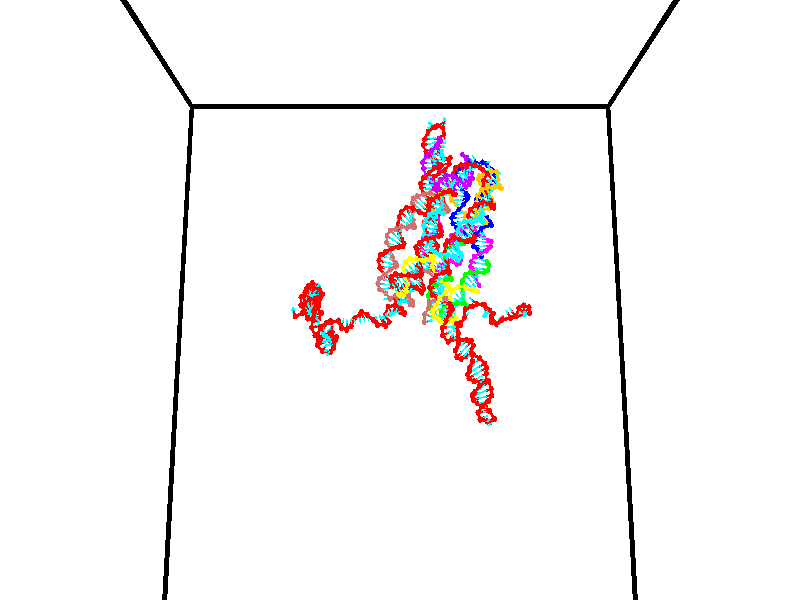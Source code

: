// switches for output
#declare DRAW_BASES = 1; // possible values are 0, 1; only relevant for DNA ribbons
#declare DRAW_BASES_TYPE = 3; // possible values are 1, 2, 3; only relevant for DNA ribbons
#declare DRAW_FOG = 0; // set to 1 to enable fog

#include "colors.inc"

#include "transforms.inc"
background { rgb <1, 1, 1>}

#default {
   normal{
       ripples 0.25
       frequency 0.20
       turbulence 0.2
       lambda 5
   }
	finish {
		phong 0.1
		phong_size 40.
	}
}

// original window dimensions: 1024x640


// camera settings

camera {
	sky <0, 0.179814, -0.983701>
	up <0, 0.179814, -0.983701>
	right 1.6 * <1, 0, 0>
	location <35, 94.9851, 44.8844>
	look_at <35, 29.7336, 32.9568>
	direction <0, -65.2515, -11.9276>
	angle 67.0682
}


# declare cpy_camera_pos = <35, 94.9851, 44.8844>;
# if (DRAW_FOG = 1)
fog {
	fog_type 2
	up vnormalize(cpy_camera_pos)
	color rgbt<1,1,1,0.3>
	distance 1e-5
	fog_alt 3e-3
	fog_offset 56
}
# end


// LIGHTS

# declare lum = 6;
global_settings {
	ambient_light rgb lum * <0.05, 0.05, 0.05>
	max_trace_level 15
}# declare cpy_direct_light_amount = 0.25;
light_source
{	1000 * <-1, -1.16352, -0.803886>,
	rgb lum * cpy_direct_light_amount
	parallel
}

light_source
{	1000 * <1, 1.16352, 0.803886>,
	rgb lum * cpy_direct_light_amount
	parallel
}

// strand 0

// nucleotide -1

// particle -1
sphere {
	<24.470112, 35.083694, 35.332512> 0.250000
	pigment { color rgbt <1,0,0,0> }
	no_shadow
}
cylinder {
	<24.320404, 34.914822, 35.002254>,  <24.230579, 34.813496, 34.804100>, 0.100000
	pigment { color rgbt <1,0,0,0> }
	no_shadow
}
cylinder {
	<24.320404, 34.914822, 35.002254>,  <24.470112, 35.083694, 35.332512>, 0.100000
	pigment { color rgbt <1,0,0,0> }
	no_shadow
}

// particle -1
sphere {
	<24.320404, 34.914822, 35.002254> 0.100000
	pigment { color rgbt <1,0,0,0> }
	no_shadow
}
sphere {
	0, 1
	scale<0.080000,0.200000,0.300000>
	matrix <-0.255156, 0.902869, -0.346010,
		0.891524, 0.081165, -0.445642,
		-0.374273, -0.422184, -0.825639,
		24.208122, 34.788166, 34.754562>
	pigment { color rgbt <0,1,1,0> }
	no_shadow
}
cylinder {
	<25.109257, 34.824364, 35.029797>,  <24.470112, 35.083694, 35.332512>, 0.130000
	pigment { color rgbt <1,0,0,0> }
	no_shadow
}

// nucleotide -1

// particle -1
sphere {
	<25.109257, 34.824364, 35.029797> 0.250000
	pigment { color rgbt <1,0,0,0> }
	no_shadow
}
cylinder {
	<25.504644, 34.785469, 34.983376>,  <25.741877, 34.762131, 34.955521>, 0.100000
	pigment { color rgbt <1,0,0,0> }
	no_shadow
}
cylinder {
	<25.504644, 34.785469, 34.983376>,  <25.109257, 34.824364, 35.029797>, 0.100000
	pigment { color rgbt <1,0,0,0> }
	no_shadow
}

// particle -1
sphere {
	<25.504644, 34.785469, 34.983376> 0.100000
	pigment { color rgbt <1,0,0,0> }
	no_shadow
}
sphere {
	0, 1
	scale<0.080000,0.200000,0.300000>
	matrix <-0.140546, -0.874387, -0.464429,
		-0.056315, 0.475386, -0.877973,
		0.988471, -0.097241, -0.116055,
		25.801186, 34.756298, 34.948559>
	pigment { color rgbt <0,1,1,0> }
	no_shadow
}
cylinder {
	<25.308197, 34.835144, 34.233528>,  <25.109257, 34.824364, 35.029797>, 0.130000
	pigment { color rgbt <1,0,0,0> }
	no_shadow
}

// nucleotide -1

// particle -1
sphere {
	<25.308197, 34.835144, 34.233528> 0.250000
	pigment { color rgbt <1,0,0,0> }
	no_shadow
}
cylinder {
	<25.573227, 34.637268, 34.458485>,  <25.732244, 34.518543, 34.593460>, 0.100000
	pigment { color rgbt <1,0,0,0> }
	no_shadow
}
cylinder {
	<25.573227, 34.637268, 34.458485>,  <25.308197, 34.835144, 34.233528>, 0.100000
	pigment { color rgbt <1,0,0,0> }
	no_shadow
}

// particle -1
sphere {
	<25.573227, 34.637268, 34.458485> 0.100000
	pigment { color rgbt <1,0,0,0> }
	no_shadow
}
sphere {
	0, 1
	scale<0.080000,0.200000,0.300000>
	matrix <-0.036093, -0.771072, -0.635724,
		0.748128, 0.400915, -0.528746,
		0.662573, -0.494687, 0.562390,
		25.771999, 34.488861, 34.627201>
	pigment { color rgbt <0,1,1,0> }
	no_shadow
}
cylinder {
	<25.798161, 34.582272, 33.778751>,  <25.308197, 34.835144, 34.233528>, 0.130000
	pigment { color rgbt <1,0,0,0> }
	no_shadow
}

// nucleotide -1

// particle -1
sphere {
	<25.798161, 34.582272, 33.778751> 0.250000
	pigment { color rgbt <1,0,0,0> }
	no_shadow
}
cylinder {
	<25.837687, 34.359627, 34.108700>,  <25.861403, 34.226040, 34.306671>, 0.100000
	pigment { color rgbt <1,0,0,0> }
	no_shadow
}
cylinder {
	<25.837687, 34.359627, 34.108700>,  <25.798161, 34.582272, 33.778751>, 0.100000
	pigment { color rgbt <1,0,0,0> }
	no_shadow
}

// particle -1
sphere {
	<25.837687, 34.359627, 34.108700> 0.100000
	pigment { color rgbt <1,0,0,0> }
	no_shadow
}
sphere {
	0, 1
	scale<0.080000,0.200000,0.300000>
	matrix <0.011142, -0.828259, -0.560235,
		0.995043, 0.064551, -0.075644,
		0.098816, -0.556615, 0.824873,
		25.867331, 34.192642, 34.356163>
	pigment { color rgbt <0,1,1,0> }
	no_shadow
}
cylinder {
	<26.331161, 34.229237, 33.721756>,  <25.798161, 34.582272, 33.778751>, 0.130000
	pigment { color rgbt <1,0,0,0> }
	no_shadow
}

// nucleotide -1

// particle -1
sphere {
	<26.331161, 34.229237, 33.721756> 0.250000
	pigment { color rgbt <1,0,0,0> }
	no_shadow
}
cylinder {
	<26.105202, 34.015152, 33.972973>,  <25.969625, 33.886700, 34.123703>, 0.100000
	pigment { color rgbt <1,0,0,0> }
	no_shadow
}
cylinder {
	<26.105202, 34.015152, 33.972973>,  <26.331161, 34.229237, 33.721756>, 0.100000
	pigment { color rgbt <1,0,0,0> }
	no_shadow
}

// particle -1
sphere {
	<26.105202, 34.015152, 33.972973> 0.100000
	pigment { color rgbt <1,0,0,0> }
	no_shadow
}
sphere {
	0, 1
	scale<0.080000,0.200000,0.300000>
	matrix <0.022487, -0.770820, -0.636657,
		0.824853, -0.345524, 0.447471,
		-0.564900, -0.535210, 0.628043,
		25.935732, 33.854588, 34.161385>
	pigment { color rgbt <0,1,1,0> }
	no_shadow
}
cylinder {
	<26.600168, 33.545742, 33.893379>,  <26.331161, 34.229237, 33.721756>, 0.130000
	pigment { color rgbt <1,0,0,0> }
	no_shadow
}

// nucleotide -1

// particle -1
sphere {
	<26.600168, 33.545742, 33.893379> 0.250000
	pigment { color rgbt <1,0,0,0> }
	no_shadow
}
cylinder {
	<26.208311, 33.484715, 33.945568>,  <25.973196, 33.448097, 33.976879>, 0.100000
	pigment { color rgbt <1,0,0,0> }
	no_shadow
}
cylinder {
	<26.208311, 33.484715, 33.945568>,  <26.600168, 33.545742, 33.893379>, 0.100000
	pigment { color rgbt <1,0,0,0> }
	no_shadow
}

// particle -1
sphere {
	<26.208311, 33.484715, 33.945568> 0.100000
	pigment { color rgbt <1,0,0,0> }
	no_shadow
}
sphere {
	0, 1
	scale<0.080000,0.200000,0.300000>
	matrix <0.044254, -0.798060, -0.600951,
		0.195808, -0.582944, 0.788566,
		-0.979643, -0.152568, 0.130469,
		25.914417, 33.438946, 33.984707>
	pigment { color rgbt <0,1,1,0> }
	no_shadow
}
cylinder {
	<26.547688, 32.895111, 34.081257>,  <26.600168, 33.545742, 33.893379>, 0.130000
	pigment { color rgbt <1,0,0,0> }
	no_shadow
}

// nucleotide -1

// particle -1
sphere {
	<26.547688, 32.895111, 34.081257> 0.250000
	pigment { color rgbt <1,0,0,0> }
	no_shadow
}
cylinder {
	<26.187059, 32.989838, 33.936432>,  <25.970682, 33.046673, 33.849537>, 0.100000
	pigment { color rgbt <1,0,0,0> }
	no_shadow
}
cylinder {
	<26.187059, 32.989838, 33.936432>,  <26.547688, 32.895111, 34.081257>, 0.100000
	pigment { color rgbt <1,0,0,0> }
	no_shadow
}

// particle -1
sphere {
	<26.187059, 32.989838, 33.936432> 0.100000
	pigment { color rgbt <1,0,0,0> }
	no_shadow
}
sphere {
	0, 1
	scale<0.080000,0.200000,0.300000>
	matrix <0.035456, -0.793621, -0.607378,
		-0.431179, -0.560431, 0.707108,
		-0.901570, 0.236817, -0.362063,
		25.916588, 33.060883, 33.827812>
	pigment { color rgbt <0,1,1,0> }
	no_shadow
}
cylinder {
	<25.985659, 32.342117, 34.140289>,  <26.547688, 32.895111, 34.081257>, 0.130000
	pigment { color rgbt <1,0,0,0> }
	no_shadow
}

// nucleotide -1

// particle -1
sphere {
	<25.985659, 32.342117, 34.140289> 0.250000
	pigment { color rgbt <1,0,0,0> }
	no_shadow
}
cylinder {
	<25.856884, 32.566505, 33.835220>,  <25.779619, 32.701138, 33.652180>, 0.100000
	pigment { color rgbt <1,0,0,0> }
	no_shadow
}
cylinder {
	<25.856884, 32.566505, 33.835220>,  <25.985659, 32.342117, 34.140289>, 0.100000
	pigment { color rgbt <1,0,0,0> }
	no_shadow
}

// particle -1
sphere {
	<25.856884, 32.566505, 33.835220> 0.100000
	pigment { color rgbt <1,0,0,0> }
	no_shadow
}
sphere {
	0, 1
	scale<0.080000,0.200000,0.300000>
	matrix <-0.112948, -0.822564, -0.557343,
		-0.939999, -0.093287, 0.328175,
		-0.321938, 0.560968, -0.762673,
		25.760303, 32.734795, 33.606419>
	pigment { color rgbt <0,1,1,0> }
	no_shadow
}
cylinder {
	<25.397982, 31.984081, 33.943764>,  <25.985659, 32.342117, 34.140289>, 0.130000
	pigment { color rgbt <1,0,0,0> }
	no_shadow
}

// nucleotide -1

// particle -1
sphere {
	<25.397982, 31.984081, 33.943764> 0.250000
	pigment { color rgbt <1,0,0,0> }
	no_shadow
}
cylinder {
	<25.491590, 32.218399, 33.633389>,  <25.547756, 32.358990, 33.447163>, 0.100000
	pigment { color rgbt <1,0,0,0> }
	no_shadow
}
cylinder {
	<25.491590, 32.218399, 33.633389>,  <25.397982, 31.984081, 33.943764>, 0.100000
	pigment { color rgbt <1,0,0,0> }
	no_shadow
}

// particle -1
sphere {
	<25.491590, 32.218399, 33.633389> 0.100000
	pigment { color rgbt <1,0,0,0> }
	no_shadow
}
sphere {
	0, 1
	scale<0.080000,0.200000,0.300000>
	matrix <-0.042079, -0.791249, -0.610044,
		-0.971320, 0.175415, -0.160521,
		0.234023, 0.585794, -0.775938,
		25.561798, 32.394138, 33.400608>
	pigment { color rgbt <0,1,1,0> }
	no_shadow
}
cylinder {
	<24.944460, 31.804462, 33.392887>,  <25.397982, 31.984081, 33.943764>, 0.130000
	pigment { color rgbt <1,0,0,0> }
	no_shadow
}

// nucleotide -1

// particle -1
sphere {
	<24.944460, 31.804462, 33.392887> 0.250000
	pigment { color rgbt <1,0,0,0> }
	no_shadow
}
cylinder {
	<25.272453, 31.984400, 33.251312>,  <25.469250, 32.092361, 33.166367>, 0.100000
	pigment { color rgbt <1,0,0,0> }
	no_shadow
}
cylinder {
	<25.272453, 31.984400, 33.251312>,  <24.944460, 31.804462, 33.392887>, 0.100000
	pigment { color rgbt <1,0,0,0> }
	no_shadow
}

// particle -1
sphere {
	<25.272453, 31.984400, 33.251312> 0.100000
	pigment { color rgbt <1,0,0,0> }
	no_shadow
}
sphere {
	0, 1
	scale<0.080000,0.200000,0.300000>
	matrix <0.081321, -0.703633, -0.705895,
		-0.566581, 0.550040, -0.613548,
		0.819983, 0.449842, -0.353935,
		25.518448, 32.119350, 33.145130>
	pigment { color rgbt <0,1,1,0> }
	no_shadow
}
cylinder {
	<24.833603, 31.716139, 32.650238>,  <24.944460, 31.804462, 33.392887>, 0.130000
	pigment { color rgbt <1,0,0,0> }
	no_shadow
}

// nucleotide -1

// particle -1
sphere {
	<24.833603, 31.716139, 32.650238> 0.250000
	pigment { color rgbt <1,0,0,0> }
	no_shadow
}
cylinder {
	<25.223783, 31.794184, 32.691074>,  <25.457891, 31.841011, 32.715576>, 0.100000
	pigment { color rgbt <1,0,0,0> }
	no_shadow
}
cylinder {
	<25.223783, 31.794184, 32.691074>,  <24.833603, 31.716139, 32.650238>, 0.100000
	pigment { color rgbt <1,0,0,0> }
	no_shadow
}

// particle -1
sphere {
	<25.223783, 31.794184, 32.691074> 0.100000
	pigment { color rgbt <1,0,0,0> }
	no_shadow
}
sphere {
	0, 1
	scale<0.080000,0.200000,0.300000>
	matrix <0.214345, -0.735007, -0.643290,
		-0.050477, 0.649381, -0.758786,
		0.975453, 0.195113, 0.102091,
		25.516418, 31.852718, 32.721703>
	pigment { color rgbt <0,1,1,0> }
	no_shadow
}
cylinder {
	<25.151905, 31.606804, 32.025471>,  <24.833603, 31.716139, 32.650238>, 0.130000
	pigment { color rgbt <1,0,0,0> }
	no_shadow
}

// nucleotide -1

// particle -1
sphere {
	<25.151905, 31.606804, 32.025471> 0.250000
	pigment { color rgbt <1,0,0,0> }
	no_shadow
}
cylinder {
	<25.422911, 31.568821, 32.317211>,  <25.585514, 31.546030, 32.492256>, 0.100000
	pigment { color rgbt <1,0,0,0> }
	no_shadow
}
cylinder {
	<25.422911, 31.568821, 32.317211>,  <25.151905, 31.606804, 32.025471>, 0.100000
	pigment { color rgbt <1,0,0,0> }
	no_shadow
}

// particle -1
sphere {
	<25.422911, 31.568821, 32.317211> 0.100000
	pigment { color rgbt <1,0,0,0> }
	no_shadow
}
sphere {
	0, 1
	scale<0.080000,0.200000,0.300000>
	matrix <0.417611, -0.766624, -0.487738,
		0.605457, 0.635035, -0.479742,
		0.677512, -0.094959, 0.729356,
		25.626163, 31.540333, 32.536018>
	pigment { color rgbt <0,1,1,0> }
	no_shadow
}
cylinder {
	<25.482147, 30.954651, 31.582186>,  <25.151905, 31.606804, 32.025471>, 0.130000
	pigment { color rgbt <1,0,0,0> }
	no_shadow
}

// nucleotide -1

// particle -1
sphere {
	<25.482147, 30.954651, 31.582186> 0.250000
	pigment { color rgbt <1,0,0,0> }
	no_shadow
}
cylinder {
	<25.837009, 30.799870, 31.682760>,  <26.049927, 30.707001, 31.743105>, 0.100000
	pigment { color rgbt <1,0,0,0> }
	no_shadow
}
cylinder {
	<25.837009, 30.799870, 31.682760>,  <25.482147, 30.954651, 31.582186>, 0.100000
	pigment { color rgbt <1,0,0,0> }
	no_shadow
}

// particle -1
sphere {
	<25.837009, 30.799870, 31.682760> 0.100000
	pigment { color rgbt <1,0,0,0> }
	no_shadow
}
sphere {
	0, 1
	scale<0.080000,0.200000,0.300000>
	matrix <0.183937, 0.796225, 0.576362,
		-0.423226, -0.465075, 0.777551,
		0.887157, -0.386952, 0.251438,
		26.103157, 30.683784, 31.758192>
	pigment { color rgbt <0,1,1,0> }
	no_shadow
}
cylinder {
	<25.541592, 30.706825, 32.216164>,  <25.482147, 30.954651, 31.582186>, 0.130000
	pigment { color rgbt <1,0,0,0> }
	no_shadow
}

// nucleotide -1

// particle -1
sphere {
	<25.541592, 30.706825, 32.216164> 0.250000
	pigment { color rgbt <1,0,0,0> }
	no_shadow
}
cylinder {
	<25.877132, 30.888105, 32.095539>,  <26.078457, 30.996874, 32.023167>, 0.100000
	pigment { color rgbt <1,0,0,0> }
	no_shadow
}
cylinder {
	<25.877132, 30.888105, 32.095539>,  <25.541592, 30.706825, 32.216164>, 0.100000
	pigment { color rgbt <1,0,0,0> }
	no_shadow
}

// particle -1
sphere {
	<25.877132, 30.888105, 32.095539> 0.100000
	pigment { color rgbt <1,0,0,0> }
	no_shadow
}
sphere {
	0, 1
	scale<0.080000,0.200000,0.300000>
	matrix <-0.184403, 0.757793, 0.625896,
		0.512175, -0.469425, 0.719247,
		0.838851, 0.453200, -0.301559,
		26.128788, 31.024065, 32.005070>
	pigment { color rgbt <0,1,1,0> }
	no_shadow
}
cylinder {
	<25.884281, 30.917570, 32.889259>,  <25.541592, 30.706825, 32.216164>, 0.130000
	pigment { color rgbt <1,0,0,0> }
	no_shadow
}

// nucleotide -1

// particle -1
sphere {
	<25.884281, 30.917570, 32.889259> 0.250000
	pigment { color rgbt <1,0,0,0> }
	no_shadow
}
cylinder {
	<26.035021, 31.117670, 32.577431>,  <26.125463, 31.237730, 32.390335>, 0.100000
	pigment { color rgbt <1,0,0,0> }
	no_shadow
}
cylinder {
	<26.035021, 31.117670, 32.577431>,  <25.884281, 30.917570, 32.889259>, 0.100000
	pigment { color rgbt <1,0,0,0> }
	no_shadow
}

// particle -1
sphere {
	<26.035021, 31.117670, 32.577431> 0.100000
	pigment { color rgbt <1,0,0,0> }
	no_shadow
}
sphere {
	0, 1
	scale<0.080000,0.200000,0.300000>
	matrix <-0.038102, 0.849281, 0.526564,
		0.925491, -0.168731, 0.339111,
		0.376848, 0.500251, -0.779573,
		26.148075, 31.267746, 32.343559>
	pigment { color rgbt <0,1,1,0> }
	no_shadow
}
cylinder {
	<26.471464, 31.458757, 33.113434>,  <25.884281, 30.917570, 32.889259>, 0.130000
	pigment { color rgbt <1,0,0,0> }
	no_shadow
}

// nucleotide -1

// particle -1
sphere {
	<26.471464, 31.458757, 33.113434> 0.250000
	pigment { color rgbt <1,0,0,0> }
	no_shadow
}
cylinder {
	<26.292778, 31.591475, 32.781082>,  <26.185566, 31.671104, 32.581673>, 0.100000
	pigment { color rgbt <1,0,0,0> }
	no_shadow
}
cylinder {
	<26.292778, 31.591475, 32.781082>,  <26.471464, 31.458757, 33.113434>, 0.100000
	pigment { color rgbt <1,0,0,0> }
	no_shadow
}

// particle -1
sphere {
	<26.292778, 31.591475, 32.781082> 0.100000
	pigment { color rgbt <1,0,0,0> }
	no_shadow
}
sphere {
	0, 1
	scale<0.080000,0.200000,0.300000>
	matrix <-0.169254, 0.880582, 0.442638,
		0.878521, 0.338363, -0.337212,
		-0.446715, 0.331792, -0.830879,
		26.158764, 31.691011, 32.531818>
	pigment { color rgbt <0,1,1,0> }
	no_shadow
}
cylinder {
	<26.814434, 32.078178, 32.869232>,  <26.471464, 31.458757, 33.113434>, 0.130000
	pigment { color rgbt <1,0,0,0> }
	no_shadow
}

// nucleotide -1

// particle -1
sphere {
	<26.814434, 32.078178, 32.869232> 0.250000
	pigment { color rgbt <1,0,0,0> }
	no_shadow
}
cylinder {
	<26.423767, 32.039288, 32.792633>,  <26.189367, 32.015953, 32.746674>, 0.100000
	pigment { color rgbt <1,0,0,0> }
	no_shadow
}
cylinder {
	<26.423767, 32.039288, 32.792633>,  <26.814434, 32.078178, 32.869232>, 0.100000
	pigment { color rgbt <1,0,0,0> }
	no_shadow
}

// particle -1
sphere {
	<26.423767, 32.039288, 32.792633> 0.100000
	pigment { color rgbt <1,0,0,0> }
	no_shadow
}
sphere {
	0, 1
	scale<0.080000,0.200000,0.300000>
	matrix <-0.184078, 0.838276, 0.513234,
		0.110626, 0.536508, -0.836613,
		-0.976667, -0.097225, -0.191494,
		26.130768, 32.010120, 32.735184>
	pigment { color rgbt <0,1,1,0> }
	no_shadow
}
cylinder {
	<26.536549, 32.725220, 32.542725>,  <26.814434, 32.078178, 32.869232>, 0.130000
	pigment { color rgbt <1,0,0,0> }
	no_shadow
}

// nucleotide -1

// particle -1
sphere {
	<26.536549, 32.725220, 32.542725> 0.250000
	pigment { color rgbt <1,0,0,0> }
	no_shadow
}
cylinder {
	<26.250422, 32.516502, 32.728649>,  <26.078745, 32.391273, 32.840206>, 0.100000
	pigment { color rgbt <1,0,0,0> }
	no_shadow
}
cylinder {
	<26.250422, 32.516502, 32.728649>,  <26.536549, 32.725220, 32.542725>, 0.100000
	pigment { color rgbt <1,0,0,0> }
	no_shadow
}

// particle -1
sphere {
	<26.250422, 32.516502, 32.728649> 0.100000
	pigment { color rgbt <1,0,0,0> }
	no_shadow
}
sphere {
	0, 1
	scale<0.080000,0.200000,0.300000>
	matrix <-0.197850, 0.789172, 0.581431,
		-0.670205, 0.323945, -0.667746,
		-0.715319, -0.521791, 0.464815,
		26.035826, 32.359966, 32.868095>
	pigment { color rgbt <0,1,1,0> }
	no_shadow
}
cylinder {
	<25.963411, 33.173027, 32.488811>,  <26.536549, 32.725220, 32.542725>, 0.130000
	pigment { color rgbt <1,0,0,0> }
	no_shadow
}

// nucleotide -1

// particle -1
sphere {
	<25.963411, 33.173027, 32.488811> 0.250000
	pigment { color rgbt <1,0,0,0> }
	no_shadow
}
cylinder {
	<25.845324, 32.922573, 32.777477>,  <25.774471, 32.772301, 32.950676>, 0.100000
	pigment { color rgbt <1,0,0,0> }
	no_shadow
}
cylinder {
	<25.845324, 32.922573, 32.777477>,  <25.963411, 33.173027, 32.488811>, 0.100000
	pigment { color rgbt <1,0,0,0> }
	no_shadow
}

// particle -1
sphere {
	<25.845324, 32.922573, 32.777477> 0.100000
	pigment { color rgbt <1,0,0,0> }
	no_shadow
}
sphere {
	0, 1
	scale<0.080000,0.200000,0.300000>
	matrix <-0.197522, 0.779012, 0.595085,
		-0.934789, 0.033136, -0.353655,
		-0.295220, -0.626133, 0.721667,
		25.756758, 32.734734, 32.993977>
	pigment { color rgbt <0,1,1,0> }
	no_shadow
}
cylinder {
	<25.312925, 33.529877, 32.622593>,  <25.963411, 33.173027, 32.488811>, 0.130000
	pigment { color rgbt <1,0,0,0> }
	no_shadow
}

// nucleotide -1

// particle -1
sphere {
	<25.312925, 33.529877, 32.622593> 0.250000
	pigment { color rgbt <1,0,0,0> }
	no_shadow
}
cylinder {
	<25.453852, 33.304604, 32.921577>,  <25.538408, 33.169441, 33.100967>, 0.100000
	pigment { color rgbt <1,0,0,0> }
	no_shadow
}
cylinder {
	<25.453852, 33.304604, 32.921577>,  <25.312925, 33.529877, 32.622593>, 0.100000
	pigment { color rgbt <1,0,0,0> }
	no_shadow
}

// particle -1
sphere {
	<25.453852, 33.304604, 32.921577> 0.100000
	pigment { color rgbt <1,0,0,0> }
	no_shadow
}
sphere {
	0, 1
	scale<0.080000,0.200000,0.300000>
	matrix <-0.322201, 0.676857, 0.661855,
		-0.878670, -0.474014, 0.057009,
		0.352315, -0.563183, 0.747462,
		25.559546, 33.135647, 33.145817>
	pigment { color rgbt <0,1,1,0> }
	no_shadow
}
cylinder {
	<25.196493, 33.847134, 33.213570>,  <25.312925, 33.529877, 32.622593>, 0.130000
	pigment { color rgbt <1,0,0,0> }
	no_shadow
}

// nucleotide -1

// particle -1
sphere {
	<25.196493, 33.847134, 33.213570> 0.250000
	pigment { color rgbt <1,0,0,0> }
	no_shadow
}
cylinder {
	<25.464346, 33.586056, 33.355320>,  <25.625057, 33.429409, 33.440369>, 0.100000
	pigment { color rgbt <1,0,0,0> }
	no_shadow
}
cylinder {
	<25.464346, 33.586056, 33.355320>,  <25.196493, 33.847134, 33.213570>, 0.100000
	pigment { color rgbt <1,0,0,0> }
	no_shadow
}

// particle -1
sphere {
	<25.464346, 33.586056, 33.355320> 0.100000
	pigment { color rgbt <1,0,0,0> }
	no_shadow
}
sphere {
	0, 1
	scale<0.080000,0.200000,0.300000>
	matrix <-0.011400, 0.468063, 0.883622,
		-0.742605, -0.595742, 0.305990,
		0.669633, -0.652693, 0.354377,
		25.665236, 33.390247, 33.461632>
	pigment { color rgbt <0,1,1,0> }
	no_shadow
}
cylinder {
	<24.708923, 33.375648, 33.361820>,  <25.196493, 33.847134, 33.213570>, 0.130000
	pigment { color rgbt <1,0,0,0> }
	no_shadow
}

// nucleotide -1

// particle -1
sphere {
	<24.708923, 33.375648, 33.361820> 0.250000
	pigment { color rgbt <1,0,0,0> }
	no_shadow
}
cylinder {
	<25.064863, 33.281315, 33.518051>,  <25.278427, 33.224716, 33.611790>, 0.100000
	pigment { color rgbt <1,0,0,0> }
	no_shadow
}
cylinder {
	<25.064863, 33.281315, 33.518051>,  <24.708923, 33.375648, 33.361820>, 0.100000
	pigment { color rgbt <1,0,0,0> }
	no_shadow
}

// particle -1
sphere {
	<25.064863, 33.281315, 33.518051> 0.100000
	pigment { color rgbt <1,0,0,0> }
	no_shadow
}
sphere {
	0, 1
	scale<0.080000,0.200000,0.300000>
	matrix <-0.193779, 0.579656, 0.791485,
		-0.413061, -0.779988, 0.470106,
		0.889848, -0.235835, 0.390579,
		25.331818, 33.210564, 33.635223>
	pigment { color rgbt <0,1,1,0> }
	no_shadow
}
cylinder {
	<24.686483, 33.190434, 34.036366>,  <24.708923, 33.375648, 33.361820>, 0.130000
	pigment { color rgbt <1,0,0,0> }
	no_shadow
}

// nucleotide -1

// particle -1
sphere {
	<24.686483, 33.190434, 34.036366> 0.250000
	pigment { color rgbt <1,0,0,0> }
	no_shadow
}
cylinder {
	<25.067612, 33.309711, 34.013691>,  <25.296288, 33.381279, 34.000088>, 0.100000
	pigment { color rgbt <1,0,0,0> }
	no_shadow
}
cylinder {
	<25.067612, 33.309711, 34.013691>,  <24.686483, 33.190434, 34.036366>, 0.100000
	pigment { color rgbt <1,0,0,0> }
	no_shadow
}

// particle -1
sphere {
	<25.067612, 33.309711, 34.013691> 0.100000
	pigment { color rgbt <1,0,0,0> }
	no_shadow
}
sphere {
	0, 1
	scale<0.080000,0.200000,0.300000>
	matrix <-0.138505, 0.593305, 0.792972,
		0.270095, -0.747708, 0.606615,
		0.952820, 0.298197, -0.056687,
		25.353458, 33.399170, 33.996685>
	pigment { color rgbt <0,1,1,0> }
	no_shadow
}
cylinder {
	<25.103500, 33.056129, 34.646439>,  <24.686483, 33.190434, 34.036366>, 0.130000
	pigment { color rgbt <1,0,0,0> }
	no_shadow
}

// nucleotide -1

// particle -1
sphere {
	<25.103500, 33.056129, 34.646439> 0.250000
	pigment { color rgbt <1,0,0,0> }
	no_shadow
}
cylinder {
	<25.276361, 33.378899, 34.485382>,  <25.380079, 33.572559, 34.388748>, 0.100000
	pigment { color rgbt <1,0,0,0> }
	no_shadow
}
cylinder {
	<25.276361, 33.378899, 34.485382>,  <25.103500, 33.056129, 34.646439>, 0.100000
	pigment { color rgbt <1,0,0,0> }
	no_shadow
}

// particle -1
sphere {
	<25.276361, 33.378899, 34.485382> 0.100000
	pigment { color rgbt <1,0,0,0> }
	no_shadow
}
sphere {
	0, 1
	scale<0.080000,0.200000,0.300000>
	matrix <-0.176278, 0.513457, 0.839814,
		0.884403, -0.291952, 0.364136,
		0.432154, 0.806924, -0.402638,
		25.406008, 33.620975, 34.364590>
	pigment { color rgbt <0,1,1,0> }
	no_shadow
}
cylinder {
	<25.450148, 33.314640, 35.254967>,  <25.103500, 33.056129, 34.646439>, 0.130000
	pigment { color rgbt <1,0,0,0> }
	no_shadow
}

// nucleotide -1

// particle -1
sphere {
	<25.450148, 33.314640, 35.254967> 0.250000
	pigment { color rgbt <1,0,0,0> }
	no_shadow
}
cylinder {
	<25.629412, 33.426922, 34.915470>,  <25.736969, 33.494289, 34.711773>, 0.100000
	pigment { color rgbt <1,0,0,0> }
	no_shadow
}
cylinder {
	<25.629412, 33.426922, 34.915470>,  <25.450148, 33.314640, 35.254967>, 0.100000
	pigment { color rgbt <1,0,0,0> }
	no_shadow
}

// particle -1
sphere {
	<25.629412, 33.426922, 34.915470> 0.100000
	pigment { color rgbt <1,0,0,0> }
	no_shadow
}
sphere {
	0, 1
	scale<0.080000,0.200000,0.300000>
	matrix <0.472604, 0.731504, 0.491475,
		0.758815, -0.621376, 0.195169,
		0.448158, 0.280701, -0.848741,
		25.763859, 33.511131, 34.660847>
	pigment { color rgbt <0,1,1,0> }
	no_shadow
}
cylinder {
	<26.140726, 33.433582, 35.389400>,  <25.450148, 33.314640, 35.254967>, 0.130000
	pigment { color rgbt <1,0,0,0> }
	no_shadow
}

// nucleotide -1

// particle -1
sphere {
	<26.140726, 33.433582, 35.389400> 0.250000
	pigment { color rgbt <1,0,0,0> }
	no_shadow
}
cylinder {
	<26.050556, 33.667068, 35.077385>,  <25.996454, 33.807159, 34.890175>, 0.100000
	pigment { color rgbt <1,0,0,0> }
	no_shadow
}
cylinder {
	<26.050556, 33.667068, 35.077385>,  <26.140726, 33.433582, 35.389400>, 0.100000
	pigment { color rgbt <1,0,0,0> }
	no_shadow
}

// particle -1
sphere {
	<26.050556, 33.667068, 35.077385> 0.100000
	pigment { color rgbt <1,0,0,0> }
	no_shadow
}
sphere {
	0, 1
	scale<0.080000,0.200000,0.300000>
	matrix <0.354094, 0.794984, 0.492563,
		0.907634, -0.165171, -0.385900,
		-0.225427, 0.583711, -0.780041,
		25.982927, 33.842182, 34.843372>
	pigment { color rgbt <0,1,1,0> }
	no_shadow
}
cylinder {
	<26.672749, 33.836113, 35.319065>,  <26.140726, 33.433582, 35.389400>, 0.130000
	pigment { color rgbt <1,0,0,0> }
	no_shadow
}

// nucleotide -1

// particle -1
sphere {
	<26.672749, 33.836113, 35.319065> 0.250000
	pigment { color rgbt <1,0,0,0> }
	no_shadow
}
cylinder {
	<26.394869, 34.027252, 35.104012>,  <26.228140, 34.141933, 34.974979>, 0.100000
	pigment { color rgbt <1,0,0,0> }
	no_shadow
}
cylinder {
	<26.394869, 34.027252, 35.104012>,  <26.672749, 33.836113, 35.319065>, 0.100000
	pigment { color rgbt <1,0,0,0> }
	no_shadow
}

// particle -1
sphere {
	<26.394869, 34.027252, 35.104012> 0.100000
	pigment { color rgbt <1,0,0,0> }
	no_shadow
}
sphere {
	0, 1
	scale<0.080000,0.200000,0.300000>
	matrix <0.201691, 0.846867, 0.492074,
		0.690443, 0.233408, -0.684697,
		-0.694701, 0.477846, -0.537637,
		26.186459, 34.170605, 34.942719>
	pigment { color rgbt <0,1,1,0> }
	no_shadow
}
cylinder {
	<27.021797, 34.461487, 34.924984>,  <26.672749, 33.836113, 35.319065>, 0.130000
	pigment { color rgbt <1,0,0,0> }
	no_shadow
}

// nucleotide -1

// particle -1
sphere {
	<27.021797, 34.461487, 34.924984> 0.250000
	pigment { color rgbt <1,0,0,0> }
	no_shadow
}
cylinder {
	<26.631100, 34.485332, 35.007362>,  <26.396681, 34.499641, 35.056789>, 0.100000
	pigment { color rgbt <1,0,0,0> }
	no_shadow
}
cylinder {
	<26.631100, 34.485332, 35.007362>,  <27.021797, 34.461487, 34.924984>, 0.100000
	pigment { color rgbt <1,0,0,0> }
	no_shadow
}

// particle -1
sphere {
	<26.631100, 34.485332, 35.007362> 0.100000
	pigment { color rgbt <1,0,0,0> }
	no_shadow
}
sphere {
	0, 1
	scale<0.080000,0.200000,0.300000>
	matrix <0.164799, 0.823209, 0.543294,
		-0.137149, 0.564600, -0.813890,
		-0.976745, 0.059616, 0.205948,
		26.338076, 34.503216, 35.069145>
	pigment { color rgbt <0,1,1,0> }
	no_shadow
}
cylinder {
	<26.606554, 35.104843, 34.640427>,  <27.021797, 34.461487, 34.924984>, 0.130000
	pigment { color rgbt <1,0,0,0> }
	no_shadow
}

// nucleotide -1

// particle -1
sphere {
	<26.606554, 35.104843, 34.640427> 0.250000
	pigment { color rgbt <1,0,0,0> }
	no_shadow
}
cylinder {
	<26.500662, 34.931343, 34.984932>,  <26.437126, 34.827244, 35.191635>, 0.100000
	pigment { color rgbt <1,0,0,0> }
	no_shadow
}
cylinder {
	<26.500662, 34.931343, 34.984932>,  <26.606554, 35.104843, 34.640427>, 0.100000
	pigment { color rgbt <1,0,0,0> }
	no_shadow
}

// particle -1
sphere {
	<26.500662, 34.931343, 34.984932> 0.100000
	pigment { color rgbt <1,0,0,0> }
	no_shadow
}
sphere {
	0, 1
	scale<0.080000,0.200000,0.300000>
	matrix <0.391325, 0.767966, 0.507043,
		-0.881353, 0.471265, -0.033567,
		-0.264730, -0.433748, 0.861267,
		26.421244, 34.801220, 35.243313>
	pigment { color rgbt <0,1,1,0> }
	no_shadow
}
cylinder {
	<26.394777, 35.659470, 34.996429>,  <26.606554, 35.104843, 34.640427>, 0.130000
	pigment { color rgbt <1,0,0,0> }
	no_shadow
}

// nucleotide -1

// particle -1
sphere {
	<26.394777, 35.659470, 34.996429> 0.250000
	pigment { color rgbt <1,0,0,0> }
	no_shadow
}
cylinder {
	<26.469969, 35.365280, 35.256813>,  <26.515083, 35.188766, 35.413044>, 0.100000
	pigment { color rgbt <1,0,0,0> }
	no_shadow
}
cylinder {
	<26.469969, 35.365280, 35.256813>,  <26.394777, 35.659470, 34.996429>, 0.100000
	pigment { color rgbt <1,0,0,0> }
	no_shadow
}

// particle -1
sphere {
	<26.469969, 35.365280, 35.256813> 0.100000
	pigment { color rgbt <1,0,0,0> }
	no_shadow
}
sphere {
	0, 1
	scale<0.080000,0.200000,0.300000>
	matrix <0.453066, 0.652979, 0.606919,
		-0.871433, 0.180839, 0.455963,
		0.187979, -0.735470, 0.650959,
		26.526363, 35.144638, 35.452103>
	pigment { color rgbt <0,1,1,0> }
	no_shadow
}
cylinder {
	<26.359390, 35.907040, 35.656174>,  <26.394777, 35.659470, 34.996429>, 0.130000
	pigment { color rgbt <1,0,0,0> }
	no_shadow
}

// nucleotide -1

// particle -1
sphere {
	<26.359390, 35.907040, 35.656174> 0.250000
	pigment { color rgbt <1,0,0,0> }
	no_shadow
}
cylinder {
	<26.593393, 35.591419, 35.731186>,  <26.733795, 35.402046, 35.776196>, 0.100000
	pigment { color rgbt <1,0,0,0> }
	no_shadow
}
cylinder {
	<26.593393, 35.591419, 35.731186>,  <26.359390, 35.907040, 35.656174>, 0.100000
	pigment { color rgbt <1,0,0,0> }
	no_shadow
}

// particle -1
sphere {
	<26.593393, 35.591419, 35.731186> 0.100000
	pigment { color rgbt <1,0,0,0> }
	no_shadow
}
sphere {
	0, 1
	scale<0.080000,0.200000,0.300000>
	matrix <0.430246, 0.497943, 0.752955,
		-0.687499, -0.359799, 0.630785,
		0.585008, -0.789049, 0.187533,
		26.768896, 35.354706, 35.787445>
	pigment { color rgbt <0,1,1,0> }
	no_shadow
}
cylinder {
	<26.217487, 35.603809, 36.353012>,  <26.359390, 35.907040, 35.656174>, 0.130000
	pigment { color rgbt <1,0,0,0> }
	no_shadow
}

// nucleotide -1

// particle -1
sphere {
	<26.217487, 35.603809, 36.353012> 0.250000
	pigment { color rgbt <1,0,0,0> }
	no_shadow
}
cylinder {
	<26.598169, 35.519287, 36.263920>,  <26.826578, 35.468575, 36.210464>, 0.100000
	pigment { color rgbt <1,0,0,0> }
	no_shadow
}
cylinder {
	<26.598169, 35.519287, 36.263920>,  <26.217487, 35.603809, 36.353012>, 0.100000
	pigment { color rgbt <1,0,0,0> }
	no_shadow
}

// particle -1
sphere {
	<26.598169, 35.519287, 36.263920> 0.100000
	pigment { color rgbt <1,0,0,0> }
	no_shadow
}
sphere {
	0, 1
	scale<0.080000,0.200000,0.300000>
	matrix <0.294923, 0.427570, 0.854520,
		-0.085331, -0.878939, 0.469238,
		0.951703, -0.211306, -0.222735,
		26.883680, 35.455894, 36.197098>
	pigment { color rgbt <0,1,1,0> }
	no_shadow
}
cylinder {
	<26.547848, 35.428661, 36.981964>,  <26.217487, 35.603809, 36.353012>, 0.130000
	pigment { color rgbt <1,0,0,0> }
	no_shadow
}

// nucleotide -1

// particle -1
sphere {
	<26.547848, 35.428661, 36.981964> 0.250000
	pigment { color rgbt <1,0,0,0> }
	no_shadow
}
cylinder {
	<26.856377, 35.522812, 36.745438>,  <27.041494, 35.579304, 36.603519>, 0.100000
	pigment { color rgbt <1,0,0,0> }
	no_shadow
}
cylinder {
	<26.856377, 35.522812, 36.745438>,  <26.547848, 35.428661, 36.981964>, 0.100000
	pigment { color rgbt <1,0,0,0> }
	no_shadow
}

// particle -1
sphere {
	<26.856377, 35.522812, 36.745438> 0.100000
	pigment { color rgbt <1,0,0,0> }
	no_shadow
}
sphere {
	0, 1
	scale<0.080000,0.200000,0.300000>
	matrix <0.410030, 0.526812, 0.744543,
		0.486759, -0.816743, 0.309834,
		0.771324, 0.235372, -0.591320,
		27.087772, 35.593426, 36.568043>
	pigment { color rgbt <0,1,1,0> }
	no_shadow
}
cylinder {
	<27.104721, 35.233902, 37.339302>,  <26.547848, 35.428661, 36.981964>, 0.130000
	pigment { color rgbt <1,0,0,0> }
	no_shadow
}

// nucleotide -1

// particle -1
sphere {
	<27.104721, 35.233902, 37.339302> 0.250000
	pigment { color rgbt <1,0,0,0> }
	no_shadow
}
cylinder {
	<27.234106, 35.507496, 37.077759>,  <27.311737, 35.671654, 36.920834>, 0.100000
	pigment { color rgbt <1,0,0,0> }
	no_shadow
}
cylinder {
	<27.234106, 35.507496, 37.077759>,  <27.104721, 35.233902, 37.339302>, 0.100000
	pigment { color rgbt <1,0,0,0> }
	no_shadow
}

// particle -1
sphere {
	<27.234106, 35.507496, 37.077759> 0.100000
	pigment { color rgbt <1,0,0,0> }
	no_shadow
}
sphere {
	0, 1
	scale<0.080000,0.200000,0.300000>
	matrix <0.485464, 0.473176, 0.735139,
		0.812217, -0.555216, -0.178996,
		0.323464, 0.683988, -0.653859,
		27.331146, 35.712692, 36.881599>
	pigment { color rgbt <0,1,1,0> }
	no_shadow
}
cylinder {
	<27.529007, 34.731384, 36.888447>,  <27.104721, 35.233902, 37.339302>, 0.130000
	pigment { color rgbt <1,0,0,0> }
	no_shadow
}

// nucleotide -1

// particle -1
sphere {
	<27.529007, 34.731384, 36.888447> 0.250000
	pigment { color rgbt <1,0,0,0> }
	no_shadow
}
cylinder {
	<27.722279, 34.502769, 36.623154>,  <27.838242, 34.365601, 36.463978>, 0.100000
	pigment { color rgbt <1,0,0,0> }
	no_shadow
}
cylinder {
	<27.722279, 34.502769, 36.623154>,  <27.529007, 34.731384, 36.888447>, 0.100000
	pigment { color rgbt <1,0,0,0> }
	no_shadow
}

// particle -1
sphere {
	<27.722279, 34.502769, 36.623154> 0.100000
	pigment { color rgbt <1,0,0,0> }
	no_shadow
}
sphere {
	0, 1
	scale<0.080000,0.200000,0.300000>
	matrix <0.349212, 0.820474, -0.452629,
		0.802862, -0.012908, 0.596025,
		0.483180, -0.571538, -0.663235,
		27.867233, 34.331306, 36.424183>
	pigment { color rgbt <0,1,1,0> }
	no_shadow
}
cylinder {
	<28.199800, 34.997265, 36.674011>,  <27.529007, 34.731384, 36.888447>, 0.130000
	pigment { color rgbt <1,0,0,0> }
	no_shadow
}

// nucleotide -1

// particle -1
sphere {
	<28.199800, 34.997265, 36.674011> 0.250000
	pigment { color rgbt <1,0,0,0> }
	no_shadow
}
cylinder {
	<28.153776, 34.770828, 36.347504>,  <28.126162, 34.634964, 36.151600>, 0.100000
	pigment { color rgbt <1,0,0,0> }
	no_shadow
}
cylinder {
	<28.153776, 34.770828, 36.347504>,  <28.199800, 34.997265, 36.674011>, 0.100000
	pigment { color rgbt <1,0,0,0> }
	no_shadow
}

// particle -1
sphere {
	<28.153776, 34.770828, 36.347504> 0.100000
	pigment { color rgbt <1,0,0,0> }
	no_shadow
}
sphere {
	0, 1
	scale<0.080000,0.200000,0.300000>
	matrix <0.289640, 0.766902, -0.572687,
		0.950194, -0.302319, 0.075723,
		-0.115062, -0.566096, -0.816270,
		28.119257, 34.600998, 36.102623>
	pigment { color rgbt <0,1,1,0> }
	no_shadow
}
cylinder {
	<27.900068, 35.233398, 37.325718>,  <28.199800, 34.997265, 36.674011>, 0.130000
	pigment { color rgbt <1,0,0,0> }
	no_shadow
}

// nucleotide -1

// particle -1
sphere {
	<27.900068, 35.233398, 37.325718> 0.250000
	pigment { color rgbt <1,0,0,0> }
	no_shadow
}
cylinder {
	<27.778702, 35.586517, 37.182270>,  <27.705883, 35.798389, 37.096203>, 0.100000
	pigment { color rgbt <1,0,0,0> }
	no_shadow
}
cylinder {
	<27.778702, 35.586517, 37.182270>,  <27.900068, 35.233398, 37.325718>, 0.100000
	pigment { color rgbt <1,0,0,0> }
	no_shadow
}

// particle -1
sphere {
	<27.778702, 35.586517, 37.182270> 0.100000
	pigment { color rgbt <1,0,0,0> }
	no_shadow
}
sphere {
	0, 1
	scale<0.080000,0.200000,0.300000>
	matrix <0.524040, 0.468931, 0.710975,
		0.795815, 0.027789, -0.604902,
		-0.303415, 0.882798, -0.358619,
		27.687677, 35.851357, 37.074684>
	pigment { color rgbt <0,1,1,0> }
	no_shadow
}
cylinder {
	<28.427195, 35.666595, 37.208504>,  <27.900068, 35.233398, 37.325718>, 0.130000
	pigment { color rgbt <1,0,0,0> }
	no_shadow
}

// nucleotide -1

// particle -1
sphere {
	<28.427195, 35.666595, 37.208504> 0.250000
	pigment { color rgbt <1,0,0,0> }
	no_shadow
}
cylinder {
	<28.137926, 35.940918, 37.241219>,  <27.964365, 36.105511, 37.260845>, 0.100000
	pigment { color rgbt <1,0,0,0> }
	no_shadow
}
cylinder {
	<28.137926, 35.940918, 37.241219>,  <28.427195, 35.666595, 37.208504>, 0.100000
	pigment { color rgbt <1,0,0,0> }
	no_shadow
}

// particle -1
sphere {
	<28.137926, 35.940918, 37.241219> 0.100000
	pigment { color rgbt <1,0,0,0> }
	no_shadow
}
sphere {
	0, 1
	scale<0.080000,0.200000,0.300000>
	matrix <0.468670, 0.400294, 0.787472,
		0.507319, 0.607807, -0.610900,
		-0.723170, 0.685810, 0.081784,
		27.920975, 36.146660, 37.265755>
	pigment { color rgbt <0,1,1,0> }
	no_shadow
}
cylinder {
	<28.825935, 36.350502, 37.238396>,  <28.427195, 35.666595, 37.208504>, 0.130000
	pigment { color rgbt <1,0,0,0> }
	no_shadow
}

// nucleotide -1

// particle -1
sphere {
	<28.825935, 36.350502, 37.238396> 0.250000
	pigment { color rgbt <1,0,0,0> }
	no_shadow
}
cylinder {
	<28.454855, 36.397930, 37.379993>,  <28.232206, 36.426388, 37.464951>, 0.100000
	pigment { color rgbt <1,0,0,0> }
	no_shadow
}
cylinder {
	<28.454855, 36.397930, 37.379993>,  <28.825935, 36.350502, 37.238396>, 0.100000
	pigment { color rgbt <1,0,0,0> }
	no_shadow
}

// particle -1
sphere {
	<28.454855, 36.397930, 37.379993> 0.100000
	pigment { color rgbt <1,0,0,0> }
	no_shadow
}
sphere {
	0, 1
	scale<0.080000,0.200000,0.300000>
	matrix <0.365587, 0.480567, 0.797121,
		-0.075603, 0.868905, -0.489171,
		-0.927702, 0.118569, 0.353993,
		28.176544, 36.433502, 37.486191>
	pigment { color rgbt <0,1,1,0> }
	no_shadow
}
cylinder {
	<28.788029, 37.008427, 37.527485>,  <28.825935, 36.350502, 37.238396>, 0.130000
	pigment { color rgbt <1,0,0,0> }
	no_shadow
}

// nucleotide -1

// particle -1
sphere {
	<28.788029, 37.008427, 37.527485> 0.250000
	pigment { color rgbt <1,0,0,0> }
	no_shadow
}
cylinder {
	<28.495907, 36.812187, 37.717628>,  <28.320635, 36.694443, 37.831715>, 0.100000
	pigment { color rgbt <1,0,0,0> }
	no_shadow
}
cylinder {
	<28.495907, 36.812187, 37.717628>,  <28.788029, 37.008427, 37.527485>, 0.100000
	pigment { color rgbt <1,0,0,0> }
	no_shadow
}

// particle -1
sphere {
	<28.495907, 36.812187, 37.717628> 0.100000
	pigment { color rgbt <1,0,0,0> }
	no_shadow
}
sphere {
	0, 1
	scale<0.080000,0.200000,0.300000>
	matrix <0.256598, 0.447898, 0.856472,
		-0.633099, 0.747461, -0.201215,
		-0.730304, -0.490600, 0.475361,
		28.276815, 36.665009, 37.860237>
	pigment { color rgbt <0,1,1,0> }
	no_shadow
}
cylinder {
	<28.573076, 36.922554, 38.178211>,  <28.788029, 37.008427, 37.527485>, 0.130000
	pigment { color rgbt <1,0,0,0> }
	no_shadow
}

// nucleotide -1

// particle -1
sphere {
	<28.573076, 36.922554, 38.178211> 0.250000
	pigment { color rgbt <1,0,0,0> }
	no_shadow
}
cylinder {
	<28.302881, 37.008625, 38.460323>,  <28.140764, 37.060268, 38.629589>, 0.100000
	pigment { color rgbt <1,0,0,0> }
	no_shadow
}
cylinder {
	<28.302881, 37.008625, 38.460323>,  <28.573076, 36.922554, 38.178211>, 0.100000
	pigment { color rgbt <1,0,0,0> }
	no_shadow
}

// particle -1
sphere {
	<28.302881, 37.008625, 38.460323> 0.100000
	pigment { color rgbt <1,0,0,0> }
	no_shadow
}
sphere {
	0, 1
	scale<0.080000,0.200000,0.300000>
	matrix <-0.737325, -0.208119, -0.642681,
		0.008494, -0.954142, 0.299234,
		-0.675485, 0.215174, 0.705280,
		28.100235, 37.073177, 38.671906>
	pigment { color rgbt <0,1,1,0> }
	no_shadow
}
cylinder {
	<28.208849, 36.282715, 38.457321>,  <28.573076, 36.922554, 38.178211>, 0.130000
	pigment { color rgbt <1,0,0,0> }
	no_shadow
}

// nucleotide -1

// particle -1
sphere {
	<28.208849, 36.282715, 38.457321> 0.250000
	pigment { color rgbt <1,0,0,0> }
	no_shadow
}
cylinder {
	<28.013746, 36.630707, 38.428410>,  <27.896685, 36.839504, 38.411064>, 0.100000
	pigment { color rgbt <1,0,0,0> }
	no_shadow
}
cylinder {
	<28.013746, 36.630707, 38.428410>,  <28.208849, 36.282715, 38.457321>, 0.100000
	pigment { color rgbt <1,0,0,0> }
	no_shadow
}

// particle -1
sphere {
	<28.013746, 36.630707, 38.428410> 0.100000
	pigment { color rgbt <1,0,0,0> }
	no_shadow
}
sphere {
	0, 1
	scale<0.080000,0.200000,0.300000>
	matrix <-0.384681, -0.288517, -0.876801,
		-0.783655, -0.399860, 0.475391,
		-0.487755, 0.869983, -0.072279,
		27.867420, 36.891701, 38.406727>
	pigment { color rgbt <0,1,1,0> }
	no_shadow
}
cylinder {
	<27.402050, 36.239460, 38.371178>,  <28.208849, 36.282715, 38.457321>, 0.130000
	pigment { color rgbt <1,0,0,0> }
	no_shadow
}

// nucleotide -1

// particle -1
sphere {
	<27.402050, 36.239460, 38.371178> 0.250000
	pigment { color rgbt <1,0,0,0> }
	no_shadow
}
cylinder {
	<27.614697, 36.506535, 38.162727>,  <27.742285, 36.666779, 38.037655>, 0.100000
	pigment { color rgbt <1,0,0,0> }
	no_shadow
}
cylinder {
	<27.614697, 36.506535, 38.162727>,  <27.402050, 36.239460, 38.371178>, 0.100000
	pigment { color rgbt <1,0,0,0> }
	no_shadow
}

// particle -1
sphere {
	<27.614697, 36.506535, 38.162727> 0.100000
	pigment { color rgbt <1,0,0,0> }
	no_shadow
}
sphere {
	0, 1
	scale<0.080000,0.200000,0.300000>
	matrix <-0.375624, -0.365606, -0.851610,
		-0.759140, 0.648476, 0.056439,
		0.531614, 0.667690, -0.521129,
		27.774181, 36.706841, 38.006390>
	pigment { color rgbt <0,1,1,0> }
	no_shadow
}
cylinder {
	<26.975346, 36.613331, 37.929195>,  <27.402050, 36.239460, 38.371178>, 0.130000
	pigment { color rgbt <1,0,0,0> }
	no_shadow
}

// nucleotide -1

// particle -1
sphere {
	<26.975346, 36.613331, 37.929195> 0.250000
	pigment { color rgbt <1,0,0,0> }
	no_shadow
}
cylinder {
	<27.345036, 36.590233, 37.778210>,  <27.566849, 36.576374, 37.687618>, 0.100000
	pigment { color rgbt <1,0,0,0> }
	no_shadow
}
cylinder {
	<27.345036, 36.590233, 37.778210>,  <26.975346, 36.613331, 37.929195>, 0.100000
	pigment { color rgbt <1,0,0,0> }
	no_shadow
}

// particle -1
sphere {
	<27.345036, 36.590233, 37.778210> 0.100000
	pigment { color rgbt <1,0,0,0> }
	no_shadow
}
sphere {
	0, 1
	scale<0.080000,0.200000,0.300000>
	matrix <-0.363873, -0.432954, -0.824711,
		-0.115799, 0.899564, -0.421158,
		0.924223, -0.057748, -0.377462,
		27.622303, 36.572910, 37.664970>
	pigment { color rgbt <0,1,1,0> }
	no_shadow
}
cylinder {
	<26.994978, 37.012501, 37.204937>,  <26.975346, 36.613331, 37.929195>, 0.130000
	pigment { color rgbt <1,0,0,0> }
	no_shadow
}

// nucleotide -1

// particle -1
sphere {
	<26.994978, 37.012501, 37.204937> 0.250000
	pigment { color rgbt <1,0,0,0> }
	no_shadow
}
cylinder {
	<27.296276, 36.750355, 37.227249>,  <27.477055, 36.593067, 37.240635>, 0.100000
	pigment { color rgbt <1,0,0,0> }
	no_shadow
}
cylinder {
	<27.296276, 36.750355, 37.227249>,  <26.994978, 37.012501, 37.204937>, 0.100000
	pigment { color rgbt <1,0,0,0> }
	no_shadow
}

// particle -1
sphere {
	<27.296276, 36.750355, 37.227249> 0.100000
	pigment { color rgbt <1,0,0,0> }
	no_shadow
}
sphere {
	0, 1
	scale<0.080000,0.200000,0.300000>
	matrix <-0.240761, -0.353650, -0.903862,
		0.612090, 0.667400, -0.424172,
		0.753246, -0.655369, 0.055782,
		27.522249, 36.553745, 37.243984>
	pigment { color rgbt <0,1,1,0> }
	no_shadow
}
cylinder {
	<27.287342, 36.972675, 36.515919>,  <26.994978, 37.012501, 37.204937>, 0.130000
	pigment { color rgbt <1,0,0,0> }
	no_shadow
}

// nucleotide -1

// particle -1
sphere {
	<27.287342, 36.972675, 36.515919> 0.250000
	pigment { color rgbt <1,0,0,0> }
	no_shadow
}
cylinder {
	<27.405291, 36.633781, 36.692665>,  <27.476061, 36.430447, 36.798714>, 0.100000
	pigment { color rgbt <1,0,0,0> }
	no_shadow
}
cylinder {
	<27.405291, 36.633781, 36.692665>,  <27.287342, 36.972675, 36.515919>, 0.100000
	pigment { color rgbt <1,0,0,0> }
	no_shadow
}

// particle -1
sphere {
	<27.405291, 36.633781, 36.692665> 0.100000
	pigment { color rgbt <1,0,0,0> }
	no_shadow
}
sphere {
	0, 1
	scale<0.080000,0.200000,0.300000>
	matrix <-0.179491, -0.503312, -0.845258,
		0.938527, 0.169932, -0.300484,
		0.294873, -0.847231, 0.441870,
		27.493753, 36.379612, 36.825226>
	pigment { color rgbt <0,1,1,0> }
	no_shadow
}
cylinder {
	<27.810163, 36.564404, 36.079292>,  <27.287342, 36.972675, 36.515919>, 0.130000
	pigment { color rgbt <1,0,0,0> }
	no_shadow
}

// nucleotide -1

// particle -1
sphere {
	<27.810163, 36.564404, 36.079292> 0.250000
	pigment { color rgbt <1,0,0,0> }
	no_shadow
}
cylinder {
	<27.627283, 36.297745, 36.314766>,  <27.517555, 36.137749, 36.456051>, 0.100000
	pigment { color rgbt <1,0,0,0> }
	no_shadow
}
cylinder {
	<27.627283, 36.297745, 36.314766>,  <27.810163, 36.564404, 36.079292>, 0.100000
	pigment { color rgbt <1,0,0,0> }
	no_shadow
}

// particle -1
sphere {
	<27.627283, 36.297745, 36.314766> 0.100000
	pigment { color rgbt <1,0,0,0> }
	no_shadow
}
sphere {
	0, 1
	scale<0.080000,0.200000,0.300000>
	matrix <-0.156321, -0.591378, -0.791098,
		0.875518, -0.453714, 0.166168,
		-0.457200, -0.666645, 0.588687,
		27.490124, 36.097752, 36.491371>
	pigment { color rgbt <0,1,1,0> }
	no_shadow
}
cylinder {
	<28.096237, 35.924404, 35.835423>,  <27.810163, 36.564404, 36.079292>, 0.130000
	pigment { color rgbt <1,0,0,0> }
	no_shadow
}

// nucleotide -1

// particle -1
sphere {
	<28.096237, 35.924404, 35.835423> 0.250000
	pigment { color rgbt <1,0,0,0> }
	no_shadow
}
cylinder {
	<27.777113, 35.823452, 36.054443>,  <27.585638, 35.762882, 36.185856>, 0.100000
	pigment { color rgbt <1,0,0,0> }
	no_shadow
}
cylinder {
	<27.777113, 35.823452, 36.054443>,  <28.096237, 35.924404, 35.835423>, 0.100000
	pigment { color rgbt <1,0,0,0> }
	no_shadow
}

// particle -1
sphere {
	<27.777113, 35.823452, 36.054443> 0.100000
	pigment { color rgbt <1,0,0,0> }
	no_shadow
}
sphere {
	0, 1
	scale<0.080000,0.200000,0.300000>
	matrix <-0.213602, -0.730950, -0.648141,
		0.563805, -0.634050, 0.529250,
		-0.797808, -0.252376, 0.547548,
		27.537771, 35.747738, 36.218708>
	pigment { color rgbt <0,1,1,0> }
	no_shadow
}
cylinder {
	<28.073221, 35.190079, 35.859337>,  <28.096237, 35.924404, 35.835423>, 0.130000
	pigment { color rgbt <1,0,0,0> }
	no_shadow
}

// nucleotide -1

// particle -1
sphere {
	<28.073221, 35.190079, 35.859337> 0.250000
	pigment { color rgbt <1,0,0,0> }
	no_shadow
}
cylinder {
	<27.695423, 35.267426, 35.965572>,  <27.468744, 35.313835, 36.029312>, 0.100000
	pigment { color rgbt <1,0,0,0> }
	no_shadow
}
cylinder {
	<27.695423, 35.267426, 35.965572>,  <28.073221, 35.190079, 35.859337>, 0.100000
	pigment { color rgbt <1,0,0,0> }
	no_shadow
}

// particle -1
sphere {
	<27.695423, 35.267426, 35.965572> 0.100000
	pigment { color rgbt <1,0,0,0> }
	no_shadow
}
sphere {
	0, 1
	scale<0.080000,0.200000,0.300000>
	matrix <-0.327586, -0.615330, -0.716977,
		0.024785, -0.764185, 0.644521,
		-0.944496, 0.193366, 0.265588,
		27.412075, 35.325436, 36.045250>
	pigment { color rgbt <0,1,1,0> }
	no_shadow
}
cylinder {
	<28.824535, 35.142429, 35.724392>,  <28.073221, 35.190079, 35.859337>, 0.130000
	pigment { color rgbt <1,0,0,0> }
	no_shadow
}

// nucleotide -1

// particle -1
sphere {
	<28.824535, 35.142429, 35.724392> 0.250000
	pigment { color rgbt <1,0,0,0> }
	no_shadow
}
cylinder {
	<28.815611, 34.767750, 35.584621>,  <28.810255, 34.542942, 35.500759>, 0.100000
	pigment { color rgbt <1,0,0,0> }
	no_shadow
}
cylinder {
	<28.815611, 34.767750, 35.584621>,  <28.824535, 35.142429, 35.724392>, 0.100000
	pigment { color rgbt <1,0,0,0> }
	no_shadow
}

// particle -1
sphere {
	<28.815611, 34.767750, 35.584621> 0.100000
	pigment { color rgbt <1,0,0,0> }
	no_shadow
}
sphere {
	0, 1
	scale<0.080000,0.200000,0.300000>
	matrix <0.997206, -0.045774, 0.059031,
		-0.071289, -0.347131, 0.935103,
		-0.022312, -0.936699, -0.349424,
		28.808918, 34.486740, 35.479794>
	pigment { color rgbt <0,1,1,0> }
	no_shadow
}
cylinder {
	<29.080181, 34.577347, 36.227009>,  <28.824535, 35.142429, 35.724392>, 0.130000
	pigment { color rgbt <1,0,0,0> }
	no_shadow
}

// nucleotide -1

// particle -1
sphere {
	<29.080181, 34.577347, 36.227009> 0.250000
	pigment { color rgbt <1,0,0,0> }
	no_shadow
}
cylinder {
	<29.152708, 34.430309, 35.862152>,  <29.196224, 34.342087, 35.643238>, 0.100000
	pigment { color rgbt <1,0,0,0> }
	no_shadow
}
cylinder {
	<29.152708, 34.430309, 35.862152>,  <29.080181, 34.577347, 36.227009>, 0.100000
	pigment { color rgbt <1,0,0,0> }
	no_shadow
}

// particle -1
sphere {
	<29.152708, 34.430309, 35.862152> 0.100000
	pigment { color rgbt <1,0,0,0> }
	no_shadow
}
sphere {
	0, 1
	scale<0.080000,0.200000,0.300000>
	matrix <0.967604, -0.099021, 0.232246,
		-0.175692, -0.924701, 0.337727,
		0.181316, -0.367590, -0.912142,
		29.207104, 34.320034, 35.588509>
	pigment { color rgbt <0,1,1,0> }
	no_shadow
}
cylinder {
	<29.565620, 34.066856, 36.327351>,  <29.080181, 34.577347, 36.227009>, 0.130000
	pigment { color rgbt <1,0,0,0> }
	no_shadow
}

// nucleotide -1

// particle -1
sphere {
	<29.565620, 34.066856, 36.327351> 0.250000
	pigment { color rgbt <1,0,0,0> }
	no_shadow
}
cylinder {
	<29.582928, 34.204754, 35.952271>,  <29.593311, 34.287491, 35.727222>, 0.100000
	pigment { color rgbt <1,0,0,0> }
	no_shadow
}
cylinder {
	<29.582928, 34.204754, 35.952271>,  <29.565620, 34.066856, 36.327351>, 0.100000
	pigment { color rgbt <1,0,0,0> }
	no_shadow
}

// particle -1
sphere {
	<29.582928, 34.204754, 35.952271> 0.100000
	pigment { color rgbt <1,0,0,0> }
	no_shadow
}
sphere {
	0, 1
	scale<0.080000,0.200000,0.300000>
	matrix <0.997801, -0.062091, 0.023212,
		-0.050221, -0.936641, -0.346671,
		0.043266, 0.344743, -0.937700,
		29.595907, 34.308178, 35.670959>
	pigment { color rgbt <0,1,1,0> }
	no_shadow
}
cylinder {
	<29.989788, 33.659126, 35.946857>,  <29.565620, 34.066856, 36.327351>, 0.130000
	pigment { color rgbt <1,0,0,0> }
	no_shadow
}

// nucleotide -1

// particle -1
sphere {
	<29.989788, 33.659126, 35.946857> 0.250000
	pigment { color rgbt <1,0,0,0> }
	no_shadow
}
cylinder {
	<30.015497, 34.005459, 35.748379>,  <30.030922, 34.213257, 35.629292>, 0.100000
	pigment { color rgbt <1,0,0,0> }
	no_shadow
}
cylinder {
	<30.015497, 34.005459, 35.748379>,  <29.989788, 33.659126, 35.946857>, 0.100000
	pigment { color rgbt <1,0,0,0> }
	no_shadow
}

// particle -1
sphere {
	<30.015497, 34.005459, 35.748379> 0.100000
	pigment { color rgbt <1,0,0,0> }
	no_shadow
}
sphere {
	0, 1
	scale<0.080000,0.200000,0.300000>
	matrix <0.991801, -0.110455, -0.064271,
		-0.110455, -0.487999, -0.865827,
		0.064271, 0.865827, -0.496198,
		30.034779, 34.265205, 35.599518>
	pigment { color rgbt <0,1,1,0> }
	no_shadow
}
cylinder {
	<30.346443, 33.618217, 35.239616>,  <29.989788, 33.659126, 35.946857>, 0.130000
	pigment { color rgbt <1,0,0,0> }
	no_shadow
}

// nucleotide -1

// particle -1
sphere {
	<30.346443, 33.618217, 35.239616> 0.250000
	pigment { color rgbt <1,0,0,0> }
	no_shadow
}
cylinder {
	<30.398144, 33.943901, 35.466015>,  <30.429165, 34.139313, 35.601856>, 0.100000
	pigment { color rgbt <1,0,0,0> }
	no_shadow
}
cylinder {
	<30.398144, 33.943901, 35.466015>,  <30.346443, 33.618217, 35.239616>, 0.100000
	pigment { color rgbt <1,0,0,0> }
	no_shadow
}

// particle -1
sphere {
	<30.398144, 33.943901, 35.466015> 0.100000
	pigment { color rgbt <1,0,0,0> }
	no_shadow
}
sphere {
	0, 1
	scale<0.080000,0.200000,0.300000>
	matrix <0.975526, -0.002016, -0.219874,
		-0.177883, 0.580566, -0.794545,
		0.129253, 0.814211, 0.565998,
		30.436920, 34.188164, 35.635815>
	pigment { color rgbt <0,1,1,0> }
	no_shadow
}
cylinder {
	<30.964617, 34.067066, 34.892052>,  <30.346443, 33.618217, 35.239616>, 0.130000
	pigment { color rgbt <1,0,0,0> }
	no_shadow
}

// nucleotide -1

// particle -1
sphere {
	<30.964617, 34.067066, 34.892052> 0.250000
	pigment { color rgbt <1,0,0,0> }
	no_shadow
}
cylinder {
	<30.961485, 34.208794, 35.266087>,  <30.959606, 34.293831, 35.490509>, 0.100000
	pigment { color rgbt <1,0,0,0> }
	no_shadow
}
cylinder {
	<30.961485, 34.208794, 35.266087>,  <30.964617, 34.067066, 34.892052>, 0.100000
	pigment { color rgbt <1,0,0,0> }
	no_shadow
}

// particle -1
sphere {
	<30.961485, 34.208794, 35.266087> 0.100000
	pigment { color rgbt <1,0,0,0> }
	no_shadow
}
sphere {
	0, 1
	scale<0.080000,0.200000,0.300000>
	matrix <0.960172, 0.263849, -0.091938,
		-0.279298, 0.897128, -0.342277,
		-0.007829, 0.354323, 0.935090,
		30.959137, 34.315090, 35.546616>
	pigment { color rgbt <0,1,1,0> }
	no_shadow
}
cylinder {
	<31.092863, 34.771297, 34.861153>,  <30.964617, 34.067066, 34.892052>, 0.130000
	pigment { color rgbt <1,0,0,0> }
	no_shadow
}

// nucleotide -1

// particle -1
sphere {
	<31.092863, 34.771297, 34.861153> 0.250000
	pigment { color rgbt <1,0,0,0> }
	no_shadow
}
cylinder {
	<31.233438, 34.588165, 35.187805>,  <31.317783, 34.478287, 35.383797>, 0.100000
	pigment { color rgbt <1,0,0,0> }
	no_shadow
}
cylinder {
	<31.233438, 34.588165, 35.187805>,  <31.092863, 34.771297, 34.861153>, 0.100000
	pigment { color rgbt <1,0,0,0> }
	no_shadow
}

// particle -1
sphere {
	<31.233438, 34.588165, 35.187805> 0.100000
	pigment { color rgbt <1,0,0,0> }
	no_shadow
}
sphere {
	0, 1
	scale<0.080000,0.200000,0.300000>
	matrix <0.934249, 0.227944, -0.274265,
		-0.060578, 0.859320, 0.507838,
		0.351440, -0.457832, 0.816627,
		31.338871, 34.450817, 35.432793>
	pigment { color rgbt <0,1,1,0> }
	no_shadow
}
cylinder {
	<31.692739, 35.068619, 35.188225>,  <31.092863, 34.771297, 34.861153>, 0.130000
	pigment { color rgbt <1,0,0,0> }
	no_shadow
}

// nucleotide -1

// particle -1
sphere {
	<31.692739, 35.068619, 35.188225> 0.250000
	pigment { color rgbt <1,0,0,0> }
	no_shadow
}
cylinder {
	<31.740860, 34.690742, 35.310261>,  <31.769732, 34.464016, 35.383484>, 0.100000
	pigment { color rgbt <1,0,0,0> }
	no_shadow
}
cylinder {
	<31.740860, 34.690742, 35.310261>,  <31.692739, 35.068619, 35.188225>, 0.100000
	pigment { color rgbt <1,0,0,0> }
	no_shadow
}

// particle -1
sphere {
	<31.740860, 34.690742, 35.310261> 0.100000
	pigment { color rgbt <1,0,0,0> }
	no_shadow
}
sphere {
	0, 1
	scale<0.080000,0.200000,0.300000>
	matrix <0.988911, 0.087080, -0.120300,
		0.087080, 0.316180, 0.944694,
		0.120300, -0.944694, 0.305091,
		31.776951, 34.407333, 35.401787>
	pigment { color rgbt <0,1,1,0> }
	no_shadow
}
cylinder {
	<32.294971, 34.989079, 35.609741>,  <31.692739, 35.068619, 35.188225>, 0.130000
	pigment { color rgbt <1,0,0,0> }
	no_shadow
}

// nucleotide -1

// particle -1
sphere {
	<32.294971, 34.989079, 35.609741> 0.250000
	pigment { color rgbt <1,0,0,0> }
	no_shadow
}
cylinder {
	<32.212482, 34.616852, 35.488735>,  <32.162991, 34.393517, 35.416130>, 0.100000
	pigment { color rgbt <1,0,0,0> }
	no_shadow
}
cylinder {
	<32.212482, 34.616852, 35.488735>,  <32.294971, 34.989079, 35.609741>, 0.100000
	pigment { color rgbt <1,0,0,0> }
	no_shadow
}

// particle -1
sphere {
	<32.212482, 34.616852, 35.488735> 0.100000
	pigment { color rgbt <1,0,0,0> }
	no_shadow
}
sphere {
	0, 1
	scale<0.080000,0.200000,0.300000>
	matrix <0.964715, -0.141632, -0.221958,
		0.163702, -0.337611, 0.926941,
		-0.206220, -0.930569, -0.302514,
		32.150616, 34.337681, 35.397980>
	pigment { color rgbt <0,1,1,0> }
	no_shadow
}
cylinder {
	<32.739441, 34.497559, 35.988968>,  <32.294971, 34.989079, 35.609741>, 0.130000
	pigment { color rgbt <1,0,0,0> }
	no_shadow
}

// nucleotide -1

// particle -1
sphere {
	<32.739441, 34.497559, 35.988968> 0.250000
	pigment { color rgbt <1,0,0,0> }
	no_shadow
}
cylinder {
	<32.641376, 34.320061, 35.644180>,  <32.582539, 34.213562, 35.437309>, 0.100000
	pigment { color rgbt <1,0,0,0> }
	no_shadow
}
cylinder {
	<32.641376, 34.320061, 35.644180>,  <32.739441, 34.497559, 35.988968>, 0.100000
	pigment { color rgbt <1,0,0,0> }
	no_shadow
}

// particle -1
sphere {
	<32.641376, 34.320061, 35.644180> 0.100000
	pigment { color rgbt <1,0,0,0> }
	no_shadow
}
sphere {
	0, 1
	scale<0.080000,0.200000,0.300000>
	matrix <0.954246, -0.267459, -0.133720,
		-0.171203, -0.855312, 0.489011,
		-0.245162, -0.443743, -0.861967,
		32.567829, 34.186939, 35.385590>
	pigment { color rgbt <0,1,1,0> }
	no_shadow
}
cylinder {
	<33.362988, 34.280647, 35.902473>,  <32.739441, 34.497559, 35.988968>, 0.130000
	pigment { color rgbt <1,0,0,0> }
	no_shadow
}

// nucleotide -1

// particle -1
sphere {
	<33.362988, 34.280647, 35.902473> 0.250000
	pigment { color rgbt <1,0,0,0> }
	no_shadow
}
cylinder {
	<33.178741, 34.163948, 35.567162>,  <33.068192, 34.093929, 35.365974>, 0.100000
	pigment { color rgbt <1,0,0,0> }
	no_shadow
}
cylinder {
	<33.178741, 34.163948, 35.567162>,  <33.362988, 34.280647, 35.902473>, 0.100000
	pigment { color rgbt <1,0,0,0> }
	no_shadow
}

// particle -1
sphere {
	<33.178741, 34.163948, 35.567162> 0.100000
	pigment { color rgbt <1,0,0,0> }
	no_shadow
}
sphere {
	0, 1
	scale<0.080000,0.200000,0.300000>
	matrix <0.861311, -0.375063, -0.342740,
		-0.214412, -0.879892, 0.424050,
		-0.460619, -0.291751, -0.838279,
		33.040554, 34.076424, 35.315678>
	pigment { color rgbt <0,1,1,0> }
	no_shadow
}
cylinder {
	<33.525921, 33.562180, 35.927761>,  <33.362988, 34.280647, 35.902473>, 0.130000
	pigment { color rgbt <1,0,0,0> }
	no_shadow
}

// nucleotide -1

// particle -1
sphere {
	<33.525921, 33.562180, 35.927761> 0.250000
	pigment { color rgbt <1,0,0,0> }
	no_shadow
}
cylinder {
	<33.425900, 33.720715, 35.574402>,  <33.365887, 33.815838, 35.362389>, 0.100000
	pigment { color rgbt <1,0,0,0> }
	no_shadow
}
cylinder {
	<33.425900, 33.720715, 35.574402>,  <33.525921, 33.562180, 35.927761>, 0.100000
	pigment { color rgbt <1,0,0,0> }
	no_shadow
}

// particle -1
sphere {
	<33.425900, 33.720715, 35.574402> 0.100000
	pigment { color rgbt <1,0,0,0> }
	no_shadow
}
sphere {
	0, 1
	scale<0.080000,0.200000,0.300000>
	matrix <0.766555, -0.476336, -0.430694,
		-0.591494, -0.784868, -0.184706,
		-0.250056, 0.396340, -0.883395,
		33.350883, 33.839615, 35.309383>
	pigment { color rgbt <0,1,1,0> }
	no_shadow
}
cylinder {
	<33.878468, 33.129623, 35.508495>,  <33.525921, 33.562180, 35.927761>, 0.130000
	pigment { color rgbt <1,0,0,0> }
	no_shadow
}

// nucleotide -1

// particle -1
sphere {
	<33.878468, 33.129623, 35.508495> 0.250000
	pigment { color rgbt <1,0,0,0> }
	no_shadow
}
cylinder {
	<33.743259, 33.394558, 35.241047>,  <33.662136, 33.553520, 35.080578>, 0.100000
	pigment { color rgbt <1,0,0,0> }
	no_shadow
}
cylinder {
	<33.743259, 33.394558, 35.241047>,  <33.878468, 33.129623, 35.508495>, 0.100000
	pigment { color rgbt <1,0,0,0> }
	no_shadow
}

// particle -1
sphere {
	<33.743259, 33.394558, 35.241047> 0.100000
	pigment { color rgbt <1,0,0,0> }
	no_shadow
}
sphere {
	0, 1
	scale<0.080000,0.200000,0.300000>
	matrix <0.629627, -0.368888, -0.683733,
		-0.699508, -0.652096, -0.292334,
		-0.338021, 0.662339, -0.668618,
		33.641853, 33.593258, 35.040462>
	pigment { color rgbt <0,1,1,0> }
	no_shadow
}
cylinder {
	<33.432751, 32.893692, 34.875252>,  <33.878468, 33.129623, 35.508495>, 0.130000
	pigment { color rgbt <1,0,0,0> }
	no_shadow
}

// nucleotide -1

// particle -1
sphere {
	<33.432751, 32.893692, 34.875252> 0.250000
	pigment { color rgbt <1,0,0,0> }
	no_shadow
}
cylinder {
	<33.724728, 33.166977, 34.883247>,  <33.899914, 33.330948, 34.888042>, 0.100000
	pigment { color rgbt <1,0,0,0> }
	no_shadow
}
cylinder {
	<33.724728, 33.166977, 34.883247>,  <33.432751, 32.893692, 34.875252>, 0.100000
	pigment { color rgbt <1,0,0,0> }
	no_shadow
}

// particle -1
sphere {
	<33.724728, 33.166977, 34.883247> 0.100000
	pigment { color rgbt <1,0,0,0> }
	no_shadow
}
sphere {
	0, 1
	scale<0.080000,0.200000,0.300000>
	matrix <0.616535, -0.645521, -0.450763,
		-0.295066, 0.341354, -0.892420,
		0.729945, 0.683213, 0.019985,
		33.943710, 33.371941, 34.889244>
	pigment { color rgbt <0,1,1,0> }
	no_shadow
}
cylinder {
	<33.753876, 32.911526, 34.127003>,  <33.432751, 32.893692, 34.875252>, 0.130000
	pigment { color rgbt <1,0,0,0> }
	no_shadow
}

// nucleotide -1

// particle -1
sphere {
	<33.753876, 32.911526, 34.127003> 0.250000
	pigment { color rgbt <1,0,0,0> }
	no_shadow
}
cylinder {
	<33.974663, 32.989544, 34.451294>,  <34.107136, 33.036354, 34.645870>, 0.100000
	pigment { color rgbt <1,0,0,0> }
	no_shadow
}
cylinder {
	<33.974663, 32.989544, 34.451294>,  <33.753876, 32.911526, 34.127003>, 0.100000
	pigment { color rgbt <1,0,0,0> }
	no_shadow
}

// particle -1
sphere {
	<33.974663, 32.989544, 34.451294> 0.100000
	pigment { color rgbt <1,0,0,0> }
	no_shadow
}
sphere {
	0, 1
	scale<0.080000,0.200000,0.300000>
	matrix <0.650139, -0.709481, -0.271949,
		0.522155, 0.677196, -0.518421,
		0.551972, 0.195046, 0.810730,
		34.140255, 33.048058, 34.694511>
	pigment { color rgbt <0,1,1,0> }
	no_shadow
}
cylinder {
	<34.489792, 33.124626, 34.042301>,  <33.753876, 32.911526, 34.127003>, 0.130000
	pigment { color rgbt <1,0,0,0> }
	no_shadow
}

// nucleotide -1

// particle -1
sphere {
	<34.489792, 33.124626, 34.042301> 0.250000
	pigment { color rgbt <1,0,0,0> }
	no_shadow
}
cylinder {
	<34.416557, 32.860363, 34.333508>,  <34.372616, 32.701805, 34.508232>, 0.100000
	pigment { color rgbt <1,0,0,0> }
	no_shadow
}
cylinder {
	<34.416557, 32.860363, 34.333508>,  <34.489792, 33.124626, 34.042301>, 0.100000
	pigment { color rgbt <1,0,0,0> }
	no_shadow
}

// particle -1
sphere {
	<34.416557, 32.860363, 34.333508> 0.100000
	pigment { color rgbt <1,0,0,0> }
	no_shadow
}
sphere {
	0, 1
	scale<0.080000,0.200000,0.300000>
	matrix <0.606154, -0.658880, -0.445482,
		0.773987, 0.359725, 0.521097,
		-0.183090, -0.660662, 0.728013,
		34.361629, 32.662163, 34.551910>
	pigment { color rgbt <0,1,1,0> }
	no_shadow
}
cylinder {
	<35.147930, 32.879749, 34.282772>,  <34.489792, 33.124626, 34.042301>, 0.130000
	pigment { color rgbt <1,0,0,0> }
	no_shadow
}

// nucleotide -1

// particle -1
sphere {
	<35.147930, 32.879749, 34.282772> 0.250000
	pigment { color rgbt <1,0,0,0> }
	no_shadow
}
cylinder {
	<34.884537, 32.589191, 34.361519>,  <34.726501, 32.414856, 34.408768>, 0.100000
	pigment { color rgbt <1,0,0,0> }
	no_shadow
}
cylinder {
	<34.884537, 32.589191, 34.361519>,  <35.147930, 32.879749, 34.282772>, 0.100000
	pigment { color rgbt <1,0,0,0> }
	no_shadow
}

// particle -1
sphere {
	<34.884537, 32.589191, 34.361519> 0.100000
	pigment { color rgbt <1,0,0,0> }
	no_shadow
}
sphere {
	0, 1
	scale<0.080000,0.200000,0.300000>
	matrix <0.533341, -0.634958, -0.558905,
		0.530987, -0.263031, 0.805523,
		-0.658483, -0.726390, 0.196869,
		34.686993, 32.371273, 34.420578>
	pigment { color rgbt <0,1,1,0> }
	no_shadow
}
cylinder {
	<35.476974, 32.238911, 34.525455>,  <35.147930, 32.879749, 34.282772>, 0.130000
	pigment { color rgbt <1,0,0,0> }
	no_shadow
}

// nucleotide -1

// particle -1
sphere {
	<35.476974, 32.238911, 34.525455> 0.250000
	pigment { color rgbt <1,0,0,0> }
	no_shadow
}
cylinder {
	<35.130161, 32.145061, 34.349640>,  <34.922073, 32.088753, 34.244148>, 0.100000
	pigment { color rgbt <1,0,0,0> }
	no_shadow
}
cylinder {
	<35.130161, 32.145061, 34.349640>,  <35.476974, 32.238911, 34.525455>, 0.100000
	pigment { color rgbt <1,0,0,0> }
	no_shadow
}

// particle -1
sphere {
	<35.130161, 32.145061, 34.349640> 0.100000
	pigment { color rgbt <1,0,0,0> }
	no_shadow
}
sphere {
	0, 1
	scale<0.080000,0.200000,0.300000>
	matrix <0.471480, -0.671601, -0.571540,
		-0.161100, -0.702782, 0.692925,
		-0.867037, -0.234625, -0.439543,
		34.870049, 32.074673, 34.217777>
	pigment { color rgbt <0,1,1,0> }
	no_shadow
}
cylinder {
	<35.459255, 31.455290, 34.544971>,  <35.476974, 32.238911, 34.525455>, 0.130000
	pigment { color rgbt <1,0,0,0> }
	no_shadow
}

// nucleotide -1

// particle -1
sphere {
	<35.459255, 31.455290, 34.544971> 0.250000
	pigment { color rgbt <1,0,0,0> }
	no_shadow
}
cylinder {
	<35.232441, 31.603649, 34.250786>,  <35.096352, 31.692665, 34.074276>, 0.100000
	pigment { color rgbt <1,0,0,0> }
	no_shadow
}
cylinder {
	<35.232441, 31.603649, 34.250786>,  <35.459255, 31.455290, 34.544971>, 0.100000
	pigment { color rgbt <1,0,0,0> }
	no_shadow
}

// particle -1
sphere {
	<35.232441, 31.603649, 34.250786> 0.100000
	pigment { color rgbt <1,0,0,0> }
	no_shadow
}
sphere {
	0, 1
	scale<0.080000,0.200000,0.300000>
	matrix <0.280818, -0.752341, -0.595923,
		-0.774343, -0.544443, 0.322452,
		-0.567040, 0.370898, -0.735459,
		35.062328, 31.714918, 34.030148>
	pigment { color rgbt <0,1,1,0> }
	no_shadow
}
cylinder {
	<35.051376, 30.881104, 34.296829>,  <35.459255, 31.455290, 34.544971>, 0.130000
	pigment { color rgbt <1,0,0,0> }
	no_shadow
}

// nucleotide -1

// particle -1
sphere {
	<35.051376, 30.881104, 34.296829> 0.250000
	pigment { color rgbt <1,0,0,0> }
	no_shadow
}
cylinder {
	<35.063835, 31.171816, 34.022362>,  <35.071312, 31.346243, 33.857681>, 0.100000
	pigment { color rgbt <1,0,0,0> }
	no_shadow
}
cylinder {
	<35.063835, 31.171816, 34.022362>,  <35.051376, 30.881104, 34.296829>, 0.100000
	pigment { color rgbt <1,0,0,0> }
	no_shadow
}

// particle -1
sphere {
	<35.063835, 31.171816, 34.022362> 0.100000
	pigment { color rgbt <1,0,0,0> }
	no_shadow
}
sphere {
	0, 1
	scale<0.080000,0.200000,0.300000>
	matrix <0.177982, -0.679560, -0.711703,
		-0.983541, -0.099956, -0.150521,
		0.031149, 0.726778, -0.686165,
		35.073181, 31.389849, 33.816513>
	pigment { color rgbt <0,1,1,0> }
	no_shadow
}
cylinder {
	<34.520493, 30.682234, 33.752945>,  <35.051376, 30.881104, 34.296829>, 0.130000
	pigment { color rgbt <1,0,0,0> }
	no_shadow
}

// nucleotide -1

// particle -1
sphere {
	<34.520493, 30.682234, 33.752945> 0.250000
	pigment { color rgbt <1,0,0,0> }
	no_shadow
}
cylinder {
	<34.811966, 30.906012, 33.594933>,  <34.986851, 31.040279, 33.500126>, 0.100000
	pigment { color rgbt <1,0,0,0> }
	no_shadow
}
cylinder {
	<34.811966, 30.906012, 33.594933>,  <34.520493, 30.682234, 33.752945>, 0.100000
	pigment { color rgbt <1,0,0,0> }
	no_shadow
}

// particle -1
sphere {
	<34.811966, 30.906012, 33.594933> 0.100000
	pigment { color rgbt <1,0,0,0> }
	no_shadow
}
sphere {
	0, 1
	scale<0.080000,0.200000,0.300000>
	matrix <0.156513, -0.697574, -0.699209,
		-0.666730, 0.447673, -0.595869,
		0.728680, 0.559445, -0.395027,
		35.030571, 31.073845, 33.476425>
	pigment { color rgbt <0,1,1,0> }
	no_shadow
}
cylinder {
	<34.495457, 30.719820, 32.994308>,  <34.520493, 30.682234, 33.752945>, 0.130000
	pigment { color rgbt <1,0,0,0> }
	no_shadow
}

// nucleotide -1

// particle -1
sphere {
	<34.495457, 30.719820, 32.994308> 0.250000
	pigment { color rgbt <1,0,0,0> }
	no_shadow
}
cylinder {
	<34.869942, 30.811077, 33.101231>,  <35.094631, 30.865831, 33.165386>, 0.100000
	pigment { color rgbt <1,0,0,0> }
	no_shadow
}
cylinder {
	<34.869942, 30.811077, 33.101231>,  <34.495457, 30.719820, 32.994308>, 0.100000
	pigment { color rgbt <1,0,0,0> }
	no_shadow
}

// particle -1
sphere {
	<34.869942, 30.811077, 33.101231> 0.100000
	pigment { color rgbt <1,0,0,0> }
	no_shadow
}
sphere {
	0, 1
	scale<0.080000,0.200000,0.300000>
	matrix <0.349666, -0.680870, -0.643545,
		0.035182, 0.695964, -0.717214,
		0.936214, 0.228144, 0.267309,
		35.150806, 30.879520, 33.181423>
	pigment { color rgbt <0,1,1,0> }
	no_shadow
}
cylinder {
	<34.841705, 30.737648, 32.297882>,  <34.495457, 30.719820, 32.994308>, 0.130000
	pigment { color rgbt <1,0,0,0> }
	no_shadow
}

// nucleotide -1

// particle -1
sphere {
	<34.841705, 30.737648, 32.297882> 0.250000
	pigment { color rgbt <1,0,0,0> }
	no_shadow
}
cylinder {
	<35.129723, 30.727993, 32.575287>,  <35.302532, 30.722200, 32.741730>, 0.100000
	pigment { color rgbt <1,0,0,0> }
	no_shadow
}
cylinder {
	<35.129723, 30.727993, 32.575287>,  <34.841705, 30.737648, 32.297882>, 0.100000
	pigment { color rgbt <1,0,0,0> }
	no_shadow
}

// particle -1
sphere {
	<35.129723, 30.727993, 32.575287> 0.100000
	pigment { color rgbt <1,0,0,0> }
	no_shadow
}
sphere {
	0, 1
	scale<0.080000,0.200000,0.300000>
	matrix <0.545712, -0.597643, -0.587385,
		0.428653, 0.801398, -0.417154,
		0.720039, -0.024139, 0.693514,
		35.345734, 30.720751, 32.783340>
	pigment { color rgbt <0,1,1,0> }
	no_shadow
}
cylinder {
	<35.338032, 31.007055, 31.927040>,  <34.841705, 30.737648, 32.297882>, 0.130000
	pigment { color rgbt <1,0,0,0> }
	no_shadow
}

// nucleotide -1

// particle -1
sphere {
	<35.338032, 31.007055, 31.927040> 0.250000
	pigment { color rgbt <1,0,0,0> }
	no_shadow
}
cylinder {
	<35.491356, 30.788586, 32.224972>,  <35.583351, 30.657505, 32.403732>, 0.100000
	pigment { color rgbt <1,0,0,0> }
	no_shadow
}
cylinder {
	<35.491356, 30.788586, 32.224972>,  <35.338032, 31.007055, 31.927040>, 0.100000
	pigment { color rgbt <1,0,0,0> }
	no_shadow
}

// particle -1
sphere {
	<35.491356, 30.788586, 32.224972> 0.100000
	pigment { color rgbt <1,0,0,0> }
	no_shadow
}
sphere {
	0, 1
	scale<0.080000,0.200000,0.300000>
	matrix <0.564530, -0.499715, -0.656955,
		0.731014, 0.672294, 0.116786,
		0.383308, -0.546173, 0.744829,
		35.606350, 30.624733, 32.448421>
	pigment { color rgbt <0,1,1,0> }
	no_shadow
}
cylinder {
	<36.084587, 31.098486, 31.897888>,  <35.338032, 31.007055, 31.927040>, 0.130000
	pigment { color rgbt <1,0,0,0> }
	no_shadow
}

// nucleotide -1

// particle -1
sphere {
	<36.084587, 31.098486, 31.897888> 0.250000
	pigment { color rgbt <1,0,0,0> }
	no_shadow
}
cylinder {
	<36.031837, 30.764431, 32.111488>,  <36.000187, 30.563997, 32.239647>, 0.100000
	pigment { color rgbt <1,0,0,0> }
	no_shadow
}
cylinder {
	<36.031837, 30.764431, 32.111488>,  <36.084587, 31.098486, 31.897888>, 0.100000
	pigment { color rgbt <1,0,0,0> }
	no_shadow
}

// particle -1
sphere {
	<36.031837, 30.764431, 32.111488> 0.100000
	pigment { color rgbt <1,0,0,0> }
	no_shadow
}
sphere {
	0, 1
	scale<0.080000,0.200000,0.300000>
	matrix <0.804196, -0.405091, -0.434937,
		0.579551, 0.372083, 0.725035,
		-0.131872, -0.835138, 0.533998,
		35.992275, 30.513889, 32.271687>
	pigment { color rgbt <0,1,1,0> }
	no_shadow
}
cylinder {
	<36.779430, 30.924547, 31.989780>,  <36.084587, 31.098486, 31.897888>, 0.130000
	pigment { color rgbt <1,0,0,0> }
	no_shadow
}

// nucleotide -1

// particle -1
sphere {
	<36.779430, 30.924547, 31.989780> 0.250000
	pigment { color rgbt <1,0,0,0> }
	no_shadow
}
cylinder {
	<36.560455, 30.601175, 32.076275>,  <36.429070, 30.407152, 32.128170>, 0.100000
	pigment { color rgbt <1,0,0,0> }
	no_shadow
}
cylinder {
	<36.560455, 30.601175, 32.076275>,  <36.779430, 30.924547, 31.989780>, 0.100000
	pigment { color rgbt <1,0,0,0> }
	no_shadow
}

// particle -1
sphere {
	<36.560455, 30.601175, 32.076275> 0.100000
	pigment { color rgbt <1,0,0,0> }
	no_shadow
}
sphere {
	0, 1
	scale<0.080000,0.200000,0.300000>
	matrix <0.688143, -0.581909, -0.433407,
		0.476209, -0.088460, 0.874871,
		-0.547435, -0.808429, 0.216237,
		36.396225, 30.358646, 32.141148>
	pigment { color rgbt <0,1,1,0> }
	no_shadow
}
cylinder {
	<37.257133, 30.308479, 32.248043>,  <36.779430, 30.924547, 31.989780>, 0.130000
	pigment { color rgbt <1,0,0,0> }
	no_shadow
}

// nucleotide -1

// particle -1
sphere {
	<37.257133, 30.308479, 32.248043> 0.250000
	pigment { color rgbt <1,0,0,0> }
	no_shadow
}
cylinder {
	<36.929947, 30.137959, 32.093536>,  <36.733635, 30.035646, 32.000832>, 0.100000
	pigment { color rgbt <1,0,0,0> }
	no_shadow
}
cylinder {
	<36.929947, 30.137959, 32.093536>,  <37.257133, 30.308479, 32.248043>, 0.100000
	pigment { color rgbt <1,0,0,0> }
	no_shadow
}

// particle -1
sphere {
	<36.929947, 30.137959, 32.093536> 0.100000
	pigment { color rgbt <1,0,0,0> }
	no_shadow
}
sphere {
	0, 1
	scale<0.080000,0.200000,0.300000>
	matrix <0.573094, -0.545506, -0.611545,
		0.049989, -0.721590, 0.690513,
		-0.817964, -0.426300, -0.386269,
		36.684559, 30.010069, 31.977655>
	pigment { color rgbt <0,1,1,0> }
	no_shadow
}
cylinder {
	<37.433002, 29.651318, 32.292236>,  <37.257133, 30.308479, 32.248043>, 0.130000
	pigment { color rgbt <1,0,0,0> }
	no_shadow
}

// nucleotide -1

// particle -1
sphere {
	<37.433002, 29.651318, 32.292236> 0.250000
	pigment { color rgbt <1,0,0,0> }
	no_shadow
}
cylinder {
	<37.157021, 29.664860, 32.003014>,  <36.991432, 29.672985, 31.829479>, 0.100000
	pigment { color rgbt <1,0,0,0> }
	no_shadow
}
cylinder {
	<37.157021, 29.664860, 32.003014>,  <37.433002, 29.651318, 32.292236>, 0.100000
	pigment { color rgbt <1,0,0,0> }
	no_shadow
}

// particle -1
sphere {
	<37.157021, 29.664860, 32.003014> 0.100000
	pigment { color rgbt <1,0,0,0> }
	no_shadow
}
sphere {
	0, 1
	scale<0.080000,0.200000,0.300000>
	matrix <0.544230, -0.634347, -0.549015,
		-0.477260, -0.772306, 0.419245,
		-0.689954, 0.033857, -0.723061,
		36.950035, 29.675016, 31.786095>
	pigment { color rgbt <0,1,1,0> }
	no_shadow
}
cylinder {
	<37.669102, 29.220110, 31.850943>,  <37.433002, 29.651318, 32.292236>, 0.130000
	pigment { color rgbt <1,0,0,0> }
	no_shadow
}

// nucleotide -1

// particle -1
sphere {
	<37.669102, 29.220110, 31.850943> 0.250000
	pigment { color rgbt <1,0,0,0> }
	no_shadow
}
cylinder {
	<37.380875, 29.342726, 31.602167>,  <37.207939, 29.416296, 31.452902>, 0.100000
	pigment { color rgbt <1,0,0,0> }
	no_shadow
}
cylinder {
	<37.380875, 29.342726, 31.602167>,  <37.669102, 29.220110, 31.850943>, 0.100000
	pigment { color rgbt <1,0,0,0> }
	no_shadow
}

// particle -1
sphere {
	<37.380875, 29.342726, 31.602167> 0.100000
	pigment { color rgbt <1,0,0,0> }
	no_shadow
}
sphere {
	0, 1
	scale<0.080000,0.200000,0.300000>
	matrix <0.505030, -0.382573, -0.773681,
		-0.475103, -0.871591, 0.120859,
		-0.720571, 0.306541, -0.621941,
		37.164703, 29.434689, 31.415585>
	pigment { color rgbt <0,1,1,0> }
	no_shadow
}
cylinder {
	<37.583595, 28.636017, 31.402517>,  <37.669102, 29.220110, 31.850943>, 0.130000
	pigment { color rgbt <1,0,0,0> }
	no_shadow
}

// nucleotide -1

// particle -1
sphere {
	<37.583595, 28.636017, 31.402517> 0.250000
	pigment { color rgbt <1,0,0,0> }
	no_shadow
}
cylinder {
	<37.413288, 28.930939, 31.192717>,  <37.311104, 29.107891, 31.066835>, 0.100000
	pigment { color rgbt <1,0,0,0> }
	no_shadow
}
cylinder {
	<37.413288, 28.930939, 31.192717>,  <37.583595, 28.636017, 31.402517>, 0.100000
	pigment { color rgbt <1,0,0,0> }
	no_shadow
}

// particle -1
sphere {
	<37.413288, 28.930939, 31.192717> 0.100000
	pigment { color rgbt <1,0,0,0> }
	no_shadow
}
sphere {
	0, 1
	scale<0.080000,0.200000,0.300000>
	matrix <0.371954, -0.385808, -0.844276,
		-0.824846, -0.554557, -0.109979,
		-0.425768, 0.737305, -0.524502,
		37.285557, 29.152130, 31.035366>
	pigment { color rgbt <0,1,1,0> }
	no_shadow
}
cylinder {
	<37.334831, 28.291916, 30.849566>,  <37.583595, 28.636017, 31.402517>, 0.130000
	pigment { color rgbt <1,0,0,0> }
	no_shadow
}

// nucleotide -1

// particle -1
sphere {
	<37.334831, 28.291916, 30.849566> 0.250000
	pigment { color rgbt <1,0,0,0> }
	no_shadow
}
cylinder {
	<37.353153, 28.672138, 30.726702>,  <37.364147, 28.900272, 30.652985>, 0.100000
	pigment { color rgbt <1,0,0,0> }
	no_shadow
}
cylinder {
	<37.353153, 28.672138, 30.726702>,  <37.334831, 28.291916, 30.849566>, 0.100000
	pigment { color rgbt <1,0,0,0> }
	no_shadow
}

// particle -1
sphere {
	<37.353153, 28.672138, 30.726702> 0.100000
	pigment { color rgbt <1,0,0,0> }
	no_shadow
}
sphere {
	0, 1
	scale<0.080000,0.200000,0.300000>
	matrix <0.364436, -0.302189, -0.880834,
		-0.930102, -0.071596, -0.360257,
		0.045801, 0.950556, -0.307158,
		37.366894, 28.957304, 30.634554>
	pigment { color rgbt <0,1,1,0> }
	no_shadow
}
cylinder {
	<37.159306, 28.285524, 30.094704>,  <37.334831, 28.291916, 30.849566>, 0.130000
	pigment { color rgbt <1,0,0,0> }
	no_shadow
}

// nucleotide -1

// particle -1
sphere {
	<37.159306, 28.285524, 30.094704> 0.250000
	pigment { color rgbt <1,0,0,0> }
	no_shadow
}
cylinder {
	<37.340206, 28.638901, 30.143700>,  <37.448746, 28.850927, 30.173098>, 0.100000
	pigment { color rgbt <1,0,0,0> }
	no_shadow
}
cylinder {
	<37.340206, 28.638901, 30.143700>,  <37.159306, 28.285524, 30.094704>, 0.100000
	pigment { color rgbt <1,0,0,0> }
	no_shadow
}

// particle -1
sphere {
	<37.340206, 28.638901, 30.143700> 0.100000
	pigment { color rgbt <1,0,0,0> }
	no_shadow
}
sphere {
	0, 1
	scale<0.080000,0.200000,0.300000>
	matrix <0.370755, -0.061309, -0.926705,
		-0.811180, 0.464514, -0.355267,
		0.452248, 0.883441, 0.122489,
		37.475880, 28.903933, 30.180447>
	pigment { color rgbt <0,1,1,0> }
	no_shadow
}
cylinder {
	<36.917839, 28.648890, 29.563225>,  <37.159306, 28.285524, 30.094704>, 0.130000
	pigment { color rgbt <1,0,0,0> }
	no_shadow
}

// nucleotide -1

// particle -1
sphere {
	<36.917839, 28.648890, 29.563225> 0.250000
	pigment { color rgbt <1,0,0,0> }
	no_shadow
}
cylinder {
	<37.273521, 28.782421, 29.688366>,  <37.486931, 28.862541, 29.763451>, 0.100000
	pigment { color rgbt <1,0,0,0> }
	no_shadow
}
cylinder {
	<37.273521, 28.782421, 29.688366>,  <36.917839, 28.648890, 29.563225>, 0.100000
	pigment { color rgbt <1,0,0,0> }
	no_shadow
}

// particle -1
sphere {
	<37.273521, 28.782421, 29.688366> 0.100000
	pigment { color rgbt <1,0,0,0> }
	no_shadow
}
sphere {
	0, 1
	scale<0.080000,0.200000,0.300000>
	matrix <0.308417, 0.067702, -0.948839,
		-0.337932, 0.940199, -0.042758,
		0.889202, 0.333831, 0.312852,
		37.540283, 28.882570, 29.782221>
	pigment { color rgbt <0,1,1,0> }
	no_shadow
}
cylinder {
	<37.036331, 29.236034, 29.129395>,  <36.917839, 28.648890, 29.563225>, 0.130000
	pigment { color rgbt <1,0,0,0> }
	no_shadow
}

// nucleotide -1

// particle -1
sphere {
	<37.036331, 29.236034, 29.129395> 0.250000
	pigment { color rgbt <1,0,0,0> }
	no_shadow
}
cylinder {
	<37.392445, 29.138014, 29.282938>,  <37.606113, 29.079203, 29.375065>, 0.100000
	pigment { color rgbt <1,0,0,0> }
	no_shadow
}
cylinder {
	<37.392445, 29.138014, 29.282938>,  <37.036331, 29.236034, 29.129395>, 0.100000
	pigment { color rgbt <1,0,0,0> }
	no_shadow
}

// particle -1
sphere {
	<37.392445, 29.138014, 29.282938> 0.100000
	pigment { color rgbt <1,0,0,0> }
	no_shadow
}
sphere {
	0, 1
	scale<0.080000,0.200000,0.300000>
	matrix <0.427253, 0.157649, -0.890282,
		0.157649, 0.956607, 0.245050,
		0.890282, -0.245050, 0.383860,
		37.659531, 29.064499, 29.398096>
	pigment { color rgbt <0,1,1,0> }
	no_shadow
}
cylinder {
	<37.466549, 29.820059, 28.942780>,  <37.036331, 29.236034, 29.129395>, 0.130000
	pigment { color rgbt <1,0,0,0> }
	no_shadow
}

// nucleotide -1

// particle -1
sphere {
	<37.466549, 29.820059, 28.942780> 0.250000
	pigment { color rgbt <1,0,0,0> }
	no_shadow
}
cylinder {
	<37.649380, 29.470793, 29.010500>,  <37.759079, 29.261232, 29.051132>, 0.100000
	pigment { color rgbt <1,0,0,0> }
	no_shadow
}
cylinder {
	<37.649380, 29.470793, 29.010500>,  <37.466549, 29.820059, 28.942780>, 0.100000
	pigment { color rgbt <1,0,0,0> }
	no_shadow
}

// particle -1
sphere {
	<37.649380, 29.470793, 29.010500> 0.100000
	pigment { color rgbt <1,0,0,0> }
	no_shadow
}
sphere {
	0, 1
	scale<0.080000,0.200000,0.300000>
	matrix <0.393281, 0.027684, -0.919002,
		0.797754, 0.486636, 0.356053,
		0.457076, -0.873166, 0.169299,
		37.786503, 29.208843, 29.061289>
	pigment { color rgbt <0,1,1,0> }
	no_shadow
}
cylinder {
	<38.061615, 29.949366, 28.707930>,  <37.466549, 29.820059, 28.942780>, 0.130000
	pigment { color rgbt <1,0,0,0> }
	no_shadow
}

// nucleotide -1

// particle -1
sphere {
	<38.061615, 29.949366, 28.707930> 0.250000
	pigment { color rgbt <1,0,0,0> }
	no_shadow
}
cylinder {
	<38.043877, 29.549908, 28.718826>,  <38.033234, 29.310232, 28.725365>, 0.100000
	pigment { color rgbt <1,0,0,0> }
	no_shadow
}
cylinder {
	<38.043877, 29.549908, 28.718826>,  <38.061615, 29.949366, 28.707930>, 0.100000
	pigment { color rgbt <1,0,0,0> }
	no_shadow
}

// particle -1
sphere {
	<38.043877, 29.549908, 28.718826> 0.100000
	pigment { color rgbt <1,0,0,0> }
	no_shadow
}
sphere {
	0, 1
	scale<0.080000,0.200000,0.300000>
	matrix <0.324063, -0.040174, -0.945182,
		0.944996, -0.033089, 0.325405,
		-0.044348, -0.998645, 0.027241,
		38.030571, 29.250315, 28.726999>
	pigment { color rgbt <0,1,1,0> }
	no_shadow
}
cylinder {
	<38.582611, 29.868174, 28.369425>,  <38.061615, 29.949366, 28.707930>, 0.130000
	pigment { color rgbt <1,0,0,0> }
	no_shadow
}

// nucleotide -1

// particle -1
sphere {
	<38.582611, 29.868174, 28.369425> 0.250000
	pigment { color rgbt <1,0,0,0> }
	no_shadow
}
cylinder {
	<38.441456, 29.494041, 28.379477>,  <38.356762, 29.269562, 28.385508>, 0.100000
	pigment { color rgbt <1,0,0,0> }
	no_shadow
}
cylinder {
	<38.441456, 29.494041, 28.379477>,  <38.582611, 29.868174, 28.369425>, 0.100000
	pigment { color rgbt <1,0,0,0> }
	no_shadow
}

// particle -1
sphere {
	<38.441456, 29.494041, 28.379477> 0.100000
	pigment { color rgbt <1,0,0,0> }
	no_shadow
}
sphere {
	0, 1
	scale<0.080000,0.200000,0.300000>
	matrix <0.264757, -0.125576, -0.956104,
		0.897426, -0.330744, 0.291949,
		-0.352888, -0.935328, 0.025129,
		38.335590, 29.213444, 28.387014>
	pigment { color rgbt <0,1,1,0> }
	no_shadow
}
cylinder {
	<39.117218, 29.413313, 28.200335>,  <38.582611, 29.868174, 28.369425>, 0.130000
	pigment { color rgbt <1,0,0,0> }
	no_shadow
}

// nucleotide -1

// particle -1
sphere {
	<39.117218, 29.413313, 28.200335> 0.250000
	pigment { color rgbt <1,0,0,0> }
	no_shadow
}
cylinder {
	<38.792301, 29.198397, 28.109552>,  <38.597351, 29.069447, 28.055082>, 0.100000
	pigment { color rgbt <1,0,0,0> }
	no_shadow
}
cylinder {
	<38.792301, 29.198397, 28.109552>,  <39.117218, 29.413313, 28.200335>, 0.100000
	pigment { color rgbt <1,0,0,0> }
	no_shadow
}

// particle -1
sphere {
	<38.792301, 29.198397, 28.109552> 0.100000
	pigment { color rgbt <1,0,0,0> }
	no_shadow
}
sphere {
	0, 1
	scale<0.080000,0.200000,0.300000>
	matrix <0.210192, 0.093313, -0.973197,
		0.544066, -0.838220, 0.037136,
		-0.812288, -0.537289, -0.226955,
		38.548615, 29.037210, 28.041466>
	pigment { color rgbt <0,1,1,0> }
	no_shadow
}
cylinder {
	<39.295033, 28.959641, 27.659845>,  <39.117218, 29.413313, 28.200335>, 0.130000
	pigment { color rgbt <1,0,0,0> }
	no_shadow
}

// nucleotide -1

// particle -1
sphere {
	<39.295033, 28.959641, 27.659845> 0.250000
	pigment { color rgbt <1,0,0,0> }
	no_shadow
}
cylinder {
	<38.895283, 28.955427, 27.646318>,  <38.655434, 28.952900, 27.638203>, 0.100000
	pigment { color rgbt <1,0,0,0> }
	no_shadow
}
cylinder {
	<38.895283, 28.955427, 27.646318>,  <39.295033, 28.959641, 27.659845>, 0.100000
	pigment { color rgbt <1,0,0,0> }
	no_shadow
}

// particle -1
sphere {
	<38.895283, 28.955427, 27.646318> 0.100000
	pigment { color rgbt <1,0,0,0> }
	no_shadow
}
sphere {
	0, 1
	scale<0.080000,0.200000,0.300000>
	matrix <0.035017, -0.149952, -0.988073,
		0.005337, -0.988637, 0.150226,
		-0.999372, -0.010533, -0.033819,
		38.595470, 28.952269, 27.636173>
	pigment { color rgbt <0,1,1,0> }
	no_shadow
}
cylinder {
	<39.174667, 28.324492, 27.338446>,  <39.295033, 28.959641, 27.659845>, 0.130000
	pigment { color rgbt <1,0,0,0> }
	no_shadow
}

// nucleotide -1

// particle -1
sphere {
	<39.174667, 28.324492, 27.338446> 0.250000
	pigment { color rgbt <1,0,0,0> }
	no_shadow
}
cylinder {
	<38.878254, 28.588869, 27.291071>,  <38.700405, 28.747496, 27.262646>, 0.100000
	pigment { color rgbt <1,0,0,0> }
	no_shadow
}
cylinder {
	<38.878254, 28.588869, 27.291071>,  <39.174667, 28.324492, 27.338446>, 0.100000
	pigment { color rgbt <1,0,0,0> }
	no_shadow
}

// particle -1
sphere {
	<38.878254, 28.588869, 27.291071> 0.100000
	pigment { color rgbt <1,0,0,0> }
	no_shadow
}
sphere {
	0, 1
	scale<0.080000,0.200000,0.300000>
	matrix <0.035479, -0.137596, -0.989853,
		-0.670532, -0.737714, 0.078514,
		-0.741032, 0.660942, -0.118436,
		38.655945, 28.787151, 27.255541>
	pigment { color rgbt <0,1,1,0> }
	no_shadow
}
cylinder {
	<38.796547, 28.135347, 26.623709>,  <39.174667, 28.324492, 27.338446>, 0.130000
	pigment { color rgbt <1,0,0,0> }
	no_shadow
}

// nucleotide -1

// particle -1
sphere {
	<38.796547, 28.135347, 26.623709> 0.250000
	pigment { color rgbt <1,0,0,0> }
	no_shadow
}
cylinder {
	<38.652164, 28.500071, 26.702005>,  <38.565536, 28.718904, 26.748983>, 0.100000
	pigment { color rgbt <1,0,0,0> }
	no_shadow
}
cylinder {
	<38.652164, 28.500071, 26.702005>,  <38.796547, 28.135347, 26.623709>, 0.100000
	pigment { color rgbt <1,0,0,0> }
	no_shadow
}

// particle -1
sphere {
	<38.652164, 28.500071, 26.702005> 0.100000
	pigment { color rgbt <1,0,0,0> }
	no_shadow
}
sphere {
	0, 1
	scale<0.080000,0.200000,0.300000>
	matrix <-0.198262, 0.130066, -0.971481,
		-0.911265, -0.389469, 0.133829,
		-0.360955, 0.911810, 0.195741,
		38.543877, 28.773613, 26.760727>
	pigment { color rgbt <0,1,1,0> }
	no_shadow
}
cylinder {
	<38.132435, 28.255577, 26.229805>,  <38.796547, 28.135347, 26.623709>, 0.130000
	pigment { color rgbt <1,0,0,0> }
	no_shadow
}

// nucleotide -1

// particle -1
sphere {
	<38.132435, 28.255577, 26.229805> 0.250000
	pigment { color rgbt <1,0,0,0> }
	no_shadow
}
cylinder {
	<38.333233, 28.592972, 26.306259>,  <38.453712, 28.795408, 26.352131>, 0.100000
	pigment { color rgbt <1,0,0,0> }
	no_shadow
}
cylinder {
	<38.333233, 28.592972, 26.306259>,  <38.132435, 28.255577, 26.229805>, 0.100000
	pigment { color rgbt <1,0,0,0> }
	no_shadow
}

// particle -1
sphere {
	<38.333233, 28.592972, 26.306259> 0.100000
	pigment { color rgbt <1,0,0,0> }
	no_shadow
}
sphere {
	0, 1
	scale<0.080000,0.200000,0.300000>
	matrix <-0.096910, 0.274465, -0.956701,
		-0.859425, 0.461734, 0.219522,
		0.501992, 0.843487, 0.191135,
		38.483829, 28.846018, 26.363600>
	pigment { color rgbt <0,1,1,0> }
	no_shadow
}
cylinder {
	<37.777912, 28.645384, 25.672867>,  <38.132435, 28.255577, 26.229805>, 0.130000
	pigment { color rgbt <1,0,0,0> }
	no_shadow
}

// nucleotide -1

// particle -1
sphere {
	<37.777912, 28.645384, 25.672867> 0.250000
	pigment { color rgbt <1,0,0,0> }
	no_shadow
}
cylinder {
	<38.095215, 28.834253, 25.826643>,  <38.285595, 28.947575, 25.918909>, 0.100000
	pigment { color rgbt <1,0,0,0> }
	no_shadow
}
cylinder {
	<38.095215, 28.834253, 25.826643>,  <37.777912, 28.645384, 25.672867>, 0.100000
	pigment { color rgbt <1,0,0,0> }
	no_shadow
}

// particle -1
sphere {
	<38.095215, 28.834253, 25.826643> 0.100000
	pigment { color rgbt <1,0,0,0> }
	no_shadow
}
sphere {
	0, 1
	scale<0.080000,0.200000,0.300000>
	matrix <0.163652, 0.442818, -0.881550,
		-0.586484, 0.762209, 0.273996,
		0.793255, 0.472175, 0.384443,
		38.333191, 28.975906, 25.941977>
	pigment { color rgbt <0,1,1,0> }
	no_shadow
}
cylinder {
	<37.685215, 29.369564, 25.461529>,  <37.777912, 28.645384, 25.672867>, 0.130000
	pigment { color rgbt <1,0,0,0> }
	no_shadow
}

// nucleotide -1

// particle -1
sphere {
	<37.685215, 29.369564, 25.461529> 0.250000
	pigment { color rgbt <1,0,0,0> }
	no_shadow
}
cylinder {
	<38.072273, 29.322531, 25.550829>,  <38.304508, 29.294312, 25.604410>, 0.100000
	pigment { color rgbt <1,0,0,0> }
	no_shadow
}
cylinder {
	<38.072273, 29.322531, 25.550829>,  <37.685215, 29.369564, 25.461529>, 0.100000
	pigment { color rgbt <1,0,0,0> }
	no_shadow
}

// particle -1
sphere {
	<38.072273, 29.322531, 25.550829> 0.100000
	pigment { color rgbt <1,0,0,0> }
	no_shadow
}
sphere {
	0, 1
	scale<0.080000,0.200000,0.300000>
	matrix <0.251981, 0.404185, -0.879284,
		0.013154, 0.907088, 0.420735,
		0.967643, -0.117583, 0.223252,
		38.362568, 29.287256, 25.617805>
	pigment { color rgbt <0,1,1,0> }
	no_shadow
}
cylinder {
	<38.038734, 30.052750, 25.326519>,  <37.685215, 29.369564, 25.461529>, 0.130000
	pigment { color rgbt <1,0,0,0> }
	no_shadow
}

// nucleotide -1

// particle -1
sphere {
	<38.038734, 30.052750, 25.326519> 0.250000
	pigment { color rgbt <1,0,0,0> }
	no_shadow
}
cylinder {
	<38.331741, 29.781157, 25.346127>,  <38.507545, 29.618200, 25.357891>, 0.100000
	pigment { color rgbt <1,0,0,0> }
	no_shadow
}
cylinder {
	<38.331741, 29.781157, 25.346127>,  <38.038734, 30.052750, 25.326519>, 0.100000
	pigment { color rgbt <1,0,0,0> }
	no_shadow
}

// particle -1
sphere {
	<38.331741, 29.781157, 25.346127> 0.100000
	pigment { color rgbt <1,0,0,0> }
	no_shadow
}
sphere {
	0, 1
	scale<0.080000,0.200000,0.300000>
	matrix <0.496223, 0.483278, -0.721252,
		0.466026, 0.552655, 0.690936,
		0.732518, -0.678981, 0.049020,
		38.551498, 29.577463, 25.360832>
	pigment { color rgbt <0,1,1,0> }
	no_shadow
}
cylinder {
	<38.637127, 30.426855, 25.252403>,  <38.038734, 30.052750, 25.326519>, 0.130000
	pigment { color rgbt <1,0,0,0> }
	no_shadow
}

// nucleotide -1

// particle -1
sphere {
	<38.637127, 30.426855, 25.252403> 0.250000
	pigment { color rgbt <1,0,0,0> }
	no_shadow
}
cylinder {
	<38.774429, 30.064337, 25.153765>,  <38.856812, 29.846827, 25.094582>, 0.100000
	pigment { color rgbt <1,0,0,0> }
	no_shadow
}
cylinder {
	<38.774429, 30.064337, 25.153765>,  <38.637127, 30.426855, 25.252403>, 0.100000
	pigment { color rgbt <1,0,0,0> }
	no_shadow
}

// particle -1
sphere {
	<38.774429, 30.064337, 25.153765> 0.100000
	pigment { color rgbt <1,0,0,0> }
	no_shadow
}
sphere {
	0, 1
	scale<0.080000,0.200000,0.300000>
	matrix <0.482268, 0.395360, -0.781734,
		0.805974, 0.149407, 0.572785,
		0.343253, -0.906293, -0.246596,
		38.877407, 29.792448, 25.079786>
	pigment { color rgbt <0,1,1,0> }
	no_shadow
}
cylinder {
	<39.386150, 30.568184, 25.015427>,  <38.637127, 30.426855, 25.252403>, 0.130000
	pigment { color rgbt <1,0,0,0> }
	no_shadow
}

// nucleotide -1

// particle -1
sphere {
	<39.386150, 30.568184, 25.015427> 0.250000
	pigment { color rgbt <1,0,0,0> }
	no_shadow
}
cylinder {
	<39.270790, 30.206255, 24.890133>,  <39.201572, 29.989098, 24.814957>, 0.100000
	pigment { color rgbt <1,0,0,0> }
	no_shadow
}
cylinder {
	<39.270790, 30.206255, 24.890133>,  <39.386150, 30.568184, 25.015427>, 0.100000
	pigment { color rgbt <1,0,0,0> }
	no_shadow
}

// particle -1
sphere {
	<39.270790, 30.206255, 24.890133> 0.100000
	pigment { color rgbt <1,0,0,0> }
	no_shadow
}
sphere {
	0, 1
	scale<0.080000,0.200000,0.300000>
	matrix <0.318790, 0.217736, -0.922477,
		0.902883, -0.365901, 0.225654,
		-0.288402, -0.904825, -0.313235,
		39.184269, 29.934807, 24.796162>
	pigment { color rgbt <0,1,1,0> }
	no_shadow
}
cylinder {
	<39.822060, 30.491276, 24.448059>,  <39.386150, 30.568184, 25.015427>, 0.130000
	pigment { color rgbt <1,0,0,0> }
	no_shadow
}

// nucleotide -1

// particle -1
sphere {
	<39.822060, 30.491276, 24.448059> 0.250000
	pigment { color rgbt <1,0,0,0> }
	no_shadow
}
cylinder {
	<39.528919, 30.222309, 24.406527>,  <39.353035, 30.060928, 24.381607>, 0.100000
	pigment { color rgbt <1,0,0,0> }
	no_shadow
}
cylinder {
	<39.528919, 30.222309, 24.406527>,  <39.822060, 30.491276, 24.448059>, 0.100000
	pigment { color rgbt <1,0,0,0> }
	no_shadow
}

// particle -1
sphere {
	<39.528919, 30.222309, 24.406527> 0.100000
	pigment { color rgbt <1,0,0,0> }
	no_shadow
}
sphere {
	0, 1
	scale<0.080000,0.200000,0.300000>
	matrix <0.052312, 0.096466, -0.993961,
		0.678373, -0.733859, -0.035520,
		-0.732853, -0.672417, -0.103830,
		39.309063, 30.020584, 24.375378>
	pigment { color rgbt <0,1,1,0> }
	no_shadow
}
cylinder {
	<39.997696, 29.952169, 23.945438>,  <39.822060, 30.491276, 24.448059>, 0.130000
	pigment { color rgbt <1,0,0,0> }
	no_shadow
}

// nucleotide -1

// particle -1
sphere {
	<39.997696, 29.952169, 23.945438> 0.250000
	pigment { color rgbt <1,0,0,0> }
	no_shadow
}
cylinder {
	<39.605999, 30.033184, 23.942255>,  <39.370979, 30.081793, 23.940344>, 0.100000
	pigment { color rgbt <1,0,0,0> }
	no_shadow
}
cylinder {
	<39.605999, 30.033184, 23.942255>,  <39.997696, 29.952169, 23.945438>, 0.100000
	pigment { color rgbt <1,0,0,0> }
	no_shadow
}

// particle -1
sphere {
	<39.605999, 30.033184, 23.942255> 0.100000
	pigment { color rgbt <1,0,0,0> }
	no_shadow
}
sphere {
	0, 1
	scale<0.080000,0.200000,0.300000>
	matrix <0.048090, 0.194002, -0.979822,
		-0.196907, -0.959866, -0.199715,
		-0.979242, 0.202538, -0.007960,
		39.312225, 30.093945, 23.939867>
	pigment { color rgbt <0,1,1,0> }
	no_shadow
}
cylinder {
	<39.849670, 29.730808, 23.301170>,  <39.997696, 29.952169, 23.945438>, 0.130000
	pigment { color rgbt <1,0,0,0> }
	no_shadow
}

// nucleotide -1

// particle -1
sphere {
	<39.849670, 29.730808, 23.301170> 0.250000
	pigment { color rgbt <1,0,0,0> }
	no_shadow
}
cylinder {
	<39.542847, 29.960047, 23.416531>,  <39.358753, 30.097589, 23.485746>, 0.100000
	pigment { color rgbt <1,0,0,0> }
	no_shadow
}
cylinder {
	<39.542847, 29.960047, 23.416531>,  <39.849670, 29.730808, 23.301170>, 0.100000
	pigment { color rgbt <1,0,0,0> }
	no_shadow
}

// particle -1
sphere {
	<39.542847, 29.960047, 23.416531> 0.100000
	pigment { color rgbt <1,0,0,0> }
	no_shadow
}
sphere {
	0, 1
	scale<0.080000,0.200000,0.300000>
	matrix <-0.045340, 0.399977, -0.915403,
		-0.639967, -0.715249, -0.280824,
		-0.767064, 0.573095, 0.288402,
		39.312729, 30.131975, 23.503052>
	pigment { color rgbt <0,1,1,0> }
	no_shadow
}
cylinder {
	<39.495621, 29.725939, 22.718264>,  <39.849670, 29.730808, 23.301170>, 0.130000
	pigment { color rgbt <1,0,0,0> }
	no_shadow
}

// nucleotide -1

// particle -1
sphere {
	<39.495621, 29.725939, 22.718264> 0.250000
	pigment { color rgbt <1,0,0,0> }
	no_shadow
}
cylinder {
	<39.347000, 30.032804, 22.927418>,  <39.257828, 30.216925, 23.052910>, 0.100000
	pigment { color rgbt <1,0,0,0> }
	no_shadow
}
cylinder {
	<39.347000, 30.032804, 22.927418>,  <39.495621, 29.725939, 22.718264>, 0.100000
	pigment { color rgbt <1,0,0,0> }
	no_shadow
}

// particle -1
sphere {
	<39.347000, 30.032804, 22.927418> 0.100000
	pigment { color rgbt <1,0,0,0> }
	no_shadow
}
sphere {
	0, 1
	scale<0.080000,0.200000,0.300000>
	matrix <0.011404, 0.566933, -0.823685,
		-0.928343, -0.300078, -0.219393,
		-0.371550, 0.767164, 0.522886,
		39.235535, 30.262955, 23.084284>
	pigment { color rgbt <0,1,1,0> }
	no_shadow
}
cylinder {
	<38.877167, 29.913910, 22.335045>,  <39.495621, 29.725939, 22.718264>, 0.130000
	pigment { color rgbt <1,0,0,0> }
	no_shadow
}

// nucleotide -1

// particle -1
sphere {
	<38.877167, 29.913910, 22.335045> 0.250000
	pigment { color rgbt <1,0,0,0> }
	no_shadow
}
cylinder {
	<38.997814, 30.220516, 22.561840>,  <39.070202, 30.404480, 22.697918>, 0.100000
	pigment { color rgbt <1,0,0,0> }
	no_shadow
}
cylinder {
	<38.997814, 30.220516, 22.561840>,  <38.877167, 29.913910, 22.335045>, 0.100000
	pigment { color rgbt <1,0,0,0> }
	no_shadow
}

// particle -1
sphere {
	<38.997814, 30.220516, 22.561840> 0.100000
	pigment { color rgbt <1,0,0,0> }
	no_shadow
}
sphere {
	0, 1
	scale<0.080000,0.200000,0.300000>
	matrix <0.046596, 0.582122, -0.811765,
		-0.952288, 0.271266, 0.139864,
		0.301622, 0.766518, 0.566988,
		39.088303, 30.450472, 22.731936>
	pigment { color rgbt <0,1,1,0> }
	no_shadow
}
cylinder {
	<38.509396, 30.370897, 22.033825>,  <38.877167, 29.913910, 22.335045>, 0.130000
	pigment { color rgbt <1,0,0,0> }
	no_shadow
}

// nucleotide -1

// particle -1
sphere {
	<38.509396, 30.370897, 22.033825> 0.250000
	pigment { color rgbt <1,0,0,0> }
	no_shadow
}
cylinder {
	<38.800575, 30.568233, 22.224281>,  <38.975285, 30.686634, 22.338554>, 0.100000
	pigment { color rgbt <1,0,0,0> }
	no_shadow
}
cylinder {
	<38.800575, 30.568233, 22.224281>,  <38.509396, 30.370897, 22.033825>, 0.100000
	pigment { color rgbt <1,0,0,0> }
	no_shadow
}

// particle -1
sphere {
	<38.800575, 30.568233, 22.224281> 0.100000
	pigment { color rgbt <1,0,0,0> }
	no_shadow
}
sphere {
	0, 1
	scale<0.080000,0.200000,0.300000>
	matrix <0.191538, 0.520479, -0.832115,
		-0.658335, 0.696935, 0.284389,
		0.727948, 0.493339, 0.476139,
		39.018959, 30.716236, 22.367123>
	pigment { color rgbt <0,1,1,0> }
	no_shadow
}
cylinder {
	<38.405941, 31.026369, 21.837704>,  <38.509396, 30.370897, 22.033825>, 0.130000
	pigment { color rgbt <1,0,0,0> }
	no_shadow
}

// nucleotide -1

// particle -1
sphere {
	<38.405941, 31.026369, 21.837704> 0.250000
	pigment { color rgbt <1,0,0,0> }
	no_shadow
}
cylinder {
	<38.792152, 31.033045, 21.941614>,  <39.023880, 31.037050, 22.003960>, 0.100000
	pigment { color rgbt <1,0,0,0> }
	no_shadow
}
cylinder {
	<38.792152, 31.033045, 21.941614>,  <38.405941, 31.026369, 21.837704>, 0.100000
	pigment { color rgbt <1,0,0,0> }
	no_shadow
}

// particle -1
sphere {
	<38.792152, 31.033045, 21.941614> 0.100000
	pigment { color rgbt <1,0,0,0> }
	no_shadow
}
sphere {
	0, 1
	scale<0.080000,0.200000,0.300000>
	matrix <0.211678, 0.530488, -0.820838,
		-0.151509, 0.847528, 0.508666,
		0.965524, 0.016691, 0.259777,
		39.081810, 31.038052, 22.019547>
	pigment { color rgbt <0,1,1,0> }
	no_shadow
}
cylinder {
	<38.657162, 31.713535, 21.820774>,  <38.405941, 31.026369, 21.837704>, 0.130000
	pigment { color rgbt <1,0,0,0> }
	no_shadow
}

// nucleotide -1

// particle -1
sphere {
	<38.657162, 31.713535, 21.820774> 0.250000
	pigment { color rgbt <1,0,0,0> }
	no_shadow
}
cylinder {
	<38.967899, 31.463461, 21.790714>,  <39.154343, 31.313416, 21.772678>, 0.100000
	pigment { color rgbt <1,0,0,0> }
	no_shadow
}
cylinder {
	<38.967899, 31.463461, 21.790714>,  <38.657162, 31.713535, 21.820774>, 0.100000
	pigment { color rgbt <1,0,0,0> }
	no_shadow
}

// particle -1
sphere {
	<38.967899, 31.463461, 21.790714> 0.100000
	pigment { color rgbt <1,0,0,0> }
	no_shadow
}
sphere {
	0, 1
	scale<0.080000,0.200000,0.300000>
	matrix <0.343190, 0.520430, -0.781904,
		0.527946, 0.581630, 0.618853,
		0.776849, -0.625187, -0.075150,
		39.200954, 31.275906, 21.768169>
	pigment { color rgbt <0,1,1,0> }
	no_shadow
}
cylinder {
	<39.246986, 32.168060, 21.655430>,  <38.657162, 31.713535, 21.820774>, 0.130000
	pigment { color rgbt <1,0,0,0> }
	no_shadow
}

// nucleotide -1

// particle -1
sphere {
	<39.246986, 32.168060, 21.655430> 0.250000
	pigment { color rgbt <1,0,0,0> }
	no_shadow
}
cylinder {
	<39.348362, 31.798513, 21.540722>,  <39.409187, 31.576786, 21.471897>, 0.100000
	pigment { color rgbt <1,0,0,0> }
	no_shadow
}
cylinder {
	<39.348362, 31.798513, 21.540722>,  <39.246986, 32.168060, 21.655430>, 0.100000
	pigment { color rgbt <1,0,0,0> }
	no_shadow
}

// particle -1
sphere {
	<39.348362, 31.798513, 21.540722> 0.100000
	pigment { color rgbt <1,0,0,0> }
	no_shadow
}
sphere {
	0, 1
	scale<0.080000,0.200000,0.300000>
	matrix <0.367792, 0.366212, -0.854762,
		0.894705, 0.111161, 0.432604,
		0.253441, -0.923868, -0.286767,
		39.424393, 31.521353, 21.454691>
	pigment { color rgbt <0,1,1,0> }
	no_shadow
}
cylinder {
	<39.899788, 32.182037, 21.362896>,  <39.246986, 32.168060, 21.655430>, 0.130000
	pigment { color rgbt <1,0,0,0> }
	no_shadow
}

// nucleotide -1

// particle -1
sphere {
	<39.899788, 32.182037, 21.362896> 0.250000
	pigment { color rgbt <1,0,0,0> }
	no_shadow
}
cylinder {
	<39.677086, 31.883680, 21.216656>,  <39.543465, 31.704664, 21.128912>, 0.100000
	pigment { color rgbt <1,0,0,0> }
	no_shadow
}
cylinder {
	<39.677086, 31.883680, 21.216656>,  <39.899788, 32.182037, 21.362896>, 0.100000
	pigment { color rgbt <1,0,0,0> }
	no_shadow
}

// particle -1
sphere {
	<39.677086, 31.883680, 21.216656> 0.100000
	pigment { color rgbt <1,0,0,0> }
	no_shadow
}
sphere {
	0, 1
	scale<0.080000,0.200000,0.300000>
	matrix <0.217807, 0.293640, -0.930771,
		0.801615, -0.597840, -0.001023,
		-0.556753, -0.745897, -0.365600,
		39.510059, 31.659912, 21.106976>
	pigment { color rgbt <0,1,1,0> }
	no_shadow
}
cylinder {
	<40.412693, 32.138283, 20.744787>,  <39.899788, 32.182037, 21.362896>, 0.130000
	pigment { color rgbt <1,0,0,0> }
	no_shadow
}

// nucleotide -1

// particle -1
sphere {
	<40.412693, 32.138283, 20.744787> 0.250000
	pigment { color rgbt <1,0,0,0> }
	no_shadow
}
cylinder {
	<40.084362, 31.919027, 20.680555>,  <39.887363, 31.787474, 20.642015>, 0.100000
	pigment { color rgbt <1,0,0,0> }
	no_shadow
}
cylinder {
	<40.084362, 31.919027, 20.680555>,  <40.412693, 32.138283, 20.744787>, 0.100000
	pigment { color rgbt <1,0,0,0> }
	no_shadow
}

// particle -1
sphere {
	<40.084362, 31.919027, 20.680555> 0.100000
	pigment { color rgbt <1,0,0,0> }
	no_shadow
}
sphere {
	0, 1
	scale<0.080000,0.200000,0.300000>
	matrix <0.192153, -0.000246, -0.981365,
		0.537890, -0.836384, 0.105529,
		-0.820824, -0.548144, -0.160581,
		39.838116, 31.754585, 20.632381>
	pigment { color rgbt <0,1,1,0> }
	no_shadow
}
cylinder {
	<40.557880, 31.888479, 20.064518>,  <40.412693, 32.138283, 20.744787>, 0.130000
	pigment { color rgbt <1,0,0,0> }
	no_shadow
}

// nucleotide -1

// particle -1
sphere {
	<40.557880, 31.888479, 20.064518> 0.250000
	pigment { color rgbt <1,0,0,0> }
	no_shadow
}
cylinder {
	<40.183258, 31.773560, 20.144840>,  <39.958485, 31.704607, 20.193033>, 0.100000
	pigment { color rgbt <1,0,0,0> }
	no_shadow
}
cylinder {
	<40.183258, 31.773560, 20.144840>,  <40.557880, 31.888479, 20.064518>, 0.100000
	pigment { color rgbt <1,0,0,0> }
	no_shadow
}

// particle -1
sphere {
	<40.183258, 31.773560, 20.144840> 0.100000
	pigment { color rgbt <1,0,0,0> }
	no_shadow
}
sphere {
	0, 1
	scale<0.080000,0.200000,0.300000>
	matrix <-0.124276, -0.263495, -0.956622,
		0.327750, -0.920885, 0.211073,
		-0.936555, -0.287301, 0.200804,
		39.902290, 31.687368, 20.205082>
	pigment { color rgbt <0,1,1,0> }
	no_shadow
}
cylinder {
	<40.401138, 31.188652, 19.961164>,  <40.557880, 31.888479, 20.064518>, 0.130000
	pigment { color rgbt <1,0,0,0> }
	no_shadow
}

// nucleotide -1

// particle -1
sphere {
	<40.401138, 31.188652, 19.961164> 0.250000
	pigment { color rgbt <1,0,0,0> }
	no_shadow
}
cylinder {
	<40.036938, 31.332930, 19.880287>,  <39.818417, 31.419497, 19.831760>, 0.100000
	pigment { color rgbt <1,0,0,0> }
	no_shadow
}
cylinder {
	<40.036938, 31.332930, 19.880287>,  <40.401138, 31.188652, 19.961164>, 0.100000
	pigment { color rgbt <1,0,0,0> }
	no_shadow
}

// particle -1
sphere {
	<40.036938, 31.332930, 19.880287> 0.100000
	pigment { color rgbt <1,0,0,0> }
	no_shadow
}
sphere {
	0, 1
	scale<0.080000,0.200000,0.300000>
	matrix <-0.021486, -0.529591, -0.847981,
		-0.412942, -0.767746, 0.489944,
		-0.910504, 0.360694, -0.202194,
		39.763786, 31.441137, 19.819630>
	pigment { color rgbt <0,1,1,0> }
	no_shadow
}
cylinder {
	<39.907753, 30.569565, 19.703089>,  <40.401138, 31.188652, 19.961164>, 0.130000
	pigment { color rgbt <1,0,0,0> }
	no_shadow
}

// nucleotide -1

// particle -1
sphere {
	<39.907753, 30.569565, 19.703089> 0.250000
	pigment { color rgbt <1,0,0,0> }
	no_shadow
}
cylinder {
	<39.769836, 30.907360, 19.539160>,  <39.687084, 31.110037, 19.440802>, 0.100000
	pigment { color rgbt <1,0,0,0> }
	no_shadow
}
cylinder {
	<39.769836, 30.907360, 19.539160>,  <39.907753, 30.569565, 19.703089>, 0.100000
	pigment { color rgbt <1,0,0,0> }
	no_shadow
}

// particle -1
sphere {
	<39.769836, 30.907360, 19.539160> 0.100000
	pigment { color rgbt <1,0,0,0> }
	no_shadow
}
sphere {
	0, 1
	scale<0.080000,0.200000,0.300000>
	matrix <0.036347, -0.424257, -0.904812,
		-0.937974, -0.326870, 0.115587,
		-0.344795, 0.844489, -0.409823,
		39.666397, 31.160707, 19.416212>
	pigment { color rgbt <0,1,1,0> }
	no_shadow
}
cylinder {
	<39.351570, 30.494722, 19.106817>,  <39.907753, 30.569565, 19.703089>, 0.130000
	pigment { color rgbt <1,0,0,0> }
	no_shadow
}

// nucleotide -1

// particle -1
sphere {
	<39.351570, 30.494722, 19.106817> 0.250000
	pigment { color rgbt <1,0,0,0> }
	no_shadow
}
cylinder {
	<39.562771, 30.831896, 19.065487>,  <39.689491, 31.034201, 19.040689>, 0.100000
	pigment { color rgbt <1,0,0,0> }
	no_shadow
}
cylinder {
	<39.562771, 30.831896, 19.065487>,  <39.351570, 30.494722, 19.106817>, 0.100000
	pigment { color rgbt <1,0,0,0> }
	no_shadow
}

// particle -1
sphere {
	<39.562771, 30.831896, 19.065487> 0.100000
	pigment { color rgbt <1,0,0,0> }
	no_shadow
}
sphere {
	0, 1
	scale<0.080000,0.200000,0.300000>
	matrix <0.206108, -0.245220, -0.947305,
		-0.823853, 0.478883, -0.303212,
		0.528002, 0.842934, -0.103324,
		39.721172, 31.084776, 19.034491>
	pigment { color rgbt <0,1,1,0> }
	no_shadow
}
cylinder {
	<39.139740, 30.776941, 18.483540>,  <39.351570, 30.494722, 19.106817>, 0.130000
	pigment { color rgbt <1,0,0,0> }
	no_shadow
}

// nucleotide -1

// particle -1
sphere {
	<39.139740, 30.776941, 18.483540> 0.250000
	pigment { color rgbt <1,0,0,0> }
	no_shadow
}
cylinder {
	<39.496681, 30.934858, 18.571032>,  <39.710846, 31.029610, 18.623528>, 0.100000
	pigment { color rgbt <1,0,0,0> }
	no_shadow
}
cylinder {
	<39.496681, 30.934858, 18.571032>,  <39.139740, 30.776941, 18.483540>, 0.100000
	pigment { color rgbt <1,0,0,0> }
	no_shadow
}

// particle -1
sphere {
	<39.496681, 30.934858, 18.571032> 0.100000
	pigment { color rgbt <1,0,0,0> }
	no_shadow
}
sphere {
	0, 1
	scale<0.080000,0.200000,0.300000>
	matrix <0.274015, -0.088798, -0.957617,
		-0.358639, 0.914468, -0.187419,
		0.892353, 0.394794, 0.218732,
		39.764385, 31.053297, 18.636652>
	pigment { color rgbt <0,1,1,0> }
	no_shadow
}
cylinder {
	<39.320400, 31.388975, 17.983685>,  <39.139740, 30.776941, 18.483540>, 0.130000
	pigment { color rgbt <1,0,0,0> }
	no_shadow
}

// nucleotide -1

// particle -1
sphere {
	<39.320400, 31.388975, 17.983685> 0.250000
	pigment { color rgbt <1,0,0,0> }
	no_shadow
}
cylinder {
	<39.658695, 31.256720, 18.151213>,  <39.861671, 31.177366, 18.251730>, 0.100000
	pigment { color rgbt <1,0,0,0> }
	no_shadow
}
cylinder {
	<39.658695, 31.256720, 18.151213>,  <39.320400, 31.388975, 17.983685>, 0.100000
	pigment { color rgbt <1,0,0,0> }
	no_shadow
}

// particle -1
sphere {
	<39.658695, 31.256720, 18.151213> 0.100000
	pigment { color rgbt <1,0,0,0> }
	no_shadow
}
sphere {
	0, 1
	scale<0.080000,0.200000,0.300000>
	matrix <0.439553, -0.013320, -0.898118,
		0.302530, 0.943664, 0.134067,
		0.845736, -0.330637, 0.418820,
		39.912415, 31.157528, 18.276859>
	pigment { color rgbt <0,1,1,0> }
	no_shadow
}
cylinder {
	<39.896809, 31.854742, 17.744637>,  <39.320400, 31.388975, 17.983685>, 0.130000
	pigment { color rgbt <1,0,0,0> }
	no_shadow
}

// nucleotide -1

// particle -1
sphere {
	<39.896809, 31.854742, 17.744637> 0.250000
	pigment { color rgbt <1,0,0,0> }
	no_shadow
}
cylinder {
	<39.949406, 31.469759, 17.839617>,  <39.980965, 31.238770, 17.896605>, 0.100000
	pigment { color rgbt <1,0,0,0> }
	no_shadow
}
cylinder {
	<39.949406, 31.469759, 17.839617>,  <39.896809, 31.854742, 17.744637>, 0.100000
	pigment { color rgbt <1,0,0,0> }
	no_shadow
}

// particle -1
sphere {
	<39.949406, 31.469759, 17.839617> 0.100000
	pigment { color rgbt <1,0,0,0> }
	no_shadow
}
sphere {
	0, 1
	scale<0.080000,0.200000,0.300000>
	matrix <0.306726, -0.188275, -0.932991,
		0.942672, 0.195511, 0.270455,
		0.131490, -0.962459, 0.237450,
		39.988853, 31.181021, 17.910852>
	pigment { color rgbt <0,1,1,0> }
	no_shadow
}
cylinder {
	<39.704948, 32.413990, 17.396696>,  <39.896809, 31.854742, 17.744637>, 0.130000
	pigment { color rgbt <1,0,0,0> }
	no_shadow
}

// nucleotide -1

// particle -1
sphere {
	<39.704948, 32.413990, 17.396696> 0.250000
	pigment { color rgbt <1,0,0,0> }
	no_shadow
}
cylinder {
	<39.812260, 32.508617, 17.023159>,  <39.876648, 32.565392, 16.799036>, 0.100000
	pigment { color rgbt <1,0,0,0> }
	no_shadow
}
cylinder {
	<39.812260, 32.508617, 17.023159>,  <39.704948, 32.413990, 17.396696>, 0.100000
	pigment { color rgbt <1,0,0,0> }
	no_shadow
}

// particle -1
sphere {
	<39.812260, 32.508617, 17.023159> 0.100000
	pigment { color rgbt <1,0,0,0> }
	no_shadow
}
sphere {
	0, 1
	scale<0.080000,0.200000,0.300000>
	matrix <0.013566, -0.970211, -0.241881,
		-0.963245, 0.052224, -0.263499,
		0.268282, 0.236565, -0.933842,
		39.892746, 32.579586, 16.743006>
	pigment { color rgbt <0,1,1,0> }
	no_shadow
}
cylinder {
	<39.186474, 32.119648, 17.042084>,  <39.704948, 32.413990, 17.396696>, 0.130000
	pigment { color rgbt <1,0,0,0> }
	no_shadow
}

// nucleotide -1

// particle -1
sphere {
	<39.186474, 32.119648, 17.042084> 0.250000
	pigment { color rgbt <1,0,0,0> }
	no_shadow
}
cylinder {
	<39.552689, 32.108910, 16.881552>,  <39.772419, 32.102467, 16.785233>, 0.100000
	pigment { color rgbt <1,0,0,0> }
	no_shadow
}
cylinder {
	<39.552689, 32.108910, 16.881552>,  <39.186474, 32.119648, 17.042084>, 0.100000
	pigment { color rgbt <1,0,0,0> }
	no_shadow
}

// particle -1
sphere {
	<39.552689, 32.108910, 16.881552> 0.100000
	pigment { color rgbt <1,0,0,0> }
	no_shadow
}
sphere {
	0, 1
	scale<0.080000,0.200000,0.300000>
	matrix <-0.001249, -0.997955, 0.063906,
		-0.402223, -0.058007, -0.913702,
		0.915541, -0.026846, -0.401328,
		39.827351, 32.100857, 16.761154>
	pigment { color rgbt <0,1,1,0> }
	no_shadow
}
cylinder {
	<38.825283, 32.730343, 17.416845>,  <39.186474, 32.119648, 17.042084>, 0.130000
	pigment { color rgbt <1,0,0,0> }
	no_shadow
}

// nucleotide -1

// particle -1
sphere {
	<38.825283, 32.730343, 17.416845> 0.250000
	pigment { color rgbt <1,0,0,0> }
	no_shadow
}
cylinder {
	<38.527481, 32.991173, 17.359558>,  <38.348801, 33.147671, 17.325186>, 0.100000
	pigment { color rgbt <1,0,0,0> }
	no_shadow
}
cylinder {
	<38.527481, 32.991173, 17.359558>,  <38.825283, 32.730343, 17.416845>, 0.100000
	pigment { color rgbt <1,0,0,0> }
	no_shadow
}

// particle -1
sphere {
	<38.527481, 32.991173, 17.359558> 0.100000
	pigment { color rgbt <1,0,0,0> }
	no_shadow
}
sphere {
	0, 1
	scale<0.080000,0.200000,0.300000>
	matrix <-0.146674, 0.049522, 0.987944,
		0.651307, 0.756535, 0.058773,
		-0.744504, 0.652076, -0.143218,
		38.304131, 33.186794, 17.316593>
	pigment { color rgbt <0,1,1,0> }
	no_shadow
}
cylinder {
	<38.948448, 33.397385, 17.707188>,  <38.825283, 32.730343, 17.416845>, 0.130000
	pigment { color rgbt <1,0,0,0> }
	no_shadow
}

// nucleotide -1

// particle -1
sphere {
	<38.948448, 33.397385, 17.707188> 0.250000
	pigment { color rgbt <1,0,0,0> }
	no_shadow
}
cylinder {
	<38.553188, 33.336662, 17.716314>,  <38.316032, 33.300228, 17.721790>, 0.100000
	pigment { color rgbt <1,0,0,0> }
	no_shadow
}
cylinder {
	<38.553188, 33.336662, 17.716314>,  <38.948448, 33.397385, 17.707188>, 0.100000
	pigment { color rgbt <1,0,0,0> }
	no_shadow
}

// particle -1
sphere {
	<38.553188, 33.336662, 17.716314> 0.100000
	pigment { color rgbt <1,0,0,0> }
	no_shadow
}
sphere {
	0, 1
	scale<0.080000,0.200000,0.300000>
	matrix <0.025632, -0.016606, 0.999534,
		-0.151353, 0.988271, 0.020301,
		-0.988147, -0.151803, 0.022818,
		38.256744, 33.291122, 17.723160>
	pigment { color rgbt <0,1,1,0> }
	no_shadow
}
cylinder {
	<38.555592, 33.877899, 17.985218>,  <38.948448, 33.397385, 17.707188>, 0.130000
	pigment { color rgbt <1,0,0,0> }
	no_shadow
}

// nucleotide -1

// particle -1
sphere {
	<38.555592, 33.877899, 17.985218> 0.250000
	pigment { color rgbt <1,0,0,0> }
	no_shadow
}
cylinder {
	<38.335117, 33.552143, 18.057833>,  <38.202831, 33.356689, 18.101402>, 0.100000
	pigment { color rgbt <1,0,0,0> }
	no_shadow
}
cylinder {
	<38.335117, 33.552143, 18.057833>,  <38.555592, 33.877899, 17.985218>, 0.100000
	pigment { color rgbt <1,0,0,0> }
	no_shadow
}

// particle -1
sphere {
	<38.335117, 33.552143, 18.057833> 0.100000
	pigment { color rgbt <1,0,0,0> }
	no_shadow
}
sphere {
	0, 1
	scale<0.080000,0.200000,0.300000>
	matrix <0.118390, 0.139034, 0.983185,
		-0.825939, 0.563412, 0.019782,
		-0.551188, -0.814393, 0.181536,
		38.169762, 33.307827, 18.112293>
	pigment { color rgbt <0,1,1,0> }
	no_shadow
}
cylinder {
	<38.019638, 34.093643, 18.454893>,  <38.555592, 33.877899, 17.985218>, 0.130000
	pigment { color rgbt <1,0,0,0> }
	no_shadow
}

// nucleotide -1

// particle -1
sphere {
	<38.019638, 34.093643, 18.454893> 0.250000
	pigment { color rgbt <1,0,0,0> }
	no_shadow
}
cylinder {
	<38.066380, 33.697071, 18.478285>,  <38.094425, 33.459129, 18.492319>, 0.100000
	pigment { color rgbt <1,0,0,0> }
	no_shadow
}
cylinder {
	<38.066380, 33.697071, 18.478285>,  <38.019638, 34.093643, 18.454893>, 0.100000
	pigment { color rgbt <1,0,0,0> }
	no_shadow
}

// particle -1
sphere {
	<38.066380, 33.697071, 18.478285> 0.100000
	pigment { color rgbt <1,0,0,0> }
	no_shadow
}
sphere {
	0, 1
	scale<0.080000,0.200000,0.300000>
	matrix <0.246037, 0.085945, 0.965443,
		-0.962191, -0.098429, 0.253970,
		0.116855, -0.991426, 0.058478,
		38.101437, 33.399643, 18.495829>
	pigment { color rgbt <0,1,1,0> }
	no_shadow
}
cylinder {
	<37.628628, 33.794201, 19.098505>,  <38.019638, 34.093643, 18.454893>, 0.130000
	pigment { color rgbt <1,0,0,0> }
	no_shadow
}

// nucleotide -1

// particle -1
sphere {
	<37.628628, 33.794201, 19.098505> 0.250000
	pigment { color rgbt <1,0,0,0> }
	no_shadow
}
cylinder {
	<37.938175, 33.571480, 18.977777>,  <38.123905, 33.437847, 18.905342>, 0.100000
	pigment { color rgbt <1,0,0,0> }
	no_shadow
}
cylinder {
	<37.938175, 33.571480, 18.977777>,  <37.628628, 33.794201, 19.098505>, 0.100000
	pigment { color rgbt <1,0,0,0> }
	no_shadow
}

// particle -1
sphere {
	<37.938175, 33.571480, 18.977777> 0.100000
	pigment { color rgbt <1,0,0,0> }
	no_shadow
}
sphere {
	0, 1
	scale<0.080000,0.200000,0.300000>
	matrix <0.368299, 0.007947, 0.929674,
		-0.515246, -0.830607, 0.211220,
		0.773872, -0.556803, -0.301817,
		38.170338, 33.404438, 18.887232>
	pigment { color rgbt <0,1,1,0> }
	no_shadow
}
cylinder {
	<37.496574, 33.126900, 19.343456>,  <37.628628, 33.794201, 19.098505>, 0.130000
	pigment { color rgbt <1,0,0,0> }
	no_shadow
}

// nucleotide -1

// particle -1
sphere {
	<37.496574, 33.126900, 19.343456> 0.250000
	pigment { color rgbt <1,0,0,0> }
	no_shadow
}
cylinder {
	<37.890316, 33.182911, 19.300671>,  <38.126560, 33.216518, 19.275000>, 0.100000
	pigment { color rgbt <1,0,0,0> }
	no_shadow
}
cylinder {
	<37.890316, 33.182911, 19.300671>,  <37.496574, 33.126900, 19.343456>, 0.100000
	pigment { color rgbt <1,0,0,0> }
	no_shadow
}

// particle -1
sphere {
	<37.890316, 33.182911, 19.300671> 0.100000
	pigment { color rgbt <1,0,0,0> }
	no_shadow
}
sphere {
	0, 1
	scale<0.080000,0.200000,0.300000>
	matrix <0.122814, -0.109897, 0.986326,
		0.126362, -0.984029, -0.125375,
		0.984352, 0.140032, -0.106966,
		38.185623, 33.224922, 19.268581>
	pigment { color rgbt <0,1,1,0> }
	no_shadow
}
cylinder {
	<37.808430, 32.621449, 19.760986>,  <37.496574, 33.126900, 19.343456>, 0.130000
	pigment { color rgbt <1,0,0,0> }
	no_shadow
}

// nucleotide -1

// particle -1
sphere {
	<37.808430, 32.621449, 19.760986> 0.250000
	pigment { color rgbt <1,0,0,0> }
	no_shadow
}
cylinder {
	<38.105721, 32.883728, 19.707798>,  <38.284096, 33.041096, 19.675884>, 0.100000
	pigment { color rgbt <1,0,0,0> }
	no_shadow
}
cylinder {
	<38.105721, 32.883728, 19.707798>,  <37.808430, 32.621449, 19.760986>, 0.100000
	pigment { color rgbt <1,0,0,0> }
	no_shadow
}

// particle -1
sphere {
	<38.105721, 32.883728, 19.707798> 0.100000
	pigment { color rgbt <1,0,0,0> }
	no_shadow
}
sphere {
	0, 1
	scale<0.080000,0.200000,0.300000>
	matrix <0.143988, 0.037328, 0.988875,
		0.653364, -0.754102, -0.066669,
		0.743224, 0.655695, -0.132970,
		38.328690, 33.080437, 19.667908>
	pigment { color rgbt <0,1,1,0> }
	no_shadow
}
cylinder {
	<38.440945, 32.437683, 20.198988>,  <37.808430, 32.621449, 19.760986>, 0.130000
	pigment { color rgbt <1,0,0,0> }
	no_shadow
}

// nucleotide -1

// particle -1
sphere {
	<38.440945, 32.437683, 20.198988> 0.250000
	pigment { color rgbt <1,0,0,0> }
	no_shadow
}
cylinder {
	<38.521141, 32.824650, 20.137144>,  <38.569260, 33.056831, 20.100037>, 0.100000
	pigment { color rgbt <1,0,0,0> }
	no_shadow
}
cylinder {
	<38.521141, 32.824650, 20.137144>,  <38.440945, 32.437683, 20.198988>, 0.100000
	pigment { color rgbt <1,0,0,0> }
	no_shadow
}

// particle -1
sphere {
	<38.521141, 32.824650, 20.137144> 0.100000
	pigment { color rgbt <1,0,0,0> }
	no_shadow
}
sphere {
	0, 1
	scale<0.080000,0.200000,0.300000>
	matrix <0.165620, 0.122076, 0.978605,
		0.965596, -0.221805, -0.135749,
		0.200488, 0.967419, -0.154611,
		38.581287, 33.114876, 20.090761>
	pigment { color rgbt <0,1,1,0> }
	no_shadow
}
cylinder {
	<38.892395, 32.489178, 20.625309>,  <38.440945, 32.437683, 20.198988>, 0.130000
	pigment { color rgbt <1,0,0,0> }
	no_shadow
}

// nucleotide -1

// particle -1
sphere {
	<38.892395, 32.489178, 20.625309> 0.250000
	pigment { color rgbt <1,0,0,0> }
	no_shadow
}
cylinder {
	<38.779797, 32.869221, 20.571569>,  <38.712238, 33.097248, 20.539326>, 0.100000
	pigment { color rgbt <1,0,0,0> }
	no_shadow
}
cylinder {
	<38.779797, 32.869221, 20.571569>,  <38.892395, 32.489178, 20.625309>, 0.100000
	pigment { color rgbt <1,0,0,0> }
	no_shadow
}

// particle -1
sphere {
	<38.779797, 32.869221, 20.571569> 0.100000
	pigment { color rgbt <1,0,0,0> }
	no_shadow
}
sphere {
	0, 1
	scale<0.080000,0.200000,0.300000>
	matrix <0.003902, 0.141144, 0.989981,
		0.959553, 0.278155, -0.043439,
		-0.281500, 0.950109, -0.134350,
		38.695347, 33.154255, 20.531265>
	pigment { color rgbt <0,1,1,0> }
	no_shadow
}
cylinder {
	<39.248028, 32.846745, 21.077955>,  <38.892395, 32.489178, 20.625309>, 0.130000
	pigment { color rgbt <1,0,0,0> }
	no_shadow
}

// nucleotide -1

// particle -1
sphere {
	<39.248028, 32.846745, 21.077955> 0.250000
	pigment { color rgbt <1,0,0,0> }
	no_shadow
}
cylinder {
	<38.957394, 33.110718, 21.001467>,  <38.783012, 33.269100, 20.955574>, 0.100000
	pigment { color rgbt <1,0,0,0> }
	no_shadow
}
cylinder {
	<38.957394, 33.110718, 21.001467>,  <39.248028, 32.846745, 21.077955>, 0.100000
	pigment { color rgbt <1,0,0,0> }
	no_shadow
}

// particle -1
sphere {
	<38.957394, 33.110718, 21.001467> 0.100000
	pigment { color rgbt <1,0,0,0> }
	no_shadow
}
sphere {
	0, 1
	scale<0.080000,0.200000,0.300000>
	matrix <-0.042215, 0.234906, 0.971101,
		0.685777, 0.713661, -0.142821,
		-0.726586, 0.659930, -0.191221,
		38.739418, 33.308697, 20.944101>
	pigment { color rgbt <0,1,1,0> }
	no_shadow
}
cylinder {
	<39.439533, 33.582497, 21.430658>,  <39.248028, 32.846745, 21.077955>, 0.130000
	pigment { color rgbt <1,0,0,0> }
	no_shadow
}

// nucleotide -1

// particle -1
sphere {
	<39.439533, 33.582497, 21.430658> 0.250000
	pigment { color rgbt <1,0,0,0> }
	no_shadow
}
cylinder {
	<39.044735, 33.538948, 21.383362>,  <38.807854, 33.512817, 21.354984>, 0.100000
	pigment { color rgbt <1,0,0,0> }
	no_shadow
}
cylinder {
	<39.044735, 33.538948, 21.383362>,  <39.439533, 33.582497, 21.430658>, 0.100000
	pigment { color rgbt <1,0,0,0> }
	no_shadow
}

// particle -1
sphere {
	<39.044735, 33.538948, 21.383362> 0.100000
	pigment { color rgbt <1,0,0,0> }
	no_shadow
}
sphere {
	0, 1
	scale<0.080000,0.200000,0.300000>
	matrix <-0.134685, 0.158758, 0.978088,
		-0.087714, 0.981297, -0.171357,
		-0.986999, -0.108871, -0.118241,
		38.748634, 33.506287, 21.347889>
	pigment { color rgbt <0,1,1,0> }
	no_shadow
}
cylinder {
	<39.136101, 34.015434, 21.876196>,  <39.439533, 33.582497, 21.430658>, 0.130000
	pigment { color rgbt <1,0,0,0> }
	no_shadow
}

// nucleotide -1

// particle -1
sphere {
	<39.136101, 34.015434, 21.876196> 0.250000
	pigment { color rgbt <1,0,0,0> }
	no_shadow
}
cylinder {
	<38.813694, 33.793530, 21.793671>,  <38.620251, 33.660385, 21.744156>, 0.100000
	pigment { color rgbt <1,0,0,0> }
	no_shadow
}
cylinder {
	<38.813694, 33.793530, 21.793671>,  <39.136101, 34.015434, 21.876196>, 0.100000
	pigment { color rgbt <1,0,0,0> }
	no_shadow
}

// particle -1
sphere {
	<38.813694, 33.793530, 21.793671> 0.100000
	pigment { color rgbt <1,0,0,0> }
	no_shadow
}
sphere {
	0, 1
	scale<0.080000,0.200000,0.300000>
	matrix <-0.388204, 0.232371, 0.891797,
		-0.446797, 0.798898, -0.402659,
		-0.806021, -0.554766, -0.206313,
		38.571888, 33.627098, 21.731777>
	pigment { color rgbt <0,1,1,0> }
	no_shadow
}
cylinder {
	<38.590870, 34.512337, 22.064026>,  <39.136101, 34.015434, 21.876196>, 0.130000
	pigment { color rgbt <1,0,0,0> }
	no_shadow
}

// nucleotide -1

// particle -1
sphere {
	<38.590870, 34.512337, 22.064026> 0.250000
	pigment { color rgbt <1,0,0,0> }
	no_shadow
}
cylinder {
	<38.471054, 34.130711, 22.066439>,  <38.399162, 33.901733, 22.067886>, 0.100000
	pigment { color rgbt <1,0,0,0> }
	no_shadow
}
cylinder {
	<38.471054, 34.130711, 22.066439>,  <38.590870, 34.512337, 22.064026>, 0.100000
	pigment { color rgbt <1,0,0,0> }
	no_shadow
}

// particle -1
sphere {
	<38.471054, 34.130711, 22.066439> 0.100000
	pigment { color rgbt <1,0,0,0> }
	no_shadow
}
sphere {
	0, 1
	scale<0.080000,0.200000,0.300000>
	matrix <-0.425052, 0.139107, 0.894416,
		-0.854170, 0.265350, -0.447195,
		-0.299542, -0.954064, 0.006034,
		38.381191, 33.844490, 22.068249>
	pigment { color rgbt <0,1,1,0> }
	no_shadow
}
cylinder {
	<38.054165, 34.631905, 22.580118>,  <38.590870, 34.512337, 22.064026>, 0.130000
	pigment { color rgbt <1,0,0,0> }
	no_shadow
}

// nucleotide -1

// particle -1
sphere {
	<38.054165, 34.631905, 22.580118> 0.250000
	pigment { color rgbt <1,0,0,0> }
	no_shadow
}
cylinder {
	<38.070393, 34.234089, 22.541643>,  <38.080128, 33.995399, 22.518559>, 0.100000
	pigment { color rgbt <1,0,0,0> }
	no_shadow
}
cylinder {
	<38.070393, 34.234089, 22.541643>,  <38.054165, 34.631905, 22.580118>, 0.100000
	pigment { color rgbt <1,0,0,0> }
	no_shadow
}

// particle -1
sphere {
	<38.070393, 34.234089, 22.541643> 0.100000
	pigment { color rgbt <1,0,0,0> }
	no_shadow
}
sphere {
	0, 1
	scale<0.080000,0.200000,0.300000>
	matrix <-0.343406, -0.104281, 0.933380,
		-0.938311, -0.004830, -0.345760,
		0.040565, -0.994536, -0.096189,
		38.082561, 33.935726, 22.512787>
	pigment { color rgbt <0,1,1,0> }
	no_shadow
}
cylinder {
	<37.458702, 34.398113, 22.894316>,  <38.054165, 34.631905, 22.580118>, 0.130000
	pigment { color rgbt <1,0,0,0> }
	no_shadow
}

// nucleotide -1

// particle -1
sphere {
	<37.458702, 34.398113, 22.894316> 0.250000
	pigment { color rgbt <1,0,0,0> }
	no_shadow
}
cylinder {
	<37.734318, 34.108330, 22.886421>,  <37.899689, 33.934460, 22.881685>, 0.100000
	pigment { color rgbt <1,0,0,0> }
	no_shadow
}
cylinder {
	<37.734318, 34.108330, 22.886421>,  <37.458702, 34.398113, 22.894316>, 0.100000
	pigment { color rgbt <1,0,0,0> }
	no_shadow
}

// particle -1
sphere {
	<37.734318, 34.108330, 22.886421> 0.100000
	pigment { color rgbt <1,0,0,0> }
	no_shadow
}
sphere {
	0, 1
	scale<0.080000,0.200000,0.300000>
	matrix <-0.053199, -0.077720, 0.995555,
		-0.722770, -0.684925, -0.092092,
		0.689038, -0.724456, -0.019736,
		37.941029, 33.890991, 22.880501>
	pigment { color rgbt <0,1,1,0> }
	no_shadow
}
cylinder {
	<37.171440, 33.792549, 23.234266>,  <37.458702, 34.398113, 22.894316>, 0.130000
	pigment { color rgbt <1,0,0,0> }
	no_shadow
}

// nucleotide -1

// particle -1
sphere {
	<37.171440, 33.792549, 23.234266> 0.250000
	pigment { color rgbt <1,0,0,0> }
	no_shadow
}
cylinder {
	<37.561295, 33.703506, 23.243483>,  <37.795208, 33.650082, 23.249012>, 0.100000
	pigment { color rgbt <1,0,0,0> }
	no_shadow
}
cylinder {
	<37.561295, 33.703506, 23.243483>,  <37.171440, 33.792549, 23.234266>, 0.100000
	pigment { color rgbt <1,0,0,0> }
	no_shadow
}

// particle -1
sphere {
	<37.561295, 33.703506, 23.243483> 0.100000
	pigment { color rgbt <1,0,0,0> }
	no_shadow
}
sphere {
	0, 1
	scale<0.080000,0.200000,0.300000>
	matrix <-0.090181, -0.296414, 0.950792,
		-0.204820, -0.928755, -0.308971,
		0.974636, -0.222605, 0.023044,
		37.853683, 33.636723, 23.250395>
	pigment { color rgbt <0,1,1,0> }
	no_shadow
}
cylinder {
	<37.259552, 33.076736, 23.296034>,  <37.171440, 33.792549, 23.234266>, 0.130000
	pigment { color rgbt <1,0,0,0> }
	no_shadow
}

// nucleotide -1

// particle -1
sphere {
	<37.259552, 33.076736, 23.296034> 0.250000
	pigment { color rgbt <1,0,0,0> }
	no_shadow
}
cylinder {
	<37.575878, 33.266865, 23.450275>,  <37.765675, 33.380939, 23.542820>, 0.100000
	pigment { color rgbt <1,0,0,0> }
	no_shadow
}
cylinder {
	<37.575878, 33.266865, 23.450275>,  <37.259552, 33.076736, 23.296034>, 0.100000
	pigment { color rgbt <1,0,0,0> }
	no_shadow
}

// particle -1
sphere {
	<37.575878, 33.266865, 23.450275> 0.100000
	pigment { color rgbt <1,0,0,0> }
	no_shadow
}
sphere {
	0, 1
	scale<0.080000,0.200000,0.300000>
	matrix <-0.279127, -0.280611, 0.918339,
		0.544708, -0.833865, -0.089236,
		0.790810, 0.475318, 0.385605,
		37.813122, 33.409462, 23.565956>
	pigment { color rgbt <0,1,1,0> }
	no_shadow
}
cylinder {
	<37.529705, 32.669491, 23.738993>,  <37.259552, 33.076736, 23.296034>, 0.130000
	pigment { color rgbt <1,0,0,0> }
	no_shadow
}

// nucleotide -1

// particle -1
sphere {
	<37.529705, 32.669491, 23.738993> 0.250000
	pigment { color rgbt <1,0,0,0> }
	no_shadow
}
cylinder {
	<37.664246, 33.031384, 23.843554>,  <37.744968, 33.248520, 23.906290>, 0.100000
	pigment { color rgbt <1,0,0,0> }
	no_shadow
}
cylinder {
	<37.664246, 33.031384, 23.843554>,  <37.529705, 32.669491, 23.738993>, 0.100000
	pigment { color rgbt <1,0,0,0> }
	no_shadow
}

// particle -1
sphere {
	<37.664246, 33.031384, 23.843554> 0.100000
	pigment { color rgbt <1,0,0,0> }
	no_shadow
}
sphere {
	0, 1
	scale<0.080000,0.200000,0.300000>
	matrix <-0.188359, -0.207334, 0.959965,
		0.922708, -0.372120, 0.100678,
		0.336348, 0.904732, 0.261401,
		37.765152, 33.302803, 23.921974>
	pigment { color rgbt <0,1,1,0> }
	no_shadow
}
cylinder {
	<37.982937, 32.554985, 24.228565>,  <37.529705, 32.669491, 23.738993>, 0.130000
	pigment { color rgbt <1,0,0,0> }
	no_shadow
}

// nucleotide -1

// particle -1
sphere {
	<37.982937, 32.554985, 24.228565> 0.250000
	pigment { color rgbt <1,0,0,0> }
	no_shadow
}
cylinder {
	<37.830448, 32.921146, 24.280252>,  <37.738953, 33.140842, 24.311264>, 0.100000
	pigment { color rgbt <1,0,0,0> }
	no_shadow
}
cylinder {
	<37.830448, 32.921146, 24.280252>,  <37.982937, 32.554985, 24.228565>, 0.100000
	pigment { color rgbt <1,0,0,0> }
	no_shadow
}

// particle -1
sphere {
	<37.830448, 32.921146, 24.280252> 0.100000
	pigment { color rgbt <1,0,0,0> }
	no_shadow
}
sphere {
	0, 1
	scale<0.080000,0.200000,0.300000>
	matrix <-0.323056, -0.262871, 0.909139,
		0.866199, 0.304843, 0.395941,
		-0.381226, 0.915407, 0.129217,
		37.716080, 33.195770, 24.319017>
	pigment { color rgbt <0,1,1,0> }
	no_shadow
}
cylinder {
	<38.062866, 32.737812, 25.029251>,  <37.982937, 32.554985, 24.228565>, 0.130000
	pigment { color rgbt <1,0,0,0> }
	no_shadow
}

// nucleotide -1

// particle -1
sphere {
	<38.062866, 32.737812, 25.029251> 0.250000
	pigment { color rgbt <1,0,0,0> }
	no_shadow
}
cylinder {
	<37.791981, 33.012955, 24.924770>,  <37.629448, 33.178040, 24.862082>, 0.100000
	pigment { color rgbt <1,0,0,0> }
	no_shadow
}
cylinder {
	<37.791981, 33.012955, 24.924770>,  <38.062866, 32.737812, 25.029251>, 0.100000
	pigment { color rgbt <1,0,0,0> }
	no_shadow
}

// particle -1
sphere {
	<37.791981, 33.012955, 24.924770> 0.100000
	pigment { color rgbt <1,0,0,0> }
	no_shadow
}
sphere {
	0, 1
	scale<0.080000,0.200000,0.300000>
	matrix <-0.394388, -0.039654, 0.918088,
		0.621159, 0.724758, 0.298139,
		-0.677214, 0.687861, -0.261204,
		37.588818, 33.219315, 24.846409>
	pigment { color rgbt <0,1,1,0> }
	no_shadow
}
cylinder {
	<38.016491, 33.139606, 25.599243>,  <38.062866, 32.737812, 25.029251>, 0.130000
	pigment { color rgbt <1,0,0,0> }
	no_shadow
}

// nucleotide -1

// particle -1
sphere {
	<38.016491, 33.139606, 25.599243> 0.250000
	pigment { color rgbt <1,0,0,0> }
	no_shadow
}
cylinder {
	<37.695751, 33.257915, 25.391567>,  <37.503307, 33.328903, 25.266962>, 0.100000
	pigment { color rgbt <1,0,0,0> }
	no_shadow
}
cylinder {
	<37.695751, 33.257915, 25.391567>,  <38.016491, 33.139606, 25.599243>, 0.100000
	pigment { color rgbt <1,0,0,0> }
	no_shadow
}

// particle -1
sphere {
	<37.695751, 33.257915, 25.391567> 0.100000
	pigment { color rgbt <1,0,0,0> }
	no_shadow
}
sphere {
	0, 1
	scale<0.080000,0.200000,0.300000>
	matrix <-0.564300, -0.089116, 0.820746,
		0.196490, 0.951091, 0.238364,
		-0.801846, 0.295777, -0.519190,
		37.455196, 33.346649, 25.235809>
	pigment { color rgbt <0,1,1,0> }
	no_shadow
}
cylinder {
	<37.636726, 33.655560, 26.034958>,  <38.016491, 33.139606, 25.599243>, 0.130000
	pigment { color rgbt <1,0,0,0> }
	no_shadow
}

// nucleotide -1

// particle -1
sphere {
	<37.636726, 33.655560, 26.034958> 0.250000
	pigment { color rgbt <1,0,0,0> }
	no_shadow
}
cylinder {
	<37.370285, 33.533482, 25.762733>,  <37.210419, 33.460236, 25.599400>, 0.100000
	pigment { color rgbt <1,0,0,0> }
	no_shadow
}
cylinder {
	<37.370285, 33.533482, 25.762733>,  <37.636726, 33.655560, 26.034958>, 0.100000
	pigment { color rgbt <1,0,0,0> }
	no_shadow
}

// particle -1
sphere {
	<37.370285, 33.533482, 25.762733> 0.100000
	pigment { color rgbt <1,0,0,0> }
	no_shadow
}
sphere {
	0, 1
	scale<0.080000,0.200000,0.300000>
	matrix <-0.708653, -0.025624, 0.705092,
		-0.232628, 0.951946, -0.199208,
		-0.666104, -0.305193, -0.680560,
		37.170452, 33.441925, 25.558565>
	pigment { color rgbt <0,1,1,0> }
	no_shadow
}
cylinder {
	<37.033436, 34.181992, 25.968660>,  <37.636726, 33.655560, 26.034958>, 0.130000
	pigment { color rgbt <1,0,0,0> }
	no_shadow
}

// nucleotide -1

// particle -1
sphere {
	<37.033436, 34.181992, 25.968660> 0.250000
	pigment { color rgbt <1,0,0,0> }
	no_shadow
}
cylinder {
	<36.938194, 33.803364, 25.881655>,  <36.881050, 33.576187, 25.829453>, 0.100000
	pigment { color rgbt <1,0,0,0> }
	no_shadow
}
cylinder {
	<36.938194, 33.803364, 25.881655>,  <37.033436, 34.181992, 25.968660>, 0.100000
	pigment { color rgbt <1,0,0,0> }
	no_shadow
}

// particle -1
sphere {
	<36.938194, 33.803364, 25.881655> 0.100000
	pigment { color rgbt <1,0,0,0> }
	no_shadow
}
sphere {
	0, 1
	scale<0.080000,0.200000,0.300000>
	matrix <-0.679855, 0.002500, 0.733343,
		-0.693616, 0.322491, -0.644125,
		-0.238107, -0.946570, -0.217513,
		36.866764, 33.519394, 25.816401>
	pigment { color rgbt <0,1,1,0> }
	no_shadow
}
cylinder {
	<36.328754, 34.292133, 25.641577>,  <37.033436, 34.181992, 25.968660>, 0.130000
	pigment { color rgbt <1,0,0,0> }
	no_shadow
}

// nucleotide -1

// particle -1
sphere {
	<36.328754, 34.292133, 25.641577> 0.250000
	pigment { color rgbt <1,0,0,0> }
	no_shadow
}
cylinder {
	<36.361713, 33.910110, 25.755466>,  <36.381489, 33.680897, 25.823801>, 0.100000
	pigment { color rgbt <1,0,0,0> }
	no_shadow
}
cylinder {
	<36.361713, 33.910110, 25.755466>,  <36.328754, 34.292133, 25.641577>, 0.100000
	pigment { color rgbt <1,0,0,0> }
	no_shadow
}

// particle -1
sphere {
	<36.361713, 33.910110, 25.755466> 0.100000
	pigment { color rgbt <1,0,0,0> }
	no_shadow
}
sphere {
	0, 1
	scale<0.080000,0.200000,0.300000>
	matrix <-0.856528, 0.078188, 0.510143,
		-0.509480, -0.285911, -0.811594,
		0.082398, -0.955061, 0.284726,
		36.386433, 33.623592, 25.840885>
	pigment { color rgbt <0,1,1,0> }
	no_shadow
}
cylinder {
	<35.669270, 34.072990, 25.529787>,  <36.328754, 34.292133, 25.641577>, 0.130000
	pigment { color rgbt <1,0,0,0> }
	no_shadow
}

// nucleotide -1

// particle -1
sphere {
	<35.669270, 34.072990, 25.529787> 0.250000
	pigment { color rgbt <1,0,0,0> }
	no_shadow
}
cylinder {
	<35.846722, 33.837692, 25.800241>,  <35.953194, 33.696514, 25.962515>, 0.100000
	pigment { color rgbt <1,0,0,0> }
	no_shadow
}
cylinder {
	<35.846722, 33.837692, 25.800241>,  <35.669270, 34.072990, 25.529787>, 0.100000
	pigment { color rgbt <1,0,0,0> }
	no_shadow
}

// particle -1
sphere {
	<35.846722, 33.837692, 25.800241> 0.100000
	pigment { color rgbt <1,0,0,0> }
	no_shadow
}
sphere {
	0, 1
	scale<0.080000,0.200000,0.300000>
	matrix <-0.780112, 0.117911, 0.614429,
		-0.441159, -0.800039, -0.406590,
		0.443626, -0.588247, 0.676137,
		35.979809, 33.661217, 26.003082>
	pigment { color rgbt <0,1,1,0> }
	no_shadow
}
cylinder {
	<35.113327, 33.744667, 25.818863>,  <35.669270, 34.072990, 25.529787>, 0.130000
	pigment { color rgbt <1,0,0,0> }
	no_shadow
}

// nucleotide -1

// particle -1
sphere {
	<35.113327, 33.744667, 25.818863> 0.250000
	pigment { color rgbt <1,0,0,0> }
	no_shadow
}
cylinder {
	<35.410583, 33.671989, 26.076462>,  <35.588936, 33.628384, 26.231020>, 0.100000
	pigment { color rgbt <1,0,0,0> }
	no_shadow
}
cylinder {
	<35.410583, 33.671989, 26.076462>,  <35.113327, 33.744667, 25.818863>, 0.100000
	pigment { color rgbt <1,0,0,0> }
	no_shadow
}

// particle -1
sphere {
	<35.410583, 33.671989, 26.076462> 0.100000
	pigment { color rgbt <1,0,0,0> }
	no_shadow
}
sphere {
	0, 1
	scale<0.080000,0.200000,0.300000>
	matrix <-0.659702, -0.037905, 0.750571,
		-0.111969, -0.982623, -0.148037,
		0.743140, -0.181701, 0.643994,
		35.633526, 33.617481, 26.269661>
	pigment { color rgbt <0,1,1,0> }
	no_shadow
}
cylinder {
	<34.913544, 33.120831, 26.105564>,  <35.113327, 33.744667, 25.818863>, 0.130000
	pigment { color rgbt <1,0,0,0> }
	no_shadow
}

// nucleotide -1

// particle -1
sphere {
	<34.913544, 33.120831, 26.105564> 0.250000
	pigment { color rgbt <1,0,0,0> }
	no_shadow
}
cylinder {
	<35.162998, 33.291592, 26.367504>,  <35.312672, 33.394047, 26.524668>, 0.100000
	pigment { color rgbt <1,0,0,0> }
	no_shadow
}
cylinder {
	<35.162998, 33.291592, 26.367504>,  <34.913544, 33.120831, 26.105564>, 0.100000
	pigment { color rgbt <1,0,0,0> }
	no_shadow
}

// particle -1
sphere {
	<35.162998, 33.291592, 26.367504> 0.100000
	pigment { color rgbt <1,0,0,0> }
	no_shadow
}
sphere {
	0, 1
	scale<0.080000,0.200000,0.300000>
	matrix <-0.692354, -0.087285, 0.716260,
		0.362932, -0.900075, 0.241134,
		0.623640, 0.426904, 0.654849,
		35.350090, 33.419662, 26.563959>
	pigment { color rgbt <0,1,1,0> }
	no_shadow
}
cylinder {
	<34.797493, 32.754612, 26.660585>,  <34.913544, 33.120831, 26.105564>, 0.130000
	pigment { color rgbt <1,0,0,0> }
	no_shadow
}

// nucleotide -1

// particle -1
sphere {
	<34.797493, 32.754612, 26.660585> 0.250000
	pigment { color rgbt <1,0,0,0> }
	no_shadow
}
cylinder {
	<34.976692, 33.079590, 26.809839>,  <35.084213, 33.274578, 26.899391>, 0.100000
	pigment { color rgbt <1,0,0,0> }
	no_shadow
}
cylinder {
	<34.976692, 33.079590, 26.809839>,  <34.797493, 32.754612, 26.660585>, 0.100000
	pigment { color rgbt <1,0,0,0> }
	no_shadow
}

// particle -1
sphere {
	<34.976692, 33.079590, 26.809839> 0.100000
	pigment { color rgbt <1,0,0,0> }
	no_shadow
}
sphere {
	0, 1
	scale<0.080000,0.200000,0.300000>
	matrix <-0.528877, -0.095666, 0.843289,
		0.720824, -0.575132, 0.386827,
		0.447996, 0.812447, 0.373133,
		35.111092, 33.323322, 26.921780>
	pigment { color rgbt <0,1,1,0> }
	no_shadow
}
cylinder {
	<34.912659, 32.509933, 27.365728>,  <34.797493, 32.754612, 26.660585>, 0.130000
	pigment { color rgbt <1,0,0,0> }
	no_shadow
}

// nucleotide -1

// particle -1
sphere {
	<34.912659, 32.509933, 27.365728> 0.250000
	pigment { color rgbt <1,0,0,0> }
	no_shadow
}
cylinder {
	<34.996391, 32.900623, 27.384480>,  <35.046631, 33.135036, 27.395731>, 0.100000
	pigment { color rgbt <1,0,0,0> }
	no_shadow
}
cylinder {
	<34.996391, 32.900623, 27.384480>,  <34.912659, 32.509933, 27.365728>, 0.100000
	pigment { color rgbt <1,0,0,0> }
	no_shadow
}

// particle -1
sphere {
	<34.996391, 32.900623, 27.384480> 0.100000
	pigment { color rgbt <1,0,0,0> }
	no_shadow
}
sphere {
	0, 1
	scale<0.080000,0.200000,0.300000>
	matrix <-0.393979, 0.040367, 0.918233,
		0.894964, -0.210683, 0.393257,
		0.209331, 0.976721, 0.046877,
		35.059189, 33.193638, 27.398542>
	pigment { color rgbt <0,1,1,0> }
	no_shadow
}
cylinder {
	<35.214470, 32.589306, 27.997871>,  <34.912659, 32.509933, 27.365728>, 0.130000
	pigment { color rgbt <1,0,0,0> }
	no_shadow
}

// nucleotide -1

// particle -1
sphere {
	<35.214470, 32.589306, 27.997871> 0.250000
	pigment { color rgbt <1,0,0,0> }
	no_shadow
}
cylinder {
	<35.077080, 32.949921, 27.892603>,  <34.994648, 33.166290, 27.829441>, 0.100000
	pigment { color rgbt <1,0,0,0> }
	no_shadow
}
cylinder {
	<35.077080, 32.949921, 27.892603>,  <35.214470, 32.589306, 27.997871>, 0.100000
	pigment { color rgbt <1,0,0,0> }
	no_shadow
}

// particle -1
sphere {
	<35.077080, 32.949921, 27.892603> 0.100000
	pigment { color rgbt <1,0,0,0> }
	no_shadow
}
sphere {
	0, 1
	scale<0.080000,0.200000,0.300000>
	matrix <-0.449650, 0.088156, 0.888844,
		0.824525, 0.423628, 0.375096,
		-0.343472, 0.901536, -0.263172,
		34.974037, 33.220383, 27.813652>
	pigment { color rgbt <0,1,1,0> }
	no_shadow
}
cylinder {
	<35.442974, 33.072266, 28.532051>,  <35.214470, 32.589306, 27.997871>, 0.130000
	pigment { color rgbt <1,0,0,0> }
	no_shadow
}

// nucleotide -1

// particle -1
sphere {
	<35.442974, 33.072266, 28.532051> 0.250000
	pigment { color rgbt <1,0,0,0> }
	no_shadow
}
cylinder {
	<35.138878, 33.246769, 28.339504>,  <34.956421, 33.351471, 28.223976>, 0.100000
	pigment { color rgbt <1,0,0,0> }
	no_shadow
}
cylinder {
	<35.138878, 33.246769, 28.339504>,  <35.442974, 33.072266, 28.532051>, 0.100000
	pigment { color rgbt <1,0,0,0> }
	no_shadow
}

// particle -1
sphere {
	<35.138878, 33.246769, 28.339504> 0.100000
	pigment { color rgbt <1,0,0,0> }
	no_shadow
}
sphere {
	0, 1
	scale<0.080000,0.200000,0.300000>
	matrix <-0.490634, 0.100100, 0.865597,
		0.425807, 0.894237, 0.137942,
		-0.760241, 0.436257, -0.481366,
		34.910805, 33.377647, 28.195095>
	pigment { color rgbt <0,1,1,0> }
	no_shadow
}
cylinder {
	<35.292423, 33.605721, 28.922199>,  <35.442974, 33.072266, 28.532051>, 0.130000
	pigment { color rgbt <1,0,0,0> }
	no_shadow
}

// nucleotide -1

// particle -1
sphere {
	<35.292423, 33.605721, 28.922199> 0.250000
	pigment { color rgbt <1,0,0,0> }
	no_shadow
}
cylinder {
	<34.963261, 33.558411, 28.699905>,  <34.765762, 33.530025, 28.566528>, 0.100000
	pigment { color rgbt <1,0,0,0> }
	no_shadow
}
cylinder {
	<34.963261, 33.558411, 28.699905>,  <35.292423, 33.605721, 28.922199>, 0.100000
	pigment { color rgbt <1,0,0,0> }
	no_shadow
}

// particle -1
sphere {
	<34.963261, 33.558411, 28.699905> 0.100000
	pigment { color rgbt <1,0,0,0> }
	no_shadow
}
sphere {
	0, 1
	scale<0.080000,0.200000,0.300000>
	matrix <-0.560324, 0.006807, 0.828246,
		-0.094179, 0.992957, -0.071875,
		-0.822902, -0.118277, -0.555736,
		34.716389, 33.522926, 28.533184>
	pigment { color rgbt <0,1,1,0> }
	no_shadow
}
cylinder {
	<34.830727, 34.137951, 29.130936>,  <35.292423, 33.605721, 28.922199>, 0.130000
	pigment { color rgbt <1,0,0,0> }
	no_shadow
}

// nucleotide -1

// particle -1
sphere {
	<34.830727, 34.137951, 29.130936> 0.250000
	pigment { color rgbt <1,0,0,0> }
	no_shadow
}
cylinder {
	<34.591831, 33.854736, 28.980206>,  <34.448494, 33.684807, 28.889767>, 0.100000
	pigment { color rgbt <1,0,0,0> }
	no_shadow
}
cylinder {
	<34.591831, 33.854736, 28.980206>,  <34.830727, 34.137951, 29.130936>, 0.100000
	pigment { color rgbt <1,0,0,0> }
	no_shadow
}

// particle -1
sphere {
	<34.591831, 33.854736, 28.980206> 0.100000
	pigment { color rgbt <1,0,0,0> }
	no_shadow
}
sphere {
	0, 1
	scale<0.080000,0.200000,0.300000>
	matrix <-0.631529, 0.125488, 0.765130,
		-0.494451, 0.694938, -0.522090,
		-0.597234, -0.708035, -0.376826,
		34.412663, 33.642326, 28.867157>
	pigment { color rgbt <0,1,1,0> }
	no_shadow
}
cylinder {
	<34.177250, 34.453003, 29.308037>,  <34.830727, 34.137951, 29.130936>, 0.130000
	pigment { color rgbt <1,0,0,0> }
	no_shadow
}

// nucleotide -1

// particle -1
sphere {
	<34.177250, 34.453003, 29.308037> 0.250000
	pigment { color rgbt <1,0,0,0> }
	no_shadow
}
cylinder {
	<34.126007, 34.059998, 29.253981>,  <34.095261, 33.824196, 29.221546>, 0.100000
	pigment { color rgbt <1,0,0,0> }
	no_shadow
}
cylinder {
	<34.126007, 34.059998, 29.253981>,  <34.177250, 34.453003, 29.308037>, 0.100000
	pigment { color rgbt <1,0,0,0> }
	no_shadow
}

// particle -1
sphere {
	<34.126007, 34.059998, 29.253981> 0.100000
	pigment { color rgbt <1,0,0,0> }
	no_shadow
}
sphere {
	0, 1
	scale<0.080000,0.200000,0.300000>
	matrix <-0.557155, -0.041429, 0.829374,
		-0.820467, 0.181547, -0.542102,
		-0.128111, -0.982509, -0.135141,
		34.087574, 33.765244, 29.213438>
	pigment { color rgbt <0,1,1,0> }
	no_shadow
}
cylinder {
	<33.503059, 34.334080, 29.590830>,  <34.177250, 34.453003, 29.308037>, 0.130000
	pigment { color rgbt <1,0,0,0> }
	no_shadow
}

// nucleotide -1

// particle -1
sphere {
	<33.503059, 34.334080, 29.590830> 0.250000
	pigment { color rgbt <1,0,0,0> }
	no_shadow
}
cylinder {
	<33.658459, 33.966206, 29.568039>,  <33.751698, 33.745480, 29.554365>, 0.100000
	pigment { color rgbt <1,0,0,0> }
	no_shadow
}
cylinder {
	<33.658459, 33.966206, 29.568039>,  <33.503059, 34.334080, 29.590830>, 0.100000
	pigment { color rgbt <1,0,0,0> }
	no_shadow
}

// particle -1
sphere {
	<33.658459, 33.966206, 29.568039> 0.100000
	pigment { color rgbt <1,0,0,0> }
	no_shadow
}
sphere {
	0, 1
	scale<0.080000,0.200000,0.300000>
	matrix <-0.550666, -0.281301, 0.785899,
		-0.738809, -0.273943, -0.615725,
		0.388495, -0.919688, -0.056976,
		33.775005, 33.690300, 29.550945>
	pigment { color rgbt <0,1,1,0> }
	no_shadow
}
cylinder {
	<32.950520, 33.839779, 29.725662>,  <33.503059, 34.334080, 29.590830>, 0.130000
	pigment { color rgbt <1,0,0,0> }
	no_shadow
}

// nucleotide -1

// particle -1
sphere {
	<32.950520, 33.839779, 29.725662> 0.250000
	pigment { color rgbt <1,0,0,0> }
	no_shadow
}
cylinder {
	<33.287636, 33.635410, 29.793388>,  <33.489906, 33.512791, 29.834024>, 0.100000
	pigment { color rgbt <1,0,0,0> }
	no_shadow
}
cylinder {
	<33.287636, 33.635410, 29.793388>,  <32.950520, 33.839779, 29.725662>, 0.100000
	pigment { color rgbt <1,0,0,0> }
	no_shadow
}

// particle -1
sphere {
	<33.287636, 33.635410, 29.793388> 0.100000
	pigment { color rgbt <1,0,0,0> }
	no_shadow
}
sphere {
	0, 1
	scale<0.080000,0.200000,0.300000>
	matrix <-0.254268, -0.100667, 0.961881,
		-0.474399, -0.853714, -0.214751,
		0.842789, -0.510919, 0.169316,
		33.540474, 33.482136, 29.844183>
	pigment { color rgbt <0,1,1,0> }
	no_shadow
}
cylinder {
	<32.765301, 33.166393, 30.065918>,  <32.950520, 33.839779, 29.725662>, 0.130000
	pigment { color rgbt <1,0,0,0> }
	no_shadow
}

// nucleotide -1

// particle -1
sphere {
	<32.765301, 33.166393, 30.065918> 0.250000
	pigment { color rgbt <1,0,0,0> }
	no_shadow
}
cylinder {
	<33.145737, 33.241150, 30.164305>,  <33.373997, 33.286003, 30.223337>, 0.100000
	pigment { color rgbt <1,0,0,0> }
	no_shadow
}
cylinder {
	<33.145737, 33.241150, 30.164305>,  <32.765301, 33.166393, 30.065918>, 0.100000
	pigment { color rgbt <1,0,0,0> }
	no_shadow
}

// particle -1
sphere {
	<33.145737, 33.241150, 30.164305> 0.100000
	pigment { color rgbt <1,0,0,0> }
	no_shadow
}
sphere {
	0, 1
	scale<0.080000,0.200000,0.300000>
	matrix <-0.244717, -0.030102, 0.969127,
		0.188530, -0.981918, 0.017107,
		0.951089, 0.186896, 0.245967,
		33.431065, 33.297218, 30.238094>
	pigment { color rgbt <0,1,1,0> }
	no_shadow
}
cylinder {
	<32.860889, 32.887829, 30.670252>,  <32.765301, 33.166393, 30.065918>, 0.130000
	pigment { color rgbt <1,0,0,0> }
	no_shadow
}

// nucleotide -1

// particle -1
sphere {
	<32.860889, 32.887829, 30.670252> 0.250000
	pigment { color rgbt <1,0,0,0> }
	no_shadow
}
cylinder {
	<33.192272, 33.111176, 30.687662>,  <33.391102, 33.245182, 30.698109>, 0.100000
	pigment { color rgbt <1,0,0,0> }
	no_shadow
}
cylinder {
	<33.192272, 33.111176, 30.687662>,  <32.860889, 32.887829, 30.670252>, 0.100000
	pigment { color rgbt <1,0,0,0> }
	no_shadow
}

// particle -1
sphere {
	<33.192272, 33.111176, 30.687662> 0.100000
	pigment { color rgbt <1,0,0,0> }
	no_shadow
}
sphere {
	0, 1
	scale<0.080000,0.200000,0.300000>
	matrix <-0.021059, -0.046601, 0.998692,
		0.559663, -0.828285, -0.026848,
		0.828453, 0.558365, 0.043524,
		33.440807, 33.278687, 30.700720>
	pigment { color rgbt <0,1,1,0> }
	no_shadow
}
cylinder {
	<33.317810, 32.562107, 31.209778>,  <32.860889, 32.887829, 30.670252>, 0.130000
	pigment { color rgbt <1,0,0,0> }
	no_shadow
}

// nucleotide -1

// particle -1
sphere {
	<33.317810, 32.562107, 31.209778> 0.250000
	pigment { color rgbt <1,0,0,0> }
	no_shadow
}
cylinder {
	<33.495495, 32.918995, 31.177229>,  <33.602104, 33.133129, 31.157700>, 0.100000
	pigment { color rgbt <1,0,0,0> }
	no_shadow
}
cylinder {
	<33.495495, 32.918995, 31.177229>,  <33.317810, 32.562107, 31.209778>, 0.100000
	pigment { color rgbt <1,0,0,0> }
	no_shadow
}

// particle -1
sphere {
	<33.495495, 32.918995, 31.177229> 0.100000
	pigment { color rgbt <1,0,0,0> }
	no_shadow
}
sphere {
	0, 1
	scale<0.080000,0.200000,0.300000>
	matrix <0.082435, 0.049739, 0.995355,
		0.892122, -0.448855, -0.051456,
		0.444210, 0.892220, -0.081374,
		33.628757, 33.186661, 31.152817>
	pigment { color rgbt <0,1,1,0> }
	no_shadow
}
cylinder {
	<33.932026, 32.508190, 31.490599>,  <33.317810, 32.562107, 31.209778>, 0.130000
	pigment { color rgbt <1,0,0,0> }
	no_shadow
}

// nucleotide -1

// particle -1
sphere {
	<33.932026, 32.508190, 31.490599> 0.250000
	pigment { color rgbt <1,0,0,0> }
	no_shadow
}
cylinder {
	<33.888924, 32.905499, 31.507584>,  <33.863064, 33.143883, 31.517775>, 0.100000
	pigment { color rgbt <1,0,0,0> }
	no_shadow
}
cylinder {
	<33.888924, 32.905499, 31.507584>,  <33.932026, 32.508190, 31.490599>, 0.100000
	pigment { color rgbt <1,0,0,0> }
	no_shadow
}

// particle -1
sphere {
	<33.888924, 32.905499, 31.507584> 0.100000
	pigment { color rgbt <1,0,0,0> }
	no_shadow
}
sphere {
	0, 1
	scale<0.080000,0.200000,0.300000>
	matrix <0.109064, -0.030642, 0.993562,
		0.988177, 0.111689, -0.105029,
		-0.107752, 0.993271, 0.042462,
		33.856598, 33.203480, 31.520323>
	pigment { color rgbt <0,1,1,0> }
	no_shadow
}
cylinder {
	<34.475048, 32.798046, 31.897787>,  <33.932026, 32.508190, 31.490599>, 0.130000
	pigment { color rgbt <1,0,0,0> }
	no_shadow
}

// nucleotide -1

// particle -1
sphere {
	<34.475048, 32.798046, 31.897787> 0.250000
	pigment { color rgbt <1,0,0,0> }
	no_shadow
}
cylinder {
	<34.168789, 33.055336, 31.894999>,  <33.985031, 33.209709, 31.893326>, 0.100000
	pigment { color rgbt <1,0,0,0> }
	no_shadow
}
cylinder {
	<34.168789, 33.055336, 31.894999>,  <34.475048, 32.798046, 31.897787>, 0.100000
	pigment { color rgbt <1,0,0,0> }
	no_shadow
}

// particle -1
sphere {
	<34.168789, 33.055336, 31.894999> 0.100000
	pigment { color rgbt <1,0,0,0> }
	no_shadow
}
sphere {
	0, 1
	scale<0.080000,0.200000,0.300000>
	matrix <0.007425, 0.019678, 0.999779,
		0.643215, 0.765429, -0.019843,
		-0.765650, 0.643220, -0.006974,
		33.939095, 33.248302, 31.892906>
	pigment { color rgbt <0,1,1,0> }
	no_shadow
}
cylinder {
	<34.653309, 33.424786, 32.327518>,  <34.475048, 32.798046, 31.897787>, 0.130000
	pigment { color rgbt <1,0,0,0> }
	no_shadow
}

// nucleotide -1

// particle -1
sphere {
	<34.653309, 33.424786, 32.327518> 0.250000
	pigment { color rgbt <1,0,0,0> }
	no_shadow
}
cylinder {
	<34.255871, 33.396938, 32.291939>,  <34.017406, 33.380230, 32.270592>, 0.100000
	pigment { color rgbt <1,0,0,0> }
	no_shadow
}
cylinder {
	<34.255871, 33.396938, 32.291939>,  <34.653309, 33.424786, 32.327518>, 0.100000
	pigment { color rgbt <1,0,0,0> }
	no_shadow
}

// particle -1
sphere {
	<34.255871, 33.396938, 32.291939> 0.100000
	pigment { color rgbt <1,0,0,0> }
	no_shadow
}
sphere {
	0, 1
	scale<0.080000,0.200000,0.300000>
	matrix <-0.097149, 0.124904, 0.987401,
		-0.057635, 0.989723, -0.130869,
		-0.993600, -0.069623, -0.088952,
		33.957790, 33.376053, 32.265255>
	pigment { color rgbt <0,1,1,0> }
	no_shadow
}
cylinder {
	<34.291382, 34.057076, 32.516430>,  <34.653309, 33.424786, 32.327518>, 0.130000
	pigment { color rgbt <1,0,0,0> }
	no_shadow
}

// nucleotide -1

// particle -1
sphere {
	<34.291382, 34.057076, 32.516430> 0.250000
	pigment { color rgbt <1,0,0,0> }
	no_shadow
}
cylinder {
	<34.019749, 33.770233, 32.579166>,  <33.856770, 33.598129, 32.616806>, 0.100000
	pigment { color rgbt <1,0,0,0> }
	no_shadow
}
cylinder {
	<34.019749, 33.770233, 32.579166>,  <34.291382, 34.057076, 32.516430>, 0.100000
	pigment { color rgbt <1,0,0,0> }
	no_shadow
}

// particle -1
sphere {
	<34.019749, 33.770233, 32.579166> 0.100000
	pigment { color rgbt <1,0,0,0> }
	no_shadow
}
sphere {
	0, 1
	scale<0.080000,0.200000,0.300000>
	matrix <0.076606, 0.143262, 0.986716,
		-0.730049, 0.682081, -0.042353,
		-0.679087, -0.717107, 0.156839,
		33.816021, 33.555099, 32.626217>
	pigment { color rgbt <0,1,1,0> }
	no_shadow
}
cylinder {
	<34.138775, 34.658112, 32.259544>,  <34.291382, 34.057076, 32.516430>, 0.130000
	pigment { color rgbt <1,0,0,0> }
	no_shadow
}

// nucleotide -1

// particle -1
sphere {
	<34.138775, 34.658112, 32.259544> 0.250000
	pigment { color rgbt <1,0,0,0> }
	no_shadow
}
cylinder {
	<34.244850, 34.944988, 32.517323>,  <34.308495, 35.117115, 32.671989>, 0.100000
	pigment { color rgbt <1,0,0,0> }
	no_shadow
}
cylinder {
	<34.244850, 34.944988, 32.517323>,  <34.138775, 34.658112, 32.259544>, 0.100000
	pigment { color rgbt <1,0,0,0> }
	no_shadow
}

// particle -1
sphere {
	<34.244850, 34.944988, 32.517323> 0.100000
	pigment { color rgbt <1,0,0,0> }
	no_shadow
}
sphere {
	0, 1
	scale<0.080000,0.200000,0.300000>
	matrix <0.641542, 0.367712, -0.673210,
		-0.719792, 0.591965, -0.362597,
		0.265186, 0.717193, 0.644446,
		34.324406, 35.160145, 32.710655>
	pigment { color rgbt <0,1,1,0> }
	no_shadow
}
cylinder {
	<34.170013, 35.297737, 31.999228>,  <34.138775, 34.658112, 32.259544>, 0.130000
	pigment { color rgbt <1,0,0,0> }
	no_shadow
}

// nucleotide -1

// particle -1
sphere {
	<34.170013, 35.297737, 31.999228> 0.250000
	pigment { color rgbt <1,0,0,0> }
	no_shadow
}
cylinder {
	<34.421013, 35.333946, 32.308563>,  <34.571613, 35.355671, 32.494164>, 0.100000
	pigment { color rgbt <1,0,0,0> }
	no_shadow
}
cylinder {
	<34.421013, 35.333946, 32.308563>,  <34.170013, 35.297737, 31.999228>, 0.100000
	pigment { color rgbt <1,0,0,0> }
	no_shadow
}

// particle -1
sphere {
	<34.421013, 35.333946, 32.308563> 0.100000
	pigment { color rgbt <1,0,0,0> }
	no_shadow
}
sphere {
	0, 1
	scale<0.080000,0.200000,0.300000>
	matrix <0.718276, 0.316073, -0.619820,
		-0.300540, 0.944406, 0.133313,
		0.627499, 0.090525, 0.773337,
		34.609264, 35.361103, 32.540565>
	pigment { color rgbt <0,1,1,0> }
	no_shadow
}
cylinder {
	<34.536095, 35.923477, 31.876844>,  <34.170013, 35.297737, 31.999228>, 0.130000
	pigment { color rgbt <1,0,0,0> }
	no_shadow
}

// nucleotide -1

// particle -1
sphere {
	<34.536095, 35.923477, 31.876844> 0.250000
	pigment { color rgbt <1,0,0,0> }
	no_shadow
}
cylinder {
	<34.746635, 35.691238, 32.125313>,  <34.872959, 35.551895, 32.274395>, 0.100000
	pigment { color rgbt <1,0,0,0> }
	no_shadow
}
cylinder {
	<34.746635, 35.691238, 32.125313>,  <34.536095, 35.923477, 31.876844>, 0.100000
	pigment { color rgbt <1,0,0,0> }
	no_shadow
}

// particle -1
sphere {
	<34.746635, 35.691238, 32.125313> 0.100000
	pigment { color rgbt <1,0,0,0> }
	no_shadow
}
sphere {
	0, 1
	scale<0.080000,0.200000,0.300000>
	matrix <0.835623, 0.218240, -0.504089,
		0.157109, 0.784396, 0.600033,
		0.526356, -0.580598, 0.621172,
		34.904541, 35.517059, 32.311665>
	pigment { color rgbt <0,1,1,0> }
	no_shadow
}
cylinder {
	<35.110233, 36.324955, 32.093754>,  <34.536095, 35.923477, 31.876844>, 0.130000
	pigment { color rgbt <1,0,0,0> }
	no_shadow
}

// nucleotide -1

// particle -1
sphere {
	<35.110233, 36.324955, 32.093754> 0.250000
	pigment { color rgbt <1,0,0,0> }
	no_shadow
}
cylinder {
	<35.201519, 35.938118, 32.138752>,  <35.256290, 35.706017, 32.165752>, 0.100000
	pigment { color rgbt <1,0,0,0> }
	no_shadow
}
cylinder {
	<35.201519, 35.938118, 32.138752>,  <35.110233, 36.324955, 32.093754>, 0.100000
	pigment { color rgbt <1,0,0,0> }
	no_shadow
}

// particle -1
sphere {
	<35.201519, 35.938118, 32.138752> 0.100000
	pigment { color rgbt <1,0,0,0> }
	no_shadow
}
sphere {
	0, 1
	scale<0.080000,0.200000,0.300000>
	matrix <0.757659, 0.103845, -0.644336,
		0.611449, 0.232281, 0.756423,
		0.228218, -0.967089, 0.112494,
		35.269985, 35.647991, 32.172501>
	pigment { color rgbt <0,1,1,0> }
	no_shadow
}
cylinder {
	<35.837482, 36.406460, 32.091789>,  <35.110233, 36.324955, 32.093754>, 0.130000
	pigment { color rgbt <1,0,0,0> }
	no_shadow
}

// nucleotide -1

// particle -1
sphere {
	<35.837482, 36.406460, 32.091789> 0.250000
	pigment { color rgbt <1,0,0,0> }
	no_shadow
}
cylinder {
	<35.757156, 36.018082, 32.039726>,  <35.708961, 35.785057, 32.008488>, 0.100000
	pigment { color rgbt <1,0,0,0> }
	no_shadow
}
cylinder {
	<35.757156, 36.018082, 32.039726>,  <35.837482, 36.406460, 32.091789>, 0.100000
	pigment { color rgbt <1,0,0,0> }
	no_shadow
}

// particle -1
sphere {
	<35.757156, 36.018082, 32.039726> 0.100000
	pigment { color rgbt <1,0,0,0> }
	no_shadow
}
sphere {
	0, 1
	scale<0.080000,0.200000,0.300000>
	matrix <0.838056, -0.101471, -0.536066,
		0.507282, -0.216730, 0.834082,
		-0.200816, -0.970944, -0.130158,
		35.696911, 35.726799, 32.000679>
	pigment { color rgbt <0,1,1,0> }
	no_shadow
}
cylinder {
	<36.521458, 36.075836, 32.190052>,  <35.837482, 36.406460, 32.091789>, 0.130000
	pigment { color rgbt <1,0,0,0> }
	no_shadow
}

// nucleotide -1

// particle -1
sphere {
	<36.521458, 36.075836, 32.190052> 0.250000
	pigment { color rgbt <1,0,0,0> }
	no_shadow
}
cylinder {
	<36.288044, 35.827923, 31.980158>,  <36.147995, 35.679173, 31.854221>, 0.100000
	pigment { color rgbt <1,0,0,0> }
	no_shadow
}
cylinder {
	<36.288044, 35.827923, 31.980158>,  <36.521458, 36.075836, 32.190052>, 0.100000
	pigment { color rgbt <1,0,0,0> }
	no_shadow
}

// particle -1
sphere {
	<36.288044, 35.827923, 31.980158> 0.100000
	pigment { color rgbt <1,0,0,0> }
	no_shadow
}
sphere {
	0, 1
	scale<0.080000,0.200000,0.300000>
	matrix <0.771164, -0.220386, -0.597274,
		0.254539, -0.753189, 0.606561,
		-0.583538, -0.619788, -0.524735,
		36.112984, 35.641987, 31.822737>
	pigment { color rgbt <0,1,1,0> }
	no_shadow
}
cylinder {
	<37.041759, 35.515804, 31.965229>,  <36.521458, 36.075836, 32.190052>, 0.130000
	pigment { color rgbt <1,0,0,0> }
	no_shadow
}

// nucleotide -1

// particle -1
sphere {
	<37.041759, 35.515804, 31.965229> 0.250000
	pigment { color rgbt <1,0,0,0> }
	no_shadow
}
cylinder {
	<36.716621, 35.450558, 31.741558>,  <36.521538, 35.411411, 31.607355>, 0.100000
	pigment { color rgbt <1,0,0,0> }
	no_shadow
}
cylinder {
	<36.716621, 35.450558, 31.741558>,  <37.041759, 35.515804, 31.965229>, 0.100000
	pigment { color rgbt <1,0,0,0> }
	no_shadow
}

// particle -1
sphere {
	<36.716621, 35.450558, 31.741558> 0.100000
	pigment { color rgbt <1,0,0,0> }
	no_shadow
}
sphere {
	0, 1
	scale<0.080000,0.200000,0.300000>
	matrix <0.582039, -0.264962, -0.768782,
		-0.022762, -0.950362, 0.310311,
		-0.812842, -0.163114, -0.559179,
		36.472767, 35.401623, 31.573805>
	pigment { color rgbt <0,1,1,0> }
	no_shadow
}
cylinder {
	<37.236912, 34.821106, 31.660036>,  <37.041759, 35.515804, 31.965229>, 0.130000
	pigment { color rgbt <1,0,0,0> }
	no_shadow
}

// nucleotide -1

// particle -1
sphere {
	<37.236912, 34.821106, 31.660036> 0.250000
	pigment { color rgbt <1,0,0,0> }
	no_shadow
}
cylinder {
	<36.960209, 35.022411, 31.452885>,  <36.794186, 35.143196, 31.328594>, 0.100000
	pigment { color rgbt <1,0,0,0> }
	no_shadow
}
cylinder {
	<36.960209, 35.022411, 31.452885>,  <37.236912, 34.821106, 31.660036>, 0.100000
	pigment { color rgbt <1,0,0,0> }
	no_shadow
}

// particle -1
sphere {
	<36.960209, 35.022411, 31.452885> 0.100000
	pigment { color rgbt <1,0,0,0> }
	no_shadow
}
sphere {
	0, 1
	scale<0.080000,0.200000,0.300000>
	matrix <0.561868, -0.075390, -0.823784,
		-0.453623, -0.860838, -0.230616,
		-0.691759, 0.503263, -0.517876,
		36.752682, 35.173389, 31.297522>
	pigment { color rgbt <0,1,1,0> }
	no_shadow
}
cylinder {
	<37.148880, 34.510891, 31.086390>,  <37.236912, 34.821106, 31.660036>, 0.130000
	pigment { color rgbt <1,0,0,0> }
	no_shadow
}

// nucleotide -1

// particle -1
sphere {
	<37.148880, 34.510891, 31.086390> 0.250000
	pigment { color rgbt <1,0,0,0> }
	no_shadow
}
cylinder {
	<37.043713, 34.887463, 31.001936>,  <36.980610, 35.113407, 30.951263>, 0.100000
	pigment { color rgbt <1,0,0,0> }
	no_shadow
}
cylinder {
	<37.043713, 34.887463, 31.001936>,  <37.148880, 34.510891, 31.086390>, 0.100000
	pigment { color rgbt <1,0,0,0> }
	no_shadow
}

// particle -1
sphere {
	<37.043713, 34.887463, 31.001936> 0.100000
	pigment { color rgbt <1,0,0,0> }
	no_shadow
}
sphere {
	0, 1
	scale<0.080000,0.200000,0.300000>
	matrix <0.619207, -0.003172, -0.785221,
		-0.739902, -0.337188, -0.582108,
		-0.262920, 0.941432, -0.211136,
		36.964836, 35.169891, 30.938595>
	pigment { color rgbt <0,1,1,0> }
	no_shadow
}
cylinder {
	<37.037052, 34.499962, 30.358459>,  <37.148880, 34.510891, 31.086390>, 0.130000
	pigment { color rgbt <1,0,0,0> }
	no_shadow
}

// nucleotide -1

// particle -1
sphere {
	<37.037052, 34.499962, 30.358459> 0.250000
	pigment { color rgbt <1,0,0,0> }
	no_shadow
}
cylinder {
	<37.078480, 34.891346, 30.429899>,  <37.103336, 35.126175, 30.472763>, 0.100000
	pigment { color rgbt <1,0,0,0> }
	no_shadow
}
cylinder {
	<37.078480, 34.891346, 30.429899>,  <37.037052, 34.499962, 30.358459>, 0.100000
	pigment { color rgbt <1,0,0,0> }
	no_shadow
}

// particle -1
sphere {
	<37.078480, 34.891346, 30.429899> 0.100000
	pigment { color rgbt <1,0,0,0> }
	no_shadow
}
sphere {
	0, 1
	scale<0.080000,0.200000,0.300000>
	matrix <0.525677, 0.098588, -0.844952,
		-0.844356, 0.181396, -0.504141,
		0.103569, 0.978456, 0.178599,
		37.109550, 35.184883, 30.483479>
	pigment { color rgbt <0,1,1,0> }
	no_shadow
}
cylinder {
	<36.782688, 34.824871, 29.802492>,  <37.037052, 34.499962, 30.358459>, 0.130000
	pigment { color rgbt <1,0,0,0> }
	no_shadow
}

// nucleotide -1

// particle -1
sphere {
	<36.782688, 34.824871, 29.802492> 0.250000
	pigment { color rgbt <1,0,0,0> }
	no_shadow
}
cylinder {
	<37.001205, 35.101704, 29.991211>,  <37.132317, 35.267803, 30.104443>, 0.100000
	pigment { color rgbt <1,0,0,0> }
	no_shadow
}
cylinder {
	<37.001205, 35.101704, 29.991211>,  <36.782688, 34.824871, 29.802492>, 0.100000
	pigment { color rgbt <1,0,0,0> }
	no_shadow
}

// particle -1
sphere {
	<37.001205, 35.101704, 29.991211> 0.100000
	pigment { color rgbt <1,0,0,0> }
	no_shadow
}
sphere {
	0, 1
	scale<0.080000,0.200000,0.300000>
	matrix <0.468584, 0.214357, -0.857018,
		-0.694255, 0.689261, -0.207193,
		0.546296, 0.692077, 0.471795,
		37.165092, 35.309326, 30.132750>
	pigment { color rgbt <0,1,1,0> }
	no_shadow
}
cylinder {
	<36.611134, 35.526329, 29.462353>,  <36.782688, 34.824871, 29.802492>, 0.130000
	pigment { color rgbt <1,0,0,0> }
	no_shadow
}

// nucleotide -1

// particle -1
sphere {
	<36.611134, 35.526329, 29.462353> 0.250000
	pigment { color rgbt <1,0,0,0> }
	no_shadow
}
cylinder {
	<36.971336, 35.564445, 29.632061>,  <37.187458, 35.587315, 29.733885>, 0.100000
	pigment { color rgbt <1,0,0,0> }
	no_shadow
}
cylinder {
	<36.971336, 35.564445, 29.632061>,  <36.611134, 35.526329, 29.462353>, 0.100000
	pigment { color rgbt <1,0,0,0> }
	no_shadow
}

// particle -1
sphere {
	<36.971336, 35.564445, 29.632061> 0.100000
	pigment { color rgbt <1,0,0,0> }
	no_shadow
}
sphere {
	0, 1
	scale<0.080000,0.200000,0.300000>
	matrix <0.364029, 0.368461, -0.855406,
		-0.237840, 0.924746, 0.297113,
		0.900508, 0.095292, 0.424269,
		37.241489, 35.593033, 29.759342>
	pigment { color rgbt <0,1,1,0> }
	no_shadow
}
cylinder {
	<36.981880, 36.174503, 29.257282>,  <36.611134, 35.526329, 29.462353>, 0.130000
	pigment { color rgbt <1,0,0,0> }
	no_shadow
}

// nucleotide -1

// particle -1
sphere {
	<36.981880, 36.174503, 29.257282> 0.250000
	pigment { color rgbt <1,0,0,0> }
	no_shadow
}
cylinder {
	<37.313480, 35.994205, 29.389700>,  <37.512440, 35.886028, 29.469151>, 0.100000
	pigment { color rgbt <1,0,0,0> }
	no_shadow
}
cylinder {
	<37.313480, 35.994205, 29.389700>,  <36.981880, 36.174503, 29.257282>, 0.100000
	pigment { color rgbt <1,0,0,0> }
	no_shadow
}

// particle -1
sphere {
	<37.313480, 35.994205, 29.389700> 0.100000
	pigment { color rgbt <1,0,0,0> }
	no_shadow
}
sphere {
	0, 1
	scale<0.080000,0.200000,0.300000>
	matrix <0.404232, 0.073892, -0.911667,
		0.386464, 0.889591, 0.243460,
		0.829001, -0.450740, 0.331045,
		37.562180, 35.858982, 29.489014>
	pigment { color rgbt <0,1,1,0> }
	no_shadow
}
cylinder {
	<37.631981, 36.559448, 28.985540>,  <36.981880, 36.174503, 29.257282>, 0.130000
	pigment { color rgbt <1,0,0,0> }
	no_shadow
}

// nucleotide -1

// particle -1
sphere {
	<37.631981, 36.559448, 28.985540> 0.250000
	pigment { color rgbt <1,0,0,0> }
	no_shadow
}
cylinder {
	<37.777355, 36.199810, 29.083151>,  <37.864578, 35.984028, 29.141718>, 0.100000
	pigment { color rgbt <1,0,0,0> }
	no_shadow
}
cylinder {
	<37.777355, 36.199810, 29.083151>,  <37.631981, 36.559448, 28.985540>, 0.100000
	pigment { color rgbt <1,0,0,0> }
	no_shadow
}

// particle -1
sphere {
	<37.777355, 36.199810, 29.083151> 0.100000
	pigment { color rgbt <1,0,0,0> }
	no_shadow
}
sphere {
	0, 1
	scale<0.080000,0.200000,0.300000>
	matrix <0.429190, -0.070902, -0.900427,
		0.826870, 0.431977, 0.360114,
		0.363432, -0.899093, 0.244027,
		37.886383, 35.930080, 29.156359>
	pigment { color rgbt <0,1,1,0> }
	no_shadow
}
cylinder {
	<38.362434, 36.539833, 28.920343>,  <37.631981, 36.559448, 28.985540>, 0.130000
	pigment { color rgbt <1,0,0,0> }
	no_shadow
}

// nucleotide -1

// particle -1
sphere {
	<38.362434, 36.539833, 28.920343> 0.250000
	pigment { color rgbt <1,0,0,0> }
	no_shadow
}
cylinder {
	<38.236511, 36.161907, 28.884079>,  <38.160957, 35.935150, 28.862320>, 0.100000
	pigment { color rgbt <1,0,0,0> }
	no_shadow
}
cylinder {
	<38.236511, 36.161907, 28.884079>,  <38.362434, 36.539833, 28.920343>, 0.100000
	pigment { color rgbt <1,0,0,0> }
	no_shadow
}

// particle -1
sphere {
	<38.236511, 36.161907, 28.884079> 0.100000
	pigment { color rgbt <1,0,0,0> }
	no_shadow
}
sphere {
	0, 1
	scale<0.080000,0.200000,0.300000>
	matrix <0.482580, -0.077074, -0.872454,
		0.817320, -0.318409, 0.480213,
		-0.314809, -0.944815, -0.090663,
		38.142067, 35.878464, 28.856880>
	pigment { color rgbt <0,1,1,0> }
	no_shadow
}
cylinder {
	<38.903671, 36.203281, 28.685198>,  <38.362434, 36.539833, 28.920343>, 0.130000
	pigment { color rgbt <1,0,0,0> }
	no_shadow
}

// nucleotide -1

// particle -1
sphere {
	<38.903671, 36.203281, 28.685198> 0.250000
	pigment { color rgbt <1,0,0,0> }
	no_shadow
}
cylinder {
	<38.610641, 35.951019, 28.582737>,  <38.434826, 35.799664, 28.521261>, 0.100000
	pigment { color rgbt <1,0,0,0> }
	no_shadow
}
cylinder {
	<38.610641, 35.951019, 28.582737>,  <38.903671, 36.203281, 28.685198>, 0.100000
	pigment { color rgbt <1,0,0,0> }
	no_shadow
}

// particle -1
sphere {
	<38.610641, 35.951019, 28.582737> 0.100000
	pigment { color rgbt <1,0,0,0> }
	no_shadow
}
sphere {
	0, 1
	scale<0.080000,0.200000,0.300000>
	matrix <0.454066, -0.172403, -0.874129,
		0.507112, -0.756672, 0.412656,
		-0.732572, -0.630654, -0.256151,
		38.390869, 35.761822, 28.505892>
	pigment { color rgbt <0,1,1,0> }
	no_shadow
}
cylinder {
	<39.194057, 35.558887, 28.435333>,  <38.903671, 36.203281, 28.685198>, 0.130000
	pigment { color rgbt <1,0,0,0> }
	no_shadow
}

// nucleotide -1

// particle -1
sphere {
	<39.194057, 35.558887, 28.435333> 0.250000
	pigment { color rgbt <1,0,0,0> }
	no_shadow
}
cylinder {
	<38.830135, 35.543102, 28.270071>,  <38.611782, 35.533630, 28.170914>, 0.100000
	pigment { color rgbt <1,0,0,0> }
	no_shadow
}
cylinder {
	<38.830135, 35.543102, 28.270071>,  <39.194057, 35.558887, 28.435333>, 0.100000
	pigment { color rgbt <1,0,0,0> }
	no_shadow
}

// particle -1
sphere {
	<38.830135, 35.543102, 28.270071> 0.100000
	pigment { color rgbt <1,0,0,0> }
	no_shadow
}
sphere {
	0, 1
	scale<0.080000,0.200000,0.300000>
	matrix <0.413822, -0.162347, -0.895765,
		-0.031726, -0.985944, 0.164035,
		-0.909805, -0.039463, -0.413156,
		38.557194, 35.531265, 28.146124>
	pigment { color rgbt <0,1,1,0> }
	no_shadow
}
cylinder {
	<39.248730, 35.078979, 28.016098>,  <39.194057, 35.558887, 28.435333>, 0.130000
	pigment { color rgbt <1,0,0,0> }
	no_shadow
}

// nucleotide -1

// particle -1
sphere {
	<39.248730, 35.078979, 28.016098> 0.250000
	pigment { color rgbt <1,0,0,0> }
	no_shadow
}
cylinder {
	<38.930717, 35.271450, 27.868368>,  <38.739910, 35.386932, 27.779730>, 0.100000
	pigment { color rgbt <1,0,0,0> }
	no_shadow
}
cylinder {
	<38.930717, 35.271450, 27.868368>,  <39.248730, 35.078979, 28.016098>, 0.100000
	pigment { color rgbt <1,0,0,0> }
	no_shadow
}

// particle -1
sphere {
	<38.930717, 35.271450, 27.868368> 0.100000
	pigment { color rgbt <1,0,0,0> }
	no_shadow
}
sphere {
	0, 1
	scale<0.080000,0.200000,0.300000>
	matrix <0.321684, -0.181733, -0.929243,
		-0.514250, -0.857579, -0.010304,
		-0.795026, 0.481178, -0.369325,
		38.692211, 35.415802, 27.757570>
	pigment { color rgbt <0,1,1,0> }
	no_shadow
}
cylinder {
	<39.133450, 34.844414, 27.399370>,  <39.248730, 35.078979, 28.016098>, 0.130000
	pigment { color rgbt <1,0,0,0> }
	no_shadow
}

// nucleotide -1

// particle -1
sphere {
	<39.133450, 34.844414, 27.399370> 0.250000
	pigment { color rgbt <1,0,0,0> }
	no_shadow
}
cylinder {
	<38.871979, 35.135826, 27.317432>,  <38.715096, 35.310673, 27.268270>, 0.100000
	pigment { color rgbt <1,0,0,0> }
	no_shadow
}
cylinder {
	<38.871979, 35.135826, 27.317432>,  <39.133450, 34.844414, 27.399370>, 0.100000
	pigment { color rgbt <1,0,0,0> }
	no_shadow
}

// particle -1
sphere {
	<38.871979, 35.135826, 27.317432> 0.100000
	pigment { color rgbt <1,0,0,0> }
	no_shadow
}
sphere {
	0, 1
	scale<0.080000,0.200000,0.300000>
	matrix <0.182184, -0.111228, -0.976953,
		-0.734520, -0.675927, -0.060019,
		-0.653673, 0.728526, -0.204842,
		38.675877, 35.354385, 27.255980>
	pigment { color rgbt <0,1,1,0> }
	no_shadow
}
cylinder {
	<38.592274, 34.550888, 26.876652>,  <39.133450, 34.844414, 27.399370>, 0.130000
	pigment { color rgbt <1,0,0,0> }
	no_shadow
}

// nucleotide -1

// particle -1
sphere {
	<38.592274, 34.550888, 26.876652> 0.250000
	pigment { color rgbt <1,0,0,0> }
	no_shadow
}
cylinder {
	<38.619434, 34.948299, 26.840221>,  <38.635731, 35.186745, 26.818363>, 0.100000
	pigment { color rgbt <1,0,0,0> }
	no_shadow
}
cylinder {
	<38.619434, 34.948299, 26.840221>,  <38.592274, 34.550888, 26.876652>, 0.100000
	pigment { color rgbt <1,0,0,0> }
	no_shadow
}

// particle -1
sphere {
	<38.619434, 34.948299, 26.840221> 0.100000
	pigment { color rgbt <1,0,0,0> }
	no_shadow
}
sphere {
	0, 1
	scale<0.080000,0.200000,0.300000>
	matrix <0.258285, -0.105681, -0.960271,
		-0.963679, 0.041680, -0.263789,
		0.067901, 0.993526, -0.091078,
		38.639805, 35.246357, 26.812899>
	pigment { color rgbt <0,1,1,0> }
	no_shadow
}
cylinder {
	<38.148830, 34.774113, 26.364454>,  <38.592274, 34.550888, 26.876652>, 0.130000
	pigment { color rgbt <1,0,0,0> }
	no_shadow
}

// nucleotide -1

// particle -1
sphere {
	<38.148830, 34.774113, 26.364454> 0.250000
	pigment { color rgbt <1,0,0,0> }
	no_shadow
}
cylinder {
	<38.421162, 35.065559, 26.394358>,  <38.584560, 35.240429, 26.412300>, 0.100000
	pigment { color rgbt <1,0,0,0> }
	no_shadow
}
cylinder {
	<38.421162, 35.065559, 26.394358>,  <38.148830, 34.774113, 26.364454>, 0.100000
	pigment { color rgbt <1,0,0,0> }
	no_shadow
}

// particle -1
sphere {
	<38.421162, 35.065559, 26.394358> 0.100000
	pigment { color rgbt <1,0,0,0> }
	no_shadow
}
sphere {
	0, 1
	scale<0.080000,0.200000,0.300000>
	matrix <0.135818, -0.025289, -0.990411,
		-0.719740, 0.684453, -0.116177,
		0.680828, 0.728618, 0.074759,
		38.625412, 35.284145, 26.416786>
	pigment { color rgbt <0,1,1,0> }
	no_shadow
}
cylinder {
	<38.030350, 35.202160, 25.748531>,  <38.148830, 34.774113, 26.364454>, 0.130000
	pigment { color rgbt <1,0,0,0> }
	no_shadow
}

// nucleotide -1

// particle -1
sphere {
	<38.030350, 35.202160, 25.748531> 0.250000
	pigment { color rgbt <1,0,0,0> }
	no_shadow
}
cylinder {
	<38.390732, 35.306019, 25.887596>,  <38.606960, 35.368336, 25.971035>, 0.100000
	pigment { color rgbt <1,0,0,0> }
	no_shadow
}
cylinder {
	<38.390732, 35.306019, 25.887596>,  <38.030350, 35.202160, 25.748531>, 0.100000
	pigment { color rgbt <1,0,0,0> }
	no_shadow
}

// particle -1
sphere {
	<38.390732, 35.306019, 25.887596> 0.100000
	pigment { color rgbt <1,0,0,0> }
	no_shadow
}
sphere {
	0, 1
	scale<0.080000,0.200000,0.300000>
	matrix <0.355183, 0.018963, -0.934604,
		-0.249259, 0.965518, -0.075137,
		0.900952, 0.259646, 0.347663,
		38.661018, 35.383911, 25.991896>
	pigment { color rgbt <0,1,1,0> }
	no_shadow
}
cylinder {
	<38.245956, 35.672470, 25.308313>,  <38.030350, 35.202160, 25.748531>, 0.130000
	pigment { color rgbt <1,0,0,0> }
	no_shadow
}

// nucleotide -1

// particle -1
sphere {
	<38.245956, 35.672470, 25.308313> 0.250000
	pigment { color rgbt <1,0,0,0> }
	no_shadow
}
cylinder {
	<38.585800, 35.562492, 25.488344>,  <38.789707, 35.496506, 25.596363>, 0.100000
	pigment { color rgbt <1,0,0,0> }
	no_shadow
}
cylinder {
	<38.585800, 35.562492, 25.488344>,  <38.245956, 35.672470, 25.308313>, 0.100000
	pigment { color rgbt <1,0,0,0> }
	no_shadow
}

// particle -1
sphere {
	<38.585800, 35.562492, 25.488344> 0.100000
	pigment { color rgbt <1,0,0,0> }
	no_shadow
}
sphere {
	0, 1
	scale<0.080000,0.200000,0.300000>
	matrix <0.480823, 0.053114, -0.875207,
		0.216724, 0.959993, 0.177324,
		0.849612, -0.274940, 0.450076,
		38.840683, 35.480011, 25.623367>
	pigment { color rgbt <0,1,1,0> }
	no_shadow
}
cylinder {
	<38.805492, 36.211567, 25.208536>,  <38.245956, 35.672470, 25.308313>, 0.130000
	pigment { color rgbt <1,0,0,0> }
	no_shadow
}

// nucleotide -1

// particle -1
sphere {
	<38.805492, 36.211567, 25.208536> 0.250000
	pigment { color rgbt <1,0,0,0> }
	no_shadow
}
cylinder {
	<38.977997, 35.863087, 25.302361>,  <39.081497, 35.653999, 25.358656>, 0.100000
	pigment { color rgbt <1,0,0,0> }
	no_shadow
}
cylinder {
	<38.977997, 35.863087, 25.302361>,  <38.805492, 36.211567, 25.208536>, 0.100000
	pigment { color rgbt <1,0,0,0> }
	no_shadow
}

// particle -1
sphere {
	<38.977997, 35.863087, 25.302361> 0.100000
	pigment { color rgbt <1,0,0,0> }
	no_shadow
}
sphere {
	0, 1
	scale<0.080000,0.200000,0.300000>
	matrix <0.470372, -0.004752, -0.882456,
		0.769914, 0.490898, 0.407741,
		0.431258, -0.871204, 0.234563,
		39.107376, 35.601727, 25.372730>
	pigment { color rgbt <0,1,1,0> }
	no_shadow
}
cylinder {
	<39.423126, 36.367355, 24.929268>,  <38.805492, 36.211567, 25.208536>, 0.130000
	pigment { color rgbt <1,0,0,0> }
	no_shadow
}

// nucleotide -1

// particle -1
sphere {
	<39.423126, 36.367355, 24.929268> 0.250000
	pigment { color rgbt <1,0,0,0> }
	no_shadow
}
cylinder {
	<39.382927, 35.969971, 24.950953>,  <39.358807, 35.731541, 24.963964>, 0.100000
	pigment { color rgbt <1,0,0,0> }
	no_shadow
}
cylinder {
	<39.382927, 35.969971, 24.950953>,  <39.423126, 36.367355, 24.929268>, 0.100000
	pigment { color rgbt <1,0,0,0> }
	no_shadow
}

// particle -1
sphere {
	<39.382927, 35.969971, 24.950953> 0.100000
	pigment { color rgbt <1,0,0,0> }
	no_shadow
}
sphere {
	0, 1
	scale<0.080000,0.200000,0.300000>
	matrix <0.456053, -0.094423, -0.884930,
		0.884261, -0.064206, 0.462559,
		-0.100494, -0.993460, 0.054213,
		39.352779, 35.671932, 24.967216>
	pigment { color rgbt <0,1,1,0> }
	no_shadow
}
cylinder {
	<40.039978, 36.100651, 24.702757>,  <39.423126, 36.367355, 24.929268>, 0.130000
	pigment { color rgbt <1,0,0,0> }
	no_shadow
}

// nucleotide -1

// particle -1
sphere {
	<40.039978, 36.100651, 24.702757> 0.250000
	pigment { color rgbt <1,0,0,0> }
	no_shadow
}
cylinder {
	<39.855911, 35.745522, 24.704258>,  <39.745472, 35.532444, 24.705158>, 0.100000
	pigment { color rgbt <1,0,0,0> }
	no_shadow
}
cylinder {
	<39.855911, 35.745522, 24.704258>,  <40.039978, 36.100651, 24.702757>, 0.100000
	pigment { color rgbt <1,0,0,0> }
	no_shadow
}

// particle -1
sphere {
	<39.855911, 35.745522, 24.704258> 0.100000
	pigment { color rgbt <1,0,0,0> }
	no_shadow
}
sphere {
	0, 1
	scale<0.080000,0.200000,0.300000>
	matrix <0.734485, -0.383057, -0.560178,
		0.498778, -0.255018, 0.828364,
		-0.460166, -0.887825, 0.003753,
		39.717861, 35.479176, 24.705383>
	pigment { color rgbt <0,1,1,0> }
	no_shadow
}
cylinder {
	<40.477551, 35.516388, 24.790571>,  <40.039978, 36.100651, 24.702757>, 0.130000
	pigment { color rgbt <1,0,0,0> }
	no_shadow
}

// nucleotide -1

// particle -1
sphere {
	<40.477551, 35.516388, 24.790571> 0.250000
	pigment { color rgbt <1,0,0,0> }
	no_shadow
}
cylinder {
	<40.169514, 35.341240, 24.604996>,  <39.984692, 35.236153, 24.493650>, 0.100000
	pigment { color rgbt <1,0,0,0> }
	no_shadow
}
cylinder {
	<40.169514, 35.341240, 24.604996>,  <40.477551, 35.516388, 24.790571>, 0.100000
	pigment { color rgbt <1,0,0,0> }
	no_shadow
}

// particle -1
sphere {
	<40.169514, 35.341240, 24.604996> 0.100000
	pigment { color rgbt <1,0,0,0> }
	no_shadow
}
sphere {
	0, 1
	scale<0.080000,0.200000,0.300000>
	matrix <0.612876, -0.305969, -0.728537,
		0.177052, -0.845373, 0.503981,
		-0.770088, -0.437866, -0.463937,
		39.938488, 35.209881, 24.465815>
	pigment { color rgbt <0,1,1,0> }
	no_shadow
}
cylinder {
	<40.743511, 34.908241, 24.604120>,  <40.477551, 35.516388, 24.790571>, 0.130000
	pigment { color rgbt <1,0,0,0> }
	no_shadow
}

// nucleotide -1

// particle -1
sphere {
	<40.743511, 34.908241, 24.604120> 0.250000
	pigment { color rgbt <1,0,0,0> }
	no_shadow
}
cylinder {
	<40.420071, 34.947124, 24.372011>,  <40.226006, 34.970455, 24.232746>, 0.100000
	pigment { color rgbt <1,0,0,0> }
	no_shadow
}
cylinder {
	<40.420071, 34.947124, 24.372011>,  <40.743511, 34.908241, 24.604120>, 0.100000
	pigment { color rgbt <1,0,0,0> }
	no_shadow
}

// particle -1
sphere {
	<40.420071, 34.947124, 24.372011> 0.100000
	pigment { color rgbt <1,0,0,0> }
	no_shadow
}
sphere {
	0, 1
	scale<0.080000,0.200000,0.300000>
	matrix <0.547844, -0.235246, -0.802824,
		-0.214544, -0.967063, 0.136968,
		-0.808602, 0.097204, -0.580271,
		40.177490, 34.976288, 24.197929>
	pigment { color rgbt <0,1,1,0> }
	no_shadow
}
cylinder {
	<40.649635, 34.225666, 24.301226>,  <40.743511, 34.908241, 24.604120>, 0.130000
	pigment { color rgbt <1,0,0,0> }
	no_shadow
}

// nucleotide -1

// particle -1
sphere {
	<40.649635, 34.225666, 24.301226> 0.250000
	pigment { color rgbt <1,0,0,0> }
	no_shadow
}
cylinder {
	<40.472935, 34.499714, 24.069548>,  <40.366917, 34.664143, 23.930540>, 0.100000
	pigment { color rgbt <1,0,0,0> }
	no_shadow
}
cylinder {
	<40.472935, 34.499714, 24.069548>,  <40.649635, 34.225666, 24.301226>, 0.100000
	pigment { color rgbt <1,0,0,0> }
	no_shadow
}

// particle -1
sphere {
	<40.472935, 34.499714, 24.069548> 0.100000
	pigment { color rgbt <1,0,0,0> }
	no_shadow
}
sphere {
	0, 1
	scale<0.080000,0.200000,0.300000>
	matrix <0.486618, -0.359397, -0.796264,
		-0.753698, -0.633596, -0.174629,
		-0.441748, 0.685121, -0.579196,
		40.340408, 34.705250, 23.895788>
	pigment { color rgbt <0,1,1,0> }
	no_shadow
}
cylinder {
	<40.446255, 33.749218, 23.815126>,  <40.649635, 34.225666, 24.301226>, 0.130000
	pigment { color rgbt <1,0,0,0> }
	no_shadow
}

// nucleotide -1

// particle -1
sphere {
	<40.446255, 33.749218, 23.815126> 0.250000
	pigment { color rgbt <1,0,0,0> }
	no_shadow
}
cylinder {
	<40.455315, 34.121208, 23.668356>,  <40.460751, 34.344402, 23.580294>, 0.100000
	pigment { color rgbt <1,0,0,0> }
	no_shadow
}
cylinder {
	<40.455315, 34.121208, 23.668356>,  <40.446255, 33.749218, 23.815126>, 0.100000
	pigment { color rgbt <1,0,0,0> }
	no_shadow
}

// particle -1
sphere {
	<40.455315, 34.121208, 23.668356> 0.100000
	pigment { color rgbt <1,0,0,0> }
	no_shadow
}
sphere {
	0, 1
	scale<0.080000,0.200000,0.300000>
	matrix <0.624775, -0.299690, -0.721001,
		-0.780476, -0.212914, -0.587813,
		0.022651, 0.929975, -0.366925,
		40.462109, 34.400200, 23.558279>
	pigment { color rgbt <0,1,1,0> }
	no_shadow
}
cylinder {
	<40.575371, 33.663223, 23.056013>,  <40.446255, 33.749218, 23.815126>, 0.130000
	pigment { color rgbt <1,0,0,0> }
	no_shadow
}

// nucleotide -1

// particle -1
sphere {
	<40.575371, 33.663223, 23.056013> 0.250000
	pigment { color rgbt <1,0,0,0> }
	no_shadow
}
cylinder {
	<40.646652, 34.051743, 23.119045>,  <40.689423, 34.284855, 23.156864>, 0.100000
	pigment { color rgbt <1,0,0,0> }
	no_shadow
}
cylinder {
	<40.646652, 34.051743, 23.119045>,  <40.575371, 33.663223, 23.056013>, 0.100000
	pigment { color rgbt <1,0,0,0> }
	no_shadow
}

// particle -1
sphere {
	<40.646652, 34.051743, 23.119045> 0.100000
	pigment { color rgbt <1,0,0,0> }
	no_shadow
}
sphere {
	0, 1
	scale<0.080000,0.200000,0.300000>
	matrix <0.741429, -0.027251, -0.670478,
		-0.646936, 0.236317, -0.725002,
		0.178202, 0.971294, 0.157582,
		40.700111, 34.343132, 23.166321>
	pigment { color rgbt <0,1,1,0> }
	no_shadow
}
cylinder {
	<40.634056, 34.012833, 22.398075>,  <40.575371, 33.663223, 23.056013>, 0.130000
	pigment { color rgbt <1,0,0,0> }
	no_shadow
}

// nucleotide -1

// particle -1
sphere {
	<40.634056, 34.012833, 22.398075> 0.250000
	pigment { color rgbt <1,0,0,0> }
	no_shadow
}
cylinder {
	<40.824982, 34.242779, 22.663918>,  <40.939537, 34.380745, 22.823423>, 0.100000
	pigment { color rgbt <1,0,0,0> }
	no_shadow
}
cylinder {
	<40.824982, 34.242779, 22.663918>,  <40.634056, 34.012833, 22.398075>, 0.100000
	pigment { color rgbt <1,0,0,0> }
	no_shadow
}

// particle -1
sphere {
	<40.824982, 34.242779, 22.663918> 0.100000
	pigment { color rgbt <1,0,0,0> }
	no_shadow
}
sphere {
	0, 1
	scale<0.080000,0.200000,0.300000>
	matrix <0.752164, 0.123767, -0.647249,
		-0.454338, 0.808833, -0.373318,
		0.477311, 0.574866, 0.664607,
		40.968174, 34.415237, 22.863300>
	pigment { color rgbt <0,1,1,0> }
	no_shadow
}
cylinder {
	<40.826912, 34.646091, 22.090809>,  <40.634056, 34.012833, 22.398075>, 0.130000
	pigment { color rgbt <1,0,0,0> }
	no_shadow
}

// nucleotide -1

// particle -1
sphere {
	<40.826912, 34.646091, 22.090809> 0.250000
	pigment { color rgbt <1,0,0,0> }
	no_shadow
}
cylinder {
	<41.075302, 34.595123, 22.400169>,  <41.224335, 34.564541, 22.585787>, 0.100000
	pigment { color rgbt <1,0,0,0> }
	no_shadow
}
cylinder {
	<41.075302, 34.595123, 22.400169>,  <40.826912, 34.646091, 22.090809>, 0.100000
	pigment { color rgbt <1,0,0,0> }
	no_shadow
}

// particle -1
sphere {
	<41.075302, 34.595123, 22.400169> 0.100000
	pigment { color rgbt <1,0,0,0> }
	no_shadow
}
sphere {
	0, 1
	scale<0.080000,0.200000,0.300000>
	matrix <0.779340, -0.005088, -0.626581,
		0.083777, 0.991835, 0.096148,
		0.620976, -0.127425, 0.773403,
		41.261597, 34.556896, 22.632191>
	pigment { color rgbt <0,1,1,0> }
	no_shadow
}
cylinder {
	<41.368519, 34.952808, 21.941364>,  <40.826912, 34.646091, 22.090809>, 0.130000
	pigment { color rgbt <1,0,0,0> }
	no_shadow
}

// nucleotide -1

// particle -1
sphere {
	<41.368519, 34.952808, 21.941364> 0.250000
	pigment { color rgbt <1,0,0,0> }
	no_shadow
}
cylinder {
	<41.546093, 34.746693, 22.234594>,  <41.652637, 34.623024, 22.410532>, 0.100000
	pigment { color rgbt <1,0,0,0> }
	no_shadow
}
cylinder {
	<41.546093, 34.746693, 22.234594>,  <41.368519, 34.952808, 21.941364>, 0.100000
	pigment { color rgbt <1,0,0,0> }
	no_shadow
}

// particle -1
sphere {
	<41.546093, 34.746693, 22.234594> 0.100000
	pigment { color rgbt <1,0,0,0> }
	no_shadow
}
sphere {
	0, 1
	scale<0.080000,0.200000,0.300000>
	matrix <0.845930, -0.028794, -0.532516,
		0.295510, 0.856530, 0.423119,
		0.443933, -0.515293, 0.733074,
		41.679272, 34.592106, 22.454517>
	pigment { color rgbt <0,1,1,0> }
	no_shadow
}
cylinder {
	<42.016720, 35.353767, 22.052855>,  <41.368519, 34.952808, 21.941364>, 0.130000
	pigment { color rgbt <1,0,0,0> }
	no_shadow
}

// nucleotide -1

// particle -1
sphere {
	<42.016720, 35.353767, 22.052855> 0.250000
	pigment { color rgbt <1,0,0,0> }
	no_shadow
}
cylinder {
	<42.045383, 34.974342, 22.176201>,  <42.062584, 34.746685, 22.250208>, 0.100000
	pigment { color rgbt <1,0,0,0> }
	no_shadow
}
cylinder {
	<42.045383, 34.974342, 22.176201>,  <42.016720, 35.353767, 22.052855>, 0.100000
	pigment { color rgbt <1,0,0,0> }
	no_shadow
}

// particle -1
sphere {
	<42.045383, 34.974342, 22.176201> 0.100000
	pigment { color rgbt <1,0,0,0> }
	no_shadow
}
sphere {
	0, 1
	scale<0.080000,0.200000,0.300000>
	matrix <0.893995, -0.076013, -0.441583,
		0.442310, 0.307321, 0.842565,
		0.071662, -0.948565, 0.308365,
		42.066883, 34.689774, 22.268711>
	pigment { color rgbt <0,1,1,0> }
	no_shadow
}
cylinder {
	<42.763424, 35.231071, 22.040695>,  <42.016720, 35.353767, 22.052855>, 0.130000
	pigment { color rgbt <1,0,0,0> }
	no_shadow
}

// nucleotide -1

// particle -1
sphere {
	<42.763424, 35.231071, 22.040695> 0.250000
	pigment { color rgbt <1,0,0,0> }
	no_shadow
}
cylinder {
	<42.606453, 34.863373, 22.053217>,  <42.512268, 34.642754, 22.060730>, 0.100000
	pigment { color rgbt <1,0,0,0> }
	no_shadow
}
cylinder {
	<42.606453, 34.863373, 22.053217>,  <42.763424, 35.231071, 22.040695>, 0.100000
	pigment { color rgbt <1,0,0,0> }
	no_shadow
}

// particle -1
sphere {
	<42.606453, 34.863373, 22.053217> 0.100000
	pigment { color rgbt <1,0,0,0> }
	no_shadow
}
sphere {
	0, 1
	scale<0.080000,0.200000,0.300000>
	matrix <0.721265, -0.328675, -0.609713,
		0.570767, -0.216690, 0.792004,
		-0.392431, -0.919249, 0.031306,
		42.488724, 34.587597, 22.062609>
	pigment { color rgbt <0,1,1,0> }
	no_shadow
}
cylinder {
	<43.411808, 34.812817, 22.126547>,  <42.763424, 35.231071, 22.040695>, 0.130000
	pigment { color rgbt <1,0,0,0> }
	no_shadow
}

// nucleotide -1

// particle -1
sphere {
	<43.411808, 34.812817, 22.126547> 0.250000
	pigment { color rgbt <1,0,0,0> }
	no_shadow
}
cylinder {
	<43.106400, 34.590382, 21.995209>,  <42.923157, 34.456921, 21.916407>, 0.100000
	pigment { color rgbt <1,0,0,0> }
	no_shadow
}
cylinder {
	<43.106400, 34.590382, 21.995209>,  <43.411808, 34.812817, 22.126547>, 0.100000
	pigment { color rgbt <1,0,0,0> }
	no_shadow
}

// particle -1
sphere {
	<43.106400, 34.590382, 21.995209> 0.100000
	pigment { color rgbt <1,0,0,0> }
	no_shadow
}
sphere {
	0, 1
	scale<0.080000,0.200000,0.300000>
	matrix <0.612519, -0.462508, -0.641020,
		0.204601, -0.690547, 0.693746,
		-0.763518, -0.556086, -0.328344,
		42.877346, 34.423557, 21.896706>
	pigment { color rgbt <0,1,1,0> }
	no_shadow
}
cylinder {
	<43.733150, 34.241879, 22.100021>,  <43.411808, 34.812817, 22.126547>, 0.130000
	pigment { color rgbt <1,0,0,0> }
	no_shadow
}

// nucleotide -1

// particle -1
sphere {
	<43.733150, 34.241879, 22.100021> 0.250000
	pigment { color rgbt <1,0,0,0> }
	no_shadow
}
cylinder {
	<43.423298, 34.221657, 21.847868>,  <43.237385, 34.209522, 21.696575>, 0.100000
	pigment { color rgbt <1,0,0,0> }
	no_shadow
}
cylinder {
	<43.423298, 34.221657, 21.847868>,  <43.733150, 34.241879, 22.100021>, 0.100000
	pigment { color rgbt <1,0,0,0> }
	no_shadow
}

// particle -1
sphere {
	<43.423298, 34.221657, 21.847868> 0.100000
	pigment { color rgbt <1,0,0,0> }
	no_shadow
}
sphere {
	0, 1
	scale<0.080000,0.200000,0.300000>
	matrix <0.563010, -0.509115, -0.651016,
		-0.288025, -0.859213, 0.422843,
		-0.774636, -0.050556, -0.630383,
		43.190907, 34.206490, 21.658752>
	pigment { color rgbt <0,1,1,0> }
	no_shadow
}
cylinder {
	<44.223591, 34.232456, 22.464163>,  <43.733150, 34.241879, 22.100021>, 0.130000
	pigment { color rgbt <1,0,0,0> }
	no_shadow
}

// nucleotide -1

// particle -1
sphere {
	<44.223591, 34.232456, 22.464163> 0.250000
	pigment { color rgbt <1,0,0,0> }
	no_shadow
}
cylinder {
	<44.508488, 34.004776, 22.628462>,  <44.679428, 33.868168, 22.727041>, 0.100000
	pigment { color rgbt <1,0,0,0> }
	no_shadow
}
cylinder {
	<44.508488, 34.004776, 22.628462>,  <44.223591, 34.232456, 22.464163>, 0.100000
	pigment { color rgbt <1,0,0,0> }
	no_shadow
}

// particle -1
sphere {
	<44.508488, 34.004776, 22.628462> 0.100000
	pigment { color rgbt <1,0,0,0> }
	no_shadow
}
sphere {
	0, 1
	scale<0.080000,0.200000,0.300000>
	matrix <-0.530290, -0.052947, 0.846161,
		-0.459891, -0.820489, -0.339555,
		0.712245, -0.569205, 0.410748,
		44.722160, 33.834015, 22.751686>
	pigment { color rgbt <0,1,1,0> }
	no_shadow
}
cylinder {
	<43.899078, 33.712906, 22.900282>,  <44.223591, 34.232456, 22.464163>, 0.130000
	pigment { color rgbt <1,0,0,0> }
	no_shadow
}

// nucleotide -1

// particle -1
sphere {
	<43.899078, 33.712906, 22.900282> 0.250000
	pigment { color rgbt <1,0,0,0> }
	no_shadow
}
cylinder {
	<44.274960, 33.755543, 23.030266>,  <44.500488, 33.781124, 23.108255>, 0.100000
	pigment { color rgbt <1,0,0,0> }
	no_shadow
}
cylinder {
	<44.274960, 33.755543, 23.030266>,  <43.899078, 33.712906, 22.900282>, 0.100000
	pigment { color rgbt <1,0,0,0> }
	no_shadow
}

// particle -1
sphere {
	<44.274960, 33.755543, 23.030266> 0.100000
	pigment { color rgbt <1,0,0,0> }
	no_shadow
}
sphere {
	0, 1
	scale<0.080000,0.200000,0.300000>
	matrix <-0.330393, 0.037557, 0.943096,
		0.088320, -0.993594, 0.070509,
		0.939702, 0.106590, 0.324959,
		44.556870, 33.787521, 23.127754>
	pigment { color rgbt <0,1,1,0> }
	no_shadow
}
cylinder {
	<43.935825, 33.299702, 23.428762>,  <43.899078, 33.712906, 22.900282>, 0.130000
	pigment { color rgbt <1,0,0,0> }
	no_shadow
}

// nucleotide -1

// particle -1
sphere {
	<43.935825, 33.299702, 23.428762> 0.250000
	pigment { color rgbt <1,0,0,0> }
	no_shadow
}
cylinder {
	<44.228165, 33.563515, 23.499044>,  <44.403568, 33.721802, 23.541214>, 0.100000
	pigment { color rgbt <1,0,0,0> }
	no_shadow
}
cylinder {
	<44.228165, 33.563515, 23.499044>,  <43.935825, 33.299702, 23.428762>, 0.100000
	pigment { color rgbt <1,0,0,0> }
	no_shadow
}

// particle -1
sphere {
	<44.228165, 33.563515, 23.499044> 0.100000
	pigment { color rgbt <1,0,0,0> }
	no_shadow
}
sphere {
	0, 1
	scale<0.080000,0.200000,0.300000>
	matrix <-0.272928, 0.046446, 0.960913,
		0.625591, -0.750241, 0.213949,
		0.730853, 0.659531, 0.175706,
		44.447422, 33.761375, 23.551756>
	pigment { color rgbt <0,1,1,0> }
	no_shadow
}
cylinder {
	<44.304298, 33.040127, 24.084381>,  <43.935825, 33.299702, 23.428762>, 0.130000
	pigment { color rgbt <1,0,0,0> }
	no_shadow
}

// nucleotide -1

// particle -1
sphere {
	<44.304298, 33.040127, 24.084381> 0.250000
	pigment { color rgbt <1,0,0,0> }
	no_shadow
}
cylinder {
	<44.390038, 33.428432, 24.041151>,  <44.441483, 33.661415, 24.015213>, 0.100000
	pigment { color rgbt <1,0,0,0> }
	no_shadow
}
cylinder {
	<44.390038, 33.428432, 24.041151>,  <44.304298, 33.040127, 24.084381>, 0.100000
	pigment { color rgbt <1,0,0,0> }
	no_shadow
}

// particle -1
sphere {
	<44.390038, 33.428432, 24.041151> 0.100000
	pigment { color rgbt <1,0,0,0> }
	no_shadow
}
sphere {
	0, 1
	scale<0.080000,0.200000,0.300000>
	matrix <-0.173863, 0.146797, 0.973767,
		0.961159, -0.189934, 0.200245,
		0.214347, 0.970760, -0.108073,
		44.454342, 33.719662, 24.008730>
	pigment { color rgbt <0,1,1,0> }
	no_shadow
}
cylinder {
	<44.682747, 33.234348, 24.661337>,  <44.304298, 33.040127, 24.084381>, 0.130000
	pigment { color rgbt <1,0,0,0> }
	no_shadow
}

// nucleotide -1

// particle -1
sphere {
	<44.682747, 33.234348, 24.661337> 0.250000
	pigment { color rgbt <1,0,0,0> }
	no_shadow
}
cylinder {
	<44.555595, 33.592739, 24.537291>,  <44.479305, 33.807774, 24.462862>, 0.100000
	pigment { color rgbt <1,0,0,0> }
	no_shadow
}
cylinder {
	<44.555595, 33.592739, 24.537291>,  <44.682747, 33.234348, 24.661337>, 0.100000
	pigment { color rgbt <1,0,0,0> }
	no_shadow
}

// particle -1
sphere {
	<44.555595, 33.592739, 24.537291> 0.100000
	pigment { color rgbt <1,0,0,0> }
	no_shadow
}
sphere {
	0, 1
	scale<0.080000,0.200000,0.300000>
	matrix <-0.199860, 0.256412, 0.945679,
		0.926826, 0.362596, 0.097561,
		-0.317884, 0.895978, -0.310117,
		44.460232, 33.861534, 24.444256>
	pigment { color rgbt <0,1,1,0> }
	no_shadow
}
cylinder {
	<44.728394, 33.581249, 25.355202>,  <44.682747, 33.234348, 24.661337>, 0.130000
	pigment { color rgbt <1,0,0,0> }
	no_shadow
}

// nucleotide -1

// particle -1
sphere {
	<44.728394, 33.581249, 25.355202> 0.250000
	pigment { color rgbt <1,0,0,0> }
	no_shadow
}
cylinder {
	<44.533539, 33.823746, 25.103754>,  <44.416626, 33.969246, 24.952885>, 0.100000
	pigment { color rgbt <1,0,0,0> }
	no_shadow
}
cylinder {
	<44.533539, 33.823746, 25.103754>,  <44.728394, 33.581249, 25.355202>, 0.100000
	pigment { color rgbt <1,0,0,0> }
	no_shadow
}

// particle -1
sphere {
	<44.533539, 33.823746, 25.103754> 0.100000
	pigment { color rgbt <1,0,0,0> }
	no_shadow
}
sphere {
	0, 1
	scale<0.080000,0.200000,0.300000>
	matrix <-0.347217, 0.526020, 0.776365,
		0.801333, 0.596466, -0.045748,
		-0.487140, 0.606243, -0.628621,
		44.387398, 34.005619, 24.915169>
	pigment { color rgbt <0,1,1,0> }
	no_shadow
}
cylinder {
	<44.826504, 34.273544, 25.628483>,  <44.728394, 33.581249, 25.355202>, 0.130000
	pigment { color rgbt <1,0,0,0> }
	no_shadow
}

// nucleotide -1

// particle -1
sphere {
	<44.826504, 34.273544, 25.628483> 0.250000
	pigment { color rgbt <1,0,0,0> }
	no_shadow
}
cylinder {
	<44.501461, 34.277561, 25.395393>,  <44.306435, 34.279972, 25.255541>, 0.100000
	pigment { color rgbt <1,0,0,0> }
	no_shadow
}
cylinder {
	<44.501461, 34.277561, 25.395393>,  <44.826504, 34.273544, 25.628483>, 0.100000
	pigment { color rgbt <1,0,0,0> }
	no_shadow
}

// particle -1
sphere {
	<44.501461, 34.277561, 25.395393> 0.100000
	pigment { color rgbt <1,0,0,0> }
	no_shadow
}
sphere {
	0, 1
	scale<0.080000,0.200000,0.300000>
	matrix <-0.525827, 0.418556, 0.740484,
		0.251340, 0.908135, -0.334841,
		-0.812610, 0.010045, -0.582722,
		44.257679, 34.280575, 25.220577>
	pigment { color rgbt <0,1,1,0> }
	no_shadow
}
cylinder {
	<44.696060, 35.016998, 25.639530>,  <44.826504, 34.273544, 25.628483>, 0.130000
	pigment { color rgbt <1,0,0,0> }
	no_shadow
}

// nucleotide -1

// particle -1
sphere {
	<44.696060, 35.016998, 25.639530> 0.250000
	pigment { color rgbt <1,0,0,0> }
	no_shadow
}
cylinder {
	<44.363426, 34.869640, 25.473282>,  <44.163845, 34.781223, 25.373533>, 0.100000
	pigment { color rgbt <1,0,0,0> }
	no_shadow
}
cylinder {
	<44.363426, 34.869640, 25.473282>,  <44.696060, 35.016998, 25.639530>, 0.100000
	pigment { color rgbt <1,0,0,0> }
	no_shadow
}

// particle -1
sphere {
	<44.363426, 34.869640, 25.473282> 0.100000
	pigment { color rgbt <1,0,0,0> }
	no_shadow
}
sphere {
	0, 1
	scale<0.080000,0.200000,0.300000>
	matrix <-0.550603, 0.448800, 0.703857,
		-0.072768, 0.814163, -0.576058,
		-0.831589, -0.368398, -0.415623,
		44.113949, 34.759121, 25.348595>
	pigment { color rgbt <0,1,1,0> }
	no_shadow
}
cylinder {
	<44.193947, 35.584789, 25.648560>,  <44.696060, 35.016998, 25.639530>, 0.130000
	pigment { color rgbt <1,0,0,0> }
	no_shadow
}

// nucleotide -1

// particle -1
sphere {
	<44.193947, 35.584789, 25.648560> 0.250000
	pigment { color rgbt <1,0,0,0> }
	no_shadow
}
cylinder {
	<43.992710, 35.240376, 25.618860>,  <43.871967, 35.033726, 25.601042>, 0.100000
	pigment { color rgbt <1,0,0,0> }
	no_shadow
}
cylinder {
	<43.992710, 35.240376, 25.618860>,  <44.193947, 35.584789, 25.648560>, 0.100000
	pigment { color rgbt <1,0,0,0> }
	no_shadow
}

// particle -1
sphere {
	<43.992710, 35.240376, 25.618860> 0.100000
	pigment { color rgbt <1,0,0,0> }
	no_shadow
}
sphere {
	0, 1
	scale<0.080000,0.200000,0.300000>
	matrix <-0.603535, 0.288546, 0.743295,
		-0.618579, 0.418759, -0.664831,
		-0.503096, -0.861035, -0.074247,
		43.841782, 34.982063, 25.596586>
	pigment { color rgbt <0,1,1,0> }
	no_shadow
}
cylinder {
	<43.481911, 35.647285, 25.550770>,  <44.193947, 35.584789, 25.648560>, 0.130000
	pigment { color rgbt <1,0,0,0> }
	no_shadow
}

// nucleotide -1

// particle -1
sphere {
	<43.481911, 35.647285, 25.550770> 0.250000
	pigment { color rgbt <1,0,0,0> }
	no_shadow
}
cylinder {
	<43.520462, 35.284420, 25.714611>,  <43.543594, 35.066700, 25.812916>, 0.100000
	pigment { color rgbt <1,0,0,0> }
	no_shadow
}
cylinder {
	<43.520462, 35.284420, 25.714611>,  <43.481911, 35.647285, 25.550770>, 0.100000
	pigment { color rgbt <1,0,0,0> }
	no_shadow
}

// particle -1
sphere {
	<43.520462, 35.284420, 25.714611> 0.100000
	pigment { color rgbt <1,0,0,0> }
	no_shadow
}
sphere {
	0, 1
	scale<0.080000,0.200000,0.300000>
	matrix <-0.645368, 0.256340, 0.719576,
		-0.757767, -0.333694, -0.560747,
		0.096377, -0.907160, 0.409601,
		43.549374, 35.012272, 25.837492>
	pigment { color rgbt <0,1,1,0> }
	no_shadow
}
cylinder {
	<42.799171, 35.419346, 25.700657>,  <43.481911, 35.647285, 25.550770>, 0.130000
	pigment { color rgbt <1,0,0,0> }
	no_shadow
}

// nucleotide -1

// particle -1
sphere {
	<42.799171, 35.419346, 25.700657> 0.250000
	pigment { color rgbt <1,0,0,0> }
	no_shadow
}
cylinder {
	<43.003056, 35.163353, 25.930653>,  <43.125385, 35.009758, 26.068651>, 0.100000
	pigment { color rgbt <1,0,0,0> }
	no_shadow
}
cylinder {
	<43.003056, 35.163353, 25.930653>,  <42.799171, 35.419346, 25.700657>, 0.100000
	pigment { color rgbt <1,0,0,0> }
	no_shadow
}

// particle -1
sphere {
	<43.003056, 35.163353, 25.930653> 0.100000
	pigment { color rgbt <1,0,0,0> }
	no_shadow
}
sphere {
	0, 1
	scale<0.080000,0.200000,0.300000>
	matrix <-0.668009, 0.126773, 0.733275,
		-0.542177, -0.757859, -0.362896,
		0.509714, -0.639983, 0.574991,
		43.155972, 34.971359, 26.103149>
	pigment { color rgbt <0,1,1,0> }
	no_shadow
}
cylinder {
	<42.270523, 35.012142, 25.993570>,  <42.799171, 35.419346, 25.700657>, 0.130000
	pigment { color rgbt <1,0,0,0> }
	no_shadow
}

// nucleotide -1

// particle -1
sphere {
	<42.270523, 35.012142, 25.993570> 0.250000
	pigment { color rgbt <1,0,0,0> }
	no_shadow
}
cylinder {
	<42.601608, 34.954601, 26.210529>,  <42.800259, 34.920078, 26.340706>, 0.100000
	pigment { color rgbt <1,0,0,0> }
	no_shadow
}
cylinder {
	<42.601608, 34.954601, 26.210529>,  <42.270523, 35.012142, 25.993570>, 0.100000
	pigment { color rgbt <1,0,0,0> }
	no_shadow
}

// particle -1
sphere {
	<42.601608, 34.954601, 26.210529> 0.100000
	pigment { color rgbt <1,0,0,0> }
	no_shadow
}
sphere {
	0, 1
	scale<0.080000,0.200000,0.300000>
	matrix <-0.553119, -0.046189, 0.831821,
		-0.094606, -0.988521, -0.117798,
		0.827714, -0.143851, 0.542400,
		42.849922, 34.911446, 26.373249>
	pigment { color rgbt <0,1,1,0> }
	no_shadow
}
cylinder {
	<42.091908, 34.419292, 26.378399>,  <42.270523, 35.012142, 25.993570>, 0.130000
	pigment { color rgbt <1,0,0,0> }
	no_shadow
}

// nucleotide -1

// particle -1
sphere {
	<42.091908, 34.419292, 26.378399> 0.250000
	pigment { color rgbt <1,0,0,0> }
	no_shadow
}
cylinder {
	<42.383686, 34.633251, 26.548948>,  <42.558754, 34.761627, 26.651278>, 0.100000
	pigment { color rgbt <1,0,0,0> }
	no_shadow
}
cylinder {
	<42.383686, 34.633251, 26.548948>,  <42.091908, 34.419292, 26.378399>, 0.100000
	pigment { color rgbt <1,0,0,0> }
	no_shadow
}

// particle -1
sphere {
	<42.383686, 34.633251, 26.548948> 0.100000
	pigment { color rgbt <1,0,0,0> }
	no_shadow
}
sphere {
	0, 1
	scale<0.080000,0.200000,0.300000>
	matrix <-0.531089, 0.050028, 0.845838,
		0.431108, -0.843433, 0.320572,
		0.729445, 0.534899, 0.426371,
		42.602520, 34.793720, 26.676859>
	pigment { color rgbt <0,1,1,0> }
	no_shadow
}
cylinder {
	<42.289745, 34.085705, 26.987162>,  <42.091908, 34.419292, 26.378399>, 0.130000
	pigment { color rgbt <1,0,0,0> }
	no_shadow
}

// nucleotide -1

// particle -1
sphere {
	<42.289745, 34.085705, 26.987162> 0.250000
	pigment { color rgbt <1,0,0,0> }
	no_shadow
}
cylinder {
	<42.388325, 34.465374, 27.065483>,  <42.447472, 34.693176, 27.112476>, 0.100000
	pigment { color rgbt <1,0,0,0> }
	no_shadow
}
cylinder {
	<42.388325, 34.465374, 27.065483>,  <42.289745, 34.085705, 26.987162>, 0.100000
	pigment { color rgbt <1,0,0,0> }
	no_shadow
}

// particle -1
sphere {
	<42.388325, 34.465374, 27.065483> 0.100000
	pigment { color rgbt <1,0,0,0> }
	no_shadow
}
sphere {
	0, 1
	scale<0.080000,0.200000,0.300000>
	matrix <-0.382435, -0.090396, 0.919550,
		0.890508, -0.301507, 0.340718,
		0.246451, 0.949169, 0.195805,
		42.462261, 34.750126, 27.124226>
	pigment { color rgbt <0,1,1,0> }
	no_shadow
}
cylinder {
	<42.494896, 34.052227, 27.695417>,  <42.289745, 34.085705, 26.987162>, 0.130000
	pigment { color rgbt <1,0,0,0> }
	no_shadow
}

// nucleotide -1

// particle -1
sphere {
	<42.494896, 34.052227, 27.695417> 0.250000
	pigment { color rgbt <1,0,0,0> }
	no_shadow
}
cylinder {
	<42.471241, 34.443817, 27.617321>,  <42.457050, 34.678772, 27.570463>, 0.100000
	pigment { color rgbt <1,0,0,0> }
	no_shadow
}
cylinder {
	<42.471241, 34.443817, 27.617321>,  <42.494896, 34.052227, 27.695417>, 0.100000
	pigment { color rgbt <1,0,0,0> }
	no_shadow
}

// particle -1
sphere {
	<42.471241, 34.443817, 27.617321> 0.100000
	pigment { color rgbt <1,0,0,0> }
	no_shadow
}
sphere {
	0, 1
	scale<0.080000,0.200000,0.300000>
	matrix <-0.431642, 0.151279, 0.889269,
		0.900105, 0.136860, 0.413619,
		-0.059133, 0.978971, -0.195241,
		42.453503, 34.737507, 27.558748>
	pigment { color rgbt <0,1,1,0> }
	no_shadow
}
cylinder {
	<42.722233, 34.337688, 28.269190>,  <42.494896, 34.052227, 27.695417>, 0.130000
	pigment { color rgbt <1,0,0,0> }
	no_shadow
}

// nucleotide -1

// particle -1
sphere {
	<42.722233, 34.337688, 28.269190> 0.250000
	pigment { color rgbt <1,0,0,0> }
	no_shadow
}
cylinder {
	<42.482822, 34.599129, 28.083902>,  <42.339176, 34.755993, 27.972729>, 0.100000
	pigment { color rgbt <1,0,0,0> }
	no_shadow
}
cylinder {
	<42.482822, 34.599129, 28.083902>,  <42.722233, 34.337688, 28.269190>, 0.100000
	pigment { color rgbt <1,0,0,0> }
	no_shadow
}

// particle -1
sphere {
	<42.482822, 34.599129, 28.083902> 0.100000
	pigment { color rgbt <1,0,0,0> }
	no_shadow
}
sphere {
	0, 1
	scale<0.080000,0.200000,0.300000>
	matrix <-0.511020, 0.133807, 0.849090,
		0.616946, 0.744919, 0.253915,
		-0.598528, 0.653599, -0.463221,
		42.303265, 34.795208, 27.944937>
	pigment { color rgbt <0,1,1,0> }
	no_shadow
}
cylinder {
	<42.564922, 34.878777, 28.804466>,  <42.722233, 34.337688, 28.269190>, 0.130000
	pigment { color rgbt <1,0,0,0> }
	no_shadow
}

// nucleotide -1

// particle -1
sphere {
	<42.564922, 34.878777, 28.804466> 0.250000
	pigment { color rgbt <1,0,0,0> }
	no_shadow
}
cylinder {
	<42.295303, 34.920940, 28.512014>,  <42.133533, 34.946239, 28.336544>, 0.100000
	pigment { color rgbt <1,0,0,0> }
	no_shadow
}
cylinder {
	<42.295303, 34.920940, 28.512014>,  <42.564922, 34.878777, 28.804466>, 0.100000
	pigment { color rgbt <1,0,0,0> }
	no_shadow
}

// particle -1
sphere {
	<42.295303, 34.920940, 28.512014> 0.100000
	pigment { color rgbt <1,0,0,0> }
	no_shadow
}
sphere {
	0, 1
	scale<0.080000,0.200000,0.300000>
	matrix <-0.691990, 0.256231, 0.674904,
		0.258482, 0.960850, -0.099766,
		-0.674045, 0.105413, -0.731130,
		42.093090, 34.952564, 28.292675>
	pigment { color rgbt <0,1,1,0> }
	no_shadow
}
cylinder {
	<42.259502, 35.513401, 28.940119>,  <42.564922, 34.878777, 28.804466>, 0.130000
	pigment { color rgbt <1,0,0,0> }
	no_shadow
}

// nucleotide -1

// particle -1
sphere {
	<42.259502, 35.513401, 28.940119> 0.250000
	pigment { color rgbt <1,0,0,0> }
	no_shadow
}
cylinder {
	<42.004288, 35.312641, 28.706537>,  <41.851158, 35.192184, 28.566387>, 0.100000
	pigment { color rgbt <1,0,0,0> }
	no_shadow
}
cylinder {
	<42.004288, 35.312641, 28.706537>,  <42.259502, 35.513401, 28.940119>, 0.100000
	pigment { color rgbt <1,0,0,0> }
	no_shadow
}

// particle -1
sphere {
	<42.004288, 35.312641, 28.706537> 0.100000
	pigment { color rgbt <1,0,0,0> }
	no_shadow
}
sphere {
	0, 1
	scale<0.080000,0.200000,0.300000>
	matrix <-0.729254, 0.150422, 0.667504,
		-0.247182, 0.851744, -0.461989,
		-0.638036, -0.501902, -0.583956,
		41.812878, 35.162071, 28.531351>
	pigment { color rgbt <0,1,1,0> }
	no_shadow
}
cylinder {
	<41.636299, 35.764137, 29.044027>,  <42.259502, 35.513401, 28.940119>, 0.130000
	pigment { color rgbt <1,0,0,0> }
	no_shadow
}

// nucleotide -1

// particle -1
sphere {
	<41.636299, 35.764137, 29.044027> 0.250000
	pigment { color rgbt <1,0,0,0> }
	no_shadow
}
cylinder {
	<41.486805, 35.461967, 28.828753>,  <41.397106, 35.280666, 28.699587>, 0.100000
	pigment { color rgbt <1,0,0,0> }
	no_shadow
}
cylinder {
	<41.486805, 35.461967, 28.828753>,  <41.636299, 35.764137, 29.044027>, 0.100000
	pigment { color rgbt <1,0,0,0> }
	no_shadow
}

// particle -1
sphere {
	<41.486805, 35.461967, 28.828753> 0.100000
	pigment { color rgbt <1,0,0,0> }
	no_shadow
}
sphere {
	0, 1
	scale<0.080000,0.200000,0.300000>
	matrix <-0.900287, 0.155845, 0.406443,
		-0.223164, 0.636428, -0.738348,
		-0.373740, -0.755428, -0.538189,
		41.374683, 35.235340, 28.667295>
	pigment { color rgbt <0,1,1,0> }
	no_shadow
}
cylinder {
	<40.996716, 35.995064, 28.919018>,  <41.636299, 35.764137, 29.044027>, 0.130000
	pigment { color rgbt <1,0,0,0> }
	no_shadow
}

// nucleotide -1

// particle -1
sphere {
	<40.996716, 35.995064, 28.919018> 0.250000
	pigment { color rgbt <1,0,0,0> }
	no_shadow
}
cylinder {
	<40.999016, 35.595802, 28.894848>,  <41.000397, 35.356243, 28.880346>, 0.100000
	pigment { color rgbt <1,0,0,0> }
	no_shadow
}
cylinder {
	<40.999016, 35.595802, 28.894848>,  <40.996716, 35.995064, 28.919018>, 0.100000
	pigment { color rgbt <1,0,0,0> }
	no_shadow
}

// particle -1
sphere {
	<40.999016, 35.595802, 28.894848> 0.100000
	pigment { color rgbt <1,0,0,0> }
	no_shadow
}
sphere {
	0, 1
	scale<0.080000,0.200000,0.300000>
	matrix <-0.833529, -0.038170, 0.551155,
		-0.552445, 0.047197, -0.832212,
		0.005752, -0.998156, -0.060427,
		41.000740, 35.296356, 28.876720>
	pigment { color rgbt <0,1,1,0> }
	no_shadow
}
cylinder {
	<40.417400, 35.868855, 28.635809>,  <40.996716, 35.995064, 28.919018>, 0.130000
	pigment { color rgbt <1,0,0,0> }
	no_shadow
}

// nucleotide -1

// particle -1
sphere {
	<40.417400, 35.868855, 28.635809> 0.250000
	pigment { color rgbt <1,0,0,0> }
	no_shadow
}
cylinder {
	<40.560917, 35.567211, 28.855843>,  <40.647026, 35.386227, 28.987864>, 0.100000
	pigment { color rgbt <1,0,0,0> }
	no_shadow
}
cylinder {
	<40.560917, 35.567211, 28.855843>,  <40.417400, 35.868855, 28.635809>, 0.100000
	pigment { color rgbt <1,0,0,0> }
	no_shadow
}

// particle -1
sphere {
	<40.560917, 35.567211, 28.855843> 0.100000
	pigment { color rgbt <1,0,0,0> }
	no_shadow
}
sphere {
	0, 1
	scale<0.080000,0.200000,0.300000>
	matrix <-0.735034, 0.134978, 0.664459,
		-0.575323, -0.642732, -0.505865,
		0.358789, -0.754106, 0.550086,
		40.668552, 35.340981, 29.020868>
	pigment { color rgbt <0,1,1,0> }
	no_shadow
}
cylinder {
	<39.818199, 35.431702, 28.930807>,  <40.417400, 35.868855, 28.635809>, 0.130000
	pigment { color rgbt <1,0,0,0> }
	no_shadow
}

// nucleotide -1

// particle -1
sphere {
	<39.818199, 35.431702, 28.930807> 0.250000
	pigment { color rgbt <1,0,0,0> }
	no_shadow
}
cylinder {
	<40.104710, 35.299870, 29.176840>,  <40.276615, 35.220772, 29.324459>, 0.100000
	pigment { color rgbt <1,0,0,0> }
	no_shadow
}
cylinder {
	<40.104710, 35.299870, 29.176840>,  <39.818199, 35.431702, 28.930807>, 0.100000
	pigment { color rgbt <1,0,0,0> }
	no_shadow
}

// particle -1
sphere {
	<40.104710, 35.299870, 29.176840> 0.100000
	pigment { color rgbt <1,0,0,0> }
	no_shadow
}
sphere {
	0, 1
	scale<0.080000,0.200000,0.300000>
	matrix <-0.697673, -0.320504, 0.640726,
		-0.014034, -0.888063, -0.459507,
		0.716279, -0.329577, 0.615080,
		40.319592, 35.200996, 29.361364>
	pigment { color rgbt <0,1,1,0> }
	no_shadow
}
cylinder {
	<39.653191, 34.783466, 29.109066>,  <39.818199, 35.431702, 28.930807>, 0.130000
	pigment { color rgbt <1,0,0,0> }
	no_shadow
}

// nucleotide -1

// particle -1
sphere {
	<39.653191, 34.783466, 29.109066> 0.250000
	pigment { color rgbt <1,0,0,0> }
	no_shadow
}
cylinder {
	<39.915928, 34.877785, 29.395550>,  <40.073570, 34.934376, 29.567440>, 0.100000
	pigment { color rgbt <1,0,0,0> }
	no_shadow
}
cylinder {
	<39.915928, 34.877785, 29.395550>,  <39.653191, 34.783466, 29.109066>, 0.100000
	pigment { color rgbt <1,0,0,0> }
	no_shadow
}

// particle -1
sphere {
	<39.915928, 34.877785, 29.395550> 0.100000
	pigment { color rgbt <1,0,0,0> }
	no_shadow
}
sphere {
	0, 1
	scale<0.080000,0.200000,0.300000>
	matrix <-0.648987, -0.306799, 0.696197,
		0.383895, -0.922103, -0.048488,
		0.656841, 0.235799, 0.716211,
		40.112980, 34.948524, 29.610413>
	pigment { color rgbt <0,1,1,0> }
	no_shadow
}
cylinder {
	<39.645576, 34.224365, 29.609602>,  <39.653191, 34.783466, 29.109066>, 0.130000
	pigment { color rgbt <1,0,0,0> }
	no_shadow
}

// nucleotide -1

// particle -1
sphere {
	<39.645576, 34.224365, 29.609602> 0.250000
	pigment { color rgbt <1,0,0,0> }
	no_shadow
}
cylinder {
	<39.831589, 34.517593, 29.808140>,  <39.943195, 34.693531, 29.927263>, 0.100000
	pigment { color rgbt <1,0,0,0> }
	no_shadow
}
cylinder {
	<39.831589, 34.517593, 29.808140>,  <39.645576, 34.224365, 29.609602>, 0.100000
	pigment { color rgbt <1,0,0,0> }
	no_shadow
}

// particle -1
sphere {
	<39.831589, 34.517593, 29.808140> 0.100000
	pigment { color rgbt <1,0,0,0> }
	no_shadow
}
sphere {
	0, 1
	scale<0.080000,0.200000,0.300000>
	matrix <-0.505563, -0.240344, 0.828638,
		0.726742, -0.636274, 0.258846,
		0.465028, 0.733069, 0.496345,
		39.971096, 34.737514, 29.957043>
	pigment { color rgbt <0,1,1,0> }
	no_shadow
}
cylinder {
	<39.859058, 33.982796, 30.262693>,  <39.645576, 34.224365, 29.609602>, 0.130000
	pigment { color rgbt <1,0,0,0> }
	no_shadow
}

// nucleotide -1

// particle -1
sphere {
	<39.859058, 33.982796, 30.262693> 0.250000
	pigment { color rgbt <1,0,0,0> }
	no_shadow
}
cylinder {
	<39.802197, 34.378510, 30.275949>,  <39.768078, 34.615940, 30.283903>, 0.100000
	pigment { color rgbt <1,0,0,0> }
	no_shadow
}
cylinder {
	<39.802197, 34.378510, 30.275949>,  <39.859058, 33.982796, 30.262693>, 0.100000
	pigment { color rgbt <1,0,0,0> }
	no_shadow
}

// particle -1
sphere {
	<39.802197, 34.378510, 30.275949> 0.100000
	pigment { color rgbt <1,0,0,0> }
	no_shadow
}
sphere {
	0, 1
	scale<0.080000,0.200000,0.300000>
	matrix <-0.574287, -0.109700, 0.811271,
		0.806217, 0.096296, 0.583730,
		-0.142157, 0.989289, 0.033141,
		39.759548, 34.675297, 30.285892>
	pigment { color rgbt <0,1,1,0> }
	no_shadow
}
cylinder {
	<39.949402, 34.119507, 30.912821>,  <39.859058, 33.982796, 30.262693>, 0.130000
	pigment { color rgbt <1,0,0,0> }
	no_shadow
}

// nucleotide -1

// particle -1
sphere {
	<39.949402, 34.119507, 30.912821> 0.250000
	pigment { color rgbt <1,0,0,0> }
	no_shadow
}
cylinder {
	<39.760044, 34.452660, 30.798128>,  <39.646431, 34.652550, 30.729313>, 0.100000
	pigment { color rgbt <1,0,0,0> }
	no_shadow
}
cylinder {
	<39.760044, 34.452660, 30.798128>,  <39.949402, 34.119507, 30.912821>, 0.100000
	pigment { color rgbt <1,0,0,0> }
	no_shadow
}

// particle -1
sphere {
	<39.760044, 34.452660, 30.798128> 0.100000
	pigment { color rgbt <1,0,0,0> }
	no_shadow
}
sphere {
	0, 1
	scale<0.080000,0.200000,0.300000>
	matrix <-0.538850, -0.016315, 0.842244,
		0.696809, 0.553215, 0.456519,
		-0.473390, 0.832878, -0.286732,
		39.618027, 34.702522, 30.712109>
	pigment { color rgbt <0,1,1,0> }
	no_shadow
}
cylinder {
	<40.085403, 34.590057, 31.411533>,  <39.949402, 34.119507, 30.912821>, 0.130000
	pigment { color rgbt <1,0,0,0> }
	no_shadow
}

// nucleotide -1

// particle -1
sphere {
	<40.085403, 34.590057, 31.411533> 0.250000
	pigment { color rgbt <1,0,0,0> }
	no_shadow
}
cylinder {
	<39.748604, 34.689476, 31.220013>,  <39.546524, 34.749126, 31.105101>, 0.100000
	pigment { color rgbt <1,0,0,0> }
	no_shadow
}
cylinder {
	<39.748604, 34.689476, 31.220013>,  <40.085403, 34.590057, 31.411533>, 0.100000
	pigment { color rgbt <1,0,0,0> }
	no_shadow
}

// particle -1
sphere {
	<39.748604, 34.689476, 31.220013> 0.100000
	pigment { color rgbt <1,0,0,0> }
	no_shadow
}
sphere {
	0, 1
	scale<0.080000,0.200000,0.300000>
	matrix <-0.476924, 0.071863, 0.876002,
		0.252138, 0.965950, 0.058030,
		-0.842004, 0.248549, -0.478804,
		39.496002, 34.764042, 31.076372>
	pigment { color rgbt <0,1,1,0> }
	no_shadow
}
cylinder {
	<39.962215, 35.278118, 31.620857>,  <40.085403, 34.590057, 31.411533>, 0.130000
	pigment { color rgbt <1,0,0,0> }
	no_shadow
}

// nucleotide -1

// particle -1
sphere {
	<39.962215, 35.278118, 31.620857> 0.250000
	pigment { color rgbt <1,0,0,0> }
	no_shadow
}
cylinder {
	<39.616917, 35.115681, 31.500933>,  <39.409737, 35.018219, 31.428978>, 0.100000
	pigment { color rgbt <1,0,0,0> }
	no_shadow
}
cylinder {
	<39.616917, 35.115681, 31.500933>,  <39.962215, 35.278118, 31.620857>, 0.100000
	pigment { color rgbt <1,0,0,0> }
	no_shadow
}

// particle -1
sphere {
	<39.616917, 35.115681, 31.500933> 0.100000
	pigment { color rgbt <1,0,0,0> }
	no_shadow
}
sphere {
	0, 1
	scale<0.080000,0.200000,0.300000>
	matrix <-0.409904, 0.217329, 0.885859,
		-0.294587, 0.887611, -0.354070,
		-0.863248, -0.406098, -0.299813,
		39.357941, 34.993851, 31.410988>
	pigment { color rgbt <0,1,1,0> }
	no_shadow
}
cylinder {
	<39.316624, 35.688744, 31.708817>,  <39.962215, 35.278118, 31.620857>, 0.130000
	pigment { color rgbt <1,0,0,0> }
	no_shadow
}

// nucleotide -1

// particle -1
sphere {
	<39.316624, 35.688744, 31.708817> 0.250000
	pigment { color rgbt <1,0,0,0> }
	no_shadow
}
cylinder {
	<39.176399, 35.314342, 31.696154>,  <39.092266, 35.089703, 31.688557>, 0.100000
	pigment { color rgbt <1,0,0,0> }
	no_shadow
}
cylinder {
	<39.176399, 35.314342, 31.696154>,  <39.316624, 35.688744, 31.708817>, 0.100000
	pigment { color rgbt <1,0,0,0> }
	no_shadow
}

// particle -1
sphere {
	<39.176399, 35.314342, 31.696154> 0.100000
	pigment { color rgbt <1,0,0,0> }
	no_shadow
}
sphere {
	0, 1
	scale<0.080000,0.200000,0.300000>
	matrix <-0.441538, 0.135370, 0.886972,
		-0.825925, 0.324916, -0.460737,
		-0.350561, -0.936005, -0.031657,
		39.071232, 35.033543, 31.686657>
	pigment { color rgbt <0,1,1,0> }
	no_shadow
}
cylinder {
	<38.617344, 35.746277, 31.995991>,  <39.316624, 35.688744, 31.708817>, 0.130000
	pigment { color rgbt <1,0,0,0> }
	no_shadow
}

// nucleotide -1

// particle -1
sphere {
	<38.617344, 35.746277, 31.995991> 0.250000
	pigment { color rgbt <1,0,0,0> }
	no_shadow
}
cylinder {
	<38.741356, 35.366909, 32.022438>,  <38.815765, 35.139286, 32.038307>, 0.100000
	pigment { color rgbt <1,0,0,0> }
	no_shadow
}
cylinder {
	<38.741356, 35.366909, 32.022438>,  <38.617344, 35.746277, 31.995991>, 0.100000
	pigment { color rgbt <1,0,0,0> }
	no_shadow
}

// particle -1
sphere {
	<38.741356, 35.366909, 32.022438> 0.100000
	pigment { color rgbt <1,0,0,0> }
	no_shadow
}
sphere {
	0, 1
	scale<0.080000,0.200000,0.300000>
	matrix <-0.229381, -0.007129, 0.973311,
		-0.922639, -0.316925, -0.219761,
		0.310033, -0.948424, 0.066119,
		38.834366, 35.082382, 32.042274>
	pigment { color rgbt <0,1,1,0> }
	no_shadow
}
cylinder {
	<38.138260, 35.275948, 32.368473>,  <38.617344, 35.746277, 31.995991>, 0.130000
	pigment { color rgbt <1,0,0,0> }
	no_shadow
}

// nucleotide -1

// particle -1
sphere {
	<38.138260, 35.275948, 32.368473> 0.250000
	pigment { color rgbt <1,0,0,0> }
	no_shadow
}
cylinder {
	<38.471542, 35.055676, 32.388531>,  <38.671513, 34.923512, 32.400566>, 0.100000
	pigment { color rgbt <1,0,0,0> }
	no_shadow
}
cylinder {
	<38.471542, 35.055676, 32.388531>,  <38.138260, 35.275948, 32.368473>, 0.100000
	pigment { color rgbt <1,0,0,0> }
	no_shadow
}

// particle -1
sphere {
	<38.471542, 35.055676, 32.388531> 0.100000
	pigment { color rgbt <1,0,0,0> }
	no_shadow
}
sphere {
	0, 1
	scale<0.080000,0.200000,0.300000>
	matrix <-0.136464, -0.116909, 0.983722,
		-0.535855, -0.826488, -0.172558,
		0.833209, -0.550681, 0.050140,
		38.721504, 34.890472, 32.403572>
	pigment { color rgbt <0,1,1,0> }
	no_shadow
}
cylinder {
	<38.008011, 34.699387, 32.789570>,  <38.138260, 35.275948, 32.368473>, 0.130000
	pigment { color rgbt <1,0,0,0> }
	no_shadow
}

// nucleotide -1

// particle -1
sphere {
	<38.008011, 34.699387, 32.789570> 0.250000
	pigment { color rgbt <1,0,0,0> }
	no_shadow
}
cylinder {
	<38.406998, 34.722881, 32.805580>,  <38.646389, 34.736977, 32.815186>, 0.100000
	pigment { color rgbt <1,0,0,0> }
	no_shadow
}
cylinder {
	<38.406998, 34.722881, 32.805580>,  <38.008011, 34.699387, 32.789570>, 0.100000
	pigment { color rgbt <1,0,0,0> }
	no_shadow
}

// particle -1
sphere {
	<38.406998, 34.722881, 32.805580> 0.100000
	pigment { color rgbt <1,0,0,0> }
	no_shadow
}
sphere {
	0, 1
	scale<0.080000,0.200000,0.300000>
	matrix <-0.030431, -0.156016, 0.987286,
		0.064233, -0.986007, -0.153834,
		0.997471, 0.058735, 0.040027,
		38.706238, 34.740501, 32.817589>
	pigment { color rgbt <0,1,1,0> }
	no_shadow
}
cylinder {
	<38.295048, 34.279350, 33.348003>,  <38.008011, 34.699387, 32.789570>, 0.130000
	pigment { color rgbt <1,0,0,0> }
	no_shadow
}

// nucleotide -1

// particle -1
sphere {
	<38.295048, 34.279350, 33.348003> 0.250000
	pigment { color rgbt <1,0,0,0> }
	no_shadow
}
cylinder {
	<38.612415, 34.515408, 33.288383>,  <38.802837, 34.657043, 33.252613>, 0.100000
	pigment { color rgbt <1,0,0,0> }
	no_shadow
}
cylinder {
	<38.612415, 34.515408, 33.288383>,  <38.295048, 34.279350, 33.348003>, 0.100000
	pigment { color rgbt <1,0,0,0> }
	no_shadow
}

// particle -1
sphere {
	<38.612415, 34.515408, 33.288383> 0.100000
	pigment { color rgbt <1,0,0,0> }
	no_shadow
}
sphere {
	0, 1
	scale<0.080000,0.200000,0.300000>
	matrix <0.208332, -0.033216, 0.977494,
		0.571912, -0.806614, -0.149300,
		0.793419, 0.590145, -0.149047,
		38.850441, 34.692451, 33.243668>
	pigment { color rgbt <0,1,1,0> }
	no_shadow
}
cylinder {
	<38.915291, 33.933861, 33.565258>,  <38.295048, 34.279350, 33.348003>, 0.130000
	pigment { color rgbt <1,0,0,0> }
	no_shadow
}

// nucleotide -1

// particle -1
sphere {
	<38.915291, 33.933861, 33.565258> 0.250000
	pigment { color rgbt <1,0,0,0> }
	no_shadow
}
cylinder {
	<39.010262, 34.322422, 33.563988>,  <39.067245, 34.555557, 33.563225>, 0.100000
	pigment { color rgbt <1,0,0,0> }
	no_shadow
}
cylinder {
	<39.010262, 34.322422, 33.563988>,  <38.915291, 33.933861, 33.565258>, 0.100000
	pigment { color rgbt <1,0,0,0> }
	no_shadow
}

// particle -1
sphere {
	<39.010262, 34.322422, 33.563988> 0.100000
	pigment { color rgbt <1,0,0,0> }
	no_shadow
}
sphere {
	0, 1
	scale<0.080000,0.200000,0.300000>
	matrix <0.212894, -0.048841, 0.975854,
		0.947788, -0.232375, -0.218401,
		0.237431, 0.971399, -0.003180,
		39.081490, 34.613842, 33.563034>
	pigment { color rgbt <0,1,1,0> }
	no_shadow
}
cylinder {
	<39.447956, 33.978542, 34.011398>,  <38.915291, 33.933861, 33.565258>, 0.130000
	pigment { color rgbt <1,0,0,0> }
	no_shadow
}

// nucleotide -1

// particle -1
sphere {
	<39.447956, 33.978542, 34.011398> 0.250000
	pigment { color rgbt <1,0,0,0> }
	no_shadow
}
cylinder {
	<39.370113, 34.369923, 33.983814>,  <39.323406, 34.604752, 33.967262>, 0.100000
	pigment { color rgbt <1,0,0,0> }
	no_shadow
}
cylinder {
	<39.370113, 34.369923, 33.983814>,  <39.447956, 33.978542, 34.011398>, 0.100000
	pigment { color rgbt <1,0,0,0> }
	no_shadow
}

// particle -1
sphere {
	<39.370113, 34.369923, 33.983814> 0.100000
	pigment { color rgbt <1,0,0,0> }
	no_shadow
}
sphere {
	0, 1
	scale<0.080000,0.200000,0.300000>
	matrix <0.461661, 0.153399, 0.873692,
		0.865446, 0.138192, -0.481567,
		-0.194609, 0.978454, -0.068961,
		39.311729, 34.663460, 33.963127>
	pigment { color rgbt <0,1,1,0> }
	no_shadow
}
cylinder {
	<40.073078, 34.453465, 34.146038>,  <39.447956, 33.978542, 34.011398>, 0.130000
	pigment { color rgbt <1,0,0,0> }
	no_shadow
}

// nucleotide -1

// particle -1
sphere {
	<40.073078, 34.453465, 34.146038> 0.250000
	pigment { color rgbt <1,0,0,0> }
	no_shadow
}
cylinder {
	<39.761066, 34.697350, 34.202332>,  <39.573860, 34.843681, 34.236107>, 0.100000
	pigment { color rgbt <1,0,0,0> }
	no_shadow
}
cylinder {
	<39.761066, 34.697350, 34.202332>,  <40.073078, 34.453465, 34.146038>, 0.100000
	pigment { color rgbt <1,0,0,0> }
	no_shadow
}

// particle -1
sphere {
	<39.761066, 34.697350, 34.202332> 0.100000
	pigment { color rgbt <1,0,0,0> }
	no_shadow
}
sphere {
	0, 1
	scale<0.080000,0.200000,0.300000>
	matrix <0.240498, 0.084487, 0.966966,
		0.577679, 0.788109, -0.212537,
		-0.780031, 0.609710, 0.140733,
		39.527058, 34.880264, 34.244553>
	pigment { color rgbt <0,1,1,0> }
	no_shadow
}
cylinder {
	<40.237015, 34.917828, 34.494301>,  <40.073078, 34.453465, 34.146038>, 0.130000
	pigment { color rgbt <1,0,0,0> }
	no_shadow
}

// nucleotide -1

// particle -1
sphere {
	<40.237015, 34.917828, 34.494301> 0.250000
	pigment { color rgbt <1,0,0,0> }
	no_shadow
}
cylinder {
	<39.852737, 34.999783, 34.569221>,  <39.622169, 35.048954, 34.614174>, 0.100000
	pigment { color rgbt <1,0,0,0> }
	no_shadow
}
cylinder {
	<39.852737, 34.999783, 34.569221>,  <40.237015, 34.917828, 34.494301>, 0.100000
	pigment { color rgbt <1,0,0,0> }
	no_shadow
}

// particle -1
sphere {
	<39.852737, 34.999783, 34.569221> 0.100000
	pigment { color rgbt <1,0,0,0> }
	no_shadow
}
sphere {
	0, 1
	scale<0.080000,0.200000,0.300000>
	matrix <0.241206, 0.282138, 0.928557,
		0.137405, 0.937240, -0.320469,
		-0.960697, 0.204887, 0.187301,
		39.564529, 35.061249, 34.625412>
	pigment { color rgbt <0,1,1,0> }
	no_shadow
}
cylinder {
	<40.232044, 35.480450, 34.816929>,  <40.237015, 34.917828, 34.494301>, 0.130000
	pigment { color rgbt <1,0,0,0> }
	no_shadow
}

// nucleotide -1

// particle -1
sphere {
	<40.232044, 35.480450, 34.816929> 0.250000
	pigment { color rgbt <1,0,0,0> }
	no_shadow
}
cylinder {
	<39.868382, 35.338577, 34.904240>,  <39.650185, 35.253456, 34.956627>, 0.100000
	pigment { color rgbt <1,0,0,0> }
	no_shadow
}
cylinder {
	<39.868382, 35.338577, 34.904240>,  <40.232044, 35.480450, 34.816929>, 0.100000
	pigment { color rgbt <1,0,0,0> }
	no_shadow
}

// particle -1
sphere {
	<39.868382, 35.338577, 34.904240> 0.100000
	pigment { color rgbt <1,0,0,0> }
	no_shadow
}
sphere {
	0, 1
	scale<0.080000,0.200000,0.300000>
	matrix <0.155792, 0.196419, 0.968064,
		-0.386224, 0.914124, -0.123319,
		-0.909154, -0.354677, 0.218275,
		39.595634, 35.232174, 34.969723>
	pigment { color rgbt <0,1,1,0> }
	no_shadow
}
cylinder {
	<39.895851, 35.965313, 35.285671>,  <40.232044, 35.480450, 34.816929>, 0.130000
	pigment { color rgbt <1,0,0,0> }
	no_shadow
}

// nucleotide -1

// particle -1
sphere {
	<39.895851, 35.965313, 35.285671> 0.250000
	pigment { color rgbt <1,0,0,0> }
	no_shadow
}
cylinder {
	<39.735836, 35.602940, 35.341175>,  <39.639828, 35.385517, 35.374477>, 0.100000
	pigment { color rgbt <1,0,0,0> }
	no_shadow
}
cylinder {
	<39.735836, 35.602940, 35.341175>,  <39.895851, 35.965313, 35.285671>, 0.100000
	pigment { color rgbt <1,0,0,0> }
	no_shadow
}

// particle -1
sphere {
	<39.735836, 35.602940, 35.341175> 0.100000
	pigment { color rgbt <1,0,0,0> }
	no_shadow
}
sphere {
	0, 1
	scale<0.080000,0.200000,0.300000>
	matrix <0.116082, 0.100097, 0.988183,
		-0.909118, 0.411417, 0.065120,
		-0.400037, -0.905934, 0.138759,
		39.615826, 35.331158, 35.382801>
	pigment { color rgbt <0,1,1,0> }
	no_shadow
}
cylinder {
	<39.534203, 36.113792, 35.853603>,  <39.895851, 35.965313, 35.285671>, 0.130000
	pigment { color rgbt <1,0,0,0> }
	no_shadow
}

// nucleotide -1

// particle -1
sphere {
	<39.534203, 36.113792, 35.853603> 0.250000
	pigment { color rgbt <1,0,0,0> }
	no_shadow
}
cylinder {
	<39.598339, 35.720242, 35.821915>,  <39.636818, 35.484112, 35.802902>, 0.100000
	pigment { color rgbt <1,0,0,0> }
	no_shadow
}
cylinder {
	<39.598339, 35.720242, 35.821915>,  <39.534203, 36.113792, 35.853603>, 0.100000
	pigment { color rgbt <1,0,0,0> }
	no_shadow
}

// particle -1
sphere {
	<39.598339, 35.720242, 35.821915> 0.100000
	pigment { color rgbt <1,0,0,0> }
	no_shadow
}
sphere {
	0, 1
	scale<0.080000,0.200000,0.300000>
	matrix <0.143205, -0.056225, 0.988095,
		-0.976619, -0.169773, 0.131882,
		0.160336, -0.983878, -0.079223,
		39.646439, 35.425079, 35.798149>
	pigment { color rgbt <0,1,1,0> }
	no_shadow
}
cylinder {
	<39.197018, 35.597847, 36.387676>,  <39.534203, 36.113792, 35.853603>, 0.130000
	pigment { color rgbt <1,0,0,0> }
	no_shadow
}

// nucleotide -1

// particle -1
sphere {
	<39.197018, 35.597847, 36.387676> 0.250000
	pigment { color rgbt <1,0,0,0> }
	no_shadow
}
cylinder {
	<39.550247, 35.425831, 36.312569>,  <39.762184, 35.322620, 36.267506>, 0.100000
	pigment { color rgbt <1,0,0,0> }
	no_shadow
}
cylinder {
	<39.550247, 35.425831, 36.312569>,  <39.197018, 35.597847, 36.387676>, 0.100000
	pigment { color rgbt <1,0,0,0> }
	no_shadow
}

// particle -1
sphere {
	<39.550247, 35.425831, 36.312569> 0.100000
	pigment { color rgbt <1,0,0,0> }
	no_shadow
}
sphere {
	0, 1
	scale<0.080000,0.200000,0.300000>
	matrix <0.240827, 0.071920, 0.967900,
		-0.402729, -0.899942, 0.167075,
		0.883069, -0.430038, -0.187766,
		39.815166, 35.296818, 36.256241>
	pigment { color rgbt <0,1,1,0> }
	no_shadow
}
cylinder {
	<39.274063, 35.141773, 36.934345>,  <39.197018, 35.597847, 36.387676>, 0.130000
	pigment { color rgbt <1,0,0,0> }
	no_shadow
}

// nucleotide -1

// particle -1
sphere {
	<39.274063, 35.141773, 36.934345> 0.250000
	pigment { color rgbt <1,0,0,0> }
	no_shadow
}
cylinder {
	<39.639839, 35.216568, 36.790768>,  <39.859303, 35.261444, 36.704620>, 0.100000
	pigment { color rgbt <1,0,0,0> }
	no_shadow
}
cylinder {
	<39.639839, 35.216568, 36.790768>,  <39.274063, 35.141773, 36.934345>, 0.100000
	pigment { color rgbt <1,0,0,0> }
	no_shadow
}

// particle -1
sphere {
	<39.639839, 35.216568, 36.790768> 0.100000
	pigment { color rgbt <1,0,0,0> }
	no_shadow
}
sphere {
	0, 1
	scale<0.080000,0.200000,0.300000>
	matrix <0.344103, 0.107707, 0.932734,
		0.213074, -0.976439, 0.034146,
		0.914436, 0.186992, -0.358945,
		39.914169, 35.272663, 36.683083>
	pigment { color rgbt <0,1,1,0> }
	no_shadow
}
cylinder {
	<39.804405, 35.024055, 37.456696>,  <39.274063, 35.141773, 36.934345>, 0.130000
	pigment { color rgbt <1,0,0,0> }
	no_shadow
}

// nucleotide -1

// particle -1
sphere {
	<39.804405, 35.024055, 37.456696> 0.250000
	pigment { color rgbt <1,0,0,0> }
	no_shadow
}
cylinder {
	<40.046322, 35.182159, 37.180145>,  <40.191471, 35.277023, 37.014214>, 0.100000
	pigment { color rgbt <1,0,0,0> }
	no_shadow
}
cylinder {
	<40.046322, 35.182159, 37.180145>,  <39.804405, 35.024055, 37.456696>, 0.100000
	pigment { color rgbt <1,0,0,0> }
	no_shadow
}

// particle -1
sphere {
	<40.046322, 35.182159, 37.180145> 0.100000
	pigment { color rgbt <1,0,0,0> }
	no_shadow
}
sphere {
	0, 1
	scale<0.080000,0.200000,0.300000>
	matrix <0.745379, 0.024755, 0.666181,
		0.280430, -0.918235, -0.279648,
		0.604788, 0.395261, -0.691376,
		40.227757, 35.300739, 36.972733>
	pigment { color rgbt <0,1,1,0> }
	no_shadow
}
cylinder {
	<40.307930, 34.498375, 37.169067>,  <39.804405, 35.024055, 37.456696>, 0.130000
	pigment { color rgbt <1,0,0,0> }
	no_shadow
}

// nucleotide -1

// particle -1
sphere {
	<40.307930, 34.498375, 37.169067> 0.250000
	pigment { color rgbt <1,0,0,0> }
	no_shadow
}
cylinder {
	<40.421181, 34.881989, 37.165070>,  <40.489132, 35.112156, 37.162670>, 0.100000
	pigment { color rgbt <1,0,0,0> }
	no_shadow
}
cylinder {
	<40.421181, 34.881989, 37.165070>,  <40.307930, 34.498375, 37.169067>, 0.100000
	pigment { color rgbt <1,0,0,0> }
	no_shadow
}

// particle -1
sphere {
	<40.421181, 34.881989, 37.165070> 0.100000
	pigment { color rgbt <1,0,0,0> }
	no_shadow
}
sphere {
	0, 1
	scale<0.080000,0.200000,0.300000>
	matrix <0.763974, -0.219219, 0.606867,
		0.579812, -0.179461, -0.794741,
		0.283131, 0.959029, -0.009998,
		40.506119, 35.169697, 37.162071>
	pigment { color rgbt <0,1,1,0> }
	no_shadow
}
cylinder {
	<41.033714, 34.558125, 37.271217>,  <40.307930, 34.498375, 37.169067>, 0.130000
	pigment { color rgbt <1,0,0,0> }
	no_shadow
}

// nucleotide -1

// particle -1
sphere {
	<41.033714, 34.558125, 37.271217> 0.250000
	pigment { color rgbt <1,0,0,0> }
	no_shadow
}
cylinder {
	<40.947514, 34.942924, 37.338295>,  <40.895794, 35.173805, 37.378540>, 0.100000
	pigment { color rgbt <1,0,0,0> }
	no_shadow
}
cylinder {
	<40.947514, 34.942924, 37.338295>,  <41.033714, 34.558125, 37.271217>, 0.100000
	pigment { color rgbt <1,0,0,0> }
	no_shadow
}

// particle -1
sphere {
	<40.947514, 34.942924, 37.338295> 0.100000
	pigment { color rgbt <1,0,0,0> }
	no_shadow
}
sphere {
	0, 1
	scale<0.080000,0.200000,0.300000>
	matrix <0.860501, 0.105902, 0.498320,
		0.461623, 0.251690, -0.850622,
		-0.215504, 0.961996, 0.167693,
		40.882862, 35.231522, 37.388603>
	pigment { color rgbt <0,1,1,0> }
	no_shadow
}
cylinder {
	<41.668415, 34.917149, 37.276089>,  <41.033714, 34.558125, 37.271217>, 0.130000
	pigment { color rgbt <1,0,0,0> }
	no_shadow
}

// nucleotide -1

// particle -1
sphere {
	<41.668415, 34.917149, 37.276089> 0.250000
	pigment { color rgbt <1,0,0,0> }
	no_shadow
}
cylinder {
	<41.441784, 35.161465, 37.497330>,  <41.305805, 35.308056, 37.630074>, 0.100000
	pigment { color rgbt <1,0,0,0> }
	no_shadow
}
cylinder {
	<41.441784, 35.161465, 37.497330>,  <41.668415, 34.917149, 37.276089>, 0.100000
	pigment { color rgbt <1,0,0,0> }
	no_shadow
}

// particle -1
sphere {
	<41.441784, 35.161465, 37.497330> 0.100000
	pigment { color rgbt <1,0,0,0> }
	no_shadow
}
sphere {
	0, 1
	scale<0.080000,0.200000,0.300000>
	matrix <0.730651, 0.062043, 0.679927,
		0.380978, 0.789356, -0.481428,
		-0.566574, 0.610792, 0.553107,
		41.271812, 35.344704, 37.663261>
	pigment { color rgbt <0,1,1,0> }
	no_shadow
}
cylinder {
	<42.049538, 35.626080, 37.444096>,  <41.668415, 34.917149, 37.276089>, 0.130000
	pigment { color rgbt <1,0,0,0> }
	no_shadow
}

// nucleotide -1

// particle -1
sphere {
	<42.049538, 35.626080, 37.444096> 0.250000
	pigment { color rgbt <1,0,0,0> }
	no_shadow
}
cylinder {
	<41.772758, 35.557293, 37.724560>,  <41.606689, 35.516022, 37.892838>, 0.100000
	pigment { color rgbt <1,0,0,0> }
	no_shadow
}
cylinder {
	<41.772758, 35.557293, 37.724560>,  <42.049538, 35.626080, 37.444096>, 0.100000
	pigment { color rgbt <1,0,0,0> }
	no_shadow
}

// particle -1
sphere {
	<41.772758, 35.557293, 37.724560> 0.100000
	pigment { color rgbt <1,0,0,0> }
	no_shadow
}
sphere {
	0, 1
	scale<0.080000,0.200000,0.300000>
	matrix <0.699079, 0.082882, 0.710225,
		-0.180250, 0.981609, 0.062870,
		-0.691953, -0.171969, 0.701162,
		41.565174, 35.505703, 37.934910>
	pigment { color rgbt <0,1,1,0> }
	no_shadow
}
cylinder {
	<42.174461, 36.179340, 37.917690>,  <42.049538, 35.626080, 37.444096>, 0.130000
	pigment { color rgbt <1,0,0,0> }
	no_shadow
}

// nucleotide -1

// particle -1
sphere {
	<42.174461, 36.179340, 37.917690> 0.250000
	pigment { color rgbt <1,0,0,0> }
	no_shadow
}
cylinder {
	<41.973431, 35.882175, 38.094551>,  <41.852814, 35.703876, 38.200668>, 0.100000
	pigment { color rgbt <1,0,0,0> }
	no_shadow
}
cylinder {
	<41.973431, 35.882175, 38.094551>,  <42.174461, 36.179340, 37.917690>, 0.100000
	pigment { color rgbt <1,0,0,0> }
	no_shadow
}

// particle -1
sphere {
	<41.973431, 35.882175, 38.094551> 0.100000
	pigment { color rgbt <1,0,0,0> }
	no_shadow
}
sphere {
	0, 1
	scale<0.080000,0.200000,0.300000>
	matrix <0.621976, 0.044517, 0.781770,
		-0.600469, 0.667908, 0.439700,
		-0.502576, -0.742911, 0.442154,
		41.822659, 35.659302, 38.227196>
	pigment { color rgbt <0,1,1,0> }
	no_shadow
}
cylinder {
	<41.943592, 36.471668, 38.565830>,  <42.174461, 36.179340, 37.917690>, 0.130000
	pigment { color rgbt <1,0,0,0> }
	no_shadow
}

// nucleotide -1

// particle -1
sphere {
	<41.943592, 36.471668, 38.565830> 0.250000
	pigment { color rgbt <1,0,0,0> }
	no_shadow
}
cylinder {
	<41.932911, 36.073402, 38.601452>,  <41.926502, 35.834442, 38.622826>, 0.100000
	pigment { color rgbt <1,0,0,0> }
	no_shadow
}
cylinder {
	<41.932911, 36.073402, 38.601452>,  <41.943592, 36.471668, 38.565830>, 0.100000
	pigment { color rgbt <1,0,0,0> }
	no_shadow
}

// particle -1
sphere {
	<41.932911, 36.073402, 38.601452> 0.100000
	pigment { color rgbt <1,0,0,0> }
	no_shadow
}
sphere {
	0, 1
	scale<0.080000,0.200000,0.300000>
	matrix <0.436701, 0.068516, 0.896994,
		-0.899210, 0.062840, 0.432981,
		-0.026701, -0.995669, 0.089052,
		41.924900, 35.774700, 38.628166>
	pigment { color rgbt <0,1,1,0> }
	no_shadow
}
cylinder {
	<42.055508, 36.316639, 39.224998>,  <41.943592, 36.471668, 38.565830>, 0.130000
	pigment { color rgbt <1,0,0,0> }
	no_shadow
}

// nucleotide -1

// particle -1
sphere {
	<42.055508, 36.316639, 39.224998> 0.250000
	pigment { color rgbt <1,0,0,0> }
	no_shadow
}
cylinder {
	<42.045425, 35.933502, 39.110523>,  <42.039375, 35.703621, 39.041840>, 0.100000
	pigment { color rgbt <1,0,0,0> }
	no_shadow
}
cylinder {
	<42.045425, 35.933502, 39.110523>,  <42.055508, 36.316639, 39.224998>, 0.100000
	pigment { color rgbt <1,0,0,0> }
	no_shadow
}

// particle -1
sphere {
	<42.045425, 35.933502, 39.110523> 0.100000
	pigment { color rgbt <1,0,0,0> }
	no_shadow
}
sphere {
	0, 1
	scale<0.080000,0.200000,0.300000>
	matrix <0.306494, -0.279895, 0.909791,
		-0.951539, -0.064782, 0.300628,
		-0.025207, -0.957842, -0.286187,
		42.037865, 35.646149, 39.024666>
	pigment { color rgbt <0,1,1,0> }
	no_shadow
}
cylinder {
	<41.779175, 35.862839, 39.731056>,  <42.055508, 36.316639, 39.224998>, 0.130000
	pigment { color rgbt <1,0,0,0> }
	no_shadow
}

// nucleotide -1

// particle -1
sphere {
	<41.779175, 35.862839, 39.731056> 0.250000
	pigment { color rgbt <1,0,0,0> }
	no_shadow
}
cylinder {
	<42.021454, 35.589546, 39.567924>,  <42.166821, 35.425571, 39.470047>, 0.100000
	pigment { color rgbt <1,0,0,0> }
	no_shadow
}
cylinder {
	<42.021454, 35.589546, 39.567924>,  <41.779175, 35.862839, 39.731056>, 0.100000
	pigment { color rgbt <1,0,0,0> }
	no_shadow
}

// particle -1
sphere {
	<42.021454, 35.589546, 39.567924> 0.100000
	pigment { color rgbt <1,0,0,0> }
	no_shadow
}
sphere {
	0, 1
	scale<0.080000,0.200000,0.300000>
	matrix <0.292226, -0.285719, 0.912671,
		-0.740090, -0.671981, 0.026599,
		0.605698, -0.683232, -0.407828,
		42.203163, 35.384575, 39.445576>
	pigment { color rgbt <0,1,1,0> }
	no_shadow
}
cylinder {
	<41.681492, 35.418858, 40.198345>,  <41.779175, 35.862839, 39.731056>, 0.130000
	pigment { color rgbt <1,0,0,0> }
	no_shadow
}

// nucleotide -1

// particle -1
sphere {
	<41.681492, 35.418858, 40.198345> 0.250000
	pigment { color rgbt <1,0,0,0> }
	no_shadow
}
cylinder {
	<42.005074, 35.297703, 39.996811>,  <42.199223, 35.225010, 39.875889>, 0.100000
	pigment { color rgbt <1,0,0,0> }
	no_shadow
}
cylinder {
	<42.005074, 35.297703, 39.996811>,  <41.681492, 35.418858, 40.198345>, 0.100000
	pigment { color rgbt <1,0,0,0> }
	no_shadow
}

// particle -1
sphere {
	<42.005074, 35.297703, 39.996811> 0.100000
	pigment { color rgbt <1,0,0,0> }
	no_shadow
}
sphere {
	0, 1
	scale<0.080000,0.200000,0.300000>
	matrix <0.458797, -0.210576, 0.863228,
		-0.367559, -0.929470, -0.031382,
		0.808954, -0.302889, -0.503838,
		42.247761, 35.206837, 39.845661>
	pigment { color rgbt <0,1,1,0> }
	no_shadow
}
cylinder {
	<41.856243, 34.807686, 40.472744>,  <41.681492, 35.418858, 40.198345>, 0.130000
	pigment { color rgbt <1,0,0,0> }
	no_shadow
}

// nucleotide -1

// particle -1
sphere {
	<41.856243, 34.807686, 40.472744> 0.250000
	pigment { color rgbt <1,0,0,0> }
	no_shadow
}
cylinder {
	<42.190521, 34.942680, 40.299438>,  <42.391087, 35.023678, 40.195457>, 0.100000
	pigment { color rgbt <1,0,0,0> }
	no_shadow
}
cylinder {
	<42.190521, 34.942680, 40.299438>,  <41.856243, 34.807686, 40.472744>, 0.100000
	pigment { color rgbt <1,0,0,0> }
	no_shadow
}

// particle -1
sphere {
	<42.190521, 34.942680, 40.299438> 0.100000
	pigment { color rgbt <1,0,0,0> }
	no_shadow
}
sphere {
	0, 1
	scale<0.080000,0.200000,0.300000>
	matrix <0.528996, -0.282680, 0.800159,
		0.147569, -0.897883, -0.414764,
		0.835695, 0.337487, -0.433262,
		42.441231, 35.043926, 40.169460>
	pigment { color rgbt <0,1,1,0> }
	no_shadow
}
cylinder {
	<42.397278, 34.390911, 40.705280>,  <41.856243, 34.807686, 40.472744>, 0.130000
	pigment { color rgbt <1,0,0,0> }
	no_shadow
}

// nucleotide -1

// particle -1
sphere {
	<42.397278, 34.390911, 40.705280> 0.250000
	pigment { color rgbt <1,0,0,0> }
	no_shadow
}
cylinder {
	<42.585571, 34.722763, 40.585201>,  <42.698547, 34.921875, 40.513153>, 0.100000
	pigment { color rgbt <1,0,0,0> }
	no_shadow
}
cylinder {
	<42.585571, 34.722763, 40.585201>,  <42.397278, 34.390911, 40.705280>, 0.100000
	pigment { color rgbt <1,0,0,0> }
	no_shadow
}

// particle -1
sphere {
	<42.585571, 34.722763, 40.585201> 0.100000
	pigment { color rgbt <1,0,0,0> }
	no_shadow
}
sphere {
	0, 1
	scale<0.080000,0.200000,0.300000>
	matrix <0.573622, -0.029268, 0.818597,
		0.670346, -0.557547, -0.489671,
		0.470738, 0.829629, -0.300202,
		42.726791, 34.971653, 40.495140>
	pigment { color rgbt <0,1,1,0> }
	no_shadow
}
cylinder {
	<43.196178, 34.368134, 40.731697>,  <42.397278, 34.390911, 40.705280>, 0.130000
	pigment { color rgbt <1,0,0,0> }
	no_shadow
}

// nucleotide -1

// particle -1
sphere {
	<43.196178, 34.368134, 40.731697> 0.250000
	pigment { color rgbt <1,0,0,0> }
	no_shadow
}
cylinder {
	<43.061550, 34.740211, 40.790283>,  <42.980774, 34.963459, 40.825436>, 0.100000
	pigment { color rgbt <1,0,0,0> }
	no_shadow
}
cylinder {
	<43.061550, 34.740211, 40.790283>,  <43.196178, 34.368134, 40.731697>, 0.100000
	pigment { color rgbt <1,0,0,0> }
	no_shadow
}

// particle -1
sphere {
	<43.061550, 34.740211, 40.790283> 0.100000
	pigment { color rgbt <1,0,0,0> }
	no_shadow
}
sphere {
	0, 1
	scale<0.080000,0.200000,0.300000>
	matrix <0.558047, 0.071746, 0.826702,
		0.758489, 0.359976, -0.543242,
		-0.336568, 0.930199, 0.146465,
		42.960579, 35.019272, 40.834221>
	pigment { color rgbt <0,1,1,0> }
	no_shadow
}
cylinder {
	<43.797398, 34.857666, 40.714336>,  <43.196178, 34.368134, 40.731697>, 0.130000
	pigment { color rgbt <1,0,0,0> }
	no_shadow
}

// nucleotide -1

// particle -1
sphere {
	<43.797398, 34.857666, 40.714336> 0.250000
	pigment { color rgbt <1,0,0,0> }
	no_shadow
}
cylinder {
	<43.479515, 34.935150, 40.944439>,  <43.288788, 34.981640, 41.082500>, 0.100000
	pigment { color rgbt <1,0,0,0> }
	no_shadow
}
cylinder {
	<43.479515, 34.935150, 40.944439>,  <43.797398, 34.857666, 40.714336>, 0.100000
	pigment { color rgbt <1,0,0,0> }
	no_shadow
}

// particle -1
sphere {
	<43.479515, 34.935150, 40.944439> 0.100000
	pigment { color rgbt <1,0,0,0> }
	no_shadow
}
sphere {
	0, 1
	scale<0.080000,0.200000,0.300000>
	matrix <0.564796, -0.111212, 0.817703,
		0.222374, 0.974735, -0.021027,
		-0.794705, 0.193712, 0.575257,
		43.241104, 34.993263, 41.117016>
	pigment { color rgbt <0,1,1,0> }
	no_shadow
}
cylinder {
	<44.003784, 34.988464, 41.368767>,  <43.797398, 34.857666, 40.714336>, 0.130000
	pigment { color rgbt <1,0,0,0> }
	no_shadow
}

// nucleotide -1

// particle -1
sphere {
	<44.003784, 34.988464, 41.368767> 0.250000
	pigment { color rgbt <1,0,0,0> }
	no_shadow
}
cylinder {
	<43.622925, 35.046421, 41.476418>,  <43.394409, 35.081196, 41.541008>, 0.100000
	pigment { color rgbt <1,0,0,0> }
	no_shadow
}
cylinder {
	<43.622925, 35.046421, 41.476418>,  <44.003784, 34.988464, 41.368767>, 0.100000
	pigment { color rgbt <1,0,0,0> }
	no_shadow
}

// particle -1
sphere {
	<43.622925, 35.046421, 41.476418> 0.100000
	pigment { color rgbt <1,0,0,0> }
	no_shadow
}
sphere {
	0, 1
	scale<0.080000,0.200000,0.300000>
	matrix <0.257098, -0.096514, 0.961554,
		0.165294, 0.984729, 0.054644,
		-0.952144, 0.144890, 0.269126,
		43.337280, 35.089890, 41.557156>
	pigment { color rgbt <0,1,1,0> }
	no_shadow
}
cylinder {
	<43.983589, 35.489048, 41.909794>,  <44.003784, 34.988464, 41.368767>, 0.130000
	pigment { color rgbt <1,0,0,0> }
	no_shadow
}

// nucleotide -1

// particle -1
sphere {
	<43.983589, 35.489048, 41.909794> 0.250000
	pigment { color rgbt <1,0,0,0> }
	no_shadow
}
cylinder {
	<43.668179, 35.247314, 41.955414>,  <43.478931, 35.102276, 41.982788>, 0.100000
	pigment { color rgbt <1,0,0,0> }
	no_shadow
}
cylinder {
	<43.668179, 35.247314, 41.955414>,  <43.983589, 35.489048, 41.909794>, 0.100000
	pigment { color rgbt <1,0,0,0> }
	no_shadow
}

// particle -1
sphere {
	<43.668179, 35.247314, 41.955414> 0.100000
	pigment { color rgbt <1,0,0,0> }
	no_shadow
}
sphere {
	0, 1
	scale<0.080000,0.200000,0.300000>
	matrix <0.189636, -0.062513, 0.979862,
		-0.585030, 0.794278, 0.163896,
		-0.788529, -0.604330, 0.114052,
		43.431622, 35.066017, 41.989628>
	pigment { color rgbt <0,1,1,0> }
	no_shadow
}
cylinder {
	<43.571224, 35.893753, 42.392021>,  <43.983589, 35.489048, 41.909794>, 0.130000
	pigment { color rgbt <1,0,0,0> }
	no_shadow
}

// nucleotide -1

// particle -1
sphere {
	<43.571224, 35.893753, 42.392021> 0.250000
	pigment { color rgbt <1,0,0,0> }
	no_shadow
}
cylinder {
	<43.417717, 35.525009, 42.413555>,  <43.325611, 35.303764, 42.426476>, 0.100000
	pigment { color rgbt <1,0,0,0> }
	no_shadow
}
cylinder {
	<43.417717, 35.525009, 42.413555>,  <43.571224, 35.893753, 42.392021>, 0.100000
	pigment { color rgbt <1,0,0,0> }
	no_shadow
}

// particle -1
sphere {
	<43.417717, 35.525009, 42.413555> 0.100000
	pigment { color rgbt <1,0,0,0> }
	no_shadow
}
sphere {
	0, 1
	scale<0.080000,0.200000,0.300000>
	matrix <0.077387, 0.025983, 0.996663,
		-0.920179, 0.386657, 0.061368,
		-0.383772, -0.921857, 0.053831,
		43.302586, 35.248451, 42.429703>
	pigment { color rgbt <0,1,1,0> }
	no_shadow
}
cylinder {
	<42.945072, 35.790031, 42.803932>,  <43.571224, 35.893753, 42.392021>, 0.130000
	pigment { color rgbt <1,0,0,0> }
	no_shadow
}

// nucleotide -1

// particle -1
sphere {
	<42.945072, 35.790031, 42.803932> 0.250000
	pigment { color rgbt <1,0,0,0> }
	no_shadow
}
cylinder {
	<43.147213, 35.445839, 42.829792>,  <43.268497, 35.239323, 42.845310>, 0.100000
	pigment { color rgbt <1,0,0,0> }
	no_shadow
}
cylinder {
	<43.147213, 35.445839, 42.829792>,  <42.945072, 35.790031, 42.803932>, 0.100000
	pigment { color rgbt <1,0,0,0> }
	no_shadow
}

// particle -1
sphere {
	<43.147213, 35.445839, 42.829792> 0.100000
	pigment { color rgbt <1,0,0,0> }
	no_shadow
}
sphere {
	0, 1
	scale<0.080000,0.200000,0.300000>
	matrix <0.035481, 0.095583, 0.994789,
		-0.862181, -0.500429, 0.078834,
		0.505356, -0.860485, 0.064654,
		43.298820, 35.187695, 42.849190>
	pigment { color rgbt <0,1,1,0> }
	no_shadow
}
cylinder {
	<42.610519, 35.426804, 43.304985>,  <42.945072, 35.790031, 42.803932>, 0.130000
	pigment { color rgbt <1,0,0,0> }
	no_shadow
}

// nucleotide -1

// particle -1
sphere {
	<42.610519, 35.426804, 43.304985> 0.250000
	pigment { color rgbt <1,0,0,0> }
	no_shadow
}
cylinder {
	<42.990864, 35.312130, 43.258213>,  <43.219070, 35.243328, 43.230152>, 0.100000
	pigment { color rgbt <1,0,0,0> }
	no_shadow
}
cylinder {
	<42.990864, 35.312130, 43.258213>,  <42.610519, 35.426804, 43.304985>, 0.100000
	pigment { color rgbt <1,0,0,0> }
	no_shadow
}

// particle -1
sphere {
	<42.990864, 35.312130, 43.258213> 0.100000
	pigment { color rgbt <1,0,0,0> }
	no_shadow
}
sphere {
	0, 1
	scale<0.080000,0.200000,0.300000>
	matrix <0.104162, -0.059433, 0.992783,
		-0.291562, -0.956180, -0.026652,
		0.950864, -0.286682, -0.116927,
		43.276123, 35.226124, 43.223137>
	pigment { color rgbt <0,1,1,0> }
	no_shadow
}
cylinder {
	<42.860889, 34.869946, 43.853355>,  <42.610519, 35.426804, 43.304985>, 0.130000
	pigment { color rgbt <1,0,0,0> }
	no_shadow
}

// nucleotide -1

// particle -1
sphere {
	<42.860889, 34.869946, 43.853355> 0.250000
	pigment { color rgbt <1,0,0,0> }
	no_shadow
}
cylinder {
	<43.156322, 35.106239, 43.723415>,  <43.333584, 35.248016, 43.645451>, 0.100000
	pigment { color rgbt <1,0,0,0> }
	no_shadow
}
cylinder {
	<43.156322, 35.106239, 43.723415>,  <42.860889, 34.869946, 43.853355>, 0.100000
	pigment { color rgbt <1,0,0,0> }
	no_shadow
}

// particle -1
sphere {
	<43.156322, 35.106239, 43.723415> 0.100000
	pigment { color rgbt <1,0,0,0> }
	no_shadow
}
sphere {
	0, 1
	scale<0.080000,0.200000,0.300000>
	matrix <0.403767, -0.001736, 0.914860,
		0.539873, -0.806866, -0.239800,
		0.738586, 0.590732, -0.324848,
		43.377899, 35.283459, 43.625961>
	pigment { color rgbt <0,1,1,0> }
	no_shadow
}
cylinder {
	<43.605656, 34.619911, 44.001308>,  <42.860889, 34.869946, 43.853355>, 0.130000
	pigment { color rgbt <1,0,0,0> }
	no_shadow
}

// nucleotide -1

// particle -1
sphere {
	<43.605656, 34.619911, 44.001308> 0.250000
	pigment { color rgbt <1,0,0,0> }
	no_shadow
}
cylinder {
	<43.611313, 35.018654, 43.970112>,  <43.614708, 35.257900, 43.951393>, 0.100000
	pigment { color rgbt <1,0,0,0> }
	no_shadow
}
cylinder {
	<43.611313, 35.018654, 43.970112>,  <43.605656, 34.619911, 44.001308>, 0.100000
	pigment { color rgbt <1,0,0,0> }
	no_shadow
}

// particle -1
sphere {
	<43.611313, 35.018654, 43.970112> 0.100000
	pigment { color rgbt <1,0,0,0> }
	no_shadow
}
sphere {
	0, 1
	scale<0.080000,0.200000,0.300000>
	matrix <0.453112, 0.063144, 0.889214,
		0.891341, -0.047913, -0.450794,
		0.014140, 0.996854, -0.077993,
		43.615555, 35.317711, 43.946712>
	pigment { color rgbt <0,1,1,0> }
	no_shadow
}
cylinder {
	<44.306381, 34.876335, 43.799633>,  <43.605656, 34.619911, 44.001308>, 0.130000
	pigment { color rgbt <1,0,0,0> }
	no_shadow
}

// nucleotide -1

// particle -1
sphere {
	<44.306381, 34.876335, 43.799633> 0.250000
	pigment { color rgbt <1,0,0,0> }
	no_shadow
}
cylinder {
	<44.036629, 35.052460, 44.036728>,  <43.874779, 35.158134, 44.178986>, 0.100000
	pigment { color rgbt <1,0,0,0> }
	no_shadow
}
cylinder {
	<44.036629, 35.052460, 44.036728>,  <44.306381, 34.876335, 43.799633>, 0.100000
	pigment { color rgbt <1,0,0,0> }
	no_shadow
}

// particle -1
sphere {
	<44.036629, 35.052460, 44.036728> 0.100000
	pigment { color rgbt <1,0,0,0> }
	no_shadow
}
sphere {
	0, 1
	scale<0.080000,0.200000,0.300000>
	matrix <0.586255, -0.168745, 0.792357,
		0.448905, 0.881845, -0.144337,
		-0.674380, 0.440312, 0.592737,
		43.834316, 35.184555, 44.214550>
	pigment { color rgbt <0,1,1,0> }
	no_shadow
}
cylinder {
	<43.831081, 34.736584, 43.175343>,  <44.306381, 34.876335, 43.799633>, 0.130000
	pigment { color rgbt <1,0,0,0> }
	no_shadow
}

// nucleotide -1

// particle -1
sphere {
	<43.831081, 34.736584, 43.175343> 0.250000
	pigment { color rgbt <1,0,0,0> }
	no_shadow
}
cylinder {
	<43.444763, 34.840206, 43.179848>,  <43.212971, 34.902378, 43.182549>, 0.100000
	pigment { color rgbt <1,0,0,0> }
	no_shadow
}
cylinder {
	<43.444763, 34.840206, 43.179848>,  <43.831081, 34.736584, 43.175343>, 0.100000
	pigment { color rgbt <1,0,0,0> }
	no_shadow
}

// particle -1
sphere {
	<43.444763, 34.840206, 43.179848> 0.100000
	pigment { color rgbt <1,0,0,0> }
	no_shadow
}
sphere {
	0, 1
	scale<0.080000,0.200000,0.300000>
	matrix <0.053719, 0.242373, -0.968695,
		-0.253674, -0.934958, -0.247999,
		-0.965797, 0.259055, 0.011259,
		43.155025, 34.917923, 43.183224>
	pigment { color rgbt <0,1,1,0> }
	no_shadow
}
cylinder {
	<43.481426, 34.239120, 42.758579>,  <43.831081, 34.736584, 43.175343>, 0.130000
	pigment { color rgbt <1,0,0,0> }
	no_shadow
}

// nucleotide -1

// particle -1
sphere {
	<43.481426, 34.239120, 42.758579> 0.250000
	pigment { color rgbt <1,0,0,0> }
	no_shadow
}
cylinder {
	<43.271790, 34.577522, 42.797783>,  <43.146008, 34.780563, 42.821304>, 0.100000
	pigment { color rgbt <1,0,0,0> }
	no_shadow
}
cylinder {
	<43.271790, 34.577522, 42.797783>,  <43.481426, 34.239120, 42.758579>, 0.100000
	pigment { color rgbt <1,0,0,0> }
	no_shadow
}

// particle -1
sphere {
	<43.271790, 34.577522, 42.797783> 0.100000
	pigment { color rgbt <1,0,0,0> }
	no_shadow
}
sphere {
	0, 1
	scale<0.080000,0.200000,0.300000>
	matrix <-0.016299, 0.105094, -0.994329,
		-0.851506, -0.522717, -0.041290,
		-0.524092, 0.846004, 0.098008,
		43.114563, 34.831322, 42.827187>
	pigment { color rgbt <0,1,1,0> }
	no_shadow
}
cylinder {
	<42.736313, 34.116825, 42.512772>,  <43.481426, 34.239120, 42.758579>, 0.130000
	pigment { color rgbt <1,0,0,0> }
	no_shadow
}

// nucleotide -1

// particle -1
sphere {
	<42.736313, 34.116825, 42.512772> 0.250000
	pigment { color rgbt <1,0,0,0> }
	no_shadow
}
cylinder {
	<42.883087, 34.488674, 42.499195>,  <42.971153, 34.711784, 42.491051>, 0.100000
	pigment { color rgbt <1,0,0,0> }
	no_shadow
}
cylinder {
	<42.883087, 34.488674, 42.499195>,  <42.736313, 34.116825, 42.512772>, 0.100000
	pigment { color rgbt <1,0,0,0> }
	no_shadow
}

// particle -1
sphere {
	<42.883087, 34.488674, 42.499195> 0.100000
	pigment { color rgbt <1,0,0,0> }
	no_shadow
}
sphere {
	0, 1
	scale<0.080000,0.200000,0.300000>
	matrix <-0.160549, 0.027352, -0.986649,
		-0.916287, 0.367486, 0.159287,
		0.366937, 0.929627, -0.033937,
		42.993168, 34.767563, 42.489014>
	pigment { color rgbt <0,1,1,0> }
	no_shadow
}
cylinder {
	<42.250008, 34.579685, 42.240639>,  <42.736313, 34.116825, 42.512772>, 0.130000
	pigment { color rgbt <1,0,0,0> }
	no_shadow
}

// nucleotide -1

// particle -1
sphere {
	<42.250008, 34.579685, 42.240639> 0.250000
	pigment { color rgbt <1,0,0,0> }
	no_shadow
}
cylinder {
	<42.608063, 34.739925, 42.162422>,  <42.822895, 34.836071, 42.115490>, 0.100000
	pigment { color rgbt <1,0,0,0> }
	no_shadow
}
cylinder {
	<42.608063, 34.739925, 42.162422>,  <42.250008, 34.579685, 42.240639>, 0.100000
	pigment { color rgbt <1,0,0,0> }
	no_shadow
}

// particle -1
sphere {
	<42.608063, 34.739925, 42.162422> 0.100000
	pigment { color rgbt <1,0,0,0> }
	no_shadow
}
sphere {
	0, 1
	scale<0.080000,0.200000,0.300000>
	matrix <-0.269494, 0.136891, -0.953223,
		-0.355098, 0.905967, 0.230498,
		0.895142, 0.400605, -0.195543,
		42.876606, 34.860107, 42.103760>
	pigment { color rgbt <0,1,1,0> }
	no_shadow
}
cylinder {
	<42.092964, 35.186729, 41.905392>,  <42.250008, 34.579685, 42.240639>, 0.130000
	pigment { color rgbt <1,0,0,0> }
	no_shadow
}

// nucleotide -1

// particle -1
sphere {
	<42.092964, 35.186729, 41.905392> 0.250000
	pigment { color rgbt <1,0,0,0> }
	no_shadow
}
cylinder {
	<42.476685, 35.145203, 41.800343>,  <42.706917, 35.120289, 41.737312>, 0.100000
	pigment { color rgbt <1,0,0,0> }
	no_shadow
}
cylinder {
	<42.476685, 35.145203, 41.800343>,  <42.092964, 35.186729, 41.905392>, 0.100000
	pigment { color rgbt <1,0,0,0> }
	no_shadow
}

// particle -1
sphere {
	<42.476685, 35.145203, 41.800343> 0.100000
	pigment { color rgbt <1,0,0,0> }
	no_shadow
}
sphere {
	0, 1
	scale<0.080000,0.200000,0.300000>
	matrix <-0.209068, 0.364066, -0.907605,
		0.189833, 0.925569, 0.327544,
		0.959299, -0.103814, -0.262618,
		42.764473, 35.114059, 41.721558>
	pigment { color rgbt <0,1,1,0> }
	no_shadow
}
cylinder {
	<42.270847, 35.878620, 41.672180>,  <42.092964, 35.186729, 41.905392>, 0.130000
	pigment { color rgbt <1,0,0,0> }
	no_shadow
}

// nucleotide -1

// particle -1
sphere {
	<42.270847, 35.878620, 41.672180> 0.250000
	pigment { color rgbt <1,0,0,0> }
	no_shadow
}
cylinder {
	<42.527309, 35.614799, 41.515255>,  <42.681187, 35.456505, 41.421101>, 0.100000
	pigment { color rgbt <1,0,0,0> }
	no_shadow
}
cylinder {
	<42.527309, 35.614799, 41.515255>,  <42.270847, 35.878620, 41.672180>, 0.100000
	pigment { color rgbt <1,0,0,0> }
	no_shadow
}

// particle -1
sphere {
	<42.527309, 35.614799, 41.515255> 0.100000
	pigment { color rgbt <1,0,0,0> }
	no_shadow
}
sphere {
	0, 1
	scale<0.080000,0.200000,0.300000>
	matrix <-0.056341, 0.469384, -0.881195,
		0.765344, 0.587083, 0.263786,
		0.641151, -0.659555, -0.392317,
		42.719654, 35.416931, 41.397560>
	pigment { color rgbt <0,1,1,0> }
	no_shadow
}
cylinder {
	<42.720695, 36.266514, 41.163078>,  <42.270847, 35.878620, 41.672180>, 0.130000
	pigment { color rgbt <1,0,0,0> }
	no_shadow
}

// nucleotide -1

// particle -1
sphere {
	<42.720695, 36.266514, 41.163078> 0.250000
	pigment { color rgbt <1,0,0,0> }
	no_shadow
}
cylinder {
	<42.763447, 35.882786, 41.058556>,  <42.789097, 35.652550, 40.995842>, 0.100000
	pigment { color rgbt <1,0,0,0> }
	no_shadow
}
cylinder {
	<42.763447, 35.882786, 41.058556>,  <42.720695, 36.266514, 41.163078>, 0.100000
	pigment { color rgbt <1,0,0,0> }
	no_shadow
}

// particle -1
sphere {
	<42.763447, 35.882786, 41.058556> 0.100000
	pigment { color rgbt <1,0,0,0> }
	no_shadow
}
sphere {
	0, 1
	scale<0.080000,0.200000,0.300000>
	matrix <0.060226, 0.268573, -0.961375,
		0.992446, 0.087015, 0.086481,
		0.106880, -0.959321, -0.261303,
		42.795509, 35.594990, 40.980164>
	pigment { color rgbt <0,1,1,0> }
	no_shadow
}
cylinder {
	<43.368614, 36.047909, 40.847614>,  <42.720695, 36.266514, 41.163078>, 0.130000
	pigment { color rgbt <1,0,0,0> }
	no_shadow
}

// nucleotide -1

// particle -1
sphere {
	<43.368614, 36.047909, 40.847614> 0.250000
	pigment { color rgbt <1,0,0,0> }
	no_shadow
}
cylinder {
	<43.329788, 35.661579, 40.751476>,  <43.306492, 35.429783, 40.693794>, 0.100000
	pigment { color rgbt <1,0,0,0> }
	no_shadow
}
cylinder {
	<43.329788, 35.661579, 40.751476>,  <43.368614, 36.047909, 40.847614>, 0.100000
	pigment { color rgbt <1,0,0,0> }
	no_shadow
}

// particle -1
sphere {
	<43.329788, 35.661579, 40.751476> 0.100000
	pigment { color rgbt <1,0,0,0> }
	no_shadow
}
sphere {
	0, 1
	scale<0.080000,0.200000,0.300000>
	matrix <-0.454117, 0.257861, -0.852810,
		0.885639, 0.026369, -0.463626,
		-0.097063, -0.965822, -0.240346,
		43.300671, 35.371834, 40.679371>
	pigment { color rgbt <0,1,1,0> }
	no_shadow
}
cylinder {
	<43.402573, 36.028881, 40.167404>,  <43.368614, 36.047909, 40.847614>, 0.130000
	pigment { color rgbt <1,0,0,0> }
	no_shadow
}

// nucleotide -1

// particle -1
sphere {
	<43.402573, 36.028881, 40.167404> 0.250000
	pigment { color rgbt <1,0,0,0> }
	no_shadow
}
cylinder {
	<43.241764, 35.670952, 40.245037>,  <43.145279, 35.456192, 40.291615>, 0.100000
	pigment { color rgbt <1,0,0,0> }
	no_shadow
}
cylinder {
	<43.241764, 35.670952, 40.245037>,  <43.402573, 36.028881, 40.167404>, 0.100000
	pigment { color rgbt <1,0,0,0> }
	no_shadow
}

// particle -1
sphere {
	<43.241764, 35.670952, 40.245037> 0.100000
	pigment { color rgbt <1,0,0,0> }
	no_shadow
}
sphere {
	0, 1
	scale<0.080000,0.200000,0.300000>
	matrix <-0.444202, 0.005256, -0.895911,
		0.800663, -0.446386, -0.399596,
		-0.402022, -0.894825, 0.194078,
		43.121159, 35.402504, 40.303261>
	pigment { color rgbt <0,1,1,0> }
	no_shadow
}
cylinder {
	<43.509243, 35.616665, 39.667908>,  <43.402573, 36.028881, 40.167404>, 0.130000
	pigment { color rgbt <1,0,0,0> }
	no_shadow
}

// nucleotide -1

// particle -1
sphere {
	<43.509243, 35.616665, 39.667908> 0.250000
	pigment { color rgbt <1,0,0,0> }
	no_shadow
}
cylinder {
	<43.189404, 35.429462, 39.818436>,  <42.997501, 35.317142, 39.908752>, 0.100000
	pigment { color rgbt <1,0,0,0> }
	no_shadow
}
cylinder {
	<43.189404, 35.429462, 39.818436>,  <43.509243, 35.616665, 39.667908>, 0.100000
	pigment { color rgbt <1,0,0,0> }
	no_shadow
}

// particle -1
sphere {
	<43.189404, 35.429462, 39.818436> 0.100000
	pigment { color rgbt <1,0,0,0> }
	no_shadow
}
sphere {
	0, 1
	scale<0.080000,0.200000,0.300000>
	matrix <-0.448661, 0.049013, -0.892357,
		0.399181, -0.882367, -0.249166,
		-0.799598, -0.468003, 0.376318,
		42.949524, 35.289062, 39.931332>
	pigment { color rgbt <0,1,1,0> }
	no_shadow
}
cylinder {
	<43.435787, 35.061092, 39.301838>,  <43.509243, 35.616665, 39.667908>, 0.130000
	pigment { color rgbt <1,0,0,0> }
	no_shadow
}

// nucleotide -1

// particle -1
sphere {
	<43.435787, 35.061092, 39.301838> 0.250000
	pigment { color rgbt <1,0,0,0> }
	no_shadow
}
cylinder {
	<43.066895, 35.096893, 39.452297>,  <42.845558, 35.118374, 39.542572>, 0.100000
	pigment { color rgbt <1,0,0,0> }
	no_shadow
}
cylinder {
	<43.066895, 35.096893, 39.452297>,  <43.435787, 35.061092, 39.301838>, 0.100000
	pigment { color rgbt <1,0,0,0> }
	no_shadow
}

// particle -1
sphere {
	<43.066895, 35.096893, 39.452297> 0.100000
	pigment { color rgbt <1,0,0,0> }
	no_shadow
}
sphere {
	0, 1
	scale<0.080000,0.200000,0.300000>
	matrix <-0.378749, -0.013498, -0.925401,
		-0.077744, -0.995896, 0.046346,
		-0.922228, 0.089497, 0.376145,
		42.790226, 35.123745, 39.565140>
	pigment { color rgbt <0,1,1,0> }
	no_shadow
}
cylinder {
	<42.993961, 34.658375, 38.798035>,  <43.435787, 35.061092, 39.301838>, 0.130000
	pigment { color rgbt <1,0,0,0> }
	no_shadow
}

// nucleotide -1

// particle -1
sphere {
	<42.993961, 34.658375, 38.798035> 0.250000
	pigment { color rgbt <1,0,0,0> }
	no_shadow
}
cylinder {
	<42.733109, 34.883907, 39.000744>,  <42.576595, 35.019226, 39.122372>, 0.100000
	pigment { color rgbt <1,0,0,0> }
	no_shadow
}
cylinder {
	<42.733109, 34.883907, 39.000744>,  <42.993961, 34.658375, 38.798035>, 0.100000
	pigment { color rgbt <1,0,0,0> }
	no_shadow
}

// particle -1
sphere {
	<42.733109, 34.883907, 39.000744> 0.100000
	pigment { color rgbt <1,0,0,0> }
	no_shadow
}
sphere {
	0, 1
	scale<0.080000,0.200000,0.300000>
	matrix <-0.590746, 0.041010, -0.805815,
		-0.475125, -0.824873, 0.306336,
		-0.652132, 0.563829, 0.506775,
		42.537468, 35.053055, 39.152775>
	pigment { color rgbt <0,1,1,0> }
	no_shadow
}
cylinder {
	<42.368275, 34.502205, 38.488869>,  <42.993961, 34.658375, 38.798035>, 0.130000
	pigment { color rgbt <1,0,0,0> }
	no_shadow
}

// nucleotide -1

// particle -1
sphere {
	<42.368275, 34.502205, 38.488869> 0.250000
	pigment { color rgbt <1,0,0,0> }
	no_shadow
}
cylinder {
	<42.227940, 34.787926, 38.731087>,  <42.143738, 34.959358, 38.876415>, 0.100000
	pigment { color rgbt <1,0,0,0> }
	no_shadow
}
cylinder {
	<42.227940, 34.787926, 38.731087>,  <42.368275, 34.502205, 38.488869>, 0.100000
	pigment { color rgbt <1,0,0,0> }
	no_shadow
}

// particle -1
sphere {
	<42.227940, 34.787926, 38.731087> 0.100000
	pigment { color rgbt <1,0,0,0> }
	no_shadow
}
sphere {
	0, 1
	scale<0.080000,0.200000,0.300000>
	matrix <-0.743340, 0.180851, -0.644002,
		-0.569528, -0.676062, 0.467524,
		-0.350833, 0.714307, 0.605543,
		42.122688, 35.002216, 38.912750>
	pigment { color rgbt <0,1,1,0> }
	no_shadow
}
cylinder {
	<41.689762, 34.480721, 38.612968>,  <42.368275, 34.502205, 38.488869>, 0.130000
	pigment { color rgbt <1,0,0,0> }
	no_shadow
}

// nucleotide -1

// particle -1
sphere {
	<41.689762, 34.480721, 38.612968> 0.250000
	pigment { color rgbt <1,0,0,0> }
	no_shadow
}
cylinder {
	<41.769741, 34.869526, 38.662300>,  <41.817730, 35.102810, 38.691898>, 0.100000
	pigment { color rgbt <1,0,0,0> }
	no_shadow
}
cylinder {
	<41.769741, 34.869526, 38.662300>,  <41.689762, 34.480721, 38.612968>, 0.100000
	pigment { color rgbt <1,0,0,0> }
	no_shadow
}

// particle -1
sphere {
	<41.769741, 34.869526, 38.662300> 0.100000
	pigment { color rgbt <1,0,0,0> }
	no_shadow
}
sphere {
	0, 1
	scale<0.080000,0.200000,0.300000>
	matrix <-0.815805, 0.234873, -0.528485,
		-0.542662, 0.005056, 0.839936,
		0.199950, 0.972013, 0.123332,
		41.829727, 35.161129, 38.699299>
	pigment { color rgbt <0,1,1,0> }
	no_shadow
}
cylinder {
	<41.119778, 34.781250, 38.882278>,  <41.689762, 34.480721, 38.612968>, 0.130000
	pigment { color rgbt <1,0,0,0> }
	no_shadow
}

// nucleotide -1

// particle -1
sphere {
	<41.119778, 34.781250, 38.882278> 0.250000
	pigment { color rgbt <1,0,0,0> }
	no_shadow
}
cylinder {
	<41.332050, 35.064976, 38.696697>,  <41.459412, 35.235210, 38.585350>, 0.100000
	pigment { color rgbt <1,0,0,0> }
	no_shadow
}
cylinder {
	<41.332050, 35.064976, 38.696697>,  <41.119778, 34.781250, 38.882278>, 0.100000
	pigment { color rgbt <1,0,0,0> }
	no_shadow
}

// particle -1
sphere {
	<41.332050, 35.064976, 38.696697> 0.100000
	pigment { color rgbt <1,0,0,0> }
	no_shadow
}
sphere {
	0, 1
	scale<0.080000,0.200000,0.300000>
	matrix <-0.743323, 0.126475, -0.656868,
		-0.407250, 0.693450, 0.594369,
		0.530678, 0.709317, -0.463950,
		41.491253, 35.277771, 38.557510>
	pigment { color rgbt <0,1,1,0> }
	no_shadow
}
cylinder {
	<40.619461, 35.452602, 38.792656>,  <41.119778, 34.781250, 38.882278>, 0.130000
	pigment { color rgbt <1,0,0,0> }
	no_shadow
}

// nucleotide -1

// particle -1
sphere {
	<40.619461, 35.452602, 38.792656> 0.250000
	pigment { color rgbt <1,0,0,0> }
	no_shadow
}
cylinder {
	<40.913502, 35.451393, 38.521477>,  <41.089928, 35.450668, 38.358768>, 0.100000
	pigment { color rgbt <1,0,0,0> }
	no_shadow
}
cylinder {
	<40.913502, 35.451393, 38.521477>,  <40.619461, 35.452602, 38.792656>, 0.100000
	pigment { color rgbt <1,0,0,0> }
	no_shadow
}

// particle -1
sphere {
	<40.913502, 35.451393, 38.521477> 0.100000
	pigment { color rgbt <1,0,0,0> }
	no_shadow
}
sphere {
	0, 1
	scale<0.080000,0.200000,0.300000>
	matrix <-0.662938, 0.206084, -0.719752,
		0.141888, 0.978530, 0.149491,
		0.735106, -0.003021, -0.677946,
		41.134033, 35.450485, 38.318092>
	pigment { color rgbt <0,1,1,0> }
	no_shadow
}
cylinder {
	<40.408821, 35.990765, 38.300579>,  <40.619461, 35.452602, 38.792656>, 0.130000
	pigment { color rgbt <1,0,0,0> }
	no_shadow
}

// nucleotide -1

// particle -1
sphere {
	<40.408821, 35.990765, 38.300579> 0.250000
	pigment { color rgbt <1,0,0,0> }
	no_shadow
}
cylinder {
	<40.699696, 35.806965, 38.096592>,  <40.874218, 35.696686, 37.974201>, 0.100000
	pigment { color rgbt <1,0,0,0> }
	no_shadow
}
cylinder {
	<40.699696, 35.806965, 38.096592>,  <40.408821, 35.990765, 38.300579>, 0.100000
	pigment { color rgbt <1,0,0,0> }
	no_shadow
}

// particle -1
sphere {
	<40.699696, 35.806965, 38.096592> 0.100000
	pigment { color rgbt <1,0,0,0> }
	no_shadow
}
sphere {
	0, 1
	scale<0.080000,0.200000,0.300000>
	matrix <-0.529546, 0.097205, -0.842694,
		0.436789, 0.882842, -0.172640,
		0.727184, -0.459500, -0.509964,
		40.917850, 35.669113, 37.943604>
	pigment { color rgbt <0,1,1,0> }
	no_shadow
}
cylinder {
	<40.710239, 36.444416, 37.761093>,  <40.408821, 35.990765, 38.300579>, 0.130000
	pigment { color rgbt <1,0,0,0> }
	no_shadow
}

// nucleotide -1

// particle -1
sphere {
	<40.710239, 36.444416, 37.761093> 0.250000
	pigment { color rgbt <1,0,0,0> }
	no_shadow
}
cylinder {
	<40.769936, 36.070667, 37.631676>,  <40.805756, 35.846420, 37.554024>, 0.100000
	pigment { color rgbt <1,0,0,0> }
	no_shadow
}
cylinder {
	<40.769936, 36.070667, 37.631676>,  <40.710239, 36.444416, 37.761093>, 0.100000
	pigment { color rgbt <1,0,0,0> }
	no_shadow
}

// particle -1
sphere {
	<40.769936, 36.070667, 37.631676> 0.100000
	pigment { color rgbt <1,0,0,0> }
	no_shadow
}
sphere {
	0, 1
	scale<0.080000,0.200000,0.300000>
	matrix <-0.708658, 0.127119, -0.694006,
		0.689586, 0.332858, -0.643177,
		0.149245, -0.934369, -0.323542,
		40.814709, 35.790356, 37.534615>
	pigment { color rgbt <0,1,1,0> }
	no_shadow
}
cylinder {
	<40.695370, 36.444439, 36.924732>,  <40.710239, 36.444416, 37.761093>, 0.130000
	pigment { color rgbt <1,0,0,0> }
	no_shadow
}

// nucleotide -1

// particle -1
sphere {
	<40.695370, 36.444439, 36.924732> 0.250000
	pigment { color rgbt <1,0,0,0> }
	no_shadow
}
cylinder {
	<40.572197, 36.110420, 37.107109>,  <40.498295, 35.910007, 37.216534>, 0.100000
	pigment { color rgbt <1,0,0,0> }
	no_shadow
}
cylinder {
	<40.572197, 36.110420, 37.107109>,  <40.695370, 36.444439, 36.924732>, 0.100000
	pigment { color rgbt <1,0,0,0> }
	no_shadow
}

// particle -1
sphere {
	<40.572197, 36.110420, 37.107109> 0.100000
	pigment { color rgbt <1,0,0,0> }
	no_shadow
}
sphere {
	0, 1
	scale<0.080000,0.200000,0.300000>
	matrix <-0.726002, -0.103490, -0.679861,
		0.614900, -0.540360, -0.574377,
		-0.307927, -0.835045, 0.455938,
		40.479820, 35.859905, 37.243889>
	pigment { color rgbt <0,1,1,0> }
	no_shadow
}
cylinder {
	<40.559906, 36.342785, 36.134628>,  <40.695370, 36.444439, 36.924732>, 0.130000
	pigment { color rgbt <1,0,0,0> }
	no_shadow
}

// nucleotide -1

// particle -1
sphere {
	<40.559906, 36.342785, 36.134628> 0.250000
	pigment { color rgbt <1,0,0,0> }
	no_shadow
}
cylinder {
	<40.592880, 36.091900, 36.444416>,  <40.612667, 35.941368, 36.630291>, 0.100000
	pigment { color rgbt <1,0,0,0> }
	no_shadow
}
cylinder {
	<40.592880, 36.091900, 36.444416>,  <40.559906, 36.342785, 36.134628>, 0.100000
	pigment { color rgbt <1,0,0,0> }
	no_shadow
}

// particle -1
sphere {
	<40.592880, 36.091900, 36.444416> 0.100000
	pigment { color rgbt <1,0,0,0> }
	no_shadow
}
sphere {
	0, 1
	scale<0.080000,0.200000,0.300000>
	matrix <-0.448647, -0.717274, -0.533136,
		0.889899, -0.303513, -0.340529,
		0.082439, -0.627214, 0.774472,
		40.617611, 35.903736, 36.676758>
	pigment { color rgbt <0,1,1,0> }
	no_shadow
}
cylinder {
	<40.971169, 35.726109, 35.997166>,  <40.559906, 36.342785, 36.134628>, 0.130000
	pigment { color rgbt <1,0,0,0> }
	no_shadow
}

// nucleotide -1

// particle -1
sphere {
	<40.971169, 35.726109, 35.997166> 0.250000
	pigment { color rgbt <1,0,0,0> }
	no_shadow
}
cylinder {
	<40.695187, 35.607250, 36.261189>,  <40.529598, 35.535934, 36.419601>, 0.100000
	pigment { color rgbt <1,0,0,0> }
	no_shadow
}
cylinder {
	<40.695187, 35.607250, 36.261189>,  <40.971169, 35.726109, 35.997166>, 0.100000
	pigment { color rgbt <1,0,0,0> }
	no_shadow
}

// particle -1
sphere {
	<40.695187, 35.607250, 36.261189> 0.100000
	pigment { color rgbt <1,0,0,0> }
	no_shadow
}
sphere {
	0, 1
	scale<0.080000,0.200000,0.300000>
	matrix <-0.199997, -0.798109, -0.568351,
		0.695676, -0.524144, 0.491230,
		-0.689953, -0.297144, 0.660053,
		40.488201, 35.518108, 36.459206>
	pigment { color rgbt <0,1,1,0> }
	no_shadow
}
cylinder {
	<41.080181, 35.018425, 36.058498>,  <40.971169, 35.726109, 35.997166>, 0.130000
	pigment { color rgbt <1,0,0,0> }
	no_shadow
}

// nucleotide -1

// particle -1
sphere {
	<41.080181, 35.018425, 36.058498> 0.250000
	pigment { color rgbt <1,0,0,0> }
	no_shadow
}
cylinder {
	<40.694187, 35.090099, 36.135113>,  <40.462589, 35.133106, 36.181080>, 0.100000
	pigment { color rgbt <1,0,0,0> }
	no_shadow
}
cylinder {
	<40.694187, 35.090099, 36.135113>,  <41.080181, 35.018425, 36.058498>, 0.100000
	pigment { color rgbt <1,0,0,0> }
	no_shadow
}

// particle -1
sphere {
	<40.694187, 35.090099, 36.135113> 0.100000
	pigment { color rgbt <1,0,0,0> }
	no_shadow
}
sphere {
	0, 1
	scale<0.080000,0.200000,0.300000>
	matrix <-0.261577, -0.711267, -0.652439,
		0.019323, -0.679699, 0.733237,
		-0.964989, 0.179190, 0.191537,
		40.404690, 35.143856, 36.192574>
	pigment { color rgbt <0,1,1,0> }
	no_shadow
}
cylinder {
	<41.419632, 35.351727, 35.501732>,  <41.080181, 35.018425, 36.058498>, 0.130000
	pigment { color rgbt <1,0,0,0> }
	no_shadow
}

// nucleotide -1

// particle -1
sphere {
	<41.419632, 35.351727, 35.501732> 0.250000
	pigment { color rgbt <1,0,0,0> }
	no_shadow
}
cylinder {
	<41.568352, 35.703827, 35.383801>,  <41.657585, 35.915089, 35.313042>, 0.100000
	pigment { color rgbt <1,0,0,0> }
	no_shadow
}
cylinder {
	<41.568352, 35.703827, 35.383801>,  <41.419632, 35.351727, 35.501732>, 0.100000
	pigment { color rgbt <1,0,0,0> }
	no_shadow
}

// particle -1
sphere {
	<41.568352, 35.703827, 35.383801> 0.100000
	pigment { color rgbt <1,0,0,0> }
	no_shadow
}
sphere {
	0, 1
	scale<0.080000,0.200000,0.300000>
	matrix <0.665449, -0.031281, 0.745788,
		0.647259, -0.473474, -0.597393,
		0.371798, 0.880252, -0.294826,
		41.679890, 35.967903, 35.295353>
	pigment { color rgbt <0,1,1,0> }
	no_shadow
}
cylinder {
	<41.501293, 35.622665, 34.815754>,  <41.419632, 35.351727, 35.501732>, 0.130000
	pigment { color rgbt <1,0,0,0> }
	no_shadow
}

// nucleotide -1

// particle -1
sphere {
	<41.501293, 35.622665, 34.815754> 0.250000
	pigment { color rgbt <1,0,0,0> }
	no_shadow
}
cylinder {
	<41.639050, 35.249931, 34.770016>,  <41.721703, 35.026291, 34.742573>, 0.100000
	pigment { color rgbt <1,0,0,0> }
	no_shadow
}
cylinder {
	<41.639050, 35.249931, 34.770016>,  <41.501293, 35.622665, 34.815754>, 0.100000
	pigment { color rgbt <1,0,0,0> }
	no_shadow
}

// particle -1
sphere {
	<41.639050, 35.249931, 34.770016> 0.100000
	pigment { color rgbt <1,0,0,0> }
	no_shadow
}
sphere {
	0, 1
	scale<0.080000,0.200000,0.300000>
	matrix <0.350866, 0.240716, -0.904958,
		0.870798, 0.271538, 0.409851,
		0.344388, -0.931839, -0.114341,
		41.742367, 34.970379, 34.735714>
	pigment { color rgbt <0,1,1,0> }
	no_shadow
}
cylinder {
	<42.211388, 35.650261, 34.580414>,  <41.501293, 35.622665, 34.815754>, 0.130000
	pigment { color rgbt <1,0,0,0> }
	no_shadow
}

// nucleotide -1

// particle -1
sphere {
	<42.211388, 35.650261, 34.580414> 0.250000
	pigment { color rgbt <1,0,0,0> }
	no_shadow
}
cylinder {
	<42.063828, 35.310295, 34.429913>,  <41.975292, 35.106316, 34.339611>, 0.100000
	pigment { color rgbt <1,0,0,0> }
	no_shadow
}
cylinder {
	<42.063828, 35.310295, 34.429913>,  <42.211388, 35.650261, 34.580414>, 0.100000
	pigment { color rgbt <1,0,0,0> }
	no_shadow
}

// particle -1
sphere {
	<42.063828, 35.310295, 34.429913> 0.100000
	pigment { color rgbt <1,0,0,0> }
	no_shadow
}
sphere {
	0, 1
	scale<0.080000,0.200000,0.300000>
	matrix <0.414832, 0.211703, -0.884927,
		0.831763, -0.482529, 0.274474,
		-0.368896, -0.849910, -0.376256,
		41.953159, 35.055321, 34.317036>
	pigment { color rgbt <0,1,1,0> }
	no_shadow
}
cylinder {
	<42.738670, 35.232735, 34.310528>,  <42.211388, 35.650261, 34.580414>, 0.130000
	pigment { color rgbt <1,0,0,0> }
	no_shadow
}

// nucleotide -1

// particle -1
sphere {
	<42.738670, 35.232735, 34.310528> 0.250000
	pigment { color rgbt <1,0,0,0> }
	no_shadow
}
cylinder {
	<42.420963, 35.197247, 34.070107>,  <42.230339, 35.175953, 33.925854>, 0.100000
	pigment { color rgbt <1,0,0,0> }
	no_shadow
}
cylinder {
	<42.420963, 35.197247, 34.070107>,  <42.738670, 35.232735, 34.310528>, 0.100000
	pigment { color rgbt <1,0,0,0> }
	no_shadow
}

// particle -1
sphere {
	<42.420963, 35.197247, 34.070107> 0.100000
	pigment { color rgbt <1,0,0,0> }
	no_shadow
}
sphere {
	0, 1
	scale<0.080000,0.200000,0.300000>
	matrix <0.484253, 0.505022, -0.714459,
		0.366931, -0.858535, -0.358161,
		-0.794268, -0.088716, -0.601056,
		42.182682, 35.170631, 33.889790>
	pigment { color rgbt <0,1,1,0> }
	no_shadow
}
cylinder {
	<43.415398, 34.807896, 34.271313>,  <42.738670, 35.232735, 34.310528>, 0.130000
	pigment { color rgbt <1,0,0,0> }
	no_shadow
}

// nucleotide -1

// particle -1
sphere {
	<43.415398, 34.807896, 34.271313> 0.250000
	pigment { color rgbt <1,0,0,0> }
	no_shadow
}
cylinder {
	<43.604755, 34.739536, 34.616959>,  <43.718369, 34.698521, 34.824345>, 0.100000
	pigment { color rgbt <1,0,0,0> }
	no_shadow
}
cylinder {
	<43.604755, 34.739536, 34.616959>,  <43.415398, 34.807896, 34.271313>, 0.100000
	pigment { color rgbt <1,0,0,0> }
	no_shadow
}

// particle -1
sphere {
	<43.604755, 34.739536, 34.616959> 0.100000
	pigment { color rgbt <1,0,0,0> }
	no_shadow
}
sphere {
	0, 1
	scale<0.080000,0.200000,0.300000>
	matrix <-0.124249, -0.984146, -0.126569,
		0.872045, -0.047448, -0.487121,
		0.473392, -0.170898, 0.864115,
		43.746773, 34.688267, 34.876194>
	pigment { color rgbt <0,1,1,0> }
	no_shadow
}
cylinder {
	<43.676434, 34.110275, 34.208954>,  <43.415398, 34.807896, 34.271313>, 0.130000
	pigment { color rgbt <1,0,0,0> }
	no_shadow
}

// nucleotide -1

// particle -1
sphere {
	<43.676434, 34.110275, 34.208954> 0.250000
	pigment { color rgbt <1,0,0,0> }
	no_shadow
}
cylinder {
	<43.709389, 34.152447, 34.605358>,  <43.729164, 34.177750, 34.843201>, 0.100000
	pigment { color rgbt <1,0,0,0> }
	no_shadow
}
cylinder {
	<43.709389, 34.152447, 34.605358>,  <43.676434, 34.110275, 34.208954>, 0.100000
	pigment { color rgbt <1,0,0,0> }
	no_shadow
}

// particle -1
sphere {
	<43.709389, 34.152447, 34.605358> 0.100000
	pigment { color rgbt <1,0,0,0> }
	no_shadow
}
sphere {
	0, 1
	scale<0.080000,0.200000,0.300000>
	matrix <-0.094639, -0.989068, 0.113088,
		0.992097, -0.103105, -0.071510,
		0.082388, 0.105427, 0.991008,
		43.734104, 34.184074, 34.902660>
	pigment { color rgbt <0,1,1,0> }
	no_shadow
}
cylinder {
	<44.220768, 33.704147, 34.572651>,  <43.676434, 34.110275, 34.208954>, 0.130000
	pigment { color rgbt <1,0,0,0> }
	no_shadow
}

// nucleotide -1

// particle -1
sphere {
	<44.220768, 33.704147, 34.572651> 0.250000
	pigment { color rgbt <1,0,0,0> }
	no_shadow
}
cylinder {
	<43.923725, 33.752548, 34.836132>,  <43.745499, 33.781590, 34.994221>, 0.100000
	pigment { color rgbt <1,0,0,0> }
	no_shadow
}
cylinder {
	<43.923725, 33.752548, 34.836132>,  <44.220768, 33.704147, 34.572651>, 0.100000
	pigment { color rgbt <1,0,0,0> }
	no_shadow
}

// particle -1
sphere {
	<43.923725, 33.752548, 34.836132> 0.100000
	pigment { color rgbt <1,0,0,0> }
	no_shadow
}
sphere {
	0, 1
	scale<0.080000,0.200000,0.300000>
	matrix <-0.117948, -0.991799, 0.049221,
		0.659258, -0.041141, 0.750791,
		-0.742609, 0.121004, 0.658704,
		43.700943, 33.788849, 35.033745>
	pigment { color rgbt <0,1,1,0> }
	no_shadow
}
cylinder {
	<44.539257, 34.078747, 34.935230>,  <44.220768, 33.704147, 34.572651>, 0.130000
	pigment { color rgbt <1,0,0,0> }
	no_shadow
}

// nucleotide -1

// particle -1
sphere {
	<44.539257, 34.078747, 34.935230> 0.250000
	pigment { color rgbt <1,0,0,0> }
	no_shadow
}
cylinder {
	<44.377789, 33.996857, 35.291912>,  <44.280907, 33.947723, 35.505920>, 0.100000
	pigment { color rgbt <1,0,0,0> }
	no_shadow
}
cylinder {
	<44.377789, 33.996857, 35.291912>,  <44.539257, 34.078747, 34.935230>, 0.100000
	pigment { color rgbt <1,0,0,0> }
	no_shadow
}

// particle -1
sphere {
	<44.377789, 33.996857, 35.291912> 0.100000
	pigment { color rgbt <1,0,0,0> }
	no_shadow
}
sphere {
	0, 1
	scale<0.080000,0.200000,0.300000>
	matrix <0.537513, 0.735629, 0.412224,
		-0.740358, 0.645706, -0.186908,
		-0.403671, -0.204727, 0.891704,
		44.256687, 33.935440, 35.559422>
	pigment { color rgbt <0,1,1,0> }
	no_shadow
}
cylinder {
	<44.249397, 34.780865, 35.200241>,  <44.539257, 34.078747, 34.935230>, 0.130000
	pigment { color rgbt <1,0,0,0> }
	no_shadow
}

// nucleotide -1

// particle -1
sphere {
	<44.249397, 34.780865, 35.200241> 0.250000
	pigment { color rgbt <1,0,0,0> }
	no_shadow
}
cylinder {
	<44.319321, 34.546852, 35.517021>,  <44.361275, 34.406445, 35.707088>, 0.100000
	pigment { color rgbt <1,0,0,0> }
	no_shadow
}
cylinder {
	<44.319321, 34.546852, 35.517021>,  <44.249397, 34.780865, 35.200241>, 0.100000
	pigment { color rgbt <1,0,0,0> }
	no_shadow
}

// particle -1
sphere {
	<44.319321, 34.546852, 35.517021> 0.100000
	pigment { color rgbt <1,0,0,0> }
	no_shadow
}
sphere {
	0, 1
	scale<0.080000,0.200000,0.300000>
	matrix <0.771022, 0.581568, 0.259432,
		-0.612346, 0.565257, 0.552736,
		0.174808, -0.585033, 0.791946,
		44.371761, 34.371342, 35.754604>
	pigment { color rgbt <0,1,1,0> }
	no_shadow
}
cylinder {
	<44.392784, 35.181049, 35.822742>,  <44.249397, 34.780865, 35.200241>, 0.130000
	pigment { color rgbt <1,0,0,0> }
	no_shadow
}

// nucleotide -1

// particle -1
sphere {
	<44.392784, 35.181049, 35.822742> 0.250000
	pigment { color rgbt <1,0,0,0> }
	no_shadow
}
cylinder {
	<44.546432, 34.817375, 35.887032>,  <44.638622, 34.599171, 35.925606>, 0.100000
	pigment { color rgbt <1,0,0,0> }
	no_shadow
}
cylinder {
	<44.546432, 34.817375, 35.887032>,  <44.392784, 35.181049, 35.822742>, 0.100000
	pigment { color rgbt <1,0,0,0> }
	no_shadow
}

// particle -1
sphere {
	<44.546432, 34.817375, 35.887032> 0.100000
	pigment { color rgbt <1,0,0,0> }
	no_shadow
}
sphere {
	0, 1
	scale<0.080000,0.200000,0.300000>
	matrix <0.838053, 0.416385, 0.352550,
		-0.387455, -0.000729, 0.921888,
		0.384117, -0.909188, 0.160720,
		44.661667, 34.544621, 35.935249>
	pigment { color rgbt <0,1,1,0> }
	no_shadow
}
cylinder {
	<44.055981, 35.742722, 35.661861>,  <44.392784, 35.181049, 35.822742>, 0.130000
	pigment { color rgbt <1,0,0,0> }
	no_shadow
}

// nucleotide -1

// particle -1
sphere {
	<44.055981, 35.742722, 35.661861> 0.250000
	pigment { color rgbt <1,0,0,0> }
	no_shadow
}
cylinder {
	<44.316757, 35.810112, 35.957588>,  <44.473225, 35.850548, 36.135025>, 0.100000
	pigment { color rgbt <1,0,0,0> }
	no_shadow
}
cylinder {
	<44.316757, 35.810112, 35.957588>,  <44.055981, 35.742722, 35.661861>, 0.100000
	pigment { color rgbt <1,0,0,0> }
	no_shadow
}

// particle -1
sphere {
	<44.316757, 35.810112, 35.957588> 0.100000
	pigment { color rgbt <1,0,0,0> }
	no_shadow
}
sphere {
	0, 1
	scale<0.080000,0.200000,0.300000>
	matrix <0.295368, 0.841569, -0.452238,
		-0.698378, 0.513202, 0.498890,
		0.651940, 0.168477, 0.739317,
		44.512341, 35.860657, 36.179382>
	pigment { color rgbt <0,1,1,0> }
	no_shadow
}
cylinder {
	<43.963619, 36.421959, 35.983585>,  <44.055981, 35.742722, 35.661861>, 0.130000
	pigment { color rgbt <1,0,0,0> }
	no_shadow
}

// nucleotide -1

// particle -1
sphere {
	<43.963619, 36.421959, 35.983585> 0.250000
	pigment { color rgbt <1,0,0,0> }
	no_shadow
}
cylinder {
	<44.349995, 36.329277, 36.029663>,  <44.581821, 36.273666, 36.057308>, 0.100000
	pigment { color rgbt <1,0,0,0> }
	no_shadow
}
cylinder {
	<44.349995, 36.329277, 36.029663>,  <43.963619, 36.421959, 35.983585>, 0.100000
	pigment { color rgbt <1,0,0,0> }
	no_shadow
}

// particle -1
sphere {
	<44.349995, 36.329277, 36.029663> 0.100000
	pigment { color rgbt <1,0,0,0> }
	no_shadow
}
sphere {
	0, 1
	scale<0.080000,0.200000,0.300000>
	matrix <0.258633, 0.878488, -0.401706,
		-0.008117, 0.417817, 0.908495,
		0.965942, -0.231706, 0.115192,
		44.639778, 36.259766, 36.064220>
	pigment { color rgbt <0,1,1,0> }
	no_shadow
}
cylinder {
	<44.339012, 36.967422, 36.256233>,  <43.963619, 36.421959, 35.983585>, 0.130000
	pigment { color rgbt <1,0,0,0> }
	no_shadow
}

// nucleotide -1

// particle -1
sphere {
	<44.339012, 36.967422, 36.256233> 0.250000
	pigment { color rgbt <1,0,0,0> }
	no_shadow
}
cylinder {
	<44.592529, 36.754841, 36.031425>,  <44.744640, 36.627293, 35.896542>, 0.100000
	pigment { color rgbt <1,0,0,0> }
	no_shadow
}
cylinder {
	<44.592529, 36.754841, 36.031425>,  <44.339012, 36.967422, 36.256233>, 0.100000
	pigment { color rgbt <1,0,0,0> }
	no_shadow
}

// particle -1
sphere {
	<44.592529, 36.754841, 36.031425> 0.100000
	pigment { color rgbt <1,0,0,0> }
	no_shadow
}
sphere {
	0, 1
	scale<0.080000,0.200000,0.300000>
	matrix <0.395708, 0.847085, -0.354771,
		0.664625, 0.002453, 0.747173,
		0.633789, -0.531452, -0.562023,
		44.782665, 36.595406, 35.862820>
	pigment { color rgbt <0,1,1,0> }
	no_shadow
}
cylinder {
	<44.847549, 37.581078, 35.990452>,  <44.339012, 36.967422, 36.256233>, 0.130000
	pigment { color rgbt <1,0,0,0> }
	no_shadow
}

// nucleotide -1

// particle -1
sphere {
	<44.847549, 37.581078, 35.990452> 0.250000
	pigment { color rgbt <1,0,0,0> }
	no_shadow
}
cylinder {
	<44.937881, 37.241016, 35.800194>,  <44.992081, 37.036980, 35.686039>, 0.100000
	pigment { color rgbt <1,0,0,0> }
	no_shadow
}
cylinder {
	<44.937881, 37.241016, 35.800194>,  <44.847549, 37.581078, 35.990452>, 0.100000
	pigment { color rgbt <1,0,0,0> }
	no_shadow
}

// particle -1
sphere {
	<44.937881, 37.241016, 35.800194> 0.100000
	pigment { color rgbt <1,0,0,0> }
	no_shadow
}
sphere {
	0, 1
	scale<0.080000,0.200000,0.300000>
	matrix <0.585070, 0.508754, -0.631555,
		0.778905, -0.135659, 0.612293,
		0.225831, -0.850156, -0.475642,
		45.005630, 36.985970, 35.657501>
	pigment { color rgbt <0,1,1,0> }
	no_shadow
}
cylinder {
	<45.648151, 37.557255, 35.871479>,  <44.847549, 37.581078, 35.990452>, 0.130000
	pigment { color rgbt <1,0,0,0> }
	no_shadow
}

// nucleotide -1

// particle -1
sphere {
	<45.648151, 37.557255, 35.871479> 0.250000
	pigment { color rgbt <1,0,0,0> }
	no_shadow
}
cylinder {
	<45.506126, 37.352016, 35.558899>,  <45.420910, 37.228874, 35.371349>, 0.100000
	pigment { color rgbt <1,0,0,0> }
	no_shadow
}
cylinder {
	<45.506126, 37.352016, 35.558899>,  <45.648151, 37.557255, 35.871479>, 0.100000
	pigment { color rgbt <1,0,0,0> }
	no_shadow
}

// particle -1
sphere {
	<45.506126, 37.352016, 35.558899> 0.100000
	pigment { color rgbt <1,0,0,0> }
	no_shadow
}
sphere {
	0, 1
	scale<0.080000,0.200000,0.300000>
	matrix <0.630687, 0.485553, -0.605370,
		0.690047, -0.707795, 0.151200,
		-0.355062, -0.513094, -0.781451,
		45.399609, 37.198090, 35.324463>
	pigment { color rgbt <0,1,1,0> }
	no_shadow
}
cylinder {
	<46.169945, 37.082218, 35.641479>,  <45.648151, 37.557255, 35.871479>, 0.130000
	pigment { color rgbt <1,0,0,0> }
	no_shadow
}

// nucleotide -1

// particle -1
sphere {
	<46.169945, 37.082218, 35.641479> 0.250000
	pigment { color rgbt <1,0,0,0> }
	no_shadow
}
cylinder {
	<45.928474, 37.171604, 35.335373>,  <45.783592, 37.225235, 35.151707>, 0.100000
	pigment { color rgbt <1,0,0,0> }
	no_shadow
}
cylinder {
	<45.928474, 37.171604, 35.335373>,  <46.169945, 37.082218, 35.641479>, 0.100000
	pigment { color rgbt <1,0,0,0> }
	no_shadow
}

// particle -1
sphere {
	<45.928474, 37.171604, 35.335373> 0.100000
	pigment { color rgbt <1,0,0,0> }
	no_shadow
}
sphere {
	0, 1
	scale<0.080000,0.200000,0.300000>
	matrix <0.795781, 0.111107, -0.595304,
		-0.048002, -0.968359, -0.244901,
		-0.603679, 0.223464, -0.765269,
		45.747372, 37.238644, 35.105793>
	pigment { color rgbt <0,1,1,0> }
	no_shadow
}
cylinder {
	<46.450241, 36.328209, 35.517582>,  <46.169945, 37.082218, 35.641479>, 0.130000
	pigment { color rgbt <1,0,0,0> }
	no_shadow
}

// nucleotide -1

// particle -1
sphere {
	<46.450241, 36.328209, 35.517582> 0.250000
	pigment { color rgbt <1,0,0,0> }
	no_shadow
}
cylinder {
	<46.831604, 36.438904, 35.469517>,  <47.060421, 36.505322, 35.440678>, 0.100000
	pigment { color rgbt <1,0,0,0> }
	no_shadow
}
cylinder {
	<46.831604, 36.438904, 35.469517>,  <46.450241, 36.328209, 35.517582>, 0.100000
	pigment { color rgbt <1,0,0,0> }
	no_shadow
}

// particle -1
sphere {
	<46.831604, 36.438904, 35.469517> 0.100000
	pigment { color rgbt <1,0,0,0> }
	no_shadow
}
sphere {
	0, 1
	scale<0.080000,0.200000,0.300000>
	matrix <0.210627, -0.895699, -0.391611,
		-0.216004, 0.348053, -0.912251,
		0.953404, 0.276734, -0.120165,
		47.117626, 36.521923, 35.433468>
	pigment { color rgbt <0,1,1,0> }
	no_shadow
}
cylinder {
	<46.735733, 36.239376, 34.823643>,  <46.450241, 36.328209, 35.517582>, 0.130000
	pigment { color rgbt <1,0,0,0> }
	no_shadow
}

// nucleotide -1

// particle -1
sphere {
	<46.735733, 36.239376, 34.823643> 0.250000
	pigment { color rgbt <1,0,0,0> }
	no_shadow
}
cylinder {
	<47.042377, 36.175930, 35.072529>,  <47.226364, 36.137863, 35.221859>, 0.100000
	pigment { color rgbt <1,0,0,0> }
	no_shadow
}
cylinder {
	<47.042377, 36.175930, 35.072529>,  <46.735733, 36.239376, 34.823643>, 0.100000
	pigment { color rgbt <1,0,0,0> }
	no_shadow
}

// particle -1
sphere {
	<47.042377, 36.175930, 35.072529> 0.100000
	pigment { color rgbt <1,0,0,0> }
	no_shadow
}
sphere {
	0, 1
	scale<0.080000,0.200000,0.300000>
	matrix <0.104284, -0.925391, -0.364386,
		0.633587, 0.344229, -0.692874,
		0.766611, -0.158615, 0.622213,
		47.272362, 36.128345, 35.259193>
	pigment { color rgbt <0,1,1,0> }
	no_shadow
}
cylinder {
	<47.301216, 35.857815, 34.531937>,  <46.735733, 36.239376, 34.823643>, 0.130000
	pigment { color rgbt <1,0,0,0> }
	no_shadow
}

// nucleotide -1

// particle -1
sphere {
	<47.301216, 35.857815, 34.531937> 0.250000
	pigment { color rgbt <1,0,0,0> }
	no_shadow
}
cylinder {
	<47.345409, 35.779305, 34.921658>,  <47.371925, 35.732197, 35.155491>, 0.100000
	pigment { color rgbt <1,0,0,0> }
	no_shadow
}
cylinder {
	<47.345409, 35.779305, 34.921658>,  <47.301216, 35.857815, 34.531937>, 0.100000
	pigment { color rgbt <1,0,0,0> }
	no_shadow
}

// particle -1
sphere {
	<47.345409, 35.779305, 34.921658> 0.100000
	pigment { color rgbt <1,0,0,0> }
	no_shadow
}
sphere {
	0, 1
	scale<0.080000,0.200000,0.300000>
	matrix <0.071905, -0.976158, -0.204805,
		0.991274, 0.092685, -0.093735,
		0.110483, -0.196278, 0.974304,
		47.378555, 35.720421, 35.213947>
	pigment { color rgbt <0,1,1,0> }
	no_shadow
}
cylinder {
	<47.897106, 35.525299, 34.628685>,  <47.301216, 35.857815, 34.531937>, 0.130000
	pigment { color rgbt <1,0,0,0> }
	no_shadow
}

// nucleotide -1

// particle -1
sphere {
	<47.897106, 35.525299, 34.628685> 0.250000
	pigment { color rgbt <1,0,0,0> }
	no_shadow
}
cylinder {
	<47.621029, 35.435925, 34.903992>,  <47.455383, 35.382301, 35.069176>, 0.100000
	pigment { color rgbt <1,0,0,0> }
	no_shadow
}
cylinder {
	<47.621029, 35.435925, 34.903992>,  <47.897106, 35.525299, 34.628685>, 0.100000
	pigment { color rgbt <1,0,0,0> }
	no_shadow
}

// particle -1
sphere {
	<47.621029, 35.435925, 34.903992> 0.100000
	pigment { color rgbt <1,0,0,0> }
	no_shadow
}
sphere {
	0, 1
	scale<0.080000,0.200000,0.300000>
	matrix <0.064098, -0.966275, -0.249407,
		0.720779, -0.128023, 0.681240,
		-0.690195, -0.223433, 0.688265,
		47.413971, 35.368893, 35.110470>
	pigment { color rgbt <0,1,1,0> }
	no_shadow
}
cylinder {
	<48.064022, 34.949013, 35.043758>,  <47.897106, 35.525299, 34.628685>, 0.130000
	pigment { color rgbt <1,0,0,0> }
	no_shadow
}

// nucleotide -1

// particle -1
sphere {
	<48.064022, 34.949013, 35.043758> 0.250000
	pigment { color rgbt <1,0,0,0> }
	no_shadow
}
cylinder {
	<47.669937, 34.975086, 34.980373>,  <47.433487, 34.990730, 34.942341>, 0.100000
	pigment { color rgbt <1,0,0,0> }
	no_shadow
}
cylinder {
	<47.669937, 34.975086, 34.980373>,  <48.064022, 34.949013, 35.043758>, 0.100000
	pigment { color rgbt <1,0,0,0> }
	no_shadow
}

// particle -1
sphere {
	<47.669937, 34.975086, 34.980373> 0.100000
	pigment { color rgbt <1,0,0,0> }
	no_shadow
}
sphere {
	0, 1
	scale<0.080000,0.200000,0.300000>
	matrix <-0.032637, -0.979272, -0.199903,
		-0.168212, -0.191775, 0.966916,
		-0.985210, 0.065184, -0.158466,
		47.374374, 34.994640, 34.932835>
	pigment { color rgbt <0,1,1,0> }
	no_shadow
}
// strand 1

// nucleotide -1

// particle -1
sphere {
	<42.027313, 30.599007, 27.862885> 0.250000
	pigment { color rgbt <0,1,0,0> }
	no_shadow
}
cylinder {
	<41.777531, 30.317406, 27.727570>,  <41.627663, 30.148445, 27.646381>, 0.100000
	pigment { color rgbt <0,1,0,0> }
	no_shadow
}
cylinder {
	<41.777531, 30.317406, 27.727570>,  <42.027313, 30.599007, 27.862885>, 0.100000
	pigment { color rgbt <0,1,0,0> }
	no_shadow
}

// particle -1
sphere {
	<41.777531, 30.317406, 27.727570> 0.100000
	pigment { color rgbt <0,1,0,0> }
	no_shadow
}
sphere {
	0, 1
	scale<0.080000,0.200000,0.300000>
	matrix <-0.497725, 0.024887, 0.866978,
		-0.601937, 0.709760, -0.365941,
		-0.624453, -0.704004, -0.338285,
		41.590195, 30.106205, 27.626083>
	pigment { color rgbt <0,1,1,0> }
	no_shadow
}
cylinder {
	<41.367805, 30.825665, 28.089474>,  <42.027313, 30.599007, 27.862885>, 0.130000
	pigment { color rgbt <0,1,0,0> }
	no_shadow
}

// nucleotide -1

// particle -1
sphere {
	<41.367805, 30.825665, 28.089474> 0.250000
	pigment { color rgbt <0,1,0,0> }
	no_shadow
}
cylinder {
	<41.313622, 30.436769, 28.013155>,  <41.281109, 30.203432, 27.967363>, 0.100000
	pigment { color rgbt <0,1,0,0> }
	no_shadow
}
cylinder {
	<41.313622, 30.436769, 28.013155>,  <41.367805, 30.825665, 28.089474>, 0.100000
	pigment { color rgbt <0,1,0,0> }
	no_shadow
}

// particle -1
sphere {
	<41.313622, 30.436769, 28.013155> 0.100000
	pigment { color rgbt <0,1,0,0> }
	no_shadow
}
sphere {
	0, 1
	scale<0.080000,0.200000,0.300000>
	matrix <-0.455716, -0.109853, 0.883320,
		-0.879757, 0.206608, -0.428183,
		-0.135464, -0.972237, -0.190798,
		41.272984, 30.145098, 27.955915>
	pigment { color rgbt <0,1,1,0> }
	no_shadow
}
cylinder {
	<40.605927, 30.634705, 28.150152>,  <41.367805, 30.825665, 28.089474>, 0.130000
	pigment { color rgbt <0,1,0,0> }
	no_shadow
}

// nucleotide -1

// particle -1
sphere {
	<40.605927, 30.634705, 28.150152> 0.250000
	pigment { color rgbt <0,1,0,0> }
	no_shadow
}
cylinder {
	<40.814323, 30.295784, 28.191422>,  <40.939362, 30.092432, 28.216183>, 0.100000
	pigment { color rgbt <0,1,0,0> }
	no_shadow
}
cylinder {
	<40.814323, 30.295784, 28.191422>,  <40.605927, 30.634705, 28.150152>, 0.100000
	pigment { color rgbt <0,1,0,0> }
	no_shadow
}

// particle -1
sphere {
	<40.814323, 30.295784, 28.191422> 0.100000
	pigment { color rgbt <0,1,0,0> }
	no_shadow
}
sphere {
	0, 1
	scale<0.080000,0.200000,0.300000>
	matrix <-0.637939, -0.306217, 0.706587,
		-0.567100, -0.433946, -0.700064,
		0.520992, -0.847303, 0.103175,
		40.970623, 30.041594, 28.222374>
	pigment { color rgbt <0,1,1,0> }
	no_shadow
}
cylinder {
	<40.203529, 30.009787, 28.080185>,  <40.605927, 30.634705, 28.150152>, 0.130000
	pigment { color rgbt <0,1,0,0> }
	no_shadow
}

// nucleotide -1

// particle -1
sphere {
	<40.203529, 30.009787, 28.080185> 0.250000
	pigment { color rgbt <0,1,0,0> }
	no_shadow
}
cylinder {
	<40.516552, 29.881121, 28.293402>,  <40.704365, 29.803921, 28.421331>, 0.100000
	pigment { color rgbt <0,1,0,0> }
	no_shadow
}
cylinder {
	<40.516552, 29.881121, 28.293402>,  <40.203529, 30.009787, 28.080185>, 0.100000
	pigment { color rgbt <0,1,0,0> }
	no_shadow
}

// particle -1
sphere {
	<40.516552, 29.881121, 28.293402> 0.100000
	pigment { color rgbt <0,1,0,0> }
	no_shadow
}
sphere {
	0, 1
	scale<0.080000,0.200000,0.300000>
	matrix <-0.613629, -0.253863, 0.747672,
		-0.105181, -0.912187, -0.396046,
		0.782558, -0.321666, 0.533042,
		40.751320, 29.784620, 28.453314>
	pigment { color rgbt <0,1,1,0> }
	no_shadow
}
cylinder {
	<39.998844, 29.440851, 28.388191>,  <40.203529, 30.009787, 28.080185>, 0.130000
	pigment { color rgbt <0,1,0,0> }
	no_shadow
}

// nucleotide -1

// particle -1
sphere {
	<39.998844, 29.440851, 28.388191> 0.250000
	pigment { color rgbt <0,1,0,0> }
	no_shadow
}
cylinder {
	<40.305782, 29.522484, 28.631350>,  <40.489944, 29.571463, 28.777245>, 0.100000
	pigment { color rgbt <0,1,0,0> }
	no_shadow
}
cylinder {
	<40.305782, 29.522484, 28.631350>,  <39.998844, 29.440851, 28.388191>, 0.100000
	pigment { color rgbt <0,1,0,0> }
	no_shadow
}

// particle -1
sphere {
	<40.305782, 29.522484, 28.631350> 0.100000
	pigment { color rgbt <0,1,0,0> }
	no_shadow
}
sphere {
	0, 1
	scale<0.080000,0.200000,0.300000>
	matrix <-0.566928, -0.227059, 0.791856,
		0.299632, -0.952258, -0.058532,
		0.767341, 0.204082, 0.607896,
		40.535984, 29.583708, 28.813719>
	pigment { color rgbt <0,1,1,0> }
	no_shadow
}
cylinder {
	<39.998913, 28.973257, 28.865246>,  <39.998844, 29.440851, 28.388191>, 0.130000
	pigment { color rgbt <0,1,0,0> }
	no_shadow
}

// nucleotide -1

// particle -1
sphere {
	<39.998913, 28.973257, 28.865246> 0.250000
	pigment { color rgbt <0,1,0,0> }
	no_shadow
}
cylinder {
	<40.208176, 29.270769, 29.031662>,  <40.333733, 29.449276, 29.131512>, 0.100000
	pigment { color rgbt <0,1,0,0> }
	no_shadow
}
cylinder {
	<40.208176, 29.270769, 29.031662>,  <39.998913, 28.973257, 28.865246>, 0.100000
	pigment { color rgbt <0,1,0,0> }
	no_shadow
}

// particle -1
sphere {
	<40.208176, 29.270769, 29.031662> 0.100000
	pigment { color rgbt <0,1,0,0> }
	no_shadow
}
sphere {
	0, 1
	scale<0.080000,0.200000,0.300000>
	matrix <-0.449703, -0.173751, 0.876115,
		0.723927, -0.645444, 0.243581,
		0.523161, 0.743783, 0.416041,
		40.365124, 29.493904, 29.156475>
	pigment { color rgbt <0,1,1,0> }
	no_shadow
}
cylinder {
	<40.061600, 28.752789, 29.547029>,  <39.998913, 28.973257, 28.865246>, 0.130000
	pigment { color rgbt <0,1,0,0> }
	no_shadow
}

// nucleotide -1

// particle -1
sphere {
	<40.061600, 28.752789, 29.547029> 0.250000
	pigment { color rgbt <0,1,0,0> }
	no_shadow
}
cylinder {
	<40.164761, 29.137085, 29.587938>,  <40.226658, 29.367662, 29.612484>, 0.100000
	pigment { color rgbt <0,1,0,0> }
	no_shadow
}
cylinder {
	<40.164761, 29.137085, 29.587938>,  <40.061600, 28.752789, 29.547029>, 0.100000
	pigment { color rgbt <0,1,0,0> }
	no_shadow
}

// particle -1
sphere {
	<40.164761, 29.137085, 29.587938> 0.100000
	pigment { color rgbt <0,1,0,0> }
	no_shadow
}
sphere {
	0, 1
	scale<0.080000,0.200000,0.300000>
	matrix <-0.376218, 0.002362, 0.926528,
		0.889914, -0.277430, 0.362058,
		0.257902, 0.960743, 0.102273,
		40.242130, 29.425308, 29.618620>
	pigment { color rgbt <0,1,1,0> }
	no_shadow
}
cylinder {
	<40.161674, 28.761084, 30.249464>,  <40.061600, 28.752789, 29.547029>, 0.130000
	pigment { color rgbt <0,1,0,0> }
	no_shadow
}

// nucleotide -1

// particle -1
sphere {
	<40.161674, 28.761084, 30.249464> 0.250000
	pigment { color rgbt <0,1,0,0> }
	no_shadow
}
cylinder {
	<40.182465, 29.148281, 30.151253>,  <40.194939, 29.380600, 30.092325>, 0.100000
	pigment { color rgbt <0,1,0,0> }
	no_shadow
}
cylinder {
	<40.182465, 29.148281, 30.151253>,  <40.161674, 28.761084, 30.249464>, 0.100000
	pigment { color rgbt <0,1,0,0> }
	no_shadow
}

// particle -1
sphere {
	<40.182465, 29.148281, 30.151253> 0.100000
	pigment { color rgbt <0,1,0,0> }
	no_shadow
}
sphere {
	0, 1
	scale<0.080000,0.200000,0.300000>
	matrix <-0.306244, 0.249465, 0.918685,
		0.950533, 0.027443, 0.309408,
		0.051975, 0.967995, -0.245529,
		40.198055, 29.438679, 30.077595>
	pigment { color rgbt <0,1,1,0> }
	no_shadow
}
cylinder {
	<40.631397, 29.138947, 30.720242>,  <40.161674, 28.761084, 30.249464>, 0.130000
	pigment { color rgbt <0,1,0,0> }
	no_shadow
}

// nucleotide -1

// particle -1
sphere {
	<40.631397, 29.138947, 30.720242> 0.250000
	pigment { color rgbt <0,1,0,0> }
	no_shadow
}
cylinder {
	<40.365417, 29.397703, 30.570906>,  <40.205830, 29.552958, 30.481304>, 0.100000
	pigment { color rgbt <0,1,0,0> }
	no_shadow
}
cylinder {
	<40.365417, 29.397703, 30.570906>,  <40.631397, 29.138947, 30.720242>, 0.100000
	pigment { color rgbt <0,1,0,0> }
	no_shadow
}

// particle -1
sphere {
	<40.365417, 29.397703, 30.570906> 0.100000
	pigment { color rgbt <0,1,0,0> }
	no_shadow
}
sphere {
	0, 1
	scale<0.080000,0.200000,0.300000>
	matrix <-0.223175, 0.304932, 0.925856,
		0.712769, 0.698963, -0.058394,
		-0.664946, 0.646890, -0.373338,
		40.165936, 29.591770, 30.458904>
	pigment { color rgbt <0,1,1,0> }
	no_shadow
}
cylinder {
	<40.705784, 29.818266, 31.031635>,  <40.631397, 29.138947, 30.720242>, 0.130000
	pigment { color rgbt <0,1,0,0> }
	no_shadow
}

// nucleotide -1

// particle -1
sphere {
	<40.705784, 29.818266, 31.031635> 0.250000
	pigment { color rgbt <0,1,0,0> }
	no_shadow
}
cylinder {
	<40.336357, 29.834082, 30.879078>,  <40.114700, 29.843571, 30.787542>, 0.100000
	pigment { color rgbt <0,1,0,0> }
	no_shadow
}
cylinder {
	<40.336357, 29.834082, 30.879078>,  <40.705784, 29.818266, 31.031635>, 0.100000
	pigment { color rgbt <0,1,0,0> }
	no_shadow
}

// particle -1
sphere {
	<40.336357, 29.834082, 30.879078> 0.100000
	pigment { color rgbt <0,1,0,0> }
	no_shadow
}
sphere {
	0, 1
	scale<0.080000,0.200000,0.300000>
	matrix <-0.315216, 0.488054, 0.813906,
		0.218320, 0.871917, -0.438287,
		-0.923567, 0.039537, -0.381394,
		40.059288, 29.845943, 30.764660>
	pigment { color rgbt <0,1,1,0> }
	no_shadow
}
cylinder {
	<40.504635, 30.596752, 31.141586>,  <40.705784, 29.818266, 31.031635>, 0.130000
	pigment { color rgbt <0,1,0,0> }
	no_shadow
}

// nucleotide -1

// particle -1
sphere {
	<40.504635, 30.596752, 31.141586> 0.250000
	pigment { color rgbt <0,1,0,0> }
	no_shadow
}
cylinder {
	<40.168938, 30.382013, 31.107012>,  <39.967522, 30.253170, 31.086267>, 0.100000
	pigment { color rgbt <0,1,0,0> }
	no_shadow
}
cylinder {
	<40.168938, 30.382013, 31.107012>,  <40.504635, 30.596752, 31.141586>, 0.100000
	pigment { color rgbt <0,1,0,0> }
	no_shadow
}

// particle -1
sphere {
	<40.168938, 30.382013, 31.107012> 0.100000
	pigment { color rgbt <0,1,0,0> }
	no_shadow
}
sphere {
	0, 1
	scale<0.080000,0.200000,0.300000>
	matrix <-0.433495, 0.564584, 0.702372,
		-0.328267, 0.626928, -0.706542,
		-0.839239, -0.536848, -0.086437,
		39.917168, 30.220959, 31.081081>
	pigment { color rgbt <0,1,1,0> }
	no_shadow
}
cylinder {
	<39.950321, 31.061516, 31.363495>,  <40.504635, 30.596752, 31.141586>, 0.130000
	pigment { color rgbt <0,1,0,0> }
	no_shadow
}

// nucleotide -1

// particle -1
sphere {
	<39.950321, 31.061516, 31.363495> 0.250000
	pigment { color rgbt <0,1,0,0> }
	no_shadow
}
cylinder {
	<39.763931, 30.707754, 31.352890>,  <39.652100, 30.495497, 31.346527>, 0.100000
	pigment { color rgbt <0,1,0,0> }
	no_shadow
}
cylinder {
	<39.763931, 30.707754, 31.352890>,  <39.950321, 31.061516, 31.363495>, 0.100000
	pigment { color rgbt <0,1,0,0> }
	no_shadow
}

// particle -1
sphere {
	<39.763931, 30.707754, 31.352890> 0.100000
	pigment { color rgbt <0,1,0,0> }
	no_shadow
}
sphere {
	0, 1
	scale<0.080000,0.200000,0.300000>
	matrix <-0.433652, 0.202161, 0.878110,
		-0.771243, 0.420671, -0.477724,
		-0.465973, -0.884402, -0.026510,
		39.624138, 30.442434, 31.344936>
	pigment { color rgbt <0,1,1,0> }
	no_shadow
}
cylinder {
	<39.317623, 31.234638, 31.581337>,  <39.950321, 31.061516, 31.363495>, 0.130000
	pigment { color rgbt <0,1,0,0> }
	no_shadow
}

// nucleotide -1

// particle -1
sphere {
	<39.317623, 31.234638, 31.581337> 0.250000
	pigment { color rgbt <0,1,0,0> }
	no_shadow
}
cylinder {
	<39.348225, 30.841526, 31.648617>,  <39.366585, 30.605659, 31.688986>, 0.100000
	pigment { color rgbt <0,1,0,0> }
	no_shadow
}
cylinder {
	<39.348225, 30.841526, 31.648617>,  <39.317623, 31.234638, 31.581337>, 0.100000
	pigment { color rgbt <0,1,0,0> }
	no_shadow
}

// particle -1
sphere {
	<39.348225, 30.841526, 31.648617> 0.100000
	pigment { color rgbt <0,1,0,0> }
	no_shadow
}
sphere {
	0, 1
	scale<0.080000,0.200000,0.300000>
	matrix <-0.133546, 0.157075, 0.978515,
		-0.988085, -0.097326, -0.119229,
		0.076507, -0.982779, 0.168201,
		39.371178, 30.546692, 31.699078>
	pigment { color rgbt <0,1,1,0> }
	no_shadow
}
cylinder {
	<38.720135, 31.111568, 31.920641>,  <39.317623, 31.234638, 31.581337>, 0.130000
	pigment { color rgbt <0,1,0,0> }
	no_shadow
}

// nucleotide -1

// particle -1
sphere {
	<38.720135, 31.111568, 31.920641> 0.250000
	pigment { color rgbt <0,1,0,0> }
	no_shadow
}
cylinder {
	<38.957787, 30.807837, 32.026794>,  <39.100376, 30.625597, 32.090488>, 0.100000
	pigment { color rgbt <0,1,0,0> }
	no_shadow
}
cylinder {
	<38.957787, 30.807837, 32.026794>,  <38.720135, 31.111568, 31.920641>, 0.100000
	pigment { color rgbt <0,1,0,0> }
	no_shadow
}

// particle -1
sphere {
	<38.957787, 30.807837, 32.026794> 0.100000
	pigment { color rgbt <0,1,0,0> }
	no_shadow
}
sphere {
	0, 1
	scale<0.080000,0.200000,0.300000>
	matrix <-0.319648, 0.079880, 0.944163,
		-0.738132, -0.645782, -0.195260,
		0.594126, -0.759332, 0.265385,
		39.136024, 30.580038, 32.106411>
	pigment { color rgbt <0,1,1,0> }
	no_shadow
}
cylinder {
	<38.280735, 30.662256, 32.204990>,  <38.720135, 31.111568, 31.920641>, 0.130000
	pigment { color rgbt <0,1,0,0> }
	no_shadow
}

// nucleotide -1

// particle -1
sphere {
	<38.280735, 30.662256, 32.204990> 0.250000
	pigment { color rgbt <0,1,0,0> }
	no_shadow
}
cylinder {
	<38.640144, 30.561682, 32.348904>,  <38.855789, 30.501337, 32.435249>, 0.100000
	pigment { color rgbt <0,1,0,0> }
	no_shadow
}
cylinder {
	<38.640144, 30.561682, 32.348904>,  <38.280735, 30.662256, 32.204990>, 0.100000
	pigment { color rgbt <0,1,0,0> }
	no_shadow
}

// particle -1
sphere {
	<38.640144, 30.561682, 32.348904> 0.100000
	pigment { color rgbt <0,1,0,0> }
	no_shadow
}
sphere {
	0, 1
	scale<0.080000,0.200000,0.300000>
	matrix <-0.362107, 0.038644, 0.931335,
		-0.248075, -0.967102, -0.056324,
		0.898520, -0.251437, 0.359781,
		38.909698, 30.486252, 32.456837>
	pigment { color rgbt <0,1,1,0> }
	no_shadow
}
cylinder {
	<38.056885, 30.169088, 32.671616>,  <38.280735, 30.662256, 32.204990>, 0.130000
	pigment { color rgbt <0,1,0,0> }
	no_shadow
}

// nucleotide -1

// particle -1
sphere {
	<38.056885, 30.169088, 32.671616> 0.250000
	pigment { color rgbt <0,1,0,0> }
	no_shadow
}
cylinder {
	<38.424385, 30.292208, 32.770538>,  <38.644886, 30.366079, 32.829891>, 0.100000
	pigment { color rgbt <0,1,0,0> }
	no_shadow
}
cylinder {
	<38.424385, 30.292208, 32.770538>,  <38.056885, 30.169088, 32.671616>, 0.100000
	pigment { color rgbt <0,1,0,0> }
	no_shadow
}

// particle -1
sphere {
	<38.424385, 30.292208, 32.770538> 0.100000
	pigment { color rgbt <0,1,0,0> }
	no_shadow
}
sphere {
	0, 1
	scale<0.080000,0.200000,0.300000>
	matrix <-0.290363, 0.102258, 0.951437,
		0.267565, -0.945939, 0.183324,
		0.918748, 0.307802, 0.247305,
		38.700008, 30.384548, 32.844730>
	pigment { color rgbt <0,1,1,0> }
	no_shadow
}
cylinder {
	<38.204208, 29.833881, 33.396465>,  <38.056885, 30.169088, 32.671616>, 0.130000
	pigment { color rgbt <0,1,0,0> }
	no_shadow
}

// nucleotide -1

// particle -1
sphere {
	<38.204208, 29.833881, 33.396465> 0.250000
	pigment { color rgbt <0,1,0,0> }
	no_shadow
}
cylinder {
	<38.438900, 30.149448, 33.323410>,  <38.579716, 30.338789, 33.279575>, 0.100000
	pigment { color rgbt <0,1,0,0> }
	no_shadow
}
cylinder {
	<38.438900, 30.149448, 33.323410>,  <38.204208, 29.833881, 33.396465>, 0.100000
	pigment { color rgbt <0,1,0,0> }
	no_shadow
}

// particle -1
sphere {
	<38.438900, 30.149448, 33.323410> 0.100000
	pigment { color rgbt <0,1,0,0> }
	no_shadow
}
sphere {
	0, 1
	scale<0.080000,0.200000,0.300000>
	matrix <-0.103304, 0.296621, 0.949392,
		0.803165, -0.538170, 0.255535,
		0.586731, 0.788916, -0.182640,
		38.614918, 30.386124, 33.268620>
	pigment { color rgbt <0,1,1,0> }
	no_shadow
}
cylinder {
	<38.476036, 29.865593, 33.979900>,  <38.204208, 29.833881, 33.396465>, 0.130000
	pigment { color rgbt <0,1,0,0> }
	no_shadow
}

// nucleotide -1

// particle -1
sphere {
	<38.476036, 29.865593, 33.979900> 0.250000
	pigment { color rgbt <0,1,0,0> }
	no_shadow
}
cylinder {
	<38.576668, 30.221701, 33.828045>,  <38.637047, 30.435366, 33.736931>, 0.100000
	pigment { color rgbt <0,1,0,0> }
	no_shadow
}
cylinder {
	<38.576668, 30.221701, 33.828045>,  <38.476036, 29.865593, 33.979900>, 0.100000
	pigment { color rgbt <0,1,0,0> }
	no_shadow
}

// particle -1
sphere {
	<38.576668, 30.221701, 33.828045> 0.100000
	pigment { color rgbt <0,1,0,0> }
	no_shadow
}
sphere {
	0, 1
	scale<0.080000,0.200000,0.300000>
	matrix <0.001360, 0.391928, 0.919995,
		0.967835, -0.231970, 0.097392,
		0.251581, 0.890271, -0.379638,
		38.652142, 30.488781, 33.714153>
	pigment { color rgbt <0,1,1,0> }
	no_shadow
}
cylinder {
	<38.872726, 30.055559, 34.467842>,  <38.476036, 29.865593, 33.979900>, 0.130000
	pigment { color rgbt <0,1,0,0> }
	no_shadow
}

// nucleotide -1

// particle -1
sphere {
	<38.872726, 30.055559, 34.467842> 0.250000
	pigment { color rgbt <0,1,0,0> }
	no_shadow
}
cylinder {
	<38.811493, 30.403521, 34.280296>,  <38.774754, 30.612297, 34.167770>, 0.100000
	pigment { color rgbt <0,1,0,0> }
	no_shadow
}
cylinder {
	<38.811493, 30.403521, 34.280296>,  <38.872726, 30.055559, 34.467842>, 0.100000
	pigment { color rgbt <0,1,0,0> }
	no_shadow
}

// particle -1
sphere {
	<38.811493, 30.403521, 34.280296> 0.100000
	pigment { color rgbt <0,1,0,0> }
	no_shadow
}
sphere {
	0, 1
	scale<0.080000,0.200000,0.300000>
	matrix <0.010587, 0.475870, 0.879452,
		0.988156, 0.129670, -0.082060,
		-0.153088, 0.869904, -0.468861,
		38.765568, 30.664492, 34.139637>
	pigment { color rgbt <0,1,1,0> }
	no_shadow
}
cylinder {
	<39.359650, 30.467461, 34.628593>,  <38.872726, 30.055559, 34.467842>, 0.130000
	pigment { color rgbt <0,1,0,0> }
	no_shadow
}

// nucleotide -1

// particle -1
sphere {
	<39.359650, 30.467461, 34.628593> 0.250000
	pigment { color rgbt <0,1,0,0> }
	no_shadow
}
cylinder {
	<39.051979, 30.703579, 34.530682>,  <38.867378, 30.845249, 34.471935>, 0.100000
	pigment { color rgbt <0,1,0,0> }
	no_shadow
}
cylinder {
	<39.051979, 30.703579, 34.530682>,  <39.359650, 30.467461, 34.628593>, 0.100000
	pigment { color rgbt <0,1,0,0> }
	no_shadow
}

// particle -1
sphere {
	<39.051979, 30.703579, 34.530682> 0.100000
	pigment { color rgbt <0,1,0,0> }
	no_shadow
}
sphere {
	0, 1
	scale<0.080000,0.200000,0.300000>
	matrix <0.014718, 0.399310, 0.916698,
		0.638866, 0.701500, -0.315828,
		-0.769177, 0.590296, -0.244781,
		38.821224, 30.880667, 34.457249>
	pigment { color rgbt <0,1,1,0> }
	no_shadow
}
cylinder {
	<39.529812, 31.102291, 34.960140>,  <39.359650, 30.467461, 34.628593>, 0.130000
	pigment { color rgbt <0,1,0,0> }
	no_shadow
}

// nucleotide -1

// particle -1
sphere {
	<39.529812, 31.102291, 34.960140> 0.250000
	pigment { color rgbt <0,1,0,0> }
	no_shadow
}
cylinder {
	<39.139156, 31.165325, 34.901699>,  <38.904762, 31.203146, 34.866634>, 0.100000
	pigment { color rgbt <0,1,0,0> }
	no_shadow
}
cylinder {
	<39.139156, 31.165325, 34.901699>,  <39.529812, 31.102291, 34.960140>, 0.100000
	pigment { color rgbt <0,1,0,0> }
	no_shadow
}

// particle -1
sphere {
	<39.139156, 31.165325, 34.901699> 0.100000
	pigment { color rgbt <0,1,0,0> }
	no_shadow
}
sphere {
	0, 1
	scale<0.080000,0.200000,0.300000>
	matrix <-0.052843, 0.482888, 0.874086,
		0.208295, 0.861386, -0.463279,
		-0.976637, 0.157587, -0.146102,
		38.846165, 31.212601, 34.857868>
	pigment { color rgbt <0,1,1,0> }
	no_shadow
}
cylinder {
	<39.215298, 31.824888, 34.936569>,  <39.529812, 31.102291, 34.960140>, 0.130000
	pigment { color rgbt <0,1,0,0> }
	no_shadow
}

// nucleotide -1

// particle -1
sphere {
	<39.215298, 31.824888, 34.936569> 0.250000
	pigment { color rgbt <0,1,0,0> }
	no_shadow
}
cylinder {
	<39.372875, 32.181004, 35.027954>,  <39.467422, 32.394672, 35.082783>, 0.100000
	pigment { color rgbt <0,1,0,0> }
	no_shadow
}
cylinder {
	<39.372875, 32.181004, 35.027954>,  <39.215298, 31.824888, 34.936569>, 0.100000
	pigment { color rgbt <0,1,0,0> }
	no_shadow
}

// particle -1
sphere {
	<39.372875, 32.181004, 35.027954> 0.100000
	pigment { color rgbt <0,1,0,0> }
	no_shadow
}
sphere {
	0, 1
	scale<0.080000,0.200000,0.300000>
	matrix <0.679521, -0.114729, -0.724630,
		-0.618920, 0.440705, -0.650167,
		0.393941, 0.890290, 0.228461,
		39.491058, 32.448090, 35.096493>
	pigment { color rgbt <0,1,1,0> }
	no_shadow
}
cylinder {
	<39.325294, 32.162991, 34.334026>,  <39.215298, 31.824888, 34.936569>, 0.130000
	pigment { color rgbt <0,1,0,0> }
	no_shadow
}

// nucleotide -1

// particle -1
sphere {
	<39.325294, 32.162991, 34.334026> 0.250000
	pigment { color rgbt <0,1,0,0> }
	no_shadow
}
cylinder {
	<39.594803, 32.339630, 34.571014>,  <39.756508, 32.445614, 34.713207>, 0.100000
	pigment { color rgbt <0,1,0,0> }
	no_shadow
}
cylinder {
	<39.594803, 32.339630, 34.571014>,  <39.325294, 32.162991, 34.334026>, 0.100000
	pigment { color rgbt <0,1,0,0> }
	no_shadow
}

// particle -1
sphere {
	<39.594803, 32.339630, 34.571014> 0.100000
	pigment { color rgbt <0,1,0,0> }
	no_shadow
}
sphere {
	0, 1
	scale<0.080000,0.200000,0.300000>
	matrix <0.692174, -0.096465, -0.715255,
		-0.258703, 0.892012, -0.370659,
		0.673772, 0.441599, 0.592471,
		39.796936, 32.472111, 34.748756>
	pigment { color rgbt <0,1,1,0> }
	no_shadow
}
cylinder {
	<39.704071, 32.773506, 33.968300>,  <39.325294, 32.162991, 34.334026>, 0.130000
	pigment { color rgbt <0,1,0,0> }
	no_shadow
}

// nucleotide -1

// particle -1
sphere {
	<39.704071, 32.773506, 33.968300> 0.250000
	pigment { color rgbt <0,1,0,0> }
	no_shadow
}
cylinder {
	<39.940685, 32.646904, 34.264923>,  <40.082653, 32.570942, 34.442898>, 0.100000
	pigment { color rgbt <0,1,0,0> }
	no_shadow
}
cylinder {
	<39.940685, 32.646904, 34.264923>,  <39.704071, 32.773506, 33.968300>, 0.100000
	pigment { color rgbt <0,1,0,0> }
	no_shadow
}

// particle -1
sphere {
	<39.940685, 32.646904, 34.264923> 0.100000
	pigment { color rgbt <0,1,0,0> }
	no_shadow
}
sphere {
	0, 1
	scale<0.080000,0.200000,0.300000>
	matrix <0.777791, -0.018319, -0.628256,
		0.212434, 0.948412, 0.235342,
		0.591534, -0.316510, 0.741558,
		40.118145, 32.551952, 34.487392>
	pigment { color rgbt <0,1,1,0> }
	no_shadow
}
cylinder {
	<40.244228, 33.166004, 33.951984>,  <39.704071, 32.773506, 33.968300>, 0.130000
	pigment { color rgbt <0,1,0,0> }
	no_shadow
}

// nucleotide -1

// particle -1
sphere {
	<40.244228, 33.166004, 33.951984> 0.250000
	pigment { color rgbt <0,1,0,0> }
	no_shadow
}
cylinder {
	<40.343929, 32.824623, 34.135063>,  <40.403751, 32.619793, 34.244911>, 0.100000
	pigment { color rgbt <0,1,0,0> }
	no_shadow
}
cylinder {
	<40.343929, 32.824623, 34.135063>,  <40.244228, 33.166004, 33.951984>, 0.100000
	pigment { color rgbt <0,1,0,0> }
	no_shadow
}

// particle -1
sphere {
	<40.343929, 32.824623, 34.135063> 0.100000
	pigment { color rgbt <0,1,0,0> }
	no_shadow
}
sphere {
	0, 1
	scale<0.080000,0.200000,0.300000>
	matrix <0.754768, -0.124929, -0.643985,
		0.606791, 0.505976, 0.613020,
		0.249257, -0.853453, 0.457701,
		40.418705, 32.568588, 34.272373>
	pigment { color rgbt <0,1,1,0> }
	no_shadow
}
cylinder {
	<40.929543, 33.191063, 33.835533>,  <40.244228, 33.166004, 33.951984>, 0.130000
	pigment { color rgbt <0,1,0,0> }
	no_shadow
}

// nucleotide -1

// particle -1
sphere {
	<40.929543, 33.191063, 33.835533> 0.250000
	pigment { color rgbt <0,1,0,0> }
	no_shadow
}
cylinder {
	<40.851528, 32.806313, 33.912216>,  <40.804722, 32.575462, 33.958225>, 0.100000
	pigment { color rgbt <0,1,0,0> }
	no_shadow
}
cylinder {
	<40.851528, 32.806313, 33.912216>,  <40.929543, 33.191063, 33.835533>, 0.100000
	pigment { color rgbt <0,1,0,0> }
	no_shadow
}

// particle -1
sphere {
	<40.851528, 32.806313, 33.912216> 0.100000
	pigment { color rgbt <0,1,0,0> }
	no_shadow
}
sphere {
	0, 1
	scale<0.080000,0.200000,0.300000>
	matrix <0.773743, -0.271009, -0.572605,
		0.602731, 0.036657, 0.797102,
		-0.195032, -0.961879, 0.191709,
		40.793018, 32.517750, 33.969730>
	pigment { color rgbt <0,1,1,0> }
	no_shadow
}
cylinder {
	<41.553871, 32.872269, 33.841393>,  <40.929543, 33.191063, 33.835533>, 0.130000
	pigment { color rgbt <0,1,0,0> }
	no_shadow
}

// nucleotide -1

// particle -1
sphere {
	<41.553871, 32.872269, 33.841393> 0.250000
	pigment { color rgbt <0,1,0,0> }
	no_shadow
}
cylinder {
	<41.322304, 32.549835, 33.792278>,  <41.183365, 32.356373, 33.762810>, 0.100000
	pigment { color rgbt <0,1,0,0> }
	no_shadow
}
cylinder {
	<41.322304, 32.549835, 33.792278>,  <41.553871, 32.872269, 33.841393>, 0.100000
	pigment { color rgbt <0,1,0,0> }
	no_shadow
}

// particle -1
sphere {
	<41.322304, 32.549835, 33.792278> 0.100000
	pigment { color rgbt <0,1,0,0> }
	no_shadow
}
sphere {
	0, 1
	scale<0.080000,0.200000,0.300000>
	matrix <0.706256, -0.420461, -0.569574,
		0.407498, -0.416457, 0.812717,
		-0.578919, -0.806087, -0.122788,
		41.148628, 32.308010, 33.755444>
	pigment { color rgbt <0,1,1,0> }
	no_shadow
}
cylinder {
	<41.951786, 32.325169, 33.854836>,  <41.553871, 32.872269, 33.841393>, 0.130000
	pigment { color rgbt <0,1,0,0> }
	no_shadow
}

// nucleotide -1

// particle -1
sphere {
	<41.951786, 32.325169, 33.854836> 0.250000
	pigment { color rgbt <0,1,0,0> }
	no_shadow
}
cylinder {
	<41.640671, 32.156433, 33.668465>,  <41.454002, 32.055191, 33.556641>, 0.100000
	pigment { color rgbt <0,1,0,0> }
	no_shadow
}
cylinder {
	<41.640671, 32.156433, 33.668465>,  <41.951786, 32.325169, 33.854836>, 0.100000
	pigment { color rgbt <0,1,0,0> }
	no_shadow
}

// particle -1
sphere {
	<41.640671, 32.156433, 33.668465> 0.100000
	pigment { color rgbt <0,1,0,0> }
	no_shadow
}
sphere {
	0, 1
	scale<0.080000,0.200000,0.300000>
	matrix <0.627568, -0.562035, -0.538771,
		-0.034591, -0.711453, 0.701882,
		-0.777793, -0.421842, -0.465927,
		41.407333, 32.029881, 33.528687>
	pigment { color rgbt <0,1,1,0> }
	no_shadow
}
cylinder {
	<42.064804, 31.544521, 33.804832>,  <41.951786, 32.325169, 33.854836>, 0.130000
	pigment { color rgbt <0,1,0,0> }
	no_shadow
}

// nucleotide -1

// particle -1
sphere {
	<42.064804, 31.544521, 33.804832> 0.250000
	pigment { color rgbt <0,1,0,0> }
	no_shadow
}
cylinder {
	<41.787674, 31.633154, 33.530346>,  <41.621395, 31.686335, 33.365654>, 0.100000
	pigment { color rgbt <0,1,0,0> }
	no_shadow
}
cylinder {
	<41.787674, 31.633154, 33.530346>,  <42.064804, 31.544521, 33.804832>, 0.100000
	pigment { color rgbt <0,1,0,0> }
	no_shadow
}

// particle -1
sphere {
	<41.787674, 31.633154, 33.530346> 0.100000
	pigment { color rgbt <0,1,0,0> }
	no_shadow
}
sphere {
	0, 1
	scale<0.080000,0.200000,0.300000>
	matrix <0.519404, -0.506764, -0.688048,
		-0.500196, -0.833126, 0.236022,
		-0.692837, 0.221568, -0.686210,
		41.579826, 31.699629, 33.324482>
	pigment { color rgbt <0,1,1,0> }
	no_shadow
}
cylinder {
	<41.974998, 30.905020, 33.494282>,  <42.064804, 31.544521, 33.804832>, 0.130000
	pigment { color rgbt <0,1,0,0> }
	no_shadow
}

// nucleotide -1

// particle -1
sphere {
	<41.974998, 30.905020, 33.494282> 0.250000
	pigment { color rgbt <0,1,0,0> }
	no_shadow
}
cylinder {
	<41.847725, 31.170721, 33.223721>,  <41.771362, 31.330141, 33.061382>, 0.100000
	pigment { color rgbt <0,1,0,0> }
	no_shadow
}
cylinder {
	<41.847725, 31.170721, 33.223721>,  <41.974998, 30.905020, 33.494282>, 0.100000
	pigment { color rgbt <0,1,0,0> }
	no_shadow
}

// particle -1
sphere {
	<41.847725, 31.170721, 33.223721> 0.100000
	pigment { color rgbt <0,1,0,0> }
	no_shadow
}
sphere {
	0, 1
	scale<0.080000,0.200000,0.300000>
	matrix <0.548769, -0.452751, -0.702758,
		-0.773053, -0.594798, -0.220463,
		-0.318184, 0.664253, -0.676407,
		41.752270, 31.369997, 33.020798>
	pigment { color rgbt <0,1,1,0> }
	no_shadow
}
cylinder {
	<41.827934, 30.558298, 32.770222>,  <41.974998, 30.905020, 33.494282>, 0.130000
	pigment { color rgbt <0,1,0,0> }
	no_shadow
}

// nucleotide -1

// particle -1
sphere {
	<41.827934, 30.558298, 32.770222> 0.250000
	pigment { color rgbt <0,1,0,0> }
	no_shadow
}
cylinder {
	<41.851006, 30.945299, 32.671745>,  <41.864849, 31.177500, 32.612659>, 0.100000
	pigment { color rgbt <0,1,0,0> }
	no_shadow
}
cylinder {
	<41.851006, 30.945299, 32.671745>,  <41.827934, 30.558298, 32.770222>, 0.100000
	pigment { color rgbt <0,1,0,0> }
	no_shadow
}

// particle -1
sphere {
	<41.851006, 30.945299, 32.671745> 0.100000
	pigment { color rgbt <0,1,0,0> }
	no_shadow
}
sphere {
	0, 1
	scale<0.080000,0.200000,0.300000>
	matrix <0.504329, -0.241056, -0.829183,
		-0.861583, -0.076335, -0.501844,
		0.057677, 0.967505, -0.246187,
		41.868309, 31.235550, 32.597889>
	pigment { color rgbt <0,1,1,0> }
	no_shadow
}
cylinder {
	<41.576351, 30.736368, 32.034435>,  <41.827934, 30.558298, 32.770222>, 0.130000
	pigment { color rgbt <0,1,0,0> }
	no_shadow
}

// nucleotide -1

// particle -1
sphere {
	<41.576351, 30.736368, 32.034435> 0.250000
	pigment { color rgbt <0,1,0,0> }
	no_shadow
}
cylinder {
	<41.835716, 31.030205, 32.114365>,  <41.991337, 31.206507, 32.162323>, 0.100000
	pigment { color rgbt <0,1,0,0> }
	no_shadow
}
cylinder {
	<41.835716, 31.030205, 32.114365>,  <41.576351, 30.736368, 32.034435>, 0.100000
	pigment { color rgbt <0,1,0,0> }
	no_shadow
}

// particle -1
sphere {
	<41.835716, 31.030205, 32.114365> 0.100000
	pigment { color rgbt <0,1,0,0> }
	no_shadow
}
sphere {
	0, 1
	scale<0.080000,0.200000,0.300000>
	matrix <0.467069, -0.176593, -0.866407,
		-0.601167, 0.655127, -0.457610,
		0.648417, 0.734591, 0.199827,
		42.030243, 31.250582, 32.174313>
	pigment { color rgbt <0,1,1,0> }
	no_shadow
}
cylinder {
	<41.737144, 30.984457, 31.406254>,  <41.576351, 30.736368, 32.034435>, 0.130000
	pigment { color rgbt <0,1,0,0> }
	no_shadow
}

// nucleotide -1

// particle -1
sphere {
	<41.737144, 30.984457, 31.406254> 0.250000
	pigment { color rgbt <0,1,0,0> }
	no_shadow
}
cylinder {
	<42.009121, 31.186081, 31.619272>,  <42.172306, 31.307055, 31.747084>, 0.100000
	pigment { color rgbt <0,1,0,0> }
	no_shadow
}
cylinder {
	<42.009121, 31.186081, 31.619272>,  <41.737144, 30.984457, 31.406254>, 0.100000
	pigment { color rgbt <0,1,0,0> }
	no_shadow
}

// particle -1
sphere {
	<42.009121, 31.186081, 31.619272> 0.100000
	pigment { color rgbt <0,1,0,0> }
	no_shadow
}
sphere {
	0, 1
	scale<0.080000,0.200000,0.300000>
	matrix <0.650854, -0.080354, -0.754939,
		-0.337741, 0.859923, -0.382705,
		0.679941, 0.504059, 0.532545,
		42.213104, 31.337299, 31.779036>
	pigment { color rgbt <0,1,1,0> }
	no_shadow
}
cylinder {
	<42.018963, 31.482674, 30.983868>,  <41.737144, 30.984457, 31.406254>, 0.130000
	pigment { color rgbt <0,1,0,0> }
	no_shadow
}

// nucleotide -1

// particle -1
sphere {
	<42.018963, 31.482674, 30.983868> 0.250000
	pigment { color rgbt <0,1,0,0> }
	no_shadow
}
cylinder {
	<42.297783, 31.452040, 31.269035>,  <42.465076, 31.433659, 31.440136>, 0.100000
	pigment { color rgbt <0,1,0,0> }
	no_shadow
}
cylinder {
	<42.297783, 31.452040, 31.269035>,  <42.018963, 31.482674, 30.983868>, 0.100000
	pigment { color rgbt <0,1,0,0> }
	no_shadow
}

// particle -1
sphere {
	<42.297783, 31.452040, 31.269035> 0.100000
	pigment { color rgbt <0,1,0,0> }
	no_shadow
}
sphere {
	0, 1
	scale<0.080000,0.200000,0.300000>
	matrix <0.716686, 0.043899, -0.696013,
		0.022009, 0.996096, 0.085488,
		0.697049, -0.076587, 0.712922,
		42.506897, 31.429064, 31.482912>
	pigment { color rgbt <0,1,1,0> }
	no_shadow
}
cylinder {
	<42.487419, 32.034527, 30.842163>,  <42.018963, 31.482674, 30.983868>, 0.130000
	pigment { color rgbt <0,1,0,0> }
	no_shadow
}

// nucleotide -1

// particle -1
sphere {
	<42.487419, 32.034527, 30.842163> 0.250000
	pigment { color rgbt <0,1,0,0> }
	no_shadow
}
cylinder {
	<42.687248, 31.766403, 31.061657>,  <42.807148, 31.605528, 31.193354>, 0.100000
	pigment { color rgbt <0,1,0,0> }
	no_shadow
}
cylinder {
	<42.687248, 31.766403, 31.061657>,  <42.487419, 32.034527, 30.842163>, 0.100000
	pigment { color rgbt <0,1,0,0> }
	no_shadow
}

// particle -1
sphere {
	<42.687248, 31.766403, 31.061657> 0.100000
	pigment { color rgbt <0,1,0,0> }
	no_shadow
}
sphere {
	0, 1
	scale<0.080000,0.200000,0.300000>
	matrix <0.681694, -0.086661, -0.726487,
		0.534526, 0.737004, 0.413652,
		0.499576, -0.670310, 0.548733,
		42.837120, 31.565310, 31.226276>
	pigment { color rgbt <0,1,1,0> }
	no_shadow
}
cylinder {
	<43.195484, 32.302296, 30.922514>,  <42.487419, 32.034527, 30.842163>, 0.130000
	pigment { color rgbt <0,1,0,0> }
	no_shadow
}

// nucleotide -1

// particle -1
sphere {
	<43.195484, 32.302296, 30.922514> 0.250000
	pigment { color rgbt <0,1,0,0> }
	no_shadow
}
cylinder {
	<43.233986, 31.913260, 31.007175>,  <43.257088, 31.679836, 31.057972>, 0.100000
	pigment { color rgbt <0,1,0,0> }
	no_shadow
}
cylinder {
	<43.233986, 31.913260, 31.007175>,  <43.195484, 32.302296, 30.922514>, 0.100000
	pigment { color rgbt <0,1,0,0> }
	no_shadow
}

// particle -1
sphere {
	<43.233986, 31.913260, 31.007175> 0.100000
	pigment { color rgbt <0,1,0,0> }
	no_shadow
}
sphere {
	0, 1
	scale<0.080000,0.200000,0.300000>
	matrix <0.633645, -0.104113, -0.766586,
		0.767612, 0.207903, 0.606258,
		0.096256, -0.972593, 0.211655,
		43.262863, 31.621481, 31.070671>
	pigment { color rgbt <0,1,1,0> }
	no_shadow
}
cylinder {
	<43.970982, 32.079247, 30.916105>,  <43.195484, 32.302296, 30.922514>, 0.130000
	pigment { color rgbt <0,1,0,0> }
	no_shadow
}

// nucleotide -1

// particle -1
sphere {
	<43.970982, 32.079247, 30.916105> 0.250000
	pigment { color rgbt <0,1,0,0> }
	no_shadow
}
cylinder {
	<43.722290, 31.773592, 30.847355>,  <43.573074, 31.590199, 30.806105>, 0.100000
	pigment { color rgbt <0,1,0,0> }
	no_shadow
}
cylinder {
	<43.722290, 31.773592, 30.847355>,  <43.970982, 32.079247, 30.916105>, 0.100000
	pigment { color rgbt <0,1,0,0> }
	no_shadow
}

// particle -1
sphere {
	<43.722290, 31.773592, 30.847355> 0.100000
	pigment { color rgbt <0,1,0,0> }
	no_shadow
}
sphere {
	0, 1
	scale<0.080000,0.200000,0.300000>
	matrix <0.499359, -0.217672, -0.838606,
		0.603397, -0.607217, 0.516913,
		-0.621733, -0.764138, -0.171877,
		43.535770, 31.544352, 30.795792>
	pigment { color rgbt <0,1,1,0> }
	no_shadow
}
cylinder {
	<44.433006, 31.595768, 30.564390>,  <43.970982, 32.079247, 30.916105>, 0.130000
	pigment { color rgbt <0,1,0,0> }
	no_shadow
}

// nucleotide -1

// particle -1
sphere {
	<44.433006, 31.595768, 30.564390> 0.250000
	pigment { color rgbt <0,1,0,0> }
	no_shadow
}
cylinder {
	<44.068455, 31.453186, 30.482096>,  <43.849724, 31.367638, 30.432718>, 0.100000
	pigment { color rgbt <0,1,0,0> }
	no_shadow
}
cylinder {
	<44.068455, 31.453186, 30.482096>,  <44.433006, 31.595768, 30.564390>, 0.100000
	pigment { color rgbt <0,1,0,0> }
	no_shadow
}

// particle -1
sphere {
	<44.068455, 31.453186, 30.482096> 0.100000
	pigment { color rgbt <0,1,0,0> }
	no_shadow
}
sphere {
	0, 1
	scale<0.080000,0.200000,0.300000>
	matrix <0.273187, -0.150059, -0.950185,
		0.307824, -0.922184, 0.234139,
		-0.911380, -0.356453, -0.205737,
		43.795040, 31.346251, 30.420374>
	pigment { color rgbt <0,1,1,0> }
	no_shadow
}
cylinder {
	<44.627403, 31.219133, 30.003876>,  <44.433006, 31.595768, 30.564390>, 0.130000
	pigment { color rgbt <0,1,0,0> }
	no_shadow
}

// nucleotide -1

// particle -1
sphere {
	<44.627403, 31.219133, 30.003876> 0.250000
	pigment { color rgbt <0,1,0,0> }
	no_shadow
}
cylinder {
	<44.231682, 31.265738, 29.968752>,  <43.994251, 31.293699, 29.947678>, 0.100000
	pigment { color rgbt <0,1,0,0> }
	no_shadow
}
cylinder {
	<44.231682, 31.265738, 29.968752>,  <44.627403, 31.219133, 30.003876>, 0.100000
	pigment { color rgbt <0,1,0,0> }
	no_shadow
}

// particle -1
sphere {
	<44.231682, 31.265738, 29.968752> 0.100000
	pigment { color rgbt <0,1,0,0> }
	no_shadow
}
sphere {
	0, 1
	scale<0.080000,0.200000,0.300000>
	matrix <0.090086, 0.014419, -0.995830,
		-0.114759, -0.993085, -0.024761,
		-0.989300, 0.116512, -0.087808,
		43.934891, 31.300690, 29.942410>
	pigment { color rgbt <0,1,1,0> }
	no_shadow
}
cylinder {
	<44.473259, 30.678366, 29.543497>,  <44.627403, 31.219133, 30.003876>, 0.130000
	pigment { color rgbt <0,1,0,0> }
	no_shadow
}

// nucleotide -1

// particle -1
sphere {
	<44.473259, 30.678366, 29.543497> 0.250000
	pigment { color rgbt <0,1,0,0> }
	no_shadow
}
cylinder {
	<44.187897, 30.958630, 29.547930>,  <44.016678, 31.126787, 29.550589>, 0.100000
	pigment { color rgbt <0,1,0,0> }
	no_shadow
}
cylinder {
	<44.187897, 30.958630, 29.547930>,  <44.473259, 30.678366, 29.543497>, 0.100000
	pigment { color rgbt <0,1,0,0> }
	no_shadow
}

// particle -1
sphere {
	<44.187897, 30.958630, 29.547930> 0.100000
	pigment { color rgbt <0,1,0,0> }
	no_shadow
}
sphere {
	0, 1
	scale<0.080000,0.200000,0.300000>
	matrix <0.188397, 0.207007, -0.960028,
		-0.674948, -0.682805, -0.279683,
		-0.713409, 0.700660, 0.011081,
		43.973873, 31.168827, 29.551254>
	pigment { color rgbt <0,1,1,0> }
	no_shadow
}
// strand 2

// nucleotide -1

// particle -1
sphere {
	<43.960644, 30.473494, 29.055456> 0.250000
	pigment { color rgbt <0,0,1,0> }
	no_shadow
}
cylinder {
	<43.874344, 30.863457, 29.077385>,  <43.822563, 31.097435, 29.090542>, 0.100000
	pigment { color rgbt <0,0,1,0> }
	no_shadow
}
cylinder {
	<43.874344, 30.863457, 29.077385>,  <43.960644, 30.473494, 29.055456>, 0.100000
	pigment { color rgbt <0,0,1,0> }
	no_shadow
}

// particle -1
sphere {
	<43.874344, 30.863457, 29.077385> 0.100000
	pigment { color rgbt <0,0,1,0> }
	no_shadow
}
sphere {
	0, 1
	scale<0.080000,0.200000,0.300000>
	matrix <-0.011494, 0.053605, -0.998496,
		-0.976380, -0.216060, -0.000360,
		-0.215754, 0.974907, 0.054822,
		43.809616, 31.155930, 29.093832>
	pigment { color rgbt <0,1,1,0> }
	no_shadow
}
cylinder {
	<43.580387, 30.572481, 28.476030>,  <43.960644, 30.473494, 29.055456>, 0.130000
	pigment { color rgbt <0,0,1,0> }
	no_shadow
}

// nucleotide -1

// particle -1
sphere {
	<43.580387, 30.572481, 28.476030> 0.250000
	pigment { color rgbt <0,0,1,0> }
	no_shadow
}
cylinder {
	<43.694527, 30.943554, 28.572346>,  <43.763012, 31.166199, 28.630135>, 0.100000
	pigment { color rgbt <0,0,1,0> }
	no_shadow
}
cylinder {
	<43.694527, 30.943554, 28.572346>,  <43.580387, 30.572481, 28.476030>, 0.100000
	pigment { color rgbt <0,0,1,0> }
	no_shadow
}

// particle -1
sphere {
	<43.694527, 30.943554, 28.572346> 0.100000
	pigment { color rgbt <0,0,1,0> }
	no_shadow
}
sphere {
	0, 1
	scale<0.080000,0.200000,0.300000>
	matrix <0.155522, 0.203087, -0.966731,
		-0.945721, 0.313304, -0.086324,
		0.285350, 0.927683, 0.240789,
		43.780132, 31.221859, 28.644583>
	pigment { color rgbt <0,1,1,0> }
	no_shadow
}
cylinder {
	<43.023830, 31.037067, 28.255157>,  <43.580387, 30.572481, 28.476030>, 0.130000
	pigment { color rgbt <0,0,1,0> }
	no_shadow
}

// nucleotide -1

// particle -1
sphere {
	<43.023830, 31.037067, 28.255157> 0.250000
	pigment { color rgbt <0,0,1,0> }
	no_shadow
}
cylinder {
	<43.366673, 31.238913, 28.296616>,  <43.572376, 31.360020, 28.321489>, 0.100000
	pigment { color rgbt <0,0,1,0> }
	no_shadow
}
cylinder {
	<43.366673, 31.238913, 28.296616>,  <43.023830, 31.037067, 28.255157>, 0.100000
	pigment { color rgbt <0,0,1,0> }
	no_shadow
}

// particle -1
sphere {
	<43.366673, 31.238913, 28.296616> 0.100000
	pigment { color rgbt <0,0,1,0> }
	no_shadow
}
sphere {
	0, 1
	scale<0.080000,0.200000,0.300000>
	matrix <-0.050179, 0.282016, -0.958097,
		-0.512696, 0.815987, 0.267038,
		0.857103, 0.504612, 0.103644,
		43.623802, 31.390297, 28.327709>
	pigment { color rgbt <0,1,1,0> }
	no_shadow
}
cylinder {
	<42.904964, 31.657791, 27.868715>,  <43.023830, 31.037067, 28.255157>, 0.130000
	pigment { color rgbt <0,0,1,0> }
	no_shadow
}

// nucleotide -1

// particle -1
sphere {
	<42.904964, 31.657791, 27.868715> 0.250000
	pigment { color rgbt <0,0,1,0> }
	no_shadow
}
cylinder {
	<43.301277, 31.610455, 27.895069>,  <43.539066, 31.582052, 27.910881>, 0.100000
	pigment { color rgbt <0,0,1,0> }
	no_shadow
}
cylinder {
	<43.301277, 31.610455, 27.895069>,  <42.904964, 31.657791, 27.868715>, 0.100000
	pigment { color rgbt <0,0,1,0> }
	no_shadow
}

// particle -1
sphere {
	<43.301277, 31.610455, 27.895069> 0.100000
	pigment { color rgbt <0,0,1,0> }
	no_shadow
}
sphere {
	0, 1
	scale<0.080000,0.200000,0.300000>
	matrix <0.084410, 0.159076, -0.983651,
		0.105926, 0.980148, 0.167599,
		0.990785, -0.118341, 0.065884,
		43.598511, 31.574953, 27.914835>
	pigment { color rgbt <0,1,1,0> }
	no_shadow
}
cylinder {
	<43.144779, 32.171860, 27.450834>,  <42.904964, 31.657791, 27.868715>, 0.130000
	pigment { color rgbt <0,0,1,0> }
	no_shadow
}

// nucleotide -1

// particle -1
sphere {
	<43.144779, 32.171860, 27.450834> 0.250000
	pigment { color rgbt <0,0,1,0> }
	no_shadow
}
cylinder {
	<43.441502, 31.905375, 27.481524>,  <43.619534, 31.745483, 27.499937>, 0.100000
	pigment { color rgbt <0,0,1,0> }
	no_shadow
}
cylinder {
	<43.441502, 31.905375, 27.481524>,  <43.144779, 32.171860, 27.450834>, 0.100000
	pigment { color rgbt <0,0,1,0> }
	no_shadow
}

// particle -1
sphere {
	<43.441502, 31.905375, 27.481524> 0.100000
	pigment { color rgbt <0,0,1,0> }
	no_shadow
}
sphere {
	0, 1
	scale<0.080000,0.200000,0.300000>
	matrix <0.261880, 0.182457, -0.947696,
		0.617368, 0.723098, 0.309816,
		0.741806, -0.666212, 0.076722,
		43.664043, 31.705511, 27.504539>
	pigment { color rgbt <0,1,1,0> }
	no_shadow
}
cylinder {
	<43.702412, 32.409260, 26.951111>,  <43.144779, 32.171860, 27.450834>, 0.130000
	pigment { color rgbt <0,0,1,0> }
	no_shadow
}

// nucleotide -1

// particle -1
sphere {
	<43.702412, 32.409260, 26.951111> 0.250000
	pigment { color rgbt <0,0,1,0> }
	no_shadow
}
cylinder {
	<43.813301, 32.037479, 27.048496>,  <43.879837, 31.814413, 27.106928>, 0.100000
	pigment { color rgbt <0,0,1,0> }
	no_shadow
}
cylinder {
	<43.813301, 32.037479, 27.048496>,  <43.702412, 32.409260, 26.951111>, 0.100000
	pigment { color rgbt <0,0,1,0> }
	no_shadow
}

// particle -1
sphere {
	<43.813301, 32.037479, 27.048496> 0.100000
	pigment { color rgbt <0,0,1,0> }
	no_shadow
}
sphere {
	0, 1
	scale<0.080000,0.200000,0.300000>
	matrix <0.242570, -0.177482, -0.953761,
		0.929680, 0.323465, 0.176254,
		0.277226, -0.929446, 0.243465,
		43.896469, 31.758646, 27.121536>
	pigment { color rgbt <0,1,1,0> }
	no_shadow
}
cylinder {
	<44.366539, 32.303158, 26.648846>,  <43.702412, 32.409260, 26.951111>, 0.130000
	pigment { color rgbt <0,0,1,0> }
	no_shadow
}

// nucleotide -1

// particle -1
sphere {
	<44.366539, 32.303158, 26.648846> 0.250000
	pigment { color rgbt <0,0,1,0> }
	no_shadow
}
cylinder {
	<44.195602, 31.943136, 26.682964>,  <44.093040, 31.727121, 26.703436>, 0.100000
	pigment { color rgbt <0,0,1,0> }
	no_shadow
}
cylinder {
	<44.195602, 31.943136, 26.682964>,  <44.366539, 32.303158, 26.648846>, 0.100000
	pigment { color rgbt <0,0,1,0> }
	no_shadow
}

// particle -1
sphere {
	<44.195602, 31.943136, 26.682964> 0.100000
	pigment { color rgbt <0,0,1,0> }
	no_shadow
}
sphere {
	0, 1
	scale<0.080000,0.200000,0.300000>
	matrix <0.298718, -0.229613, -0.926308,
		0.853316, -0.370368, 0.366986,
		-0.427339, -0.900059, 0.085297,
		44.067402, 31.673119, 26.708553>
	pigment { color rgbt <0,1,1,0> }
	no_shadow
}
cylinder {
	<44.772282, 31.914469, 26.283306>,  <44.366539, 32.303158, 26.648846>, 0.130000
	pigment { color rgbt <0,0,1,0> }
	no_shadow
}

// nucleotide -1

// particle -1
sphere {
	<44.772282, 31.914469, 26.283306> 0.250000
	pigment { color rgbt <0,0,1,0> }
	no_shadow
}
cylinder {
	<44.456314, 31.671564, 26.317389>,  <44.266735, 31.525822, 26.337839>, 0.100000
	pigment { color rgbt <0,0,1,0> }
	no_shadow
}
cylinder {
	<44.456314, 31.671564, 26.317389>,  <44.772282, 31.914469, 26.283306>, 0.100000
	pigment { color rgbt <0,0,1,0> }
	no_shadow
}

// particle -1
sphere {
	<44.456314, 31.671564, 26.317389> 0.100000
	pigment { color rgbt <0,0,1,0> }
	no_shadow
}
sphere {
	0, 1
	scale<0.080000,0.200000,0.300000>
	matrix <0.269978, -0.469164, -0.840831,
		0.550582, -0.641184, 0.534549,
		-0.789919, -0.607263, 0.085207,
		44.219337, 31.489386, 26.342951>
	pigment { color rgbt <0,1,1,0> }
	no_shadow
}
cylinder {
	<45.007099, 31.249514, 26.321808>,  <44.772282, 31.914469, 26.283306>, 0.130000
	pigment { color rgbt <0,0,1,0> }
	no_shadow
}

// nucleotide -1

// particle -1
sphere {
	<45.007099, 31.249514, 26.321808> 0.250000
	pigment { color rgbt <0,0,1,0> }
	no_shadow
}
cylinder {
	<44.633465, 31.253813, 26.179056>,  <44.409283, 31.256392, 26.093405>, 0.100000
	pigment { color rgbt <0,0,1,0> }
	no_shadow
}
cylinder {
	<44.633465, 31.253813, 26.179056>,  <45.007099, 31.249514, 26.321808>, 0.100000
	pigment { color rgbt <0,0,1,0> }
	no_shadow
}

// particle -1
sphere {
	<44.633465, 31.253813, 26.179056> 0.100000
	pigment { color rgbt <0,0,1,0> }
	no_shadow
}
sphere {
	0, 1
	scale<0.080000,0.200000,0.300000>
	matrix <0.297669, -0.528504, -0.795033,
		-0.197154, -0.848863, 0.490471,
		-0.934090, 0.010746, -0.356877,
		44.353237, 31.257036, 26.071993>
	pigment { color rgbt <0,1,1,0> }
	no_shadow
}
cylinder {
	<44.935715, 30.631269, 25.810890>,  <45.007099, 31.249514, 26.321808>, 0.130000
	pigment { color rgbt <0,0,1,0> }
	no_shadow
}

// nucleotide -1

// particle -1
sphere {
	<44.935715, 30.631269, 25.810890> 0.250000
	pigment { color rgbt <0,0,1,0> }
	no_shadow
}
cylinder {
	<44.610676, 30.849226, 25.728161>,  <44.415653, 30.980000, 25.678524>, 0.100000
	pigment { color rgbt <0,0,1,0> }
	no_shadow
}
cylinder {
	<44.610676, 30.849226, 25.728161>,  <44.935715, 30.631269, 25.810890>, 0.100000
	pigment { color rgbt <0,0,1,0> }
	no_shadow
}

// particle -1
sphere {
	<44.610676, 30.849226, 25.728161> 0.100000
	pigment { color rgbt <0,0,1,0> }
	no_shadow
}
sphere {
	0, 1
	scale<0.080000,0.200000,0.300000>
	matrix <0.169719, -0.118256, -0.978372,
		-0.557564, -0.830126, 0.003617,
		-0.812599, 0.544890, -0.206823,
		44.366898, 31.012693, 25.666115>
	pigment { color rgbt <0,1,1,0> }
	no_shadow
}
cylinder {
	<44.677139, 30.273323, 25.261465>,  <44.935715, 30.631269, 25.810890>, 0.130000
	pigment { color rgbt <0,0,1,0> }
	no_shadow
}

// nucleotide -1

// particle -1
sphere {
	<44.677139, 30.273323, 25.261465> 0.250000
	pigment { color rgbt <0,0,1,0> }
	no_shadow
}
cylinder {
	<44.484955, 30.624069, 25.254957>,  <44.369644, 30.834517, 25.251053>, 0.100000
	pigment { color rgbt <0,0,1,0> }
	no_shadow
}
cylinder {
	<44.484955, 30.624069, 25.254957>,  <44.677139, 30.273323, 25.261465>, 0.100000
	pigment { color rgbt <0,0,1,0> }
	no_shadow
}

// particle -1
sphere {
	<44.484955, 30.624069, 25.254957> 0.100000
	pigment { color rgbt <0,0,1,0> }
	no_shadow
}
sphere {
	0, 1
	scale<0.080000,0.200000,0.300000>
	matrix <0.057876, 0.013193, -0.998237,
		-0.875104, -0.480556, -0.057089,
		-0.480462, 0.876865, -0.016267,
		44.340816, 30.887129, 25.250076>
	pigment { color rgbt <0,1,1,0> }
	no_shadow
}
cylinder {
	<44.041588, 30.340483, 24.744083>,  <44.677139, 30.273323, 25.261465>, 0.130000
	pigment { color rgbt <0,0,1,0> }
	no_shadow
}

// nucleotide -1

// particle -1
sphere {
	<44.041588, 30.340483, 24.744083> 0.250000
	pigment { color rgbt <0,0,1,0> }
	no_shadow
}
cylinder {
	<44.151356, 30.724911, 24.756956>,  <44.217216, 30.955568, 24.764679>, 0.100000
	pigment { color rgbt <0,0,1,0> }
	no_shadow
}
cylinder {
	<44.151356, 30.724911, 24.756956>,  <44.041588, 30.340483, 24.744083>, 0.100000
	pigment { color rgbt <0,0,1,0> }
	no_shadow
}

// particle -1
sphere {
	<44.151356, 30.724911, 24.756956> 0.100000
	pigment { color rgbt <0,0,1,0> }
	no_shadow
}
sphere {
	0, 1
	scale<0.080000,0.200000,0.300000>
	matrix <-0.157981, 0.078069, -0.984351,
		-0.948544, 0.265041, 0.173255,
		0.274420, 0.961071, 0.032181,
		44.233681, 31.013231, 24.766611>
	pigment { color rgbt <0,1,1,0> }
	no_shadow
}
cylinder {
	<43.571144, 30.633570, 24.331713>,  <44.041588, 30.340483, 24.744083>, 0.130000
	pigment { color rgbt <0,0,1,0> }
	no_shadow
}

// nucleotide -1

// particle -1
sphere {
	<43.571144, 30.633570, 24.331713> 0.250000
	pigment { color rgbt <0,0,1,0> }
	no_shadow
}
cylinder {
	<43.863251, 30.905630, 24.357334>,  <44.038517, 31.068867, 24.372707>, 0.100000
	pigment { color rgbt <0,0,1,0> }
	no_shadow
}
cylinder {
	<43.863251, 30.905630, 24.357334>,  <43.571144, 30.633570, 24.331713>, 0.100000
	pigment { color rgbt <0,0,1,0> }
	no_shadow
}

// particle -1
sphere {
	<43.863251, 30.905630, 24.357334> 0.100000
	pigment { color rgbt <0,0,1,0> }
	no_shadow
}
sphere {
	0, 1
	scale<0.080000,0.200000,0.300000>
	matrix <0.022430, 0.069837, -0.997306,
		-0.682791, 0.729739, 0.035744,
		0.730269, 0.680150, 0.064052,
		44.082333, 31.109674, 24.376551>
	pigment { color rgbt <0,1,1,0> }
	no_shadow
}
cylinder {
	<43.347542, 31.259121, 23.907360>,  <43.571144, 30.633570, 24.331713>, 0.130000
	pigment { color rgbt <0,0,1,0> }
	no_shadow
}

// nucleotide -1

// particle -1
sphere {
	<43.347542, 31.259121, 23.907360> 0.250000
	pigment { color rgbt <0,0,1,0> }
	no_shadow
}
cylinder {
	<43.744987, 31.268919, 23.951416>,  <43.983456, 31.274797, 23.977850>, 0.100000
	pigment { color rgbt <0,0,1,0> }
	no_shadow
}
cylinder {
	<43.744987, 31.268919, 23.951416>,  <43.347542, 31.259121, 23.907360>, 0.100000
	pigment { color rgbt <0,0,1,0> }
	no_shadow
}

// particle -1
sphere {
	<43.744987, 31.268919, 23.951416> 0.100000
	pigment { color rgbt <0,0,1,0> }
	no_shadow
}
sphere {
	0, 1
	scale<0.080000,0.200000,0.300000>
	matrix <0.104589, 0.166316, -0.980510,
		-0.042334, 0.985768, 0.162692,
		0.993614, 0.024493, 0.110141,
		44.043072, 31.276266, 23.984459>
	pigment { color rgbt <0,1,1,0> }
	no_shadow
}
cylinder {
	<43.475510, 31.807751, 23.713924>,  <43.347542, 31.259121, 23.907360>, 0.130000
	pigment { color rgbt <0,0,1,0> }
	no_shadow
}

// nucleotide -1

// particle -1
sphere {
	<43.475510, 31.807751, 23.713924> 0.250000
	pigment { color rgbt <0,0,1,0> }
	no_shadow
}
cylinder {
	<43.846180, 31.657579, 23.721134>,  <44.068581, 31.567476, 23.725460>, 0.100000
	pigment { color rgbt <0,0,1,0> }
	no_shadow
}
cylinder {
	<43.846180, 31.657579, 23.721134>,  <43.475510, 31.807751, 23.713924>, 0.100000
	pigment { color rgbt <0,0,1,0> }
	no_shadow
}

// particle -1
sphere {
	<43.846180, 31.657579, 23.721134> 0.100000
	pigment { color rgbt <0,0,1,0> }
	no_shadow
}
sphere {
	0, 1
	scale<0.080000,0.200000,0.300000>
	matrix <0.192912, 0.433919, -0.880056,
		0.322575, 0.819005, 0.474527,
		0.926677, -0.375426, 0.018025,
		44.124184, 31.544952, 23.726542>
	pigment { color rgbt <0,1,1,0> }
	no_shadow
}
cylinder {
	<44.001083, 32.398659, 23.733421>,  <43.475510, 31.807751, 23.713924>, 0.130000
	pigment { color rgbt <0,0,1,0> }
	no_shadow
}

// nucleotide -1

// particle -1
sphere {
	<44.001083, 32.398659, 23.733421> 0.250000
	pigment { color rgbt <0,0,1,0> }
	no_shadow
}
cylinder {
	<44.184490, 32.075130, 23.586138>,  <44.294533, 31.881014, 23.497768>, 0.100000
	pigment { color rgbt <0,0,1,0> }
	no_shadow
}
cylinder {
	<44.184490, 32.075130, 23.586138>,  <44.001083, 32.398659, 23.733421>, 0.100000
	pigment { color rgbt <0,0,1,0> }
	no_shadow
}

// particle -1
sphere {
	<44.184490, 32.075130, 23.586138> 0.100000
	pigment { color rgbt <0,0,1,0> }
	no_shadow
}
sphere {
	0, 1
	scale<0.080000,0.200000,0.300000>
	matrix <0.475034, 0.573234, -0.667642,
		0.751070, 0.131213, 0.647053,
		0.458516, -0.808818, -0.368208,
		44.322044, 31.832485, 23.475676>
	pigment { color rgbt <0,1,1,0> }
	no_shadow
}
cylinder {
	<44.667316, 32.577785, 23.475441>,  <44.001083, 32.398659, 23.733421>, 0.130000
	pigment { color rgbt <0,0,1,0> }
	no_shadow
}

// nucleotide -1

// particle -1
sphere {
	<44.667316, 32.577785, 23.475441> 0.250000
	pigment { color rgbt <0,0,1,0> }
	no_shadow
}
cylinder {
	<44.613106, 32.229149, 23.286991>,  <44.580582, 32.019966, 23.173922>, 0.100000
	pigment { color rgbt <0,0,1,0> }
	no_shadow
}
cylinder {
	<44.613106, 32.229149, 23.286991>,  <44.667316, 32.577785, 23.475441>, 0.100000
	pigment { color rgbt <0,0,1,0> }
	no_shadow
}

// particle -1
sphere {
	<44.613106, 32.229149, 23.286991> 0.100000
	pigment { color rgbt <0,0,1,0> }
	no_shadow
}
sphere {
	0, 1
	scale<0.080000,0.200000,0.300000>
	matrix <0.366087, 0.397810, -0.841266,
		0.920660, -0.286485, 0.265165,
		-0.135524, -0.871593, -0.471126,
		44.572449, 31.967670, 23.145653>
	pigment { color rgbt <0,1,1,0> }
	no_shadow
}
cylinder {
	<45.177128, 32.505054, 22.968641>,  <44.667316, 32.577785, 23.475441>, 0.130000
	pigment { color rgbt <0,0,1,0> }
	no_shadow
}

// nucleotide -1

// particle -1
sphere {
	<45.177128, 32.505054, 22.968641> 0.250000
	pigment { color rgbt <0,0,1,0> }
	no_shadow
}
cylinder {
	<44.885899, 32.260094, 22.845438>,  <44.711163, 32.113117, 22.771517>, 0.100000
	pigment { color rgbt <0,0,1,0> }
	no_shadow
}
cylinder {
	<44.885899, 32.260094, 22.845438>,  <45.177128, 32.505054, 22.968641>, 0.100000
	pigment { color rgbt <0,0,1,0> }
	no_shadow
}

// particle -1
sphere {
	<44.885899, 32.260094, 22.845438> 0.100000
	pigment { color rgbt <0,0,1,0> }
	no_shadow
}
sphere {
	0, 1
	scale<0.080000,0.200000,0.300000>
	matrix <0.224102, 0.211987, -0.951231,
		0.647832, -0.761591, -0.017100,
		-0.728074, -0.612405, -0.308006,
		44.667477, 32.076370, 22.753036>
	pigment { color rgbt <0,1,1,0> }
	no_shadow
}
cylinder {
	<45.507023, 32.222004, 22.437771>,  <45.177128, 32.505054, 22.968641>, 0.130000
	pigment { color rgbt <0,0,1,0> }
	no_shadow
}

// nucleotide -1

// particle -1
sphere {
	<45.507023, 32.222004, 22.437771> 0.250000
	pigment { color rgbt <0,0,1,0> }
	no_shadow
}
cylinder {
	<45.125786, 32.136826, 22.351728>,  <44.897045, 32.085716, 22.300104>, 0.100000
	pigment { color rgbt <0,0,1,0> }
	no_shadow
}
cylinder {
	<45.125786, 32.136826, 22.351728>,  <45.507023, 32.222004, 22.437771>, 0.100000
	pigment { color rgbt <0,0,1,0> }
	no_shadow
}

// particle -1
sphere {
	<45.125786, 32.136826, 22.351728> 0.100000
	pigment { color rgbt <0,0,1,0> }
	no_shadow
}
sphere {
	0, 1
	scale<0.080000,0.200000,0.300000>
	matrix <0.140064, 0.319710, -0.937106,
		0.268324, -0.923276, -0.274887,
		-0.953092, -0.212947, -0.215104,
		44.839859, 32.072941, 22.287197>
	pigment { color rgbt <0,1,1,0> }
	no_shadow
}
cylinder {
	<45.467415, 31.883327, 21.739580>,  <45.507023, 32.222004, 22.437771>, 0.130000
	pigment { color rgbt <0,0,1,0> }
	no_shadow
}

// nucleotide -1

// particle -1
sphere {
	<45.467415, 31.883327, 21.739580> 0.250000
	pigment { color rgbt <0,0,1,0> }
	no_shadow
}
cylinder {
	<45.092335, 32.016087, 21.780678>,  <44.867287, 32.095741, 21.805336>, 0.100000
	pigment { color rgbt <0,0,1,0> }
	no_shadow
}
cylinder {
	<45.092335, 32.016087, 21.780678>,  <45.467415, 31.883327, 21.739580>, 0.100000
	pigment { color rgbt <0,0,1,0> }
	no_shadow
}

// particle -1
sphere {
	<45.092335, 32.016087, 21.780678> 0.100000
	pigment { color rgbt <0,0,1,0> }
	no_shadow
}
sphere {
	0, 1
	scale<0.080000,0.200000,0.300000>
	matrix <0.021107, 0.349593, -0.936664,
		-0.346793, -0.876145, -0.334820,
		-0.937704, 0.331896, 0.102744,
		44.811024, 32.115654, 21.811501>
	pigment { color rgbt <0,1,1,0> }
	no_shadow
}
cylinder {
	<45.169281, 31.695736, 21.165461>,  <45.467415, 31.883327, 21.739580>, 0.130000
	pigment { color rgbt <0,0,1,0> }
	no_shadow
}

// nucleotide -1

// particle -1
sphere {
	<45.169281, 31.695736, 21.165461> 0.250000
	pigment { color rgbt <0,0,1,0> }
	no_shadow
}
cylinder {
	<44.943081, 31.989672, 21.315245>,  <44.807362, 32.166035, 21.405115>, 0.100000
	pigment { color rgbt <0,0,1,0> }
	no_shadow
}
cylinder {
	<44.943081, 31.989672, 21.315245>,  <45.169281, 31.695736, 21.165461>, 0.100000
	pigment { color rgbt <0,0,1,0> }
	no_shadow
}

// particle -1
sphere {
	<44.943081, 31.989672, 21.315245> 0.100000
	pigment { color rgbt <0,0,1,0> }
	no_shadow
}
sphere {
	0, 1
	scale<0.080000,0.200000,0.300000>
	matrix <-0.030760, 0.434921, -0.899943,
		-0.824174, -0.520436, -0.223344,
		-0.565500, 0.734840, 0.374459,
		44.773430, 32.210125, 21.427582>
	pigment { color rgbt <0,1,1,0> }
	no_shadow
}
cylinder {
	<44.608570, 31.783375, 20.728413>,  <45.169281, 31.695736, 21.165461>, 0.130000
	pigment { color rgbt <0,0,1,0> }
	no_shadow
}

// nucleotide -1

// particle -1
sphere {
	<44.608570, 31.783375, 20.728413> 0.250000
	pigment { color rgbt <0,0,1,0> }
	no_shadow
}
cylinder {
	<44.646832, 32.131683, 20.921329>,  <44.669788, 32.340668, 21.037081>, 0.100000
	pigment { color rgbt <0,0,1,0> }
	no_shadow
}
cylinder {
	<44.646832, 32.131683, 20.921329>,  <44.608570, 31.783375, 20.728413>, 0.100000
	pigment { color rgbt <0,0,1,0> }
	no_shadow
}

// particle -1
sphere {
	<44.646832, 32.131683, 20.921329> 0.100000
	pigment { color rgbt <0,0,1,0> }
	no_shadow
}
sphere {
	0, 1
	scale<0.080000,0.200000,0.300000>
	matrix <-0.092225, 0.490184, -0.866726,
		-0.991133, 0.038426, 0.127195,
		0.095654, 0.870771, 0.482294,
		44.675529, 32.392914, 21.066017>
	pigment { color rgbt <0,1,1,0> }
	no_shadow
}
cylinder {
	<44.012371, 32.283333, 20.653105>,  <44.608570, 31.783375, 20.728413>, 0.130000
	pigment { color rgbt <0,0,1,0> }
	no_shadow
}

// nucleotide -1

// particle -1
sphere {
	<44.012371, 32.283333, 20.653105> 0.250000
	pigment { color rgbt <0,0,1,0> }
	no_shadow
}
cylinder {
	<44.332901, 32.508724, 20.733469>,  <44.525219, 32.643959, 20.781689>, 0.100000
	pigment { color rgbt <0,0,1,0> }
	no_shadow
}
cylinder {
	<44.332901, 32.508724, 20.733469>,  <44.012371, 32.283333, 20.653105>, 0.100000
	pigment { color rgbt <0,0,1,0> }
	no_shadow
}

// particle -1
sphere {
	<44.332901, 32.508724, 20.733469> 0.100000
	pigment { color rgbt <0,0,1,0> }
	no_shadow
}
sphere {
	0, 1
	scale<0.080000,0.200000,0.300000>
	matrix <-0.128844, 0.490524, -0.861850,
		-0.584189, 0.664736, 0.465671,
		0.801325, 0.563482, 0.200912,
		44.573299, 32.677769, 20.793743>
	pigment { color rgbt <0,1,1,0> }
	no_shadow
}
cylinder {
	<43.470875, 31.788656, 20.641140>,  <44.012371, 32.283333, 20.653105>, 0.130000
	pigment { color rgbt <0,0,1,0> }
	no_shadow
}

// nucleotide -1

// particle -1
sphere {
	<43.470875, 31.788656, 20.641140> 0.250000
	pigment { color rgbt <0,0,1,0> }
	no_shadow
}
cylinder {
	<43.258842, 31.997599, 20.373960>,  <43.131622, 32.122963, 20.213654>, 0.100000
	pigment { color rgbt <0,0,1,0> }
	no_shadow
}
cylinder {
	<43.258842, 31.997599, 20.373960>,  <43.470875, 31.788656, 20.641140>, 0.100000
	pigment { color rgbt <0,0,1,0> }
	no_shadow
}

// particle -1
sphere {
	<43.258842, 31.997599, 20.373960> 0.100000
	pigment { color rgbt <0,0,1,0> }
	no_shadow
}
sphere {
	0, 1
	scale<0.080000,0.200000,0.300000>
	matrix <-0.797379, -0.039114, 0.602210,
		0.288442, 0.851830, 0.437249,
		-0.530083, 0.522356, -0.667949,
		43.099819, 32.154305, 20.173576>
	pigment { color rgbt <0,1,1,0> }
	no_shadow
}
cylinder {
	<43.157627, 32.442333, 20.810722>,  <43.470875, 31.788656, 20.641140>, 0.130000
	pigment { color rgbt <0,0,1,0> }
	no_shadow
}

// nucleotide -1

// particle -1
sphere {
	<43.157627, 32.442333, 20.810722> 0.250000
	pigment { color rgbt <0,0,1,0> }
	no_shadow
}
cylinder {
	<42.936771, 32.258442, 20.532501>,  <42.804256, 32.148109, 20.365568>, 0.100000
	pigment { color rgbt <0,0,1,0> }
	no_shadow
}
cylinder {
	<42.936771, 32.258442, 20.532501>,  <43.157627, 32.442333, 20.810722>, 0.100000
	pigment { color rgbt <0,0,1,0> }
	no_shadow
}

// particle -1
sphere {
	<42.936771, 32.258442, 20.532501> 0.100000
	pigment { color rgbt <0,0,1,0> }
	no_shadow
}
sphere {
	0, 1
	scale<0.080000,0.200000,0.300000>
	matrix <-0.650336, -0.284570, 0.704331,
		-0.521731, 0.841234, -0.141853,
		-0.552140, -0.459724, -0.695554,
		42.771130, 32.120525, 20.323835>
	pigment { color rgbt <0,1,1,0> }
	no_shadow
}
cylinder {
	<42.440712, 32.714886, 20.909010>,  <43.157627, 32.442333, 20.810722>, 0.130000
	pigment { color rgbt <0,0,1,0> }
	no_shadow
}

// nucleotide -1

// particle -1
sphere {
	<42.440712, 32.714886, 20.909010> 0.250000
	pigment { color rgbt <0,0,1,0> }
	no_shadow
}
cylinder {
	<42.483791, 32.355419, 20.738930>,  <42.509640, 32.139740, 20.636881>, 0.100000
	pigment { color rgbt <0,0,1,0> }
	no_shadow
}
cylinder {
	<42.483791, 32.355419, 20.738930>,  <42.440712, 32.714886, 20.909010>, 0.100000
	pigment { color rgbt <0,0,1,0> }
	no_shadow
}

// particle -1
sphere {
	<42.483791, 32.355419, 20.738930> 0.100000
	pigment { color rgbt <0,0,1,0> }
	no_shadow
}
sphere {
	0, 1
	scale<0.080000,0.200000,0.300000>
	matrix <-0.582391, -0.403653, 0.705609,
		-0.805743, 0.171639, -0.566850,
		0.107701, -0.898668, -0.425202,
		42.516102, 32.085819, 20.611370>
	pigment { color rgbt <0,1,1,0> }
	no_shadow
}
cylinder {
	<41.828365, 32.463211, 21.081055>,  <42.440712, 32.714886, 20.909010>, 0.130000
	pigment { color rgbt <0,0,1,0> }
	no_shadow
}

// nucleotide -1

// particle -1
sphere {
	<41.828365, 32.463211, 21.081055> 0.250000
	pigment { color rgbt <0,0,1,0> }
	no_shadow
}
cylinder {
	<42.014557, 32.125198, 20.975796>,  <42.126274, 31.922390, 20.912640>, 0.100000
	pigment { color rgbt <0,0,1,0> }
	no_shadow
}
cylinder {
	<42.014557, 32.125198, 20.975796>,  <41.828365, 32.463211, 21.081055>, 0.100000
	pigment { color rgbt <0,0,1,0> }
	no_shadow
}

// particle -1
sphere {
	<42.014557, 32.125198, 20.975796> 0.100000
	pigment { color rgbt <0,0,1,0> }
	no_shadow
}
sphere {
	0, 1
	scale<0.080000,0.200000,0.300000>
	matrix <-0.438173, -0.478358, 0.761038,
		-0.768980, -0.238945, -0.592937,
		0.465482, -0.845032, -0.263149,
		42.154202, 31.871689, 20.896851>
	pigment { color rgbt <0,1,1,0> }
	no_shadow
}
cylinder {
	<41.324921, 31.927727, 21.179455>,  <41.828365, 32.463211, 21.081055>, 0.130000
	pigment { color rgbt <0,0,1,0> }
	no_shadow
}

// nucleotide -1

// particle -1
sphere {
	<41.324921, 31.927727, 21.179455> 0.250000
	pigment { color rgbt <0,0,1,0> }
	no_shadow
}
cylinder {
	<41.665062, 31.717545, 21.168194>,  <41.869148, 31.591434, 21.161436>, 0.100000
	pigment { color rgbt <0,0,1,0> }
	no_shadow
}
cylinder {
	<41.665062, 31.717545, 21.168194>,  <41.324921, 31.927727, 21.179455>, 0.100000
	pigment { color rgbt <0,0,1,0> }
	no_shadow
}

// particle -1
sphere {
	<41.665062, 31.717545, 21.168194> 0.100000
	pigment { color rgbt <0,0,1,0> }
	no_shadow
}
sphere {
	0, 1
	scale<0.080000,0.200000,0.300000>
	matrix <-0.331601, -0.576640, 0.746677,
		-0.408581, -0.625604, -0.664591,
		0.850354, -0.525457, -0.028153,
		41.920170, 31.559908, 21.159748>
	pigment { color rgbt <0,1,1,0> }
	no_shadow
}
cylinder {
	<41.136292, 31.158802, 21.198103>,  <41.324921, 31.927727, 21.179455>, 0.130000
	pigment { color rgbt <0,0,1,0> }
	no_shadow
}

// nucleotide -1

// particle -1
sphere {
	<41.136292, 31.158802, 21.198103> 0.250000
	pigment { color rgbt <0,0,1,0> }
	no_shadow
}
cylinder {
	<41.520672, 31.197760, 21.301704>,  <41.751301, 31.221134, 21.363865>, 0.100000
	pigment { color rgbt <0,0,1,0> }
	no_shadow
}
cylinder {
	<41.520672, 31.197760, 21.301704>,  <41.136292, 31.158802, 21.198103>, 0.100000
	pigment { color rgbt <0,0,1,0> }
	no_shadow
}

// particle -1
sphere {
	<41.520672, 31.197760, 21.301704> 0.100000
	pigment { color rgbt <0,0,1,0> }
	no_shadow
}
sphere {
	0, 1
	scale<0.080000,0.200000,0.300000>
	matrix <-0.140542, -0.634508, 0.760032,
		0.238362, -0.766756, -0.596044,
		0.960954, 0.097393, 0.259003,
		41.808956, 31.226978, 21.379406>
	pigment { color rgbt <0,1,1,0> }
	no_shadow
}
cylinder {
	<41.292366, 30.488863, 21.405308>,  <41.136292, 31.158802, 21.198103>, 0.130000
	pigment { color rgbt <0,0,1,0> }
	no_shadow
}

// nucleotide -1

// particle -1
sphere {
	<41.292366, 30.488863, 21.405308> 0.250000
	pigment { color rgbt <0,0,1,0> }
	no_shadow
}
cylinder {
	<41.558964, 30.731426, 21.578768>,  <41.718922, 30.876965, 21.682844>, 0.100000
	pigment { color rgbt <0,0,1,0> }
	no_shadow
}
cylinder {
	<41.558964, 30.731426, 21.578768>,  <41.292366, 30.488863, 21.405308>, 0.100000
	pigment { color rgbt <0,0,1,0> }
	no_shadow
}

// particle -1
sphere {
	<41.558964, 30.731426, 21.578768> 0.100000
	pigment { color rgbt <0,0,1,0> }
	no_shadow
}
sphere {
	0, 1
	scale<0.080000,0.200000,0.300000>
	matrix <-0.209126, -0.406251, 0.889509,
		0.715577, -0.683541, -0.143948,
		0.666495, 0.606409, 0.433650,
		41.758911, 30.913349, 21.708862>
	pigment { color rgbt <0,1,1,0> }
	no_shadow
}
cylinder {
	<41.635063, 30.054703, 21.963533>,  <41.292366, 30.488863, 21.405308>, 0.130000
	pigment { color rgbt <0,0,1,0> }
	no_shadow
}

// nucleotide -1

// particle -1
sphere {
	<41.635063, 30.054703, 21.963533> 0.250000
	pigment { color rgbt <0,0,1,0> }
	no_shadow
}
cylinder {
	<41.716187, 30.435532, 22.055126>,  <41.764858, 30.664028, 22.110083>, 0.100000
	pigment { color rgbt <0,0,1,0> }
	no_shadow
}
cylinder {
	<41.716187, 30.435532, 22.055126>,  <41.635063, 30.054703, 21.963533>, 0.100000
	pigment { color rgbt <0,0,1,0> }
	no_shadow
}

// particle -1
sphere {
	<41.716187, 30.435532, 22.055126> 0.100000
	pigment { color rgbt <0,0,1,0> }
	no_shadow
}
sphere {
	0, 1
	scale<0.080000,0.200000,0.300000>
	matrix <-0.207104, -0.186848, 0.960310,
		0.957068, -0.242178, 0.159284,
		0.202804, 0.952070, 0.228982,
		41.777027, 30.721153, 22.123821>
	pigment { color rgbt <0,1,1,0> }
	no_shadow
}
cylinder {
	<41.975555, 30.039280, 22.505802>,  <41.635063, 30.054703, 21.963533>, 0.130000
	pigment { color rgbt <0,0,1,0> }
	no_shadow
}

// nucleotide -1

// particle -1
sphere {
	<41.975555, 30.039280, 22.505802> 0.250000
	pigment { color rgbt <0,0,1,0> }
	no_shadow
}
cylinder {
	<41.894882, 30.431025, 22.511169>,  <41.846478, 30.666071, 22.514391>, 0.100000
	pigment { color rgbt <0,0,1,0> }
	no_shadow
}
cylinder {
	<41.894882, 30.431025, 22.511169>,  <41.975555, 30.039280, 22.505802>, 0.100000
	pigment { color rgbt <0,0,1,0> }
	no_shadow
}

// particle -1
sphere {
	<41.894882, 30.431025, 22.511169> 0.100000
	pigment { color rgbt <0,0,1,0> }
	no_shadow
}
sphere {
	0, 1
	scale<0.080000,0.200000,0.300000>
	matrix <-0.064113, -0.026873, 0.997581,
		0.977351, 0.200333, 0.068209,
		-0.201681, 0.979360, 0.013420,
		41.834377, 30.724833, 22.515196>
	pigment { color rgbt <0,1,1,0> }
	no_shadow
}
cylinder {
	<42.415695, 30.296095, 22.941950>,  <41.975555, 30.039280, 22.505802>, 0.130000
	pigment { color rgbt <0,0,1,0> }
	no_shadow
}

// nucleotide -1

// particle -1
sphere {
	<42.415695, 30.296095, 22.941950> 0.250000
	pigment { color rgbt <0,0,1,0> }
	no_shadow
}
cylinder {
	<42.108761, 30.552567, 22.945732>,  <41.924603, 30.706450, 22.948002>, 0.100000
	pigment { color rgbt <0,0,1,0> }
	no_shadow
}
cylinder {
	<42.108761, 30.552567, 22.945732>,  <42.415695, 30.296095, 22.941950>, 0.100000
	pigment { color rgbt <0,0,1,0> }
	no_shadow
}

// particle -1
sphere {
	<42.108761, 30.552567, 22.945732> 0.100000
	pigment { color rgbt <0,0,1,0> }
	no_shadow
}
sphere {
	0, 1
	scale<0.080000,0.200000,0.300000>
	matrix <-0.084688, -0.115948, 0.989638,
		0.635631, 0.758582, 0.143271,
		-0.767334, 0.641178, 0.009457,
		41.878559, 30.744921, 22.948570>
	pigment { color rgbt <0,1,1,0> }
	no_shadow
}
cylinder {
	<42.577381, 30.818798, 23.396536>,  <42.415695, 30.296095, 22.941950>, 0.130000
	pigment { color rgbt <0,0,1,0> }
	no_shadow
}

// nucleotide -1

// particle -1
sphere {
	<42.577381, 30.818798, 23.396536> 0.250000
	pigment { color rgbt <0,0,1,0> }
	no_shadow
}
cylinder {
	<42.178753, 30.849796, 23.384871>,  <41.939575, 30.868395, 23.377871>, 0.100000
	pigment { color rgbt <0,0,1,0> }
	no_shadow
}
cylinder {
	<42.178753, 30.849796, 23.384871>,  <42.577381, 30.818798, 23.396536>, 0.100000
	pigment { color rgbt <0,0,1,0> }
	no_shadow
}

// particle -1
sphere {
	<42.178753, 30.849796, 23.384871> 0.100000
	pigment { color rgbt <0,0,1,0> }
	no_shadow
}
sphere {
	0, 1
	scale<0.080000,0.200000,0.300000>
	matrix <-0.035773, -0.085320, 0.995711,
		0.074677, 0.993335, 0.087799,
		-0.996566, 0.077497, -0.029163,
		41.879784, 30.873045, 23.376122>
	pigment { color rgbt <0,1,1,0> }
	no_shadow
}
cylinder {
	<42.409027, 31.354849, 23.834463>,  <42.577381, 30.818798, 23.396536>, 0.130000
	pigment { color rgbt <0,0,1,0> }
	no_shadow
}

// nucleotide -1

// particle -1
sphere {
	<42.409027, 31.354849, 23.834463> 0.250000
	pigment { color rgbt <0,0,1,0> }
	no_shadow
}
cylinder {
	<42.088963, 31.117285, 23.800980>,  <41.896923, 30.974747, 23.780890>, 0.100000
	pigment { color rgbt <0,0,1,0> }
	no_shadow
}
cylinder {
	<42.088963, 31.117285, 23.800980>,  <42.409027, 31.354849, 23.834463>, 0.100000
	pigment { color rgbt <0,0,1,0> }
	no_shadow
}

// particle -1
sphere {
	<42.088963, 31.117285, 23.800980> 0.100000
	pigment { color rgbt <0,0,1,0> }
	no_shadow
}
sphere {
	0, 1
	scale<0.080000,0.200000,0.300000>
	matrix <-0.057601, -0.062824, 0.996361,
		-0.597010, 0.802073, 0.016059,
		-0.800163, -0.593912, -0.083707,
		41.848915, 30.939112, 23.775867>
	pigment { color rgbt <0,1,1,0> }
	no_shadow
}
cylinder {
	<41.996006, 31.533154, 24.420408>,  <42.409027, 31.354849, 23.834463>, 0.130000
	pigment { color rgbt <0,0,1,0> }
	no_shadow
}

// nucleotide -1

// particle -1
sphere {
	<41.996006, 31.533154, 24.420408> 0.250000
	pigment { color rgbt <0,0,1,0> }
	no_shadow
}
cylinder {
	<41.844006, 31.179771, 24.310789>,  <41.752804, 30.967741, 24.245018>, 0.100000
	pigment { color rgbt <0,0,1,0> }
	no_shadow
}
cylinder {
	<41.844006, 31.179771, 24.310789>,  <41.996006, 31.533154, 24.420408>, 0.100000
	pigment { color rgbt <0,0,1,0> }
	no_shadow
}

// particle -1
sphere {
	<41.844006, 31.179771, 24.310789> 0.100000
	pigment { color rgbt <0,0,1,0> }
	no_shadow
}
sphere {
	0, 1
	scale<0.080000,0.200000,0.300000>
	matrix <-0.142592, -0.236780, 0.961043,
		-0.913929, 0.404276, -0.035997,
		-0.380003, -0.883457, -0.274047,
		41.730003, 30.914734, 24.228575>
	pigment { color rgbt <0,1,1,0> }
	no_shadow
}
cylinder {
	<41.445347, 31.365496, 24.833868>,  <41.996006, 31.533154, 24.420408>, 0.130000
	pigment { color rgbt <0,0,1,0> }
	no_shadow
}

// nucleotide -1

// particle -1
sphere {
	<41.445347, 31.365496, 24.833868> 0.250000
	pigment { color rgbt <0,0,1,0> }
	no_shadow
}
cylinder {
	<41.516884, 30.991175, 24.712353>,  <41.559807, 30.766582, 24.639444>, 0.100000
	pigment { color rgbt <0,0,1,0> }
	no_shadow
}
cylinder {
	<41.516884, 30.991175, 24.712353>,  <41.445347, 31.365496, 24.833868>, 0.100000
	pigment { color rgbt <0,0,1,0> }
	no_shadow
}

// particle -1
sphere {
	<41.516884, 30.991175, 24.712353> 0.100000
	pigment { color rgbt <0,0,1,0> }
	no_shadow
}
sphere {
	0, 1
	scale<0.080000,0.200000,0.300000>
	matrix <-0.169190, -0.333418, 0.927473,
		-0.969221, -0.114477, -0.217959,
		0.178846, -0.935803, -0.303787,
		41.570538, 30.710434, 24.621216>
	pigment { color rgbt <0,1,1,0> }
	no_shadow
}
cylinder {
	<40.872890, 31.014151, 25.204414>,  <41.445347, 31.365496, 24.833868>, 0.130000
	pigment { color rgbt <0,0,1,0> }
	no_shadow
}

// nucleotide -1

// particle -1
sphere {
	<40.872890, 31.014151, 25.204414> 0.250000
	pigment { color rgbt <0,0,1,0> }
	no_shadow
}
cylinder {
	<41.163567, 30.760500, 25.098730>,  <41.337971, 30.608311, 25.035318>, 0.100000
	pigment { color rgbt <0,0,1,0> }
	no_shadow
}
cylinder {
	<41.163567, 30.760500, 25.098730>,  <40.872890, 31.014151, 25.204414>, 0.100000
	pigment { color rgbt <0,0,1,0> }
	no_shadow
}

// particle -1
sphere {
	<41.163567, 30.760500, 25.098730> 0.100000
	pigment { color rgbt <0,0,1,0> }
	no_shadow
}
sphere {
	0, 1
	scale<0.080000,0.200000,0.300000>
	matrix <-0.003561, -0.388079, 0.921619,
		-0.686958, -0.668789, -0.284271,
		0.726689, -0.634126, -0.264212,
		41.381573, 30.570263, 25.019466>
	pigment { color rgbt <0,1,1,0> }
	no_shadow
}
cylinder {
	<40.739571, 30.327782, 25.337954>,  <40.872890, 31.014151, 25.204414>, 0.130000
	pigment { color rgbt <0,0,1,0> }
	no_shadow
}

// nucleotide -1

// particle -1
sphere {
	<40.739571, 30.327782, 25.337954> 0.250000
	pigment { color rgbt <0,0,1,0> }
	no_shadow
}
cylinder {
	<41.137833, 30.290565, 25.336338>,  <41.376789, 30.268236, 25.335369>, 0.100000
	pigment { color rgbt <0,0,1,0> }
	no_shadow
}
cylinder {
	<41.137833, 30.290565, 25.336338>,  <40.739571, 30.327782, 25.337954>, 0.100000
	pigment { color rgbt <0,0,1,0> }
	no_shadow
}

// particle -1
sphere {
	<41.137833, 30.290565, 25.336338> 0.100000
	pigment { color rgbt <0,0,1,0> }
	no_shadow
}
sphere {
	0, 1
	scale<0.080000,0.200000,0.300000>
	matrix <-0.033686, -0.400265, 0.915780,
		-0.086822, -0.911664, -0.401659,
		0.995654, -0.093040, -0.004041,
		41.436527, 30.262653, 25.335125>
	pigment { color rgbt <0,1,1,0> }
	no_shadow
}
cylinder {
	<40.920727, 29.577785, 25.623581>,  <40.739571, 30.327782, 25.337954>, 0.130000
	pigment { color rgbt <0,0,1,0> }
	no_shadow
}

// nucleotide -1

// particle -1
sphere {
	<40.920727, 29.577785, 25.623581> 0.250000
	pigment { color rgbt <0,0,1,0> }
	no_shadow
}
cylinder {
	<41.271927, 29.769098, 25.631151>,  <41.482647, 29.883886, 25.635693>, 0.100000
	pigment { color rgbt <0,0,1,0> }
	no_shadow
}
cylinder {
	<41.271927, 29.769098, 25.631151>,  <40.920727, 29.577785, 25.623581>, 0.100000
	pigment { color rgbt <0,0,1,0> }
	no_shadow
}

// particle -1
sphere {
	<41.271927, 29.769098, 25.631151> 0.100000
	pigment { color rgbt <0,0,1,0> }
	no_shadow
}
sphere {
	0, 1
	scale<0.080000,0.200000,0.300000>
	matrix <0.191866, -0.387886, 0.901517,
		0.438520, -0.787903, -0.432330,
		0.878002, 0.478282, 0.018924,
		41.535328, 29.912582, 25.636827>
	pigment { color rgbt <0,1,1,0> }
	no_shadow
}
cylinder {
	<41.336990, 29.074144, 25.892113>,  <40.920727, 29.577785, 25.623581>, 0.130000
	pigment { color rgbt <0,0,1,0> }
	no_shadow
}

// nucleotide -1

// particle -1
sphere {
	<41.336990, 29.074144, 25.892113> 0.250000
	pigment { color rgbt <0,0,1,0> }
	no_shadow
}
cylinder {
	<41.511574, 29.425730, 25.968977>,  <41.616325, 29.636681, 26.015095>, 0.100000
	pigment { color rgbt <0,0,1,0> }
	no_shadow
}
cylinder {
	<41.511574, 29.425730, 25.968977>,  <41.336990, 29.074144, 25.892113>, 0.100000
	pigment { color rgbt <0,0,1,0> }
	no_shadow
}

// particle -1
sphere {
	<41.511574, 29.425730, 25.968977> 0.100000
	pigment { color rgbt <0,0,1,0> }
	no_shadow
}
sphere {
	0, 1
	scale<0.080000,0.200000,0.300000>
	matrix <0.032337, -0.228763, 0.972945,
		0.899142, -0.418438, -0.128269,
		0.436460, 0.878964, 0.192160,
		41.642513, 29.689419, 26.026625>
	pigment { color rgbt <0,1,1,0> }
	no_shadow
}
cylinder {
	<42.034798, 28.874111, 26.170258>,  <41.336990, 29.074144, 25.892113>, 0.130000
	pigment { color rgbt <0,0,1,0> }
	no_shadow
}

// nucleotide -1

// particle -1
sphere {
	<42.034798, 28.874111, 26.170258> 0.250000
	pigment { color rgbt <0,0,1,0> }
	no_shadow
}
cylinder {
	<41.948830, 29.248047, 26.283316>,  <41.897247, 29.472408, 26.351151>, 0.100000
	pigment { color rgbt <0,0,1,0> }
	no_shadow
}
cylinder {
	<41.948830, 29.248047, 26.283316>,  <42.034798, 28.874111, 26.170258>, 0.100000
	pigment { color rgbt <0,0,1,0> }
	no_shadow
}

// particle -1
sphere {
	<41.948830, 29.248047, 26.283316> 0.100000
	pigment { color rgbt <0,0,1,0> }
	no_shadow
}
sphere {
	0, 1
	scale<0.080000,0.200000,0.300000>
	matrix <0.033922, -0.282088, 0.958789,
		0.976042, 0.215652, 0.028915,
		-0.214922, 0.934837, 0.282645,
		41.884354, 29.528498, 26.368109>
	pigment { color rgbt <0,1,1,0> }
	no_shadow
}
cylinder {
	<42.553501, 29.228943, 26.686279>,  <42.034798, 28.874111, 26.170258>, 0.130000
	pigment { color rgbt <0,0,1,0> }
	no_shadow
}

// nucleotide -1

// particle -1
sphere {
	<42.553501, 29.228943, 26.686279> 0.250000
	pigment { color rgbt <0,0,1,0> }
	no_shadow
}
cylinder {
	<42.223656, 29.447958, 26.743151>,  <42.025749, 29.579367, 26.777273>, 0.100000
	pigment { color rgbt <0,0,1,0> }
	no_shadow
}
cylinder {
	<42.223656, 29.447958, 26.743151>,  <42.553501, 29.228943, 26.686279>, 0.100000
	pigment { color rgbt <0,0,1,0> }
	no_shadow
}

// particle -1
sphere {
	<42.223656, 29.447958, 26.743151> 0.100000
	pigment { color rgbt <0,0,1,0> }
	no_shadow
}
sphere {
	0, 1
	scale<0.080000,0.200000,0.300000>
	matrix <0.054084, -0.173879, 0.983281,
		0.563105, 0.818516, 0.113770,
		-0.824614, 0.547537, 0.142181,
		41.976273, 29.612219, 26.785805>
	pigment { color rgbt <0,1,1,0> }
	no_shadow
}
cylinder {
	<42.548618, 29.562309, 27.383209>,  <42.553501, 29.228943, 26.686279>, 0.130000
	pigment { color rgbt <0,0,1,0> }
	no_shadow
}

// nucleotide -1

// particle -1
sphere {
	<42.548618, 29.562309, 27.383209> 0.250000
	pigment { color rgbt <0,0,1,0> }
	no_shadow
}
cylinder {
	<42.160015, 29.571108, 27.288813>,  <41.926853, 29.576387, 27.232174>, 0.100000
	pigment { color rgbt <0,0,1,0> }
	no_shadow
}
cylinder {
	<42.160015, 29.571108, 27.288813>,  <42.548618, 29.562309, 27.383209>, 0.100000
	pigment { color rgbt <0,0,1,0> }
	no_shadow
}

// particle -1
sphere {
	<42.160015, 29.571108, 27.288813> 0.100000
	pigment { color rgbt <0,0,1,0> }
	no_shadow
}
sphere {
	0, 1
	scale<0.080000,0.200000,0.300000>
	matrix <-0.237011, -0.084652, 0.967812,
		0.001313, 0.996168, 0.087454,
		-0.971506, 0.021998, -0.235991,
		41.868565, 29.577707, 27.218016>
	pigment { color rgbt <0,1,1,0> }
	no_shadow
}
// strand 3

// nucleotide -1

// particle -1
sphere {
	<43.384861, 31.248432, 32.442451> 0.250000
	pigment { color rgbt <1,1,0,0> }
	no_shadow
}
cylinder {
	<43.118065, 31.314991, 32.151951>,  <42.957989, 31.354927, 31.977652>, 0.100000
	pigment { color rgbt <1,1,0,0> }
	no_shadow
}
cylinder {
	<43.118065, 31.314991, 32.151951>,  <43.384861, 31.248432, 32.442451>, 0.100000
	pigment { color rgbt <1,1,0,0> }
	no_shadow
}

// particle -1
sphere {
	<43.118065, 31.314991, 32.151951> 0.100000
	pigment { color rgbt <1,1,0,0> }
	no_shadow
}
sphere {
	0, 1
	scale<0.080000,0.200000,0.300000>
	matrix <-0.629884, 0.394700, 0.668923,
		0.397958, 0.903617, -0.158449,
		-0.666990, 0.166398, -0.726248,
		42.917969, 31.364910, 31.934076>
	pigment { color rgbt <0,1,1,0> }
	no_shadow
}
cylinder {
	<43.096054, 31.902349, 32.555981>,  <43.384861, 31.248432, 32.442451>, 0.130000
	pigment { color rgbt <1,1,0,0> }
	no_shadow
}

// nucleotide -1

// particle -1
sphere {
	<43.096054, 31.902349, 32.555981> 0.250000
	pigment { color rgbt <1,1,0,0> }
	no_shadow
}
cylinder {
	<42.835190, 31.699131, 32.330921>,  <42.678669, 31.577200, 32.195885>, 0.100000
	pigment { color rgbt <1,1,0,0> }
	no_shadow
}
cylinder {
	<42.835190, 31.699131, 32.330921>,  <43.096054, 31.902349, 32.555981>, 0.100000
	pigment { color rgbt <1,1,0,0> }
	no_shadow
}

// particle -1
sphere {
	<42.835190, 31.699131, 32.330921> 0.100000
	pigment { color rgbt <1,1,0,0> }
	no_shadow
}
sphere {
	0, 1
	scale<0.080000,0.200000,0.300000>
	matrix <-0.745116, 0.292935, 0.599158,
		-0.139580, 0.809988, -0.569594,
		-0.652165, -0.508044, -0.562647,
		42.639542, 31.546719, 32.162128>
	pigment { color rgbt <0,1,1,0> }
	no_shadow
}
cylinder {
	<42.573746, 32.353977, 32.532082>,  <43.096054, 31.902349, 32.555981>, 0.130000
	pigment { color rgbt <1,1,0,0> }
	no_shadow
}

// nucleotide -1

// particle -1
sphere {
	<42.573746, 32.353977, 32.532082> 0.250000
	pigment { color rgbt <1,1,0,0> }
	no_shadow
}
cylinder {
	<42.421631, 31.996819, 32.435650>,  <42.330360, 31.782524, 32.377792>, 0.100000
	pigment { color rgbt <1,1,0,0> }
	no_shadow
}
cylinder {
	<42.421631, 31.996819, 32.435650>,  <42.573746, 32.353977, 32.532082>, 0.100000
	pigment { color rgbt <1,1,0,0> }
	no_shadow
}

// particle -1
sphere {
	<42.421631, 31.996819, 32.435650> 0.100000
	pigment { color rgbt <1,1,0,0> }
	no_shadow
}
sphere {
	0, 1
	scale<0.080000,0.200000,0.300000>
	matrix <-0.850015, 0.234700, 0.471583,
		-0.364494, 0.384257, -0.848228,
		-0.380288, -0.892896, -0.241077,
		42.307545, 31.728951, 32.363327>
	pigment { color rgbt <0,1,1,0> }
	no_shadow
}
cylinder {
	<41.911724, 32.469479, 32.299091>,  <42.573746, 32.353977, 32.532082>, 0.130000
	pigment { color rgbt <1,1,0,0> }
	no_shadow
}

// nucleotide -1

// particle -1
sphere {
	<41.911724, 32.469479, 32.299091> 0.250000
	pigment { color rgbt <1,1,0,0> }
	no_shadow
}
cylinder {
	<41.907276, 32.079853, 32.389496>,  <41.904606, 31.846079, 32.443741>, 0.100000
	pigment { color rgbt <1,1,0,0> }
	no_shadow
}
cylinder {
	<41.907276, 32.079853, 32.389496>,  <41.911724, 32.469479, 32.299091>, 0.100000
	pigment { color rgbt <1,1,0,0> }
	no_shadow
}

// particle -1
sphere {
	<41.907276, 32.079853, 32.389496> 0.100000
	pigment { color rgbt <1,1,0,0> }
	no_shadow
}
sphere {
	0, 1
	scale<0.080000,0.200000,0.300000>
	matrix <-0.821289, 0.137833, 0.553612,
		-0.570404, -0.179468, -0.801518,
		-0.011120, -0.974060, 0.226016,
		41.903938, 31.787636, 32.457302>
	pigment { color rgbt <0,1,1,0> }
	no_shadow
}
cylinder {
	<41.187607, 32.281464, 32.238380>,  <41.911724, 32.469479, 32.299091>, 0.130000
	pigment { color rgbt <1,1,0,0> }
	no_shadow
}

// nucleotide -1

// particle -1
sphere {
	<41.187607, 32.281464, 32.238380> 0.250000
	pigment { color rgbt <1,1,0,0> }
	no_shadow
}
cylinder {
	<41.346825, 31.995359, 32.468151>,  <41.442356, 31.823696, 32.606014>, 0.100000
	pigment { color rgbt <1,1,0,0> }
	no_shadow
}
cylinder {
	<41.346825, 31.995359, 32.468151>,  <41.187607, 32.281464, 32.238380>, 0.100000
	pigment { color rgbt <1,1,0,0> }
	no_shadow
}

// particle -1
sphere {
	<41.346825, 31.995359, 32.468151> 0.100000
	pigment { color rgbt <1,1,0,0> }
	no_shadow
}
sphere {
	0, 1
	scale<0.080000,0.200000,0.300000>
	matrix <-0.719536, 0.145003, 0.679148,
		-0.569062, -0.683649, -0.456938,
		0.398042, -0.715260, 0.574426,
		41.466236, 31.780781, 32.640480>
	pigment { color rgbt <0,1,1,0> }
	no_shadow
}
cylinder {
	<40.572613, 31.926945, 32.488571>,  <41.187607, 32.281464, 32.238380>, 0.130000
	pigment { color rgbt <1,1,0,0> }
	no_shadow
}

// nucleotide -1

// particle -1
sphere {
	<40.572613, 31.926945, 32.488571> 0.250000
	pigment { color rgbt <1,1,0,0> }
	no_shadow
}
cylinder {
	<40.871956, 31.844662, 32.740810>,  <41.051559, 31.795292, 32.892151>, 0.100000
	pigment { color rgbt <1,1,0,0> }
	no_shadow
}
cylinder {
	<40.871956, 31.844662, 32.740810>,  <40.572613, 31.926945, 32.488571>, 0.100000
	pigment { color rgbt <1,1,0,0> }
	no_shadow
}

// particle -1
sphere {
	<40.871956, 31.844662, 32.740810> 0.100000
	pigment { color rgbt <1,1,0,0> }
	no_shadow
}
sphere {
	0, 1
	scale<0.080000,0.200000,0.300000>
	matrix <-0.621878, 0.113090, 0.774905,
		-0.230717, -0.972057, -0.043293,
		0.748356, -0.205707, 0.630593,
		41.096462, 31.782949, 32.929989>
	pigment { color rgbt <0,1,1,0> }
	no_shadow
}
cylinder {
	<40.374321, 31.483612, 33.020977>,  <40.572613, 31.926945, 32.488571>, 0.130000
	pigment { color rgbt <1,1,0,0> }
	no_shadow
}

// nucleotide -1

// particle -1
sphere {
	<40.374321, 31.483612, 33.020977> 0.250000
	pigment { color rgbt <1,1,0,0> }
	no_shadow
}
cylinder {
	<40.701149, 31.640915, 33.189617>,  <40.897247, 31.735296, 33.290802>, 0.100000
	pigment { color rgbt <1,1,0,0> }
	no_shadow
}
cylinder {
	<40.701149, 31.640915, 33.189617>,  <40.374321, 31.483612, 33.020977>, 0.100000
	pigment { color rgbt <1,1,0,0> }
	no_shadow
}

// particle -1
sphere {
	<40.701149, 31.640915, 33.189617> 0.100000
	pigment { color rgbt <1,1,0,0> }
	no_shadow
}
sphere {
	0, 1
	scale<0.080000,0.200000,0.300000>
	matrix <-0.555614, 0.341887, 0.757896,
		0.153912, -0.853499, 0.497846,
		0.817070, 0.393259, 0.421596,
		40.946270, 31.758892, 33.316097>
	pigment { color rgbt <0,1,1,0> }
	no_shadow
}
cylinder {
	<40.436638, 31.178385, 33.731461>,  <40.374321, 31.483612, 33.020977>, 0.130000
	pigment { color rgbt <1,1,0,0> }
	no_shadow
}

// nucleotide -1

// particle -1
sphere {
	<40.436638, 31.178385, 33.731461> 0.250000
	pigment { color rgbt <1,1,0,0> }
	no_shadow
}
cylinder {
	<40.637852, 31.523954, 33.721798>,  <40.758579, 31.731297, 33.716000>, 0.100000
	pigment { color rgbt <1,1,0,0> }
	no_shadow
}
cylinder {
	<40.637852, 31.523954, 33.721798>,  <40.436638, 31.178385, 33.731461>, 0.100000
	pigment { color rgbt <1,1,0,0> }
	no_shadow
}

// particle -1
sphere {
	<40.637852, 31.523954, 33.721798> 0.100000
	pigment { color rgbt <1,1,0,0> }
	no_shadow
}
sphere {
	0, 1
	scale<0.080000,0.200000,0.300000>
	matrix <-0.440661, 0.280425, 0.852748,
		0.743485, -0.418322, 0.521764,
		0.503039, 0.863926, -0.024153,
		40.788765, 31.783133, 33.714554>
	pigment { color rgbt <0,1,1,0> }
	no_shadow
}
cylinder {
	<40.710648, 31.298170, 34.364384>,  <40.436638, 31.178385, 33.731461>, 0.130000
	pigment { color rgbt <1,1,0,0> }
	no_shadow
}

// nucleotide -1

// particle -1
sphere {
	<40.710648, 31.298170, 34.364384> 0.250000
	pigment { color rgbt <1,1,0,0> }
	no_shadow
}
cylinder {
	<40.706661, 31.669138, 34.214828>,  <40.704269, 31.891720, 34.125095>, 0.100000
	pigment { color rgbt <1,1,0,0> }
	no_shadow
}
cylinder {
	<40.706661, 31.669138, 34.214828>,  <40.710648, 31.298170, 34.364384>, 0.100000
	pigment { color rgbt <1,1,0,0> }
	no_shadow
}

// particle -1
sphere {
	<40.706661, 31.669138, 34.214828> 0.100000
	pigment { color rgbt <1,1,0,0> }
	no_shadow
}
sphere {
	0, 1
	scale<0.080000,0.200000,0.300000>
	matrix <-0.437930, 0.332093, 0.835423,
		0.898954, 0.172061, 0.402836,
		-0.009965, 0.927421, -0.373887,
		40.703671, 31.947365, 34.102661>
	pigment { color rgbt <0,1,1,0> }
	no_shadow
}
cylinder {
	<40.969410, 31.663099, 34.934326>,  <40.710648, 31.298170, 34.364384>, 0.130000
	pigment { color rgbt <1,1,0,0> }
	no_shadow
}

// nucleotide -1

// particle -1
sphere {
	<40.969410, 31.663099, 34.934326> 0.250000
	pigment { color rgbt <1,1,0,0> }
	no_shadow
}
cylinder {
	<40.774269, 31.936188, 34.716743>,  <40.657185, 32.100040, 34.586193>, 0.100000
	pigment { color rgbt <1,1,0,0> }
	no_shadow
}
cylinder {
	<40.774269, 31.936188, 34.716743>,  <40.969410, 31.663099, 34.934326>, 0.100000
	pigment { color rgbt <1,1,0,0> }
	no_shadow
}

// particle -1
sphere {
	<40.774269, 31.936188, 34.716743> 0.100000
	pigment { color rgbt <1,1,0,0> }
	no_shadow
}
sphere {
	0, 1
	scale<0.080000,0.200000,0.300000>
	matrix <-0.509714, 0.283080, 0.812439,
		0.708653, 0.673615, 0.209891,
		-0.487855, 0.682722, -0.543956,
		40.627914, 32.141003, 34.553558>
	pigment { color rgbt <0,1,1,0> }
	no_shadow
}
cylinder {
	<40.917130, 32.229179, 35.465088>,  <40.969410, 31.663099, 34.934326>, 0.130000
	pigment { color rgbt <1,1,0,0> }
	no_shadow
}

// nucleotide -1

// particle -1
sphere {
	<40.917130, 32.229179, 35.465088> 0.250000
	pigment { color rgbt <1,1,0,0> }
	no_shadow
}
cylinder {
	<40.677307, 32.327435, 35.160404>,  <40.533413, 32.386387, 34.977596>, 0.100000
	pigment { color rgbt <1,1,0,0> }
	no_shadow
}
cylinder {
	<40.677307, 32.327435, 35.160404>,  <40.917130, 32.229179, 35.465088>, 0.100000
	pigment { color rgbt <1,1,0,0> }
	no_shadow
}

// particle -1
sphere {
	<40.677307, 32.327435, 35.160404> 0.100000
	pigment { color rgbt <1,1,0,0> }
	no_shadow
}
sphere {
	0, 1
	scale<0.080000,0.200000,0.300000>
	matrix <-0.669992, 0.366541, 0.645569,
		0.437775, 0.897389, -0.055183,
		-0.599553, 0.245641, -0.761706,
		40.497440, 32.401127, 34.931892>
	pigment { color rgbt <0,1,1,0> }
	no_shadow
}
cylinder {
	<40.634853, 32.994854, 35.566406>,  <40.917130, 32.229179, 35.465088>, 0.130000
	pigment { color rgbt <1,1,0,0> }
	no_shadow
}

// nucleotide -1

// particle -1
sphere {
	<40.634853, 32.994854, 35.566406> 0.250000
	pigment { color rgbt <1,1,0,0> }
	no_shadow
}
cylinder {
	<40.390991, 32.790741, 35.323780>,  <40.244675, 32.668274, 35.178204>, 0.100000
	pigment { color rgbt <1,1,0,0> }
	no_shadow
}
cylinder {
	<40.390991, 32.790741, 35.323780>,  <40.634853, 32.994854, 35.566406>, 0.100000
	pigment { color rgbt <1,1,0,0> }
	no_shadow
}

// particle -1
sphere {
	<40.390991, 32.790741, 35.323780> 0.100000
	pigment { color rgbt <1,1,0,0> }
	no_shadow
}
sphere {
	0, 1
	scale<0.080000,0.200000,0.300000>
	matrix <-0.786988, 0.298248, 0.540091,
		-0.094693, 0.806632, -0.583419,
		-0.609658, -0.510286, -0.606568,
		40.208096, 32.637653, 35.141811>
	pigment { color rgbt <0,1,1,0> }
	no_shadow
}
cylinder {
	<40.016006, 33.402454, 35.399075>,  <40.634853, 32.994854, 35.566406>, 0.130000
	pigment { color rgbt <1,1,0,0> }
	no_shadow
}

// nucleotide -1

// particle -1
sphere {
	<40.016006, 33.402454, 35.399075> 0.250000
	pigment { color rgbt <1,1,0,0> }
	no_shadow
}
cylinder {
	<39.888126, 33.023449, 35.400322>,  <39.811398, 32.796047, 35.401070>, 0.100000
	pigment { color rgbt <1,1,0,0> }
	no_shadow
}
cylinder {
	<39.888126, 33.023449, 35.400322>,  <40.016006, 33.402454, 35.399075>, 0.100000
	pigment { color rgbt <1,1,0,0> }
	no_shadow
}

// particle -1
sphere {
	<39.888126, 33.023449, 35.400322> 0.100000
	pigment { color rgbt <1,1,0,0> }
	no_shadow
}
sphere {
	0, 1
	scale<0.080000,0.200000,0.300000>
	matrix <-0.853339, 0.289356, 0.433688,
		-0.411828, 0.135989, -0.901058,
		-0.319703, -0.947513, 0.003120,
		39.792213, 32.739197, 35.401257>
	pigment { color rgbt <0,1,1,0> }
	no_shadow
}
cylinder {
	<39.328728, 33.552322, 35.546135>,  <40.016006, 33.402454, 35.399075>, 0.130000
	pigment { color rgbt <1,1,0,0> }
	no_shadow
}

// nucleotide -1

// particle -1
sphere {
	<39.328728, 33.552322, 35.546135> 0.250000
	pigment { color rgbt <1,1,0,0> }
	no_shadow
}
cylinder {
	<39.410667, 33.165333, 35.605499>,  <39.459831, 32.933140, 35.641117>, 0.100000
	pigment { color rgbt <1,1,0,0> }
	no_shadow
}
cylinder {
	<39.410667, 33.165333, 35.605499>,  <39.328728, 33.552322, 35.546135>, 0.100000
	pigment { color rgbt <1,1,0,0> }
	no_shadow
}

// particle -1
sphere {
	<39.410667, 33.165333, 35.605499> 0.100000
	pigment { color rgbt <1,1,0,0> }
	no_shadow
}
sphere {
	0, 1
	scale<0.080000,0.200000,0.300000>
	matrix <-0.763699, -0.063148, 0.642477,
		-0.612210, -0.244948, -0.751797,
		0.204848, -0.967478, 0.148407,
		39.472122, 32.875088, 35.650021>
	pigment { color rgbt <0,1,1,0> }
	no_shadow
}
cylinder {
	<39.739788, 34.117619, 35.627392>,  <39.328728, 33.552322, 35.546135>, 0.130000
	pigment { color rgbt <1,1,0,0> }
	no_shadow
}

// nucleotide -1

// particle -1
sphere {
	<39.739788, 34.117619, 35.627392> 0.250000
	pigment { color rgbt <1,1,0,0> }
	no_shadow
}
cylinder {
	<39.693283, 34.509563, 35.692329>,  <39.665379, 34.744732, 35.731293>, 0.100000
	pigment { color rgbt <1,1,0,0> }
	no_shadow
}
cylinder {
	<39.693283, 34.509563, 35.692329>,  <39.739788, 34.117619, 35.627392>, 0.100000
	pigment { color rgbt <1,1,0,0> }
	no_shadow
}

// particle -1
sphere {
	<39.693283, 34.509563, 35.692329> 0.100000
	pigment { color rgbt <1,1,0,0> }
	no_shadow
}
sphere {
	0, 1
	scale<0.080000,0.200000,0.300000>
	matrix <-0.463177, 0.091097, -0.881571,
		-0.878606, -0.177689, 0.443258,
		-0.116266, 0.979861, 0.162340,
		39.658401, 34.803520, 35.741032>
	pigment { color rgbt <0,1,1,0> }
	no_shadow
}
cylinder {
	<38.993816, 34.209164, 35.473629>,  <39.739788, 34.117619, 35.627392>, 0.130000
	pigment { color rgbt <1,1,0,0> }
	no_shadow
}

// nucleotide -1

// particle -1
sphere {
	<38.993816, 34.209164, 35.473629> 0.250000
	pigment { color rgbt <1,1,0,0> }
	no_shadow
}
cylinder {
	<39.212418, 34.543613, 35.454739>,  <39.343578, 34.744286, 35.443405>, 0.100000
	pigment { color rgbt <1,1,0,0> }
	no_shadow
}
cylinder {
	<39.212418, 34.543613, 35.454739>,  <38.993816, 34.209164, 35.473629>, 0.100000
	pigment { color rgbt <1,1,0,0> }
	no_shadow
}

// particle -1
sphere {
	<39.212418, 34.543613, 35.454739> 0.100000
	pigment { color rgbt <1,1,0,0> }
	no_shadow
}
sphere {
	0, 1
	scale<0.080000,0.200000,0.300000>
	matrix <-0.442969, 0.240746, -0.863609,
		-0.710716, 0.492883, 0.501945,
		0.546500, 0.836126, -0.047230,
		39.376366, 34.794453, 35.440571>
	pigment { color rgbt <0,1,1,0> }
	no_shadow
}
cylinder {
	<38.460938, 34.705303, 35.318851>,  <38.993816, 34.209164, 35.473629>, 0.130000
	pigment { color rgbt <1,1,0,0> }
	no_shadow
}

// nucleotide -1

// particle -1
sphere {
	<38.460938, 34.705303, 35.318851> 0.250000
	pigment { color rgbt <1,1,0,0> }
	no_shadow
}
cylinder {
	<38.812756, 34.874233, 35.231174>,  <39.023846, 34.975590, 35.178570>, 0.100000
	pigment { color rgbt <1,1,0,0> }
	no_shadow
}
cylinder {
	<38.812756, 34.874233, 35.231174>,  <38.460938, 34.705303, 35.318851>, 0.100000
	pigment { color rgbt <1,1,0,0> }
	no_shadow
}

// particle -1
sphere {
	<38.812756, 34.874233, 35.231174> 0.100000
	pigment { color rgbt <1,1,0,0> }
	no_shadow
}
sphere {
	0, 1
	scale<0.080000,0.200000,0.300000>
	matrix <-0.336295, 0.225854, -0.914273,
		-0.336613, 0.877857, 0.340674,
		0.879544, 0.422324, -0.219194,
		39.076618, 35.000931, 35.165417>
	pigment { color rgbt <0,1,1,0> }
	no_shadow
}
cylinder {
	<38.279449, 35.214993, 34.893421>,  <38.460938, 34.705303, 35.318851>, 0.130000
	pigment { color rgbt <1,1,0,0> }
	no_shadow
}

// nucleotide -1

// particle -1
sphere {
	<38.279449, 35.214993, 34.893421> 0.250000
	pigment { color rgbt <1,1,0,0> }
	no_shadow
}
cylinder {
	<38.668514, 35.183380, 34.806076>,  <38.901955, 35.164413, 34.753670>, 0.100000
	pigment { color rgbt <1,1,0,0> }
	no_shadow
}
cylinder {
	<38.668514, 35.183380, 34.806076>,  <38.279449, 35.214993, 34.893421>, 0.100000
	pigment { color rgbt <1,1,0,0> }
	no_shadow
}

// particle -1
sphere {
	<38.668514, 35.183380, 34.806076> 0.100000
	pigment { color rgbt <1,1,0,0> }
	no_shadow
}
sphere {
	0, 1
	scale<0.080000,0.200000,0.300000>
	matrix <-0.185793, 0.299288, -0.935899,
		0.139319, 0.950884, 0.276423,
		0.972662, -0.079032, -0.218364,
		38.960312, 35.159672, 34.740566>
	pigment { color rgbt <0,1,1,0> }
	no_shadow
}
cylinder {
	<38.558609, 35.688190, 34.517323>,  <38.279449, 35.214993, 34.893421>, 0.130000
	pigment { color rgbt <1,1,0,0> }
	no_shadow
}

// nucleotide -1

// particle -1
sphere {
	<38.558609, 35.688190, 34.517323> 0.250000
	pigment { color rgbt <1,1,0,0> }
	no_shadow
}
cylinder {
	<38.846779, 35.426701, 34.424686>,  <39.019680, 35.269806, 34.369106>, 0.100000
	pigment { color rgbt <1,1,0,0> }
	no_shadow
}
cylinder {
	<38.846779, 35.426701, 34.424686>,  <38.558609, 35.688190, 34.517323>, 0.100000
	pigment { color rgbt <1,1,0,0> }
	no_shadow
}

// particle -1
sphere {
	<38.846779, 35.426701, 34.424686> 0.100000
	pigment { color rgbt <1,1,0,0> }
	no_shadow
}
sphere {
	0, 1
	scale<0.080000,0.200000,0.300000>
	matrix <-0.207233, 0.115754, -0.971419,
		0.661847, 0.747828, -0.052081,
		0.720426, -0.653724, -0.231586,
		39.062908, 35.230583, 34.355209>
	pigment { color rgbt <0,1,1,0> }
	no_shadow
}
cylinder {
	<38.940434, 35.892101, 33.914833>,  <38.558609, 35.688190, 34.517323>, 0.130000
	pigment { color rgbt <1,1,0,0> }
	no_shadow
}

// nucleotide -1

// particle -1
sphere {
	<38.940434, 35.892101, 33.914833> 0.250000
	pigment { color rgbt <1,1,0,0> }
	no_shadow
}
cylinder {
	<39.060905, 35.511566, 33.940899>,  <39.133190, 35.283245, 33.956539>, 0.100000
	pigment { color rgbt <1,1,0,0> }
	no_shadow
}
cylinder {
	<39.060905, 35.511566, 33.940899>,  <38.940434, 35.892101, 33.914833>, 0.100000
	pigment { color rgbt <1,1,0,0> }
	no_shadow
}

// particle -1
sphere {
	<39.060905, 35.511566, 33.940899> 0.100000
	pigment { color rgbt <1,1,0,0> }
	no_shadow
}
sphere {
	0, 1
	scale<0.080000,0.200000,0.300000>
	matrix <-0.073466, -0.091282, -0.993111,
		0.950733, 0.294318, -0.097383,
		0.301180, -0.951338, 0.065162,
		39.151260, 35.226166, 33.960449>
	pigment { color rgbt <0,1,1,0> }
	no_shadow
}
cylinder {
	<39.593044, 35.797081, 33.414616>,  <38.940434, 35.892101, 33.914833>, 0.130000
	pigment { color rgbt <1,1,0,0> }
	no_shadow
}

// nucleotide -1

// particle -1
sphere {
	<39.593044, 35.797081, 33.414616> 0.250000
	pigment { color rgbt <1,1,0,0> }
	no_shadow
}
cylinder {
	<39.398552, 35.454239, 33.482670>,  <39.281857, 35.248535, 33.523502>, 0.100000
	pigment { color rgbt <1,1,0,0> }
	no_shadow
}
cylinder {
	<39.398552, 35.454239, 33.482670>,  <39.593044, 35.797081, 33.414616>, 0.100000
	pigment { color rgbt <1,1,0,0> }
	no_shadow
}

// particle -1
sphere {
	<39.398552, 35.454239, 33.482670> 0.100000
	pigment { color rgbt <1,1,0,0> }
	no_shadow
}
sphere {
	0, 1
	scale<0.080000,0.200000,0.300000>
	matrix <0.028179, -0.209977, -0.977300,
		0.873373, -0.470404, 0.126250,
		-0.486235, -0.857106, 0.170133,
		39.252682, 35.197105, 33.533710>
	pigment { color rgbt <0,1,1,0> }
	no_shadow
}
cylinder {
	<39.947857, 35.320797, 33.068058>,  <39.593044, 35.797081, 33.414616>, 0.130000
	pigment { color rgbt <1,1,0,0> }
	no_shadow
}

// nucleotide -1

// particle -1
sphere {
	<39.947857, 35.320797, 33.068058> 0.250000
	pigment { color rgbt <1,1,0,0> }
	no_shadow
}
cylinder {
	<39.581886, 35.167133, 33.117596>,  <39.362305, 35.074936, 33.147320>, 0.100000
	pigment { color rgbt <1,1,0,0> }
	no_shadow
}
cylinder {
	<39.581886, 35.167133, 33.117596>,  <39.947857, 35.320797, 33.068058>, 0.100000
	pigment { color rgbt <1,1,0,0> }
	no_shadow
}

// particle -1
sphere {
	<39.581886, 35.167133, 33.117596> 0.100000
	pigment { color rgbt <1,1,0,0> }
	no_shadow
}
sphere {
	0, 1
	scale<0.080000,0.200000,0.300000>
	matrix <0.018833, -0.347122, -0.937631,
		0.403191, -0.855527, 0.324824,
		-0.914922, -0.384161, 0.123844,
		39.307411, 35.051884, 33.154751>
	pigment { color rgbt <0,1,1,0> }
	no_shadow
}
cylinder {
	<39.991104, 34.782692, 32.694199>,  <39.947857, 35.320797, 33.068058>, 0.130000
	pigment { color rgbt <1,1,0,0> }
	no_shadow
}

// nucleotide -1

// particle -1
sphere {
	<39.991104, 34.782692, 32.694199> 0.250000
	pigment { color rgbt <1,1,0,0> }
	no_shadow
}
cylinder {
	<39.595806, 34.779728, 32.755283>,  <39.358627, 34.777950, 32.791935>, 0.100000
	pigment { color rgbt <1,1,0,0> }
	no_shadow
}
cylinder {
	<39.595806, 34.779728, 32.755283>,  <39.991104, 34.782692, 32.694199>, 0.100000
	pigment { color rgbt <1,1,0,0> }
	no_shadow
}

// particle -1
sphere {
	<39.595806, 34.779728, 32.755283> 0.100000
	pigment { color rgbt <1,1,0,0> }
	no_shadow
}
sphere {
	0, 1
	scale<0.080000,0.200000,0.300000>
	matrix <-0.143895, -0.292451, -0.945392,
		0.051665, -0.956252, 0.287947,
		-0.988244, -0.007410, 0.152709,
		39.299332, 34.777504, 32.801098>
	pigment { color rgbt <0,1,1,0> }
	no_shadow
}
cylinder {
	<39.758553, 34.120472, 32.465363>,  <39.991104, 34.782692, 32.694199>, 0.130000
	pigment { color rgbt <1,1,0,0> }
	no_shadow
}

// nucleotide -1

// particle -1
sphere {
	<39.758553, 34.120472, 32.465363> 0.250000
	pigment { color rgbt <1,1,0,0> }
	no_shadow
}
cylinder {
	<39.447144, 34.371380, 32.456985>,  <39.260300, 34.521923, 32.451962>, 0.100000
	pigment { color rgbt <1,1,0,0> }
	no_shadow
}
cylinder {
	<39.447144, 34.371380, 32.456985>,  <39.758553, 34.120472, 32.465363>, 0.100000
	pigment { color rgbt <1,1,0,0> }
	no_shadow
}

// particle -1
sphere {
	<39.447144, 34.371380, 32.456985> 0.100000
	pigment { color rgbt <1,1,0,0> }
	no_shadow
}
sphere {
	0, 1
	scale<0.080000,0.200000,0.300000>
	matrix <-0.159412, -0.229901, -0.960069,
		-0.607035, -0.744097, 0.278977,
		-0.778522, 0.627268, -0.020940,
		39.213589, 34.559559, 32.450703>
	pigment { color rgbt <0,1,1,0> }
	no_shadow
}
cylinder {
	<39.158520, 33.807877, 32.055229>,  <39.758553, 34.120472, 32.465363>, 0.130000
	pigment { color rgbt <1,1,0,0> }
	no_shadow
}

// nucleotide -1

// particle -1
sphere {
	<39.158520, 33.807877, 32.055229> 0.250000
	pigment { color rgbt <1,1,0,0> }
	no_shadow
}
cylinder {
	<39.088787, 34.201729, 32.050972>,  <39.046947, 34.438038, 32.048416>, 0.100000
	pigment { color rgbt <1,1,0,0> }
	no_shadow
}
cylinder {
	<39.088787, 34.201729, 32.050972>,  <39.158520, 33.807877, 32.055229>, 0.100000
	pigment { color rgbt <1,1,0,0> }
	no_shadow
}

// particle -1
sphere {
	<39.088787, 34.201729, 32.050972> 0.100000
	pigment { color rgbt <1,1,0,0> }
	no_shadow
}
sphere {
	0, 1
	scale<0.080000,0.200000,0.300000>
	matrix <-0.096340, -0.027815, -0.994960,
		-0.979962, -0.172430, 0.099709,
		-0.174334, 0.984629, -0.010646,
		39.036488, 34.497116, 32.047779>
	pigment { color rgbt <0,1,1,0> }
	no_shadow
}
cylinder {
	<38.629021, 33.876080, 31.462934>,  <39.158520, 33.807877, 32.055229>, 0.130000
	pigment { color rgbt <1,1,0,0> }
	no_shadow
}

// nucleotide -1

// particle -1
sphere {
	<38.629021, 33.876080, 31.462934> 0.250000
	pigment { color rgbt <1,1,0,0> }
	no_shadow
}
cylinder {
	<38.756157, 34.247173, 31.541199>,  <38.832439, 34.469830, 31.588158>, 0.100000
	pigment { color rgbt <1,1,0,0> }
	no_shadow
}
cylinder {
	<38.756157, 34.247173, 31.541199>,  <38.629021, 33.876080, 31.462934>, 0.100000
	pigment { color rgbt <1,1,0,0> }
	no_shadow
}

// particle -1
sphere {
	<38.756157, 34.247173, 31.541199> 0.100000
	pigment { color rgbt <1,1,0,0> }
	no_shadow
}
sphere {
	0, 1
	scale<0.080000,0.200000,0.300000>
	matrix <-0.015585, 0.211445, -0.977266,
		-0.948015, 0.307570, 0.081665,
		0.317845, 0.927735, 0.195660,
		38.851509, 34.525494, 31.599897>
	pigment { color rgbt <0,1,1,0> }
	no_shadow
}
cylinder {
	<38.298512, 34.294846, 30.838985>,  <38.629021, 33.876080, 31.462934>, 0.130000
	pigment { color rgbt <1,1,0,0> }
	no_shadow
}

// nucleotide -1

// particle -1
sphere {
	<38.298512, 34.294846, 30.838985> 0.250000
	pigment { color rgbt <1,1,0,0> }
	no_shadow
}
cylinder {
	<38.603027, 34.478901, 31.021723>,  <38.785736, 34.589333, 31.131365>, 0.100000
	pigment { color rgbt <1,1,0,0> }
	no_shadow
}
cylinder {
	<38.603027, 34.478901, 31.021723>,  <38.298512, 34.294846, 30.838985>, 0.100000
	pigment { color rgbt <1,1,0,0> }
	no_shadow
}

// particle -1
sphere {
	<38.603027, 34.478901, 31.021723> 0.100000
	pigment { color rgbt <1,1,0,0> }
	no_shadow
}
sphere {
	0, 1
	scale<0.080000,0.200000,0.300000>
	matrix <0.391898, 0.234785, -0.889546,
		-0.516573, 0.856242, -0.001587,
		0.761293, 0.460137, 0.456843,
		38.831417, 34.616943, 31.158775>
	pigment { color rgbt <0,1,1,0> }
	no_shadow
}
cylinder {
	<38.334671, 34.964485, 30.503229>,  <38.298512, 34.294846, 30.838985>, 0.130000
	pigment { color rgbt <1,1,0,0> }
	no_shadow
}

// nucleotide -1

// particle -1
sphere {
	<38.334671, 34.964485, 30.503229> 0.250000
	pigment { color rgbt <1,1,0,0> }
	no_shadow
}
cylinder {
	<38.684113, 34.889683, 30.682941>,  <38.893776, 34.844803, 30.790768>, 0.100000
	pigment { color rgbt <1,1,0,0> }
	no_shadow
}
cylinder {
	<38.684113, 34.889683, 30.682941>,  <38.334671, 34.964485, 30.503229>, 0.100000
	pigment { color rgbt <1,1,0,0> }
	no_shadow
}

// particle -1
sphere {
	<38.684113, 34.889683, 30.682941> 0.100000
	pigment { color rgbt <1,1,0,0> }
	no_shadow
}
sphere {
	0, 1
	scale<0.080000,0.200000,0.300000>
	matrix <0.481870, 0.461423, -0.744909,
		-0.068004, 0.867247, 0.493212,
		0.873600, -0.187008, 0.449279,
		38.946194, 34.833580, 30.817724>
	pigment { color rgbt <0,1,1,0> }
	no_shadow
}
cylinder {
	<38.377064, 35.728451, 30.383057>,  <38.334671, 34.964485, 30.503229>, 0.130000
	pigment { color rgbt <1,1,0,0> }
	no_shadow
}

// nucleotide -1

// particle -1
sphere {
	<38.377064, 35.728451, 30.383057> 0.250000
	pigment { color rgbt <1,1,0,0> }
	no_shadow
}
cylinder {
	<38.031788, 35.665817, 30.191061>,  <37.824623, 35.628239, 30.075863>, 0.100000
	pigment { color rgbt <1,1,0,0> }
	no_shadow
}
cylinder {
	<38.031788, 35.665817, 30.191061>,  <38.377064, 35.728451, 30.383057>, 0.100000
	pigment { color rgbt <1,1,0,0> }
	no_shadow
}

// particle -1
sphere {
	<38.031788, 35.665817, 30.191061> 0.100000
	pigment { color rgbt <1,1,0,0> }
	no_shadow
}
sphere {
	0, 1
	scale<0.080000,0.200000,0.300000>
	matrix <-0.497942, 0.106918, 0.860594,
		-0.083436, 0.981860, -0.170260,
		-0.863187, -0.156584, -0.479989,
		37.772831, 35.618843, 30.047064>
	pigment { color rgbt <0,1,1,0> }
	no_shadow
}
cylinder {
	<37.997444, 36.175774, 30.699984>,  <38.377064, 35.728451, 30.383057>, 0.130000
	pigment { color rgbt <1,1,0,0> }
	no_shadow
}

// nucleotide -1

// particle -1
sphere {
	<37.997444, 36.175774, 30.699984> 0.250000
	pigment { color rgbt <1,1,0,0> }
	no_shadow
}
cylinder {
	<37.733227, 35.930595, 30.526558>,  <37.574696, 35.783489, 30.422503>, 0.100000
	pigment { color rgbt <1,1,0,0> }
	no_shadow
}
cylinder {
	<37.733227, 35.930595, 30.526558>,  <37.997444, 36.175774, 30.699984>, 0.100000
	pigment { color rgbt <1,1,0,0> }
	no_shadow
}

// particle -1
sphere {
	<37.733227, 35.930595, 30.526558> 0.100000
	pigment { color rgbt <1,1,0,0> }
	no_shadow
}
sphere {
	0, 1
	scale<0.080000,0.200000,0.300000>
	matrix <-0.570840, 0.034921, 0.820319,
		-0.487671, 0.789353, -0.372960,
		-0.660545, -0.612946, -0.433564,
		37.535065, 35.746712, 30.396488>
	pigment { color rgbt <0,1,1,0> }
	no_shadow
}
cylinder {
	<37.271767, 36.416939, 30.840353>,  <37.997444, 36.175774, 30.699984>, 0.130000
	pigment { color rgbt <1,1,0,0> }
	no_shadow
}

// nucleotide -1

// particle -1
sphere {
	<37.271767, 36.416939, 30.840353> 0.250000
	pigment { color rgbt <1,1,0,0> }
	no_shadow
}
cylinder {
	<37.207561, 36.041088, 30.719463>,  <37.169037, 35.815578, 30.646931>, 0.100000
	pigment { color rgbt <1,1,0,0> }
	no_shadow
}
cylinder {
	<37.207561, 36.041088, 30.719463>,  <37.271767, 36.416939, 30.840353>, 0.100000
	pigment { color rgbt <1,1,0,0> }
	no_shadow
}

// particle -1
sphere {
	<37.207561, 36.041088, 30.719463> 0.100000
	pigment { color rgbt <1,1,0,0> }
	no_shadow
}
sphere {
	0, 1
	scale<0.080000,0.200000,0.300000>
	matrix <-0.836122, -0.033278, 0.547532,
		-0.524533, 0.340580, -0.780301,
		-0.160511, -0.939626, -0.302222,
		37.159409, 35.759201, 30.628798>
	pigment { color rgbt <0,1,1,0> }
	no_shadow
}
cylinder {
	<36.616188, 36.418686, 30.718607>,  <37.271767, 36.416939, 30.840353>, 0.130000
	pigment { color rgbt <1,1,0,0> }
	no_shadow
}

// nucleotide -1

// particle -1
sphere {
	<36.616188, 36.418686, 30.718607> 0.250000
	pigment { color rgbt <1,1,0,0> }
	no_shadow
}
cylinder {
	<36.715527, 36.035919, 30.778786>,  <36.775131, 35.806259, 30.814894>, 0.100000
	pigment { color rgbt <1,1,0,0> }
	no_shadow
}
cylinder {
	<36.715527, 36.035919, 30.778786>,  <36.616188, 36.418686, 30.718607>, 0.100000
	pigment { color rgbt <1,1,0,0> }
	no_shadow
}

// particle -1
sphere {
	<36.715527, 36.035919, 30.778786> 0.100000
	pigment { color rgbt <1,1,0,0> }
	no_shadow
}
sphere {
	0, 1
	scale<0.080000,0.200000,0.300000>
	matrix <-0.825088, -0.127600, 0.550408,
		-0.507497, -0.260826, -0.821229,
		0.248349, -0.956916, 0.150448,
		36.790031, 35.748844, 30.823919>
	pigment { color rgbt <0,1,1,0> }
	no_shadow
}
cylinder {
	<36.003548, 35.992146, 30.565025>,  <36.616188, 36.418686, 30.718607>, 0.130000
	pigment { color rgbt <1,1,0,0> }
	no_shadow
}

// nucleotide -1

// particle -1
sphere {
	<36.003548, 35.992146, 30.565025> 0.250000
	pigment { color rgbt <1,1,0,0> }
	no_shadow
}
cylinder {
	<36.215103, 35.732674, 30.783930>,  <36.342037, 35.576992, 30.915272>, 0.100000
	pigment { color rgbt <1,1,0,0> }
	no_shadow
}
cylinder {
	<36.215103, 35.732674, 30.783930>,  <36.003548, 35.992146, 30.565025>, 0.100000
	pigment { color rgbt <1,1,0,0> }
	no_shadow
}

// particle -1
sphere {
	<36.215103, 35.732674, 30.783930> 0.100000
	pigment { color rgbt <1,1,0,0> }
	no_shadow
}
sphere {
	0, 1
	scale<0.080000,0.200000,0.300000>
	matrix <-0.799176, -0.163622, 0.578400,
		-0.285652, -0.743266, -0.604946,
		0.528887, -0.648679, 0.547261,
		36.373768, 35.538071, 30.948109>
	pigment { color rgbt <0,1,1,0> }
	no_shadow
}
cylinder {
	<35.531368, 35.360203, 30.714462>,  <36.003548, 35.992146, 30.565025>, 0.130000
	pigment { color rgbt <1,1,0,0> }
	no_shadow
}

// nucleotide -1

// particle -1
sphere {
	<35.531368, 35.360203, 30.714462> 0.250000
	pigment { color rgbt <1,1,0,0> }
	no_shadow
}
cylinder {
	<35.829762, 35.366524, 30.980776>,  <36.008797, 35.370316, 31.140564>, 0.100000
	pigment { color rgbt <1,1,0,0> }
	no_shadow
}
cylinder {
	<35.829762, 35.366524, 30.980776>,  <35.531368, 35.360203, 30.714462>, 0.100000
	pigment { color rgbt <1,1,0,0> }
	no_shadow
}

// particle -1
sphere {
	<35.829762, 35.366524, 30.980776> 0.100000
	pigment { color rgbt <1,1,0,0> }
	no_shadow
}
sphere {
	0, 1
	scale<0.080000,0.200000,0.300000>
	matrix <-0.663060, 0.110979, 0.740294,
		-0.062191, -0.993697, 0.093265,
		0.745979, 0.015801, 0.665783,
		36.053555, 35.371265, 31.180511>
	pigment { color rgbt <0,1,1,0> }
	no_shadow
}
cylinder {
	<35.308643, 34.865158, 31.120417>,  <35.531368, 35.360203, 30.714462>, 0.130000
	pigment { color rgbt <1,1,0,0> }
	no_shadow
}

// nucleotide -1

// particle -1
sphere {
	<35.308643, 34.865158, 31.120417> 0.250000
	pigment { color rgbt <1,1,0,0> }
	no_shadow
}
cylinder {
	<35.573872, 35.082710, 31.326147>,  <35.733009, 35.213242, 31.449585>, 0.100000
	pigment { color rgbt <1,1,0,0> }
	no_shadow
}
cylinder {
	<35.573872, 35.082710, 31.326147>,  <35.308643, 34.865158, 31.120417>, 0.100000
	pigment { color rgbt <1,1,0,0> }
	no_shadow
}

// particle -1
sphere {
	<35.573872, 35.082710, 31.326147> 0.100000
	pigment { color rgbt <1,1,0,0> }
	no_shadow
}
sphere {
	0, 1
	scale<0.080000,0.200000,0.300000>
	matrix <-0.495797, -0.195675, 0.846107,
		0.560821, -0.816031, 0.139907,
		0.663072, 0.543880, 0.514324,
		35.772793, 35.245872, 31.480444>
	pigment { color rgbt <0,1,1,0> }
	no_shadow
}
cylinder {
	<35.533531, 34.453262, 31.796280>,  <35.308643, 34.865158, 31.120417>, 0.130000
	pigment { color rgbt <1,1,0,0> }
	no_shadow
}

// nucleotide -1

// particle -1
sphere {
	<35.533531, 34.453262, 31.796280> 0.250000
	pigment { color rgbt <1,1,0,0> }
	no_shadow
}
cylinder {
	<35.590752, 34.846451, 31.842422>,  <35.625084, 35.082363, 31.870108>, 0.100000
	pigment { color rgbt <1,1,0,0> }
	no_shadow
}
cylinder {
	<35.590752, 34.846451, 31.842422>,  <35.533531, 34.453262, 31.796280>, 0.100000
	pigment { color rgbt <1,1,0,0> }
	no_shadow
}

// particle -1
sphere {
	<35.590752, 34.846451, 31.842422> 0.100000
	pigment { color rgbt <1,1,0,0> }
	no_shadow
}
sphere {
	0, 1
	scale<0.080000,0.200000,0.300000>
	matrix <-0.447293, -0.039762, 0.893503,
		0.882874, -0.179413, 0.433988,
		0.143050, 0.982970, 0.115355,
		35.633667, 35.141342, 31.877029>
	pigment { color rgbt <0,1,1,0> }
	no_shadow
}
cylinder {
	<35.760162, 34.478886, 32.502689>,  <35.533531, 34.453262, 31.796280>, 0.130000
	pigment { color rgbt <1,1,0,0> }
	no_shadow
}

// nucleotide -1

// particle -1
sphere {
	<35.760162, 34.478886, 32.502689> 0.250000
	pigment { color rgbt <1,1,0,0> }
	no_shadow
}
cylinder {
	<35.604862, 34.833851, 32.403282>,  <35.511684, 35.046829, 32.343636>, 0.100000
	pigment { color rgbt <1,1,0,0> }
	no_shadow
}
cylinder {
	<35.604862, 34.833851, 32.403282>,  <35.760162, 34.478886, 32.502689>, 0.100000
	pigment { color rgbt <1,1,0,0> }
	no_shadow
}

// particle -1
sphere {
	<35.604862, 34.833851, 32.403282> 0.100000
	pigment { color rgbt <1,1,0,0> }
	no_shadow
}
sphere {
	0, 1
	scale<0.080000,0.200000,0.300000>
	matrix <-0.520213, 0.011557, 0.853958,
		0.760685, 0.460832, 0.457156,
		-0.388248, 0.887412, -0.248522,
		35.488388, 35.100075, 32.328724>
	pigment { color rgbt <0,1,1,0> }
	no_shadow
}
cylinder {
	<35.663685, 34.826241, 33.151146>,  <35.760162, 34.478886, 32.502689>, 0.130000
	pigment { color rgbt <1,1,0,0> }
	no_shadow
}

// nucleotide -1

// particle -1
sphere {
	<35.663685, 34.826241, 33.151146> 0.250000
	pigment { color rgbt <1,1,0,0> }
	no_shadow
}
cylinder {
	<35.431908, 35.033978, 32.899899>,  <35.292843, 35.158619, 32.749149>, 0.100000
	pigment { color rgbt <1,1,0,0> }
	no_shadow
}
cylinder {
	<35.431908, 35.033978, 32.899899>,  <35.663685, 34.826241, 33.151146>, 0.100000
	pigment { color rgbt <1,1,0,0> }
	no_shadow
}

// particle -1
sphere {
	<35.431908, 35.033978, 32.899899> 0.100000
	pigment { color rgbt <1,1,0,0> }
	no_shadow
}
sphere {
	0, 1
	scale<0.080000,0.200000,0.300000>
	matrix <-0.751979, -0.043486, 0.657752,
		0.314283, 0.853460, 0.415731,
		-0.579443, 0.519340, -0.628117,
		35.258076, 35.189781, 32.711464>
	pigment { color rgbt <0,1,1,0> }
	no_shadow
}
cylinder {
	<35.331596, 35.333004, 33.603054>,  <35.663685, 34.826241, 33.151146>, 0.130000
	pigment { color rgbt <1,1,0,0> }
	no_shadow
}

// nucleotide -1

// particle -1
sphere {
	<35.331596, 35.333004, 33.603054> 0.250000
	pigment { color rgbt <1,1,0,0> }
	no_shadow
}
cylinder {
	<35.113239, 35.326736, 33.267971>,  <34.982224, 35.322975, 33.066921>, 0.100000
	pigment { color rgbt <1,1,0,0> }
	no_shadow
}
cylinder {
	<35.113239, 35.326736, 33.267971>,  <35.331596, 35.333004, 33.603054>, 0.100000
	pigment { color rgbt <1,1,0,0> }
	no_shadow
}

// particle -1
sphere {
	<35.113239, 35.326736, 33.267971> 0.100000
	pigment { color rgbt <1,1,0,0> }
	no_shadow
}
sphere {
	0, 1
	scale<0.080000,0.200000,0.300000>
	matrix <-0.836197, -0.052702, 0.545892,
		-0.052702, 0.998487, 0.015668,
		-0.545892, -0.015668, -0.837709,
		34.949471, 35.322037, 33.016659>
	pigment { color rgbt <0,1,1,0> }
	no_shadow
}
cylinder {
	<34.867294, 35.946915, 33.651283>,  <35.331596, 35.333004, 33.603054>, 0.130000
	pigment { color rgbt <1,1,0,0> }
	no_shadow
}

// nucleotide -1

// particle -1
sphere {
	<34.867294, 35.946915, 33.651283> 0.250000
	pigment { color rgbt <1,1,0,0> }
	no_shadow
}
cylinder {
	<34.725765, 35.665096, 33.405216>,  <34.640850, 35.496006, 33.257576>, 0.100000
	pigment { color rgbt <1,1,0,0> }
	no_shadow
}
cylinder {
	<34.725765, 35.665096, 33.405216>,  <34.867294, 35.946915, 33.651283>, 0.100000
	pigment { color rgbt <1,1,0,0> }
	no_shadow
}

// particle -1
sphere {
	<34.725765, 35.665096, 33.405216> 0.100000
	pigment { color rgbt <1,1,0,0> }
	no_shadow
}
sphere {
	0, 1
	scale<0.080000,0.200000,0.300000>
	matrix <-0.869218, 0.004834, 0.494405,
		-0.345358, 0.709641, -0.614116,
		-0.353818, -0.704547, -0.615163,
		34.619621, 35.453732, 33.220669>
	pigment { color rgbt <0,1,1,0> }
	no_shadow
}
// strand 4

// nucleotide -1

// particle -1
sphere {
	<39.411461, 36.320488, 26.756649> 0.250000
	pigment { color rgbt <0,1,1,0> }
	no_shadow
}
cylinder {
	<39.200840, 36.003239, 26.634209>,  <39.074467, 35.812889, 26.560743>, 0.100000
	pigment { color rgbt <0,1,1,0> }
	no_shadow
}
cylinder {
	<39.200840, 36.003239, 26.634209>,  <39.411461, 36.320488, 26.756649>, 0.100000
	pigment { color rgbt <0,1,1,0> }
	no_shadow
}

// particle -1
sphere {
	<39.200840, 36.003239, 26.634209> 0.100000
	pigment { color rgbt <0,1,1,0> }
	no_shadow
}
sphere {
	0, 1
	scale<0.080000,0.200000,0.300000>
	matrix <-0.561742, 0.054326, 0.825527,
		-0.638117, 0.606631, -0.474137,
		-0.526548, -0.793125, -0.306103,
		39.042877, 35.765301, 26.542377>
	pigment { color rgbt <0,1,1,0> }
	no_shadow
}
cylinder {
	<38.716988, 36.553471, 26.713760>,  <39.411461, 36.320488, 26.756649>, 0.130000
	pigment { color rgbt <0,1,1,0> }
	no_shadow
}

// nucleotide -1

// particle -1
sphere {
	<38.716988, 36.553471, 26.713760> 0.250000
	pigment { color rgbt <0,1,1,0> }
	no_shadow
}
cylinder {
	<38.728985, 36.155586, 26.753069>,  <38.736183, 35.916855, 26.776653>, 0.100000
	pigment { color rgbt <0,1,1,0> }
	no_shadow
}
cylinder {
	<38.728985, 36.155586, 26.753069>,  <38.716988, 36.553471, 26.713760>, 0.100000
	pigment { color rgbt <0,1,1,0> }
	no_shadow
}

// particle -1
sphere {
	<38.728985, 36.155586, 26.753069> 0.100000
	pigment { color rgbt <0,1,1,0> }
	no_shadow
}
sphere {
	0, 1
	scale<0.080000,0.200000,0.300000>
	matrix <-0.522657, 0.068195, 0.849811,
		-0.852015, -0.076853, -0.517846,
		0.029996, -0.994708, 0.098271,
		38.737984, 35.857174, 26.782551>
	pigment { color rgbt <0,1,1,0> }
	no_shadow
}
cylinder {
	<37.998028, 36.376396, 26.876123>,  <38.716988, 36.553471, 26.713760>, 0.130000
	pigment { color rgbt <0,1,1,0> }
	no_shadow
}

// nucleotide -1

// particle -1
sphere {
	<37.998028, 36.376396, 26.876123> 0.250000
	pigment { color rgbt <0,1,1,0> }
	no_shadow
}
cylinder {
	<38.226154, 36.073902, 27.004408>,  <38.363029, 35.892406, 27.081379>, 0.100000
	pigment { color rgbt <0,1,1,0> }
	no_shadow
}
cylinder {
	<38.226154, 36.073902, 27.004408>,  <37.998028, 36.376396, 26.876123>, 0.100000
	pigment { color rgbt <0,1,1,0> }
	no_shadow
}

// particle -1
sphere {
	<38.226154, 36.073902, 27.004408> 0.100000
	pigment { color rgbt <0,1,1,0> }
	no_shadow
}
sphere {
	0, 1
	scale<0.080000,0.200000,0.300000>
	matrix <-0.477955, 0.012030, 0.878302,
		-0.668057, -0.654194, -0.354583,
		0.570314, -0.756231, 0.320712,
		38.397247, 35.847034, 27.100622>
	pigment { color rgbt <0,1,1,0> }
	no_shadow
}
cylinder {
	<37.591850, 36.064053, 27.275627>,  <37.998028, 36.376396, 26.876123>, 0.130000
	pigment { color rgbt <0,1,1,0> }
	no_shadow
}

// nucleotide -1

// particle -1
sphere {
	<37.591850, 36.064053, 27.275627> 0.250000
	pigment { color rgbt <0,1,1,0> }
	no_shadow
}
cylinder {
	<37.935455, 35.903484, 27.402727>,  <38.141617, 35.807144, 27.478987>, 0.100000
	pigment { color rgbt <0,1,1,0> }
	no_shadow
}
cylinder {
	<37.935455, 35.903484, 27.402727>,  <37.591850, 36.064053, 27.275627>, 0.100000
	pigment { color rgbt <0,1,1,0> }
	no_shadow
}

// particle -1
sphere {
	<37.935455, 35.903484, 27.402727> 0.100000
	pigment { color rgbt <0,1,1,0> }
	no_shadow
}
sphere {
	0, 1
	scale<0.080000,0.200000,0.300000>
	matrix <-0.440030, -0.261674, 0.859011,
		-0.261674, -0.877720, -0.401416,
		-0.859011, 0.401416, -0.317750,
		38.193157, 35.783058, 27.498053>
	pigment { color rgbt <0,1,1,0> }
	no_shadow
}
cylinder {
	<37.389339, 35.491055, 27.572968>,  <37.591850, 36.064053, 27.275627>, 0.130000
	pigment { color rgbt <0,1,1,0> }
	no_shadow
}

// nucleotide -1

// particle -1
sphere {
	<37.389339, 35.491055, 27.572968> 0.250000
	pigment { color rgbt <0,1,1,0> }
	no_shadow
}
cylinder {
	<37.751488, 35.524654, 27.739460>,  <37.968777, 35.544815, 27.839355>, 0.100000
	pigment { color rgbt <0,1,1,0> }
	no_shadow
}
cylinder {
	<37.751488, 35.524654, 27.739460>,  <37.389339, 35.491055, 27.572968>, 0.100000
	pigment { color rgbt <0,1,1,0> }
	no_shadow
}

// particle -1
sphere {
	<37.751488, 35.524654, 27.739460> 0.100000
	pigment { color rgbt <0,1,1,0> }
	no_shadow
}
sphere {
	0, 1
	scale<0.080000,0.200000,0.300000>
	matrix <-0.397907, -0.174389, 0.900699,
		0.148244, -0.981088, -0.124462,
		0.905369, 0.083999, 0.416233,
		38.023098, 35.549854, 27.864330>
	pigment { color rgbt <0,1,1,0> }
	no_shadow
}
cylinder {
	<37.494362, 34.910114, 28.213966>,  <37.389339, 35.491055, 27.572968>, 0.130000
	pigment { color rgbt <0,1,1,0> }
	no_shadow
}

// nucleotide -1

// particle -1
sphere {
	<37.494362, 34.910114, 28.213966> 0.250000
	pigment { color rgbt <0,1,1,0> }
	no_shadow
}
cylinder {
	<37.791874, 35.155933, 28.319132>,  <37.970383, 35.303425, 28.382231>, 0.100000
	pigment { color rgbt <0,1,1,0> }
	no_shadow
}
cylinder {
	<37.791874, 35.155933, 28.319132>,  <37.494362, 34.910114, 28.213966>, 0.100000
	pigment { color rgbt <0,1,1,0> }
	no_shadow
}

// particle -1
sphere {
	<37.791874, 35.155933, 28.319132> 0.100000
	pigment { color rgbt <0,1,1,0> }
	no_shadow
}
sphere {
	0, 1
	scale<0.080000,0.200000,0.300000>
	matrix <-0.303792, -0.039566, 0.951916,
		0.595399, -0.787888, 0.157266,
		0.743781, 0.614546, 0.262912,
		38.015007, 35.340298, 28.398005>
	pigment { color rgbt <0,1,1,0> }
	no_shadow
}
cylinder {
	<37.913612, 34.598728, 28.776855>,  <37.494362, 34.910114, 28.213966>, 0.130000
	pigment { color rgbt <0,1,1,0> }
	no_shadow
}

// nucleotide -1

// particle -1
sphere {
	<37.913612, 34.598728, 28.776855> 0.250000
	pigment { color rgbt <0,1,1,0> }
	no_shadow
}
cylinder {
	<37.995495, 34.989552, 28.800385>,  <38.044624, 35.224045, 28.814503>, 0.100000
	pigment { color rgbt <0,1,1,0> }
	no_shadow
}
cylinder {
	<37.995495, 34.989552, 28.800385>,  <37.913612, 34.598728, 28.776855>, 0.100000
	pigment { color rgbt <0,1,1,0> }
	no_shadow
}

// particle -1
sphere {
	<37.995495, 34.989552, 28.800385> 0.100000
	pigment { color rgbt <0,1,1,0> }
	no_shadow
}
sphere {
	0, 1
	scale<0.080000,0.200000,0.300000>
	matrix <-0.222073, -0.012171, 0.974954,
		0.953299, -0.212642, 0.214486,
		0.204706, 0.977055, 0.058825,
		38.056908, 35.282669, 28.818031>
	pigment { color rgbt <0,1,1,0> }
	no_shadow
}
cylinder {
	<38.267601, 34.746284, 29.484364>,  <37.913612, 34.598728, 28.776855>, 0.130000
	pigment { color rgbt <0,1,1,0> }
	no_shadow
}

// nucleotide -1

// particle -1
sphere {
	<38.267601, 34.746284, 29.484364> 0.250000
	pigment { color rgbt <0,1,1,0> }
	no_shadow
}
cylinder {
	<38.172840, 35.119396, 29.375694>,  <38.115982, 35.343262, 29.310493>, 0.100000
	pigment { color rgbt <0,1,1,0> }
	no_shadow
}
cylinder {
	<38.172840, 35.119396, 29.375694>,  <38.267601, 34.746284, 29.484364>, 0.100000
	pigment { color rgbt <0,1,1,0> }
	no_shadow
}

// particle -1
sphere {
	<38.172840, 35.119396, 29.375694> 0.100000
	pigment { color rgbt <0,1,1,0> }
	no_shadow
}
sphere {
	0, 1
	scale<0.080000,0.200000,0.300000>
	matrix <-0.324571, 0.187579, 0.927075,
		0.915713, 0.307806, 0.258314,
		-0.236905, 0.932775, -0.271673,
		38.101768, 35.399227, 29.294191>
	pigment { color rgbt <0,1,1,0> }
	no_shadow
}
cylinder {
	<38.621090, 35.251431, 29.859953>,  <38.267601, 34.746284, 29.484364>, 0.130000
	pigment { color rgbt <0,1,1,0> }
	no_shadow
}

// nucleotide -1

// particle -1
sphere {
	<38.621090, 35.251431, 29.859953> 0.250000
	pigment { color rgbt <0,1,1,0> }
	no_shadow
}
cylinder {
	<38.248009, 35.370293, 29.778208>,  <38.024158, 35.441612, 29.729160>, 0.100000
	pigment { color rgbt <0,1,1,0> }
	no_shadow
}
cylinder {
	<38.248009, 35.370293, 29.778208>,  <38.621090, 35.251431, 29.859953>, 0.100000
	pigment { color rgbt <0,1,1,0> }
	no_shadow
}

// particle -1
sphere {
	<38.248009, 35.370293, 29.778208> 0.100000
	pigment { color rgbt <0,1,1,0> }
	no_shadow
}
sphere {
	0, 1
	scale<0.080000,0.200000,0.300000>
	matrix <-0.241123, -0.092425, 0.966084,
		0.268191, 0.950345, 0.157856,
		-0.932702, 0.297158, -0.204362,
		37.968197, 35.459438, 29.716900>
	pigment { color rgbt <0,1,1,0> }
	no_shadow
}
cylinder {
	<39.052475, 35.711208, 30.178217>,  <38.621090, 35.251431, 29.859953>, 0.130000
	pigment { color rgbt <0,1,1,0> }
	no_shadow
}

// nucleotide -1

// particle -1
sphere {
	<39.052475, 35.711208, 30.178217> 0.250000
	pigment { color rgbt <0,1,1,0> }
	no_shadow
}
cylinder {
	<39.222137, 35.397663, 30.359615>,  <39.323933, 35.209538, 30.468454>, 0.100000
	pigment { color rgbt <0,1,1,0> }
	no_shadow
}
cylinder {
	<39.222137, 35.397663, 30.359615>,  <39.052475, 35.711208, 30.178217>, 0.100000
	pigment { color rgbt <0,1,1,0> }
	no_shadow
}

// particle -1
sphere {
	<39.222137, 35.397663, 30.359615> 0.100000
	pigment { color rgbt <0,1,1,0> }
	no_shadow
}
sphere {
	0, 1
	scale<0.080000,0.200000,0.300000>
	matrix <0.850115, 0.172069, -0.497691,
		0.312088, 0.596620, 0.739355,
		0.424153, -0.783860, 0.453495,
		39.349384, 35.162506, 30.495665>
	pigment { color rgbt <0,1,1,0> }
	no_shadow
}
cylinder {
	<39.804638, 35.943905, 30.254013>,  <39.052475, 35.711208, 30.178217>, 0.130000
	pigment { color rgbt <0,1,1,0> }
	no_shadow
}

// nucleotide -1

// particle -1
sphere {
	<39.804638, 35.943905, 30.254013> 0.250000
	pigment { color rgbt <0,1,1,0> }
	no_shadow
}
cylinder {
	<39.781059, 35.546852, 30.296368>,  <39.766911, 35.308620, 30.321781>, 0.100000
	pigment { color rgbt <0,1,1,0> }
	no_shadow
}
cylinder {
	<39.781059, 35.546852, 30.296368>,  <39.804638, 35.943905, 30.254013>, 0.100000
	pigment { color rgbt <0,1,1,0> }
	no_shadow
}

// particle -1
sphere {
	<39.781059, 35.546852, 30.296368> 0.100000
	pigment { color rgbt <0,1,1,0> }
	no_shadow
}
sphere {
	0, 1
	scale<0.080000,0.200000,0.300000>
	matrix <0.816264, -0.108992, -0.567304,
		0.574663, 0.052988, 0.816673,
		-0.058951, -0.992629, 0.105886,
		39.763374, 35.249062, 30.328133>
	pigment { color rgbt <0,1,1,0> }
	no_shadow
}
cylinder {
	<40.429176, 35.864841, 30.434998>,  <39.804638, 35.943905, 30.254013>, 0.130000
	pigment { color rgbt <0,1,1,0> }
	no_shadow
}

// nucleotide -1

// particle -1
sphere {
	<40.429176, 35.864841, 30.434998> 0.250000
	pigment { color rgbt <0,1,1,0> }
	no_shadow
}
cylinder {
	<40.275284, 35.514801, 30.317568>,  <40.182949, 35.304779, 30.247110>, 0.100000
	pigment { color rgbt <0,1,1,0> }
	no_shadow
}
cylinder {
	<40.275284, 35.514801, 30.317568>,  <40.429176, 35.864841, 30.434998>, 0.100000
	pigment { color rgbt <0,1,1,0> }
	no_shadow
}

// particle -1
sphere {
	<40.275284, 35.514801, 30.317568> 0.100000
	pigment { color rgbt <0,1,1,0> }
	no_shadow
}
sphere {
	0, 1
	scale<0.080000,0.200000,0.300000>
	matrix <0.827280, -0.185859, -0.530155,
		0.409374, -0.446836, 0.795456,
		-0.384735, -0.875097, -0.293573,
		40.159863, 35.252274, 30.229496>
	pigment { color rgbt <0,1,1,0> }
	no_shadow
}
cylinder {
	<40.921291, 35.410927, 30.550076>,  <40.429176, 35.864841, 30.434998>, 0.130000
	pigment { color rgbt <0,1,1,0> }
	no_shadow
}

// nucleotide -1

// particle -1
sphere {
	<40.921291, 35.410927, 30.550076> 0.250000
	pigment { color rgbt <0,1,1,0> }
	no_shadow
}
cylinder {
	<40.676476, 35.270767, 30.266491>,  <40.529587, 35.186672, 30.096340>, 0.100000
	pigment { color rgbt <0,1,1,0> }
	no_shadow
}
cylinder {
	<40.676476, 35.270767, 30.266491>,  <40.921291, 35.410927, 30.550076>, 0.100000
	pigment { color rgbt <0,1,1,0> }
	no_shadow
}

// particle -1
sphere {
	<40.676476, 35.270767, 30.266491> 0.100000
	pigment { color rgbt <0,1,1,0> }
	no_shadow
}
sphere {
	0, 1
	scale<0.080000,0.200000,0.300000>
	matrix <0.788100, -0.195872, -0.583552,
		0.065610, -0.915891, 0.396031,
		-0.612041, -0.350398, -0.708962,
		40.492863, 35.165649, 30.053802>
	pigment { color rgbt <0,1,1,0> }
	no_shadow
}
cylinder {
	<41.293655, 35.054077, 30.164516>,  <40.921291, 35.410927, 30.550076>, 0.130000
	pigment { color rgbt <0,1,1,0> }
	no_shadow
}

// nucleotide -1

// particle -1
sphere {
	<41.293655, 35.054077, 30.164516> 0.250000
	pigment { color rgbt <0,1,1,0> }
	no_shadow
}
cylinder {
	<40.979652, 35.081978, 29.918295>,  <40.791252, 35.098717, 29.770563>, 0.100000
	pigment { color rgbt <0,1,1,0> }
	no_shadow
}
cylinder {
	<40.979652, 35.081978, 29.918295>,  <41.293655, 35.054077, 30.164516>, 0.100000
	pigment { color rgbt <0,1,1,0> }
	no_shadow
}

// particle -1
sphere {
	<40.979652, 35.081978, 29.918295> 0.100000
	pigment { color rgbt <0,1,1,0> }
	no_shadow
}
sphere {
	0, 1
	scale<0.080000,0.200000,0.300000>
	matrix <0.616333, -0.012263, -0.787390,
		-0.062471, -0.997489, -0.033364,
		-0.785004, 0.069752, -0.615552,
		40.744152, 35.102901, 29.733629>
	pigment { color rgbt <0,1,1,0> }
	no_shadow
}
cylinder {
	<41.262310, 34.432472, 29.732145>,  <41.293655, 35.054077, 30.164516>, 0.130000
	pigment { color rgbt <0,1,1,0> }
	no_shadow
}

// nucleotide -1

// particle -1
sphere {
	<41.262310, 34.432472, 29.732145> 0.250000
	pigment { color rgbt <0,1,1,0> }
	no_shadow
}
cylinder {
	<41.053841, 34.708458, 29.531216>,  <40.928761, 34.874050, 29.410658>, 0.100000
	pigment { color rgbt <0,1,1,0> }
	no_shadow
}
cylinder {
	<41.053841, 34.708458, 29.531216>,  <41.262310, 34.432472, 29.732145>, 0.100000
	pigment { color rgbt <0,1,1,0> }
	no_shadow
}

// particle -1
sphere {
	<41.053841, 34.708458, 29.531216> 0.100000
	pigment { color rgbt <0,1,1,0> }
	no_shadow
}
sphere {
	0, 1
	scale<0.080000,0.200000,0.300000>
	matrix <0.471365, -0.257960, -0.843369,
		-0.711473, -0.676319, -0.190783,
		-0.521172, 0.689963, -0.502325,
		40.897488, 34.915447, 29.380518>
	pigment { color rgbt <0,1,1,0> }
	no_shadow
}
cylinder {
	<40.986927, 34.040958, 29.025684>,  <41.262310, 34.432472, 29.732145>, 0.130000
	pigment { color rgbt <0,1,1,0> }
	no_shadow
}

// nucleotide -1

// particle -1
sphere {
	<40.986927, 34.040958, 29.025684> 0.250000
	pigment { color rgbt <0,1,1,0> }
	no_shadow
}
cylinder {
	<41.012550, 34.440033, 29.016624>,  <41.027924, 34.679478, 29.011189>, 0.100000
	pigment { color rgbt <0,1,1,0> }
	no_shadow
}
cylinder {
	<41.012550, 34.440033, 29.016624>,  <40.986927, 34.040958, 29.025684>, 0.100000
	pigment { color rgbt <0,1,1,0> }
	no_shadow
}

// particle -1
sphere {
	<41.012550, 34.440033, 29.016624> 0.100000
	pigment { color rgbt <0,1,1,0> }
	no_shadow
}
sphere {
	0, 1
	scale<0.080000,0.200000,0.300000>
	matrix <0.541902, -0.053836, -0.838716,
		-0.837997, 0.041455, -0.544098,
		0.064061, 0.997689, -0.022650,
		41.031769, 34.739338, 29.009829>
	pigment { color rgbt <0,1,1,0> }
	no_shadow
}
cylinder {
	<40.786629, 34.150780, 28.355148>,  <40.986927, 34.040958, 29.025684>, 0.130000
	pigment { color rgbt <0,1,1,0> }
	no_shadow
}

// nucleotide -1

// particle -1
sphere {
	<40.786629, 34.150780, 28.355148> 0.250000
	pigment { color rgbt <0,1,1,0> }
	no_shadow
}
cylinder {
	<40.999374, 34.474239, 28.455711>,  <41.127022, 34.668316, 28.516048>, 0.100000
	pigment { color rgbt <0,1,1,0> }
	no_shadow
}
cylinder {
	<40.999374, 34.474239, 28.455711>,  <40.786629, 34.150780, 28.355148>, 0.100000
	pigment { color rgbt <0,1,1,0> }
	no_shadow
}

// particle -1
sphere {
	<40.999374, 34.474239, 28.455711> 0.100000
	pigment { color rgbt <0,1,1,0> }
	no_shadow
}
sphere {
	0, 1
	scale<0.080000,0.200000,0.300000>
	matrix <0.534186, -0.090015, -0.840561,
		-0.657091, 0.581360, -0.479846,
		0.531861, 0.808652, 0.251407,
		41.158932, 34.716835, 28.531134>
	pigment { color rgbt <0,1,1,0> }
	no_shadow
}
cylinder {
	<40.981140, 34.561768, 27.778418>,  <40.786629, 34.150780, 28.355148>, 0.130000
	pigment { color rgbt <0,1,1,0> }
	no_shadow
}

// nucleotide -1

// particle -1
sphere {
	<40.981140, 34.561768, 27.778418> 0.250000
	pigment { color rgbt <0,1,1,0> }
	no_shadow
}
cylinder {
	<41.218147, 34.773834, 28.021017>,  <41.360352, 34.901073, 28.166576>, 0.100000
	pigment { color rgbt <0,1,1,0> }
	no_shadow
}
cylinder {
	<41.218147, 34.773834, 28.021017>,  <40.981140, 34.561768, 27.778418>, 0.100000
	pigment { color rgbt <0,1,1,0> }
	no_shadow
}

// particle -1
sphere {
	<41.218147, 34.773834, 28.021017> 0.100000
	pigment { color rgbt <0,1,1,0> }
	no_shadow
}
sphere {
	0, 1
	scale<0.080000,0.200000,0.300000>
	matrix <0.636321, 0.153649, -0.755968,
		-0.493978, 0.833855, -0.246317,
		0.592521, 0.530168, 0.606498,
		41.395905, 34.932884, 28.202967>
	pigment { color rgbt <0,1,1,0> }
	no_shadow
}
cylinder {
	<41.100719, 35.168102, 27.391014>,  <40.981140, 34.561768, 27.778418>, 0.130000
	pigment { color rgbt <0,1,1,0> }
	no_shadow
}

// nucleotide -1

// particle -1
sphere {
	<41.100719, 35.168102, 27.391014> 0.250000
	pigment { color rgbt <0,1,1,0> }
	no_shadow
}
cylinder {
	<41.397652, 35.108906, 27.652409>,  <41.575809, 35.073387, 27.809246>, 0.100000
	pigment { color rgbt <0,1,1,0> }
	no_shadow
}
cylinder {
	<41.397652, 35.108906, 27.652409>,  <41.100719, 35.168102, 27.391014>, 0.100000
	pigment { color rgbt <0,1,1,0> }
	no_shadow
}

// particle -1
sphere {
	<41.397652, 35.108906, 27.652409> 0.100000
	pigment { color rgbt <0,1,1,0> }
	no_shadow
}
sphere {
	0, 1
	scale<0.080000,0.200000,0.300000>
	matrix <0.669459, 0.204227, -0.714224,
		-0.027762, 0.967673, 0.250677,
		0.742330, -0.147989, 0.653487,
		41.620350, 35.064510, 27.848455>
	pigment { color rgbt <0,1,1,0> }
	no_shadow
}
cylinder {
	<41.568462, 35.637035, 27.256670>,  <41.100719, 35.168102, 27.391014>, 0.130000
	pigment { color rgbt <0,1,1,0> }
	no_shadow
}

// nucleotide -1

// particle -1
sphere {
	<41.568462, 35.637035, 27.256670> 0.250000
	pigment { color rgbt <0,1,1,0> }
	no_shadow
}
cylinder {
	<41.795719, 35.388668, 27.472698>,  <41.932072, 35.239647, 27.602316>, 0.100000
	pigment { color rgbt <0,1,1,0> }
	no_shadow
}
cylinder {
	<41.795719, 35.388668, 27.472698>,  <41.568462, 35.637035, 27.256670>, 0.100000
	pigment { color rgbt <0,1,1,0> }
	no_shadow
}

// particle -1
sphere {
	<41.795719, 35.388668, 27.472698> 0.100000
	pigment { color rgbt <0,1,1,0> }
	no_shadow
}
sphere {
	0, 1
	scale<0.080000,0.200000,0.300000>
	matrix <0.731318, 0.080025, -0.677326,
		0.377343, 0.779782, 0.499552,
		0.568143, -0.620915, 0.540072,
		41.966164, 35.202393, 27.634720>
	pigment { color rgbt <0,1,1,0> }
	no_shadow
}
cylinder {
	<42.151375, 36.008945, 27.304386>,  <41.568462, 35.637035, 27.256670>, 0.130000
	pigment { color rgbt <0,1,1,0> }
	no_shadow
}

// nucleotide -1

// particle -1
sphere {
	<42.151375, 36.008945, 27.304386> 0.250000
	pigment { color rgbt <0,1,1,0> }
	no_shadow
}
cylinder {
	<42.233780, 35.622822, 27.368570>,  <42.283222, 35.391148, 27.407080>, 0.100000
	pigment { color rgbt <0,1,1,0> }
	no_shadow
}
cylinder {
	<42.233780, 35.622822, 27.368570>,  <42.151375, 36.008945, 27.304386>, 0.100000
	pigment { color rgbt <0,1,1,0> }
	no_shadow
}

// particle -1
sphere {
	<42.233780, 35.622822, 27.368570> 0.100000
	pigment { color rgbt <0,1,1,0> }
	no_shadow
}
sphere {
	0, 1
	scale<0.080000,0.200000,0.300000>
	matrix <0.582123, -0.010914, -0.813027,
		0.786570, 0.260897, 0.559678,
		0.206008, -0.965305, 0.160459,
		42.295582, 35.333229, 27.416708>
	pigment { color rgbt <0,1,1,0> }
	no_shadow
}
cylinder {
	<42.814087, 35.948784, 27.196901>,  <42.151375, 36.008945, 27.304386>, 0.130000
	pigment { color rgbt <0,1,1,0> }
	no_shadow
}

// nucleotide -1

// particle -1
sphere {
	<42.814087, 35.948784, 27.196901> 0.250000
	pigment { color rgbt <0,1,1,0> }
	no_shadow
}
cylinder {
	<42.694828, 35.567219, 27.183319>,  <42.623272, 35.338280, 27.175169>, 0.100000
	pigment { color rgbt <0,1,1,0> }
	no_shadow
}
cylinder {
	<42.694828, 35.567219, 27.183319>,  <42.814087, 35.948784, 27.196901>, 0.100000
	pigment { color rgbt <0,1,1,0> }
	no_shadow
}

// particle -1
sphere {
	<42.694828, 35.567219, 27.183319> 0.100000
	pigment { color rgbt <0,1,1,0> }
	no_shadow
}
sphere {
	0, 1
	scale<0.080000,0.200000,0.300000>
	matrix <0.704635, -0.195961, -0.681975,
		0.643891, -0.227259, 0.730587,
		-0.298152, -0.953914, -0.033958,
		42.605381, 35.281044, 27.173132>
	pigment { color rgbt <0,1,1,0> }
	no_shadow
}
cylinder {
	<43.453857, 35.607037, 27.241478>,  <42.814087, 35.948784, 27.196901>, 0.130000
	pigment { color rgbt <0,1,1,0> }
	no_shadow
}

// nucleotide -1

// particle -1
sphere {
	<43.453857, 35.607037, 27.241478> 0.250000
	pigment { color rgbt <0,1,1,0> }
	no_shadow
}
cylinder {
	<43.189838, 35.362999, 27.066149>,  <43.031429, 35.216576, 26.960951>, 0.100000
	pigment { color rgbt <0,1,1,0> }
	no_shadow
}
cylinder {
	<43.189838, 35.362999, 27.066149>,  <43.453857, 35.607037, 27.241478>, 0.100000
	pigment { color rgbt <0,1,1,0> }
	no_shadow
}

// particle -1
sphere {
	<43.189838, 35.362999, 27.066149> 0.100000
	pigment { color rgbt <0,1,1,0> }
	no_shadow
}
sphere {
	0, 1
	scale<0.080000,0.200000,0.300000>
	matrix <0.683686, -0.246052, -0.687046,
		0.311312, -0.753156, 0.579518,
		-0.660044, -0.610094, -0.438323,
		42.991825, 35.179970, 26.934652>
	pigment { color rgbt <0,1,1,0> }
	no_shadow
}
// strand 5

// nucleotide -1

// particle -1
sphere {
	<39.328327, 28.605955, 24.860682> 0.250000
	pigment { color rgbt <1,0,1,0> }
	no_shadow
}
cylinder {
	<39.184608, 28.973059, 24.928349>,  <39.098377, 29.193321, 24.968948>, 0.100000
	pigment { color rgbt <1,0,1,0> }
	no_shadow
}
cylinder {
	<39.184608, 28.973059, 24.928349>,  <39.328327, 28.605955, 24.860682>, 0.100000
	pigment { color rgbt <1,0,1,0> }
	no_shadow
}

// particle -1
sphere {
	<39.184608, 28.973059, 24.928349> 0.100000
	pigment { color rgbt <1,0,1,0> }
	no_shadow
}
sphere {
	0, 1
	scale<0.080000,0.200000,0.300000>
	matrix <-0.195327, -0.251214, 0.948018,
		0.912551, 0.307582, 0.269526,
		-0.359302, 0.917761, 0.169167,
		39.076817, 29.248386, 24.979099>
	pigment { color rgbt <0,1,1,0> }
	no_shadow
}
cylinder {
	<39.543758, 28.667326, 25.481762>,  <39.328327, 28.605955, 24.860682>, 0.130000
	pigment { color rgbt <1,0,1,0> }
	no_shadow
}

// nucleotide -1

// particle -1
sphere {
	<39.543758, 28.667326, 25.481762> 0.250000
	pigment { color rgbt <1,0,1,0> }
	no_shadow
}
cylinder {
	<39.249855, 28.934174, 25.432642>,  <39.073513, 29.094282, 25.403170>, 0.100000
	pigment { color rgbt <1,0,1,0> }
	no_shadow
}
cylinder {
	<39.249855, 28.934174, 25.432642>,  <39.543758, 28.667326, 25.481762>, 0.100000
	pigment { color rgbt <1,0,1,0> }
	no_shadow
}

// particle -1
sphere {
	<39.249855, 28.934174, 25.432642> 0.100000
	pigment { color rgbt <1,0,1,0> }
	no_shadow
}
sphere {
	0, 1
	scale<0.080000,0.200000,0.300000>
	matrix <-0.307141, -0.165783, 0.937113,
		0.604805, 0.726272, 0.326710,
		-0.734762, 0.667117, -0.122802,
		39.029427, 29.134308, 25.395802>
	pigment { color rgbt <0,1,1,0> }
	no_shadow
}
cylinder {
	<39.649143, 29.280815, 25.960588>,  <39.543758, 28.667326, 25.481762>, 0.130000
	pigment { color rgbt <1,0,1,0> }
	no_shadow
}

// nucleotide -1

// particle -1
sphere {
	<39.649143, 29.280815, 25.960588> 0.250000
	pigment { color rgbt <1,0,1,0> }
	no_shadow
}
cylinder {
	<39.263889, 29.251270, 25.857115>,  <39.032738, 29.233543, 25.795031>, 0.100000
	pigment { color rgbt <1,0,1,0> }
	no_shadow
}
cylinder {
	<39.263889, 29.251270, 25.857115>,  <39.649143, 29.280815, 25.960588>, 0.100000
	pigment { color rgbt <1,0,1,0> }
	no_shadow
}

// particle -1
sphere {
	<39.263889, 29.251270, 25.857115> 0.100000
	pigment { color rgbt <1,0,1,0> }
	no_shadow
}
sphere {
	0, 1
	scale<0.080000,0.200000,0.300000>
	matrix <-0.253717, -0.070323, 0.964719,
		-0.089446, 0.994786, 0.048991,
		-0.963134, -0.073861, -0.258684,
		38.974949, 29.229113, 25.779510>
	pigment { color rgbt <0,1,1,0> }
	no_shadow
}
cylinder {
	<39.316914, 29.756344, 26.282902>,  <39.649143, 29.280815, 25.960588>, 0.130000
	pigment { color rgbt <1,0,1,0> }
	no_shadow
}

// nucleotide -1

// particle -1
sphere {
	<39.316914, 29.756344, 26.282902> 0.250000
	pigment { color rgbt <1,0,1,0> }
	no_shadow
}
cylinder {
	<39.036484, 29.486662, 26.190004>,  <38.868225, 29.324852, 26.134266>, 0.100000
	pigment { color rgbt <1,0,1,0> }
	no_shadow
}
cylinder {
	<39.036484, 29.486662, 26.190004>,  <39.316914, 29.756344, 26.282902>, 0.100000
	pigment { color rgbt <1,0,1,0> }
	no_shadow
}

// particle -1
sphere {
	<39.036484, 29.486662, 26.190004> 0.100000
	pigment { color rgbt <1,0,1,0> }
	no_shadow
}
sphere {
	0, 1
	scale<0.080000,0.200000,0.300000>
	matrix <-0.325956, 0.013324, 0.945291,
		-0.634227, 0.738423, -0.229103,
		-0.701077, -0.674206, -0.232243,
		38.826160, 29.284401, 26.120331>
	pigment { color rgbt <0,1,1,0> }
	no_shadow
}
cylinder {
	<38.858440, 29.976851, 26.719910>,  <39.316914, 29.756344, 26.282902>, 0.130000
	pigment { color rgbt <1,0,1,0> }
	no_shadow
}

// nucleotide -1

// particle -1
sphere {
	<38.858440, 29.976851, 26.719910> 0.250000
	pigment { color rgbt <1,0,1,0> }
	no_shadow
}
cylinder {
	<38.714508, 29.621689, 26.605268>,  <38.628147, 29.408592, 26.536484>, 0.100000
	pigment { color rgbt <1,0,1,0> }
	no_shadow
}
cylinder {
	<38.714508, 29.621689, 26.605268>,  <38.858440, 29.976851, 26.719910>, 0.100000
	pigment { color rgbt <1,0,1,0> }
	no_shadow
}

// particle -1
sphere {
	<38.714508, 29.621689, 26.605268> 0.100000
	pigment { color rgbt <1,0,1,0> }
	no_shadow
}
sphere {
	0, 1
	scale<0.080000,0.200000,0.300000>
	matrix <-0.396471, -0.132554, 0.908428,
		-0.844588, 0.440515, -0.304331,
		-0.359836, -0.887906, -0.286605,
		38.606556, 29.355318, 26.519287>
	pigment { color rgbt <0,1,1,0> }
	no_shadow
}
cylinder {
	<38.188213, 29.985172, 27.001150>,  <38.858440, 29.976851, 26.719910>, 0.130000
	pigment { color rgbt <1,0,1,0> }
	no_shadow
}

// nucleotide -1

// particle -1
sphere {
	<38.188213, 29.985172, 27.001150> 0.250000
	pigment { color rgbt <1,0,1,0> }
	no_shadow
}
cylinder {
	<38.315643, 29.613169, 26.927835>,  <38.392101, 29.389967, 26.883846>, 0.100000
	pigment { color rgbt <1,0,1,0> }
	no_shadow
}
cylinder {
	<38.315643, 29.613169, 26.927835>,  <38.188213, 29.985172, 27.001150>, 0.100000
	pigment { color rgbt <1,0,1,0> }
	no_shadow
}

// particle -1
sphere {
	<38.315643, 29.613169, 26.927835> 0.100000
	pigment { color rgbt <1,0,1,0> }
	no_shadow
}
sphere {
	0, 1
	scale<0.080000,0.200000,0.300000>
	matrix <-0.391707, -0.305243, 0.867982,
		-0.863178, -0.204721, -0.461533,
		0.318574, -0.930009, -0.183289,
		38.411217, 29.334166, 26.872849>
	pigment { color rgbt <0,1,1,0> }
	no_shadow
}
cylinder {
	<37.592728, 29.504549, 27.058771>,  <38.188213, 29.985172, 27.001150>, 0.130000
	pigment { color rgbt <1,0,1,0> }
	no_shadow
}

// nucleotide -1

// particle -1
sphere {
	<37.592728, 29.504549, 27.058771> 0.250000
	pigment { color rgbt <1,0,1,0> }
	no_shadow
}
cylinder {
	<37.925129, 29.292488, 27.126141>,  <38.124569, 29.165251, 27.166563>, 0.100000
	pigment { color rgbt <1,0,1,0> }
	no_shadow
}
cylinder {
	<37.925129, 29.292488, 27.126141>,  <37.592728, 29.504549, 27.058771>, 0.100000
	pigment { color rgbt <1,0,1,0> }
	no_shadow
}

// particle -1
sphere {
	<37.925129, 29.292488, 27.126141> 0.100000
	pigment { color rgbt <1,0,1,0> }
	no_shadow
}
sphere {
	0, 1
	scale<0.080000,0.200000,0.300000>
	matrix <-0.301952, -0.175623, 0.937007,
		-0.467180, -0.829513, -0.306025,
		0.831004, -0.530156, 0.168425,
		38.174431, 29.133442, 27.176668>
	pigment { color rgbt <0,1,1,0> }
	no_shadow
}
cylinder {
	<37.308029, 28.964785, 27.484394>,  <37.592728, 29.504549, 27.058771>, 0.130000
	pigment { color rgbt <1,0,1,0> }
	no_shadow
}

// nucleotide -1

// particle -1
sphere {
	<37.308029, 28.964785, 27.484394> 0.250000
	pigment { color rgbt <1,0,1,0> }
	no_shadow
}
cylinder {
	<37.706177, 28.957458, 27.522131>,  <37.945065, 28.953062, 27.544773>, 0.100000
	pigment { color rgbt <1,0,1,0> }
	no_shadow
}
cylinder {
	<37.706177, 28.957458, 27.522131>,  <37.308029, 28.964785, 27.484394>, 0.100000
	pigment { color rgbt <1,0,1,0> }
	no_shadow
}

// particle -1
sphere {
	<37.706177, 28.957458, 27.522131> 0.100000
	pigment { color rgbt <1,0,1,0> }
	no_shadow
}
sphere {
	0, 1
	scale<0.080000,0.200000,0.300000>
	matrix <-0.095218, -0.320867, 0.942326,
		0.013013, -0.946947, -0.321126,
		0.995371, -0.018314, 0.094342,
		38.004787, 28.951963, 27.550434>
	pigment { color rgbt <0,1,1,0> }
	no_shadow
}
cylinder {
	<37.462784, 28.295292, 27.853868>,  <37.308029, 28.964785, 27.484394>, 0.130000
	pigment { color rgbt <1,0,1,0> }
	no_shadow
}

// nucleotide -1

// particle -1
sphere {
	<37.462784, 28.295292, 27.853868> 0.250000
	pigment { color rgbt <1,0,1,0> }
	no_shadow
}
cylinder {
	<37.766251, 28.548569, 27.915173>,  <37.948330, 28.700535, 27.951956>, 0.100000
	pigment { color rgbt <1,0,1,0> }
	no_shadow
}
cylinder {
	<37.766251, 28.548569, 27.915173>,  <37.462784, 28.295292, 27.853868>, 0.100000
	pigment { color rgbt <1,0,1,0> }
	no_shadow
}

// particle -1
sphere {
	<37.766251, 28.548569, 27.915173> 0.100000
	pigment { color rgbt <1,0,1,0> }
	no_shadow
}
sphere {
	0, 1
	scale<0.080000,0.200000,0.300000>
	matrix <0.018293, -0.255865, 0.966540,
		0.651218, -0.730481, -0.205700,
		0.758671, 0.633191, 0.153261,
		37.993851, 28.738525, 27.961151>
	pigment { color rgbt <0,1,1,0> }
	no_shadow
}
cylinder {
	<37.879093, 27.925220, 28.262281>,  <37.462784, 28.295292, 27.853868>, 0.130000
	pigment { color rgbt <1,0,1,0> }
	no_shadow
}

// nucleotide -1

// particle -1
sphere {
	<37.879093, 27.925220, 28.262281> 0.250000
	pigment { color rgbt <1,0,1,0> }
	no_shadow
}
cylinder {
	<37.989994, 28.308388, 28.292025>,  <38.056534, 28.538288, 28.309872>, 0.100000
	pigment { color rgbt <1,0,1,0> }
	no_shadow
}
cylinder {
	<37.989994, 28.308388, 28.292025>,  <37.879093, 27.925220, 28.262281>, 0.100000
	pigment { color rgbt <1,0,1,0> }
	no_shadow
}

// particle -1
sphere {
	<37.989994, 28.308388, 28.292025> 0.100000
	pigment { color rgbt <1,0,1,0> }
	no_shadow
}
sphere {
	0, 1
	scale<0.080000,0.200000,0.300000>
	matrix <-0.030916, -0.068458, 0.997175,
		0.960300, -0.278766, 0.010635,
		0.277251, 0.957916, 0.074359,
		38.073170, 28.595762, 28.314333>
	pigment { color rgbt <0,1,1,0> }
	no_shadow
}
cylinder {
	<38.162956, 27.937006, 28.818958>,  <37.879093, 27.925220, 28.262281>, 0.130000
	pigment { color rgbt <1,0,1,0> }
	no_shadow
}

// nucleotide -1

// particle -1
sphere {
	<38.162956, 27.937006, 28.818958> 0.250000
	pigment { color rgbt <1,0,1,0> }
	no_shadow
}
cylinder {
	<38.137619, 28.335855, 28.802299>,  <38.122417, 28.575165, 28.792303>, 0.100000
	pigment { color rgbt <1,0,1,0> }
	no_shadow
}
cylinder {
	<38.137619, 28.335855, 28.802299>,  <38.162956, 27.937006, 28.818958>, 0.100000
	pigment { color rgbt <1,0,1,0> }
	no_shadow
}

// particle -1
sphere {
	<38.137619, 28.335855, 28.802299> 0.100000
	pigment { color rgbt <1,0,1,0> }
	no_shadow
}
sphere {
	0, 1
	scale<0.080000,0.200000,0.300000>
	matrix <0.051799, 0.044960, 0.997645,
		0.996647, 0.061033, -0.054498,
		-0.063339, 0.997123, -0.041648,
		38.118618, 28.634993, 28.789804>
	pigment { color rgbt <0,1,1,0> }
	no_shadow
}
cylinder {
	<38.632179, 28.181097, 29.270241>,  <38.162956, 27.937006, 28.818958>, 0.130000
	pigment { color rgbt <1,0,1,0> }
	no_shadow
}

// nucleotide -1

// particle -1
sphere {
	<38.632179, 28.181097, 29.270241> 0.250000
	pigment { color rgbt <1,0,1,0> }
	no_shadow
}
cylinder {
	<38.360283, 28.471399, 29.227865>,  <38.197144, 28.645580, 29.202440>, 0.100000
	pigment { color rgbt <1,0,1,0> }
	no_shadow
}
cylinder {
	<38.360283, 28.471399, 29.227865>,  <38.632179, 28.181097, 29.270241>, 0.100000
	pigment { color rgbt <1,0,1,0> }
	no_shadow
}

// particle -1
sphere {
	<38.360283, 28.471399, 29.227865> 0.100000
	pigment { color rgbt <1,0,1,0> }
	no_shadow
}
sphere {
	0, 1
	scale<0.080000,0.200000,0.300000>
	matrix <0.088673, 0.224699, 0.970385,
		0.728068, 0.650221, -0.217093,
		-0.679745, 0.725757, -0.105939,
		38.156361, 28.689127, 29.196083>
	pigment { color rgbt <0,1,1,0> }
	no_shadow
}
cylinder {
	<38.838760, 28.769218, 29.707455>,  <38.632179, 28.181097, 29.270241>, 0.130000
	pigment { color rgbt <1,0,1,0> }
	no_shadow
}

// nucleotide -1

// particle -1
sphere {
	<38.838760, 28.769218, 29.707455> 0.250000
	pigment { color rgbt <1,0,1,0> }
	no_shadow
}
cylinder {
	<38.446831, 28.822468, 29.647831>,  <38.211674, 28.854418, 29.612057>, 0.100000
	pigment { color rgbt <1,0,1,0> }
	no_shadow
}
cylinder {
	<38.446831, 28.822468, 29.647831>,  <38.838760, 28.769218, 29.707455>, 0.100000
	pigment { color rgbt <1,0,1,0> }
	no_shadow
}

// particle -1
sphere {
	<38.446831, 28.822468, 29.647831> 0.100000
	pigment { color rgbt <1,0,1,0> }
	no_shadow
}
sphere {
	0, 1
	scale<0.080000,0.200000,0.300000>
	matrix <-0.081507, 0.414815, 0.906248,
		0.182477, 0.900114, -0.395596,
		-0.979826, 0.133125, -0.149059,
		38.152882, 28.862406, 29.603113>
	pigment { color rgbt <0,1,1,0> }
	no_shadow
}
cylinder {
	<38.724178, 29.380232, 30.124958>,  <38.838760, 28.769218, 29.707455>, 0.130000
	pigment { color rgbt <1,0,1,0> }
	no_shadow
}

// nucleotide -1

// particle -1
sphere {
	<38.724178, 29.380232, 30.124958> 0.250000
	pigment { color rgbt <1,0,1,0> }
	no_shadow
}
cylinder {
	<38.362743, 29.232397, 30.038305>,  <38.145882, 29.143696, 29.986315>, 0.100000
	pigment { color rgbt <1,0,1,0> }
	no_shadow
}
cylinder {
	<38.362743, 29.232397, 30.038305>,  <38.724178, 29.380232, 30.124958>, 0.100000
	pigment { color rgbt <1,0,1,0> }
	no_shadow
}

// particle -1
sphere {
	<38.362743, 29.232397, 30.038305> 0.100000
	pigment { color rgbt <1,0,1,0> }
	no_shadow
}
sphere {
	0, 1
	scale<0.080000,0.200000,0.300000>
	matrix <-0.389531, 0.498369, 0.774528,
		-0.178294, 0.784241, -0.594287,
		-0.903591, -0.369587, -0.216630,
		38.091667, 29.121521, 29.973316>
	pigment { color rgbt <0,1,1,0> }
	no_shadow
}
cylinder {
	<38.908829, 30.025442, 30.217958>,  <38.724178, 29.380232, 30.124958>, 0.130000
	pigment { color rgbt <1,0,1,0> }
	no_shadow
}

// nucleotide -1

// particle -1
sphere {
	<38.908829, 30.025442, 30.217958> 0.250000
	pigment { color rgbt <1,0,1,0> }
	no_shadow
}
cylinder {
	<39.277527, 30.003256, 30.371481>,  <39.498745, 29.989944, 30.463594>, 0.100000
	pigment { color rgbt <1,0,1,0> }
	no_shadow
}
cylinder {
	<39.277527, 30.003256, 30.371481>,  <38.908829, 30.025442, 30.217958>, 0.100000
	pigment { color rgbt <1,0,1,0> }
	no_shadow
}

// particle -1
sphere {
	<39.277527, 30.003256, 30.371481> 0.100000
	pigment { color rgbt <1,0,1,0> }
	no_shadow
}
sphere {
	0, 1
	scale<0.080000,0.200000,0.300000>
	matrix <0.359439, -0.249308, -0.899249,
		0.145562, 0.966835, -0.209863,
		0.921746, -0.055464, 0.383808,
		39.554050, 29.986616, 30.486624>
	pigment { color rgbt <0,1,1,0> }
	no_shadow
}
cylinder {
	<39.333889, 30.434620, 29.835630>,  <38.908829, 30.025442, 30.217958>, 0.130000
	pigment { color rgbt <1,0,1,0> }
	no_shadow
}

// nucleotide -1

// particle -1
sphere {
	<39.333889, 30.434620, 29.835630> 0.250000
	pigment { color rgbt <1,0,1,0> }
	no_shadow
}
cylinder {
	<39.592186, 30.200979, 30.032341>,  <39.747166, 30.060795, 30.150368>, 0.100000
	pigment { color rgbt <1,0,1,0> }
	no_shadow
}
cylinder {
	<39.592186, 30.200979, 30.032341>,  <39.333889, 30.434620, 29.835630>, 0.100000
	pigment { color rgbt <1,0,1,0> }
	no_shadow
}

// particle -1
sphere {
	<39.592186, 30.200979, 30.032341> 0.100000
	pigment { color rgbt <1,0,1,0> }
	no_shadow
}
sphere {
	0, 1
	scale<0.080000,0.200000,0.300000>
	matrix <0.485628, -0.182837, -0.854831,
		0.589223, 0.790820, 0.165590,
		0.645742, -0.584101, 0.491776,
		39.785908, 30.025749, 30.179874>
	pigment { color rgbt <0,1,1,0> }
	no_shadow
}
cylinder {
	<39.937996, 30.675213, 29.693996>,  <39.333889, 30.434620, 29.835630>, 0.130000
	pigment { color rgbt <1,0,1,0> }
	no_shadow
}

// nucleotide -1

// particle -1
sphere {
	<39.937996, 30.675213, 29.693996> 0.250000
	pigment { color rgbt <1,0,1,0> }
	no_shadow
}
cylinder {
	<40.015686, 30.299440, 29.806953>,  <40.062298, 30.073977, 29.874727>, 0.100000
	pigment { color rgbt <1,0,1,0> }
	no_shadow
}
cylinder {
	<40.015686, 30.299440, 29.806953>,  <39.937996, 30.675213, 29.693996>, 0.100000
	pigment { color rgbt <1,0,1,0> }
	no_shadow
}

// particle -1
sphere {
	<40.015686, 30.299440, 29.806953> 0.100000
	pigment { color rgbt <1,0,1,0> }
	no_shadow
}
sphere {
	0, 1
	scale<0.080000,0.200000,0.300000>
	matrix <0.414011, -0.182477, -0.891794,
		0.889310, 0.290119, 0.353495,
		0.194222, -0.939432, 0.282392,
		40.073952, 30.017611, 29.891670>
	pigment { color rgbt <0,1,1,0> }
	no_shadow
}
cylinder {
	<40.626934, 30.668232, 29.472622>,  <39.937996, 30.675213, 29.693996>, 0.130000
	pigment { color rgbt <1,0,1,0> }
	no_shadow
}

// nucleotide -1

// particle -1
sphere {
	<40.626934, 30.668232, 29.472622> 0.250000
	pigment { color rgbt <1,0,1,0> }
	no_shadow
}
cylinder {
	<40.512020, 30.291962, 29.544847>,  <40.443073, 30.066200, 29.588182>, 0.100000
	pigment { color rgbt <1,0,1,0> }
	no_shadow
}
cylinder {
	<40.512020, 30.291962, 29.544847>,  <40.626934, 30.668232, 29.472622>, 0.100000
	pigment { color rgbt <1,0,1,0> }
	no_shadow
}

// particle -1
sphere {
	<40.512020, 30.291962, 29.544847> 0.100000
	pigment { color rgbt <1,0,1,0> }
	no_shadow
}
sphere {
	0, 1
	scale<0.080000,0.200000,0.300000>
	matrix <0.592835, -0.322681, -0.737851,
		0.752341, -0.104927, 0.650364,
		-0.287280, -0.940674, 0.180562,
		40.425835, 30.009760, 29.599016>
	pigment { color rgbt <0,1,1,0> }
	no_shadow
}
cylinder {
	<41.253338, 30.252346, 29.748180>,  <40.626934, 30.668232, 29.472622>, 0.130000
	pigment { color rgbt <1,0,1,0> }
	no_shadow
}

// nucleotide -1

// particle -1
sphere {
	<41.253338, 30.252346, 29.748180> 0.250000
	pigment { color rgbt <1,0,1,0> }
	no_shadow
}
cylinder {
	<40.997005, 29.996767, 29.577969>,  <40.843204, 29.843420, 29.475842>, 0.100000
	pigment { color rgbt <1,0,1,0> }
	no_shadow
}
cylinder {
	<40.997005, 29.996767, 29.577969>,  <41.253338, 30.252346, 29.748180>, 0.100000
	pigment { color rgbt <1,0,1,0> }
	no_shadow
}

// particle -1
sphere {
	<40.997005, 29.996767, 29.577969> 0.100000
	pigment { color rgbt <1,0,1,0> }
	no_shadow
}
sphere {
	0, 1
	scale<0.080000,0.200000,0.300000>
	matrix <0.637290, -0.133731, -0.758932,
		0.428012, -0.757536, 0.492894,
		-0.640834, -0.638949, -0.425531,
		40.804756, 29.805082, 29.450310>
	pigment { color rgbt <0,1,1,0> }
	no_shadow
}
cylinder {
	<41.605900, 29.744963, 29.530214>,  <41.253338, 30.252346, 29.748180>, 0.130000
	pigment { color rgbt <1,0,1,0> }
	no_shadow
}

// nucleotide -1

// particle -1
sphere {
	<41.605900, 29.744963, 29.530214> 0.250000
	pigment { color rgbt <1,0,1,0> }
	no_shadow
}
cylinder {
	<41.288696, 29.741465, 29.286556>,  <41.098373, 29.739367, 29.140362>, 0.100000
	pigment { color rgbt <1,0,1,0> }
	no_shadow
}
cylinder {
	<41.288696, 29.741465, 29.286556>,  <41.605900, 29.744963, 29.530214>, 0.100000
	pigment { color rgbt <1,0,1,0> }
	no_shadow
}

// particle -1
sphere {
	<41.288696, 29.741465, 29.286556> 0.100000
	pigment { color rgbt <1,0,1,0> }
	no_shadow
}
sphere {
	0, 1
	scale<0.080000,0.200000,0.300000>
	matrix <0.609187, -0.019786, -0.792780,
		-0.005111, -0.999766, 0.021024,
		-0.793010, -0.008756, -0.609146,
		41.050793, 29.738842, 29.103813>
	pigment { color rgbt <0,1,1,0> }
	no_shadow
}
cylinder {
	<41.827900, 29.349264, 29.081690>,  <41.605900, 29.744963, 29.530214>, 0.130000
	pigment { color rgbt <1,0,1,0> }
	no_shadow
}

// nucleotide -1

// particle -1
sphere {
	<41.827900, 29.349264, 29.081690> 0.250000
	pigment { color rgbt <1,0,1,0> }
	no_shadow
}
cylinder {
	<41.507980, 29.492058, 28.888660>,  <41.316029, 29.577734, 28.772842>, 0.100000
	pigment { color rgbt <1,0,1,0> }
	no_shadow
}
cylinder {
	<41.507980, 29.492058, 28.888660>,  <41.827900, 29.349264, 29.081690>, 0.100000
	pigment { color rgbt <1,0,1,0> }
	no_shadow
}

// particle -1
sphere {
	<41.507980, 29.492058, 28.888660> 0.100000
	pigment { color rgbt <1,0,1,0> }
	no_shadow
}
sphere {
	0, 1
	scale<0.080000,0.200000,0.300000>
	matrix <0.477478, -0.108842, -0.871876,
		-0.363771, -0.927747, -0.083400,
		-0.799803, 0.356985, -0.482572,
		41.268040, 29.599154, 28.743889>
	pigment { color rgbt <0,1,1,0> }
	no_shadow
}
cylinder {
	<41.750114, 29.040716, 28.407553>,  <41.827900, 29.349264, 29.081690>, 0.130000
	pigment { color rgbt <1,0,1,0> }
	no_shadow
}

// nucleotide -1

// particle -1
sphere {
	<41.750114, 29.040716, 28.407553> 0.250000
	pigment { color rgbt <1,0,1,0> }
	no_shadow
}
cylinder {
	<41.487091, 29.336489, 28.349794>,  <41.329277, 29.513952, 28.315140>, 0.100000
	pigment { color rgbt <1,0,1,0> }
	no_shadow
}
cylinder {
	<41.487091, 29.336489, 28.349794>,  <41.750114, 29.040716, 28.407553>, 0.100000
	pigment { color rgbt <1,0,1,0> }
	no_shadow
}

// particle -1
sphere {
	<41.487091, 29.336489, 28.349794> 0.100000
	pigment { color rgbt <1,0,1,0> }
	no_shadow
}
sphere {
	0, 1
	scale<0.080000,0.200000,0.300000>
	matrix <0.385081, 0.165134, -0.907989,
		-0.647552, -0.652664, -0.393327,
		-0.657563, 0.739433, -0.144396,
		41.289822, 29.558319, 28.306477>
	pigment { color rgbt <0,1,1,0> }
	no_shadow
}
cylinder {
	<41.218830, 28.861044, 27.813009>,  <41.750114, 29.040716, 28.407553>, 0.130000
	pigment { color rgbt <1,0,1,0> }
	no_shadow
}

// nucleotide -1

// particle -1
sphere {
	<41.218830, 28.861044, 27.813009> 0.250000
	pigment { color rgbt <1,0,1,0> }
	no_shadow
}
cylinder {
	<41.262474, 29.256968, 27.849607>,  <41.288662, 29.494522, 27.871567>, 0.100000
	pigment { color rgbt <1,0,1,0> }
	no_shadow
}
cylinder {
	<41.262474, 29.256968, 27.849607>,  <41.218830, 28.861044, 27.813009>, 0.100000
	pigment { color rgbt <1,0,1,0> }
	no_shadow
}

// particle -1
sphere {
	<41.262474, 29.256968, 27.849607> 0.100000
	pigment { color rgbt <1,0,1,0> }
	no_shadow
}
sphere {
	0, 1
	scale<0.080000,0.200000,0.300000>
	matrix <0.202382, 0.067998, -0.976943,
		-0.973209, 0.125111, -0.192900,
		0.109110, 0.989810, 0.091497,
		41.295208, 29.553911, 27.877056>
	pigment { color rgbt <0,1,1,0> }
	no_shadow
}
cylinder {
	<40.830406, 29.209627, 27.212477>,  <41.218830, 28.861044, 27.813009>, 0.130000
	pigment { color rgbt <1,0,1,0> }
	no_shadow
}

// nucleotide -1

// particle -1
sphere {
	<40.830406, 29.209627, 27.212477> 0.250000
	pigment { color rgbt <1,0,1,0> }
	no_shadow
}
cylinder {
	<41.101532, 29.472410, 27.344521>,  <41.264210, 29.630079, 27.423746>, 0.100000
	pigment { color rgbt <1,0,1,0> }
	no_shadow
}
cylinder {
	<41.101532, 29.472410, 27.344521>,  <40.830406, 29.209627, 27.212477>, 0.100000
	pigment { color rgbt <1,0,1,0> }
	no_shadow
}

// particle -1
sphere {
	<41.101532, 29.472410, 27.344521> 0.100000
	pigment { color rgbt <1,0,1,0> }
	no_shadow
}
sphere {
	0, 1
	scale<0.080000,0.200000,0.300000>
	matrix <0.264353, 0.201194, -0.943206,
		-0.686061, 0.726588, -0.037295,
		0.677819, 0.656956, 0.330107,
		41.304878, 29.669497, 27.443552>
	pigment { color rgbt <0,1,1,0> }
	no_shadow
}
cylinder {
	<40.726906, 29.909431, 26.884947>,  <40.830406, 29.209627, 27.212477>, 0.130000
	pigment { color rgbt <1,0,1,0> }
	no_shadow
}

// nucleotide -1

// particle -1
sphere {
	<40.726906, 29.909431, 26.884947> 0.250000
	pigment { color rgbt <1,0,1,0> }
	no_shadow
}
cylinder {
	<41.097630, 29.838692, 27.017458>,  <41.320065, 29.796247, 27.096964>, 0.100000
	pigment { color rgbt <1,0,1,0> }
	no_shadow
}
cylinder {
	<41.097630, 29.838692, 27.017458>,  <40.726906, 29.909431, 26.884947>, 0.100000
	pigment { color rgbt <1,0,1,0> }
	no_shadow
}

// particle -1
sphere {
	<41.097630, 29.838692, 27.017458> 0.100000
	pigment { color rgbt <1,0,1,0> }
	no_shadow
}
sphere {
	0, 1
	scale<0.080000,0.200000,0.300000>
	matrix <0.364189, 0.208166, -0.907763,
		0.091577, 0.961973, 0.257337,
		0.926812, -0.176849, 0.331277,
		41.375671, 29.785637, 27.116840>
	pigment { color rgbt <0,1,1,0> }
	no_shadow
}
cylinder {
	<41.174812, 30.552187, 26.949532>,  <40.726906, 29.909431, 26.884947>, 0.130000
	pigment { color rgbt <1,0,1,0> }
	no_shadow
}

// nucleotide -1

// particle -1
sphere {
	<41.174812, 30.552187, 26.949532> 0.250000
	pigment { color rgbt <1,0,1,0> }
	no_shadow
}
cylinder {
	<41.415539, 30.235928, 26.904455>,  <41.559975, 30.046173, 26.877409>, 0.100000
	pigment { color rgbt <1,0,1,0> }
	no_shadow
}
cylinder {
	<41.415539, 30.235928, 26.904455>,  <41.174812, 30.552187, 26.949532>, 0.100000
	pigment { color rgbt <1,0,1,0> }
	no_shadow
}

// particle -1
sphere {
	<41.415539, 30.235928, 26.904455> 0.100000
	pigment { color rgbt <1,0,1,0> }
	no_shadow
}
sphere {
	0, 1
	scale<0.080000,0.200000,0.300000>
	matrix <0.140431, 0.243666, -0.959639,
		0.786193, 0.561698, 0.257672,
		0.601813, -0.790646, -0.112689,
		41.596085, 29.998734, 26.870649>
	pigment { color rgbt <0,1,1,0> }
	no_shadow
}
cylinder {
	<41.730694, 30.785915, 26.663042>,  <41.174812, 30.552187, 26.949532>, 0.130000
	pigment { color rgbt <1,0,1,0> }
	no_shadow
}

// nucleotide -1

// particle -1
sphere {
	<41.730694, 30.785915, 26.663042> 0.250000
	pigment { color rgbt <1,0,1,0> }
	no_shadow
}
cylinder {
	<41.758202, 30.397579, 26.571180>,  <41.774708, 30.164577, 26.516064>, 0.100000
	pigment { color rgbt <1,0,1,0> }
	no_shadow
}
cylinder {
	<41.758202, 30.397579, 26.571180>,  <41.730694, 30.785915, 26.663042>, 0.100000
	pigment { color rgbt <1,0,1,0> }
	no_shadow
}

// particle -1
sphere {
	<41.758202, 30.397579, 26.571180> 0.100000
	pigment { color rgbt <1,0,1,0> }
	no_shadow
}
sphere {
	0, 1
	scale<0.080000,0.200000,0.300000>
	matrix <0.096215, 0.235580, -0.967081,
		0.992982, 0.044411, 0.109610,
		0.068771, -0.970840, -0.229653,
		41.778831, 30.106327, 26.502285>
	pigment { color rgbt <0,1,1,0> }
	no_shadow
}
cylinder {
	<42.367123, 30.699768, 26.236574>,  <41.730694, 30.785915, 26.663042>, 0.130000
	pigment { color rgbt <1,0,1,0> }
	no_shadow
}

// nucleotide -1

// particle -1
sphere {
	<42.367123, 30.699768, 26.236574> 0.250000
	pigment { color rgbt <1,0,1,0> }
	no_shadow
}
cylinder {
	<42.112560, 30.398298, 26.170895>,  <41.959824, 30.217417, 26.131487>, 0.100000
	pigment { color rgbt <1,0,1,0> }
	no_shadow
}
cylinder {
	<42.112560, 30.398298, 26.170895>,  <42.367123, 30.699768, 26.236574>, 0.100000
	pigment { color rgbt <1,0,1,0> }
	no_shadow
}

// particle -1
sphere {
	<42.112560, 30.398298, 26.170895> 0.100000
	pigment { color rgbt <1,0,1,0> }
	no_shadow
}
sphere {
	0, 1
	scale<0.080000,0.200000,0.300000>
	matrix <0.115199, 0.117615, -0.986355,
		0.762701, -0.646640, 0.011971,
		-0.636409, -0.753673, -0.164197,
		41.921638, 30.172195, 26.121635>
	pigment { color rgbt <0,1,1,0> }
	no_shadow
}
cylinder {
	<43.143791, 30.724710, 26.373566>,  <42.367123, 30.699768, 26.236574>, 0.130000
	pigment { color rgbt <1,0,1,0> }
	no_shadow
}

// nucleotide -1

// particle -1
sphere {
	<43.143791, 30.724710, 26.373566> 0.250000
	pigment { color rgbt <1,0,1,0> }
	no_shadow
}
cylinder {
	<43.446049, 30.986706, 26.373121>,  <43.627403, 31.143902, 26.372854>, 0.100000
	pigment { color rgbt <1,0,1,0> }
	no_shadow
}
cylinder {
	<43.446049, 30.986706, 26.373121>,  <43.143791, 30.724710, 26.373566>, 0.100000
	pigment { color rgbt <1,0,1,0> }
	no_shadow
}

// particle -1
sphere {
	<43.446049, 30.986706, 26.373121> 0.100000
	pigment { color rgbt <1,0,1,0> }
	no_shadow
}
sphere {
	0, 1
	scale<0.080000,0.200000,0.300000>
	matrix <-0.089651, 0.105110, 0.990411,
		0.648823, -0.748294, 0.138145,
		0.755640, 0.654987, -0.001113,
		43.672741, 31.183201, 26.372787>
	pigment { color rgbt <0,1,1,0> }
	no_shadow
}
cylinder {
	<43.563572, 30.509113, 26.885540>,  <43.143791, 30.724710, 26.373566>, 0.130000
	pigment { color rgbt <1,0,1,0> }
	no_shadow
}

// nucleotide -1

// particle -1
sphere {
	<43.563572, 30.509113, 26.885540> 0.250000
	pigment { color rgbt <1,0,1,0> }
	no_shadow
}
cylinder {
	<43.718449, 30.874285, 26.833941>,  <43.811375, 31.093388, 26.802980>, 0.100000
	pigment { color rgbt <1,0,1,0> }
	no_shadow
}
cylinder {
	<43.718449, 30.874285, 26.833941>,  <43.563572, 30.509113, 26.885540>, 0.100000
	pigment { color rgbt <1,0,1,0> }
	no_shadow
}

// particle -1
sphere {
	<43.718449, 30.874285, 26.833941> 0.100000
	pigment { color rgbt <1,0,1,0> }
	no_shadow
}
sphere {
	0, 1
	scale<0.080000,0.200000,0.300000>
	matrix <0.131059, 0.083993, 0.987810,
		0.912635, -0.399381, -0.087126,
		0.387195, 0.912929, -0.128997,
		43.834606, 31.148163, 26.795242>
	pigment { color rgbt <0,1,1,0> }
	no_shadow
}
cylinder {
	<44.257492, 30.553406, 27.277889>,  <43.563572, 30.509113, 26.885540>, 0.130000
	pigment { color rgbt <1,0,1,0> }
	no_shadow
}

// nucleotide -1

// particle -1
sphere {
	<44.257492, 30.553406, 27.277889> 0.250000
	pigment { color rgbt <1,0,1,0> }
	no_shadow
}
cylinder {
	<44.135262, 30.930941, 27.227617>,  <44.061924, 31.157461, 27.197454>, 0.100000
	pigment { color rgbt <1,0,1,0> }
	no_shadow
}
cylinder {
	<44.135262, 30.930941, 27.227617>,  <44.257492, 30.553406, 27.277889>, 0.100000
	pigment { color rgbt <1,0,1,0> }
	no_shadow
}

// particle -1
sphere {
	<44.135262, 30.930941, 27.227617> 0.100000
	pigment { color rgbt <1,0,1,0> }
	no_shadow
}
sphere {
	0, 1
	scale<0.080000,0.200000,0.300000>
	matrix <0.143926, 0.176262, 0.973764,
		0.941226, 0.279472, -0.189705,
		-0.305578, 0.943836, -0.125679,
		44.043587, 31.214092, 27.189913>
	pigment { color rgbt <0,1,1,0> }
	no_shadow
}
cylinder {
	<44.703342, 30.949665, 27.656258>,  <44.257492, 30.553406, 27.277889>, 0.130000
	pigment { color rgbt <1,0,1,0> }
	no_shadow
}

// nucleotide -1

// particle -1
sphere {
	<44.703342, 30.949665, 27.656258> 0.250000
	pigment { color rgbt <1,0,1,0> }
	no_shadow
}
cylinder {
	<44.388287, 31.191954, 27.611137>,  <44.199253, 31.337326, 27.584066>, 0.100000
	pigment { color rgbt <1,0,1,0> }
	no_shadow
}
cylinder {
	<44.388287, 31.191954, 27.611137>,  <44.703342, 30.949665, 27.656258>, 0.100000
	pigment { color rgbt <1,0,1,0> }
	no_shadow
}

// particle -1
sphere {
	<44.388287, 31.191954, 27.611137> 0.100000
	pigment { color rgbt <1,0,1,0> }
	no_shadow
}
sphere {
	0, 1
	scale<0.080000,0.200000,0.300000>
	matrix <0.083698, 0.286567, 0.954397,
		0.610424, 0.742280, -0.276409,
		-0.787640, 0.605722, -0.112800,
		44.151993, 31.373671, 27.577297>
	pigment { color rgbt <0,1,1,0> }
	no_shadow
}
cylinder {
	<44.874695, 31.632803, 27.926920>,  <44.703342, 30.949665, 27.656258>, 0.130000
	pigment { color rgbt <1,0,1,0> }
	no_shadow
}

// nucleotide -1

// particle -1
sphere {
	<44.874695, 31.632803, 27.926920> 0.250000
	pigment { color rgbt <1,0,1,0> }
	no_shadow
}
cylinder {
	<44.479046, 31.574541, 27.935160>,  <44.241657, 31.539585, 27.940104>, 0.100000
	pigment { color rgbt <1,0,1,0> }
	no_shadow
}
cylinder {
	<44.479046, 31.574541, 27.935160>,  <44.874695, 31.632803, 27.926920>, 0.100000
	pigment { color rgbt <1,0,1,0> }
	no_shadow
}

// particle -1
sphere {
	<44.479046, 31.574541, 27.935160> 0.100000
	pigment { color rgbt <1,0,1,0> }
	no_shadow
}
sphere {
	0, 1
	scale<0.080000,0.200000,0.300000>
	matrix <-0.016786, 0.250864, 0.967877,
		-0.146141, 0.957002, -0.250580,
		-0.989121, -0.145652, 0.020597,
		44.182308, 31.530846, 27.941339>
	pigment { color rgbt <0,1,1,0> }
	no_shadow
}
cylinder {
	<44.731789, 32.092316, 28.540918>,  <44.874695, 31.632803, 27.926920>, 0.130000
	pigment { color rgbt <1,0,1,0> }
	no_shadow
}

// nucleotide -1

// particle -1
sphere {
	<44.731789, 32.092316, 28.540918> 0.250000
	pigment { color rgbt <1,0,1,0> }
	no_shadow
}
cylinder {
	<44.398083, 31.888224, 28.457331>,  <44.197861, 31.765768, 28.407179>, 0.100000
	pigment { color rgbt <1,0,1,0> }
	no_shadow
}
cylinder {
	<44.398083, 31.888224, 28.457331>,  <44.731789, 32.092316, 28.540918>, 0.100000
	pigment { color rgbt <1,0,1,0> }
	no_shadow
}

// particle -1
sphere {
	<44.398083, 31.888224, 28.457331> 0.100000
	pigment { color rgbt <1,0,1,0> }
	no_shadow
}
sphere {
	0, 1
	scale<0.080000,0.200000,0.300000>
	matrix <-0.236921, -0.010489, 0.971472,
		-0.497865, 0.859975, -0.112134,
		-0.834266, -0.510229, -0.208968,
		44.147804, 31.735155, 28.394640>
	pigment { color rgbt <0,1,1,0> }
	no_shadow
}
cylinder {
	<44.229389, 32.396454, 28.999990>,  <44.731789, 32.092316, 28.540918>, 0.130000
	pigment { color rgbt <1,0,1,0> }
	no_shadow
}

// nucleotide -1

// particle -1
sphere {
	<44.229389, 32.396454, 28.999990> 0.250000
	pigment { color rgbt <1,0,1,0> }
	no_shadow
}
cylinder {
	<44.070518, 32.048222, 28.883820>,  <43.975197, 31.839283, 28.814117>, 0.100000
	pigment { color rgbt <1,0,1,0> }
	no_shadow
}
cylinder {
	<44.070518, 32.048222, 28.883820>,  <44.229389, 32.396454, 28.999990>, 0.100000
	pigment { color rgbt <1,0,1,0> }
	no_shadow
}

// particle -1
sphere {
	<44.070518, 32.048222, 28.883820> 0.100000
	pigment { color rgbt <1,0,1,0> }
	no_shadow
}
sphere {
	0, 1
	scale<0.080000,0.200000,0.300000>
	matrix <-0.194970, -0.229196, 0.953654,
		-0.896793, 0.435393, -0.078705,
		-0.397175, -0.870576, -0.290429,
		43.951366, 31.787048, 28.796690>
	pigment { color rgbt <0,1,1,0> }
	no_shadow
}
cylinder {
	<43.525700, 32.398106, 29.247175>,  <44.229389, 32.396454, 28.999990>, 0.130000
	pigment { color rgbt <1,0,1,0> }
	no_shadow
}

// nucleotide -1

// particle -1
sphere {
	<43.525700, 32.398106, 29.247175> 0.250000
	pigment { color rgbt <1,0,1,0> }
	no_shadow
}
cylinder {
	<43.643925, 32.020115, 29.191092>,  <43.714859, 31.793320, 29.157442>, 0.100000
	pigment { color rgbt <1,0,1,0> }
	no_shadow
}
cylinder {
	<43.643925, 32.020115, 29.191092>,  <43.525700, 32.398106, 29.247175>, 0.100000
	pigment { color rgbt <1,0,1,0> }
	no_shadow
}

// particle -1
sphere {
	<43.643925, 32.020115, 29.191092> 0.100000
	pigment { color rgbt <1,0,1,0> }
	no_shadow
}
sphere {
	0, 1
	scale<0.080000,0.200000,0.300000>
	matrix <-0.358108, -0.245656, 0.900784,
		-0.885665, -0.216028, -0.411011,
		0.295562, -0.944979, -0.140207,
		43.732594, 31.736622, 29.149029>
	pigment { color rgbt <0,1,1,0> }
	no_shadow
}
cylinder {
	<42.946350, 31.975840, 29.399033>,  <43.525700, 32.398106, 29.247175>, 0.130000
	pigment { color rgbt <1,0,1,0> }
	no_shadow
}

// nucleotide -1

// particle -1
sphere {
	<42.946350, 31.975840, 29.399033> 0.250000
	pigment { color rgbt <1,0,1,0> }
	no_shadow
}
cylinder {
	<43.271313, 31.750933, 29.460812>,  <43.466290, 31.615988, 29.497879>, 0.100000
	pigment { color rgbt <1,0,1,0> }
	no_shadow
}
cylinder {
	<43.271313, 31.750933, 29.460812>,  <42.946350, 31.975840, 29.399033>, 0.100000
	pigment { color rgbt <1,0,1,0> }
	no_shadow
}

// particle -1
sphere {
	<43.271313, 31.750933, 29.460812> 0.100000
	pigment { color rgbt <1,0,1,0> }
	no_shadow
}
sphere {
	0, 1
	scale<0.080000,0.200000,0.300000>
	matrix <-0.346858, -0.253084, 0.903127,
		-0.468711, -0.787276, -0.400634,
		0.812404, -0.562268, 0.154449,
		43.515034, 31.582253, 29.507147>
	pigment { color rgbt <0,1,1,0> }
	no_shadow
}
cylinder {
	<42.703297, 31.489643, 29.780661>,  <42.946350, 31.975840, 29.399033>, 0.130000
	pigment { color rgbt <1,0,1,0> }
	no_shadow
}

// nucleotide -1

// particle -1
sphere {
	<42.703297, 31.489643, 29.780661> 0.250000
	pigment { color rgbt <1,0,1,0> }
	no_shadow
}
cylinder {
	<43.096687, 31.468349, 29.849865>,  <43.332722, 31.455574, 29.891388>, 0.100000
	pigment { color rgbt <1,0,1,0> }
	no_shadow
}
cylinder {
	<43.096687, 31.468349, 29.849865>,  <42.703297, 31.489643, 29.780661>, 0.100000
	pigment { color rgbt <1,0,1,0> }
	no_shadow
}

// particle -1
sphere {
	<43.096687, 31.468349, 29.849865> 0.100000
	pigment { color rgbt <1,0,1,0> }
	no_shadow
}
sphere {
	0, 1
	scale<0.080000,0.200000,0.300000>
	matrix <-0.181015, -0.293984, 0.938513,
		0.000903, -0.954327, -0.298763,
		0.983480, -0.053233, 0.173013,
		43.391731, 31.452379, 29.901770>
	pigment { color rgbt <0,1,1,0> }
	no_shadow
}
cylinder {
	<42.668949, 30.821367, 30.093966>,  <42.703297, 31.489643, 29.780661>, 0.130000
	pigment { color rgbt <1,0,1,0> }
	no_shadow
}

// nucleotide -1

// particle -1
sphere {
	<42.668949, 30.821367, 30.093966> 0.250000
	pigment { color rgbt <1,0,1,0> }
	no_shadow
}
cylinder {
	<43.002296, 31.014603, 30.201387>,  <43.202305, 31.130545, 30.265841>, 0.100000
	pigment { color rgbt <1,0,1,0> }
	no_shadow
}
cylinder {
	<43.002296, 31.014603, 30.201387>,  <42.668949, 30.821367, 30.093966>, 0.100000
	pigment { color rgbt <1,0,1,0> }
	no_shadow
}

// particle -1
sphere {
	<43.002296, 31.014603, 30.201387> 0.100000
	pigment { color rgbt <1,0,1,0> }
	no_shadow
}
sphere {
	0, 1
	scale<0.080000,0.200000,0.300000>
	matrix <-0.192802, -0.201284, 0.960371,
		0.518002, -0.852120, -0.074603,
		0.833367, 0.483090, 0.268555,
		43.252308, 31.159529, 30.281954>
	pigment { color rgbt <0,1,1,0> }
	no_shadow
}
cylinder {
	<43.076550, 30.374517, 30.513371>,  <42.668949, 30.821367, 30.093966>, 0.130000
	pigment { color rgbt <1,0,1,0> }
	no_shadow
}

// nucleotide -1

// particle -1
sphere {
	<43.076550, 30.374517, 30.513371> 0.250000
	pigment { color rgbt <1,0,1,0> }
	no_shadow
}
cylinder {
	<43.173569, 30.757393, 30.576569>,  <43.231781, 30.987118, 30.614489>, 0.100000
	pigment { color rgbt <1,0,1,0> }
	no_shadow
}
cylinder {
	<43.173569, 30.757393, 30.576569>,  <43.076550, 30.374517, 30.513371>, 0.100000
	pigment { color rgbt <1,0,1,0> }
	no_shadow
}

// particle -1
sphere {
	<43.173569, 30.757393, 30.576569> 0.100000
	pigment { color rgbt <1,0,1,0> }
	no_shadow
}
sphere {
	0, 1
	scale<0.080000,0.200000,0.300000>
	matrix <-0.175666, -0.116834, 0.977492,
		0.954102, -0.264846, 0.139807,
		0.242551, 0.957187, 0.157996,
		43.246334, 31.044548, 30.623968>
	pigment { color rgbt <0,1,1,0> }
	no_shadow
}
cylinder {
	<43.314739, 30.346519, 31.202841>,  <43.076550, 30.374517, 30.513371>, 0.130000
	pigment { color rgbt <1,0,1,0> }
	no_shadow
}

// nucleotide -1

// particle -1
sphere {
	<43.314739, 30.346519, 31.202841> 0.250000
	pigment { color rgbt <1,0,1,0> }
	no_shadow
}
cylinder {
	<43.279972, 30.741409, 31.149422>,  <43.259109, 30.978342, 31.117371>, 0.100000
	pigment { color rgbt <1,0,1,0> }
	no_shadow
}
cylinder {
	<43.279972, 30.741409, 31.149422>,  <43.314739, 30.346519, 31.202841>, 0.100000
	pigment { color rgbt <1,0,1,0> }
	no_shadow
}

// particle -1
sphere {
	<43.279972, 30.741409, 31.149422> 0.100000
	pigment { color rgbt <1,0,1,0> }
	no_shadow
}
sphere {
	0, 1
	scale<0.080000,0.200000,0.300000>
	matrix <-0.355513, 0.094490, 0.929883,
		0.930621, 0.128303, 0.342758,
		-0.086920, 0.987223, -0.133548,
		43.253895, 31.037577, 31.109358>
	pigment { color rgbt <0,1,1,0> }
	no_shadow
}
cylinder {
	<43.604366, 30.697479, 31.792385>,  <43.314739, 30.346519, 31.202841>, 0.130000
	pigment { color rgbt <1,0,1,0> }
	no_shadow
}

// nucleotide -1

// particle -1
sphere {
	<43.604366, 30.697479, 31.792385> 0.250000
	pigment { color rgbt <1,0,1,0> }
	no_shadow
}
cylinder {
	<43.345356, 30.957005, 31.632509>,  <43.189949, 31.112720, 31.536585>, 0.100000
	pigment { color rgbt <1,0,1,0> }
	no_shadow
}
cylinder {
	<43.345356, 30.957005, 31.632509>,  <43.604366, 30.697479, 31.792385>, 0.100000
	pigment { color rgbt <1,0,1,0> }
	no_shadow
}

// particle -1
sphere {
	<43.345356, 30.957005, 31.632509> 0.100000
	pigment { color rgbt <1,0,1,0> }
	no_shadow
}
sphere {
	0, 1
	scale<0.080000,0.200000,0.300000>
	matrix <-0.375627, 0.184596, 0.908201,
		0.663033, 0.738218, 0.124181,
		-0.647527, 0.648813, -0.399688,
		43.151096, 31.151649, 31.512604>
	pigment { color rgbt <0,1,1,0> }
	no_shadow
}
// strand 6

// nucleotide -1

// particle -1
sphere {
	<43.898502, 34.863628, 27.123062> 0.250000
	pigment { color rgbt <1,0.6,0,0> }
	no_shadow
}
cylinder {
	<43.578663, 34.864513, 26.882851>,  <43.386757, 34.865044, 26.738724>, 0.100000
	pigment { color rgbt <1,0.6,0,0> }
	no_shadow
}
cylinder {
	<43.578663, 34.864513, 26.882851>,  <43.898502, 34.863628, 27.123062>, 0.100000
	pigment { color rgbt <1,0.6,0,0> }
	no_shadow
}

// particle -1
sphere {
	<43.578663, 34.864513, 26.882851> 0.100000
	pigment { color rgbt <1,0.6,0,0> }
	no_shadow
}
sphere {
	0, 1
	scale<0.080000,0.200000,0.300000>
	matrix <0.523142, -0.488480, -0.698363,
		-0.294889, -0.872573, 0.389432,
		-0.799602, 0.002211, -0.600526,
		43.338783, 34.865177, 26.702692>
	pigment { color rgbt <0,1,1,0> }
	no_shadow
}
cylinder {
	<43.833847, 34.191097, 26.809816>,  <43.898502, 34.863628, 27.123062>, 0.130000
	pigment { color rgbt <1,0.6,0,0> }
	no_shadow
}

// nucleotide -1

// particle -1
sphere {
	<43.833847, 34.191097, 26.809816> 0.250000
	pigment { color rgbt <1,0.6,0,0> }
	no_shadow
}
cylinder {
	<43.619289, 34.450901, 26.594255>,  <43.490555, 34.606785, 26.464918>, 0.100000
	pigment { color rgbt <1,0.6,0,0> }
	no_shadow
}
cylinder {
	<43.619289, 34.450901, 26.594255>,  <43.833847, 34.191097, 26.809816>, 0.100000
	pigment { color rgbt <1,0.6,0,0> }
	no_shadow
}

// particle -1
sphere {
	<43.619289, 34.450901, 26.594255> 0.100000
	pigment { color rgbt <1,0.6,0,0> }
	no_shadow
}
sphere {
	0, 1
	scale<0.080000,0.200000,0.300000>
	matrix <0.462224, -0.308167, -0.831494,
		-0.706135, -0.695105, -0.134919,
		-0.536398, 0.649509, -0.538902,
		43.458370, 34.645752, 26.432585>
	pigment { color rgbt <0,1,1,0> }
	no_shadow
}
cylinder {
	<43.527363, 33.824593, 26.349947>,  <43.833847, 34.191097, 26.809816>, 0.130000
	pigment { color rgbt <1,0.6,0,0> }
	no_shadow
}

// nucleotide -1

// particle -1
sphere {
	<43.527363, 33.824593, 26.349947> 0.250000
	pigment { color rgbt <1,0.6,0,0> }
	no_shadow
}
cylinder {
	<43.549713, 34.197235, 26.206284>,  <43.563126, 34.420818, 26.120085>, 0.100000
	pigment { color rgbt <1,0.6,0,0> }
	no_shadow
}
cylinder {
	<43.549713, 34.197235, 26.206284>,  <43.527363, 33.824593, 26.349947>, 0.100000
	pigment { color rgbt <1,0.6,0,0> }
	no_shadow
}

// particle -1
sphere {
	<43.549713, 34.197235, 26.206284> 0.100000
	pigment { color rgbt <1,0.6,0,0> }
	no_shadow
}
sphere {
	0, 1
	scale<0.080000,0.200000,0.300000>
	matrix <0.396686, -0.350826, -0.848269,
		-0.916252, -0.095073, -0.389157,
		0.055879, 0.931602, -0.359159,
		43.566479, 34.476715, 26.098536>
	pigment { color rgbt <0,1,1,0> }
	no_shadow
}
cylinder {
	<43.051811, 33.910652, 25.762041>,  <43.527363, 33.824593, 26.349947>, 0.130000
	pigment { color rgbt <1,0.6,0,0> }
	no_shadow
}

// nucleotide -1

// particle -1
sphere {
	<43.051811, 33.910652, 25.762041> 0.250000
	pigment { color rgbt <1,0.6,0,0> }
	no_shadow
}
cylinder {
	<43.296974, 34.221558, 25.705175>,  <43.444073, 34.408100, 25.671055>, 0.100000
	pigment { color rgbt <1,0.6,0,0> }
	no_shadow
}
cylinder {
	<43.296974, 34.221558, 25.705175>,  <43.051811, 33.910652, 25.762041>, 0.100000
	pigment { color rgbt <1,0.6,0,0> }
	no_shadow
}

// particle -1
sphere {
	<43.296974, 34.221558, 25.705175> 0.100000
	pigment { color rgbt <1,0.6,0,0> }
	no_shadow
}
sphere {
	0, 1
	scale<0.080000,0.200000,0.300000>
	matrix <0.186914, -0.317432, -0.929677,
		-0.767732, 0.543230, -0.339836,
		0.612904, 0.777263, -0.142165,
		43.480846, 34.454735, 25.662525>
	pigment { color rgbt <0,1,1,0> }
	no_shadow
}
cylinder {
	<43.032593, 34.056850, 25.099777>,  <43.051811, 33.910652, 25.762041>, 0.130000
	pigment { color rgbt <1,0.6,0,0> }
	no_shadow
}

// nucleotide -1

// particle -1
sphere {
	<43.032593, 34.056850, 25.099777> 0.250000
	pigment { color rgbt <1,0.6,0,0> }
	no_shadow
}
cylinder {
	<43.369213, 34.260036, 25.173285>,  <43.571186, 34.381947, 25.217390>, 0.100000
	pigment { color rgbt <1,0.6,0,0> }
	no_shadow
}
cylinder {
	<43.369213, 34.260036, 25.173285>,  <43.032593, 34.056850, 25.099777>, 0.100000
	pigment { color rgbt <1,0.6,0,0> }
	no_shadow
}

// particle -1
sphere {
	<43.369213, 34.260036, 25.173285> 0.100000
	pigment { color rgbt <1,0.6,0,0> }
	no_shadow
}
sphere {
	0, 1
	scale<0.080000,0.200000,0.300000>
	matrix <0.365196, -0.284330, -0.886447,
		-0.398030, 0.813100, -0.424783,
		0.841549, 0.507962, 0.183770,
		43.621677, 34.412426, 25.228415>
	pigment { color rgbt <0,1,1,0> }
	no_shadow
}
cylinder {
	<43.125034, 34.472984, 24.549807>,  <43.032593, 34.056850, 25.099777>, 0.130000
	pigment { color rgbt <1,0.6,0,0> }
	no_shadow
}

// nucleotide -1

// particle -1
sphere {
	<43.125034, 34.472984, 24.549807> 0.250000
	pigment { color rgbt <1,0.6,0,0> }
	no_shadow
}
cylinder {
	<43.475975, 34.406864, 24.730000>,  <43.686539, 34.367191, 24.838116>, 0.100000
	pigment { color rgbt <1,0.6,0,0> }
	no_shadow
}
cylinder {
	<43.475975, 34.406864, 24.730000>,  <43.125034, 34.472984, 24.549807>, 0.100000
	pigment { color rgbt <1,0.6,0,0> }
	no_shadow
}

// particle -1
sphere {
	<43.475975, 34.406864, 24.730000> 0.100000
	pigment { color rgbt <1,0.6,0,0> }
	no_shadow
}
sphere {
	0, 1
	scale<0.080000,0.200000,0.300000>
	matrix <0.436268, -0.116149, -0.892289,
		0.199821, 0.979380, -0.029787,
		0.877349, -0.165303, 0.450481,
		43.739182, 34.357273, 24.865143>
	pigment { color rgbt <0,1,1,0> }
	no_shadow
}
cylinder {
	<43.516430, 34.673042, 24.076862>,  <43.125034, 34.472984, 24.549807>, 0.130000
	pigment { color rgbt <1,0.6,0,0> }
	no_shadow
}

// nucleotide -1

// particle -1
sphere {
	<43.516430, 34.673042, 24.076862> 0.250000
	pigment { color rgbt <1,0.6,0,0> }
	no_shadow
}
cylinder {
	<43.770145, 34.488400, 24.324923>,  <43.922375, 34.377613, 24.473759>, 0.100000
	pigment { color rgbt <1,0.6,0,0> }
	no_shadow
}
cylinder {
	<43.770145, 34.488400, 24.324923>,  <43.516430, 34.673042, 24.076862>, 0.100000
	pigment { color rgbt <1,0.6,0,0> }
	no_shadow
}

// particle -1
sphere {
	<43.770145, 34.488400, 24.324923> 0.100000
	pigment { color rgbt <1,0.6,0,0> }
	no_shadow
}
sphere {
	0, 1
	scale<0.080000,0.200000,0.300000>
	matrix <0.601185, -0.209819, -0.771072,
		0.486055, 0.861911, 0.144428,
		0.634292, -0.461612, 0.620152,
		43.960434, 34.349915, 24.510967>
	pigment { color rgbt <0,1,1,0> }
	no_shadow
}
cylinder {
	<44.128227, 35.003677, 23.979473>,  <43.516430, 34.673042, 24.076862>, 0.130000
	pigment { color rgbt <1,0.6,0,0> }
	no_shadow
}

// nucleotide -1

// particle -1
sphere {
	<44.128227, 35.003677, 23.979473> 0.250000
	pigment { color rgbt <1,0.6,0,0> }
	no_shadow
}
cylinder {
	<44.236675, 34.651394, 24.134830>,  <44.301743, 34.440025, 24.228045>, 0.100000
	pigment { color rgbt <1,0.6,0,0> }
	no_shadow
}
cylinder {
	<44.236675, 34.651394, 24.134830>,  <44.128227, 35.003677, 23.979473>, 0.100000
	pigment { color rgbt <1,0.6,0,0> }
	no_shadow
}

// particle -1
sphere {
	<44.236675, 34.651394, 24.134830> 0.100000
	pigment { color rgbt <1,0.6,0,0> }
	no_shadow
}
sphere {
	0, 1
	scale<0.080000,0.200000,0.300000>
	matrix <0.798786, -0.019276, -0.601307,
		0.537062, 0.473269, 0.698270,
		0.271120, -0.880707, 0.388392,
		44.318012, 34.387180, 24.251348>
	pigment { color rgbt <0,1,1,0> }
	no_shadow
}
cylinder {
	<44.864990, 34.963806, 23.939613>,  <44.128227, 35.003677, 23.979473>, 0.130000
	pigment { color rgbt <1,0.6,0,0> }
	no_shadow
}

// nucleotide -1

// particle -1
sphere {
	<44.864990, 34.963806, 23.939613> 0.250000
	pigment { color rgbt <1,0.6,0,0> }
	no_shadow
}
cylinder {
	<44.737740, 34.585339, 23.963501>,  <44.661388, 34.358257, 23.977833>, 0.100000
	pigment { color rgbt <1,0.6,0,0> }
	no_shadow
}
cylinder {
	<44.737740, 34.585339, 23.963501>,  <44.864990, 34.963806, 23.939613>, 0.100000
	pigment { color rgbt <1,0.6,0,0> }
	no_shadow
}

// particle -1
sphere {
	<44.737740, 34.585339, 23.963501> 0.100000
	pigment { color rgbt <1,0.6,0,0> }
	no_shadow
}
sphere {
	0, 1
	scale<0.080000,0.200000,0.300000>
	matrix <0.653578, -0.264506, -0.709135,
		0.686756, -0.186562, 0.702539,
		-0.318123, -0.946167, 0.059718,
		44.642303, 34.301487, 23.981417>
	pigment { color rgbt <0,1,1,0> }
	no_shadow
}
cylinder {
	<45.446671, 34.581329, 23.712307>,  <44.864990, 34.963806, 23.939613>, 0.130000
	pigment { color rgbt <1,0.6,0,0> }
	no_shadow
}

// nucleotide -1

// particle -1
sphere {
	<45.446671, 34.581329, 23.712307> 0.250000
	pigment { color rgbt <1,0.6,0,0> }
	no_shadow
}
cylinder {
	<45.131172, 34.340885, 23.660845>,  <44.941875, 34.196617, 23.629969>, 0.100000
	pigment { color rgbt <1,0.6,0,0> }
	no_shadow
}
cylinder {
	<45.131172, 34.340885, 23.660845>,  <45.446671, 34.581329, 23.712307>, 0.100000
	pigment { color rgbt <1,0.6,0,0> }
	no_shadow
}

// particle -1
sphere {
	<45.131172, 34.340885, 23.660845> 0.100000
	pigment { color rgbt <1,0.6,0,0> }
	no_shadow
}
sphere {
	0, 1
	scale<0.080000,0.200000,0.300000>
	matrix <0.378818, -0.310463, -0.871843,
		0.484133, -0.736394, 0.472587,
		-0.788741, -0.601112, -0.128654,
		44.894550, 34.160553, 23.622248>
	pigment { color rgbt <0,1,1,0> }
	no_shadow
}
cylinder {
	<45.742794, 33.876465, 23.685396>,  <45.446671, 34.581329, 23.712307>, 0.130000
	pigment { color rgbt <1,0.6,0,0> }
	no_shadow
}

// nucleotide -1

// particle -1
sphere {
	<45.742794, 33.876465, 23.685396> 0.250000
	pigment { color rgbt <1,0.6,0,0> }
	no_shadow
}
cylinder {
	<45.375252, 33.889103, 23.528063>,  <45.154728, 33.896687, 23.433662>, 0.100000
	pigment { color rgbt <1,0.6,0,0> }
	no_shadow
}
cylinder {
	<45.375252, 33.889103, 23.528063>,  <45.742794, 33.876465, 23.685396>, 0.100000
	pigment { color rgbt <1,0.6,0,0> }
	no_shadow
}

// particle -1
sphere {
	<45.375252, 33.889103, 23.528063> 0.100000
	pigment { color rgbt <1,0.6,0,0> }
	no_shadow
}
sphere {
	0, 1
	scale<0.080000,0.200000,0.300000>
	matrix <0.383061, -0.167873, -0.908341,
		-0.094733, -0.985302, 0.142147,
		-0.918853, 0.031599, -0.393334,
		45.099594, 33.898582, 23.410063>
	pigment { color rgbt <0,1,1,0> }
	no_shadow
}
cylinder {
	<45.496151, 33.328026, 23.310936>,  <45.742794, 33.876465, 23.685396>, 0.130000
	pigment { color rgbt <1,0.6,0,0> }
	no_shadow
}

// nucleotide -1

// particle -1
sphere {
	<45.496151, 33.328026, 23.310936> 0.250000
	pigment { color rgbt <1,0.6,0,0> }
	no_shadow
}
cylinder {
	<45.312019, 33.645290, 23.151440>,  <45.201538, 33.835648, 23.055742>, 0.100000
	pigment { color rgbt <1,0.6,0,0> }
	no_shadow
}
cylinder {
	<45.312019, 33.645290, 23.151440>,  <45.496151, 33.328026, 23.310936>, 0.100000
	pigment { color rgbt <1,0.6,0,0> }
	no_shadow
}

// particle -1
sphere {
	<45.312019, 33.645290, 23.151440> 0.100000
	pigment { color rgbt <1,0.6,0,0> }
	no_shadow
}
sphere {
	0, 1
	scale<0.080000,0.200000,0.300000>
	matrix <0.530817, -0.114101, -0.839770,
		-0.711567, -0.598232, -0.368497,
		-0.460332, 0.793158, -0.398743,
		45.173920, 33.883236, 23.031816>
	pigment { color rgbt <0,1,1,0> }
	no_shadow
}
cylinder {
	<45.553276, 33.128891, 22.615479>,  <45.496151, 33.328026, 23.310936>, 0.130000
	pigment { color rgbt <1,0.6,0,0> }
	no_shadow
}

// nucleotide -1

// particle -1
sphere {
	<45.553276, 33.128891, 22.615479> 0.250000
	pigment { color rgbt <1,0.6,0,0> }
	no_shadow
}
cylinder {
	<45.427235, 33.508156, 22.599033>,  <45.351608, 33.735714, 22.589167>, 0.100000
	pigment { color rgbt <1,0.6,0,0> }
	no_shadow
}
cylinder {
	<45.427235, 33.508156, 22.599033>,  <45.553276, 33.128891, 22.615479>, 0.100000
	pigment { color rgbt <1,0.6,0,0> }
	no_shadow
}

// particle -1
sphere {
	<45.427235, 33.508156, 22.599033> 0.100000
	pigment { color rgbt <1,0.6,0,0> }
	no_shadow
}
sphere {
	0, 1
	scale<0.080000,0.200000,0.300000>
	matrix <0.530517, 0.140059, -0.836023,
		-0.786930, -0.285248, -0.547152,
		-0.315108, 0.948165, -0.041112,
		45.332703, 33.792606, 22.586700>
	pigment { color rgbt <0,1,1,0> }
	no_shadow
}
cylinder {
	<45.448246, 33.149513, 21.902731>,  <45.553276, 33.128891, 22.615479>, 0.130000
	pigment { color rgbt <1,0.6,0,0> }
	no_shadow
}

// nucleotide -1

// particle -1
sphere {
	<45.448246, 33.149513, 21.902731> 0.250000
	pigment { color rgbt <1,0.6,0,0> }
	no_shadow
}
cylinder {
	<45.536987, 33.489864, 22.093218>,  <45.590233, 33.694077, 22.207510>, 0.100000
	pigment { color rgbt <1,0.6,0,0> }
	no_shadow
}
cylinder {
	<45.536987, 33.489864, 22.093218>,  <45.448246, 33.149513, 21.902731>, 0.100000
	pigment { color rgbt <1,0.6,0,0> }
	no_shadow
}

// particle -1
sphere {
	<45.536987, 33.489864, 22.093218> 0.100000
	pigment { color rgbt <1,0.6,0,0> }
	no_shadow
}
sphere {
	0, 1
	scale<0.080000,0.200000,0.300000>
	matrix <0.683062, 0.212917, -0.698637,
		-0.695852, 0.480279, -0.533969,
		0.221849, 0.850881, 0.476218,
		45.603542, 33.745129, 22.236084>
	pigment { color rgbt <0,1,1,0> }
	no_shadow
}
cylinder {
	<44.741505, 33.345726, 21.897854>,  <45.448246, 33.149513, 21.902731>, 0.130000
	pigment { color rgbt <1,0.6,0,0> }
	no_shadow
}

// nucleotide -1

// particle -1
sphere {
	<44.741505, 33.345726, 21.897854> 0.250000
	pigment { color rgbt <1,0.6,0,0> }
	no_shadow
}
cylinder {
	<44.690353, 33.065239, 21.617300>,  <44.659664, 32.896946, 21.448967>, 0.100000
	pigment { color rgbt <1,0.6,0,0> }
	no_shadow
}
cylinder {
	<44.690353, 33.065239, 21.617300>,  <44.741505, 33.345726, 21.897854>, 0.100000
	pigment { color rgbt <1,0.6,0,0> }
	no_shadow
}

// particle -1
sphere {
	<44.690353, 33.065239, 21.617300> 0.100000
	pigment { color rgbt <1,0.6,0,0> }
	no_shadow
}
sphere {
	0, 1
	scale<0.080000,0.200000,0.300000>
	matrix <-0.375357, -0.620370, 0.688656,
		-0.918016, 0.351335, -0.183874,
		-0.127879, -0.701216, -0.701386,
		44.651989, 32.854874, 21.406885>
	pigment { color rgbt <0,1,1,0> }
	no_shadow
}
cylinder {
	<44.037048, 33.085381, 22.021393>,  <44.741505, 33.345726, 21.897854>, 0.130000
	pigment { color rgbt <1,0.6,0,0> }
	no_shadow
}

// nucleotide -1

// particle -1
sphere {
	<44.037048, 33.085381, 22.021393> 0.250000
	pigment { color rgbt <1,0.6,0,0> }
	no_shadow
}
cylinder {
	<44.256004, 32.811638, 21.828718>,  <44.387379, 32.647392, 21.713114>, 0.100000
	pigment { color rgbt <1,0.6,0,0> }
	no_shadow
}
cylinder {
	<44.256004, 32.811638, 21.828718>,  <44.037048, 33.085381, 22.021393>, 0.100000
	pigment { color rgbt <1,0.6,0,0> }
	no_shadow
}

// particle -1
sphere {
	<44.256004, 32.811638, 21.828718> 0.100000
	pigment { color rgbt <1,0.6,0,0> }
	no_shadow
}
sphere {
	0, 1
	scale<0.080000,0.200000,0.300000>
	matrix <-0.303218, -0.698651, 0.648032,
		-0.780018, -0.208667, -0.589941,
		0.547386, -0.684357, -0.481688,
		44.420219, 32.606331, 21.684212>
	pigment { color rgbt <0,1,1,0> }
	no_shadow
}
cylinder {
	<43.595196, 32.457527, 22.046551>,  <44.037048, 33.085381, 22.021393>, 0.130000
	pigment { color rgbt <1,0.6,0,0> }
	no_shadow
}

// nucleotide -1

// particle -1
sphere {
	<43.595196, 32.457527, 22.046551> 0.250000
	pigment { color rgbt <1,0.6,0,0> }
	no_shadow
}
cylinder {
	<43.983089, 32.369041, 22.005199>,  <44.215824, 32.315952, 21.980389>, 0.100000
	pigment { color rgbt <1,0.6,0,0> }
	no_shadow
}
cylinder {
	<43.983089, 32.369041, 22.005199>,  <43.595196, 32.457527, 22.046551>, 0.100000
	pigment { color rgbt <1,0.6,0,0> }
	no_shadow
}

// particle -1
sphere {
	<43.983089, 32.369041, 22.005199> 0.100000
	pigment { color rgbt <1,0.6,0,0> }
	no_shadow
}
sphere {
	0, 1
	scale<0.080000,0.200000,0.300000>
	matrix <-0.063545, -0.637420, 0.767892,
		-0.235761, -0.738080, -0.632183,
		0.969731, -0.221211, -0.103378,
		44.274010, 32.302677, 21.974186>
	pigment { color rgbt <0,1,1,0> }
	no_shadow
}
cylinder {
	<43.604965, 31.725300, 22.048264>,  <43.595196, 32.457527, 22.046551>, 0.130000
	pigment { color rgbt <1,0.6,0,0> }
	no_shadow
}

// nucleotide -1

// particle -1
sphere {
	<43.604965, 31.725300, 22.048264> 0.250000
	pigment { color rgbt <1,0.6,0,0> }
	no_shadow
}
cylinder {
	<43.977036, 31.844055, 22.134645>,  <44.200275, 31.915308, 22.186474>, 0.100000
	pigment { color rgbt <1,0.6,0,0> }
	no_shadow
}
cylinder {
	<43.977036, 31.844055, 22.134645>,  <43.604965, 31.725300, 22.048264>, 0.100000
	pigment { color rgbt <1,0.6,0,0> }
	no_shadow
}

// particle -1
sphere {
	<43.977036, 31.844055, 22.134645> 0.100000
	pigment { color rgbt <1,0.6,0,0> }
	no_shadow
}
sphere {
	0, 1
	scale<0.080000,0.200000,0.300000>
	matrix <0.027569, -0.643062, 0.765318,
		0.366084, -0.705924, -0.606344,
		0.930173, 0.296888, 0.215953,
		44.256088, 31.933121, 22.199430>
	pigment { color rgbt <0,1,1,0> }
	no_shadow
}
cylinder {
	<43.903130, 31.147835, 22.296301>,  <43.604965, 31.725300, 22.048264>, 0.130000
	pigment { color rgbt <1,0.6,0,0> }
	no_shadow
}

// nucleotide -1

// particle -1
sphere {
	<43.903130, 31.147835, 22.296301> 0.250000
	pigment { color rgbt <1,0.6,0,0> }
	no_shadow
}
cylinder {
	<44.145229, 31.442089, 22.417963>,  <44.290489, 31.618643, 22.490961>, 0.100000
	pigment { color rgbt <1,0.6,0,0> }
	no_shadow
}
cylinder {
	<44.145229, 31.442089, 22.417963>,  <43.903130, 31.147835, 22.296301>, 0.100000
	pigment { color rgbt <1,0.6,0,0> }
	no_shadow
}

// particle -1
sphere {
	<44.145229, 31.442089, 22.417963> 0.100000
	pigment { color rgbt <1,0.6,0,0> }
	no_shadow
}
sphere {
	0, 1
	scale<0.080000,0.200000,0.300000>
	matrix <0.286482, -0.557781, 0.778979,
		0.742698, -0.384342, -0.548343,
		0.605250, 0.735637, 0.304156,
		44.326805, 31.662781, 22.509211>
	pigment { color rgbt <0,1,1,0> }
	no_shadow
}
cylinder {
	<44.415356, 30.781866, 22.558641>,  <43.903130, 31.147835, 22.296301>, 0.130000
	pigment { color rgbt <1,0.6,0,0> }
	no_shadow
}

// nucleotide -1

// particle -1
sphere {
	<44.415356, 30.781866, 22.558641> 0.250000
	pigment { color rgbt <1,0.6,0,0> }
	no_shadow
}
cylinder {
	<44.426220, 31.141418, 22.733582>,  <44.432739, 31.357149, 22.838545>, 0.100000
	pigment { color rgbt <1,0.6,0,0> }
	no_shadow
}
cylinder {
	<44.426220, 31.141418, 22.733582>,  <44.415356, 30.781866, 22.558641>, 0.100000
	pigment { color rgbt <1,0.6,0,0> }
	no_shadow
}

// particle -1
sphere {
	<44.426220, 31.141418, 22.733582> 0.100000
	pigment { color rgbt <1,0.6,0,0> }
	no_shadow
}
sphere {
	0, 1
	scale<0.080000,0.200000,0.300000>
	matrix <0.298571, -0.424836, 0.854617,
		0.954001, 0.107365, -0.279921,
		0.027165, 0.898881, 0.437350,
		44.434368, 31.411083, 22.864786>
	pigment { color rgbt <0,1,1,0> }
	no_shadow
}
cylinder {
	<44.879364, 30.681047, 23.047192>,  <44.415356, 30.781866, 22.558641>, 0.130000
	pigment { color rgbt <1,0.6,0,0> }
	no_shadow
}

// nucleotide -1

// particle -1
sphere {
	<44.879364, 30.681047, 23.047192> 0.250000
	pigment { color rgbt <1,0.6,0,0> }
	no_shadow
}
cylinder {
	<44.730545, 31.035549, 23.157558>,  <44.641251, 31.248251, 23.223778>, 0.100000
	pigment { color rgbt <1,0.6,0,0> }
	no_shadow
}
cylinder {
	<44.730545, 31.035549, 23.157558>,  <44.879364, 30.681047, 23.047192>, 0.100000
	pigment { color rgbt <1,0.6,0,0> }
	no_shadow
}

// particle -1
sphere {
	<44.730545, 31.035549, 23.157558> 0.100000
	pigment { color rgbt <1,0.6,0,0> }
	no_shadow
}
sphere {
	0, 1
	scale<0.080000,0.200000,0.300000>
	matrix <0.186978, -0.219605, 0.957504,
		0.909185, 0.407832, -0.084006,
		-0.372052, 0.886255, 0.275917,
		44.618931, 31.301426, 23.240334>
	pigment { color rgbt <0,1,1,0> }
	no_shadow
}
cylinder {
	<45.150978, 30.836916, 23.649883>,  <44.879364, 30.681047, 23.047192>, 0.130000
	pigment { color rgbt <1,0.6,0,0> }
	no_shadow
}

// nucleotide -1

// particle -1
sphere {
	<45.150978, 30.836916, 23.649883> 0.250000
	pigment { color rgbt <1,0.6,0,0> }
	no_shadow
}
cylinder {
	<44.840981, 31.089685, 23.652960>,  <44.654984, 31.241346, 23.654806>, 0.100000
	pigment { color rgbt <1,0.6,0,0> }
	no_shadow
}
cylinder {
	<44.840981, 31.089685, 23.652960>,  <45.150978, 30.836916, 23.649883>, 0.100000
	pigment { color rgbt <1,0.6,0,0> }
	no_shadow
}

// particle -1
sphere {
	<44.840981, 31.089685, 23.652960> 0.100000
	pigment { color rgbt <1,0.6,0,0> }
	no_shadow
}
sphere {
	0, 1
	scale<0.080000,0.200000,0.300000>
	matrix <-0.143676, -0.188033, 0.971597,
		0.615420, 0.751876, 0.236516,
		-0.774994, 0.631922, 0.007693,
		44.608482, 31.279263, 23.655268>
	pigment { color rgbt <0,1,1,0> }
	no_shadow
}
cylinder {
	<45.328434, 31.278147, 24.217762>,  <45.150978, 30.836916, 23.649883>, 0.130000
	pigment { color rgbt <1,0.6,0,0> }
	no_shadow
}

// nucleotide -1

// particle -1
sphere {
	<45.328434, 31.278147, 24.217762> 0.250000
	pigment { color rgbt <1,0.6,0,0> }
	no_shadow
}
cylinder {
	<44.941250, 31.308153, 24.121906>,  <44.708939, 31.326157, 24.064394>, 0.100000
	pigment { color rgbt <1,0.6,0,0> }
	no_shadow
}
cylinder {
	<44.941250, 31.308153, 24.121906>,  <45.328434, 31.278147, 24.217762>, 0.100000
	pigment { color rgbt <1,0.6,0,0> }
	no_shadow
}

// particle -1
sphere {
	<44.941250, 31.308153, 24.121906> 0.100000
	pigment { color rgbt <1,0.6,0,0> }
	no_shadow
}
sphere {
	0, 1
	scale<0.080000,0.200000,0.300000>
	matrix <-0.234720, 0.068783, 0.969626,
		0.089222, 0.994807, -0.048972,
		-0.967960, 0.075017, -0.239638,
		44.650864, 31.330658, 24.050014>
	pigment { color rgbt <0,1,1,0> }
	no_shadow
}
cylinder {
	<45.136845, 31.863413, 24.579060>,  <45.328434, 31.278147, 24.217762>, 0.130000
	pigment { color rgbt <1,0.6,0,0> }
	no_shadow
}

// nucleotide -1

// particle -1
sphere {
	<45.136845, 31.863413, 24.579060> 0.250000
	pigment { color rgbt <1,0.6,0,0> }
	no_shadow
}
cylinder {
	<44.815434, 31.636896, 24.505680>,  <44.622585, 31.500986, 24.461653>, 0.100000
	pigment { color rgbt <1,0.6,0,0> }
	no_shadow
}
cylinder {
	<44.815434, 31.636896, 24.505680>,  <45.136845, 31.863413, 24.579060>, 0.100000
	pigment { color rgbt <1,0.6,0,0> }
	no_shadow
}

// particle -1
sphere {
	<44.815434, 31.636896, 24.505680> 0.100000
	pigment { color rgbt <1,0.6,0,0> }
	no_shadow
}
sphere {
	0, 1
	scale<0.080000,0.200000,0.300000>
	matrix <-0.247232, 0.037149, 0.968244,
		-0.541494, 0.823367, -0.169855,
		-0.803530, -0.566292, -0.183447,
		44.574375, 31.467009, 24.450645>
	pigment { color rgbt <0,1,1,0> }
	no_shadow
}
cylinder {
	<44.622299, 32.238411, 25.009739>,  <45.136845, 31.863413, 24.579060>, 0.130000
	pigment { color rgbt <1,0.6,0,0> }
	no_shadow
}

// nucleotide -1

// particle -1
sphere {
	<44.622299, 32.238411, 25.009739> 0.250000
	pigment { color rgbt <1,0.6,0,0> }
	no_shadow
}
cylinder {
	<44.490807, 31.868256, 24.934273>,  <44.411911, 31.646162, 24.888992>, 0.100000
	pigment { color rgbt <1,0.6,0,0> }
	no_shadow
}
cylinder {
	<44.490807, 31.868256, 24.934273>,  <44.622299, 32.238411, 25.009739>, 0.100000
	pigment { color rgbt <1,0.6,0,0> }
	no_shadow
}

// particle -1
sphere {
	<44.490807, 31.868256, 24.934273> 0.100000
	pigment { color rgbt <1,0.6,0,0> }
	no_shadow
}
sphere {
	0, 1
	scale<0.080000,0.200000,0.300000>
	matrix <-0.331442, -0.074022, 0.940567,
		-0.884354, 0.371726, -0.282378,
		-0.328731, -0.925386, -0.188667,
		44.392189, 31.590639, 24.877672>
	pigment { color rgbt <0,1,1,0> }
	no_shadow
}
cylinder {
	<43.890072, 32.160336, 25.169760>,  <44.622299, 32.238411, 25.009739>, 0.130000
	pigment { color rgbt <1,0.6,0,0> }
	no_shadow
}

// nucleotide -1

// particle -1
sphere {
	<43.890072, 32.160336, 25.169760> 0.250000
	pigment { color rgbt <1,0.6,0,0> }
	no_shadow
}
cylinder {
	<44.016594, 31.781891, 25.197535>,  <44.092506, 31.554823, 25.214199>, 0.100000
	pigment { color rgbt <1,0.6,0,0> }
	no_shadow
}
cylinder {
	<44.016594, 31.781891, 25.197535>,  <43.890072, 32.160336, 25.169760>, 0.100000
	pigment { color rgbt <1,0.6,0,0> }
	no_shadow
}

// particle -1
sphere {
	<44.016594, 31.781891, 25.197535> 0.100000
	pigment { color rgbt <1,0.6,0,0> }
	no_shadow
}
sphere {
	0, 1
	scale<0.080000,0.200000,0.300000>
	matrix <-0.389556, -0.062801, 0.918859,
		-0.864985, -0.317686, -0.388429,
		0.316303, -0.946114, 0.069435,
		44.111485, 31.498056, 25.218365>
	pigment { color rgbt <0,1,1,0> }
	no_shadow
}
cylinder {
	<43.320431, 31.751472, 25.439224>,  <43.890072, 32.160336, 25.169760>, 0.130000
	pigment { color rgbt <1,0.6,0,0> }
	no_shadow
}

// nucleotide -1

// particle -1
sphere {
	<43.320431, 31.751472, 25.439224> 0.250000
	pigment { color rgbt <1,0.6,0,0> }
	no_shadow
}
cylinder {
	<43.644024, 31.529213, 25.515961>,  <43.838181, 31.395857, 25.562002>, 0.100000
	pigment { color rgbt <1,0.6,0,0> }
	no_shadow
}
cylinder {
	<43.644024, 31.529213, 25.515961>,  <43.320431, 31.751472, 25.439224>, 0.100000
	pigment { color rgbt <1,0.6,0,0> }
	no_shadow
}

// particle -1
sphere {
	<43.644024, 31.529213, 25.515961> 0.100000
	pigment { color rgbt <1,0.6,0,0> }
	no_shadow
}
sphere {
	0, 1
	scale<0.080000,0.200000,0.300000>
	matrix <-0.324386, -0.149813, 0.933986,
		-0.490231, -0.817806, -0.301441,
		0.808980, -0.555652, 0.191842,
		43.886719, 31.362518, 25.573513>
	pigment { color rgbt <0,1,1,0> }
	no_shadow
}
cylinder {
	<43.094482, 31.052664, 25.713243>,  <43.320431, 31.751472, 25.439224>, 0.130000
	pigment { color rgbt <1,0.6,0,0> }
	no_shadow
}

// nucleotide -1

// particle -1
sphere {
	<43.094482, 31.052664, 25.713243> 0.250000
	pigment { color rgbt <1,0.6,0,0> }
	no_shadow
}
cylinder {
	<43.467857, 31.136137, 25.829964>,  <43.691883, 31.186220, 25.899996>, 0.100000
	pigment { color rgbt <1,0.6,0,0> }
	no_shadow
}
cylinder {
	<43.467857, 31.136137, 25.829964>,  <43.094482, 31.052664, 25.713243>, 0.100000
	pigment { color rgbt <1,0.6,0,0> }
	no_shadow
}

// particle -1
sphere {
	<43.467857, 31.136137, 25.829964> 0.100000
	pigment { color rgbt <1,0.6,0,0> }
	no_shadow
}
sphere {
	0, 1
	scale<0.080000,0.200000,0.300000>
	matrix <-0.329580, 0.177620, 0.927269,
		0.141669, -0.961720, 0.234573,
		0.933438, 0.208676, 0.291801,
		43.747887, 31.198742, 25.917503>
	pigment { color rgbt <0,1,1,0> }
	no_shadow
}
cylinder {
	<42.769173, 30.350225, 25.750898>,  <43.094482, 31.052664, 25.713243>, 0.130000
	pigment { color rgbt <1,0.6,0,0> }
	no_shadow
}

// nucleotide -1

// particle -1
sphere {
	<42.769173, 30.350225, 25.750898> 0.250000
	pigment { color rgbt <1,0.6,0,0> }
	no_shadow
}
cylinder {
	<42.386925, 30.235249, 25.725084>,  <42.157574, 30.166262, 25.709597>, 0.100000
	pigment { color rgbt <1,0.6,0,0> }
	no_shadow
}
cylinder {
	<42.386925, 30.235249, 25.725084>,  <42.769173, 30.350225, 25.750898>, 0.100000
	pigment { color rgbt <1,0.6,0,0> }
	no_shadow
}

// particle -1
sphere {
	<42.386925, 30.235249, 25.725084> 0.100000
	pigment { color rgbt <1,0.6,0,0> }
	no_shadow
}
sphere {
	0, 1
	scale<0.080000,0.200000,0.300000>
	matrix <0.036760, 0.101000, -0.994207,
		0.292296, -0.952458, -0.085951,
		-0.955621, -0.287443, -0.064534,
		42.100239, 30.149015, 25.705725>
	pigment { color rgbt <0,1,1,0> }
	no_shadow
}
cylinder {
	<42.672531, 29.980160, 25.171940>,  <42.769173, 30.350225, 25.750898>, 0.130000
	pigment { color rgbt <1,0.6,0,0> }
	no_shadow
}

// nucleotide -1

// particle -1
sphere {
	<42.672531, 29.980160, 25.171940> 0.250000
	pigment { color rgbt <1,0.6,0,0> }
	no_shadow
}
cylinder {
	<42.287487, 30.080406, 25.213085>,  <42.056461, 30.140554, 25.237772>, 0.100000
	pigment { color rgbt <1,0.6,0,0> }
	no_shadow
}
cylinder {
	<42.287487, 30.080406, 25.213085>,  <42.672531, 29.980160, 25.171940>, 0.100000
	pigment { color rgbt <1,0.6,0,0> }
	no_shadow
}

// particle -1
sphere {
	<42.287487, 30.080406, 25.213085> 0.100000
	pigment { color rgbt <1,0.6,0,0> }
	no_shadow
}
sphere {
	0, 1
	scale<0.080000,0.200000,0.300000>
	matrix <-0.078902, 0.103878, -0.991455,
		-0.259161, -0.962497, -0.080220,
		-0.962606, 0.250618, 0.102864,
		41.998707, 30.155592, 25.243944>
	pigment { color rgbt <0,1,1,0> }
	no_shadow
}
cylinder {
	<42.321514, 29.678406, 24.692360>,  <42.672531, 29.980160, 25.171940>, 0.130000
	pigment { color rgbt <1,0.6,0,0> }
	no_shadow
}

// nucleotide -1

// particle -1
sphere {
	<42.321514, 29.678406, 24.692360> 0.250000
	pigment { color rgbt <1,0.6,0,0> }
	no_shadow
}
cylinder {
	<42.041573, 29.952608, 24.772650>,  <41.873608, 30.117130, 24.820824>, 0.100000
	pigment { color rgbt <1,0.6,0,0> }
	no_shadow
}
cylinder {
	<42.041573, 29.952608, 24.772650>,  <42.321514, 29.678406, 24.692360>, 0.100000
	pigment { color rgbt <1,0.6,0,0> }
	no_shadow
}

// particle -1
sphere {
	<42.041573, 29.952608, 24.772650> 0.100000
	pigment { color rgbt <1,0.6,0,0> }
	no_shadow
}
sphere {
	0, 1
	scale<0.080000,0.200000,0.300000>
	matrix <-0.158114, 0.125366, -0.979430,
		-0.696571, -0.717191, 0.020652,
		-0.699849, 0.685508, 0.200724,
		41.831619, 30.158260, 24.832867>
	pigment { color rgbt <0,1,1,0> }
	no_shadow
}
cylinder {
	<41.705677, 29.515011, 24.307327>,  <42.321514, 29.678406, 24.692360>, 0.130000
	pigment { color rgbt <1,0.6,0,0> }
	no_shadow
}

// nucleotide -1

// particle -1
sphere {
	<41.705677, 29.515011, 24.307327> 0.250000
	pigment { color rgbt <1,0.6,0,0> }
	no_shadow
}
cylinder {
	<41.660110, 29.901495, 24.399813>,  <41.632771, 30.133385, 24.455305>, 0.100000
	pigment { color rgbt <1,0.6,0,0> }
	no_shadow
}
cylinder {
	<41.660110, 29.901495, 24.399813>,  <41.705677, 29.515011, 24.307327>, 0.100000
	pigment { color rgbt <1,0.6,0,0> }
	no_shadow
}

// particle -1
sphere {
	<41.660110, 29.901495, 24.399813> 0.100000
	pigment { color rgbt <1,0.6,0,0> }
	no_shadow
}
sphere {
	0, 1
	scale<0.080000,0.200000,0.300000>
	matrix <-0.128498, 0.216445, -0.967802,
		-0.985145, -0.139961, 0.099499,
		-0.113919, 0.966210, 0.231215,
		41.625935, 30.191359, 24.469177>
	pigment { color rgbt <0,1,1,0> }
	no_shadow
}
cylinder {
	<41.296082, 29.764093, 23.821148>,  <41.705677, 29.515011, 24.307327>, 0.130000
	pigment { color rgbt <1,0.6,0,0> }
	no_shadow
}

// nucleotide -1

// particle -1
sphere {
	<41.296082, 29.764093, 23.821148> 0.250000
	pigment { color rgbt <1,0.6,0,0> }
	no_shadow
}
cylinder {
	<41.401760, 30.124187, 23.959581>,  <41.465168, 30.340244, 24.042641>, 0.100000
	pigment { color rgbt <1,0.6,0,0> }
	no_shadow
}
cylinder {
	<41.401760, 30.124187, 23.959581>,  <41.296082, 29.764093, 23.821148>, 0.100000
	pigment { color rgbt <1,0.6,0,0> }
	no_shadow
}

// particle -1
sphere {
	<41.401760, 30.124187, 23.959581> 0.100000
	pigment { color rgbt <1,0.6,0,0> }
	no_shadow
}
sphere {
	0, 1
	scale<0.080000,0.200000,0.300000>
	matrix <-0.269857, 0.413501, -0.869594,
		-0.925946, 0.136353, 0.352181,
		0.264199, 0.900236, 0.346084,
		41.481018, 30.394258, 24.063406>
	pigment { color rgbt <0,1,1,0> }
	no_shadow
}
cylinder {
	<40.726578, 30.297176, 23.654911>,  <41.296082, 29.764093, 23.821148>, 0.130000
	pigment { color rgbt <1,0.6,0,0> }
	no_shadow
}

// nucleotide -1

// particle -1
sphere {
	<40.726578, 30.297176, 23.654911> 0.250000
	pigment { color rgbt <1,0.6,0,0> }
	no_shadow
}
cylinder {
	<41.071014, 30.496706, 23.694286>,  <41.277676, 30.616423, 23.717913>, 0.100000
	pigment { color rgbt <1,0.6,0,0> }
	no_shadow
}
cylinder {
	<41.071014, 30.496706, 23.694286>,  <40.726578, 30.297176, 23.654911>, 0.100000
	pigment { color rgbt <1,0.6,0,0> }
	no_shadow
}

// particle -1
sphere {
	<41.071014, 30.496706, 23.694286> 0.100000
	pigment { color rgbt <1,0.6,0,0> }
	no_shadow
}
sphere {
	0, 1
	scale<0.080000,0.200000,0.300000>
	matrix <-0.180332, 0.480655, -0.858167,
		-0.475388, 0.721213, 0.503843,
		0.861096, 0.498822, 0.098440,
		41.329342, 30.646353, 23.723818>
	pigment { color rgbt <0,1,1,0> }
	no_shadow
}
cylinder {
	<40.615257, 31.062634, 23.514343>,  <40.726578, 30.297176, 23.654911>, 0.130000
	pigment { color rgbt <1,0.6,0,0> }
	no_shadow
}

// nucleotide -1

// particle -1
sphere {
	<40.615257, 31.062634, 23.514343> 0.250000
	pigment { color rgbt <1,0.6,0,0> }
	no_shadow
}
cylinder {
	<41.000542, 30.992744, 23.432657>,  <41.231712, 30.950811, 23.383646>, 0.100000
	pigment { color rgbt <1,0.6,0,0> }
	no_shadow
}
cylinder {
	<41.000542, 30.992744, 23.432657>,  <40.615257, 31.062634, 23.514343>, 0.100000
	pigment { color rgbt <1,0.6,0,0> }
	no_shadow
}

// particle -1
sphere {
	<41.000542, 30.992744, 23.432657> 0.100000
	pigment { color rgbt <1,0.6,0,0> }
	no_shadow
}
sphere {
	0, 1
	scale<0.080000,0.200000,0.300000>
	matrix <-0.102114, 0.464945, -0.879431,
		0.248605, 0.867928, 0.429997,
		0.963207, -0.174722, -0.204215,
		41.289505, 30.940329, 23.371393>
	pigment { color rgbt <0,1,1,0> }
	no_shadow
}
cylinder {
	<39.991673, 31.310995, 23.067375>,  <40.615257, 31.062634, 23.514343>, 0.130000
	pigment { color rgbt <1,0.6,0,0> }
	no_shadow
}

// nucleotide -1

// particle -1
sphere {
	<39.991673, 31.310995, 23.067375> 0.250000
	pigment { color rgbt <1,0.6,0,0> }
	no_shadow
}
cylinder {
	<39.704849, 31.131969, 22.853640>,  <39.532757, 31.024555, 22.725397>, 0.100000
	pigment { color rgbt <1,0.6,0,0> }
	no_shadow
}
cylinder {
	<39.704849, 31.131969, 22.853640>,  <39.991673, 31.310995, 23.067375>, 0.100000
	pigment { color rgbt <1,0.6,0,0> }
	no_shadow
}

// particle -1
sphere {
	<39.704849, 31.131969, 22.853640> 0.100000
	pigment { color rgbt <1,0.6,0,0> }
	no_shadow
}
sphere {
	0, 1
	scale<0.080000,0.200000,0.300000>
	matrix <-0.324335, -0.464314, 0.824147,
		-0.616960, 0.764264, 0.187778,
		-0.717055, -0.447563, -0.534341,
		39.489735, 30.997700, 22.693336>
	pigment { color rgbt <0,1,1,0> }
	no_shadow
}
cylinder {
	<39.455627, 31.441284, 23.492725>,  <39.991673, 31.310995, 23.067375>, 0.130000
	pigment { color rgbt <1,0.6,0,0> }
	no_shadow
}

// nucleotide -1

// particle -1
sphere {
	<39.455627, 31.441284, 23.492725> 0.250000
	pigment { color rgbt <1,0.6,0,0> }
	no_shadow
}
cylinder {
	<39.328758, 31.142162, 23.259424>,  <39.252636, 30.962688, 23.119444>, 0.100000
	pigment { color rgbt <1,0.6,0,0> }
	no_shadow
}
cylinder {
	<39.328758, 31.142162, 23.259424>,  <39.455627, 31.441284, 23.492725>, 0.100000
	pigment { color rgbt <1,0.6,0,0> }
	no_shadow
}

// particle -1
sphere {
	<39.328758, 31.142162, 23.259424> 0.100000
	pigment { color rgbt <1,0.6,0,0> }
	no_shadow
}
sphere {
	0, 1
	scale<0.080000,0.200000,0.300000>
	matrix <-0.262460, -0.521774, 0.811706,
		-0.911325, 0.410536, -0.030774,
		-0.317177, -0.747805, -0.583255,
		39.233604, 30.917820, 23.084448>
	pigment { color rgbt <0,1,1,0> }
	no_shadow
}
cylinder {
	<38.687546, 31.322050, 23.622459>,  <39.455627, 31.441284, 23.492725>, 0.130000
	pigment { color rgbt <1,0.6,0,0> }
	no_shadow
}

// nucleotide -1

// particle -1
sphere {
	<38.687546, 31.322050, 23.622459> 0.250000
	pigment { color rgbt <1,0.6,0,0> }
	no_shadow
}
cylinder {
	<38.875534, 30.998470, 23.481194>,  <38.988327, 30.804323, 23.396435>, 0.100000
	pigment { color rgbt <1,0.6,0,0> }
	no_shadow
}
cylinder {
	<38.875534, 30.998470, 23.481194>,  <38.687546, 31.322050, 23.622459>, 0.100000
	pigment { color rgbt <1,0.6,0,0> }
	no_shadow
}

// particle -1
sphere {
	<38.875534, 30.998470, 23.481194> 0.100000
	pigment { color rgbt <1,0.6,0,0> }
	no_shadow
}
sphere {
	0, 1
	scale<0.080000,0.200000,0.300000>
	matrix <-0.296070, -0.521397, 0.800305,
		-0.831545, -0.271561, -0.484548,
		0.469973, -0.808950, -0.353164,
		39.016525, 30.755785, 23.375244>
	pigment { color rgbt <0,1,1,0> }
	no_shadow
}
cylinder {
	<38.240356, 30.760305, 23.722467>,  <38.687546, 31.322050, 23.622459>, 0.130000
	pigment { color rgbt <1,0.6,0,0> }
	no_shadow
}

// nucleotide -1

// particle -1
sphere {
	<38.240356, 30.760305, 23.722467> 0.250000
	pigment { color rgbt <1,0.6,0,0> }
	no_shadow
}
cylinder {
	<38.583748, 30.561522, 23.671803>,  <38.789783, 30.442251, 23.641403>, 0.100000
	pigment { color rgbt <1,0.6,0,0> }
	no_shadow
}
cylinder {
	<38.583748, 30.561522, 23.671803>,  <38.240356, 30.760305, 23.722467>, 0.100000
	pigment { color rgbt <1,0.6,0,0> }
	no_shadow
}

// particle -1
sphere {
	<38.583748, 30.561522, 23.671803> 0.100000
	pigment { color rgbt <1,0.6,0,0> }
	no_shadow
}
sphere {
	0, 1
	scale<0.080000,0.200000,0.300000>
	matrix <-0.250036, -0.621221, 0.742675,
		-0.447765, -0.605902, -0.657564,
		0.858481, -0.496958, -0.126663,
		38.841293, 30.412434, 23.633802>
	pigment { color rgbt <0,1,1,0> }
	no_shadow
}
cylinder {
	<38.032604, 30.097593, 24.001249>,  <38.240356, 30.760305, 23.722467>, 0.130000
	pigment { color rgbt <1,0.6,0,0> }
	no_shadow
}

// nucleotide -1

// particle -1
sphere {
	<38.032604, 30.097593, 24.001249> 0.250000
	pigment { color rgbt <1,0.6,0,0> }
	no_shadow
}
cylinder {
	<38.432301, 30.100992, 23.986071>,  <38.672119, 30.103031, 23.976963>, 0.100000
	pigment { color rgbt <1,0.6,0,0> }
	no_shadow
}
cylinder {
	<38.432301, 30.100992, 23.986071>,  <38.032604, 30.097593, 24.001249>, 0.100000
	pigment { color rgbt <1,0.6,0,0> }
	no_shadow
}

// particle -1
sphere {
	<38.432301, 30.100992, 23.986071> 0.100000
	pigment { color rgbt <1,0.6,0,0> }
	no_shadow
}
sphere {
	0, 1
	scale<0.080000,0.200000,0.300000>
	matrix <0.036224, -0.558286, 0.828857,
		-0.014141, -0.829605, -0.558172,
		0.999244, 0.008499, -0.037946,
		38.732075, 30.103542, 23.974688>
	pigment { color rgbt <0,1,1,0> }
	no_shadow
}
cylinder {
	<38.182209, 29.426441, 24.172565>,  <38.032604, 30.097593, 24.001249>, 0.130000
	pigment { color rgbt <1,0.6,0,0> }
	no_shadow
}

// nucleotide -1

// particle -1
sphere {
	<38.182209, 29.426441, 24.172565> 0.250000
	pigment { color rgbt <1,0.6,0,0> }
	no_shadow
}
cylinder {
	<38.533260, 29.610367, 24.226727>,  <38.743893, 29.720722, 24.259224>, 0.100000
	pigment { color rgbt <1,0.6,0,0> }
	no_shadow
}
cylinder {
	<38.533260, 29.610367, 24.226727>,  <38.182209, 29.426441, 24.172565>, 0.100000
	pigment { color rgbt <1,0.6,0,0> }
	no_shadow
}

// particle -1
sphere {
	<38.533260, 29.610367, 24.226727> 0.100000
	pigment { color rgbt <1,0.6,0,0> }
	no_shadow
}
sphere {
	0, 1
	scale<0.080000,0.200000,0.300000>
	matrix <0.142363, -0.519779, 0.842355,
		0.457707, -0.720001, -0.521635,
		0.877631, 0.459813, 0.135404,
		38.796551, 29.748310, 24.267347>
	pigment { color rgbt <0,1,1,0> }
	no_shadow
}
cylinder {
	<38.801792, 28.903198, 24.165167>,  <38.182209, 29.426441, 24.172565>, 0.130000
	pigment { color rgbt <1,0.6,0,0> }
	no_shadow
}

// nucleotide -1

// particle -1
sphere {
	<38.801792, 28.903198, 24.165167> 0.250000
	pigment { color rgbt <1,0.6,0,0> }
	no_shadow
}
cylinder {
	<38.862293, 29.226255, 24.393145>,  <38.898594, 29.420090, 24.529932>, 0.100000
	pigment { color rgbt <1,0.6,0,0> }
	no_shadow
}
cylinder {
	<38.862293, 29.226255, 24.393145>,  <38.801792, 28.903198, 24.165167>, 0.100000
	pigment { color rgbt <1,0.6,0,0> }
	no_shadow
}

// particle -1
sphere {
	<38.862293, 29.226255, 24.393145> 0.100000
	pigment { color rgbt <1,0.6,0,0> }
	no_shadow
}
sphere {
	0, 1
	scale<0.080000,0.200000,0.300000>
	matrix <-0.127374, -0.555849, 0.821467,
		0.980254, -0.196846, 0.018799,
		0.151253, 0.807641, 0.569946,
		38.907669, 29.468548, 24.564129>
	pigment { color rgbt <0,1,1,0> }
	no_shadow
}
// strand 7

// nucleotide -1

// particle -1
sphere {
	<42.136383, 34.072941, 20.924398> 0.250000
	pigment { color rgbt <0.56,0,1,0> }
	no_shadow
}
cylinder {
	<42.460796, 34.060661, 21.158075>,  <42.655445, 34.053295, 21.298283>, 0.100000
	pigment { color rgbt <0.56,0,1,0> }
	no_shadow
}
cylinder {
	<42.460796, 34.060661, 21.158075>,  <42.136383, 34.072941, 20.924398>, 0.100000
	pigment { color rgbt <0.56,0,1,0> }
	no_shadow
}

// particle -1
sphere {
	<42.460796, 34.060661, 21.158075> 0.100000
	pigment { color rgbt <0.56,0,1,0> }
	no_shadow
}
sphere {
	0, 1
	scale<0.080000,0.200000,0.300000>
	matrix <-0.532261, 0.375643, 0.758677,
		-0.242739, -0.926256, 0.288318,
		0.811034, -0.030700, 0.584194,
		42.704105, 34.051453, 21.333334>
	pigment { color rgbt <0,1,1,0> }
	no_shadow
}
cylinder {
	<41.946953, 33.668999, 21.462469>,  <42.136383, 34.072941, 20.924398>, 0.130000
	pigment { color rgbt <0.56,0,1,0> }
	no_shadow
}

// nucleotide -1

// particle -1
sphere {
	<41.946953, 33.668999, 21.462469> 0.250000
	pigment { color rgbt <0.56,0,1,0> }
	no_shadow
}
cylinder {
	<42.256107, 33.876133, 21.609163>,  <42.441601, 34.000416, 21.697180>, 0.100000
	pigment { color rgbt <0.56,0,1,0> }
	no_shadow
}
cylinder {
	<42.256107, 33.876133, 21.609163>,  <41.946953, 33.668999, 21.462469>, 0.100000
	pigment { color rgbt <0.56,0,1,0> }
	no_shadow
}

// particle -1
sphere {
	<42.256107, 33.876133, 21.609163> 0.100000
	pigment { color rgbt <0.56,0,1,0> }
	no_shadow
}
sphere {
	0, 1
	scale<0.080000,0.200000,0.300000>
	matrix <-0.470269, 0.079411, 0.878943,
		0.426030, -0.851783, 0.304900,
		0.772881, 0.517841, 0.366736,
		42.487972, 34.031487, 21.719185>
	pigment { color rgbt <0,1,1,0> }
	no_shadow
}
cylinder {
	<42.160000, 33.336624, 22.091930>,  <41.946953, 33.668999, 21.462469>, 0.130000
	pigment { color rgbt <0.56,0,1,0> }
	no_shadow
}

// nucleotide -1

// particle -1
sphere {
	<42.160000, 33.336624, 22.091930> 0.250000
	pigment { color rgbt <0.56,0,1,0> }
	no_shadow
}
cylinder {
	<42.254791, 33.725227, 22.093124>,  <42.311668, 33.958389, 22.093842>, 0.100000
	pigment { color rgbt <0.56,0,1,0> }
	no_shadow
}
cylinder {
	<42.254791, 33.725227, 22.093124>,  <42.160000, 33.336624, 22.091930>, 0.100000
	pigment { color rgbt <0.56,0,1,0> }
	no_shadow
}

// particle -1
sphere {
	<42.254791, 33.725227, 22.093124> 0.100000
	pigment { color rgbt <0.56,0,1,0> }
	no_shadow
}
sphere {
	0, 1
	scale<0.080000,0.200000,0.300000>
	matrix <-0.459846, 0.109464, 0.881226,
		0.855793, -0.210207, 0.472686,
		0.236982, 0.971509, 0.002984,
		42.325886, 34.016682, 22.094019>
	pigment { color rgbt <0,1,1,0> }
	no_shadow
}
cylinder {
	<42.244385, 33.519814, 22.832830>,  <42.160000, 33.336624, 22.091930>, 0.130000
	pigment { color rgbt <0.56,0,1,0> }
	no_shadow
}

// nucleotide -1

// particle -1
sphere {
	<42.244385, 33.519814, 22.832830> 0.250000
	pigment { color rgbt <0.56,0,1,0> }
	no_shadow
}
cylinder {
	<42.164482, 33.862099, 22.641891>,  <42.116539, 34.067471, 22.527328>, 0.100000
	pigment { color rgbt <0.56,0,1,0> }
	no_shadow
}
cylinder {
	<42.164482, 33.862099, 22.641891>,  <42.244385, 33.519814, 22.832830>, 0.100000
	pigment { color rgbt <0.56,0,1,0> }
	no_shadow
}

// particle -1
sphere {
	<42.164482, 33.862099, 22.641891> 0.100000
	pigment { color rgbt <0.56,0,1,0> }
	no_shadow
}
sphere {
	0, 1
	scale<0.080000,0.200000,0.300000>
	matrix <-0.738755, 0.188505, 0.647075,
		0.643690, 0.481900, 0.594504,
		-0.199758, 0.855709, -0.477346,
		42.104553, 34.118813, 22.498688>
	pigment { color rgbt <0,1,1,0> }
	no_shadow
}
cylinder {
	<42.327770, 33.952030, 23.355955>,  <42.244385, 33.519814, 22.832830>, 0.130000
	pigment { color rgbt <0.56,0,1,0> }
	no_shadow
}

// nucleotide -1

// particle -1
sphere {
	<42.327770, 33.952030, 23.355955> 0.250000
	pigment { color rgbt <0.56,0,1,0> }
	no_shadow
}
cylinder {
	<42.121819, 34.159977, 23.083300>,  <41.998245, 34.284744, 22.919706>, 0.100000
	pigment { color rgbt <0.56,0,1,0> }
	no_shadow
}
cylinder {
	<42.121819, 34.159977, 23.083300>,  <42.327770, 33.952030, 23.355955>, 0.100000
	pigment { color rgbt <0.56,0,1,0> }
	no_shadow
}

// particle -1
sphere {
	<42.121819, 34.159977, 23.083300> 0.100000
	pigment { color rgbt <0.56,0,1,0> }
	no_shadow
}
sphere {
	0, 1
	scale<0.080000,0.200000,0.300000>
	matrix <-0.699097, 0.205559, 0.684843,
		0.496144, 0.829147, 0.257597,
		-0.514884, 0.519866, -0.681641,
		41.967354, 34.315937, 22.878807>
	pigment { color rgbt <0,1,1,0> }
	no_shadow
}
cylinder {
	<41.937744, 34.460011, 23.776678>,  <42.327770, 33.952030, 23.355955>, 0.130000
	pigment { color rgbt <0.56,0,1,0> }
	no_shadow
}

// nucleotide -1

// particle -1
sphere {
	<41.937744, 34.460011, 23.776678> 0.250000
	pigment { color rgbt <0.56,0,1,0> }
	no_shadow
}
cylinder {
	<41.743702, 34.491055, 23.428276>,  <41.627277, 34.509682, 23.219234>, 0.100000
	pigment { color rgbt <0.56,0,1,0> }
	no_shadow
}
cylinder {
	<41.743702, 34.491055, 23.428276>,  <41.937744, 34.460011, 23.776678>, 0.100000
	pigment { color rgbt <0.56,0,1,0> }
	no_shadow
}

// particle -1
sphere {
	<41.743702, 34.491055, 23.428276> 0.100000
	pigment { color rgbt <0.56,0,1,0> }
	no_shadow
}
sphere {
	0, 1
	scale<0.080000,0.200000,0.300000>
	matrix <-0.789609, 0.389127, 0.474445,
		0.375755, 0.917909, -0.127483,
		-0.485104, 0.077614, -0.871005,
		41.598171, 34.514339, 23.166975>
	pigment { color rgbt <0,1,1,0> }
	no_shadow
}
cylinder {
	<41.641716, 35.101601, 23.774055>,  <41.937744, 34.460011, 23.776678>, 0.130000
	pigment { color rgbt <0.56,0,1,0> }
	no_shadow
}

// nucleotide -1

// particle -1
sphere {
	<41.641716, 35.101601, 23.774055> 0.250000
	pigment { color rgbt <0.56,0,1,0> }
	no_shadow
}
cylinder {
	<41.448368, 34.887959, 23.496614>,  <41.332359, 34.759773, 23.330151>, 0.100000
	pigment { color rgbt <0.56,0,1,0> }
	no_shadow
}
cylinder {
	<41.448368, 34.887959, 23.496614>,  <41.641716, 35.101601, 23.774055>, 0.100000
	pigment { color rgbt <0.56,0,1,0> }
	no_shadow
}

// particle -1
sphere {
	<41.448368, 34.887959, 23.496614> 0.100000
	pigment { color rgbt <0.56,0,1,0> }
	no_shadow
}
sphere {
	0, 1
	scale<0.080000,0.200000,0.300000>
	matrix <-0.862295, 0.427163, 0.271992,
		0.151008, 0.729561, -0.667036,
		-0.483368, -0.534109, -0.693602,
		41.303356, 34.727726, 23.288534>
	pigment { color rgbt <0,1,1,0> }
	no_shadow
}
cylinder {
	<41.123638, 35.518353, 23.450005>,  <41.641716, 35.101601, 23.774055>, 0.130000
	pigment { color rgbt <0.56,0,1,0> }
	no_shadow
}

// nucleotide -1

// particle -1
sphere {
	<41.123638, 35.518353, 23.450005> 0.250000
	pigment { color rgbt <0.56,0,1,0> }
	no_shadow
}
cylinder {
	<40.984928, 35.153549, 23.362371>,  <40.901703, 34.934669, 23.309792>, 0.100000
	pigment { color rgbt <0.56,0,1,0> }
	no_shadow
}
cylinder {
	<40.984928, 35.153549, 23.362371>,  <41.123638, 35.518353, 23.450005>, 0.100000
	pigment { color rgbt <0.56,0,1,0> }
	no_shadow
}

// particle -1
sphere {
	<40.984928, 35.153549, 23.362371> 0.100000
	pigment { color rgbt <0.56,0,1,0> }
	no_shadow
}
sphere {
	0, 1
	scale<0.080000,0.200000,0.300000>
	matrix <-0.859367, 0.215340, 0.463807,
		-0.375816, 0.349108, -0.858420,
		-0.346771, -0.912005, -0.219084,
		40.880898, 34.879948, 23.296646>
	pigment { color rgbt <0,1,1,0> }
	no_shadow
}
cylinder {
	<40.497261, 35.604469, 23.169041>,  <41.123638, 35.518353, 23.450005>, 0.130000
	pigment { color rgbt <0.56,0,1,0> }
	no_shadow
}

// nucleotide -1

// particle -1
sphere {
	<40.497261, 35.604469, 23.169041> 0.250000
	pigment { color rgbt <0.56,0,1,0> }
	no_shadow
}
cylinder {
	<40.483898, 35.231480, 23.312914>,  <40.475880, 35.007687, 23.399237>, 0.100000
	pigment { color rgbt <0.56,0,1,0> }
	no_shadow
}
cylinder {
	<40.483898, 35.231480, 23.312914>,  <40.497261, 35.604469, 23.169041>, 0.100000
	pigment { color rgbt <0.56,0,1,0> }
	no_shadow
}

// particle -1
sphere {
	<40.483898, 35.231480, 23.312914> 0.100000
	pigment { color rgbt <0.56,0,1,0> }
	no_shadow
}
sphere {
	0, 1
	scale<0.080000,0.200000,0.300000>
	matrix <-0.736321, 0.266312, 0.622020,
		-0.675807, -0.244060, -0.695500,
		-0.033410, -0.932477, 0.359682,
		40.473877, 34.951736, 23.420818>
	pigment { color rgbt <0,1,1,0> }
	no_shadow
}
cylinder {
	<39.809540, 35.559830, 23.135498>,  <40.497261, 35.604469, 23.169041>, 0.130000
	pigment { color rgbt <0.56,0,1,0> }
	no_shadow
}

// nucleotide -1

// particle -1
sphere {
	<39.809540, 35.559830, 23.135498> 0.250000
	pigment { color rgbt <0.56,0,1,0> }
	no_shadow
}
cylinder {
	<39.950993, 35.254784, 23.352148>,  <40.035866, 35.071754, 23.482138>, 0.100000
	pigment { color rgbt <0.56,0,1,0> }
	no_shadow
}
cylinder {
	<39.950993, 35.254784, 23.352148>,  <39.809540, 35.559830, 23.135498>, 0.100000
	pigment { color rgbt <0.56,0,1,0> }
	no_shadow
}

// particle -1
sphere {
	<39.950993, 35.254784, 23.352148> 0.100000
	pigment { color rgbt <0.56,0,1,0> }
	no_shadow
}
sphere {
	0, 1
	scale<0.080000,0.200000,0.300000>
	matrix <-0.558640, 0.292239, 0.776220,
		-0.750242, -0.577073, -0.322682,
		0.353635, -0.762616, 0.541626,
		40.057083, 35.025997, 23.514635>
	pigment { color rgbt <0,1,1,0> }
	no_shadow
}
cylinder {
	<39.205078, 35.251083, 23.414688>,  <39.809540, 35.559830, 23.135498>, 0.130000
	pigment { color rgbt <0.56,0,1,0> }
	no_shadow
}

// nucleotide -1

// particle -1
sphere {
	<39.205078, 35.251083, 23.414688> 0.250000
	pigment { color rgbt <0.56,0,1,0> }
	no_shadow
}
cylinder {
	<39.493473, 35.127625, 23.662853>,  <39.666512, 35.053551, 23.811752>, 0.100000
	pigment { color rgbt <0.56,0,1,0> }
	no_shadow
}
cylinder {
	<39.493473, 35.127625, 23.662853>,  <39.205078, 35.251083, 23.414688>, 0.100000
	pigment { color rgbt <0.56,0,1,0> }
	no_shadow
}

// particle -1
sphere {
	<39.493473, 35.127625, 23.662853> 0.100000
	pigment { color rgbt <0.56,0,1,0> }
	no_shadow
}
sphere {
	0, 1
	scale<0.080000,0.200000,0.300000>
	matrix <-0.620063, 0.112342, 0.776467,
		-0.309352, -0.944519, -0.110383,
		0.720987, -0.308647, 0.620415,
		39.709770, 35.035030, 23.848978>
	pigment { color rgbt <0,1,1,0> }
	no_shadow
}
cylinder {
	<38.872040, 34.829216, 23.876516>,  <39.205078, 35.251083, 23.414688>, 0.130000
	pigment { color rgbt <0.56,0,1,0> }
	no_shadow
}

// nucleotide -1

// particle -1
sphere {
	<38.872040, 34.829216, 23.876516> 0.250000
	pigment { color rgbt <0.56,0,1,0> }
	no_shadow
}
cylinder {
	<39.223557, 34.911060, 24.048962>,  <39.434467, 34.960167, 24.152430>, 0.100000
	pigment { color rgbt <0.56,0,1,0> }
	no_shadow
}
cylinder {
	<39.223557, 34.911060, 24.048962>,  <38.872040, 34.829216, 23.876516>, 0.100000
	pigment { color rgbt <0.56,0,1,0> }
	no_shadow
}

// particle -1
sphere {
	<39.223557, 34.911060, 24.048962> 0.100000
	pigment { color rgbt <0.56,0,1,0> }
	no_shadow
}
sphere {
	0, 1
	scale<0.080000,0.200000,0.300000>
	matrix <-0.436688, -0.019495, 0.899402,
		0.192432, -0.978649, 0.072219,
		0.878792, 0.204611, 0.431115,
		39.487194, 34.972443, 24.178297>
	pigment { color rgbt <0,1,1,0> }
	no_shadow
}
cylinder {
	<38.831581, 34.081871, 23.960583>,  <38.872040, 34.829216, 23.876516>, 0.130000
	pigment { color rgbt <0.56,0,1,0> }
	no_shadow
}

// nucleotide -1

// particle -1
sphere {
	<38.831581, 34.081871, 23.960583> 0.250000
	pigment { color rgbt <0.56,0,1,0> }
	no_shadow
}
cylinder {
	<38.489285, 33.919407, 23.832369>,  <38.283909, 33.821926, 23.755440>, 0.100000
	pigment { color rgbt <0.56,0,1,0> }
	no_shadow
}
cylinder {
	<38.489285, 33.919407, 23.832369>,  <38.831581, 34.081871, 23.960583>, 0.100000
	pigment { color rgbt <0.56,0,1,0> }
	no_shadow
}

// particle -1
sphere {
	<38.489285, 33.919407, 23.832369> 0.100000
	pigment { color rgbt <0.56,0,1,0> }
	no_shadow
}
sphere {
	0, 1
	scale<0.080000,0.200000,0.300000>
	matrix <0.404383, -0.138546, -0.904035,
		0.322779, -0.903236, 0.282805,
		-0.855738, -0.406165, -0.320534,
		38.232563, 33.797558, 23.736208>
	pigment { color rgbt <0,1,1,0> }
	no_shadow
}
cylinder {
	<39.058216, 33.459957, 23.485826>,  <38.831581, 34.081871, 23.960583>, 0.130000
	pigment { color rgbt <0.56,0,1,0> }
	no_shadow
}

// nucleotide -1

// particle -1
sphere {
	<39.058216, 33.459957, 23.485826> 0.250000
	pigment { color rgbt <0.56,0,1,0> }
	no_shadow
}
cylinder {
	<38.679314, 33.557735, 23.402922>,  <38.451973, 33.616402, 23.353180>, 0.100000
	pigment { color rgbt <0.56,0,1,0> }
	no_shadow
}
cylinder {
	<38.679314, 33.557735, 23.402922>,  <39.058216, 33.459957, 23.485826>, 0.100000
	pigment { color rgbt <0.56,0,1,0> }
	no_shadow
}

// particle -1
sphere {
	<38.679314, 33.557735, 23.402922> 0.100000
	pigment { color rgbt <0.56,0,1,0> }
	no_shadow
}
sphere {
	0, 1
	scale<0.080000,0.200000,0.300000>
	matrix <0.187401, -0.102146, -0.976958,
		-0.259987, -0.964267, 0.050948,
		-0.947253, 0.244448, -0.207261,
		38.395138, 33.631069, 23.340744>
	pigment { color rgbt <0,1,1,0> }
	no_shadow
}
cylinder {
	<38.898144, 32.962288, 23.025877>,  <39.058216, 33.459957, 23.485826>, 0.130000
	pigment { color rgbt <0.56,0,1,0> }
	no_shadow
}

// nucleotide -1

// particle -1
sphere {
	<38.898144, 32.962288, 23.025877> 0.250000
	pigment { color rgbt <0.56,0,1,0> }
	no_shadow
}
cylinder {
	<38.616611, 33.240257, 22.966942>,  <38.447693, 33.407040, 22.931581>, 0.100000
	pigment { color rgbt <0.56,0,1,0> }
	no_shadow
}
cylinder {
	<38.616611, 33.240257, 22.966942>,  <38.898144, 32.962288, 23.025877>, 0.100000
	pigment { color rgbt <0.56,0,1,0> }
	no_shadow
}

// particle -1
sphere {
	<38.616611, 33.240257, 22.966942> 0.100000
	pigment { color rgbt <0.56,0,1,0> }
	no_shadow
}
sphere {
	0, 1
	scale<0.080000,0.200000,0.300000>
	matrix <0.224081, 0.020371, -0.974358,
		-0.674101, -0.718797, -0.170056,
		-0.703830, 0.694921, -0.147336,
		38.405464, 33.448734, 22.922741>
	pigment { color rgbt <0,1,1,0> }
	no_shadow
}
cylinder {
	<38.376446, 32.686749, 22.505676>,  <38.898144, 32.962288, 23.025877>, 0.130000
	pigment { color rgbt <0.56,0,1,0> }
	no_shadow
}

// nucleotide -1

// particle -1
sphere {
	<38.376446, 32.686749, 22.505676> 0.250000
	pigment { color rgbt <0.56,0,1,0> }
	no_shadow
}
cylinder {
	<38.294498, 33.077919, 22.489279>,  <38.245331, 33.312622, 22.479441>, 0.100000
	pigment { color rgbt <0.56,0,1,0> }
	no_shadow
}
cylinder {
	<38.294498, 33.077919, 22.489279>,  <38.376446, 32.686749, 22.505676>, 0.100000
	pigment { color rgbt <0.56,0,1,0> }
	no_shadow
}

// particle -1
sphere {
	<38.294498, 33.077919, 22.489279> 0.100000
	pigment { color rgbt <0.56,0,1,0> }
	no_shadow
}
sphere {
	0, 1
	scale<0.080000,0.200000,0.300000>
	matrix <-0.021107, -0.046287, -0.998705,
		-0.978561, -0.203740, 0.030124,
		-0.204871, 0.977930, -0.040994,
		38.233036, 33.371300, 22.476980>
	pigment { color rgbt <0,1,1,0> }
	no_shadow
}
cylinder {
	<37.824177, 32.659981, 22.114637>,  <38.376446, 32.686749, 22.505676>, 0.130000
	pigment { color rgbt <0.56,0,1,0> }
	no_shadow
}

// nucleotide -1

// particle -1
sphere {
	<37.824177, 32.659981, 22.114637> 0.250000
	pigment { color rgbt <0.56,0,1,0> }
	no_shadow
}
cylinder {
	<37.985325, 33.025745, 22.098915>,  <38.082012, 33.245205, 22.089481>, 0.100000
	pigment { color rgbt <0.56,0,1,0> }
	no_shadow
}
cylinder {
	<37.985325, 33.025745, 22.098915>,  <37.824177, 32.659981, 22.114637>, 0.100000
	pigment { color rgbt <0.56,0,1,0> }
	no_shadow
}

// particle -1
sphere {
	<37.985325, 33.025745, 22.098915> 0.100000
	pigment { color rgbt <0.56,0,1,0> }
	no_shadow
}
sphere {
	0, 1
	scale<0.080000,0.200000,0.300000>
	matrix <0.040289, -0.060620, -0.997347,
		-0.914371, 0.400216, -0.061263,
		0.402868, 0.914414, -0.039305,
		38.106186, 33.300068, 22.087124>
	pigment { color rgbt <0,1,1,0> }
	no_shadow
}
cylinder {
	<37.543774, 32.904812, 21.498306>,  <37.824177, 32.659981, 22.114637>, 0.130000
	pigment { color rgbt <0.56,0,1,0> }
	no_shadow
}

// nucleotide -1

// particle -1
sphere {
	<37.543774, 32.904812, 21.498306> 0.250000
	pigment { color rgbt <0.56,0,1,0> }
	no_shadow
}
cylinder {
	<37.847500, 33.155430, 21.568604>,  <38.029736, 33.305801, 21.610781>, 0.100000
	pigment { color rgbt <0.56,0,1,0> }
	no_shadow
}
cylinder {
	<37.847500, 33.155430, 21.568604>,  <37.543774, 32.904812, 21.498306>, 0.100000
	pigment { color rgbt <0.56,0,1,0> }
	no_shadow
}

// particle -1
sphere {
	<37.847500, 33.155430, 21.568604> 0.100000
	pigment { color rgbt <0.56,0,1,0> }
	no_shadow
}
sphere {
	0, 1
	scale<0.080000,0.200000,0.300000>
	matrix <0.169202, 0.070681, -0.983044,
		-0.628342, 0.776174, -0.052343,
		0.759313, 0.626544, 0.175742,
		38.075294, 33.343391, 21.621326>
	pigment { color rgbt <0,1,1,0> }
	no_shadow
}
cylinder {
	<37.426922, 33.439548, 21.105658>,  <37.543774, 32.904812, 21.498306>, 0.130000
	pigment { color rgbt <0.56,0,1,0> }
	no_shadow
}

// nucleotide -1

// particle -1
sphere {
	<37.426922, 33.439548, 21.105658> 0.250000
	pigment { color rgbt <0.56,0,1,0> }
	no_shadow
}
cylinder {
	<37.821205, 33.472736, 21.164293>,  <38.057777, 33.492649, 21.199474>, 0.100000
	pigment { color rgbt <0.56,0,1,0> }
	no_shadow
}
cylinder {
	<37.821205, 33.472736, 21.164293>,  <37.426922, 33.439548, 21.105658>, 0.100000
	pigment { color rgbt <0.56,0,1,0> }
	no_shadow
}

// particle -1
sphere {
	<37.821205, 33.472736, 21.164293> 0.100000
	pigment { color rgbt <0.56,0,1,0> }
	no_shadow
}
sphere {
	0, 1
	scale<0.080000,0.200000,0.300000>
	matrix <0.121132, 0.255555, -0.959176,
		-0.117042, 0.963228, 0.241854,
		0.985712, 0.082968, 0.146589,
		38.116920, 33.497627, 21.208269>
	pigment { color rgbt <0,1,1,0> }
	no_shadow
}
cylinder {
	<37.760784, 34.106918, 20.782604>,  <37.426922, 33.439548, 21.105658>, 0.130000
	pigment { color rgbt <0.56,0,1,0> }
	no_shadow
}

// nucleotide -1

// particle -1
sphere {
	<37.760784, 34.106918, 20.782604> 0.250000
	pigment { color rgbt <0.56,0,1,0> }
	no_shadow
}
cylinder {
	<38.061707, 33.846027, 20.819763>,  <38.242260, 33.689491, 20.842058>, 0.100000
	pigment { color rgbt <0.56,0,1,0> }
	no_shadow
}
cylinder {
	<38.061707, 33.846027, 20.819763>,  <37.760784, 34.106918, 20.782604>, 0.100000
	pigment { color rgbt <0.56,0,1,0> }
	no_shadow
}

// particle -1
sphere {
	<38.061707, 33.846027, 20.819763> 0.100000
	pigment { color rgbt <0.56,0,1,0> }
	no_shadow
}
sphere {
	0, 1
	scale<0.080000,0.200000,0.300000>
	matrix <0.215257, 0.110081, -0.970333,
		0.622654, 0.749986, 0.223212,
		0.752308, -0.652230, 0.092897,
		38.287399, 33.650360, 20.847631>
	pigment { color rgbt <0,1,1,0> }
	no_shadow
}
cylinder {
	<38.313915, 34.406025, 20.416039>,  <37.760784, 34.106918, 20.782604>, 0.130000
	pigment { color rgbt <0.56,0,1,0> }
	no_shadow
}

// nucleotide -1

// particle -1
sphere {
	<38.313915, 34.406025, 20.416039> 0.250000
	pigment { color rgbt <0.56,0,1,0> }
	no_shadow
}
cylinder {
	<38.429653, 34.023788, 20.438417>,  <38.499096, 33.794449, 20.451845>, 0.100000
	pigment { color rgbt <0.56,0,1,0> }
	no_shadow
}
cylinder {
	<38.429653, 34.023788, 20.438417>,  <38.313915, 34.406025, 20.416039>, 0.100000
	pigment { color rgbt <0.56,0,1,0> }
	no_shadow
}

// particle -1
sphere {
	<38.429653, 34.023788, 20.438417> 0.100000
	pigment { color rgbt <0.56,0,1,0> }
	no_shadow
}
sphere {
	0, 1
	scale<0.080000,0.200000,0.300000>
	matrix <0.197519, 0.002415, -0.980296,
		0.936625, 0.294692, 0.189445,
		0.289343, -0.955589, 0.055945,
		38.516457, 33.737110, 20.455200>
	pigment { color rgbt <0,1,1,0> }
	no_shadow
}
cylinder {
	<38.829536, 34.327263, 19.924213>,  <38.313915, 34.406025, 20.416039>, 0.130000
	pigment { color rgbt <0.56,0,1,0> }
	no_shadow
}

// nucleotide -1

// particle -1
sphere {
	<38.829536, 34.327263, 19.924213> 0.250000
	pigment { color rgbt <0.56,0,1,0> }
	no_shadow
}
cylinder {
	<38.744205, 33.937599, 19.953890>,  <38.693008, 33.703800, 19.971697>, 0.100000
	pigment { color rgbt <0.56,0,1,0> }
	no_shadow
}
cylinder {
	<38.744205, 33.937599, 19.953890>,  <38.829536, 34.327263, 19.924213>, 0.100000
	pigment { color rgbt <0.56,0,1,0> }
	no_shadow
}

// particle -1
sphere {
	<38.744205, 33.937599, 19.953890> 0.100000
	pigment { color rgbt <0.56,0,1,0> }
	no_shadow
}
sphere {
	0, 1
	scale<0.080000,0.200000,0.300000>
	matrix <0.118319, -0.101142, -0.987811,
		0.969790, -0.201948, 0.136837,
		-0.213326, -0.974160, 0.074192,
		38.680206, 33.645351, 19.976147>
	pigment { color rgbt <0,1,1,0> }
	no_shadow
}
cylinder {
	<39.238842, 33.987320, 19.397791>,  <38.829536, 34.327263, 19.924213>, 0.130000
	pigment { color rgbt <0.56,0,1,0> }
	no_shadow
}

// nucleotide -1

// particle -1
sphere {
	<39.238842, 33.987320, 19.397791> 0.250000
	pigment { color rgbt <0.56,0,1,0> }
	no_shadow
}
cylinder {
	<38.963917, 33.712025, 19.490675>,  <38.798962, 33.546848, 19.546406>, 0.100000
	pigment { color rgbt <0.56,0,1,0> }
	no_shadow
}
cylinder {
	<38.963917, 33.712025, 19.490675>,  <39.238842, 33.987320, 19.397791>, 0.100000
	pigment { color rgbt <0.56,0,1,0> }
	no_shadow
}

// particle -1
sphere {
	<38.963917, 33.712025, 19.490675> 0.100000
	pigment { color rgbt <0.56,0,1,0> }
	no_shadow
}
sphere {
	0, 1
	scale<0.080000,0.200000,0.300000>
	matrix <-0.077716, -0.248175, -0.965593,
		0.722188, -0.681715, 0.117088,
		-0.687317, -0.688240, 0.232209,
		38.757721, 33.505554, 19.560337>
	pigment { color rgbt <0,1,1,0> }
	no_shadow
}
cylinder {
	<39.450222, 33.410019, 19.089911>,  <39.238842, 33.987320, 19.397791>, 0.130000
	pigment { color rgbt <0.56,0,1,0> }
	no_shadow
}

// nucleotide -1

// particle -1
sphere {
	<39.450222, 33.410019, 19.089911> 0.250000
	pigment { color rgbt <0.56,0,1,0> }
	no_shadow
}
cylinder {
	<39.056854, 33.362095, 19.144365>,  <38.820835, 33.333340, 19.177038>, 0.100000
	pigment { color rgbt <0.56,0,1,0> }
	no_shadow
}
cylinder {
	<39.056854, 33.362095, 19.144365>,  <39.450222, 33.410019, 19.089911>, 0.100000
	pigment { color rgbt <0.56,0,1,0> }
	no_shadow
}

// particle -1
sphere {
	<39.056854, 33.362095, 19.144365> 0.100000
	pigment { color rgbt <0.56,0,1,0> }
	no_shadow
}
sphere {
	0, 1
	scale<0.080000,0.200000,0.300000>
	matrix <-0.126201, -0.086976, -0.988184,
		0.130236, -0.988979, 0.070413,
		-0.983418, -0.119811, 0.136138,
		38.761829, 33.326153, 19.185207>
	pigment { color rgbt <0,1,1,0> }
	no_shadow
}
cylinder {
	<39.257595, 32.834167, 18.627962>,  <39.450222, 33.410019, 19.089911>, 0.130000
	pigment { color rgbt <0.56,0,1,0> }
	no_shadow
}

// nucleotide -1

// particle -1
sphere {
	<39.257595, 32.834167, 18.627962> 0.250000
	pigment { color rgbt <0.56,0,1,0> }
	no_shadow
}
cylinder {
	<38.916801, 33.030792, 18.700050>,  <38.712326, 33.148769, 18.743303>, 0.100000
	pigment { color rgbt <0.56,0,1,0> }
	no_shadow
}
cylinder {
	<38.916801, 33.030792, 18.700050>,  <39.257595, 32.834167, 18.627962>, 0.100000
	pigment { color rgbt <0.56,0,1,0> }
	no_shadow
}

// particle -1
sphere {
	<38.916801, 33.030792, 18.700050> 0.100000
	pigment { color rgbt <0.56,0,1,0> }
	no_shadow
}
sphere {
	0, 1
	scale<0.080000,0.200000,0.300000>
	matrix <-0.272393, -0.122207, -0.954394,
		-0.447123, -0.862223, 0.238018,
		-0.851987, 0.491566, 0.180222,
		38.661205, 33.178261, 18.754116>
	pigment { color rgbt <0,1,1,0> }
	no_shadow
}
cylinder {
	<39.102787, 32.302265, 19.125864>,  <39.257595, 32.834167, 18.627962>, 0.130000
	pigment { color rgbt <0.56,0,1,0> }
	no_shadow
}

// nucleotide -1

// particle -1
sphere {
	<39.102787, 32.302265, 19.125864> 0.250000
	pigment { color rgbt <0.56,0,1,0> }
	no_shadow
}
cylinder {
	<39.280907, 31.954451, 19.211294>,  <39.387779, 31.745762, 19.262552>, 0.100000
	pigment { color rgbt <0.56,0,1,0> }
	no_shadow
}
cylinder {
	<39.280907, 31.954451, 19.211294>,  <39.102787, 32.302265, 19.125864>, 0.100000
	pigment { color rgbt <0.56,0,1,0> }
	no_shadow
}

// particle -1
sphere {
	<39.280907, 31.954451, 19.211294> 0.100000
	pigment { color rgbt <0.56,0,1,0> }
	no_shadow
}
sphere {
	0, 1
	scale<0.080000,0.200000,0.300000>
	matrix <-0.328920, 0.062993, 0.942255,
		-0.832777, -0.489839, -0.257956,
		0.445303, -0.869534, 0.213577,
		39.414497, 31.693590, 19.275368>
	pigment { color rgbt <0,1,1,0> }
	no_shadow
}
cylinder {
	<38.599003, 31.938017, 19.583769>,  <39.102787, 32.302265, 19.125864>, 0.130000
	pigment { color rgbt <0.56,0,1,0> }
	no_shadow
}

// nucleotide -1

// particle -1
sphere {
	<38.599003, 31.938017, 19.583769> 0.250000
	pigment { color rgbt <0.56,0,1,0> }
	no_shadow
}
cylinder {
	<38.967388, 31.802292, 19.660391>,  <39.188419, 31.720858, 19.706364>, 0.100000
	pigment { color rgbt <0.56,0,1,0> }
	no_shadow
}
cylinder {
	<38.967388, 31.802292, 19.660391>,  <38.599003, 31.938017, 19.583769>, 0.100000
	pigment { color rgbt <0.56,0,1,0> }
	no_shadow
}

// particle -1
sphere {
	<38.967388, 31.802292, 19.660391> 0.100000
	pigment { color rgbt <0.56,0,1,0> }
	no_shadow
}
sphere {
	0, 1
	scale<0.080000,0.200000,0.300000>
	matrix <-0.136746, 0.178891, 0.974320,
		-0.364865, -0.923508, 0.118352,
		0.920964, -0.339311, 0.191557,
		39.243679, 31.700499, 19.717857>
	pigment { color rgbt <0,1,1,0> }
	no_shadow
}
cylinder {
	<38.642014, 31.719112, 20.283035>,  <38.599003, 31.938017, 19.583769>, 0.130000
	pigment { color rgbt <0.56,0,1,0> }
	no_shadow
}

// nucleotide -1

// particle -1
sphere {
	<38.642014, 31.719112, 20.283035> 0.250000
	pigment { color rgbt <0.56,0,1,0> }
	no_shadow
}
cylinder {
	<39.034550, 31.653463, 20.242960>,  <39.270069, 31.614073, 20.218914>, 0.100000
	pigment { color rgbt <0.56,0,1,0> }
	no_shadow
}
cylinder {
	<39.034550, 31.653463, 20.242960>,  <38.642014, 31.719112, 20.283035>, 0.100000
	pigment { color rgbt <0.56,0,1,0> }
	no_shadow
}

// particle -1
sphere {
	<39.034550, 31.653463, 20.242960> 0.100000
	pigment { color rgbt <0.56,0,1,0> }
	no_shadow
}
sphere {
	0, 1
	scale<0.080000,0.200000,0.300000>
	matrix <0.082904, -0.108995, 0.990579,
		-0.173503, -0.980399, -0.093354,
		0.981338, -0.164129, -0.100190,
		39.328953, 31.604225, 20.212904>
	pigment { color rgbt <0,1,1,0> }
	no_shadow
}
cylinder {
	<38.812077, 31.016472, 20.491037>,  <38.642014, 31.719112, 20.283035>, 0.130000
	pigment { color rgbt <0.56,0,1,0> }
	no_shadow
}

// nucleotide -1

// particle -1
sphere {
	<38.812077, 31.016472, 20.491037> 0.250000
	pigment { color rgbt <0.56,0,1,0> }
	no_shadow
}
cylinder {
	<39.144470, 31.233887, 20.538431>,  <39.343906, 31.364336, 20.566868>, 0.100000
	pigment { color rgbt <0.56,0,1,0> }
	no_shadow
}
cylinder {
	<39.144470, 31.233887, 20.538431>,  <38.812077, 31.016472, 20.491037>, 0.100000
	pigment { color rgbt <0.56,0,1,0> }
	no_shadow
}

// particle -1
sphere {
	<39.144470, 31.233887, 20.538431> 0.100000
	pigment { color rgbt <0.56,0,1,0> }
	no_shadow
}
sphere {
	0, 1
	scale<0.080000,0.200000,0.300000>
	matrix <0.098049, -0.352751, 0.930566,
		0.547592, -0.761665, -0.346422,
		0.830981, 0.543537, 0.118483,
		39.393764, 31.396948, 20.573977>
	pigment { color rgbt <0,1,1,0> }
	no_shadow
}
cylinder {
	<39.334892, 30.503613, 20.644196>,  <38.812077, 31.016472, 20.491037>, 0.130000
	pigment { color rgbt <0.56,0,1,0> }
	no_shadow
}

// nucleotide -1

// particle -1
sphere {
	<39.334892, 30.503613, 20.644196> 0.250000
	pigment { color rgbt <0.56,0,1,0> }
	no_shadow
}
cylinder {
	<39.444923, 30.860739, 20.786865>,  <39.510941, 31.075014, 20.872467>, 0.100000
	pigment { color rgbt <0.56,0,1,0> }
	no_shadow
}
cylinder {
	<39.444923, 30.860739, 20.786865>,  <39.334892, 30.503613, 20.644196>, 0.100000
	pigment { color rgbt <0.56,0,1,0> }
	no_shadow
}

// particle -1
sphere {
	<39.444923, 30.860739, 20.786865> 0.100000
	pigment { color rgbt <0.56,0,1,0> }
	no_shadow
}
sphere {
	0, 1
	scale<0.080000,0.200000,0.300000>
	matrix <-0.177792, -0.317347, 0.931494,
		0.944840, -0.319645, 0.071441,
		0.275075, 0.892815, 0.356673,
		39.527447, 31.128584, 20.893867>
	pigment { color rgbt <0,1,1,0> }
	no_shadow
}
cylinder {
	<39.969296, 30.458591, 21.126024>,  <39.334892, 30.503613, 20.644196>, 0.130000
	pigment { color rgbt <0.56,0,1,0> }
	no_shadow
}

// nucleotide -1

// particle -1
sphere {
	<39.969296, 30.458591, 21.126024> 0.250000
	pigment { color rgbt <0.56,0,1,0> }
	no_shadow
}
cylinder {
	<39.789574, 30.797701, 21.238743>,  <39.681740, 31.001165, 21.306374>, 0.100000
	pigment { color rgbt <0.56,0,1,0> }
	no_shadow
}
cylinder {
	<39.789574, 30.797701, 21.238743>,  <39.969296, 30.458591, 21.126024>, 0.100000
	pigment { color rgbt <0.56,0,1,0> }
	no_shadow
}

// particle -1
sphere {
	<39.789574, 30.797701, 21.238743> 0.100000
	pigment { color rgbt <0.56,0,1,0> }
	no_shadow
}
sphere {
	0, 1
	scale<0.080000,0.200000,0.300000>
	matrix <-0.064614, -0.345437, 0.936215,
		0.891039, 0.402438, 0.209984,
		-0.449304, 0.847772, 0.281795,
		39.654781, 31.052032, 21.323280>
	pigment { color rgbt <0,1,1,0> }
	no_shadow
}
cylinder {
	<40.307743, 30.587008, 21.834036>,  <39.969296, 30.458591, 21.126024>, 0.130000
	pigment { color rgbt <0.56,0,1,0> }
	no_shadow
}

// nucleotide -1

// particle -1
sphere {
	<40.307743, 30.587008, 21.834036> 0.250000
	pigment { color rgbt <0.56,0,1,0> }
	no_shadow
}
cylinder {
	<39.975845, 30.806570, 21.793600>,  <39.776707, 30.938307, 21.769339>, 0.100000
	pigment { color rgbt <0.56,0,1,0> }
	no_shadow
}
cylinder {
	<39.975845, 30.806570, 21.793600>,  <40.307743, 30.587008, 21.834036>, 0.100000
	pigment { color rgbt <0.56,0,1,0> }
	no_shadow
}

// particle -1
sphere {
	<39.975845, 30.806570, 21.793600> 0.100000
	pigment { color rgbt <0.56,0,1,0> }
	no_shadow
}
sphere {
	0, 1
	scale<0.080000,0.200000,0.300000>
	matrix <-0.332741, -0.341071, 0.879178,
		0.448108, 0.763133, 0.465647,
		-0.829748, 0.548907, -0.101089,
		39.726921, 30.971243, 21.763273>
	pigment { color rgbt <0,1,1,0> }
	no_shadow
}
cylinder {
	<40.305195, 31.056511, 22.450455>,  <40.307743, 30.587008, 21.834036>, 0.130000
	pigment { color rgbt <0.56,0,1,0> }
	no_shadow
}

// nucleotide -1

// particle -1
sphere {
	<40.305195, 31.056511, 22.450455> 0.250000
	pigment { color rgbt <0.56,0,1,0> }
	no_shadow
}
cylinder {
	<39.925327, 31.079851, 22.327343>,  <39.697407, 31.093855, 22.253477>, 0.100000
	pigment { color rgbt <0.56,0,1,0> }
	no_shadow
}
cylinder {
	<39.925327, 31.079851, 22.327343>,  <40.305195, 31.056511, 22.450455>, 0.100000
	pigment { color rgbt <0.56,0,1,0> }
	no_shadow
}

// particle -1
sphere {
	<39.925327, 31.079851, 22.327343> 0.100000
	pigment { color rgbt <0.56,0,1,0> }
	no_shadow
}
sphere {
	0, 1
	scale<0.080000,0.200000,0.300000>
	matrix <-0.308467, -0.345377, 0.886320,
		-0.054584, 0.936648, 0.345992,
		-0.949667, 0.058349, -0.307777,
		39.640427, 31.097355, 22.235010>
	pigment { color rgbt <0,1,1,0> }
	no_shadow
}
cylinder {
	<40.844147, 31.523432, 22.906219>,  <40.305195, 31.056511, 22.450455>, 0.130000
	pigment { color rgbt <0.56,0,1,0> }
	no_shadow
}

// nucleotide -1

// particle -1
sphere {
	<40.844147, 31.523432, 22.906219> 0.250000
	pigment { color rgbt <0.56,0,1,0> }
	no_shadow
}
cylinder {
	<41.169628, 31.291418, 22.921455>,  <41.364918, 31.152210, 22.930597>, 0.100000
	pigment { color rgbt <0.56,0,1,0> }
	no_shadow
}
cylinder {
	<41.169628, 31.291418, 22.921455>,  <40.844147, 31.523432, 22.906219>, 0.100000
	pigment { color rgbt <0.56,0,1,0> }
	no_shadow
}

// particle -1
sphere {
	<41.169628, 31.291418, 22.921455> 0.100000
	pigment { color rgbt <0.56,0,1,0> }
	no_shadow
}
sphere {
	0, 1
	scale<0.080000,0.200000,0.300000>
	matrix <0.132620, 0.121445, -0.983698,
		0.565951, 0.805489, 0.175745,
		0.813702, -0.580033, 0.038092,
		41.413738, 31.117409, 22.932882>
	pigment { color rgbt <0,1,1,0> }
	no_shadow
}
cylinder {
	<41.269508, 31.870911, 22.381683>,  <40.844147, 31.523432, 22.906219>, 0.130000
	pigment { color rgbt <0.56,0,1,0> }
	no_shadow
}

// nucleotide -1

// particle -1
sphere {
	<41.269508, 31.870911, 22.381683> 0.250000
	pigment { color rgbt <0.56,0,1,0> }
	no_shadow
}
cylinder {
	<41.444855, 31.517929, 22.449930>,  <41.550060, 31.306139, 22.490879>, 0.100000
	pigment { color rgbt <0.56,0,1,0> }
	no_shadow
}
cylinder {
	<41.444855, 31.517929, 22.449930>,  <41.269508, 31.870911, 22.381683>, 0.100000
	pigment { color rgbt <0.56,0,1,0> }
	no_shadow
}

// particle -1
sphere {
	<41.444855, 31.517929, 22.449930> 0.100000
	pigment { color rgbt <0.56,0,1,0> }
	no_shadow
}
sphere {
	0, 1
	scale<0.080000,0.200000,0.300000>
	matrix <0.341715, -0.011943, -0.939728,
		0.831305, 0.470245, 0.296313,
		0.438363, -0.882455, 0.170618,
		41.576363, 31.253193, 22.501116>
	pigment { color rgbt <0,1,1,0> }
	no_shadow
}
cylinder {
	<42.061378, 31.991192, 22.283539>,  <41.269508, 31.870911, 22.381683>, 0.130000
	pigment { color rgbt <0.56,0,1,0> }
	no_shadow
}

// nucleotide -1

// particle -1
sphere {
	<42.061378, 31.991192, 22.283539> 0.250000
	pigment { color rgbt <0.56,0,1,0> }
	no_shadow
}
cylinder {
	<41.980137, 31.600140, 22.261673>,  <41.931393, 31.365509, 22.248554>, 0.100000
	pigment { color rgbt <0.56,0,1,0> }
	no_shadow
}
cylinder {
	<41.980137, 31.600140, 22.261673>,  <42.061378, 31.991192, 22.283539>, 0.100000
	pigment { color rgbt <0.56,0,1,0> }
	no_shadow
}

// particle -1
sphere {
	<41.980137, 31.600140, 22.261673> 0.100000
	pigment { color rgbt <0.56,0,1,0> }
	no_shadow
}
sphere {
	0, 1
	scale<0.080000,0.200000,0.300000>
	matrix <0.567427, -0.072018, -0.820269,
		0.797982, -0.197618, 0.569360,
		-0.203104, -0.977630, -0.054665,
		41.919205, 31.306850, 22.245274>
	pigment { color rgbt <0,1,1,0> }
	no_shadow
}
cylinder {
	<42.658699, 31.622608, 22.340916>,  <42.061378, 31.991192, 22.283539>, 0.130000
	pigment { color rgbt <0.56,0,1,0> }
	no_shadow
}

// nucleotide -1

// particle -1
sphere {
	<42.658699, 31.622608, 22.340916> 0.250000
	pigment { color rgbt <0.56,0,1,0> }
	no_shadow
}
cylinder {
	<42.386196, 31.424799, 22.125015>,  <42.222694, 31.306114, 21.995474>, 0.100000
	pigment { color rgbt <0.56,0,1,0> }
	no_shadow
}
cylinder {
	<42.386196, 31.424799, 22.125015>,  <42.658699, 31.622608, 22.340916>, 0.100000
	pigment { color rgbt <0.56,0,1,0> }
	no_shadow
}

// particle -1
sphere {
	<42.386196, 31.424799, 22.125015> 0.100000
	pigment { color rgbt <0.56,0,1,0> }
	no_shadow
}
sphere {
	0, 1
	scale<0.080000,0.200000,0.300000>
	matrix <0.575056, 0.094732, -0.812611,
		0.452986, -0.863987, 0.219841,
		-0.681259, -0.494522, -0.539753,
		42.181820, 31.276442, 21.963089>
	pigment { color rgbt <0,1,1,0> }
	no_shadow
}
cylinder {
	<43.044582, 31.222942, 21.788694>,  <42.658699, 31.622608, 22.340916>, 0.130000
	pigment { color rgbt <0.56,0,1,0> }
	no_shadow
}

// nucleotide -1

// particle -1
sphere {
	<43.044582, 31.222942, 21.788694> 0.250000
	pigment { color rgbt <0.56,0,1,0> }
	no_shadow
}
cylinder {
	<42.662922, 31.223326, 21.668964>,  <42.433926, 31.223555, 21.597126>, 0.100000
	pigment { color rgbt <0.56,0,1,0> }
	no_shadow
}
cylinder {
	<42.662922, 31.223326, 21.668964>,  <43.044582, 31.222942, 21.788694>, 0.100000
	pigment { color rgbt <0.56,0,1,0> }
	no_shadow
}

// particle -1
sphere {
	<42.662922, 31.223326, 21.668964> 0.100000
	pigment { color rgbt <0.56,0,1,0> }
	no_shadow
}
sphere {
	0, 1
	scale<0.080000,0.200000,0.300000>
	matrix <0.294513, 0.181641, -0.938226,
		0.053469, -0.983365, -0.173595,
		-0.954151, 0.000960, -0.299326,
		42.376678, 31.223614, 21.579166>
	pigment { color rgbt <0,1,1,0> }
	no_shadow
}
cylinder {
	<43.027603, 30.778515, 21.147114>,  <43.044582, 31.222942, 21.788694>, 0.130000
	pigment { color rgbt <0.56,0,1,0> }
	no_shadow
}

// nucleotide -1

// particle -1
sphere {
	<43.027603, 30.778515, 21.147114> 0.250000
	pigment { color rgbt <0.56,0,1,0> }
	no_shadow
}
cylinder {
	<42.708263, 31.019159, 21.136545>,  <42.516659, 31.163546, 21.130205>, 0.100000
	pigment { color rgbt <0.56,0,1,0> }
	no_shadow
}
cylinder {
	<42.708263, 31.019159, 21.136545>,  <43.027603, 30.778515, 21.147114>, 0.100000
	pigment { color rgbt <0.56,0,1,0> }
	no_shadow
}

// particle -1
sphere {
	<42.708263, 31.019159, 21.136545> 0.100000
	pigment { color rgbt <0.56,0,1,0> }
	no_shadow
}
sphere {
	0, 1
	scale<0.080000,0.200000,0.300000>
	matrix <0.281517, 0.334076, -0.899523,
		-0.532337, -0.725573, -0.436074,
		-0.798352, 0.601612, -0.026419,
		42.468758, 31.199642, 21.128620>
	pigment { color rgbt <0,1,1,0> }
	no_shadow
}
cylinder {
	<42.791210, 30.782743, 20.526663>,  <43.027603, 30.778515, 21.147114>, 0.130000
	pigment { color rgbt <0.56,0,1,0> }
	no_shadow
}

// nucleotide -1

// particle -1
sphere {
	<42.791210, 30.782743, 20.526663> 0.250000
	pigment { color rgbt <0.56,0,1,0> }
	no_shadow
}
cylinder {
	<42.578850, 31.107950, 20.622278>,  <42.451431, 31.303074, 20.679647>, 0.100000
	pigment { color rgbt <0.56,0,1,0> }
	no_shadow
}
cylinder {
	<42.578850, 31.107950, 20.622278>,  <42.791210, 30.782743, 20.526663>, 0.100000
	pigment { color rgbt <0.56,0,1,0> }
	no_shadow
}

// particle -1
sphere {
	<42.578850, 31.107950, 20.622278> 0.100000
	pigment { color rgbt <0.56,0,1,0> }
	no_shadow
}
sphere {
	0, 1
	scale<0.080000,0.200000,0.300000>
	matrix <0.114256, 0.348174, -0.930441,
		-0.839693, -0.466664, -0.277740,
		-0.530905, 0.813018, 0.239040,
		42.419579, 31.351856, 20.693991>
	pigment { color rgbt <0,1,1,0> }
	no_shadow
}
cylinder {
	<42.420856, 30.935328, 19.901545>,  <42.791210, 30.782743, 20.526663>, 0.130000
	pigment { color rgbt <0.56,0,1,0> }
	no_shadow
}

// nucleotide -1

// particle -1
sphere {
	<42.420856, 30.935328, 19.901545> 0.250000
	pigment { color rgbt <0.56,0,1,0> }
	no_shadow
}
cylinder {
	<42.428699, 31.273708, 20.114706>,  <42.433407, 31.476736, 20.242603>, 0.100000
	pigment { color rgbt <0.56,0,1,0> }
	no_shadow
}
cylinder {
	<42.428699, 31.273708, 20.114706>,  <42.420856, 30.935328, 19.901545>, 0.100000
	pigment { color rgbt <0.56,0,1,0> }
	no_shadow
}

// particle -1
sphere {
	<42.428699, 31.273708, 20.114706> 0.100000
	pigment { color rgbt <0.56,0,1,0> }
	no_shadow
}
sphere {
	0, 1
	scale<0.080000,0.200000,0.300000>
	matrix <0.190639, 0.520062, -0.832582,
		-0.981464, 0.117917, -0.151074,
		0.019608, 0.845950, 0.532902,
		42.434582, 31.527493, 20.274576>
	pigment { color rgbt <0,1,1,0> }
	no_shadow
}
cylinder {
	<41.942638, 31.336115, 19.551140>,  <42.420856, 30.935328, 19.901545>, 0.130000
	pigment { color rgbt <0.56,0,1,0> }
	no_shadow
}

// nucleotide -1

// particle -1
sphere {
	<41.942638, 31.336115, 19.551140> 0.250000
	pigment { color rgbt <0.56,0,1,0> }
	no_shadow
}
cylinder {
	<42.219486, 31.535009, 19.760416>,  <42.385593, 31.654346, 19.885983>, 0.100000
	pigment { color rgbt <0.56,0,1,0> }
	no_shadow
}
cylinder {
	<42.219486, 31.535009, 19.760416>,  <41.942638, 31.336115, 19.551140>, 0.100000
	pigment { color rgbt <0.56,0,1,0> }
	no_shadow
}

// particle -1
sphere {
	<42.219486, 31.535009, 19.760416> 0.100000
	pigment { color rgbt <0.56,0,1,0> }
	no_shadow
}
sphere {
	0, 1
	scale<0.080000,0.200000,0.300000>
	matrix <0.345210, 0.408540, -0.844941,
		-0.633879, 0.765410, 0.111108,
		0.692118, 0.497235, 0.523192,
		42.427120, 31.684179, 19.917374>
	pigment { color rgbt <0,1,1,0> }
	no_shadow
}
// strand 8

// nucleotide -1

// particle -1
sphere {
	<37.592304, 31.169456, 35.225456> 0.250000
	pigment { color rgbt <0.647,0.165,0.165,0> }
	no_shadow
}
cylinder {
	<37.953262, 31.336300, 35.182171>,  <38.169838, 31.436407, 35.156200>, 0.100000
	pigment { color rgbt <0.647,0.165,0.165,0> }
	no_shadow
}
cylinder {
	<37.953262, 31.336300, 35.182171>,  <37.592304, 31.169456, 35.225456>, 0.100000
	pigment { color rgbt <0.647,0.165,0.165,0> }
	no_shadow
}

// particle -1
sphere {
	<37.953262, 31.336300, 35.182171> 0.100000
	pigment { color rgbt <0.647,0.165,0.165,0> }
	no_shadow
}
sphere {
	0, 1
	scale<0.080000,0.200000,0.300000>
	matrix <0.051925, -0.354543, -0.933597,
		-0.427778, 0.836850, -0.341595,
		0.902391, 0.417110, -0.108213,
		38.223980, 31.461433, 35.149708>
	pigment { color rgbt <0,1,1,0> }
	no_shadow
}
cylinder {
	<37.622841, 31.363264, 34.541042>,  <37.592304, 31.169456, 35.225456>, 0.130000
	pigment { color rgbt <0.647,0.165,0.165,0> }
	no_shadow
}

// nucleotide -1

// particle -1
sphere {
	<37.622841, 31.363264, 34.541042> 0.250000
	pigment { color rgbt <0.647,0.165,0.165,0> }
	no_shadow
}
cylinder {
	<38.009987, 31.322575, 34.633041>,  <38.242275, 31.298161, 34.688240>, 0.100000
	pigment { color rgbt <0.647,0.165,0.165,0> }
	no_shadow
}
cylinder {
	<38.009987, 31.322575, 34.633041>,  <37.622841, 31.363264, 34.541042>, 0.100000
	pigment { color rgbt <0.647,0.165,0.165,0> }
	no_shadow
}

// particle -1
sphere {
	<38.009987, 31.322575, 34.633041> 0.100000
	pigment { color rgbt <0.647,0.165,0.165,0> }
	no_shadow
}
sphere {
	0, 1
	scale<0.080000,0.200000,0.300000>
	matrix <0.181459, -0.350713, -0.918735,
		0.174117, 0.930942, -0.320983,
		0.967861, -0.101722, 0.229993,
		38.300346, 31.292057, 34.702038>
	pigment { color rgbt <0,1,1,0> }
	no_shadow
}
cylinder {
	<38.009079, 31.850618, 34.117245>,  <37.622841, 31.363264, 34.541042>, 0.130000
	pigment { color rgbt <0.647,0.165,0.165,0> }
	no_shadow
}

// nucleotide -1

// particle -1
sphere {
	<38.009079, 31.850618, 34.117245> 0.250000
	pigment { color rgbt <0.647,0.165,0.165,0> }
	no_shadow
}
cylinder {
	<38.236164, 31.539145, 34.224094>,  <38.372417, 31.352261, 34.288204>, 0.100000
	pigment { color rgbt <0.647,0.165,0.165,0> }
	no_shadow
}
cylinder {
	<38.236164, 31.539145, 34.224094>,  <38.009079, 31.850618, 34.117245>, 0.100000
	pigment { color rgbt <0.647,0.165,0.165,0> }
	no_shadow
}

// particle -1
sphere {
	<38.236164, 31.539145, 34.224094> 0.100000
	pigment { color rgbt <0.647,0.165,0.165,0> }
	no_shadow
}
sphere {
	0, 1
	scale<0.080000,0.200000,0.300000>
	matrix <0.141901, -0.227059, -0.963488,
		0.810903, 0.584891, -0.018409,
		0.567715, -0.778683, 0.267120,
		38.406479, 31.305540, 34.304230>
	pigment { color rgbt <0,1,1,0> }
	no_shadow
}
cylinder {
	<38.148094, 31.534801, 33.455341>,  <38.009079, 31.850618, 34.117245>, 0.130000
	pigment { color rgbt <0.647,0.165,0.165,0> }
	no_shadow
}

// nucleotide -1

// particle -1
sphere {
	<38.148094, 31.534801, 33.455341> 0.250000
	pigment { color rgbt <0.647,0.165,0.165,0> }
	no_shadow
}
cylinder {
	<38.362041, 31.294239, 33.692734>,  <38.490410, 31.149900, 33.835171>, 0.100000
	pigment { color rgbt <0.647,0.165,0.165,0> }
	no_shadow
}
cylinder {
	<38.362041, 31.294239, 33.692734>,  <38.148094, 31.534801, 33.455341>, 0.100000
	pigment { color rgbt <0.647,0.165,0.165,0> }
	no_shadow
}

// particle -1
sphere {
	<38.362041, 31.294239, 33.692734> 0.100000
	pigment { color rgbt <0.647,0.165,0.165,0> }
	no_shadow
}
sphere {
	0, 1
	scale<0.080000,0.200000,0.300000>
	matrix <0.333639, -0.494992, -0.802289,
		0.776273, 0.627129, -0.064102,
		0.534869, -0.601408, 0.593484,
		38.522503, 31.113817, 33.870777>
	pigment { color rgbt <0,1,1,0> }
	no_shadow
}
cylinder {
	<38.846729, 31.712711, 33.292873>,  <38.148094, 31.534801, 33.455341>, 0.130000
	pigment { color rgbt <0.647,0.165,0.165,0> }
	no_shadow
}

// nucleotide -1

// particle -1
sphere {
	<38.846729, 31.712711, 33.292873> 0.250000
	pigment { color rgbt <0.647,0.165,0.165,0> }
	no_shadow
}
cylinder {
	<38.799644, 31.333609, 33.411465>,  <38.771393, 31.106146, 33.482620>, 0.100000
	pigment { color rgbt <0.647,0.165,0.165,0> }
	no_shadow
}
cylinder {
	<38.799644, 31.333609, 33.411465>,  <38.846729, 31.712711, 33.292873>, 0.100000
	pigment { color rgbt <0.647,0.165,0.165,0> }
	no_shadow
}

// particle -1
sphere {
	<38.799644, 31.333609, 33.411465> 0.100000
	pigment { color rgbt <0.647,0.165,0.165,0> }
	no_shadow
}
sphere {
	0, 1
	scale<0.080000,0.200000,0.300000>
	matrix <0.279462, -0.318100, -0.905932,
		0.952914, -0.023787, 0.302307,
		-0.117714, -0.947759, 0.296474,
		38.764332, 31.049280, 33.500408>
	pigment { color rgbt <0,1,1,0> }
	no_shadow
}
cylinder {
	<39.425259, 31.422041, 33.227512>,  <38.846729, 31.712711, 33.292873>, 0.130000
	pigment { color rgbt <0.647,0.165,0.165,0> }
	no_shadow
}

// nucleotide -1

// particle -1
sphere {
	<39.425259, 31.422041, 33.227512> 0.250000
	pigment { color rgbt <0.647,0.165,0.165,0> }
	no_shadow
}
cylinder {
	<39.180889, 31.105551, 33.238365>,  <39.034267, 30.915657, 33.244877>, 0.100000
	pigment { color rgbt <0.647,0.165,0.165,0> }
	no_shadow
}
cylinder {
	<39.180889, 31.105551, 33.238365>,  <39.425259, 31.422041, 33.227512>, 0.100000
	pigment { color rgbt <0.647,0.165,0.165,0> }
	no_shadow
}

// particle -1
sphere {
	<39.180889, 31.105551, 33.238365> 0.100000
	pigment { color rgbt <0.647,0.165,0.165,0> }
	no_shadow
}
sphere {
	0, 1
	scale<0.080000,0.200000,0.300000>
	matrix <0.405348, -0.342053, -0.847757,
		0.680047, -0.506916, 0.529690,
		-0.610924, -0.791224, 0.027134,
		38.997612, 30.868183, 33.246506>
	pigment { color rgbt <0,1,1,0> }
	no_shadow
}
cylinder {
	<39.848064, 30.823784, 33.242722>,  <39.425259, 31.422041, 33.227512>, 0.130000
	pigment { color rgbt <0.647,0.165,0.165,0> }
	no_shadow
}

// nucleotide -1

// particle -1
sphere {
	<39.848064, 30.823784, 33.242722> 0.250000
	pigment { color rgbt <0.647,0.165,0.165,0> }
	no_shadow
}
cylinder {
	<39.499275, 30.674347, 33.116169>,  <39.290001, 30.584684, 33.040237>, 0.100000
	pigment { color rgbt <0.647,0.165,0.165,0> }
	no_shadow
}
cylinder {
	<39.499275, 30.674347, 33.116169>,  <39.848064, 30.823784, 33.242722>, 0.100000
	pigment { color rgbt <0.647,0.165,0.165,0> }
	no_shadow
}

// particle -1
sphere {
	<39.499275, 30.674347, 33.116169> 0.100000
	pigment { color rgbt <0.647,0.165,0.165,0> }
	no_shadow
}
sphere {
	0, 1
	scale<0.080000,0.200000,0.300000>
	matrix <0.458283, -0.395616, -0.795905,
		0.172179, -0.838997, 0.516176,
		-0.871969, -0.373593, -0.316381,
		39.237686, 30.562269, 33.021255>
	pigment { color rgbt <0,1,1,0> }
	no_shadow
}
cylinder {
	<40.056301, 30.241169, 32.920910>,  <39.848064, 30.823784, 33.242722>, 0.130000
	pigment { color rgbt <0.647,0.165,0.165,0> }
	no_shadow
}

// nucleotide -1

// particle -1
sphere {
	<40.056301, 30.241169, 32.920910> 0.250000
	pigment { color rgbt <0.647,0.165,0.165,0> }
	no_shadow
}
cylinder {
	<39.686466, 30.308765, 32.784332>,  <39.464565, 30.349323, 32.702385>, 0.100000
	pigment { color rgbt <0.647,0.165,0.165,0> }
	no_shadow
}
cylinder {
	<39.686466, 30.308765, 32.784332>,  <40.056301, 30.241169, 32.920910>, 0.100000
	pigment { color rgbt <0.647,0.165,0.165,0> }
	no_shadow
}

// particle -1
sphere {
	<39.686466, 30.308765, 32.784332> 0.100000
	pigment { color rgbt <0.647,0.165,0.165,0> }
	no_shadow
}
sphere {
	0, 1
	scale<0.080000,0.200000,0.300000>
	matrix <0.257342, -0.383839, -0.886816,
		-0.280925, -0.907805, 0.311403,
		-0.924585, 0.168991, -0.341447,
		39.409092, 30.359463, 32.681900>
	pigment { color rgbt <0,1,1,0> }
	no_shadow
}
cylinder {
	<39.757168, 29.598434, 32.603783>,  <40.056301, 30.241169, 32.920910>, 0.130000
	pigment { color rgbt <0.647,0.165,0.165,0> }
	no_shadow
}

// nucleotide -1

// particle -1
sphere {
	<39.757168, 29.598434, 32.603783> 0.250000
	pigment { color rgbt <0.647,0.165,0.165,0> }
	no_shadow
}
cylinder {
	<39.579975, 29.915733, 32.436680>,  <39.473660, 30.106113, 32.336418>, 0.100000
	pigment { color rgbt <0.647,0.165,0.165,0> }
	no_shadow
}
cylinder {
	<39.579975, 29.915733, 32.436680>,  <39.757168, 29.598434, 32.603783>, 0.100000
	pigment { color rgbt <0.647,0.165,0.165,0> }
	no_shadow
}

// particle -1
sphere {
	<39.579975, 29.915733, 32.436680> 0.100000
	pigment { color rgbt <0.647,0.165,0.165,0> }
	no_shadow
}
sphere {
	0, 1
	scale<0.080000,0.200000,0.300000>
	matrix <0.242412, -0.342636, -0.907654,
		-0.863135, -0.503345, -0.040511,
		-0.442983, 0.793249, -0.417758,
		39.447079, 30.153708, 32.311352>
	pigment { color rgbt <0,1,1,0> }
	no_shadow
}
cylinder {
	<39.453426, 29.338083, 32.129108>,  <39.757168, 29.598434, 32.603783>, 0.130000
	pigment { color rgbt <0.647,0.165,0.165,0> }
	no_shadow
}

// nucleotide -1

// particle -1
sphere {
	<39.453426, 29.338083, 32.129108> 0.250000
	pigment { color rgbt <0.647,0.165,0.165,0> }
	no_shadow
}
cylinder {
	<39.434998, 29.716167, 31.999828>,  <39.423939, 29.943018, 31.922260>, 0.100000
	pigment { color rgbt <0.647,0.165,0.165,0> }
	no_shadow
}
cylinder {
	<39.434998, 29.716167, 31.999828>,  <39.453426, 29.338083, 32.129108>, 0.100000
	pigment { color rgbt <0.647,0.165,0.165,0> }
	no_shadow
}

// particle -1
sphere {
	<39.434998, 29.716167, 31.999828> 0.100000
	pigment { color rgbt <0.647,0.165,0.165,0> }
	no_shadow
}
sphere {
	0, 1
	scale<0.080000,0.200000,0.300000>
	matrix <-0.062950, -0.325648, -0.943393,
		-0.996953, -0.023123, 0.074505,
		-0.046076, 0.945208, -0.323200,
		39.421173, 29.999729, 31.902868>
	pigment { color rgbt <0,1,1,0> }
	no_shadow
}
cylinder {
	<39.137672, 29.231279, 31.403605>,  <39.453426, 29.338083, 32.129108>, 0.130000
	pigment { color rgbt <0.647,0.165,0.165,0> }
	no_shadow
}

// nucleotide -1

// particle -1
sphere {
	<39.137672, 29.231279, 31.403605> 0.250000
	pigment { color rgbt <0.647,0.165,0.165,0> }
	no_shadow
}
cylinder {
	<39.301464, 29.595539, 31.381527>,  <39.399738, 29.814095, 31.368280>, 0.100000
	pigment { color rgbt <0.647,0.165,0.165,0> }
	no_shadow
}
cylinder {
	<39.301464, 29.595539, 31.381527>,  <39.137672, 29.231279, 31.403605>, 0.100000
	pigment { color rgbt <0.647,0.165,0.165,0> }
	no_shadow
}

// particle -1
sphere {
	<39.301464, 29.595539, 31.381527> 0.100000
	pigment { color rgbt <0.647,0.165,0.165,0> }
	no_shadow
}
sphere {
	0, 1
	scale<0.080000,0.200000,0.300000>
	matrix <-0.016010, -0.053314, -0.998450,
		-0.912178, 0.409730, -0.007252,
		0.409481, 0.910648, -0.055192,
		39.424309, 29.868734, 31.364969>
	pigment { color rgbt <0,1,1,0> }
	no_shadow
}
cylinder {
	<38.806271, 29.637762, 30.885559>,  <39.137672, 29.231279, 31.403605>, 0.130000
	pigment { color rgbt <0.647,0.165,0.165,0> }
	no_shadow
}

// nucleotide -1

// particle -1
sphere {
	<38.806271, 29.637762, 30.885559> 0.250000
	pigment { color rgbt <0.647,0.165,0.165,0> }
	no_shadow
}
cylinder {
	<39.169098, 29.799898, 30.931055>,  <39.386795, 29.897179, 30.958353>, 0.100000
	pigment { color rgbt <0.647,0.165,0.165,0> }
	no_shadow
}
cylinder {
	<39.169098, 29.799898, 30.931055>,  <38.806271, 29.637762, 30.885559>, 0.100000
	pigment { color rgbt <0.647,0.165,0.165,0> }
	no_shadow
}

// particle -1
sphere {
	<39.169098, 29.799898, 30.931055> 0.100000
	pigment { color rgbt <0.647,0.165,0.165,0> }
	no_shadow
}
sphere {
	0, 1
	scale<0.080000,0.200000,0.300000>
	matrix <0.081296, 0.096438, -0.992014,
		-0.413069, 0.909066, 0.054523,
		0.907064, 0.405338, 0.113739,
		39.441216, 29.921499, 30.965178>
	pigment { color rgbt <0,1,1,0> }
	no_shadow
}
cylinder {
	<38.145550, 29.947241, 30.343105>,  <38.806271, 29.637762, 30.885559>, 0.130000
	pigment { color rgbt <0.647,0.165,0.165,0> }
	no_shadow
}

// nucleotide -1

// particle -1
sphere {
	<38.145550, 29.947241, 30.343105> 0.250000
	pigment { color rgbt <0.647,0.165,0.165,0> }
	no_shadow
}
cylinder {
	<37.912235, 29.628485, 30.280184>,  <37.772247, 29.437231, 30.242430>, 0.100000
	pigment { color rgbt <0.647,0.165,0.165,0> }
	no_shadow
}
cylinder {
	<37.912235, 29.628485, 30.280184>,  <38.145550, 29.947241, 30.343105>, 0.100000
	pigment { color rgbt <0.647,0.165,0.165,0> }
	no_shadow
}

// particle -1
sphere {
	<37.912235, 29.628485, 30.280184> 0.100000
	pigment { color rgbt <0.647,0.165,0.165,0> }
	no_shadow
}
sphere {
	0, 1
	scale<0.080000,0.200000,0.300000>
	matrix <-0.488887, 0.189765, 0.851457,
		-0.648667, 0.573546, -0.500277,
		-0.583285, -0.796890, -0.157305,
		37.737251, 29.389418, 30.232992>
	pigment { color rgbt <0,1,1,0> }
	no_shadow
}
cylinder {
	<37.516953, 30.237734, 30.330196>,  <38.145550, 29.947241, 30.343105>, 0.130000
	pigment { color rgbt <0.647,0.165,0.165,0> }
	no_shadow
}

// nucleotide -1

// particle -1
sphere {
	<37.516953, 30.237734, 30.330196> 0.250000
	pigment { color rgbt <0.647,0.165,0.165,0> }
	no_shadow
}
cylinder {
	<37.490753, 29.851366, 30.430365>,  <37.475033, 29.619545, 30.490465>, 0.100000
	pigment { color rgbt <0.647,0.165,0.165,0> }
	no_shadow
}
cylinder {
	<37.490753, 29.851366, 30.430365>,  <37.516953, 30.237734, 30.330196>, 0.100000
	pigment { color rgbt <0.647,0.165,0.165,0> }
	no_shadow
}

// particle -1
sphere {
	<37.490753, 29.851366, 30.430365> 0.100000
	pigment { color rgbt <0.647,0.165,0.165,0> }
	no_shadow
}
sphere {
	0, 1
	scale<0.080000,0.200000,0.300000>
	matrix <-0.469071, 0.251307, 0.846651,
		-0.880728, -0.062007, -0.469545,
		-0.065501, -0.965919, 0.250419,
		37.471104, 29.561590, 30.505489>
	pigment { color rgbt <0,1,1,0> }
	no_shadow
}
cylinder {
	<36.858734, 30.137753, 30.313925>,  <37.516953, 30.237734, 30.330196>, 0.130000
	pigment { color rgbt <0.647,0.165,0.165,0> }
	no_shadow
}

// nucleotide -1

// particle -1
sphere {
	<36.858734, 30.137753, 30.313925> 0.250000
	pigment { color rgbt <0.647,0.165,0.165,0> }
	no_shadow
}
cylinder {
	<37.000103, 29.844402, 30.546219>,  <37.084923, 29.668392, 30.685595>, 0.100000
	pigment { color rgbt <0.647,0.165,0.165,0> }
	no_shadow
}
cylinder {
	<37.000103, 29.844402, 30.546219>,  <36.858734, 30.137753, 30.313925>, 0.100000
	pigment { color rgbt <0.647,0.165,0.165,0> }
	no_shadow
}

// particle -1
sphere {
	<37.000103, 29.844402, 30.546219> 0.100000
	pigment { color rgbt <0.647,0.165,0.165,0> }
	no_shadow
}
sphere {
	0, 1
	scale<0.080000,0.200000,0.300000>
	matrix <-0.628044, 0.274069, 0.728318,
		-0.693294, -0.622128, -0.363732,
		0.353419, -0.733378, 0.580734,
		37.106129, 29.624390, 30.720440>
	pigment { color rgbt <0,1,1,0> }
	no_shadow
}
cylinder {
	<36.234966, 29.672707, 30.467844>,  <36.858734, 30.137753, 30.313925>, 0.130000
	pigment { color rgbt <0.647,0.165,0.165,0> }
	no_shadow
}

// nucleotide -1

// particle -1
sphere {
	<36.234966, 29.672707, 30.467844> 0.250000
	pigment { color rgbt <0.647,0.165,0.165,0> }
	no_shadow
}
cylinder {
	<36.519882, 29.647785, 30.747490>,  <36.690830, 29.632832, 30.915277>, 0.100000
	pigment { color rgbt <0.647,0.165,0.165,0> }
	no_shadow
}
cylinder {
	<36.519882, 29.647785, 30.747490>,  <36.234966, 29.672707, 30.467844>, 0.100000
	pigment { color rgbt <0.647,0.165,0.165,0> }
	no_shadow
}

// particle -1
sphere {
	<36.519882, 29.647785, 30.747490> 0.100000
	pigment { color rgbt <0.647,0.165,0.165,0> }
	no_shadow
}
sphere {
	0, 1
	scale<0.080000,0.200000,0.300000>
	matrix <-0.669723, 0.237729, 0.703531,
		-0.210032, -0.969331, 0.127606,
		0.712290, -0.062303, 0.699114,
		36.733570, 29.629095, 30.957224>
	pigment { color rgbt <0,1,1,0> }
	no_shadow
}
cylinder {
	<35.896957, 29.697954, 31.024254>,  <36.234966, 29.672707, 30.467844>, 0.130000
	pigment { color rgbt <0.647,0.165,0.165,0> }
	no_shadow
}

// nucleotide -1

// particle -1
sphere {
	<35.896957, 29.697954, 31.024254> 0.250000
	pigment { color rgbt <0.647,0.165,0.165,0> }
	no_shadow
}
cylinder {
	<36.221996, 29.700655, 31.257368>,  <36.417019, 29.702276, 31.397236>, 0.100000
	pigment { color rgbt <0.647,0.165,0.165,0> }
	no_shadow
}
cylinder {
	<36.221996, 29.700655, 31.257368>,  <35.896957, 29.697954, 31.024254>, 0.100000
	pigment { color rgbt <0.647,0.165,0.165,0> }
	no_shadow
}

// particle -1
sphere {
	<36.221996, 29.700655, 31.257368> 0.100000
	pigment { color rgbt <0.647,0.165,0.165,0> }
	no_shadow
}
sphere {
	0, 1
	scale<0.080000,0.200000,0.300000>
	matrix <-0.557726, 0.299278, 0.774192,
		-0.169187, -0.954142, 0.246959,
		0.812599, 0.006752, 0.582784,
		36.465775, 29.702681, 31.432203>
	pigment { color rgbt <0,1,1,0> }
	no_shadow
}
cylinder {
	<35.690018, 29.312542, 31.591679>,  <35.896957, 29.697954, 31.024254>, 0.130000
	pigment { color rgbt <0.647,0.165,0.165,0> }
	no_shadow
}

// nucleotide -1

// particle -1
sphere {
	<35.690018, 29.312542, 31.591679> 0.250000
	pigment { color rgbt <0.647,0.165,0.165,0> }
	no_shadow
}
cylinder {
	<35.995556, 29.544857, 31.704264>,  <36.178879, 29.684246, 31.771814>, 0.100000
	pigment { color rgbt <0.647,0.165,0.165,0> }
	no_shadow
}
cylinder {
	<35.995556, 29.544857, 31.704264>,  <35.690018, 29.312542, 31.591679>, 0.100000
	pigment { color rgbt <0.647,0.165,0.165,0> }
	no_shadow
}

// particle -1
sphere {
	<35.995556, 29.544857, 31.704264> 0.100000
	pigment { color rgbt <0.647,0.165,0.165,0> }
	no_shadow
}
sphere {
	0, 1
	scale<0.080000,0.200000,0.300000>
	matrix <-0.482120, 0.223560, 0.847101,
		0.429063, -0.782755, 0.450776,
		0.763849, 0.580788, 0.281461,
		36.224709, 29.719093, 31.788702>
	pigment { color rgbt <0,1,1,0> }
	no_shadow
}
cylinder {
	<35.731903, 29.192358, 32.316891>,  <35.690018, 29.312542, 31.591679>, 0.130000
	pigment { color rgbt <0.647,0.165,0.165,0> }
	no_shadow
}

// nucleotide -1

// particle -1
sphere {
	<35.731903, 29.192358, 32.316891> 0.250000
	pigment { color rgbt <0.647,0.165,0.165,0> }
	no_shadow
}
cylinder {
	<35.933708, 29.533003, 32.260002>,  <36.054790, 29.737391, 32.225868>, 0.100000
	pigment { color rgbt <0.647,0.165,0.165,0> }
	no_shadow
}
cylinder {
	<35.933708, 29.533003, 32.260002>,  <35.731903, 29.192358, 32.316891>, 0.100000
	pigment { color rgbt <0.647,0.165,0.165,0> }
	no_shadow
}

// particle -1
sphere {
	<35.933708, 29.533003, 32.260002> 0.100000
	pigment { color rgbt <0.647,0.165,0.165,0> }
	no_shadow
}
sphere {
	0, 1
	scale<0.080000,0.200000,0.300000>
	matrix <-0.530436, 0.435682, 0.727199,
		0.681254, -0.291441, 0.671532,
		0.504510, 0.851612, -0.142219,
		36.085060, 29.788486, 32.217335>
	pigment { color rgbt <0,1,1,0> }
	no_shadow
}
cylinder {
	<35.598209, 29.521467, 32.969395>,  <35.731903, 29.192358, 32.316891>, 0.130000
	pigment { color rgbt <0.647,0.165,0.165,0> }
	no_shadow
}

// nucleotide -1

// particle -1
sphere {
	<35.598209, 29.521467, 32.969395> 0.250000
	pigment { color rgbt <0.647,0.165,0.165,0> }
	no_shadow
}
cylinder {
	<35.753429, 29.820383, 32.753628>,  <35.846561, 29.999733, 32.624168>, 0.100000
	pigment { color rgbt <0.647,0.165,0.165,0> }
	no_shadow
}
cylinder {
	<35.753429, 29.820383, 32.753628>,  <35.598209, 29.521467, 32.969395>, 0.100000
	pigment { color rgbt <0.647,0.165,0.165,0> }
	no_shadow
}

// particle -1
sphere {
	<35.753429, 29.820383, 32.753628> 0.100000
	pigment { color rgbt <0.647,0.165,0.165,0> }
	no_shadow
}
sphere {
	0, 1
	scale<0.080000,0.200000,0.300000>
	matrix <-0.319822, 0.658099, 0.681630,
		0.864367, -0.091989, 0.494376,
		0.388051, 0.747291, -0.539419,
		35.869846, 30.044571, 32.591801>
	pigment { color rgbt <0,1,1,0> }
	no_shadow
}
cylinder {
	<36.102642, 29.940229, 33.427513>,  <35.598209, 29.521467, 32.969395>, 0.130000
	pigment { color rgbt <0.647,0.165,0.165,0> }
	no_shadow
}

// nucleotide -1

// particle -1
sphere {
	<36.102642, 29.940229, 33.427513> 0.250000
	pigment { color rgbt <0.647,0.165,0.165,0> }
	no_shadow
}
cylinder {
	<35.953190, 30.151854, 33.122753>,  <35.863518, 30.278828, 32.939896>, 0.100000
	pigment { color rgbt <0.647,0.165,0.165,0> }
	no_shadow
}
cylinder {
	<35.953190, 30.151854, 33.122753>,  <36.102642, 29.940229, 33.427513>, 0.100000
	pigment { color rgbt <0.647,0.165,0.165,0> }
	no_shadow
}

// particle -1
sphere {
	<35.953190, 30.151854, 33.122753> 0.100000
	pigment { color rgbt <0.647,0.165,0.165,0> }
	no_shadow
}
sphere {
	0, 1
	scale<0.080000,0.200000,0.300000>
	matrix <-0.252361, 0.732426, 0.632350,
		0.892587, 0.428541, -0.140145,
		-0.373634, 0.529060, -0.761901,
		35.841099, 30.310572, 32.894184>
	pigment { color rgbt <0,1,1,0> }
	no_shadow
}
cylinder {
	<36.388054, 30.582300, 33.568592>,  <36.102642, 29.940229, 33.427513>, 0.130000
	pigment { color rgbt <0.647,0.165,0.165,0> }
	no_shadow
}

// nucleotide -1

// particle -1
sphere {
	<36.388054, 30.582300, 33.568592> 0.250000
	pigment { color rgbt <0.647,0.165,0.165,0> }
	no_shadow
}
cylinder {
	<36.075272, 30.640158, 33.326065>,  <35.887600, 30.674871, 33.180550>, 0.100000
	pigment { color rgbt <0.647,0.165,0.165,0> }
	no_shadow
}
cylinder {
	<36.075272, 30.640158, 33.326065>,  <36.388054, 30.582300, 33.568592>, 0.100000
	pigment { color rgbt <0.647,0.165,0.165,0> }
	no_shadow
}

// particle -1
sphere {
	<36.075272, 30.640158, 33.326065> 0.100000
	pigment { color rgbt <0.647,0.165,0.165,0> }
	no_shadow
}
sphere {
	0, 1
	scale<0.080000,0.200000,0.300000>
	matrix <-0.218465, 0.847410, 0.483911,
		0.583793, 0.510857, -0.631040,
		-0.781959, 0.144643, -0.606316,
		35.840683, 30.683550, 33.144169>
	pigment { color rgbt <0,1,1,0> }
	no_shadow
}
cylinder {
	<36.343807, 31.338793, 33.361629>,  <36.388054, 30.582300, 33.568592>, 0.130000
	pigment { color rgbt <0.647,0.165,0.165,0> }
	no_shadow
}

// nucleotide -1

// particle -1
sphere {
	<36.343807, 31.338793, 33.361629> 0.250000
	pigment { color rgbt <0.647,0.165,0.165,0> }
	no_shadow
}
cylinder {
	<35.978859, 31.190527, 33.292126>,  <35.759892, 31.101568, 33.250423>, 0.100000
	pigment { color rgbt <0.647,0.165,0.165,0> }
	no_shadow
}
cylinder {
	<35.978859, 31.190527, 33.292126>,  <36.343807, 31.338793, 33.361629>, 0.100000
	pigment { color rgbt <0.647,0.165,0.165,0> }
	no_shadow
}

// particle -1
sphere {
	<35.978859, 31.190527, 33.292126> 0.100000
	pigment { color rgbt <0.647,0.165,0.165,0> }
	no_shadow
}
sphere {
	0, 1
	scale<0.080000,0.200000,0.300000>
	matrix <-0.408909, 0.805079, 0.429699,
		-0.019385, 0.463095, -0.886097,
		-0.912369, -0.370663, -0.173758,
		35.705147, 31.079329, 33.239998>
	pigment { color rgbt <0,1,1,0> }
	no_shadow
}
cylinder {
	<35.900520, 31.855606, 32.971355>,  <36.343807, 31.338793, 33.361629>, 0.130000
	pigment { color rgbt <0.647,0.165,0.165,0> }
	no_shadow
}

// nucleotide -1

// particle -1
sphere {
	<35.900520, 31.855606, 32.971355> 0.250000
	pigment { color rgbt <0.647,0.165,0.165,0> }
	no_shadow
}
cylinder {
	<35.647602, 31.599850, 33.146343>,  <35.495850, 31.446396, 33.251335>, 0.100000
	pigment { color rgbt <0.647,0.165,0.165,0> }
	no_shadow
}
cylinder {
	<35.647602, 31.599850, 33.146343>,  <35.900520, 31.855606, 32.971355>, 0.100000
	pigment { color rgbt <0.647,0.165,0.165,0> }
	no_shadow
}

// particle -1
sphere {
	<35.647602, 31.599850, 33.146343> 0.100000
	pigment { color rgbt <0.647,0.165,0.165,0> }
	no_shadow
}
sphere {
	0, 1
	scale<0.080000,0.200000,0.300000>
	matrix <-0.539700, 0.768647, 0.343374,
		-0.555812, -0.018990, -0.831091,
		-0.632295, -0.639391, 0.437472,
		35.457912, 31.408031, 33.277584>
	pigment { color rgbt <0,1,1,0> }
	no_shadow
}
cylinder {
	<35.179615, 32.163021, 32.816311>,  <35.900520, 31.855606, 32.971355>, 0.130000
	pigment { color rgbt <0.647,0.165,0.165,0> }
	no_shadow
}

// nucleotide -1

// particle -1
sphere {
	<35.179615, 32.163021, 32.816311> 0.250000
	pigment { color rgbt <0.647,0.165,0.165,0> }
	no_shadow
}
cylinder {
	<35.167435, 31.947210, 33.152878>,  <35.160126, 31.817724, 33.354816>, 0.100000
	pigment { color rgbt <0.647,0.165,0.165,0> }
	no_shadow
}
cylinder {
	<35.167435, 31.947210, 33.152878>,  <35.179615, 32.163021, 32.816311>, 0.100000
	pigment { color rgbt <0.647,0.165,0.165,0> }
	no_shadow
}

// particle -1
sphere {
	<35.167435, 31.947210, 33.152878> 0.100000
	pigment { color rgbt <0.647,0.165,0.165,0> }
	no_shadow
}
sphere {
	0, 1
	scale<0.080000,0.200000,0.300000>
	matrix <-0.647702, 0.651806, 0.394502,
		-0.761285, -0.532973, -0.369302,
		-0.030454, -0.539526, 0.841418,
		35.158298, 31.785353, 33.405304>
	pigment { color rgbt <0,1,1,0> }
	no_shadow
}
cylinder {
	<34.488503, 32.349251, 33.044529>,  <35.179615, 32.163021, 32.816311>, 0.130000
	pigment { color rgbt <0.647,0.165,0.165,0> }
	no_shadow
}

// nucleotide -1

// particle -1
sphere {
	<34.488503, 32.349251, 33.044529> 0.250000
	pigment { color rgbt <0.647,0.165,0.165,0> }
	no_shadow
}
cylinder {
	<34.677906, 32.185707, 33.356586>,  <34.791550, 32.087582, 33.543819>, 0.100000
	pigment { color rgbt <0.647,0.165,0.165,0> }
	no_shadow
}
cylinder {
	<34.677906, 32.185707, 33.356586>,  <34.488503, 32.349251, 33.044529>, 0.100000
	pigment { color rgbt <0.647,0.165,0.165,0> }
	no_shadow
}

// particle -1
sphere {
	<34.677906, 32.185707, 33.356586> 0.100000
	pigment { color rgbt <0.647,0.165,0.165,0> }
	no_shadow
}
sphere {
	0, 1
	scale<0.080000,0.200000,0.300000>
	matrix <-0.588823, 0.511774, 0.625599,
		-0.655038, -0.755594, 0.001587,
		0.473512, -0.408857, 0.780143,
		34.819958, 32.063049, 33.590630>
	pigment { color rgbt <0,1,1,0> }
	no_shadow
}
cylinder {
	<33.968266, 32.585918, 33.382774>,  <34.488503, 32.349251, 33.044529>, 0.130000
	pigment { color rgbt <0.647,0.165,0.165,0> }
	no_shadow
}

// nucleotide -1

// particle -1
sphere {
	<33.968266, 32.585918, 33.382774> 0.250000
	pigment { color rgbt <0.647,0.165,0.165,0> }
	no_shadow
}
cylinder {
	<33.694908, 32.870518, 33.448174>,  <33.530891, 33.041279, 33.487411>, 0.100000
	pigment { color rgbt <0.647,0.165,0.165,0> }
	no_shadow
}
cylinder {
	<33.694908, 32.870518, 33.448174>,  <33.968266, 32.585918, 33.382774>, 0.100000
	pigment { color rgbt <0.647,0.165,0.165,0> }
	no_shadow
}

// particle -1
sphere {
	<33.694908, 32.870518, 33.448174> 0.100000
	pigment { color rgbt <0.647,0.165,0.165,0> }
	no_shadow
}
sphere {
	0, 1
	scale<0.080000,0.200000,0.300000>
	matrix <-0.043107, 0.184238, -0.981936,
		-0.728773, -0.678100, -0.095237,
		-0.683397, 0.711503, 0.163498,
		33.489887, 33.083969, 33.497223>
	pigment { color rgbt <0,1,1,0> }
	no_shadow
}
cylinder {
	<33.491600, 32.397301, 32.842068>,  <33.968266, 32.585918, 33.382774>, 0.130000
	pigment { color rgbt <0.647,0.165,0.165,0> }
	no_shadow
}

// nucleotide -1

// particle -1
sphere {
	<33.491600, 32.397301, 32.842068> 0.250000
	pigment { color rgbt <0.647,0.165,0.165,0> }
	no_shadow
}
cylinder {
	<33.465084, 32.786953, 32.928493>,  <33.449177, 33.020744, 32.980347>, 0.100000
	pigment { color rgbt <0.647,0.165,0.165,0> }
	no_shadow
}
cylinder {
	<33.465084, 32.786953, 32.928493>,  <33.491600, 32.397301, 32.842068>, 0.100000
	pigment { color rgbt <0.647,0.165,0.165,0> }
	no_shadow
}

// particle -1
sphere {
	<33.465084, 32.786953, 32.928493> 0.100000
	pigment { color rgbt <0.647,0.165,0.165,0> }
	no_shadow
}
sphere {
	0, 1
	scale<0.080000,0.200000,0.300000>
	matrix <-0.120917, 0.207100, -0.970818,
		-0.990447, -0.090479, 0.104061,
		-0.066287, 0.974127, 0.216062,
		33.445198, 33.079189, 32.993313>
	pigment { color rgbt <0,1,1,0> }
	no_shadow
}
cylinder {
	<32.829380, 32.730549, 32.571583>,  <33.491600, 32.397301, 32.842068>, 0.130000
	pigment { color rgbt <0.647,0.165,0.165,0> }
	no_shadow
}

// nucleotide -1

// particle -1
sphere {
	<32.829380, 32.730549, 32.571583> 0.250000
	pigment { color rgbt <0.647,0.165,0.165,0> }
	no_shadow
}
cylinder {
	<33.127415, 32.995319, 32.604317>,  <33.306236, 33.154182, 32.623955>, 0.100000
	pigment { color rgbt <0.647,0.165,0.165,0> }
	no_shadow
}
cylinder {
	<33.127415, 32.995319, 32.604317>,  <32.829380, 32.730549, 32.571583>, 0.100000
	pigment { color rgbt <0.647,0.165,0.165,0> }
	no_shadow
}

// particle -1
sphere {
	<33.127415, 32.995319, 32.604317> 0.100000
	pigment { color rgbt <0.647,0.165,0.165,0> }
	no_shadow
}
sphere {
	0, 1
	scale<0.080000,0.200000,0.300000>
	matrix <-0.173759, 0.311098, -0.934358,
		-0.643938, 0.681957, 0.346811,
		0.745085, 0.661931, 0.081832,
		33.350941, 33.193897, 32.628868>
	pigment { color rgbt <0,1,1,0> }
	no_shadow
}
cylinder {
	<32.693760, 33.391460, 32.174076>,  <32.829380, 32.730549, 32.571583>, 0.130000
	pigment { color rgbt <0.647,0.165,0.165,0> }
	no_shadow
}

// nucleotide -1

// particle -1
sphere {
	<32.693760, 33.391460, 32.174076> 0.250000
	pigment { color rgbt <0.647,0.165,0.165,0> }
	no_shadow
}
cylinder {
	<33.091145, 33.394398, 32.219635>,  <33.329575, 33.396160, 32.246971>, 0.100000
	pigment { color rgbt <0.647,0.165,0.165,0> }
	no_shadow
}
cylinder {
	<33.091145, 33.394398, 32.219635>,  <32.693760, 33.391460, 32.174076>, 0.100000
	pigment { color rgbt <0.647,0.165,0.165,0> }
	no_shadow
}

// particle -1
sphere {
	<33.091145, 33.394398, 32.219635> 0.100000
	pigment { color rgbt <0.647,0.165,0.165,0> }
	no_shadow
}
sphere {
	0, 1
	scale<0.080000,0.200000,0.300000>
	matrix <0.102828, 0.375511, -0.921096,
		-0.049532, 0.926789, 0.372302,
		0.993465, 0.007341, 0.113900,
		33.389183, 33.396599, 32.253803>
	pigment { color rgbt <0,1,1,0> }
	no_shadow
}
cylinder {
	<32.873009, 34.017532, 31.858679>,  <32.693760, 33.391460, 32.174076>, 0.130000
	pigment { color rgbt <0.647,0.165,0.165,0> }
	no_shadow
}

// nucleotide -1

// particle -1
sphere {
	<32.873009, 34.017532, 31.858679> 0.250000
	pigment { color rgbt <0.647,0.165,0.165,0> }
	no_shadow
}
cylinder {
	<33.192116, 33.776417, 31.864428>,  <33.383579, 33.631748, 31.867876>, 0.100000
	pigment { color rgbt <0.647,0.165,0.165,0> }
	no_shadow
}
cylinder {
	<33.192116, 33.776417, 31.864428>,  <32.873009, 34.017532, 31.858679>, 0.100000
	pigment { color rgbt <0.647,0.165,0.165,0> }
	no_shadow
}

// particle -1
sphere {
	<33.192116, 33.776417, 31.864428> 0.100000
	pigment { color rgbt <0.647,0.165,0.165,0> }
	no_shadow
}
sphere {
	0, 1
	scale<0.080000,0.200000,0.300000>
	matrix <0.183329, 0.219783, -0.958168,
		0.574418, 0.767031, 0.285845,
		0.797769, -0.602793, 0.014371,
		33.431446, 33.595577, 31.868738>
	pigment { color rgbt <0,1,1,0> }
	no_shadow
}
cylinder {
	<33.389065, 34.427372, 31.593054>,  <32.873009, 34.017532, 31.858679>, 0.130000
	pigment { color rgbt <0.647,0.165,0.165,0> }
	no_shadow
}

// nucleotide -1

// particle -1
sphere {
	<33.389065, 34.427372, 31.593054> 0.250000
	pigment { color rgbt <0.647,0.165,0.165,0> }
	no_shadow
}
cylinder {
	<33.526859, 34.055157, 31.543362>,  <33.609535, 33.831829, 31.513546>, 0.100000
	pigment { color rgbt <0.647,0.165,0.165,0> }
	no_shadow
}
cylinder {
	<33.526859, 34.055157, 31.543362>,  <33.389065, 34.427372, 31.593054>, 0.100000
	pigment { color rgbt <0.647,0.165,0.165,0> }
	no_shadow
}

// particle -1
sphere {
	<33.526859, 34.055157, 31.543362> 0.100000
	pigment { color rgbt <0.647,0.165,0.165,0> }
	no_shadow
}
sphere {
	0, 1
	scale<0.080000,0.200000,0.300000>
	matrix <0.154292, 0.186649, -0.970235,
		0.926027, 0.315061, 0.207872,
		0.344483, -0.930537, -0.124230,
		33.630203, 33.775997, 31.506092>
	pigment { color rgbt <0,1,1,0> }
	no_shadow
}
cylinder {
	<34.014881, 34.431217, 31.179749>,  <33.389065, 34.427372, 31.593054>, 0.130000
	pigment { color rgbt <0.647,0.165,0.165,0> }
	no_shadow
}

// nucleotide -1

// particle -1
sphere {
	<34.014881, 34.431217, 31.179749> 0.250000
	pigment { color rgbt <0.647,0.165,0.165,0> }
	no_shadow
}
cylinder {
	<33.921795, 34.043209, 31.151741>,  <33.865944, 33.810406, 31.134937>, 0.100000
	pigment { color rgbt <0.647,0.165,0.165,0> }
	no_shadow
}
cylinder {
	<33.921795, 34.043209, 31.151741>,  <34.014881, 34.431217, 31.179749>, 0.100000
	pigment { color rgbt <0.647,0.165,0.165,0> }
	no_shadow
}

// particle -1
sphere {
	<33.921795, 34.043209, 31.151741> 0.100000
	pigment { color rgbt <0.647,0.165,0.165,0> }
	no_shadow
}
sphere {
	0, 1
	scale<0.080000,0.200000,0.300000>
	matrix <0.201784, 0.022269, -0.979177,
		0.951382, -0.241996, 0.190553,
		-0.232714, -0.970021, -0.070017,
		33.851982, 33.752201, 31.130735>
	pigment { color rgbt <0,1,1,0> }
	no_shadow
}
cylinder {
	<34.540829, 33.992176, 30.808372>,  <34.014881, 34.431217, 31.179749>, 0.130000
	pigment { color rgbt <0.647,0.165,0.165,0> }
	no_shadow
}

// nucleotide -1

// particle -1
sphere {
	<34.540829, 33.992176, 30.808372> 0.250000
	pigment { color rgbt <0.647,0.165,0.165,0> }
	no_shadow
}
cylinder {
	<34.209503, 33.771137, 30.771439>,  <34.010708, 33.638515, 30.749277>, 0.100000
	pigment { color rgbt <0.647,0.165,0.165,0> }
	no_shadow
}
cylinder {
	<34.209503, 33.771137, 30.771439>,  <34.540829, 33.992176, 30.808372>, 0.100000
	pigment { color rgbt <0.647,0.165,0.165,0> }
	no_shadow
}

// particle -1
sphere {
	<34.209503, 33.771137, 30.771439> 0.100000
	pigment { color rgbt <0.647,0.165,0.165,0> }
	no_shadow
}
sphere {
	0, 1
	scale<0.080000,0.200000,0.300000>
	matrix <0.133174, -0.034112, -0.990505,
		0.544202, -0.832749, 0.101847,
		-0.828317, -0.552599, -0.092337,
		33.961010, 33.605358, 30.743738>
	pigment { color rgbt <0,1,1,0> }
	no_shadow
}
cylinder {
	<34.691284, 33.281364, 30.533009>,  <34.540829, 33.992176, 30.808372>, 0.130000
	pigment { color rgbt <0.647,0.165,0.165,0> }
	no_shadow
}

// nucleotide -1

// particle -1
sphere {
	<34.691284, 33.281364, 30.533009> 0.250000
	pigment { color rgbt <0.647,0.165,0.165,0> }
	no_shadow
}
cylinder {
	<34.300232, 33.289608, 30.449278>,  <34.065601, 33.294556, 30.399040>, 0.100000
	pigment { color rgbt <0.647,0.165,0.165,0> }
	no_shadow
}
cylinder {
	<34.300232, 33.289608, 30.449278>,  <34.691284, 33.281364, 30.533009>, 0.100000
	pigment { color rgbt <0.647,0.165,0.165,0> }
	no_shadow
}

// particle -1
sphere {
	<34.300232, 33.289608, 30.449278> 0.100000
	pigment { color rgbt <0.647,0.165,0.165,0> }
	no_shadow
}
sphere {
	0, 1
	scale<0.080000,0.200000,0.300000>
	matrix <0.187227, -0.368258, -0.910677,
		-0.095855, -0.929495, 0.356161,
		-0.977629, 0.020610, -0.209326,
		34.006943, 33.295792, 30.386480>
	pigment { color rgbt <0,1,1,0> }
	no_shadow
}
cylinder {
	<34.558231, 32.719131, 30.157366>,  <34.691284, 33.281364, 30.533009>, 0.130000
	pigment { color rgbt <0.647,0.165,0.165,0> }
	no_shadow
}

// nucleotide -1

// particle -1
sphere {
	<34.558231, 32.719131, 30.157366> 0.250000
	pigment { color rgbt <0.647,0.165,0.165,0> }
	no_shadow
}
cylinder {
	<34.266060, 32.963524, 30.035271>,  <34.090755, 33.110161, 29.962013>, 0.100000
	pigment { color rgbt <0.647,0.165,0.165,0> }
	no_shadow
}
cylinder {
	<34.266060, 32.963524, 30.035271>,  <34.558231, 32.719131, 30.157366>, 0.100000
	pigment { color rgbt <0.647,0.165,0.165,0> }
	no_shadow
}

// particle -1
sphere {
	<34.266060, 32.963524, 30.035271> 0.100000
	pigment { color rgbt <0.647,0.165,0.165,0> }
	no_shadow
}
sphere {
	0, 1
	scale<0.080000,0.200000,0.300000>
	matrix <0.200653, -0.235224, -0.951004,
		-0.652846, -0.755890, 0.049219,
		-0.730432, 0.610983, -0.305237,
		34.046928, 33.146820, 29.943699>
	pigment { color rgbt <0,1,1,0> }
	no_shadow
}
cylinder {
	<34.182781, 32.491253, 29.546316>,  <34.558231, 32.719131, 30.157366>, 0.130000
	pigment { color rgbt <0.647,0.165,0.165,0> }
	no_shadow
}

// nucleotide -1

// particle -1
sphere {
	<34.182781, 32.491253, 29.546316> 0.250000
	pigment { color rgbt <0.647,0.165,0.165,0> }
	no_shadow
}
cylinder {
	<34.080070, 32.876549, 29.514717>,  <34.018444, 33.107727, 29.495758>, 0.100000
	pigment { color rgbt <0.647,0.165,0.165,0> }
	no_shadow
}
cylinder {
	<34.080070, 32.876549, 29.514717>,  <34.182781, 32.491253, 29.546316>, 0.100000
	pigment { color rgbt <0.647,0.165,0.165,0> }
	no_shadow
}

// particle -1
sphere {
	<34.080070, 32.876549, 29.514717> 0.100000
	pigment { color rgbt <0.647,0.165,0.165,0> }
	no_shadow
}
sphere {
	0, 1
	scale<0.080000,0.200000,0.300000>
	matrix <0.158426, -0.038684, -0.986613,
		-0.953398, -0.265854, -0.142668,
		-0.256776, 0.963237, -0.079000,
		34.003036, 33.165520, 29.491016>
	pigment { color rgbt <0,1,1,0> }
	no_shadow
}
cylinder {
	<33.961411, 32.556244, 28.908897>,  <34.182781, 32.491253, 29.546316>, 0.130000
	pigment { color rgbt <0.647,0.165,0.165,0> }
	no_shadow
}

// nucleotide -1

// particle -1
sphere {
	<33.961411, 32.556244, 28.908897> 0.250000
	pigment { color rgbt <0.647,0.165,0.165,0> }
	no_shadow
}
cylinder {
	<33.977337, 32.946045, 28.997225>,  <33.986893, 33.179924, 29.050222>, 0.100000
	pigment { color rgbt <0.647,0.165,0.165,0> }
	no_shadow
}
cylinder {
	<33.977337, 32.946045, 28.997225>,  <33.961411, 32.556244, 28.908897>, 0.100000
	pigment { color rgbt <0.647,0.165,0.165,0> }
	no_shadow
}

// particle -1
sphere {
	<33.977337, 32.946045, 28.997225> 0.100000
	pigment { color rgbt <0.647,0.165,0.165,0> }
	no_shadow
}
sphere {
	0, 1
	scale<0.080000,0.200000,0.300000>
	matrix <0.107167, 0.215555, -0.970593,
		-0.993443, 0.062312, -0.095851,
		0.039819, 0.974501, 0.220820,
		33.989281, 33.238396, 29.063471>
	pigment { color rgbt <0,1,1,0> }
	no_shadow
}
cylinder {
	<33.582035, 32.812908, 28.351475>,  <33.961411, 32.556244, 28.908897>, 0.130000
	pigment { color rgbt <0.647,0.165,0.165,0> }
	no_shadow
}

// nucleotide -1

// particle -1
sphere {
	<33.582035, 32.812908, 28.351475> 0.250000
	pigment { color rgbt <0.647,0.165,0.165,0> }
	no_shadow
}
cylinder {
	<33.825737, 33.090199, 28.505482>,  <33.971958, 33.256573, 28.597885>, 0.100000
	pigment { color rgbt <0.647,0.165,0.165,0> }
	no_shadow
}
cylinder {
	<33.825737, 33.090199, 28.505482>,  <33.582035, 32.812908, 28.351475>, 0.100000
	pigment { color rgbt <0.647,0.165,0.165,0> }
	no_shadow
}

// particle -1
sphere {
	<33.825737, 33.090199, 28.505482> 0.100000
	pigment { color rgbt <0.647,0.165,0.165,0> }
	no_shadow
}
sphere {
	0, 1
	scale<0.080000,0.200000,0.300000>
	matrix <0.338321, 0.211886, -0.916866,
		-0.717179, 0.688866, -0.105442,
		0.609256, 0.693230, 0.385018,
		34.008514, 33.298168, 28.620987>
	pigment { color rgbt <0,1,1,0> }
	no_shadow
}
cylinder {
	<33.620884, 33.304573, 27.861370>,  <33.582035, 32.812908, 28.351475>, 0.130000
	pigment { color rgbt <0.647,0.165,0.165,0> }
	no_shadow
}

// nucleotide -1

// particle -1
sphere {
	<33.620884, 33.304573, 27.861370> 0.250000
	pigment { color rgbt <0.647,0.165,0.165,0> }
	no_shadow
}
cylinder {
	<33.955608, 33.366295, 28.071489>,  <34.156445, 33.403328, 28.197561>, 0.100000
	pigment { color rgbt <0.647,0.165,0.165,0> }
	no_shadow
}
cylinder {
	<33.955608, 33.366295, 28.071489>,  <33.620884, 33.304573, 27.861370>, 0.100000
	pigment { color rgbt <0.647,0.165,0.165,0> }
	no_shadow
}

// particle -1
sphere {
	<33.955608, 33.366295, 28.071489> 0.100000
	pigment { color rgbt <0.647,0.165,0.165,0> }
	no_shadow
}
sphere {
	0, 1
	scale<0.080000,0.200000,0.300000>
	matrix <0.521592, 0.066917, -0.850567,
		-0.166396, 0.985755, -0.024486,
		0.836812, 0.154303, 0.525296,
		34.206654, 33.412586, 28.229078>
	pigment { color rgbt <0,1,1,0> }
	no_shadow
}
cylinder {
	<33.949905, 34.033401, 27.592609>,  <33.620884, 33.304573, 27.861370>, 0.130000
	pigment { color rgbt <0.647,0.165,0.165,0> }
	no_shadow
}

// nucleotide -1

// particle -1
sphere {
	<33.949905, 34.033401, 27.592609> 0.250000
	pigment { color rgbt <0.647,0.165,0.165,0> }
	no_shadow
}
cylinder {
	<34.240177, 33.824512, 27.771797>,  <34.414341, 33.699181, 27.879309>, 0.100000
	pigment { color rgbt <0.647,0.165,0.165,0> }
	no_shadow
}
cylinder {
	<34.240177, 33.824512, 27.771797>,  <33.949905, 34.033401, 27.592609>, 0.100000
	pigment { color rgbt <0.647,0.165,0.165,0> }
	no_shadow
}

// particle -1
sphere {
	<34.240177, 33.824512, 27.771797> 0.100000
	pigment { color rgbt <0.647,0.165,0.165,0> }
	no_shadow
}
sphere {
	0, 1
	scale<0.080000,0.200000,0.300000>
	matrix <0.554009, 0.057413, -0.830529,
		0.408000, 0.850876, 0.330978,
		0.725679, -0.522221, 0.447968,
		34.457882, 33.667847, 27.906187>
	pigment { color rgbt <0,1,1,0> }
	no_shadow
}
cylinder {
	<34.551262, 34.418633, 27.570036>,  <33.949905, 34.033401, 27.592609>, 0.130000
	pigment { color rgbt <0.647,0.165,0.165,0> }
	no_shadow
}

// nucleotide -1

// particle -1
sphere {
	<34.551262, 34.418633, 27.570036> 0.250000
	pigment { color rgbt <0.647,0.165,0.165,0> }
	no_shadow
}
cylinder {
	<34.677307, 34.044281, 27.633074>,  <34.752934, 33.819672, 27.670897>, 0.100000
	pigment { color rgbt <0.647,0.165,0.165,0> }
	no_shadow
}
cylinder {
	<34.677307, 34.044281, 27.633074>,  <34.551262, 34.418633, 27.570036>, 0.100000
	pigment { color rgbt <0.647,0.165,0.165,0> }
	no_shadow
}

// particle -1
sphere {
	<34.677307, 34.044281, 27.633074> 0.100000
	pigment { color rgbt <0.647,0.165,0.165,0> }
	no_shadow
}
sphere {
	0, 1
	scale<0.080000,0.200000,0.300000>
	matrix <0.656140, 0.094861, -0.748653,
		0.685698, 0.339317, 0.643958,
		0.315117, -0.935877, 0.157593,
		34.771843, 33.763519, 27.680351>
	pigment { color rgbt <0,1,1,0> }
	no_shadow
}
cylinder {
	<35.167889, 34.547260, 27.363871>,  <34.551262, 34.418633, 27.570036>, 0.130000
	pigment { color rgbt <0.647,0.165,0.165,0> }
	no_shadow
}

// nucleotide -1

// particle -1
sphere {
	<35.167889, 34.547260, 27.363871> 0.250000
	pigment { color rgbt <0.647,0.165,0.165,0> }
	no_shadow
}
cylinder {
	<35.109478, 34.151688, 27.374363>,  <35.074432, 33.914345, 27.380659>, 0.100000
	pigment { color rgbt <0.647,0.165,0.165,0> }
	no_shadow
}
cylinder {
	<35.109478, 34.151688, 27.374363>,  <35.167889, 34.547260, 27.363871>, 0.100000
	pigment { color rgbt <0.647,0.165,0.165,0> }
	no_shadow
}

// particle -1
sphere {
	<35.109478, 34.151688, 27.374363> 0.100000
	pigment { color rgbt <0.647,0.165,0.165,0> }
	no_shadow
}
sphere {
	0, 1
	scale<0.080000,0.200000,0.300000>
	matrix <0.636653, -0.114236, -0.762642,
		0.757199, -0.094665, 0.646288,
		-0.146025, -0.988933, 0.026230,
		35.065670, 33.855007, 27.382233>
	pigment { color rgbt <0,1,1,0> }
	no_shadow
}
cylinder {
	<35.733479, 34.341789, 27.430651>,  <35.167889, 34.547260, 27.363871>, 0.130000
	pigment { color rgbt <0.647,0.165,0.165,0> }
	no_shadow
}

// nucleotide -1

// particle -1
sphere {
	<35.733479, 34.341789, 27.430651> 0.250000
	pigment { color rgbt <0.647,0.165,0.165,0> }
	no_shadow
}
cylinder {
	<35.532127, 34.038067, 27.265694>,  <35.411316, 33.855835, 27.166719>, 0.100000
	pigment { color rgbt <0.647,0.165,0.165,0> }
	no_shadow
}
cylinder {
	<35.532127, 34.038067, 27.265694>,  <35.733479, 34.341789, 27.430651>, 0.100000
	pigment { color rgbt <0.647,0.165,0.165,0> }
	no_shadow
}

// particle -1
sphere {
	<35.532127, 34.038067, 27.265694> 0.100000
	pigment { color rgbt <0.647,0.165,0.165,0> }
	no_shadow
}
sphere {
	0, 1
	scale<0.080000,0.200000,0.300000>
	matrix <0.715585, -0.098829, -0.691499,
		0.484301, -0.643190, 0.593094,
		-0.503380, -0.759302, -0.412394,
		35.381115, 33.810276, 27.141975>
	pigment { color rgbt <0,1,1,0> }
	no_shadow
}
cylinder {
	<36.356987, 34.056648, 27.253639>,  <35.733479, 34.341789, 27.430651>, 0.130000
	pigment { color rgbt <0.647,0.165,0.165,0> }
	no_shadow
}

// nucleotide -1

// particle -1
sphere {
	<36.356987, 34.056648, 27.253639> 0.250000
	pigment { color rgbt <0.647,0.165,0.165,0> }
	no_shadow
}
cylinder {
	<36.053707, 33.880333, 27.061459>,  <35.871738, 33.774544, 26.946150>, 0.100000
	pigment { color rgbt <0.647,0.165,0.165,0> }
	no_shadow
}
cylinder {
	<36.053707, 33.880333, 27.061459>,  <36.356987, 34.056648, 27.253639>, 0.100000
	pigment { color rgbt <0.647,0.165,0.165,0> }
	no_shadow
}

// particle -1
sphere {
	<36.053707, 33.880333, 27.061459> 0.100000
	pigment { color rgbt <0.647,0.165,0.165,0> }
	no_shadow
}
sphere {
	0, 1
	scale<0.080000,0.200000,0.300000>
	matrix <0.620572, -0.261776, -0.739164,
		0.200044, -0.858592, 0.472019,
		-0.758204, -0.440787, -0.480451,
		35.826244, 33.748096, 26.917322>
	pigment { color rgbt <0,1,1,0> }
	no_shadow
}
cylinder {
	<36.589733, 33.443771, 27.106676>,  <36.356987, 34.056648, 27.253639>, 0.130000
	pigment { color rgbt <0.647,0.165,0.165,0> }
	no_shadow
}

// nucleotide -1

// particle -1
sphere {
	<36.589733, 33.443771, 27.106676> 0.250000
	pigment { color rgbt <0.647,0.165,0.165,0> }
	no_shadow
}
cylinder {
	<36.291203, 33.465389, 26.841322>,  <36.112083, 33.478359, 26.682110>, 0.100000
	pigment { color rgbt <0.647,0.165,0.165,0> }
	no_shadow
}
cylinder {
	<36.291203, 33.465389, 26.841322>,  <36.589733, 33.443771, 27.106676>, 0.100000
	pigment { color rgbt <0.647,0.165,0.165,0> }
	no_shadow
}

// particle -1
sphere {
	<36.291203, 33.465389, 26.841322> 0.100000
	pigment { color rgbt <0.647,0.165,0.165,0> }
	no_shadow
}
sphere {
	0, 1
	scale<0.080000,0.200000,0.300000>
	matrix <0.599767, -0.377540, -0.705509,
		-0.288580, -0.924415, 0.249356,
		-0.746325, 0.054040, -0.663384,
		36.067307, 33.481602, 26.642307>
	pigment { color rgbt <0,1,1,0> }
	no_shadow
}
cylinder {
	<36.511593, 32.724716, 26.731499>,  <36.589733, 33.443771, 27.106676>, 0.130000
	pigment { color rgbt <0.647,0.165,0.165,0> }
	no_shadow
}

// nucleotide -1

// particle -1
sphere {
	<36.511593, 32.724716, 26.731499> 0.250000
	pigment { color rgbt <0.647,0.165,0.165,0> }
	no_shadow
}
cylinder {
	<36.323273, 32.990700, 26.499575>,  <36.210281, 33.150291, 26.360420>, 0.100000
	pigment { color rgbt <0.647,0.165,0.165,0> }
	no_shadow
}
cylinder {
	<36.323273, 32.990700, 26.499575>,  <36.511593, 32.724716, 26.731499>, 0.100000
	pigment { color rgbt <0.647,0.165,0.165,0> }
	no_shadow
}

// particle -1
sphere {
	<36.323273, 32.990700, 26.499575> 0.100000
	pigment { color rgbt <0.647,0.165,0.165,0> }
	no_shadow
}
sphere {
	0, 1
	scale<0.080000,0.200000,0.300000>
	matrix <0.497248, -0.342870, -0.796985,
		-0.728763, -0.663525, -0.169229,
		-0.470796, 0.664962, -0.579808,
		36.182034, 33.190189, 26.325632>
	pigment { color rgbt <0,1,1,0> }
	no_shadow
}
cylinder {
	<36.434456, 32.378460, 26.164028>,  <36.511593, 32.724716, 26.731499>, 0.130000
	pigment { color rgbt <0.647,0.165,0.165,0> }
	no_shadow
}

// nucleotide -1

// particle -1
sphere {
	<36.434456, 32.378460, 26.164028> 0.250000
	pigment { color rgbt <0.647,0.165,0.165,0> }
	no_shadow
}
cylinder {
	<36.395748, 32.762810, 26.060215>,  <36.372524, 32.993420, 25.997927>, 0.100000
	pigment { color rgbt <0.647,0.165,0.165,0> }
	no_shadow
}
cylinder {
	<36.395748, 32.762810, 26.060215>,  <36.434456, 32.378460, 26.164028>, 0.100000
	pigment { color rgbt <0.647,0.165,0.165,0> }
	no_shadow
}

// particle -1
sphere {
	<36.395748, 32.762810, 26.060215> 0.100000
	pigment { color rgbt <0.647,0.165,0.165,0> }
	no_shadow
}
sphere {
	0, 1
	scale<0.080000,0.200000,0.300000>
	matrix <0.481462, -0.183031, -0.857143,
		-0.871109, -0.207897, -0.444913,
		-0.096765, 0.960874, -0.259535,
		36.366718, 33.051071, 25.982355>
	pigment { color rgbt <0,1,1,0> }
	no_shadow
}
cylinder {
	<36.304050, 32.428097, 25.338734>,  <36.434456, 32.378460, 26.164028>, 0.130000
	pigment { color rgbt <0.647,0.165,0.165,0> }
	no_shadow
}

// nucleotide -1

// particle -1
sphere {
	<36.304050, 32.428097, 25.338734> 0.250000
	pigment { color rgbt <0.647,0.165,0.165,0> }
	no_shadow
}
cylinder {
	<36.489662, 32.753700, 25.478489>,  <36.601028, 32.949062, 25.562342>, 0.100000
	pigment { color rgbt <0.647,0.165,0.165,0> }
	no_shadow
}
cylinder {
	<36.489662, 32.753700, 25.478489>,  <36.304050, 32.428097, 25.338734>, 0.100000
	pigment { color rgbt <0.647,0.165,0.165,0> }
	no_shadow
}

// particle -1
sphere {
	<36.489662, 32.753700, 25.478489> 0.100000
	pigment { color rgbt <0.647,0.165,0.165,0> }
	no_shadow
}
sphere {
	0, 1
	scale<0.080000,0.200000,0.300000>
	matrix <0.564811, 0.031960, -0.824601,
		-0.682397, 0.579975, -0.444930,
		0.464028, 0.814007, 0.349386,
		36.628872, 32.997902, 25.583305>
	pigment { color rgbt <0,1,1,0> }
	no_shadow
}
cylinder {
	<36.317165, 32.898651, 24.719847>,  <36.304050, 32.428097, 25.338734>, 0.130000
	pigment { color rgbt <0.647,0.165,0.165,0> }
	no_shadow
}

// nucleotide -1

// particle -1
sphere {
	<36.317165, 32.898651, 24.719847> 0.250000
	pigment { color rgbt <0.647,0.165,0.165,0> }
	no_shadow
}
cylinder {
	<36.571312, 33.081982, 24.968441>,  <36.723801, 33.191982, 25.117598>, 0.100000
	pigment { color rgbt <0.647,0.165,0.165,0> }
	no_shadow
}
cylinder {
	<36.571312, 33.081982, 24.968441>,  <36.317165, 32.898651, 24.719847>, 0.100000
	pigment { color rgbt <0.647,0.165,0.165,0> }
	no_shadow
}

// particle -1
sphere {
	<36.571312, 33.081982, 24.968441> 0.100000
	pigment { color rgbt <0.647,0.165,0.165,0> }
	no_shadow
}
sphere {
	0, 1
	scale<0.080000,0.200000,0.300000>
	matrix <0.544193, 0.305243, -0.781460,
		-0.547871, 0.834721, -0.055479,
		0.635367, 0.458331, 0.621484,
		36.761921, 33.219482, 25.154886>
	pigment { color rgbt <0,1,1,0> }
	no_shadow
}
cylinder {
	<36.404755, 33.586212, 24.511614>,  <36.317165, 32.898651, 24.719847>, 0.130000
	pigment { color rgbt <0.647,0.165,0.165,0> }
	no_shadow
}

// nucleotide -1

// particle -1
sphere {
	<36.404755, 33.586212, 24.511614> 0.250000
	pigment { color rgbt <0.647,0.165,0.165,0> }
	no_shadow
}
cylinder {
	<36.721420, 33.533772, 24.750301>,  <36.911419, 33.502308, 24.893515>, 0.100000
	pigment { color rgbt <0.647,0.165,0.165,0> }
	no_shadow
}
cylinder {
	<36.721420, 33.533772, 24.750301>,  <36.404755, 33.586212, 24.511614>, 0.100000
	pigment { color rgbt <0.647,0.165,0.165,0> }
	no_shadow
}

// particle -1
sphere {
	<36.721420, 33.533772, 24.750301> 0.100000
	pigment { color rgbt <0.647,0.165,0.165,0> }
	no_shadow
}
sphere {
	0, 1
	scale<0.080000,0.200000,0.300000>
	matrix <0.603625, 0.318639, -0.730825,
		-0.094329, 0.938767, 0.331390,
		0.791668, -0.131097, 0.596720,
		36.958920, 33.494442, 24.929317>
	pigment { color rgbt <0,1,1,0> }
	no_shadow
}
cylinder {
	<36.797737, 34.197048, 24.500587>,  <36.404755, 33.586212, 24.511614>, 0.130000
	pigment { color rgbt <0.647,0.165,0.165,0> }
	no_shadow
}

// nucleotide -1

// particle -1
sphere {
	<36.797737, 34.197048, 24.500587> 0.250000
	pigment { color rgbt <0.647,0.165,0.165,0> }
	no_shadow
}
cylinder {
	<37.024773, 33.885338, 24.606846>,  <37.160995, 33.698311, 24.670601>, 0.100000
	pigment { color rgbt <0.647,0.165,0.165,0> }
	no_shadow
}
cylinder {
	<37.024773, 33.885338, 24.606846>,  <36.797737, 34.197048, 24.500587>, 0.100000
	pigment { color rgbt <0.647,0.165,0.165,0> }
	no_shadow
}

// particle -1
sphere {
	<37.024773, 33.885338, 24.606846> 0.100000
	pigment { color rgbt <0.647,0.165,0.165,0> }
	no_shadow
}
sphere {
	0, 1
	scale<0.080000,0.200000,0.300000>
	matrix <0.616800, 0.188761, -0.764151,
		0.545341, 0.597576, 0.587797,
		0.567592, -0.779276, 0.265646,
		37.195049, 33.651554, 24.686539>
	pigment { color rgbt <0,1,1,0> }
	no_shadow
}
cylinder {
	<37.473328, 34.525021, 24.477163>,  <36.797737, 34.197048, 24.500587>, 0.130000
	pigment { color rgbt <0.647,0.165,0.165,0> }
	no_shadow
}

// nucleotide -1

// particle -1
sphere {
	<37.473328, 34.525021, 24.477163> 0.250000
	pigment { color rgbt <0.647,0.165,0.165,0> }
	no_shadow
}
cylinder {
	<37.521183, 34.130566, 24.431175>,  <37.549896, 33.893894, 24.403582>, 0.100000
	pigment { color rgbt <0.647,0.165,0.165,0> }
	no_shadow
}
cylinder {
	<37.521183, 34.130566, 24.431175>,  <37.473328, 34.525021, 24.477163>, 0.100000
	pigment { color rgbt <0.647,0.165,0.165,0> }
	no_shadow
}

// particle -1
sphere {
	<37.521183, 34.130566, 24.431175> 0.100000
	pigment { color rgbt <0.647,0.165,0.165,0> }
	no_shadow
}
sphere {
	0, 1
	scale<0.080000,0.200000,0.300000>
	matrix <0.577424, 0.163312, -0.799944,
		0.807632, 0.029314, 0.588958,
		0.119634, -0.986139, -0.114970,
		37.557072, 33.834724, 24.396685>
	pigment { color rgbt <0,1,1,0> }
	no_shadow
}
cylinder {
	<38.152905, 34.501915, 24.319954>,  <37.473328, 34.525021, 24.477163>, 0.130000
	pigment { color rgbt <0.647,0.165,0.165,0> }
	no_shadow
}

// nucleotide -1

// particle -1
sphere {
	<38.152905, 34.501915, 24.319954> 0.250000
	pigment { color rgbt <0.647,0.165,0.165,0> }
	no_shadow
}
cylinder {
	<38.019268, 34.145237, 24.197800>,  <37.939087, 33.931229, 24.124506>, 0.100000
	pigment { color rgbt <0.647,0.165,0.165,0> }
	no_shadow
}
cylinder {
	<38.019268, 34.145237, 24.197800>,  <38.152905, 34.501915, 24.319954>, 0.100000
	pigment { color rgbt <0.647,0.165,0.165,0> }
	no_shadow
}

// particle -1
sphere {
	<38.019268, 34.145237, 24.197800> 0.100000
	pigment { color rgbt <0.647,0.165,0.165,0> }
	no_shadow
}
sphere {
	0, 1
	scale<0.080000,0.200000,0.300000>
	matrix <0.479969, 0.117898, -0.869327,
		0.811181, -0.437009, 0.388598,
		-0.334089, -0.891697, -0.305387,
		37.919041, 33.877728, 24.106184>
	pigment { color rgbt <0,1,1,0> }
	no_shadow
}
cylinder {
	<38.890614, 34.454655, 24.592819>,  <38.152905, 34.501915, 24.319954>, 0.130000
	pigment { color rgbt <0.647,0.165,0.165,0> }
	no_shadow
}

// nucleotide -1

// particle -1
sphere {
	<38.890614, 34.454655, 24.592819> 0.250000
	pigment { color rgbt <0.647,0.165,0.165,0> }
	no_shadow
}
cylinder {
	<39.158207, 34.749603, 24.630203>,  <39.318764, 34.926575, 24.652634>, 0.100000
	pigment { color rgbt <0.647,0.165,0.165,0> }
	no_shadow
}
cylinder {
	<39.158207, 34.749603, 24.630203>,  <38.890614, 34.454655, 24.592819>, 0.100000
	pigment { color rgbt <0.647,0.165,0.165,0> }
	no_shadow
}

// particle -1
sphere {
	<39.158207, 34.749603, 24.630203> 0.100000
	pigment { color rgbt <0.647,0.165,0.165,0> }
	no_shadow
}
sphere {
	0, 1
	scale<0.080000,0.200000,0.300000>
	matrix <-0.366112, 0.217477, 0.904802,
		0.646853, -0.639517, 0.415451,
		0.668987, 0.737375, 0.093459,
		39.358902, 34.970814, 24.658241>
	pigment { color rgbt <0,1,1,0> }
	no_shadow
}
cylinder {
	<39.388130, 34.345406, 25.178614>,  <38.890614, 34.454655, 24.592819>, 0.130000
	pigment { color rgbt <0.647,0.165,0.165,0> }
	no_shadow
}

// nucleotide -1

// particle -1
sphere {
	<39.388130, 34.345406, 25.178614> 0.250000
	pigment { color rgbt <0.647,0.165,0.165,0> }
	no_shadow
}
cylinder {
	<39.392750, 34.741318, 25.121759>,  <39.395523, 34.978867, 25.087646>, 0.100000
	pigment { color rgbt <0.647,0.165,0.165,0> }
	no_shadow
}
cylinder {
	<39.392750, 34.741318, 25.121759>,  <39.388130, 34.345406, 25.178614>, 0.100000
	pigment { color rgbt <0.647,0.165,0.165,0> }
	no_shadow
}

// particle -1
sphere {
	<39.392750, 34.741318, 25.121759> 0.100000
	pigment { color rgbt <0.647,0.165,0.165,0> }
	no_shadow
}
sphere {
	0, 1
	scale<0.080000,0.200000,0.300000>
	matrix <-0.054529, 0.142555, 0.988284,
		0.998445, -0.003665, 0.055618,
		0.011551, 0.989780, -0.142134,
		39.396214, 35.038250, 25.079119>
	pigment { color rgbt <0,1,1,0> }
	no_shadow
}
cylinder {
	<39.857552, 34.591053, 25.678234>,  <39.388130, 34.345406, 25.178614>, 0.130000
	pigment { color rgbt <0.647,0.165,0.165,0> }
	no_shadow
}

// nucleotide -1

// particle -1
sphere {
	<39.857552, 34.591053, 25.678234> 0.250000
	pigment { color rgbt <0.647,0.165,0.165,0> }
	no_shadow
}
cylinder {
	<39.610149, 34.888241, 25.575901>,  <39.461708, 35.066555, 25.514502>, 0.100000
	pigment { color rgbt <0.647,0.165,0.165,0> }
	no_shadow
}
cylinder {
	<39.610149, 34.888241, 25.575901>,  <39.857552, 34.591053, 25.678234>, 0.100000
	pigment { color rgbt <0.647,0.165,0.165,0> }
	no_shadow
}

// particle -1
sphere {
	<39.610149, 34.888241, 25.575901> 0.100000
	pigment { color rgbt <0.647,0.165,0.165,0> }
	no_shadow
}
sphere {
	0, 1
	scale<0.080000,0.200000,0.300000>
	matrix <-0.103690, 0.245561, 0.963820,
		0.778912, 0.622651, -0.074841,
		-0.618501, 0.742971, -0.255833,
		39.424599, 35.111134, 25.499151>
	pigment { color rgbt <0,1,1,0> }
	no_shadow
}
cylinder {
	<39.996876, 35.055519, 26.117363>,  <39.857552, 34.591053, 25.678234>, 0.130000
	pigment { color rgbt <0.647,0.165,0.165,0> }
	no_shadow
}

// nucleotide -1

// particle -1
sphere {
	<39.996876, 35.055519, 26.117363> 0.250000
	pigment { color rgbt <0.647,0.165,0.165,0> }
	no_shadow
}
cylinder {
	<39.640865, 35.164146, 25.970882>,  <39.427258, 35.229321, 25.882994>, 0.100000
	pigment { color rgbt <0.647,0.165,0.165,0> }
	no_shadow
}
cylinder {
	<39.640865, 35.164146, 25.970882>,  <39.996876, 35.055519, 26.117363>, 0.100000
	pigment { color rgbt <0.647,0.165,0.165,0> }
	no_shadow
}

// particle -1
sphere {
	<39.640865, 35.164146, 25.970882> 0.100000
	pigment { color rgbt <0.647,0.165,0.165,0> }
	no_shadow
}
sphere {
	0, 1
	scale<0.080000,0.200000,0.300000>
	matrix <-0.261762, 0.353252, 0.898161,
		0.373269, 0.895246, -0.243319,
		-0.890028, 0.271565, -0.366200,
		39.373856, 35.245617, 25.861023>
	pigment { color rgbt <0,1,1,0> }
	no_shadow
}
cylinder {
	<39.811897, 35.812111, 26.354239>,  <39.996876, 35.055519, 26.117363>, 0.130000
	pigment { color rgbt <0.647,0.165,0.165,0> }
	no_shadow
}

// nucleotide -1

// particle -1
sphere {
	<39.811897, 35.812111, 26.354239> 0.250000
	pigment { color rgbt <0.647,0.165,0.165,0> }
	no_shadow
}
cylinder {
	<39.457165, 35.665611, 26.241535>,  <39.244324, 35.577713, 26.173914>, 0.100000
	pigment { color rgbt <0.647,0.165,0.165,0> }
	no_shadow
}
cylinder {
	<39.457165, 35.665611, 26.241535>,  <39.811897, 35.812111, 26.354239>, 0.100000
	pigment { color rgbt <0.647,0.165,0.165,0> }
	no_shadow
}

// particle -1
sphere {
	<39.457165, 35.665611, 26.241535> 0.100000
	pigment { color rgbt <0.647,0.165,0.165,0> }
	no_shadow
}
sphere {
	0, 1
	scale<0.080000,0.200000,0.300000>
	matrix <-0.421132, 0.389629, 0.819046,
		-0.190194, 0.845015, -0.499776,
		-0.886833, -0.366250, -0.281758,
		39.191116, 35.555737, 26.157007>
	pigment { color rgbt <0,1,1,0> }
	no_shadow
}
// box output
cylinder {
	<0.000000, 0.000000, 0.000000>,  <70.000000, 0.000000, 0.000000>, 0.350000
	pigment { color rgbt <0,0,0,0> }
	no_shadow
}
cylinder {
	<0.000000, 0.000000, 0.000000>,  <0.000000, 70.000000, 0.000000>, 0.350000
	pigment { color rgbt <0,0,0,0> }
	no_shadow
}
cylinder {
	<0.000000, 0.000000, 0.000000>,  <0.000000, 0.000000, 70.000000>, 0.350000
	pigment { color rgbt <0,0,0,0> }
	no_shadow
}
cylinder {
	<70.000000, 70.000000, 70.000000>,  <0.000000, 70.000000, 70.000000>, 0.350000
	pigment { color rgbt <0,0,0,0> }
	no_shadow
}
cylinder {
	<70.000000, 70.000000, 70.000000>,  <70.000000, 0.000000, 70.000000>, 0.350000
	pigment { color rgbt <0,0,0,0> }
	no_shadow
}
cylinder {
	<70.000000, 70.000000, 70.000000>,  <70.000000, 70.000000, 0.000000>, 0.350000
	pigment { color rgbt <0,0,0,0> }
	no_shadow
}
cylinder {
	<0.000000, 0.000000, 70.000000>,  <0.000000, 70.000000, 70.000000>, 0.350000
	pigment { color rgbt <0,0,0,0> }
	no_shadow
}
cylinder {
	<0.000000, 0.000000, 70.000000>,  <70.000000, 0.000000, 70.000000>, 0.350000
	pigment { color rgbt <0,0,0,0> }
	no_shadow
}
cylinder {
	<70.000000, 70.000000, 0.000000>,  <0.000000, 70.000000, 0.000000>, 0.350000
	pigment { color rgbt <0,0,0,0> }
	no_shadow
}
cylinder {
	<70.000000, 70.000000, 0.000000>,  <70.000000, 0.000000, 0.000000>, 0.350000
	pigment { color rgbt <0,0,0,0> }
	no_shadow
}
cylinder {
	<70.000000, 0.000000, 70.000000>,  <70.000000, 0.000000, 0.000000>, 0.350000
	pigment { color rgbt <0,0,0,0> }
	no_shadow
}
cylinder {
	<0.000000, 70.000000, 0.000000>,  <0.000000, 70.000000, 70.000000>, 0.350000
	pigment { color rgbt <0,0,0,0> }
	no_shadow
}
// end of box output
